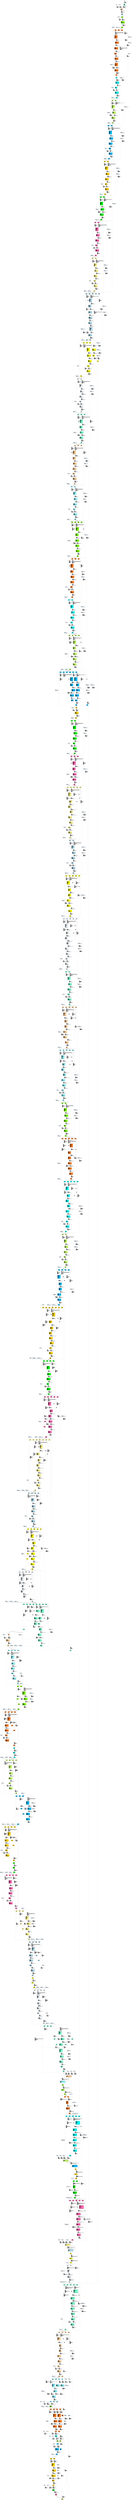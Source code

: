 digraph G {
graph [ fontsize=11 ];
node [ fontsize=11 ];
edge [ fontsize=10 ];
rankdir=BU
ranksep=1.5
nodesep=1
splines=spline
compound=true
Graphinfo [ label="" shape=plaintext, style=rounded, color=black, fontname="Arial-Bold" ];
subgraph cluster_1 { label="epoch 1"; fontsize=14; 
subgraph cluster_1_nodes { label="nodes "; peripheries=0;
Transpose_1 ;  }

subgraph cluster_dma_1_in { label=""; peripheries=0;
dummy_1[ style=invis ];  };
 }
subgraph cluster_2 { label="epoch 2"; fontsize=14; 
subgraph cluster_2_nodes { label="nodes "; peripheries=0;
Quantize_2 ;  }

subgraph cluster_dma_2_in { label=""; peripheries=0;
dummy_2[ style=invis ];  };
 }
Transpose_1:s -> dummy_2:n [ltail="cluster_1" lhead=cluster_2 strength=1000 penwidth=5];
subgraph cluster_3 { label="epoch 3"; fontsize=14; 
subgraph cluster_3_nodes { label="nodes "; peripheries=0;
Transpose_4 ;  }

subgraph cluster_dma_3_in { label=""; peripheries=0;
dummy_3[ style=invis ];  };
 }
Quantize_2:s -> dummy_3:n [ltail="cluster_2" lhead=cluster_3 strength=1000 penwidth=5];
subgraph cluster_4 { label="epoch 4"; fontsize=14; 
subgraph cluster_4_nodes { label="nodes "; peripheries=0;
Conv2D_6_suboff_24 ;  }

subgraph cluster_dma_4_in { label="dma inputs "; peripheries=0;
dma_3i4 ;  };

subgraph cluster_dma_4_out { label="dma outputs "; peripheries=0;
dma_6i4 ;  }
 }
Transpose_4:s -> dma_3i4:n [ltail="cluster_3" lhead=cluster_4 strength=1000 penwidth=5];
subgraph cluster_5 { label="epoch 5"; fontsize=14; 
subgraph cluster_5_nodes { label="nodes "; peripheries=0;
Conv2D_6 ; Conv2D_6_mul_scale_27 ; Conv2D_6_off_bias_30 ; Relu_9 ; Conv2D_11_suboff_33 ; Conv2D_11 ; Conv2D_11_mul_scale_36 ;  }

subgraph cluster_dma_5_in { label="dma inputs "; peripheries=0;
dma_0i5 ; dma_9i5 ; dma_7i5 ;  };

subgraph cluster_dma_5_out { label="dma outputs "; peripheries=0;
dma_2i5 ;  }
 }
dma_6i4:s -> dma_0i5:n [ltail="cluster_4" lhead=cluster_5 strength=1000 penwidth=5];
subgraph cluster_6 { label="epoch 6"; fontsize=14; 
subgraph cluster_6_nodes { label="nodes "; peripheries=0;
Conv2D_11_off_bias_39 ; Relu_14 ; Conv2D_15_suboff_42 ;  }

subgraph cluster_dma_6_in { label="dma inputs "; peripheries=0;
dma_7i6 ;  };

subgraph cluster_dma_6_out { label="dma outputs "; peripheries=0;
dma_3i6 ;  }
 }
dma_2i5:s -> dma_7i6:n [ltail="cluster_5" lhead=cluster_6 strength=1000 penwidth=5];
subgraph cluster_7 { label="epoch 7"; fontsize=14; 
subgraph cluster_7_nodes { label="nodes "; peripheries=0;
Conv2D_15 ; Conv2D_15_mul_scale_45 ; Conv2D_15_off_bias_48 ;  }

subgraph cluster_dma_7_in { label="dma inputs "; peripheries=0;
dma_5i7 ; dma_3i7 ;  };

subgraph cluster_dma_7_out { label="dma outputs "; peripheries=0;
dma_9i7 ;  }
 }
dma_3i6:s -> dma_5i7:n [ltail="cluster_6" lhead=cluster_7 strength=1000 penwidth=5];
subgraph cluster_8 { label="epoch 8"; fontsize=14; 
subgraph cluster_8_nodes { label="nodes "; peripheries=0;
Conv2D_18 ; Conv2D_18_mul_scale_54 ; Conv2D_18_off_bias_57 ; Relu_21 ; Conv2D_23_suboff_60 ;  }

subgraph cluster_dma_8_in { label="dma inputs "; peripheries=0;
dma_1i8 ; dma_2i8 ;  };

subgraph cluster_dma_8_out { label="dma outputs "; peripheries=0;
dma_6i8 ;  }
 }
dma_9i7:s -> dma_1i8:n [ltail="cluster_7" lhead=cluster_8 strength=1000 penwidth=5];
subgraph cluster_9 { label="epoch 9"; fontsize=14; 
subgraph cluster_9_nodes { label="nodes "; peripheries=0;
Conv2D_23 ; Conv2D_23_mul_scale_63 ; Conv2D_23_off_bias_66 ; Relu_26 ; Conv2D_27_suboff_69 ;  }

subgraph cluster_dma_9_in { label="dma inputs "; peripheries=0;
dma_6i9 ; dma_4i9 ;  };

subgraph cluster_dma_9_out { label="dma outputs "; peripheries=0;
dma_5i9 ;  }
 }
dma_6i8:s -> dma_6i9:n [ltail="cluster_8" lhead=cluster_9 strength=1000 penwidth=5];
subgraph cluster_10 { label="epoch 10"; fontsize=14; 
subgraph cluster_10_nodes { label="nodes "; peripheries=0;
Conv2D_27 ; Conv2D_27_mul_scale_72 ; Conv2D_27_off_bias_75 ;  }

subgraph cluster_dma_10_in { label="dma inputs "; peripheries=0;
dma_3i10 ; dma_7i10 ;  };

subgraph cluster_dma_10_out { label="dma outputs "; peripheries=0;
dma_0i10 ; dma_0i10 ;  }
 }
dma_5i9:s -> dma_3i10:n [ltail="cluster_9" lhead=cluster_10 strength=1000 penwidth=5];
subgraph cluster_11 { label="epoch 11"; fontsize=14; 
subgraph cluster_11_nodes { label="nodes "; peripheries=0;
Conv2D_30 ; Conv2D_30_mul_scale_81 ; Conv2D_30_off_bias_84 ; Relu_33 ; Conv2D_35_suboff_87 ;  }

subgraph cluster_dma_11_in { label="dma inputs "; peripheries=0;
dma_9i11 ; dma_2i11 ;  };

subgraph cluster_dma_11_out { label="dma outputs "; peripheries=0;
dma_6i11 ;  }
 }
dma_0i10:s -> dma_9i11:n [ltail="cluster_10" lhead=cluster_11 strength=1000 penwidth=5];
subgraph cluster_12 { label="epoch 12"; fontsize=14; 
subgraph cluster_12_nodes { label="nodes "; peripheries=0;
Conv2D_35 ; Conv2D_35_mul_scale_90 ; Conv2D_35_off_bias_93 ; Relu_38 ; Conv2D_39_suboff_96 ;  }

subgraph cluster_dma_12_in { label="dma inputs "; peripheries=0;
dma_6i12 ; dma_3i12 ;  };

subgraph cluster_dma_12_out { label="dma outputs "; peripheries=0;
dma_8i12 ; dma_8i12 ;  }
 }
dma_6i11:s -> dma_6i12:n [ltail="cluster_11" lhead=cluster_12 strength=1000 penwidth=5];
subgraph cluster_13 { label="epoch 13"; fontsize=14; 
subgraph cluster_13_nodes { label="nodes "; peripheries=0;
Conv2D_39 ; Conv2D_39_ca_pipe_1 ; Conv2D_39_mul_scale_99 ; Conv2D_39_off_bias_102 ; Add_42 ; Conv2D_45 ; Conv2D_45_mul_scale_108 ;  }

subgraph cluster_dma_13_in { label="dma inputs "; peripheries=0;
dma_6i13 ; dma_2i13 ; dma_5i13 ; dma_3i13 ; dma_0i13 ;  };

subgraph cluster_dma_13_out { label="dma outputs "; peripheries=0;
dma_1i13 ; dma_8i13 ;  }
 }
dma_8i12:s -> dma_6i13:n [ltail="cluster_12" lhead=cluster_13 strength=1000 penwidth=5];
subgraph cluster_14 { label="epoch 14"; fontsize=14; 
subgraph cluster_14_nodes { label="nodes "; peripheries=0;
Conv2D_45_off_bias_111 ; Relu_48 ; Conv2D_49 ; Conv2D_49_mul_scale_117 ; Conv2D_49_off_bias_120 ; Relu_52 ; Conv2D_54_suboff_123 ;  }

subgraph cluster_dma_14_in { label="dma inputs "; peripheries=0;
dma_0i14 ; dma_8i14 ; dma_4i14 ;  };

subgraph cluster_dma_14_out { label="dma outputs "; peripheries=0;
dma_6i14 ;  }
 }
dma_8i13:s -> dma_0i14:n [ltail="cluster_13" lhead=cluster_14 strength=1000 penwidth=5];
subgraph cluster_15 { label="epoch 15"; fontsize=14; 
subgraph cluster_15_nodes { label="nodes "; peripheries=0;
Conv2D_54 ; Conv2D_54_mul_scale_126 ; Conv2D_54_off_bias_129 ; Relu_57 ; Conv2D_58_suboff_132 ;  }

subgraph cluster_dma_15_in { label="dma inputs "; peripheries=0;
dma_8i15 ; dma_4i15 ;  };

subgraph cluster_dma_15_out { label="dma outputs "; peripheries=0;
dma_9i15 ; dma_9i15 ;  }
 }
dma_6i14:s -> dma_8i15:n [ltail="cluster_14" lhead=cluster_15 strength=1000 penwidth=5];
subgraph cluster_16 { label="epoch 16"; fontsize=14; 
subgraph cluster_16_nodes { label="nodes "; peripheries=0;
Conv2D_58 ; Conv2D_58_ca_pipe_1 ; Conv2D_58_mul_scale_135 ; Conv2D_58_off_bias_138 ;  }

subgraph cluster_dma_16_in { label="dma inputs "; peripheries=0;
dma_4i16 ; dma_6i16 ; dma_2i16 ;  };

subgraph cluster_dma_16_out { label="dma outputs "; peripheries=0;
dma_7i16 ; dma_7i16 ; dma_7i16 ;  }
 }
dma_9i15:s -> dma_4i16:n [ltail="cluster_15" lhead=cluster_16 strength=1000 penwidth=5];
subgraph cluster_17 { label="epoch 17"; fontsize=14; 
subgraph cluster_17_nodes { label="nodes "; peripheries=0;
Conv2D_61 ; Conv2D_61_ca_pipe_1 ; Conv2D_61_mul_scale_144 ; Conv2D_61_off_bias_147 ; Relu_64 ; Conv2D_66_suboff_150 ;  }

subgraph cluster_dma_17_in { label="dma inputs "; peripheries=0;
dma_6i17 ; dma_4i17 ; dma_0i17 ;  };

subgraph cluster_dma_17_out { label="dma outputs "; peripheries=0;
dma_5i17 ;  }
 }
dma_7i16:s -> dma_6i17:n [ltail="cluster_16" lhead=cluster_17 strength=1000 penwidth=5];
subgraph cluster_18 { label="epoch 18"; fontsize=14; 
subgraph cluster_18_nodes { label="nodes "; peripheries=0;
Conv2D_66 ; Conv2D_66_mul_scale_153 ; Conv2D_66_off_bias_156 ; Relu_69 ; Conv2D_70_suboff_159 ;  }

subgraph cluster_dma_18_in { label="dma inputs "; peripheries=0;
dma_1i18 ; dma_8i18 ;  };

subgraph cluster_dma_18_out { label="dma outputs "; peripheries=0;
dma_4i18 ; dma_4i18 ;  }
 }
dma_5i17:s -> dma_1i18:n [ltail="cluster_17" lhead=cluster_18 strength=1000 penwidth=5];
subgraph cluster_19 { label="epoch 19"; fontsize=14; 
subgraph cluster_19_nodes { label="nodes "; peripheries=0;
Conv2D_70 ; Conv2D_70_ca_pipe_1 ; Conv2D_70_mul_scale_162 ; Conv2D_70_off_bias_165 ; Add_73 ;  }

subgraph cluster_dma_19_in { label="dma inputs "; peripheries=0;
dma_1i19 ; dma_9i19 ; dma_3i19 ; dma_5i19 ;  };

subgraph cluster_dma_19_out { label="dma outputs "; peripheries=0;
dma_4i19 ; dma_4i19 ; dma_4i19 ;  }
 }
dma_4i18:s -> dma_5i19:n [ltail="cluster_18" lhead=cluster_19 strength=1000 penwidth=5];
subgraph cluster_20 { label="epoch 20"; fontsize=14; 
subgraph cluster_20_nodes { label="nodes "; peripheries=0;
Conv2D_76 ; Conv2D_76_ca_pipe_1 ; Conv2D_76_mul_scale_171 ; Conv2D_76_off_bias_174 ; Relu_79 ; Conv2D_81_suboff_177 ;  }

subgraph cluster_dma_20_in { label="dma inputs "; peripheries=0;
dma_5i20 ; dma_1i20 ; dma_0i20 ;  };

subgraph cluster_dma_20_out { label="dma outputs "; peripheries=0;
dma_9i20 ;  }
 }
dma_4i19:s -> dma_5i20:n [ltail="cluster_19" lhead=cluster_20 strength=1000 penwidth=5];
subgraph cluster_21 { label="epoch 21"; fontsize=14; 
subgraph cluster_21_nodes { label="nodes "; peripheries=0;
Conv2D_81 ; Conv2D_81_mul_scale_180 ; Conv2D_81_off_bias_183 ; Relu_84 ; Conv2D_85_suboff_186 ;  }

subgraph cluster_dma_21_in { label="dma inputs "; peripheries=0;
dma_6i21 ; dma_5i21 ;  };

subgraph cluster_dma_21_out { label="dma outputs "; peripheries=0;
dma_4i21 ; dma_4i21 ;  }
 }
dma_9i20:s -> dma_6i21:n [ltail="cluster_20" lhead=cluster_21 strength=1000 penwidth=5];
subgraph cluster_22 { label="epoch 22"; fontsize=14; 
subgraph cluster_22_nodes { label="nodes "; peripheries=0;
Conv2D_85 ; Conv2D_85_ca_pipe_1 ; Conv2D_85_mul_scale_189 ; Conv2D_85_off_bias_192 ; Add_88 ;  }

subgraph cluster_dma_22_in { label="dma inputs "; peripheries=0;
dma_3i22 ; dma_1i22 ; dma_5i22 ; dma_2i22 ;  };

subgraph cluster_dma_22_out { label="dma outputs "; peripheries=0;
dma_8i22 ; dma_8i22 ; dma_8i22 ; dma_8i22 ;  }
 }
dma_4i21:s -> dma_2i22:n [ltail="cluster_21" lhead=cluster_22 strength=1000 penwidth=5];
subgraph cluster_23 { label="epoch 23"; fontsize=14; 
subgraph cluster_23_nodes { label="nodes "; peripheries=0;
Conv2D_95 ; Conv2D_95_ca_pipe_1 ; Conv2D_91 ; Conv2D_91_ca_pipe_1 ; Conv2D_91_mul_scale_198 ; Conv2D_91_off_bias_201 ; Relu_94 ; Conv2D_95_mul_scale_207 ; Conv2D_95_off_bias_210 ; Relu_98 ;  }

subgraph cluster_dma_23_in { label="dma inputs "; peripheries=0;
dma_3i23 ; dma_5i23 ; dma_7i23 ; dma_6i23 ; dma_2i23 ; dma_1i23 ;  };

subgraph cluster_dma_23_out { label="dma outputs "; peripheries=0;
dma_4i23 ;  }
 }
dma_8i22:s -> dma_3i23:n [ltail="cluster_22" lhead=cluster_23 strength=1000 penwidth=5];
subgraph cluster_24 { label="epoch 24"; fontsize=14; 
subgraph cluster_24_nodes { label="nodes "; peripheries=0;
Conv2D_100_suboff_213 ;  }

subgraph cluster_dma_24_in { label="dma inputs "; peripheries=0;
dma_9i24 ;  };

subgraph cluster_dma_24_out { label="dma outputs "; peripheries=0;
dma_2i24 ;  }
 }
dma_4i23:s -> dma_9i24:n [ltail="cluster_23" lhead=cluster_24 strength=1000 penwidth=5];
subgraph cluster_25 { label="epoch 25"; fontsize=14; 
subgraph cluster_25_nodes { label="nodes "; peripheries=0;
Conv2D_100 ; Conv2D_100_mul_scale_216 ; Conv2D_100_off_bias_219 ; Relu_103 ; Conv2D_104_suboff_222 ;  }

subgraph cluster_dma_25_in { label="dma inputs "; peripheries=0;
dma_3i25 ; dma_8i25 ;  };

subgraph cluster_dma_25_out { label="dma outputs "; peripheries=0;
dma_0i25 ; dma_0i25 ;  }
 }
dma_2i24:s -> dma_3i25:n [ltail="cluster_24" lhead=cluster_25 strength=1000 penwidth=5];
subgraph cluster_26 { label="epoch 26"; fontsize=14; 
subgraph cluster_26_nodes { label="nodes "; peripheries=0;
Conv2D_104 ; Conv2D_104_ca_pipe_1 ; Conv2D_104_mul_scale_225 ; Conv2D_104_off_bias_228 ;  }

subgraph cluster_dma_26_in { label="dma inputs "; peripheries=0;
dma_5i26 ; dma_2i26 ; dma_9i26 ;  };

subgraph cluster_dma_26_out { label="dma outputs "; peripheries=0;
dma_4i26 ; dma_4i26 ; dma_4i26 ; dma_4i26 ; dma_4i26 ;  }
 }
dma_0i25:s -> dma_5i26:n [ltail="cluster_25" lhead=cluster_26 strength=1000 penwidth=5];
subgraph cluster_27 { label="epoch 27"; fontsize=14; 
subgraph cluster_27_nodes { label="nodes "; peripheries=0;
Conv2D_107 ; Conv2D_107_ca_pipe_1 ; Conv2D_107_ca_pipe_2 ; Conv2D_107_ca_pipe_3 ; Conv2D_107_mul_scale_234 ; Conv2D_107_off_bias_237 ; Relu_110 ; Conv2D_112_suboff_240 ;  }

subgraph cluster_dma_27_in { label="dma inputs "; peripheries=0;
dma_8i27 ; dma_7i27 ; dma_6i27 ; dma_5i27 ; dma_9i27 ;  };

subgraph cluster_dma_27_out { label="dma outputs "; peripheries=0;
dma_4i27 ;  }
 }
dma_4i26:s -> dma_8i27:n [ltail="cluster_26" lhead=cluster_27 strength=1000 penwidth=5];
subgraph cluster_28 { label="epoch 28"; fontsize=14; 
subgraph cluster_28_nodes { label="nodes "; peripheries=0;
Conv2D_112 ; Conv2D_112_mul_scale_243 ; Conv2D_112_off_bias_246 ; Relu_115 ; Conv2D_116_suboff_249 ;  }

subgraph cluster_dma_28_in { label="dma inputs "; peripheries=0;
dma_1i28 ; dma_5i28 ;  };

subgraph cluster_dma_28_out { label="dma outputs "; peripheries=0;
dma_2i28 ; dma_2i28 ; dma_2i28 ;  }
 }
dma_4i27:s -> dma_1i28:n [ltail="cluster_27" lhead=cluster_28 strength=1000 penwidth=5];
subgraph cluster_29 { label="epoch 29"; fontsize=14; 
subgraph cluster_29_nodes { label="nodes "; peripheries=0;
Conv2D_116 ; Conv2D_116_ca_pipe_1 ; Conv2D_116_ca_pipe_2 ; Conv2D_116_mul_scale_252 ; Conv2D_116_off_bias_255 ; Add_119 ;  }

subgraph cluster_dma_29_in { label="dma inputs "; peripheries=0;
dma_2i29 ; dma_1i29 ; dma_8i29 ; dma_9i29 ; dma_0i29 ;  };

subgraph cluster_dma_29_out { label="dma outputs "; peripheries=0;
dma_3i29 ; dma_3i29 ; dma_3i29 ; dma_3i29 ; dma_3i29 ;  }
 }
dma_2i28:s -> dma_0i29:n [ltail="cluster_28" lhead=cluster_29 strength=1000 penwidth=5];
subgraph cluster_30 { label="epoch 30"; fontsize=14; 
subgraph cluster_30_nodes { label="nodes "; peripheries=0;
Conv2D_122 ; Conv2D_122_ca_pipe_1 ; Conv2D_122_ca_pipe_2 ; Conv2D_122_ca_pipe_3 ; Conv2D_122_mul_scale_261 ; Conv2D_122_off_bias_264 ; Relu_125 ; Conv2D_127_suboff_267 ;  }

subgraph cluster_dma_30_in { label="dma inputs "; peripheries=0;
dma_3i30 ; dma_1i30 ; dma_2i30 ; dma_4i30 ; dma_0i30 ;  };

subgraph cluster_dma_30_out { label="dma outputs "; peripheries=0;
dma_7i30 ;  }
 }
dma_3i29:s -> dma_3i30:n [ltail="cluster_29" lhead=cluster_30 strength=1000 penwidth=5];
subgraph cluster_31 { label="epoch 31"; fontsize=14; 
subgraph cluster_31_nodes { label="nodes "; peripheries=0;
Conv2D_127 ; Conv2D_127_mul_scale_270 ; Conv2D_127_off_bias_273 ; Relu_130 ; Conv2D_131_suboff_276 ;  }

subgraph cluster_dma_31_in { label="dma inputs "; peripheries=0;
dma_8i31 ; dma_9i31 ;  };

subgraph cluster_dma_31_out { label="dma outputs "; peripheries=0;
dma_3i31 ; dma_3i31 ; dma_3i31 ;  }
 }
dma_7i30:s -> dma_8i31:n [ltail="cluster_30" lhead=cluster_31 strength=1000 penwidth=5];
subgraph cluster_32 { label="epoch 32"; fontsize=14; 
subgraph cluster_32_nodes { label="nodes "; peripheries=0;
Conv2D_131 ; Conv2D_131_ca_pipe_1 ; Conv2D_131_ca_pipe_2 ; Conv2D_131_mul_scale_279 ; Conv2D_131_off_bias_282 ; Add_134 ;  }

subgraph cluster_dma_32_in { label="dma inputs "; peripheries=0;
dma_8i32 ; dma_6i32 ; dma_1i32 ; dma_4i32 ; dma_7i32 ;  };

subgraph cluster_dma_32_out { label="dma outputs "; peripheries=0;
dma_5i32 ; dma_5i32 ; dma_5i32 ; dma_5i32 ; dma_5i32 ;  }
 }
dma_3i31:s -> dma_7i32:n [ltail="cluster_31" lhead=cluster_32 strength=1000 penwidth=5];
subgraph cluster_33 { label="epoch 33"; fontsize=14; 
subgraph cluster_33_nodes { label="nodes "; peripheries=0;
Conv2D_137 ; Conv2D_137_ca_pipe_1 ; Conv2D_137_ca_pipe_2 ; Conv2D_137_ca_pipe_3 ; Conv2D_137_mul_scale_288 ; Conv2D_137_off_bias_291 ; Relu_140 ; Conv2D_142_suboff_294 ;  }

subgraph cluster_dma_33_in { label="dma inputs "; peripheries=0;
dma_7i33 ; dma_5i33 ; dma_9i33 ; dma_6i33 ; dma_8i33 ;  };

subgraph cluster_dma_33_out { label="dma outputs "; peripheries=0;
dma_0i33 ;  }
 }
dma_5i32:s -> dma_7i33:n [ltail="cluster_32" lhead=cluster_33 strength=1000 penwidth=5];
subgraph cluster_34 { label="epoch 34"; fontsize=14; 
subgraph cluster_34_nodes { label="nodes "; peripheries=0;
Conv2D_142 ; Conv2D_142_mul_scale_297 ; Conv2D_142_off_bias_300 ; Relu_145 ; Conv2D_146_suboff_303 ;  }

subgraph cluster_dma_34_in { label="dma inputs "; peripheries=0;
dma_5i34 ; dma_3i34 ;  };

subgraph cluster_dma_34_out { label="dma outputs "; peripheries=0;
dma_9i34 ; dma_9i34 ; dma_9i34 ;  }
 }
dma_0i33:s -> dma_5i34:n [ltail="cluster_33" lhead=cluster_34 strength=1000 penwidth=5];
subgraph cluster_35 { label="epoch 35"; fontsize=14; 
subgraph cluster_35_nodes { label="nodes "; peripheries=0;
Conv2D_146 ; Conv2D_146_ca_pipe_1 ; Conv2D_146_ca_pipe_2 ; Conv2D_146_mul_scale_306 ; Conv2D_146_off_bias_309 ; Add_149 ;  }

subgraph cluster_dma_35_in { label="dma inputs "; peripheries=0;
dma_1i35 ; dma_7i35 ; dma_5i35 ; dma_0i35 ; dma_3i35 ;  };

subgraph cluster_dma_35_out { label="dma outputs "; peripheries=0;
dma_4i35 ; dma_4i35 ; dma_4i35 ; dma_4i35 ;  }
 }
dma_9i34:s -> dma_3i35:n [ltail="cluster_34" lhead=cluster_35 strength=1000 penwidth=5];
subgraph cluster_36 { label="epoch 36"; fontsize=14; 
subgraph cluster_36_nodes { label="nodes "; peripheries=0;
Conv2D_152 ; Conv2D_152_ca_pipe_1 ; Conv2D_152_ca_pipe_2 ; Conv2D_152_ca_pipe_3 ; Conv2D_152_mul_scale_315 ; Conv2D_152_off_bias_318 ; Relu_155 ; Conv2D_157_suboff_321 ;  }

subgraph cluster_dma_36_in { label="dma inputs "; peripheries=0;
dma_5i36 ; dma_7i36 ; dma_8i36 ; dma_9i36 ; dma_6i36 ;  };

subgraph cluster_dma_36_out { label="dma outputs "; peripheries=0;
dma_0i36 ;  }
 }
dma_4i35:s -> dma_5i36:n [ltail="cluster_35" lhead=cluster_36 strength=1000 penwidth=5];
subgraph cluster_37 { label="epoch 37"; fontsize=14; 
subgraph cluster_37_nodes { label="nodes "; peripheries=0;
Conv2D_157 ; Conv2D_157_mul_scale_324 ; Conv2D_157_off_bias_327 ; Relu_160 ; Conv2D_161_suboff_330 ;  }

subgraph cluster_dma_37_in { label="dma inputs "; peripheries=0;
dma_2i37 ; dma_4i37 ;  };

subgraph cluster_dma_37_out { label="dma outputs "; peripheries=0;
dma_6i37 ; dma_6i37 ; dma_6i37 ;  }
 }
dma_0i36:s -> dma_2i37:n [ltail="cluster_36" lhead=cluster_37 strength=1000 penwidth=5];
subgraph cluster_38 { label="epoch 38"; fontsize=14; 
subgraph cluster_38_nodes { label="nodes "; peripheries=0;
Conv2D_161 ; Conv2D_161_ca_pipe_1 ; Conv2D_161_ca_pipe_2 ; Conv2D_161_mul_scale_333 ; Conv2D_161_off_bias_336 ;  }

subgraph cluster_dma_38_in { label="dma inputs "; peripheries=0;
dma_8i38 ; dma_5i38 ; dma_0i38 ; dma_3i38 ;  };

subgraph cluster_dma_38_out { label="dma outputs "; peripheries=0;
dma_9i38 ; dma_9i38 ; dma_9i38 ; dma_9i38 ; dma_9i38 ;  }
 }
dma_6i37:s -> dma_8i38:n [ltail="cluster_37" lhead=cluster_38 strength=1000 penwidth=5];
subgraph cluster_39 { label="epoch 39"; fontsize=14; 
subgraph cluster_39_nodes { label="nodes "; peripheries=0;
Conv2D_164 ; Conv2D_164_ca_pipe_1 ; Conv2D_164_ca_pipe_2 ; Conv2D_164_ca_pipe_3 ; Conv2D_164_mul_scale_342 ; Conv2D_164_off_bias_345 ; Relu_167 ; Conv2D_169_suboff_348 ;  }

subgraph cluster_dma_39_in { label="dma inputs "; peripheries=0;
dma_7i39 ; dma_9i39 ; dma_8i39 ; dma_5i39 ; dma_1i39 ; dma_4i39 ; dma_6i39 ;  };

subgraph cluster_dma_39_out { label="dma outputs "; peripheries=0;
dma_2i39 ;  }
 }
dma_9i38:s -> dma_7i39:n [ltail="cluster_38" lhead=cluster_39 strength=1000 penwidth=5];
subgraph cluster_40 { label="epoch 40"; fontsize=14; 
subgraph cluster_40_nodes { label="nodes "; peripheries=0;
Conv2D_169 ; Conv2D_169_mul_scale_351 ; Conv2D_169_off_bias_354 ; Relu_172 ; Conv2D_173_suboff_357 ;  }

subgraph cluster_dma_40_in { label="dma inputs "; peripheries=0;
dma_7i40 ; dma_6i40 ; dma_3i40 ; dma_2i40 ;  };

subgraph cluster_dma_40_out { label="dma outputs "; peripheries=0;
dma_9i40 ; dma_9i40 ; dma_9i40 ;  }
 }
dma_2i39:s -> dma_7i40:n [ltail="cluster_39" lhead=cluster_40 strength=1000 penwidth=5];
subgraph cluster_41 { label="epoch 41"; fontsize=14; 
subgraph cluster_41_nodes { label="nodes "; peripheries=0;
Conv2D_173 ; Conv2D_173_ca_pipe_1 ; Conv2D_173_ca_pipe_2 ; Conv2D_173_mul_scale_360 ; Conv2D_173_off_bias_363 ; Add_176 ;  }

subgraph cluster_dma_41_in { label="dma inputs "; peripheries=0;
dma_8i41 ; dma_7i41 ; dma_2i41 ; dma_1i41 ; dma_0i41 ;  };

subgraph cluster_dma_41_out { label="dma outputs "; peripheries=0;
dma_3i41 ; dma_3i41 ; dma_3i41 ; dma_3i41 ; dma_3i41 ;  }
dma_6i41 ; dma_5i41 ;  }
dma_9i40:s -> dma_0i41:n [ltail="cluster_40" lhead=cluster_41 strength=1000 penwidth=5];
subgraph cluster_42 { label="epoch 42"; fontsize=14; 
subgraph cluster_42_nodes { label="nodes "; peripheries=0;
Conv2D_179 ; Conv2D_179_ca_pipe_1 ; Conv2D_179_ca_pipe_2 ; Conv2D_179_ca_pipe_3 ; Conv2D_179_mul_scale_369 ; Conv2D_179_off_bias_372 ; Relu_182 ; Conv2D_184_suboff_375 ;  }

subgraph cluster_dma_42_in { label="dma inputs "; peripheries=0;
dma_0i42 ; dma_7i42 ; dma_3i42 ; dma_4i42 ; dma_1i42 ; dma_2i42 ; dma_9i42 ;  };

subgraph cluster_dma_42_out { label="dma outputs "; peripheries=0;
dma_6i42 ;  }
 }
dma_3i41:s -> dma_0i42:n [ltail="cluster_41" lhead=cluster_42 strength=1000 penwidth=5];
subgraph cluster_43 { label="epoch 43"; fontsize=14; 
subgraph cluster_43_nodes { label="nodes "; peripheries=0;
Conv2D_184 ; Conv2D_184_mul_scale_378 ; Conv2D_184_off_bias_381 ; Relu_187 ; Conv2D_188_suboff_384 ;  }

subgraph cluster_dma_43_in { label="dma inputs "; peripheries=0;
dma_1i43 ; dma_0i43 ; dma_6i43 ; dma_5i43 ;  };

subgraph cluster_dma_43_out { label="dma outputs "; peripheries=0;
dma_3i43 ; dma_3i43 ; dma_3i43 ;  }
 }
dma_6i42:s -> dma_1i43:n [ltail="cluster_42" lhead=cluster_43 strength=1000 penwidth=5];
subgraph cluster_44 { label="epoch 44"; fontsize=14; 
subgraph cluster_44_nodes { label="nodes "; peripheries=0;
Conv2D_188 ; Conv2D_188_ca_pipe_1 ; Conv2D_188_ca_pipe_2 ; Conv2D_188_mul_scale_387 ; Conv2D_188_off_bias_390 ; Add_191 ;  }

subgraph cluster_dma_44_in { label="dma inputs "; peripheries=0;
dma_8i44 ; dma_9i44 ; dma_1i44 ; dma_0i44 ; dma_3i44 ;  };

subgraph cluster_dma_44_out { label="dma outputs "; peripheries=0;
dma_5i44 ; dma_5i44 ; dma_5i44 ; dma_5i44 ; dma_5i44 ; dma_5i44 ; dma_5i44 ; dma_5i44 ;  }
dma_6i44 ; dma_4i44 ;  }
dma_3i43:s -> dma_3i44:n [ltail="cluster_43" lhead=cluster_44 strength=1000 penwidth=5];
subgraph cluster_45 { label="epoch 45"; fontsize=14; 
subgraph cluster_45_nodes { label="nodes "; peripheries=0;
Conv2D_198 ; Conv2D_198_ca_pipe_1 ; Conv2D_198_ca_pipe_2 ; Conv2D_198_ca_pipe_3 ;  }

subgraph cluster_dma_45_in { label="dma inputs "; peripheries=0;
dma_2i45 ; dma_3i45 ; dma_0i45 ; dma_1i45 ; dma_4i45 ;  };

subgraph cluster_dma_45_out { label="dma outputs "; peripheries=0;
dma_7i45 ;  }
 }
dma_5i44:s -> dma_4i45:n [ltail="cluster_44" lhead=cluster_45 strength=1000 penwidth=5];
subgraph cluster_46 { label="epoch 46"; fontsize=14; 
subgraph cluster_46_nodes { label="nodes "; peripheries=0;
Conv2D_194 ; Conv2D_194_ca_pipe_1 ; Conv2D_194_ca_pipe_2 ; Conv2D_194_ca_pipe_3 ; Conv2D_194_mul_scale_396 ; Conv2D_194_off_bias_399 ; Relu_197 ; Conv2D_198_mul_scale_405 ; Conv2D_198_off_bias_408 ; Relu_201 ;  }

subgraph cluster_dma_46_in { label="dma inputs "; peripheries=0;
dma_1i46 ; dma_9i46 ; dma_3i46 ; dma_6i46 ; dma_8i46 ; dma_7i46 ; dma_4i46 ; dma_5i46 ;  };

subgraph cluster_dma_46_out { label="dma outputs "; peripheries=0;
dma_0i46 ;  }
 }
dma_7i45:s -> dma_1i46:n [ltail="cluster_45" lhead=cluster_46 strength=1000 penwidth=5];
subgraph cluster_47 { label="epoch 47"; fontsize=14; 
subgraph cluster_47_nodes { label="nodes "; peripheries=0;
Conv2D_203_suboff_411 ;  }

subgraph cluster_dma_47_in { label="dma inputs "; peripheries=0;
dma_8i47 ;  };

subgraph cluster_dma_47_out { label="dma outputs "; peripheries=0;
dma_0i47 ;  }
 }
dma_0i46:s -> dma_8i47:n [ltail="cluster_46" lhead=cluster_47 strength=1000 penwidth=5];
subgraph cluster_48 { label="epoch 48"; fontsize=14; 
subgraph cluster_48_nodes { label="nodes "; peripheries=0;
Conv2D_203 ; Conv2D_203_mul_scale_414 ; Conv2D_203_off_bias_417 ; Relu_206 ; Conv2D_207_suboff_420 ;  }

subgraph cluster_dma_48_in { label="dma inputs "; peripheries=0;
dma_7i48 ; dma_4i48 ; dma_9i48 ; dma_6i48 ;  };

subgraph cluster_dma_48_out { label="dma outputs "; peripheries=0;
dma_2i48 ;  }
 }
dma_0i47:s -> dma_7i48:n [ltail="cluster_47" lhead=cluster_48 strength=1000 penwidth=5];
subgraph cluster_49 { label="epoch 49"; fontsize=14; 
subgraph cluster_49_nodes { label="nodes "; peripheries=0;
Conv2D_207 ; Conv2D_207_mul_scale_423 ; Conv2D_207_off_bias_426 ;  }

subgraph cluster_dma_49_in { label="dma inputs "; peripheries=0;
dma_8i49 ; dma_0i49 ;  };

subgraph cluster_dma_49_out { label="dma outputs "; peripheries=0;
dma_4i49 ; dma_4i49 ;  }
dma_7i49 ; dma_3i49 ;  }
dma_2i48:s -> dma_8i49:n [ltail="cluster_48" lhead=cluster_49 strength=1000 penwidth=5];
subgraph cluster_50 { label="epoch 50"; fontsize=14; 
subgraph cluster_50_nodes { label="nodes "; peripheries=0;
Conv2D_210 ; Conv2D_210_mul_scale_432 ; Conv2D_210_off_bias_435 ; Relu_213 ; Conv2D_215_suboff_438 ;  }

subgraph cluster_dma_50_in { label="dma inputs "; peripheries=0;
dma_6i50 ; dma_3i50 ; dma_8i50 ; dma_9i50 ;  };

subgraph cluster_dma_50_out { label="dma outputs "; peripheries=0;
dma_7i50 ;  }
dma_4i50 ; dma_5i50 ;  }
dma_4i49:s -> dma_6i50:n [ltail="cluster_49" lhead=cluster_50 strength=1000 penwidth=5];
subgraph cluster_51 { label="epoch 51"; fontsize=14; 
subgraph cluster_51_nodes { label="nodes "; peripheries=0;
Conv2D_215_conv_identity ;  }

subgraph cluster_dma_51_in { label="dma inputs "; peripheries=0;
dma_8i51 ;  };

subgraph cluster_dma_51_out { label="dma outputs "; peripheries=0;
dma_3i51 ;  }
 }
dma_7i50:s -> dma_8i51:n [ltail="cluster_50" lhead=cluster_51 strength=1000 penwidth=5];
subgraph cluster_52 { label="epoch 52"; fontsize=14; 
subgraph cluster_52_nodes { label="nodes "; peripheries=0;
Conv2D_215 ; Conv2D_215_mul_scale_441 ; Conv2D_215_off_bias_444 ; Relu_218 ; Conv2D_219_suboff_447 ;  }

subgraph cluster_dma_52_in { label="dma inputs "; peripheries=0;
dma_4i52 ; dma_9i52 ; dma_8i52 ; dma_6i52 ;  };

subgraph cluster_dma_52_out { label="dma outputs "; peripheries=0;
dma_2i52 ;  }
 }
dma_3i51:s -> dma_4i52:n [ltail="cluster_51" lhead=cluster_52 strength=1000 penwidth=5];
subgraph cluster_53 { label="epoch 53"; fontsize=14; 
subgraph cluster_53_nodes { label="nodes "; peripheries=0;
Conv2D_219 ; Conv2D_219_mul_scale_450 ; Conv2D_219_off_bias_453 ; Add_222 ;  }

subgraph cluster_dma_53_in { label="dma inputs "; peripheries=0;
dma_4i53 ; dma_6i53 ; dma_8i53 ;  };

subgraph cluster_dma_53_out { label="dma outputs "; peripheries=0;
dma_3i53 ; dma_3i53 ;  }
dma_1i53 ; dma_2i53 ;  }
dma_2i52:s -> dma_8i53:n [ltail="cluster_52" lhead=cluster_53 strength=1000 penwidth=5];
subgraph cluster_54 { label="epoch 54"; fontsize=14; 
subgraph cluster_54_nodes { label="nodes "; peripheries=0;
Conv2D_225 ; Conv2D_225_mul_scale_459 ; Conv2D_225_off_bias_462 ; Relu_228 ; Conv2D_230_suboff_465 ;  }

subgraph cluster_dma_54_in { label="dma inputs "; peripheries=0;
dma_0i54 ; dma_7i54 ; dma_4i54 ; dma_2i54 ;  };

subgraph cluster_dma_54_out { label="dma outputs "; peripheries=0;
dma_1i54 ;  }
dma_6i54 ; dma_3i54 ;  }
dma_3i53:s -> dma_0i54:n [ltail="cluster_53" lhead=cluster_54 strength=1000 penwidth=5];
subgraph cluster_55 { label="epoch 55"; fontsize=14; 
subgraph cluster_55_nodes { label="nodes "; peripheries=0;
Conv2D_230_conv_identity ;  }

subgraph cluster_dma_55_in { label="dma inputs "; peripheries=0;
dma_6i55 ;  };

subgraph cluster_dma_55_out { label="dma outputs "; peripheries=0;
dma_1i55 ;  }
 }
dma_1i54:s -> dma_6i55:n [ltail="cluster_54" lhead=cluster_55 strength=1000 penwidth=5];
subgraph cluster_56 { label="epoch 56"; fontsize=14; 
subgraph cluster_56_nodes { label="nodes "; peripheries=0;
Conv2D_230 ; Conv2D_230_mul_scale_468 ; Conv2D_230_off_bias_471 ; Relu_233 ; Conv2D_234_suboff_474 ;  }

subgraph cluster_dma_56_in { label="dma inputs "; peripheries=0;
dma_2i56 ; dma_8i56 ; dma_5i56 ; dma_9i56 ;  };

subgraph cluster_dma_56_out { label="dma outputs "; peripheries=0;
dma_4i56 ;  }
 }
dma_1i55:s -> dma_2i56:n [ltail="cluster_55" lhead=cluster_56 strength=1000 penwidth=5];
subgraph cluster_57 { label="epoch 57"; fontsize=14; 
subgraph cluster_57_nodes { label="nodes "; peripheries=0;
Conv2D_234 ; Conv2D_234_mul_scale_477 ; Conv2D_234_off_bias_480 ; Add_237 ;  }

subgraph cluster_dma_57_in { label="dma inputs "; peripheries=0;
dma_4i57 ; dma_6i57 ; dma_8i57 ;  };

subgraph cluster_dma_57_out { label="dma outputs "; peripheries=0;
dma_1i57 ;  }
dma_0i57 ; dma_2i57 ;  }
dma_4i56:s -> dma_8i57:n [ltail="cluster_56" lhead=cluster_57 strength=1000 penwidth=5];
subgraph cluster_58 { label="epoch 58"; fontsize=14; 
subgraph cluster_58_nodes { label="nodes "; peripheries=0;
Conv2D_240 ; Conv2D_240_mul_scale_486 ; Conv2D_240_off_bias_489 ; Relu_243 ; Conv2D_245_suboff_492 ;  }

subgraph cluster_dma_58_in { label="dma inputs "; peripheries=0;
dma_2i58 ; dma_8i58 ; dma_0i58 ; dma_1i58 ;  };

subgraph cluster_dma_58_out { label="dma outputs "; peripheries=0;
dma_3i58 ;  }
dma_9i58 ; dma_4i58 ;  }
dma_1i57:s -> dma_2i58:n [ltail="cluster_57" lhead=cluster_58 strength=1000 penwidth=5];
subgraph cluster_59 { label="epoch 59"; fontsize=14; 
subgraph cluster_59_nodes { label="nodes "; peripheries=0;
Conv2D_245_conv_identity ;  }

subgraph cluster_dma_59_in { label="dma inputs "; peripheries=0;
dma_5i59 ;  };

subgraph cluster_dma_59_out { label="dma outputs "; peripheries=0;
dma_2i59 ;  }
 }
dma_3i58:s -> dma_5i59:n [ltail="cluster_58" lhead=cluster_59 strength=1000 penwidth=5];
subgraph cluster_60 { label="epoch 60"; fontsize=14; 
subgraph cluster_60_nodes { label="nodes "; peripheries=0;
Conv2D_245 ; Conv2D_245_mul_scale_495 ; Conv2D_245_off_bias_498 ; Relu_248 ; Conv2D_249_suboff_501 ;  }

subgraph cluster_dma_60_in { label="dma inputs "; peripheries=0;
dma_6i60 ; dma_9i60 ; dma_0i60 ; dma_3i60 ;  };

subgraph cluster_dma_60_out { label="dma outputs "; peripheries=0;
dma_2i60 ;  }
 }
dma_2i59:s -> dma_6i60:n [ltail="cluster_59" lhead=cluster_60 strength=1000 penwidth=5];
subgraph cluster_61 { label="epoch 61"; fontsize=14; 
subgraph cluster_61_nodes { label="nodes "; peripheries=0;
Conv2D_249 ; Conv2D_249_mul_scale_504 ; Conv2D_249_off_bias_507 ; Conv2D_252 ; Conv2D_252_mul_scale_513 ; Conv2D_252_off_bias_516 ; Relu_255 ;  }

subgraph cluster_dma_61_in { label="dma inputs "; peripheries=0;
dma_8i61 ; dma_4i61 ; dma_0i61 ;  };

subgraph cluster_dma_61_out { label="dma outputs "; peripheries=0;
dma_3i61 ;  }
dma_6i61 ; dma_9i61 ; dma_2i61 ;  }
dma_2i60:s -> dma_8i61:n [ltail="cluster_60" lhead=cluster_61 strength=1000 penwidth=5];
subgraph cluster_62 { label="epoch 62"; fontsize=14; 
subgraph cluster_62_nodes { label="nodes "; peripheries=0;
ConvTranspose_256_expanded_resize_0_resize_NN_expansion_concat_626 ;  }

subgraph cluster_dma_62_in { label=""; peripheries=0;
dummy_62[ style=invis ];  };
 }
dma_3i61:s -> dummy_62:n [ltail="cluster_61" lhead=cluster_62 strength=1000 penwidth=5];
subgraph cluster_63 { label="epoch 63"; fontsize=14; 
subgraph cluster_63_nodes { label="nodes "; peripheries=0;
ConvTranspose_256_expanded_resize_0_resize_NN_to_expansion_dts_628 ;  }

subgraph cluster_dma_63_in { label=""; peripheries=0;
dummy_63[ style=invis ];  };
 }
ConvTranspose_256_expanded_resize_0_resize_NN_expansion_concat_626:s -> dummy_63:n [ltail="cluster_62" lhead=cluster_63 strength=1000 penwidth=5];
subgraph cluster_64 { label="epoch 64"; fontsize=14; 
subgraph cluster_64_nodes { label="nodes "; peripheries=0;
Resize_Zeros_Crop_Pad_631_conv_identity ;  }

subgraph cluster_dma_64_in { label="dma inputs "; peripheries=0;
dma_0i64 ;  };

subgraph cluster_dma_64_out { label="dma outputs "; peripheries=0;
dma_8i64 ;  }
 }
ConvTranspose_256_expanded_resize_0_resize_NN_to_expansion_dts_628:s -> dma_0i64:n [ltail="cluster_63" lhead=cluster_64 strength=1000 penwidth=5];
subgraph cluster_65 { label="epoch 65"; fontsize=14; 
subgraph cluster_65_nodes { label="nodes "; peripheries=0;
Resize_Zeros_Crop_Pad_631 ; ConvTranspose_256_expanded_conv_6_suboff_519 ;  }

subgraph cluster_dma_65_in { label="dma inputs "; peripheries=0;
dma_2i65 ; dma_5i65 ;  };

subgraph cluster_dma_65_out { label="dma outputs "; peripheries=0;
dma_3i65 ; dma_3i65 ; dma_3i65 ;  }
 }
dma_8i64:s -> dma_2i65:n [ltail="cluster_64" lhead=cluster_65 strength=1000 penwidth=5];
subgraph cluster_66 { label="epoch 66"; fontsize=14; 
subgraph cluster_66_nodes { label="nodes "; peripheries=0;
ConvTranspose_256_expanded_conv_6 ; ConvTranspose_256_expanded_conv_6_ca_pipe_1 ; ConvTranspose_256_expanded_conv_6_ca_pipe_2 ; ConvTranspose_256_expanded_conv_6_mul_scale_522 ; ConvTranspose_256_expanded_conv_6_off_bias_525 ; Add_259 ;  }

subgraph cluster_dma_66_in { label="dma inputs "; peripheries=0;
dma_4i66 ; dma_7i66 ; dma_9i66 ; dma_8i66 ; dma_1i66 ;  };

subgraph cluster_dma_66_out { label="dma outputs "; peripheries=0;
dma_5i66 ;  }
 }
dma_3i65:s -> dma_1i66:n [ltail="cluster_65" lhead=cluster_66 strength=1000 penwidth=5];
subgraph cluster_67 { label="epoch 67"; fontsize=14; 
subgraph cluster_67_nodes { label="nodes "; peripheries=0;
ConvTranspose_262_expanded_resize_8_resize_NN_expansion_concat_633 ;  }

subgraph cluster_dma_67_in { label=""; peripheries=0;
dummy_67[ style=invis ];  };
 }
dma_5i66:s -> dummy_67:n [ltail="cluster_66" lhead=cluster_67 strength=1000 penwidth=5];
subgraph cluster_68 { label="epoch 68"; fontsize=14; 
subgraph cluster_68_nodes { label="nodes "; peripheries=0;
ConvTranspose_262_expanded_resize_8_resize_NN_to_expansion_dts_635 ;  }

subgraph cluster_dma_68_in { label=""; peripheries=0;
dummy_68[ style=invis ];  };
 }
ConvTranspose_262_expanded_resize_8_resize_NN_expansion_concat_633:s -> dummy_68:n [ltail="cluster_67" lhead=cluster_68 strength=1000 penwidth=5];
subgraph cluster_69 { label="epoch 69"; fontsize=14; 
subgraph cluster_69_nodes { label="nodes "; peripheries=0;
Resize_Zeros_Crop_Pad_638_conv_identity ;  }

subgraph cluster_dma_69_in { label="dma inputs "; peripheries=0;
dma_4i69 ;  };

subgraph cluster_dma_69_out { label="dma outputs "; peripheries=0;
dma_8i69 ;  }
 }
ConvTranspose_262_expanded_resize_8_resize_NN_to_expansion_dts_635:s -> dma_4i69:n [ltail="cluster_68" lhead=cluster_69 strength=1000 penwidth=5];
subgraph cluster_70 { label="epoch 70"; fontsize=14; 
subgraph cluster_70_nodes { label="nodes "; peripheries=0;
Resize_Zeros_Crop_Pad_638 ; ConvTranspose_262_expanded_conv_14_suboff_528 ;  }

subgraph cluster_dma_70_in { label="dma inputs "; peripheries=0;
dma_2i70 ; dma_6i70 ;  };

subgraph cluster_dma_70_out { label="dma outputs "; peripheries=0;
dma_3i70 ; dma_3i70 ; dma_3i70 ;  }
 }
dma_8i69:s -> dma_2i70:n [ltail="cluster_69" lhead=cluster_70 strength=1000 penwidth=5];
subgraph cluster_71 { label="epoch 71"; fontsize=14; 
subgraph cluster_71_nodes { label="nodes "; peripheries=0;
ConvTranspose_262_expanded_conv_14 ; ConvTranspose_262_expanded_conv_14_ca_pipe_1 ; ConvTranspose_262_expanded_conv_14_ca_pipe_2 ; ConvTranspose_262_expanded_conv_14_mul_scale_531 ; ConvTranspose_262_expanded_conv_14_off_bias_534 ; Add_265 ;  }

subgraph cluster_dma_71_in { label="dma inputs "; peripheries=0;
dma_6i71 ; dma_2i71 ; dma_7i71 ; dma_1i71 ; dma_9i71 ;  };

subgraph cluster_dma_71_out { label="dma outputs "; peripheries=0;
dma_0i71 ;  }
 }
dma_3i70:s -> dma_9i71:n [ltail="cluster_70" lhead=cluster_71 strength=1000 penwidth=5];
subgraph cluster_72 { label="epoch 72"; fontsize=14; 
subgraph cluster_72_nodes { label="nodes "; peripheries=0;
ConvTranspose_268_expanded_resize_16_resize_NN_expansion_concat_640 ;  }

subgraph cluster_dma_72_in { label=""; peripheries=0;
dummy_72[ style=invis ];  };
 }
dma_0i71:s -> dummy_72:n [ltail="cluster_71" lhead=cluster_72 strength=1000 penwidth=5];
subgraph cluster_73 { label="epoch 73"; fontsize=14; 
subgraph cluster_73_nodes { label="nodes "; peripheries=0;
ConvTranspose_268_expanded_resize_16_resize_NN_to_expansion_dts_642 ;  }

subgraph cluster_dma_73_in { label=""; peripheries=0;
dummy_73[ style=invis ];  };
 }
ConvTranspose_268_expanded_resize_16_resize_NN_expansion_concat_640:s -> dummy_73:n [ltail="cluster_72" lhead=cluster_73 strength=1000 penwidth=5];
subgraph cluster_74 { label="epoch 74"; fontsize=14; 
subgraph cluster_74_nodes { label="nodes "; peripheries=0;
Resize_Zeros_Crop_Pad_645_conv_identity ;  }

subgraph cluster_dma_74_in { label="dma inputs "; peripheries=0;
dma_7i74 ;  };

subgraph cluster_dma_74_out { label="dma outputs "; peripheries=0;
dma_4i74 ;  }
 }
ConvTranspose_268_expanded_resize_16_resize_NN_to_expansion_dts_642:s -> dma_7i74:n [ltail="cluster_73" lhead=cluster_74 strength=1000 penwidth=5];
subgraph cluster_75 { label="epoch 75"; fontsize=14; 
subgraph cluster_75_nodes { label="nodes "; peripheries=0;
Resize_Zeros_Crop_Pad_645 ; ConvTranspose_268_expanded_conv_22_suboff_537 ;  }

subgraph cluster_dma_75_in { label="dma inputs "; peripheries=0;
dma_0i75 ; dma_9i75 ;  };

subgraph cluster_dma_75_out { label="dma outputs "; peripheries=0;
dma_3i75 ; dma_3i75 ; dma_3i75 ;  }
 }
dma_4i74:s -> dma_0i75:n [ltail="cluster_74" lhead=cluster_75 strength=1000 penwidth=5];
subgraph cluster_76 { label="epoch 76"; fontsize=14; 
subgraph cluster_76_nodes { label="nodes "; peripheries=0;
ConvTranspose_268_expanded_conv_22 ; ConvTranspose_268_expanded_conv_22_ca_pipe_1 ; ConvTranspose_268_expanded_conv_22_ca_pipe_2 ; ConvTranspose_268_expanded_conv_22_mul_scale_540 ; ConvTranspose_268_expanded_conv_22_off_bias_543 ; Add_271 ; Conv2D_275_suboff_546 ;  }

subgraph cluster_dma_76_in { label="dma inputs "; peripheries=0;
dma_0i76 ; dma_5i76 ; dma_6i76 ; dma_7i76 ; dma_4i76 ;  };

subgraph cluster_dma_76_out { label="dma outputs "; peripheries=0;
dma_1i76 ; dma_1i76 ; dma_1i76 ;  }
 }
dma_3i75:s -> dma_0i76:n [ltail="cluster_75" lhead=cluster_76 strength=1000 penwidth=5];
subgraph cluster_77 { label="epoch 77"; fontsize=14; 
subgraph cluster_77_nodes { label="nodes "; peripheries=0;
Conv2D_275 ; Conv2D_275_ca_pipe_1 ; Conv2D_275_ca_pipe_2 ; Conv2D_275_mul_scale_549 ; Conv2D_275_off_bias_552 ; Relu_278 ; Conv2D_279_suboff_555 ;  }

subgraph cluster_dma_77_in { label="dma inputs "; peripheries=0;
dma_6i77 ; dma_0i77 ; dma_7i77 ; dma_4i77 ;  };

subgraph cluster_dma_77_out { label="dma outputs "; peripheries=0;
dma_8i77 ; dma_8i77 ; dma_8i77 ; dma_2i77 ;  }
 }
dma_1i76:s -> dma_6i77:n [ltail="cluster_76" lhead=cluster_77 strength=1000 penwidth=5];
subgraph cluster_78 { label="epoch 78"; fontsize=14; 
subgraph cluster_78_nodes { label="nodes "; peripheries=0;
Conv2D_279 ; Conv2D_279_mul_scale_558 ; Conv2D_279_off_bias_561 ; Conv2D_283_suboff_564 ; Conv2D_287_suboff_573 ;  }

subgraph cluster_dma_78_in { label="dma inputs "; peripheries=0;
dma_5i78 ; dma_1i78 ; dma_7i78 ; dma_8i78 ;  };

subgraph cluster_dma_78_out { label="dma outputs "; peripheries=0;
dma_9i78 ; dma_3i78 ; dma_2i78 ;  }
 }
dma_2i77:s -> dma_5i78:n [ltail="cluster_77" lhead=cluster_78 strength=1000 penwidth=5];
subgraph cluster_79 { label="epoch 79"; fontsize=14; 
subgraph cluster_79_nodes { label="nodes "; peripheries=0;
Dequantize_281 ;  }

subgraph cluster_dma_79_in { label=""; peripheries=0;
dummy_79[ style=invis ];  };
 }
dma_2i78:s -> dummy_79:n [ltail="cluster_78" lhead=cluster_79 strength=1000 penwidth=5];
subgraph cluster_80 { label="epoch 80"; fontsize=14; 
subgraph cluster_80_nodes { label="nodes "; peripheries=0;
Transpose_282 ; Conv2D_283 ; Conv2D_283_mul_scale_567 ; Conv2D_283_off_bias_570 ; Conv2D_287 ; Conv2D_287_mul_scale_576 ; Conv2D_287_off_bias_579 ;  }

subgraph cluster_dma_80_in { label="dma inputs "; peripheries=0;
dma_0i80 ; dma_3i80 ; dma_5i80 ; dma_9i80 ;  };

subgraph cluster_dma_80_out { label="dma outputs "; peripheries=0;
dma_6i80 ; dma_1i80 ;  }
 }
Dequantize_281:s -> dma_0i80:n [ltail="cluster_79" lhead=cluster_80 strength=1000 penwidth=5];
subgraph cluster_81 { label="epoch 81"; fontsize=14; 
subgraph cluster_81_nodes { label="nodes "; peripheries=0;
Dequantize_285 ;  }

subgraph cluster_dma_81_in { label=""; peripheries=0;
dummy_81[ style=invis ];  };
 }
dma_1i80:s -> dummy_81:n [ltail="cluster_80" lhead=cluster_81 strength=1000 penwidth=5];
subgraph cluster_82 { label="epoch 82"; fontsize=14; 
subgraph cluster_82_nodes { label="nodes "; peripheries=0;
Transpose_286 ; Dequantize_289 ;  }

subgraph cluster_dma_82_in { label=""; peripheries=0;
dummy_82[ style=invis ];  };
 }
Dequantize_285:s -> dummy_82:n [ltail="cluster_81" lhead=cluster_82 strength=1000 penwidth=5];
subgraph cluster_83 { label="epoch 83"; fontsize=14; 
subgraph cluster_83_nodes { label="nodes "; peripheries=0;
Transpose_290 ; Conv2D_291_suboff_582 ;  }

subgraph cluster_dma_83_in { label="dma inputs "; peripheries=0;
dma_9i83 ;  };

subgraph cluster_dma_83_out { label="dma outputs "; peripheries=0;
dma_2i83 ;  }
 }
Dequantize_289:s -> dma_9i83:n [ltail="cluster_82" lhead=cluster_83 strength=1000 penwidth=5];
subgraph cluster_84 { label="epoch 84"; fontsize=14; 
subgraph cluster_84_nodes { label="nodes "; peripheries=0;
Conv2D_291 ; Conv2D_291_mul_scale_585 ; Conv2D_291_off_bias_588 ; Sigmoid_294 ;  }

subgraph cluster_dma_84_in { label="dma inputs "; peripheries=0;
dma_1i84 ; dma_5i84 ;  };

subgraph cluster_dma_84_out { label="dma outputs "; peripheries=0;
dma_3i84 ;  }
 }
dma_2i83:s -> dma_1i84:n [ltail="cluster_83" lhead=cluster_84 strength=1000 penwidth=5];
subgraph cluster_85 { label="epoch 85"; fontsize=14; 
subgraph cluster_85_nodes { label="nodes "; peripheries=0;
Dequantize_296 ;  }

subgraph cluster_dma_85_in { label=""; peripheries=0;
dummy_85[ style=invis ];  };
 }
dma_3i84:s -> dummy_85:n [ltail="cluster_84" lhead=cluster_85 strength=1000 penwidth=5];
subgraph cluster_86 { label="epoch 86"; fontsize=14; 
subgraph cluster_86_nodes { label="nodes "; peripheries=0;
Transpose_297 ;  }

subgraph cluster_dma_86_in { label=""; peripheries=0;
dummy_86[ style=invis ];  };
 }
Dequantize_296:s -> dummy_86:n [ltail="cluster_85" lhead=cluster_86 strength=1000 penwidth=5];
subgraph cluster_87 { label="epoch 87"; fontsize=14; 
subgraph cluster_87_nodes { label="nodes "; peripheries=0;
__NN__RETURN__ ;  }

subgraph cluster_dma_87_in { label=""; peripheries=0;
dummy_87[ style=invis ];  };
 }
Transpose_297:s -> dummy_87:n [ltail="cluster_86" lhead=cluster_87 strength=1000 penwidth=5];
Conv2D_252_off_bias_518 [ label="{ { <i0> 0} |  [878]\lConv2D_252_off_bias_518\l(bytes=96 , 0.0042% of total)\l\l -195556906 -70455558 -71710435 -194093847 ... | { <o0> 0} }", shape=record, fillcolor="aliceblue", style="rounded,filled"  ] ;
Conv2D_49_mul_scale_119 [ label="{ { <i0> 0} |  [167]\lConv2D_49_mul_scale_119\l(bytes=144 , 0.0062% of total)\l\l 0.000171999 0.000173879 9.02219e-05 6.74981e-05 ... | { <o0> 0} }", shape=record, fillcolor="aliceblue", style="rounded,filled"  ] ;
Conv2D_188_off_bias_392 [ label="{ { <i0> 0} |  [652]\lConv2D_188_off_bias_392\l(bytes=384 , 0.017% of total)\l\l -5386682 5552256 -3581810 14856900 ... | { <o0> 0} }", shape=record, fillcolor="aliceblue", style="rounded,filled"  ] ;
Conv2D_157_mul_scale_326 [ label="{ { <i0> 0} |  [540]\lConv2D_157_mul_scale_326\l(bytes=384 , 0.017% of total)\l\l 0.000359455 0.000289213 0.000193844 0.000145629 ... | { <o0> 0} }", shape=record, fillcolor="aliceblue", style="rounded,filled"  ] ;
Conv2D_54_mul_scale_128 [ label="{ { <i0> 0} |  [182]\lConv2D_54_mul_scale_128\l(bytes=144 , 0.0062% of total)\l\l 0.000106101 9.57796e-05 0.000190943 0.000428775 ... | { <o0> 0} }", shape=record, fillcolor="aliceblue", style="rounded,filled"  ] ;
Conv2D_225_mul_scale_461 [ label="{ { <i0> 0} |  [781]\lConv2D_225_mul_scale_461\l(bytes=7680 , 0.33% of total)\l\l 1.79133e-05 1.79133e-05 1.79133e-05 1.79133e-05 ... | { <o0> 0} }", shape=record, fillcolor="aliceblue", style="rounded,filled"  ] ;
Resize_Zeros_Crop_Pad_638_pad_kern_917 [ label="{ { <i0> 0} |  [1099]\lResize_Zeros_Crop_Pad_638_pad_kern_917\l 1 1 1 1 ... | { <o0> 0} }", shape=record, fillcolor="aliceblue", style="rounded,filled"  ] ;
Conv2D_100_weights_inflated_604 [ label="{ { <i0> 0} |  [341]\lConv2D_100_weights_inflated_604\l(bytes=13824 , 0.6% of total)\l\l 0.203277 0.333374 0.365898 0.15449 ... | { <o0> 0} }", shape=record, fillcolor="aliceblue", style="rounded,filled"  ] ;
Conv2D_230_mul_scale_470 [ label="{ { <i0> 0} |  [796]\lConv2D_230_mul_scale_470\l(bytes=7680 , 0.33% of total)\l\l 0.000335964 0.000335964 0.000335964 0.000335964 ... | { <o0> 0} }", shape=record, fillcolor="aliceblue", style="rounded,filled"  ] ;
Conv2D_23_mul_scale_65 [ label="{ { <i0> 0} |  [72]\lConv2D_23_mul_scale_65\l(bytes=96 , 0.0042% of total)\l\l 0.000252618 0.000136542 0.00220907 0.000484825 ... | { <o0> 0} }", shape=record, fillcolor="aliceblue", style="rounded,filled"  ] ;
Conv2D_39_zero_off_98 [ label="{ { <i0> 0} |  [127]\lConv2D_39_zero_off_98\l(bytes=1 , 4.3e-05% of total)\l\l 0 | { <o0> 0} }", shape=record, fillcolor="aliceblue", style="rounded,filled"  ] ;
Conv2D_275_zero_off_548 [ label="{ { <i0> 0} |  [965]\lConv2D_275_zero_off_548\l(bytes=1 , 4.3e-05% of total)\l\l 0 | { <o0> 0} }", shape=record, fillcolor="aliceblue", style="rounded,filled"  ] ;
Conv2D_291_zero_off_584 [ label="{ { <i0> 0} |  [1025]\lConv2D_291_zero_off_584\l(bytes=1 , 4.3e-05% of total)\l\l 0 | { <o0> 0} }", shape=record, fillcolor="aliceblue", style="rounded,filled"  ] ;
Conv2D_164_mul_scale_344 [ label="{ { <i0> 0} |  [569]\lConv2D_164_mul_scale_344\l(bytes=9216 , 0.4% of total)\l\l 0 0 0 0 ... | { <o0> 0} }", shape=record, fillcolor="aliceblue", style="rounded,filled"  ] ;
Conv2D_203_weights_inflated_618 [ label="{ { <i0> 0} |  [699]\lConv2D_203_weights_inflated_618\l(bytes=41472 , 1.8% of total)\l\l -0.565913 -0.662532 -0.676335 -0.124225 ... | { <o0> 0} }", shape=record, fillcolor="aliceblue", style="rounded,filled"  ] ;
ConvTranspose_262_expanded_conv_14_zero_off_530 [ label="{ { <i0> 0} |  [918]\lConvTranspose_262_expanded_conv_14_zero_off_530\l(bytes=1 , 4.3e-05% of total)\l\l 0 | { <o0> 0} }", shape=record, fillcolor="aliceblue", style="rounded,filled"  ] ;
Conv2D_61_mul_scale_146 [ label="{ { <i0> 0} |  [211]\lConv2D_61_mul_scale_146\l(bytes=192 , 0.0083% of total)\l\l 3.21573e-05 5.85596e-05 1.83045e-05 1.53604e-05 ... | { <o0> 0} }", shape=record, fillcolor="aliceblue", style="rounded,filled"  ] ;
Conv2D_112_zero_off_242 [ label="{ { <i0> 0} |  [383]\lConv2D_112_zero_off_242\l(bytes=1 , 4.3e-05% of total)\l\l 0 | { <o0> 0} }", shape=record, fillcolor="aliceblue", style="rounded,filled"  ] ;
Conv2D_275_off_bias_554 [ label="{ { <i0> 0} |  [971]\lConv2D_275_off_bias_554\l(bytes=96 , 0.0042% of total)\l\l -88488823 -85019477 -102215132 -76086780 ... | { <o0> 0} }", shape=record, fillcolor="aliceblue", style="rounded,filled"  ] ;
Conv2D_27_mul_scale_74 [ label="{ { <i0> 0} |  [87]\lConv2D_27_mul_scale_74\l(bytes=24 , 0.001% of total)\l\l 0.000192225 0.000126393 0.000154849 0.000165492 ... | { <o0> 0} }", shape=record, fillcolor="aliceblue", style="rounded,filled"  ] ;
Conv2D_18_off_bias_59 [ label="{ { <i0> 0} |  [59]\lConv2D_18_off_bias_59\l(bytes=384 , 0.017% of total)\l\l -133633658 -132770929 -128555499 -132228721 ... | { <o0> 0} }", shape=record, fillcolor="aliceblue", style="rounded,filled"  ] ;
Conv2D_291_off_bias_590 [ label="{ { <i0> 0} |  [1031]\lConv2D_291_off_bias_590\l(bytes=2 , 8.7e-05% of total)\l\l -4.09896 | { <o0> 0} }", shape=record, fillcolor="aliceblue", style="rounded,filled"  ] ;
Quantize_2_y_zero_point [ label="{ { <i0> 0} |  [3]\lQuantize_2_y_zero_point\l -128 | { <o0> 0} }", shape=record, fillcolor="aliceblue", style="rounded,filled"  ] ;
ConvTranspose_262_expanded_conv_14_off_bias_536 [ label="{ { <i0> 0} |  [924]\lConvTranspose_262_expanded_conv_14_off_bias_536\l(bytes=96 , 0.0042% of total)\l\l -132985414 -113835863 -121923696 -93339814 ... | { <o0> 0} }", shape=record, fillcolor="aliceblue", style="rounded,filled"  ] ;
Conv2D_112_off_bias_248 [ label="{ { <i0> 0} |  [389]\lConv2D_112_off_bias_248\l(bytes=1536 , 0.067% of total)\l\l -127232287 -104898061 -58267841 -135569996 ... | { <o0> 0} }", shape=record, fillcolor="aliceblue", style="rounded,filled"  ] ;
Conv2D_279_zero_off_557 [ label="{ { <i0> 0} |  [980]\lConv2D_279_zero_off_557\l(bytes=1 , 4.3e-05% of total)\l\l 0 | { <o0> 0} }", shape=record, fillcolor="aliceblue", style="rounded,filled"  ] ;
Conv2D_230_weights_inflated_622 [ label="{ { <i0> 0} |  [794]\lConv2D_230_weights_inflated_622\l(bytes=69120 , 3% of total)\l\l -0.137072 1.24888 -0.167532 0.0304604 ... | { <o0> 0} }", shape=record, fillcolor="aliceblue", style="rounded,filled"  ] ;
Conv2D_45_off_bias_113 [ label="{ { <i0> 0} |  [154]\lConv2D_45_off_bias_113\l(bytes=96 , 0.0042% of total)\l\l -162099677 -160938203 -175471645 -157156875 ... | { <o0> 0} }", shape=record, fillcolor="aliceblue", style="rounded,filled"  ] ;
Conv2D_58_mul_scale_137 [ label="{ { <i0> 0} |  [197]\lConv2D_58_mul_scale_137\l(bytes=32 , 0.0014% of total)\l\l 0.000101926 9.34005e-05 9.2392e-05 9.04347e-05 ... | { <o0> 0} }", shape=record, fillcolor="aliceblue", style="rounded,filled"  ] ;
Conv2D_61_off_bias_149 [ label="{ { <i0> 0} |  [213]\lConv2D_61_off_bias_149\l(bytes=768 , 0.033% of total)\l\l -127513995 -139675057 -122151252 -117195015 ... | { <o0> 0} }", shape=record, fillcolor="aliceblue", style="rounded,filled"  ] ;
Conv2D_131_zero_off_278 [ label="{ { <i0> 0} |  [449]\lConv2D_131_zero_off_278\l(bytes=1 , 4.3e-05% of total)\l\l 0 | { <o0> 0} }", shape=record, fillcolor="aliceblue", style="rounded,filled"  ] ;
Conv2D_283_mul_scale_569 [ label="{ { <i0> 0} |  [999]\lConv2D_283_mul_scale_569\l(bytes=2 , 8.7e-05% of total)\l\l 4.21082e-05 3.03399e-05 | { <o0> 0} }", shape=record, fillcolor="aliceblue", style="rounded,filled"  ] ;
Conv2D_116_zero_off_251 [ label="{ { <i0> 0} |  [398]\lConv2D_116_zero_off_251\l(bytes=1 , 4.3e-05% of total)\l\l 0 | { <o0> 0} }", shape=record, fillcolor="aliceblue", style="rounded,filled"  ] ;
Conv2D_279_off_bias_563 [ label="{ { <i0> 0} |  [986]\lConv2D_279_off_bias_563\l(bytes=40 , 0.0017% of total)\l\l -108576069 -85536612 -111486264 -55902592 ... | { <o0> 0} }", shape=record, fillcolor="aliceblue", style="rounded,filled"  ] ;
Conv2D_112_weights_inflated_606 [ label="{ { <i0> 0} |  [385]\lConv2D_112_weights_inflated_606\l(bytes=27648 , 1.2% of total)\l\l -0.160143 -1.42349 -0.444841 1.85054 ... | { <o0> 0} }", shape=record, fillcolor="aliceblue", style="rounded,filled"  ] ;
Conv2D_234_mul_scale_479 [ label="{ { <i0> 0} |  [811]\lConv2D_234_mul_scale_479\l(bytes=160 , 0.0069% of total)\l\l 5.10534e-05 3.38085e-05 6.23785e-05 2.86763e-05 ... | { <o0> 0} }", shape=record, fillcolor="aliceblue", style="rounded,filled"  ] ;
Conv2D_131_off_bias_284 [ label="{ { <i0> 0} |  [455]\lConv2D_131_off_bias_284\l(bytes=256 , 0.011% of total)\l\l -19247410 -10608710 -3130649 -11822417 ... | { <o0> 0} }", shape=record, fillcolor="aliceblue", style="rounded,filled"  ] ;
Conv2D_81_zero_off_179 [ label="{ { <i0> 0} |  [273]\lConv2D_81_zero_off_179\l(bytes=1 , 4.3e-05% of total)\l\l 0 | { <o0> 0} }", shape=record, fillcolor="aliceblue", style="rounded,filled"  ] ;
Conv2D_116_off_bias_257 [ label="{ { <i0> 0} |  [404]\lConv2D_116_off_bias_257\l(bytes=256 , 0.011% of total)\l\l -1245845 9024085 5878623 10305261 ... | { <o0> 0} }", shape=record, fillcolor="aliceblue", style="rounded,filled"  ] ;
Conv2D_194_mul_scale_398 [ label="{ { <i0> 0} |  [671]\lConv2D_194_mul_scale_398\l(bytes=24 , 0.001% of total)\l\l 4.10938e-05 6.69125e-05 4.26902e-05 8.2383e-05 ... | { <o0> 0} }", shape=record, fillcolor="aliceblue", style="rounded,filled"  ] ;
Conv2D_66_zero_off_152 [ label="{ { <i0> 0} |  [222]\lConv2D_66_zero_off_152\l(bytes=1 , 4.3e-05% of total)\l\l 0 | { <o0> 0} }", shape=record, fillcolor="aliceblue", style="rounded,filled"  ] ;
Conv2D_122_mul_scale_263 [ label="{ { <i0> 0} |  [423]\lConv2D_122_mul_scale_263\l(bytes=384 , 0.017% of total)\l\l 5.75161e-05 3.8617e-05 1.89615e-05 5.15204e-05 ... | { <o0> 0} }", shape=record, fillcolor="aliceblue", style="rounded,filled"  ] ;
Conv2D_91_mul_scale_200 [ label="{ { <i0> 0} |  [313]\lConv2D_91_mul_scale_200\l(bytes=24 , 0.001% of total)\l\l 4.14012e-05 4.99904e-05 7.15309e-05 6.35728e-05 ... | { <o0> 0} }", shape=record, fillcolor="aliceblue", style="rounded,filled"  ] ;
Conv2D_49_off_bias_122 [ label="{ { <i0> 0} |  [169]\lConv2D_49_off_bias_122\l(bytes=576 , 0.025% of total)\l\l -135423187 -124139181 -139056480 -125337165 ... | { <o0> 0} }", shape=record, fillcolor="aliceblue", style="rounded,filled"  ] ;
Conv2D_27_zero_off_71 [ label="{ { <i0> 0} |  [83]\lConv2D_27_zero_off_71\l(bytes=1 , 4.3e-05% of total)\l\l 0 | { <o0> 0} }", shape=record, fillcolor="aliceblue", style="rounded,filled"  ] ;
Conv2D_27_off_bias_77 [ label="{ { <i0> 0} |  [89]\lConv2D_27_off_bias_77\l(bytes=96 , 0.0042% of total)\l\l 26116325 7894201 10844614 27294859 ... | { <o0> 0} }", shape=record, fillcolor="aliceblue", style="rounded,filled"  ] ;
Conv2D_81_off_bias_185 [ label="{ { <i0> 0} |  [279]\lConv2D_81_off_bias_185\l(bytes=768 , 0.033% of total)\l\l -127875050 -129424892 -136985135 -144878062 ... | { <o0> 0} }", shape=record, fillcolor="aliceblue", style="rounded,filled"  ] ;
Conv2D_66_off_bias_158 [ label="{ { <i0> 0} |  [228]\lConv2D_66_off_bias_158\l(bytes=768 , 0.033% of total)\l\l -135213332 -11538836 -159685214 115644 ... | { <o0> 0} }", shape=record, fillcolor="aliceblue", style="rounded,filled"  ] ;
Conv2D_215_weights_inflated_620 [ label="{ { <i0> 0} |  [743]\lConv2D_215_weights_inflated_620\l(bytes=69120 , 3% of total)\l\l -0.0485377 5.9216 -1.01929 -0.43684 ... | { <o0> 0} }", shape=record, fillcolor="aliceblue", style="rounded,filled"  ] ;
Conv2D_173_mul_scale_362 [ label="{ { <i0> 0} |  [599]\lConv2D_173_mul_scale_362\l(bytes=96 , 0.0042% of total)\l\l 6.60952e-05 5.12767e-05 7.36171e-05 5.67946e-05 ... | { <o0> 0} }", shape=record, fillcolor="aliceblue", style="rounded,filled"  ] ;
Conv2D_85_zero_off_188 [ label="{ { <i0> 0} |  [288]\lConv2D_85_zero_off_188\l(bytes=1 , 4.3e-05% of total)\l\l 0 | { <o0> 0} }", shape=record, fillcolor="aliceblue", style="rounded,filled"  ] ;
Conv2D_70_mul_scale_164 [ label="{ { <i0> 0} |  [241]\lConv2D_70_mul_scale_164\l(bytes=32 , 0.0014% of total)\l\l 6.08472e-05 6.51437e-05 4.7061e-05 6.12874e-05 ... | { <o0> 0} }", shape=record, fillcolor="aliceblue", style="rounded,filled"  ] ;
Conv2D_152_off_bias_320 [ label="{ { <i0> 0} |  [527]\lConv2D_152_off_bias_320\l(bytes=1536 , 0.067% of total)\l\l -122880699 -137596691 -137317079 -133454587 ... | { <o0> 0} }", shape=record, fillcolor="aliceblue", style="rounded,filled"  ] ;
Conv2D_39_mul_scale_101 [ label="{ { <i0> 0} |  [131]\lConv2D_39_mul_scale_101\l(bytes=24 , 0.001% of total)\l\l 0.000147847 0.000133062 0.000189049 0.000236339 ... | { <o0> 0} }", shape=record, fillcolor="aliceblue", style="rounded,filled"  ] ;
Conv2D_203_zero_off_413 [ label="{ { <i0> 0} |  [697]\lConv2D_203_zero_off_413\l(bytes=1 , 4.3e-05% of total)\l\l 0 | { <o0> 0} }", shape=record, fillcolor="aliceblue", style="rounded,filled"  ] ;
Conv2D_137_off_bias_293 [ label="{ { <i0> 0} |  [476]\lConv2D_137_off_bias_293\l(bytes=1536 , 0.067% of total)\l\l -138299510 -138093150 -136627124 -129859130 ... | { <o0> 0} }", shape=record, fillcolor="aliceblue", style="rounded,filled"  ] ;
Conv2D_85_off_bias_194 [ label="{ { <i0> 0} |  [294]\lConv2D_85_off_bias_194\l(bytes=128 , 0.0055% of total)\l\l 33641395 15841027 34152324 29205159 ... | { <o0> 0} }", shape=record, fillcolor="aliceblue", style="rounded,filled"  ] ;
Conv2D_287_mul_scale_578 [ label="{ { <i0> 0} |  [1014]\lConv2D_287_mul_scale_578\l(bytes=2 , 8.7e-05% of total)\l\l 5.14859e-05 6.11169e-05 | { <o0> 0} }", shape=record, fillcolor="aliceblue", style="rounded,filled"  ] ;
Conv2D_152_mul_scale_317 [ label="{ { <i0> 0} |  [525]\lConv2D_152_mul_scale_317\l(bytes=384 , 0.017% of total)\l\l 4.36817e-05 5.0285e-05 6.78367e-05 9.17823e-05 ... | { <o0> 0} }", shape=record, fillcolor="aliceblue", style="rounded,filled"  ] ;
Conv2D_203_off_bias_419 [ label="{ { <i0> 0} |  [703]\lConv2D_203_off_bias_419\l(bytes=4608 , 0.2% of total)\l\l 0.334616 0.334616 0.334616 0.334616 ... | { <o0> 0} }", shape=record, fillcolor="aliceblue", style="rounded,filled"  ] ;
Conv2D_215_mul_scale_443 [ label="{ { <i0> 0} |  [745]\lConv2D_215_mul_scale_443\l(bytes=7680 , 0.33% of total)\l\l 0.00124475 0.00124475 0.00124475 0.00124475 ... | { <o0> 0} }", shape=record, fillcolor="aliceblue", style="rounded,filled"  ] ;
Conv2D_157_zero_off_323 [ label="{ { <i0> 0} |  [536]\lConv2D_157_zero_off_323\l(bytes=1 , 4.3e-05% of total)\l\l 0 | { <o0> 0} }", shape=record, fillcolor="aliceblue", style="rounded,filled"  ] ;
ConvTranspose_262_expanded_conv_14_mul_scale_533 [ label="{ { <i0> 0} |  [922]\lConvTranspose_262_expanded_conv_14_mul_scale_533\l(bytes=24 , 0.001% of total)\l\l 0.000279083 0.000120652 0.000105696 0.000160418 ... | { <o0> 0} }", shape=record, fillcolor="aliceblue", style="rounded,filled"  ] ;
Conv2D_173_zero_off_359 [ label="{ { <i0> 0} |  [595]\lConv2D_173_zero_off_359\l(bytes=1 , 4.3e-05% of total)\l\l 0 | { <o0> 0} }", shape=record, fillcolor="aliceblue", style="rounded,filled"  ] ;
Conv2D_54_weights_inflated_598 [ label="{ { <i0> 0} |  [180]\lConv2D_54_weights_inflated_598\l(bytes=10368 , 0.45% of total)\l\l -0.0852214 -0.289144 -0.194792 -0.237403 ... | { <o0> 0} }", shape=record, fillcolor="aliceblue", style="rounded,filled"  ] ;
Conv2D_198_mul_scale_407 [ label="{ { <i0> 0} |  [686]\lConv2D_198_mul_scale_407\l(bytes=9216 , 0.4% of total)\l\l 4.14907e-05 4.14907e-05 4.14907e-05 4.14907e-05 ... | { <o0> 0} }", shape=record, fillcolor="aliceblue", style="rounded,filled"  ] ;
Conv2D_207_zero_off_422 [ label="{ { <i0> 0} |  [712]\lConv2D_207_zero_off_422\l(bytes=1 , 4.3e-05% of total)\l\l 0 | { <o0> 0} }", shape=record, fillcolor="aliceblue", style="rounded,filled"  ] ;
Conv2D_142_weights_inflated_610 [ label="{ { <i0> 0} |  [487]\lConv2D_142_weights_inflated_610\l(bytes=27648 , 1.2% of total)\l\l 0.485812 -0.995914 -1.38456 0.461521 ... | { <o0> 0} }", shape=record, fillcolor="aliceblue", style="rounded,filled"  ] ;
ConvTranspose_268_weights_flipped_on_axis_2_19_flipped_on_axis_3_20_transposed_21_6234 [ label="{ { <i0> 0} |  [946]\lConvTranspose_268_weights_flipped_on_axis_2_19_flipped_on_axis_3_20_transposed_21\l(bytes=2304 , 0.1% of total)\l\l 0.158541 -0.0221221 0.132732 0.0221221 ... | { <o0> 0} }", shape=record, fillcolor="aliceblue", style="rounded,filled"  ] ;
Conv2D_95_mul_scale_209 [ label="{ { <i0> 0} |  [328]\lConv2D_95_mul_scale_209\l(bytes=192 , 0.0083% of total)\l\l 0.000130044 1.29537e-05 5.45867e-05 9.38677e-05 ... | { <o0> 0} }", shape=record, fillcolor="aliceblue", style="rounded,filled"  ] ;
Conv2D_157_off_bias_329 [ label="{ { <i0> 0} |  [542]\lConv2D_157_off_bias_329\l(bytes=1536 , 0.067% of total)\l\l -138301945 -147533322 -122639302 -109196561 ... | { <o0> 0} }", shape=record, fillcolor="aliceblue", style="rounded,filled"  ] ;
Conv2D_173_off_bias_365 [ label="{ { <i0> 0} |  [601]\lConv2D_173_off_bias_365\l(bytes=384 , 0.017% of total)\l\l -7216008 -14472257 23628249 -14136845 ... | { <o0> 0} }", shape=record, fillcolor="aliceblue", style="rounded,filled"  ] ;
Conv2D_131_mul_scale_281 [ label="{ { <i0> 0} |  [453]\lConv2D_131_mul_scale_281\l(bytes=64 , 0.0028% of total)\l\l 4.89932e-05 4.88564e-05 7.33434e-05 7.37534e-05 ... | { <o0> 0} }", shape=record, fillcolor="aliceblue", style="rounded,filled"  ] ;
Dequantize_296_x_zero_point [ label="{ { <i0> 0} |  [1044]\lDequantize_296_x_zero_point\l -128 | { <o0> 0} }", shape=record, fillcolor="aliceblue", style="rounded,filled"  ] ;
Conv2D_15_zero_off_44 [ label="{ { <i0> 0} |  [39]\lConv2D_15_zero_off_44\l(bytes=1 , 4.3e-05% of total)\l\l 0 | { <o0> 0} }", shape=record, fillcolor="aliceblue", style="rounded,filled"  ] ;
Conv2D_15_off_bias_50 [ label="{ { <i0> 0} |  [45]\lConv2D_15_off_bias_50\l(bytes=64 , 0.0028% of total)\l\l 462098 -20954221 -19194012 -17001421 ... | { <o0> 0} }", shape=record, fillcolor="aliceblue", style="rounded,filled"  ] ;
Conv2D_207_off_bias_428 [ label="{ { <i0> 0} |  [718]\lConv2D_207_off_bias_428\l(bytes=640 , 0.028% of total)\l\l -10359118 -46643199 -3199957 -34537832 ... | { <o0> 0} }", shape=record, fillcolor="aliceblue", style="rounded,filled"  ] ;
Conv2D_81_weights_inflated_602 [ label="{ { <i0> 0} |  [275]\lConv2D_81_weights_inflated_602\l(bytes=13824 , 0.6% of total)\l\l 0.863569 0.27879 -0.0747973 0.163194 ... | { <o0> 0} }", shape=record, fillcolor="aliceblue", style="rounded,filled"  ] ;
Conv2D_245_weights_inflated_624 [ label="{ { <i0> 0} |  [845]\lConv2D_245_weights_inflated_624\l(bytes=69120 , 3% of total)\l\l 0.910131 0.989272 -0.316567 0.474851 ... | { <o0> 0} }", shape=record, fillcolor="aliceblue", style="rounded,filled"  ] ;
Conv2D_35_zero_off_89 [ label="{ { <i0> 0} |  [112]\lConv2D_35_zero_off_89\l(bytes=1 , 4.3e-05% of total)\l\l 0 | { <o0> 0} }", shape=record, fillcolor="aliceblue", style="rounded,filled"  ] ;
Conv2D_240_off_bias_491 [ label="{ { <i0> 0} |  [834]\lConv2D_240_off_bias_491\l(bytes=7680 , 0.33% of total)\l\l -0.341597 -0.341597 -0.341597 -0.341597 ... | { <o0> 0} }", shape=record, fillcolor="aliceblue", style="rounded,filled"  ] ;
Conv2D_35_off_bias_95 [ label="{ { <i0> 0} |  [118]\lConv2D_35_off_bias_95\l(bytes=576 , 0.025% of total)\l\l -161810250 -134344893 -133349706 -125689122 ... | { <o0> 0} }", shape=record, fillcolor="aliceblue", style="rounded,filled"  ] ;
Conv2D_225_off_bias_464 [ label="{ { <i0> 0} |  [783]\lConv2D_225_off_bias_464\l(bytes=7680 , 0.33% of total)\l\l -0.0604752 -0.0604752 -0.0604752 -0.0604752 ... | { <o0> 0} }", shape=record, fillcolor="aliceblue", style="rounded,filled"  ] ;
Conv2D_245_mul_scale_497 [ label="{ { <i0> 0} |  [847]\lConv2D_245_mul_scale_497\l(bytes=7680 , 0.33% of total)\l\l 0.000751507 0.000751507 0.000751507 0.000751507 ... | { <o0> 0} }", shape=record, fillcolor="aliceblue", style="rounded,filled"  ] ;
Sigmoid_294_activ_ROM1 [ label="{ { <i0> 0} |  [1118]\lSigmoid_294_activ_ROM1\l 137 3874 -9570 180 ... | { <o0> 0} }", shape=record, fillcolor="aliceblue", style="rounded,filled"  ] ;
Sigmoid_294_activ_ROM0 [ label="{ { <i0> 0} |  [1117]\lSigmoid_294_activ_ROM0\l -64 | { <o0> 0} }", shape=record, fillcolor="aliceblue", style="rounded,filled"  ] ;
Conv2D_127_weights_inflated_608 [ label="{ { <i0> 0} |  [436]\lConv2D_127_weights_inflated_608\l(bytes=27648 , 1.2% of total)\l\l -0.0110483 0.662901 -0.254112 0.364595 ... | { <o0> 0} }", shape=record, fillcolor="aliceblue", style="rounded,filled"  ] ;
ConvTranspose_256_weights_flipped_on_axis_2_3_flipped_on_axis_3_4_transposed_5_5878 [ label="{ { <i0> 0} |  [894]\lConvTranspose_256_weights_flipped_on_axis_2_3_flipped_on_axis_3_4_transposed_5\l(bytes=2304 , 0.1% of total)\l\l -0.0642895 -0.16876 0.0321447 0.0321447 ... | { <o0> 0} }", shape=record, fillcolor="aliceblue", style="rounded,filled"  ] ;
Conv2D_194_off_bias_401 [ label="{ { <i0> 0} |  [673]\lConv2D_194_off_bias_401\l(bytes=96 , 0.0042% of total)\l\l -127606487 -139867092 -133366440 -143933761 ... | { <o0> 0} }", shape=record, fillcolor="aliceblue", style="rounded,filled"  ] ;
Conv2D_219_mul_scale_452 [ label="{ { <i0> 0} |  [760]\lConv2D_219_mul_scale_452\l(bytes=160 , 0.0069% of total)\l\l 2.72037e-05 3.55151e-05 3.1808e-05 4.33668e-05 ... | { <o0> 0} }", shape=record, fillcolor="aliceblue", style="rounded,filled"  ] ;
Conv2D_245_zero_off_494 [ label="{ { <i0> 0} |  [843]\lConv2D_245_zero_off_494\l(bytes=1 , 4.3e-05% of total)\l\l 0 | { <o0> 0} }", shape=record, fillcolor="aliceblue", style="rounded,filled"  ] ;
Conv2D_179_off_bias_374 [ label="{ { <i0> 0} |  [622]\lConv2D_179_off_bias_374\l(bytes=9216 , 0.4% of total)\l\l -0.146579 -0.146579 -0.146579 -0.146579 ... | { <o0> 0} }", shape=record, fillcolor="aliceblue", style="rounded,filled"  ] ;
Conv2D_11_mul_scale_38 [ label="{ { <i0> 0} |  [28]\lConv2D_11_mul_scale_38\l(bytes=32 , 0.0014% of total)\l\l 0.00359361 0.00271303 0.00313947 0.00152276 ... | { <o0> 0} }", shape=record, fillcolor="aliceblue", style="rounded,filled"  ] ;
Conv2D_179_mul_scale_371 [ label="{ { <i0> 0} |  [620]\lConv2D_179_mul_scale_371\l(bytes=9216 , 0.4% of total)\l\l 3.33741e-05 3.33741e-05 3.33741e-05 3.33741e-05 ... | { <o0> 0} }", shape=record, fillcolor="aliceblue", style="rounded,filled"  ] ;
Conv2D_6_weights [ label="{ { <i0> 0} |  [11]\lConv2D_6_weights\l(bytes=864 , 0.037% of total)\l\l 3.90726e-05 0.000547016 -0.000273508 -3.90726e-05 ... | { <o0> 0} }", shape=record, fillcolor="aliceblue", style="rounded,filled"  ] ;
Conv2D_107_mul_scale_236 [ label="{ { <i0> 0} |  [372]\lConv2D_107_mul_scale_236\l(bytes=384 , 0.017% of total)\l\l 2.47618e-05 3.54049e-05 5.77498e-05 2.82853e-05 ... | { <o0> 0} }", shape=record, fillcolor="aliceblue", style="rounded,filled"  ] ;
Conv2D_161_mul_scale_335 [ label="{ { <i0> 0} |  [555]\lConv2D_161_mul_scale_335\l(bytes=96 , 0.0042% of total)\l\l 4.58437e-05 3.95356e-05 4.2508e-05 4.30856e-05 ... | { <o0> 0} }", shape=record, fillcolor="aliceblue", style="rounded,filled"  ] ;
Zero_Tensor_639_6185 [ label="{ { <i0> 0} |  [939]\lZero_Tensor_639\l(bytes=6144 , 0.27% of total)\l\l 0 0 0 0 ... | { <o0> 0} }", shape=record, fillcolor="aliceblue", style="rounded,filled"  ] ;
Zero_Tensor_639_6187 [ label="{ { <i0> 0} |  [939]\lZero_Tensor_639\l(bytes=6144 , 0.27% of total)\l\l 0 0 0 0 ... | { <o0> 0} }", shape=record, fillcolor="aliceblue", style="rounded,filled"  ] ;
Zero_Tensor_639_6189 [ label="{ { <i0> 0} |  [939]\lZero_Tensor_639\l(bytes=6144 , 0.27% of total)\l\l 0 0 0 0 ... | { <o0> 0} }", shape=record, fillcolor="aliceblue", style="rounded,filled"  ] ;
Zero_Tensor_632_6007 [ label="{ { <i0> 0} |  [913]\lZero_Tensor_632\l(bytes=1536 , 0.067% of total)\l\l 0 0 0 0 ... | { <o0> 0} }", shape=record, fillcolor="aliceblue", style="rounded,filled"  ] ;
Zero_Tensor_632_6009 [ label="{ { <i0> 0} |  [913]\lZero_Tensor_632\l(bytes=1536 , 0.067% of total)\l\l 0 0 0 0 ... | { <o0> 0} }", shape=record, fillcolor="aliceblue", style="rounded,filled"  ] ;
Zero_Tensor_632_6011 [ label="{ { <i0> 0} |  [913]\lZero_Tensor_632\l(bytes=1536 , 0.067% of total)\l\l 0 0 0 0 ... | { <o0> 0} }", shape=record, fillcolor="aliceblue", style="rounded,filled"  ] ;
Zero_Tensor_625_5829 [ label="{ { <i0> 0} |  [887]\lZero_Tensor_625\l(bytes=384 , 0.017% of total)\l\l 0 0 0 0 ... | { <o0> 0} }", shape=record, fillcolor="aliceblue", style="rounded,filled"  ] ;
Zero_Tensor_625_5831 [ label="{ { <i0> 0} |  [887]\lZero_Tensor_625\l(bytes=384 , 0.017% of total)\l\l 0 0 0 0 ... | { <o0> 0} }", shape=record, fillcolor="aliceblue", style="rounded,filled"  ] ;
Zero_Tensor_625_5833 [ label="{ { <i0> 0} |  [887]\lZero_Tensor_625\l(bytes=384 , 0.017% of total)\l\l 0 0 0 0 ... | { <o0> 0} }", shape=record, fillcolor="aliceblue", style="rounded,filled"  ] ;
Conv2D_76_mul_scale_173 [ label="{ { <i0> 0} |  [262]\lConv2D_76_mul_scale_173\l(bytes=192 , 0.0083% of total)\l\l 8.3709e-05 2.36332e-05 2.96823e-05 8.76088e-05 ... | { <o0> 0} }", shape=record, fillcolor="aliceblue", style="rounded,filled"  ] ;
Conv2D_66_weights_inflated_600 [ label="{ { <i0> 0} |  [224]\lConv2D_66_weights_inflated_600\l(bytes=13824 , 0.6% of total)\l\l 0.303456 -1.13397 -0.511084 -0.383313 ... | { <o0> 0} }", shape=record, fillcolor="aliceblue", style="rounded,filled"  ] ;
Conv2D_245_off_bias_500 [ label="{ { <i0> 0} |  [849]\lConv2D_245_off_bias_500\l(bytes=7680 , 0.33% of total)\l\l 0.0631266 0.0631266 0.0631266 0.0631266 ... | { <o0> 0} }", shape=record, fillcolor="aliceblue", style="rounded,filled"  ] ;
Conv2D_184_mul_scale_380 [ label="{ { <i0> 0} |  [635]\lConv2D_184_mul_scale_380\l(bytes=9216 , 0.4% of total)\l\l 0.000566845 0.000566845 0.000566845 0.000566845 ... | { <o0> 0} }", shape=record, fillcolor="aliceblue", style="rounded,filled"  ] ;
Conv2D_112_mul_scale_245 [ label="{ { <i0> 0} |  [387]\lConv2D_112_mul_scale_245\l(bytes=384 , 0.017% of total)\l\l 0.000407624 0.000161922 0.000286113 0.00046688 ... | { <o0> 0} }", shape=record, fillcolor="aliceblue", style="rounded,filled"  ] ;
Conv2D_6_zero_off_26 [ label="{ { <i0> 0} |  [9]\lConv2D_6_zero_off_26\l(bytes=1 , 4.3e-05% of total)\l\l 0 | { <o0> 0} }", shape=record, fillcolor="aliceblue", style="rounded,filled"  ] ;
Conv2D_6_off_bias_32 [ label="{ { <i0> 0} |  [15]\lConv2D_6_off_bias_32\l(bytes=128 , 0.0055% of total)\l\l -124335078 -150025755 -131610817 -115949013 ... | { <o0> 0} }", shape=record, fillcolor="aliceblue", style="rounded,filled"  ] ;
Conv2D_81_mul_scale_182 [ label="{ { <i0> 0} |  [277]\lConv2D_81_mul_scale_182\l(bytes=192 , 0.0083% of total)\l\l 0.000307862 0.000437903 0.000708527 0.000407161 ... | { <o0> 0} }", shape=record, fillcolor="aliceblue", style="rounded,filled"  ] ;
Resize_Zeros_Crop_Pad_645_pad_kern_943 [ label="{ { <i0> 0} |  [1104]\lResize_Zeros_Crop_Pad_645_pad_kern_943\l 1 1 1 1 ... | { <o0> 0} }", shape=record, fillcolor="aliceblue", style="rounded,filled"  ] ;
Conv2D_252_mul_scale_515 [ label="{ { <i0> 0} |  [876]\lConv2D_252_mul_scale_515\l(bytes=24 , 0.001% of total)\l\l 1.3071e-05 6.3028e-06 5.85445e-06 9.56464e-06 ... | { <o0> 0} }", shape=record, fillcolor="aliceblue", style="rounded,filled"  ] ;
Conv2D_198_off_bias_410 [ label="{ { <i0> 0} |  [688]\lConv2D_198_off_bias_410\l(bytes=9216 , 0.4% of total)\l\l -0.0948477 -0.0948477 -0.0948477 -0.0948477 ... | { <o0> 0} }", shape=record, fillcolor="aliceblue", style="rounded,filled"  ] ;
Conv2D_249_zero_off_503 [ label="{ { <i0> 0} |  [858]\lConv2D_249_zero_off_503\l(bytes=1 , 4.3e-05% of total)\l\l 0 | { <o0> 0} }", shape=record, fillcolor="aliceblue", style="rounded,filled"  ] ;
Conv2D_30_mul_scale_83 [ label="{ { <i0> 0} |  [101]\lConv2D_30_mul_scale_83\l(bytes=144 , 0.0062% of total)\l\l 1.55723e-05 9.4389e-05 0.000116254 0.000187653 ... | { <o0> 0} }", shape=record, fillcolor="aliceblue", style="rounded,filled"  ] ;
Conv2D_100_zero_off_215 [ label="{ { <i0> 0} |  [339]\lConv2D_100_zero_off_215\l(bytes=1 , 4.3e-05% of total)\l\l 0 | { <o0> 0} }", shape=record, fillcolor="aliceblue", style="rounded,filled"  ] ;
Input_0_out_0 [ label="{ { <i0> 0} |  [0]\lInput_0_out_0 | { <o0> 0} }", shape=record, fillcolor="aliceblue", style="rounded,filled"  ] ;
Conv2D_275_mul_scale_551 [ label="{ { <i0> 0} |  [969]\lConv2D_275_mul_scale_551\l(bytes=24 , 0.001% of total)\l\l 1.65317e-05 1.44127e-05 7.07447e-06 8.79597e-06 ... | { <o0> 0} }", shape=record, fillcolor="aliceblue", style="rounded,filled"  ] ;
Conv2D_15_mul_scale_47 [ label="{ { <i0> 0} |  [43]\lConv2D_15_mul_scale_47\l(bytes=16 , 0.00069% of total)\l\l 0.000830455 0.000523483 0.000777279 0.000604249 ... | { <o0> 0} }", shape=record, fillcolor="aliceblue", style="rounded,filled"  ] ;
Conv2D_203_mul_scale_416 [ label="{ { <i0> 0} |  [701]\lConv2D_203_mul_scale_416\l(bytes=4608 , 0.2% of total)\l\l 0.000133154 0.000133154 0.000133154 0.000133154 ... | { <o0> 0} }", shape=record, fillcolor="aliceblue", style="rounded,filled"  ] ;
Dequantize_296_x_scale [ label="{ { <i0> 0} |  [1043]\lDequantize_296_x_scale\l 0.00390625 | { <o0> 0} }", shape=record, fillcolor="aliceblue", style="rounded,filled"  ] ;
Dequantize_289_x_scale [ label="{ { <i0> 0} |  [1021]\lDequantize_289_x_scale\l 0.0120104 | { <o0> 0} }", shape=record, fillcolor="aliceblue", style="rounded,filled"  ] ;
Dequantize_285_x_scale [ label="{ { <i0> 0} |  [1006]\lDequantize_285_x_scale\l 0.00445085 | { <o0> 0} }", shape=record, fillcolor="aliceblue", style="rounded,filled"  ] ;
Dequantize_281_x_scale [ label="{ { <i0> 0} |  [991]\lDequantize_281_x_scale\l 0.00458805 | { <o0> 0} }", shape=record, fillcolor="aliceblue", style="rounded,filled"  ] ;
Conv2D_249_off_bias_509 [ label="{ { <i0> 0} |  [864]\lConv2D_249_off_bias_509\l(bytes=1280 , 0.055% of total)\l\l 5685422 56619681 19632213 31079735 ... | { <o0> 0} }", shape=record, fillcolor="aliceblue", style="rounded,filled"  ] ;
Conv2D_100_off_bias_221 [ label="{ { <i0> 0} |  [345]\lConv2D_100_off_bias_221\l(bytes=768 , 0.033% of total)\l\l -135444603 -129367632 -108407622 -132357149 ... | { <o0> 0} }", shape=record, fillcolor="aliceblue", style="rounded,filled"  ] ;
Conv2D_249_mul_scale_506 [ label="{ { <i0> 0} |  [862]\lConv2D_249_mul_scale_506\l(bytes=320 , 0.014% of total)\l\l 8.25179e-07 5.43185e-06 3.30134e-05 3.89495e-06 ... | { <o0> 0} }", shape=record, fillcolor="aliceblue", style="rounded,filled"  ] ;
Conv2D_23_zero_off_62 [ label="{ { <i0> 0} |  [68]\lConv2D_23_zero_off_62\l(bytes=1 , 4.3e-05% of total)\l\l 0 | { <o0> 0} }", shape=record, fillcolor="aliceblue", style="rounded,filled"  ] ;
Conv2D_283_zero_off_566 [ label="{ { <i0> 0} |  [995]\lConv2D_283_zero_off_566\l(bytes=1 , 4.3e-05% of total)\l\l 0 | { <o0> 0} }", shape=record, fillcolor="aliceblue", style="rounded,filled"  ] ;
Conv2D_23_off_bias_68 [ label="{ { <i0> 0} |  [74]\lConv2D_23_off_bias_68\l(bytes=384 , 0.017% of total)\l\l -135395845 -129698280 -126365717 -125576862 ... | { <o0> 0} }", shape=record, fillcolor="aliceblue", style="rounded,filled"  ] ;
ConvTranspose_268_expanded_conv_22_mul_scale_542 [ label="{ { <i0> 0} |  [948]\lConvTranspose_268_expanded_conv_22_mul_scale_542\l(bytes=24 , 0.001% of total)\l\l 0.000135712 0.000290497 0.000154171 0.000131243 ... | { <o0> 0} }", shape=record, fillcolor="aliceblue", style="rounded,filled"  ] ;
Conv2D_18_mul_scale_56 [ label="{ { <i0> 0} |  [57]\lConv2D_18_mul_scale_56\l(bytes=96 , 0.0042% of total)\l\l 0.000383583 0.00131274 5.84251e-05 0.000298818 ... | { <o0> 0} }", shape=record, fillcolor="aliceblue", style="rounded,filled"  ] ;
Conv2D_137_mul_scale_290 [ label="{ { <i0> 0} |  [474]\lConv2D_137_mul_scale_290\l(bytes=384 , 0.017% of total)\l\l 3.65861e-05 3.68138e-05 4.78773e-05 3.17713e-05 ... | { <o0> 0} }", shape=record, fillcolor="aliceblue", style="rounded,filled"  ] ;
Conv2D_104_zero_off_224 [ label="{ { <i0> 0} |  [354]\lConv2D_104_zero_off_224\l(bytes=1 , 4.3e-05% of total)\l\l 0 | { <o0> 0} }", shape=record, fillcolor="aliceblue", style="rounded,filled"  ] ;
Conv2D_283_off_bias_572 [ label="{ { <i0> 0} |  [1001]\lConv2D_283_off_bias_572\l(bytes=8 , 0.00035% of total)\l\l -11205964 31874906 | { <o0> 0} }", shape=record, fillcolor="aliceblue", style="rounded,filled"  ] ;
Conv2D_142_mul_scale_299 [ label="{ { <i0> 0} |  [489]\lConv2D_142_mul_scale_299\l(bytes=384 , 0.017% of total)\l\l 0.000639238 0.000450025 0.000309483 0.000401966 ... | { <o0> 0} }", shape=record, fillcolor="aliceblue", style="rounded,filled"  ] ;
Conv2D_35_mul_scale_92 [ label="{ { <i0> 0} |  [116]\lConv2D_35_mul_scale_92\l(bytes=144 , 0.0062% of total)\l\l 0.00250952 0.000530566 0.00047497 0.00459146 ... | { <o0> 0} }", shape=record, fillcolor="aliceblue", style="rounded,filled"  ] ;
ConvTranspose_262_weights_flipped_on_axis_2_11_flipped_on_axis_3_12_transposed_13_6056 [ label="{ { <i0> 0} |  [920]\lConvTranspose_262_weights_flipped_on_axis_2_11_flipped_on_axis_3_12_transposed_13\l(bytes=2304 , 0.1% of total)\l\l 0.35675 0.329308 0.329308 0.329308 ... | { <o0> 0} }", shape=record, fillcolor="aliceblue", style="rounded,filled"  ] ;
Conv2D_157_weights_inflated_612 [ label="{ { <i0> 0} |  [538]\lConv2D_157_weights_inflated_612\l(bytes=27648 , 1.2% of total)\l\l 0.363559 1.84688 1.38152 -0.538067 ... | { <o0> 0} }", shape=record, fillcolor="aliceblue", style="rounded,filled"  ] ;
Conv2D_6_mul_scale_29 [ label="{ { <i0> 0} |  [13]\lConv2D_6_mul_scale_29\l(bytes=32 , 0.0014% of total)\l\l 3.90726e-05 1.2158e-05 2.68383e-05 3.24126e-05 ... | { <o0> 0} }", shape=record, fillcolor="aliceblue", style="rounded,filled"  ] ;
Conv2D_104_off_bias_230 [ label="{ { <i0> 0} |  [360]\lConv2D_104_off_bias_230\l(bytes=256 , 0.011% of total)\l\l 8972455 15512254 -1340977 13986079 ... | { <o0> 0} }", shape=record, fillcolor="aliceblue", style="rounded,filled"  ] ;
Conv2D_54_zero_off_125 [ label="{ { <i0> 0} |  [178]\lConv2D_54_zero_off_125\l(bytes=1 , 4.3e-05% of total)\l\l 0 | { <o0> 0} }", shape=record, fillcolor="aliceblue", style="rounded,filled"  ] ;
Conv2D_210_mul_scale_434 [ label="{ { <i0> 0} |  [730]\lConv2D_210_mul_scale_434\l(bytes=7680 , 0.33% of total)\l\l 1.07812e-05 1.07812e-05 1.07812e-05 1.07812e-05 ... | { <o0> 0} }", shape=record, fillcolor="aliceblue", style="rounded,filled"  ] ;
Conv2D_188_mul_scale_389 [ label="{ { <i0> 0} |  [650]\lConv2D_188_mul_scale_389\l(bytes=96 , 0.0042% of total)\l\l 5.72358e-05 6.03549e-05 6.69364e-05 8.35238e-05 ... | { <o0> 0} }", shape=record, fillcolor="aliceblue", style="rounded,filled"  ] ;
Conv2D_70_zero_off_161 [ label="{ { <i0> 0} |  [237]\lConv2D_70_zero_off_161\l(bytes=1 , 4.3e-05% of total)\l\l 0 | { <o0> 0} }", shape=record, fillcolor="aliceblue", style="rounded,filled"  ] ;
Conv2D_287_zero_off_575 [ label="{ { <i0> 0} |  [1010]\lConv2D_287_zero_off_575\l(bytes=1 , 4.3e-05% of total)\l\l 0 | { <o0> 0} }", shape=record, fillcolor="aliceblue", style="rounded,filled"  ] ;
Conv2D_116_mul_scale_254 [ label="{ { <i0> 0} |  [402]\lConv2D_116_mul_scale_254\l(bytes=64 , 0.0028% of total)\l\l 4.74825e-05 4.43631e-05 6.64321e-05 5.43669e-05 ... | { <o0> 0} }", shape=record, fillcolor="aliceblue", style="rounded,filled"  ] ;
Conv2D_11_weights_inflated_592 [ label="{ { <i0> 0} |  [26]\lConv2D_11_weights_inflated_592\l(bytes=2304 , 0.1% of total)\l\l 0.105646 -0.792346 -0.845169 -0.105646 ... | { <o0> 0} }", shape=record, fillcolor="aliceblue", style="rounded,filled"  ] ;
Conv2D_85_mul_scale_191 [ label="{ { <i0> 0} |  [292]\lConv2D_85_mul_scale_191\l(bytes=32 , 0.0014% of total)\l\l 0.000102492 0.00017154 0.000109635 0.00016672 ... | { <o0> 0} }", shape=record, fillcolor="aliceblue", style="rounded,filled"  ] ;
Conv2D_54_off_bias_131 [ label="{ { <i0> 0} |  [184]\lConv2D_54_off_bias_131\l(bytes=576 , 0.025% of total)\l\l -104562845 -132436527 -130114098 -130897866 ... | { <o0> 0} }", shape=record, fillcolor="aliceblue", style="rounded,filled"  ] ;
Conv2D_122_off_bias_266 [ label="{ { <i0> 0} |  [425]\lConv2D_122_off_bias_266\l(bytes=1536 , 0.067% of total)\l\l -136991656 -127087682 -122217663 -139668811 ... | { <o0> 0} }", shape=record, fillcolor="aliceblue", style="rounded,filled"  ] ;
Conv2D_184_weights_inflated_616 [ label="{ { <i0> 0} |  [633]\lConv2D_184_weights_inflated_616\l(bytes=41472 , 1.8% of total)\l\l 2.00515 0.304354 2.2737 0.214838 ... | { <o0> 0} }", shape=record, fillcolor="aliceblue", style="rounded,filled"  ] ;
Conv2D_70_off_bias_167 [ label="{ { <i0> 0} |  [243]\lConv2D_70_off_bias_167\l(bytes=128 , 0.0055% of total)\l\l -556734 -7780846 21469247 5174728 ... | { <o0> 0} }", shape=record, fillcolor="aliceblue", style="rounded,filled"  ] ;
Conv2D_39_off_bias_104 [ label="{ { <i0> 0} |  [133]\lConv2D_39_off_bias_104\l(bytes=96 , 0.0042% of total)\l\l 11334988 18192262 30786769 27697762 ... | { <o0> 0} }", shape=record, fillcolor="aliceblue", style="rounded,filled"  ] ;
Conv2D_287_off_bias_581 [ label="{ { <i0> 0} |  [1016]\lConv2D_287_off_bias_581\l(bytes=8 , 0.00035% of total)\l\l -116502949 -104843951 | { <o0> 0} }", shape=record, fillcolor="aliceblue", style="rounded,filled"  ] ;
Conv2D_107_off_bias_239 [ label="{ { <i0> 0} |  [374]\lConv2D_107_off_bias_239\l(bytes=1536 , 0.067% of total)\l\l -125483671 -124363029 -107673200 -123596114 ... | { <o0> 0} }", shape=record, fillcolor="aliceblue", style="rounded,filled"  ] ;
Conv2D_279_mul_scale_560 [ label="{ { <i0> 0} |  [984]\lConv2D_279_mul_scale_560\l(bytes=10 , 0.00043% of total)\l\l 2.4837e-05 2.40744e-05 2.79944e-05 2.54383e-05 ... | { <o0> 0} }", shape=record, fillcolor="aliceblue", style="rounded,filled"  ] ;
Conv2D_207_mul_scale_425 [ label="{ { <i0> 0} |  [716]\lConv2D_207_mul_scale_425\l(bytes=160 , 0.0069% of total)\l\l 2.74386e-05 3.09951e-05 3.77952e-05 2.67308e-05 ... | { <o0> 0} }", shape=record, fillcolor="aliceblue", style="rounded,filled"  ] ;
Conv2D_58_zero_off_134 [ label="{ { <i0> 0} |  [193]\lConv2D_58_zero_off_134\l(bytes=1 , 4.3e-05% of total)\l\l 0 | { <o0> 0} }", shape=record, fillcolor="aliceblue", style="rounded,filled"  ] ;
Conv2D_291_weights [ label="{ { <i0> 0} |  [1027]\lConv2D_291_weights\l(bytes=24 , 0.001% of total)\l\l 0.0974445 -1.19099 -0.563013 -0.119099 ... | { <o0> 0} }", shape=record, fillcolor="aliceblue", style="rounded,filled"  ] ;
Conv2D_287_weights [ label="{ { <i0> 0} |  [1012]\lConv2D_287_weights\l(bytes=48 , 0.0021% of total)\l\l 0.177584 0.425268 0.186931 0.593506 ... | { <o0> 0} }", shape=record, fillcolor="aliceblue", style="rounded,filled"  ] ;
Conv2D_283_weights [ label="{ { <i0> 0} |  [997]\lConv2D_283_weights\l(bytes=48 , 0.0021% of total)\l\l 0.00382207 -0.236969 -0.485403 0.0917298 ... | { <o0> 0} }", shape=record, fillcolor="aliceblue", style="rounded,filled"  ] ;
Conv2D_279_weights [ label="{ { <i0> 0} |  [982]\lConv2D_279_weights\l(bytes=240 , 0.01% of total)\l\l -0.0180352 -0.151045 0.0924306 -0.0383249 ... | { <o0> 0} }", shape=record, fillcolor="aliceblue", style="rounded,filled"  ] ;
Conv2D_275_weights_6376 [ label="{ { <i0> 0} |  [967]\lConv2D_275_weights\l(bytes=5184 , 0.22% of total)\l\l -0.0278952 -0.0190862 -0.0198203 -0.0234907 ... | { <o0> 0} }", shape=record, fillcolor="aliceblue", style="rounded,filled"  ] ;
Conv2D_252_weights [ label="{ { <i0> 0} |  [874]\lConv2D_252_weights\l(bytes=7680 , 0.33% of total)\l\l -0.00392452 -0.0418615 -0.0209308 -0.00523269 ... | { <o0> 0} }", shape=record, fillcolor="aliceblue", style="rounded,filled"  ] ;
Conv2D_249_weights [ label="{ { <i0> 0} |  [860]\lConv2D_249_weights\l(bytes=307200 , 13% of total)\l\l 0.000820787 -0.000947062 -0.0030306 0.0035357 ... | { <o0> 0} }", shape=record, fillcolor="aliceblue", style="rounded,filled"  ] ;
Conv2D_240_weights [ label="{ { <i0> 0} |  [830]\lConv2D_240_weights\l(bytes=153600 , 6.7% of total)\l\l -0.00317321 0.000488185 0.000813642 -0.00406821 ... | { <o0> 0} }", shape=record, fillcolor="aliceblue", style="rounded,filled"  ] ;
Conv2D_234_weights [ label="{ { <i0> 0} |  [809]\lConv2D_234_weights\l(bytes=153600 , 6.7% of total)\l\l -0.00548919 -0.0603811 0.13723 0 ... | { <o0> 0} }", shape=record, fillcolor="aliceblue", style="rounded,filled"  ] ;
Conv2D_225_weights [ label="{ { <i0> 0} |  [779]\lConv2D_225_weights\l(bytes=153600 , 6.7% of total)\l\l 0.0212473 -0.0338025 0.0183499 -0.0497379 ... | { <o0> 0} }", shape=record, fillcolor="aliceblue", style="rounded,filled"  ] ;
Conv2D_219_weights [ label="{ { <i0> 0} |  [758]\lConv2D_219_weights\l(bytes=153600 , 6.7% of total)\l\l -0.0571568 -0.0185373 0.0401642 0.0308956 ... | { <o0> 0} }", shape=record, fillcolor="aliceblue", style="rounded,filled"  ] ;
Conv2D_210_weights [ label="{ { <i0> 0} |  [728]\lConv2D_210_weights\l(bytes=153600 , 6.7% of total)\l\l 0.00648606 0.0215064 -0.00273097 0.0112653 ... | { <o0> 0} }", shape=record, fillcolor="aliceblue", style="rounded,filled"  ] ;
Conv2D_207_weights [ label="{ { <i0> 0} |  [714]\lConv2D_207_weights\l(bytes=92160 , 4% of total)\l\l 0.00686177 0.0102927 0 -0.0331652 ... | { <o0> 0} }", shape=record, fillcolor="aliceblue", style="rounded,filled"  ] ;
Conv2D_198_weights_4496 [ label="{ { <i0> 0} |  [684]\lConv2D_198_weights\l(bytes=55296 , 2.4% of total)\l\l -0.0249923 0.00277693 -0.00111077 0.00277693 ... | { <o0> 0} }", shape=record, fillcolor="aliceblue", style="rounded,filled"  ] ;
Conv2D_194_weights_4400 [ label="{ { <i0> 0} |  [669]\lConv2D_194_weights\l(bytes=2304 , 0.1% of total)\l\l 0.0115515 0.00825108 0.000550072 -0.0143019 ... | { <o0> 0} }", shape=record, fillcolor="aliceblue", style="rounded,filled"  ] ;
Conv2D_188_weights_4260 [ label="{ { <i0> 0} |  [648]\lConv2D_188_weights\l(bytes=55296 , 2.4% of total)\l\l -0.0103239 -0.203897 -0.252935 0.0361336 ... | { <o0> 0} }", shape=record, fillcolor="aliceblue", style="rounded,filled"  ] ;
Conv2D_179_weights_4064 [ label="{ { <i0> 0} |  [618]\lConv2D_179_weights\l(bytes=55296 , 2.4% of total)\l\l -0.00844982 -0.00774566 0.00352076 0.00633736 ... | { <o0> 0} }", shape=record, fillcolor="aliceblue", style="rounded,filled"  ] ;
Conv2D_173_weights_3924 [ label="{ { <i0> 0} |  [597]\lConv2D_173_weights\l(bytes=55296 , 2.4% of total)\l\l 0 -0.0331191 -0.00220794 0.00662382 ... | { <o0> 0} }", shape=record, fillcolor="aliceblue", style="rounded,filled"  ] ;
Conv2D_164_weights_3728 [ label="{ { <i0> 0} |  [567]\lConv2D_164_weights\l(bytes=55296 , 2.4% of total)\l\l 7.25391e-06 6.36308e-06 1.27262e-06 -1.05627e-05 ... | { <o0> 0} }", shape=record, fillcolor="aliceblue", style="rounded,filled"  ] ;
Conv2D_161_weights_3636 [ label="{ { <i0> 0} |  [553]\lConv2D_161_weights\l(bytes=36864 , 1.6% of total)\l\l 0.0948669 -0.0103491 -0.0103491 -0.0258728 ... | { <o0> 0} }", shape=record, fillcolor="aliceblue", style="rounded,filled"  ] ;
Conv2D_152_weights_3440 [ label="{ { <i0> 0} |  [523]\lConv2D_152_weights\l(bytes=24576 , 1.1% of total)\l\l 0.019952 0.0243858 -0.0345835 -0.0226123 ... | { <o0> 0} }", shape=record, fillcolor="aliceblue", style="rounded,filled"  ] ;
Conv2D_146_weights_3300 [ label="{ { <i0> 0} |  [502]\lConv2D_146_weights\l(bytes=24576 , 1.1% of total)\l\l 0.0568867 0.0881744 -0.230391 -0.119462 ... | { <o0> 0} }", shape=record, fillcolor="aliceblue", style="rounded,filled"  ] ;
Conv2D_137_weights_3104 [ label="{ { <i0> 0} |  [472]\lConv2D_137_weights\l(bytes=24576 , 1.1% of total)\l\l -0.0271771 -0.00519563 0.0135886 -0.0507573 ... | { <o0> 0} }", shape=record, fillcolor="aliceblue", style="rounded,filled"  ] ;
Conv2D_131_weights_2964 [ label="{ { <i0> 0} |  [451]\lConv2D_131_weights\l(bytes=24576 , 1.1% of total)\l\l -0.0254499 -0.023329 0.156941 -0.0296915 ... | { <o0> 0} }", shape=record, fillcolor="aliceblue", style="rounded,filled"  ] ;
Conv2D_122_weights_2768 [ label="{ { <i0> 0} |  [421]\lConv2D_122_weights\l(bytes=24576 , 1.1% of total)\l\l -0.0303599 -0.0197339 -0.0144209 0.0425038 ... | { <o0> 0} }", shape=record, fillcolor="aliceblue", style="rounded,filled"  ] ;
Conv2D_116_weights_2628 [ label="{ { <i0> 0} |  [400]\lConv2D_116_weights\l(bytes=24576 , 1.1% of total)\l\l -0.00655783 0.0240454 -0.0655783 0.00655783 ... | { <o0> 0} }", shape=record, fillcolor="aliceblue", style="rounded,filled"  ] ;
Conv2D_107_weights_2432 [ label="{ { <i0> 0} |  [370]\lConv2D_107_weights\l(bytes=24576 , 1.1% of total)\l\l -0.011462 0.0188569 -0.0255123 0.0118318 ... | { <o0> 0} }", shape=record, fillcolor="aliceblue", style="rounded,filled"  ] ;
Conv2D_104_weights_2340 [ label="{ { <i0> 0} |  [356]\lConv2D_104_weights\l(bytes=12288 , 0.53% of total)\l\l -0.0602991 0.10641 0.113504 -0.0780341 ... | { <o0> 0} }", shape=record, fillcolor="aliceblue", style="rounded,filled"  ] ;
Conv2D_142_zero_off_296 [ label="{ { <i0> 0} |  [485]\lConv2D_142_zero_off_296\l(bytes=1 , 4.3e-05% of total)\l\l 0 | { <o0> 0} }", shape=record, fillcolor="aliceblue", style="rounded,filled"  ] ;
Conv2D_95_weights_2144 [ label="{ { <i0> 0} |  [326]\lConv2D_95_weights\l(bytes=6144 , 0.27% of total)\l\l 0.0589908 -0.026814 -0.0067035 0.0174291 ... | { <o0> 0} }", shape=record, fillcolor="aliceblue", style="rounded,filled"  ] ;
Conv2D_91_weights_2048 [ label="{ { <i0> 0} |  [311]\lConv2D_91_weights\l(bytes=768 , 0.033% of total)\l\l 0 -0.0542073 0.0260366 0.00469512 ... | { <o0> 0} }", shape=record, fillcolor="aliceblue", style="rounded,filled"  ] ;
Conv2D_85_weights_1908 [ label="{ { <i0> 0} |  [290]\lConv2D_85_weights\l(bytes=6144 , 0.27% of total)\l\l -0.0671249 -0.0964921 0.251719 -0.327234 ... | { <o0> 0} }", shape=record, fillcolor="aliceblue", style="rounded,filled"  ] ;
Conv2D_76_weights_1712 [ label="{ { <i0> 0} |  [260]\lConv2D_76_weights\l(bytes=6144 , 0.27% of total)\l\l -0.0221683 0.158134 0.0162567 0.07685 ... | { <o0> 0} }", shape=record, fillcolor="aliceblue", style="rounded,filled"  ] ;
Conv2D_70_weights_1572 [ label="{ { <i0> 0} |  [239]\lConv2D_70_weights\l(bytes=6144 , 0.27% of total)\l\l 0.152654 -0.203539 -0.254424 -0.156289 ... | { <o0> 0} }", shape=record, fillcolor="aliceblue", style="rounded,filled"  ] ;
Conv2D_61_weights_1376 [ label="{ { <i0> 0} |  [209]\lConv2D_61_weights\l(bytes=6144 , 0.27% of total)\l\l 0.0600171 -0.0336096 -0.00160046 0.045613 ... | { <o0> 0} }", shape=record, fillcolor="aliceblue", style="rounded,filled"  ] ;
Conv2D_58_weights_1284 [ label="{ { <i0> 0} |  [195]\lConv2D_58_weights\l(bytes=4608 , 0.2% of total)\l\l -0.0738555 -0.0211016 0.140677 0.00351693 ... | { <o0> 0} }", shape=record, fillcolor="aliceblue", style="rounded,filled"  ] ;
Conv2D_49_weights [ label="{ { <i0> 0} |  [165]\lConv2D_49_weights\l(bytes=3456 , 0.15% of total)\l\l -0.0278046 0.0111218 0.107048 -0.129291 ... | { <o0> 0} }", shape=record, fillcolor="aliceblue", style="rounded,filled"  ] ;
Conv2D_45_weights [ label="{ { <i0> 0} |  [150]\lConv2D_45_weights\l(bytes=576 , 0.025% of total)\l\l -0.0573663 0.040023 0.102726 0.129408 ... | { <o0> 0} }", shape=record, fillcolor="aliceblue", style="rounded,filled"  ] ;
Conv2D_39_weights_852 [ label="{ { <i0> 0} |  [129]\lConv2D_39_weights\l(bytes=3456 , 0.15% of total)\l\l 0.0802605 0.24923 0.0337939 0.114054 ... | { <o0> 0} }", shape=record, fillcolor="aliceblue", style="rounded,filled"  ] ;
Conv2D_30_weights [ label="{ { <i0> 0} |  [99]\lConv2D_30_weights\l(bytes=3456 , 0.15% of total)\l\l 0.00448091 -0.00209109 0.00358473 -0.00134427 ... | { <o0> 0} }", shape=record, fillcolor="aliceblue", style="rounded,filled"  ] ;
Conv2D_27_weights [ label="{ { <i0> 0} |  [85]\lConv2D_27_weights\l(bytes=2304 , 0.1% of total)\l\l 0.0462128 -0.0138638 -0.0693192 -0.0646979 ... | { <o0> 0} }", shape=record, fillcolor="aliceblue", style="rounded,filled"  ] ;
Conv2D_18_weights [ label="{ { <i0> 0} |  [55]\lConv2D_18_weights\l(bytes=1536 , 0.067% of total)\l\l 0.196021 0.00515844 0.206338 0.0541637 ... | { <o0> 0} }", shape=record, fillcolor="aliceblue", style="rounded,filled"  ] ;
Conv2D_15_weights [ label="{ { <i0> 0} |  [41]\lConv2D_15_weights\l(bytes=512 , 0.022% of total)\l\l -0.308275 -0.117438 0.308275 0.0587191 ... | { <o0> 0} }", shape=record, fillcolor="aliceblue", style="rounded,filled"  ] ;
Conv2D_127_zero_off_269 [ label="{ { <i0> 0} |  [434]\lConv2D_127_zero_off_269\l(bytes=1 , 4.3e-05% of total)\l\l 0 | { <o0> 0} }", shape=record, fillcolor="aliceblue", style="rounded,filled"  ] ;
Conv2D_100_mul_scale_218 [ label="{ { <i0> 0} |  [343]\lConv2D_100_mul_scale_218\l(bytes=192 , 0.0083% of total)\l\l 0.00012823 0.000695804 0.000254636 9.68943e-05 ... | { <o0> 0} }", shape=record, fillcolor="aliceblue", style="rounded,filled"  ] ;
Conv2D_58_off_bias_140 [ label="{ { <i0> 0} |  [199]\lConv2D_58_off_bias_140\l(bytes=128 , 0.0055% of total)\l\l 27208963 33261264 -27473834 -29276228 ... | { <o0> 0} }", shape=record, fillcolor="aliceblue", style="rounded,filled"  ] ;
Conv2D_11_zero_off_35 [ label="{ { <i0> 0} |  [24]\lConv2D_11_zero_off_35\l(bytes=1 , 4.3e-05% of total)\l\l 0 | { <o0> 0} }", shape=record, fillcolor="aliceblue", style="rounded,filled"  ] ;
Conv2D_11_off_bias_41 [ label="{ { <i0> 0} |  [30]\lConv2D_11_off_bias_41\l(bytes=128 , 0.0055% of total)\l\l -138347496 -135374334 -116818457 -134104828 ... | { <o0> 0} }", shape=record, fillcolor="aliceblue", style="rounded,filled"  ] ;
Conv2D_142_off_bias_302 [ label="{ { <i0> 0} |  [491]\lConv2D_142_off_bias_302\l(bytes=1536 , 0.067% of total)\l\l -128128143 -120592836 -110935906 -141325782 ... | { <o0> 0} }", shape=record, fillcolor="aliceblue", style="rounded,filled"  ] ;
Conv2D_240_mul_scale_488 [ label="{ { <i0> 0} |  [832]\lConv2D_240_mul_scale_488\l(bytes=7680 , 0.33% of total)\l\l 4.23775e-06 4.23775e-06 4.23775e-06 4.23775e-06 ... | { <o0> 0} }", shape=record, fillcolor="aliceblue", style="rounded,filled"  ] ;
Conv2D_127_off_bias_275 [ label="{ { <i0> 0} |  [440]\lConv2D_127_off_bias_275\l(bytes=1536 , 0.067% of total)\l\l -145910144 -156880423 -92925874 -159054317 ... | { <o0> 0} }", shape=record, fillcolor="aliceblue", style="rounded,filled"  ] ;
Dequantize_281_x_zero_point [ label="{ { <i0> 0} |  [992]\lDequantize_281_x_zero_point\l -118 | { <o0> 0} }", shape=record, fillcolor="aliceblue", style="rounded,filled"  ] ;
Conv2D_146_mul_scale_308 [ label="{ { <i0> 0} |  [504]\lConv2D_146_mul_scale_308\l(bytes=64 , 0.0028% of total)\l\l 0.000100186 9.25871e-05 0.000175076 0.000120784 ... | { <o0> 0} }", shape=record, fillcolor="aliceblue", style="rounded,filled"  ] ;
Conv2D_91_off_bias_203 [ label="{ { <i0> 0} |  [315]\lConv2D_91_off_bias_203\l(bytes=96 , 0.0042% of total)\l\l -142347437 -110290442 -151840180 -159118065 ... | { <o0> 0} }", shape=record, fillcolor="aliceblue", style="rounded,filled"  ] ;
Conv2D_169_weights_inflated_614 [ label="{ { <i0> 0} |  [582]\lConv2D_169_weights_inflated_614\l(bytes=41472 , 1.8% of total)\l\l 2.51939e-05 3.40118e-05 -1.38567e-05 5.29072e-05 ... | { <o0> 0} }", shape=record, fillcolor="aliceblue", style="rounded,filled"  ] ;
Conv2D_76_off_bias_176 [ label="{ { <i0> 0} |  [264]\lConv2D_76_off_bias_176\l(bytes=768 , 0.033% of total)\l\l -132377911 -128654531 -129632516 -135548759 ... | { <o0> 0} }", shape=record, fillcolor="aliceblue", style="rounded,filled"  ] ;
Conv2D_161_zero_off_332 [ label="{ { <i0> 0} |  [551]\lConv2D_161_zero_off_332\l(bytes=1 , 4.3e-05% of total)\l\l 0 | { <o0> 0} }", shape=record, fillcolor="aliceblue", style="rounded,filled"  ] ;
Conv2D_169_mul_scale_353 [ label="{ { <i0> 0} |  [584]\lConv2D_169_mul_scale_353\l(bytes=9216 , 0.4% of total)\l\l 0 0 0 0 ... | { <o0> 0} }", shape=record, fillcolor="aliceblue", style="rounded,filled"  ] ;
Conv2D_146_zero_off_305 [ label="{ { <i0> 0} |  [500]\lConv2D_146_zero_off_305\l(bytes=1 , 4.3e-05% of total)\l\l 0 | { <o0> 0} }", shape=record, fillcolor="aliceblue", style="rounded,filled"  ] ;
Conv2D_66_mul_scale_155 [ label="{ { <i0> 0} |  [226]\lConv2D_66_mul_scale_155\l(bytes=192 , 0.0083% of total)\l\l 0.000378458 0.000385935 0.000605059 0.000562616 ... | { <o0> 0} }", shape=record, fillcolor="aliceblue", style="rounded,filled"  ] ;
Conv2D_23_weights_inflated_594 [ label="{ { <i0> 0} |  [70]\lConv2D_23_weights_inflated_594\l(bytes=6912 , 0.3% of total)\l\l 0.394783 0.443694 0.0593921 0.345872 ... | { <o0> 0} }", shape=record, fillcolor="aliceblue", style="rounded,filled"  ] ;
Conv2D_291_mul_scale_587 [ label="{ { <i0> 0} |  [1029]\lConv2D_291_mul_scale_587\l(bytes=1 , 4.3e-05% of total)\l\l 0.000119284 | { <o0> 0} }", shape=record, fillcolor="aliceblue", style="rounded,filled"  ] ;
Conv2D_161_off_bias_338 [ label="{ { <i0> 0} |  [557]\lConv2D_161_off_bias_338\l(bytes=384 , 0.017% of total)\l\l 9957781 9574295 35138769 10391895 ... | { <o0> 0} }", shape=record, fillcolor="aliceblue", style="rounded,filled"  ] ;
Conv2D_210_off_bias_437 [ label="{ { <i0> 0} |  [732]\lConv2D_210_off_bias_437\l(bytes=7680 , 0.33% of total)\l\l -0.177145 -0.177145 -0.177145 -0.177145 ... | { <o0> 0} }", shape=record, fillcolor="aliceblue", style="rounded,filled"  ] ;
Conv2D_146_off_bias_311 [ label="{ { <i0> 0} |  [506]\lConv2D_146_off_bias_311\l(bytes=256 , 0.011% of total)\l\l -18799186 -15765020 -29221889 -21764654 ... | { <o0> 0} }", shape=record, fillcolor="aliceblue", style="rounded,filled"  ] ;
ConvTranspose_256_expanded_conv_6_mul_scale_524 [ label="{ { <i0> 0} |  [896]\lConvTranspose_256_expanded_conv_6_mul_scale_524\l(bytes=24 , 0.001% of total)\l\l 5.43418e-05 3.42843e-05 4.88396e-05 2.86488e-05 ... | { <o0> 0} }", shape=record, fillcolor="aliceblue", style="rounded,filled"  ] ;
Dequantize_285_x_zero_point [ label="{ { <i0> 0} |  [1007]\lDequantize_285_x_zero_point\l -8 | { <o0> 0} }", shape=record, fillcolor="aliceblue", style="rounded,filled"  ] ;
Conv2D_95_off_bias_212 [ label="{ { <i0> 0} |  [330]\lConv2D_95_off_bias_212\l(bytes=768 , 0.033% of total)\l\l -139976413 -124826601 -126946053 -139847373 ... | { <o0> 0} }", shape=record, fillcolor="aliceblue", style="rounded,filled"  ] ;
Conv2D_45_mul_scale_110 [ label="{ { <i0> 0} |  [152]\lConv2D_45_mul_scale_110\l(bytes=24 , 0.001% of total)\l\l 0.000165055 0.000147648 0.000195093 0.000220097 ... | { <o0> 0} }", shape=record, fillcolor="aliceblue", style="rounded,filled"  ] ;
Conv2D_230_zero_off_467 [ label="{ { <i0> 0} |  [792]\lConv2D_230_zero_off_467\l(bytes=1 , 4.3e-05% of total)\l\l 0 | { <o0> 0} }", shape=record, fillcolor="aliceblue", style="rounded,filled"  ] ;
Conv2D_164_off_bias_347 [ label="{ { <i0> 0} |  [571]\lConv2D_164_off_bias_347\l(bytes=9216 , 0.4% of total)\l\l -0.000777703 -0.000777703 -0.000777703 -0.000777703 ... | { <o0> 0} }", shape=record, fillcolor="aliceblue", style="rounded,filled"  ] ;
Conv2D_215_zero_off_440 [ label="{ { <i0> 0} |  [741]\lConv2D_215_zero_off_440\l(bytes=1 , 4.3e-05% of total)\l\l 0 | { <o0> 0} }", shape=record, fillcolor="aliceblue", style="rounded,filled"  ] ;
Conv2D_30_off_bias_86 [ label="{ { <i0> 0} |  [103]\lConv2D_30_off_bias_86\l(bytes=576 , 0.025% of total)\l\l -122532701 -115510063 -127531076 -145553399 ... | { <o0> 0} }", shape=record, fillcolor="aliceblue", style="rounded,filled"  ] ;
Conv2D_104_mul_scale_227 [ label="{ { <i0> 0} |  [358]\lConv2D_104_mul_scale_227\l(bytes=64 , 0.0028% of total)\l\l 0.000167544 0.000124479 0.000113708 0.000200587 ... | { <o0> 0} }", shape=record, fillcolor="aliceblue", style="rounded,filled"  ] ;
Conv2D_230_off_bias_473 [ label="{ { <i0> 0} |  [798]\lConv2D_230_off_bias_473\l(bytes=7680 , 0.33% of total)\l\l 0.338316 0.338316 0.338316 0.338316 ... | { <o0> 0} }", shape=record, fillcolor="aliceblue", style="rounded,filled"  ] ;
Dequantize_289_x_zero_point [ label="{ { <i0> 0} |  [1022]\lDequantize_289_x_zero_point\l -128 | { <o0> 0} }", shape=record, fillcolor="aliceblue", style="rounded,filled"  ] ;
Conv2D_215_off_bias_446 [ label="{ { <i0> 0} |  [747]\lConv2D_215_off_bias_446\l(bytes=7680 , 0.33% of total)\l\l 0.0896218 0.0896218 0.0896218 0.0896218 ... | { <o0> 0} }", shape=record, fillcolor="aliceblue", style="rounded,filled"  ] ;
Conv2D_127_mul_scale_272 [ label="{ { <i0> 0} |  [438]\lConv2D_127_mul_scale_272\l(bytes=384 , 0.017% of total)\l\l 0.000271438 0.000489489 0.000367703 0.000274547 ... | { <o0> 0} }", shape=record, fillcolor="aliceblue", style="rounded,filled"  ] ;
Conv2D_184_zero_off_377 [ label="{ { <i0> 0} |  [631]\lConv2D_184_zero_off_377\l(bytes=1 , 4.3e-05% of total)\l\l 0 | { <o0> 0} }", shape=record, fillcolor="aliceblue", style="rounded,filled"  ] ;
ConvTranspose_268_expanded_conv_22_zero_off_539 [ label="{ { <i0> 0} |  [944]\lConvTranspose_268_expanded_conv_22_zero_off_539\l(bytes=1 , 4.3e-05% of total)\l\l 0 | { <o0> 0} }", shape=record, fillcolor="aliceblue", style="rounded,filled"  ] ;
Conv2D_169_zero_off_350 [ label="{ { <i0> 0} |  [580]\lConv2D_169_zero_off_350\l(bytes=1 , 4.3e-05% of total)\l\l 0 | { <o0> 0} }", shape=record, fillcolor="aliceblue", style="rounded,filled"  ] ;
ConvTranspose_256_expanded_conv_6_zero_off_521 [ label="{ { <i0> 0} |  [892]\lConvTranspose_256_expanded_conv_6_zero_off_521\l(bytes=1 , 4.3e-05% of total)\l\l 0 | { <o0> 0} }", shape=record, fillcolor="aliceblue", style="rounded,filled"  ] ;
Conv2D_234_zero_off_476 [ label="{ { <i0> 0} |  [807]\lConv2D_234_zero_off_476\l(bytes=1 , 4.3e-05% of total)\l\l 0 | { <o0> 0} }", shape=record, fillcolor="aliceblue", style="rounded,filled"  ] ;
Resize_Zeros_Crop_Pad_631_pad_kern_891 [ label="{ { <i0> 0} |  [1094]\lResize_Zeros_Crop_Pad_631_pad_kern_891\l 1 1 1 1 ... | { <o0> 0} }", shape=record, fillcolor="aliceblue", style="rounded,filled"  ] ;
Conv2D_219_zero_off_449 [ label="{ { <i0> 0} |  [756]\lConv2D_219_zero_off_449\l(bytes=1 , 4.3e-05% of total)\l\l 0 | { <o0> 0} }", shape=record, fillcolor="aliceblue", style="rounded,filled"  ] ;
Conv2D_184_off_bias_383 [ label="{ { <i0> 0} |  [637]\lConv2D_184_off_bias_383\l(bytes=9216 , 0.4% of total)\l\l -0.462546 -0.462546 -0.462546 -0.462546 ... | { <o0> 0} }", shape=record, fillcolor="aliceblue", style="rounded,filled"  ] ;
ConvTranspose_268_expanded_conv_22_off_bias_545 [ label="{ { <i0> 0} |  [950]\lConvTranspose_268_expanded_conv_22_off_bias_545\l(bytes=96 , 0.0042% of total)\l\l -97087427 -95857934 -52627156 -87102937 ... | { <o0> 0} }", shape=record, fillcolor="aliceblue", style="rounded,filled"  ] ;
Conv2D_169_off_bias_356 [ label="{ { <i0> 0} |  [586]\lConv2D_169_off_bias_356\l(bytes=9216 , 0.4% of total)\l\l -0.000547661 -0.000547661 -0.000547661 -0.000547661 ... | { <o0> 0} }", shape=record, fillcolor="aliceblue", style="rounded,filled"  ] ;
ConvTranspose_256_expanded_conv_6_off_bias_527 [ label="{ { <i0> 0} |  [898]\lConvTranspose_256_expanded_conv_6_off_bias_527\l(bytes=96 , 0.0042% of total)\l\l -139077395 -157503522 -135493437 -150849047 ... | { <o0> 0} }", shape=record, fillcolor="aliceblue", style="rounded,filled"  ] ;
Conv2D_35_weights_inflated_596 [ label="{ { <i0> 0} |  [114]\lConv2D_35_weights_inflated_596\l(bytes=10368 , 0.45% of total)\l\l 2.53292 -2.33808 -1.16904 3.4097 ... | { <o0> 0} }", shape=record, fillcolor="aliceblue", style="rounded,filled"  ] ;
Conv2D_234_off_bias_482 [ label="{ { <i0> 0} |  [813]\lConv2D_234_off_bias_482\l(bytes=640 , 0.028% of total)\l\l -7314804 4336951 -23009236 -2650536 ... | { <o0> 0} }", shape=record, fillcolor="aliceblue", style="rounded,filled"  ] ;
Conv2D_219_off_bias_455 [ label="{ { <i0> 0} |  [762]\lConv2D_219_off_bias_455\l(bytes=640 , 0.028% of total)\l\l 10538784 -8470848 3488969 -5800908 ... | { <o0> 0} }", shape=record, fillcolor="aliceblue", style="rounded,filled"  ] ;
Conv2D_188_zero_off_386 [ label="{ { <i0> 0} |  [646]\lConv2D_188_zero_off_386\l(bytes=1 , 4.3e-05% of total)\l\l 0 | { <o0> 0} }", shape=record, fillcolor="aliceblue", style="rounded,filled"  ] ;
Quantize_2_y_scale [ label="{ { <i0> 0} |  [2]\lQuantize_2_y_scale\l 1 | { <o0> 0} }", shape=record, fillcolor="aliceblue", style="rounded,filled"  ] ;
Transpose_1 [ label="{ { < i0>  0 M } | id=[1] tid=[251]\lTranspose_1\lkind=Transpose\lsched epoch=1.\lhw unit=NULL_UNIT\lperm is 0 3 1 2\l | { < o0>  0 M } }", shape=record, fillcolor="aquamarine", style="rounded,filled"  ] ;
Quantize_2 [ label="{ { < i0>  0 M  | < i1>  1 M  | < i2>  2 M } | id=[4] tid=[252]\lQuantize_2\lkind=QuantizeLinear\llatency = 98.31 Kcycles\lsched epoch=2.\lsched unit= PROCESSOR 0\l | { < o0>  0 M } }", shape=record, fillcolor="burlywood1", style="rounded,filled"  ] ;
Transpose_4 [ label="{ { < i0>  0 M } | id=[8] tid=[253]\lTranspose_4\lkind=Transpose\lsched epoch=3.\lhw unit=NULL_UNIT\lperm is 0 2 3 1\l | { < o0>  0 M } }", shape=record, fillcolor="cadetblue1", style="rounded,filled"  ] ;
dma_6i4 [ label="Dma out\nepoch=4.\nsw=1-> mem=3
 axi port=1\nSTREAM_ENG_V2 6", shape=ellipse, width=0.1, fillcolor="chartreuse", style="rounded,filled"  ]
Conv2D_6_suboff_24:o0:s->dma_6i4:n [ label="edge id=[10]\ltid=75 76\lbatch: 3(in,L) 1(out,L) 0(mem,L) \l1x3x128x128\lbits=8\lin=out: (U8)\lscale=(1, )\loffset=(0, )\lConv2D_6_zero_off_out_25 FLOAT( 1 3 128 128 )\lConv2D_6_zero_off_out_25 live(4, 5, id=253)\lpool=1[262144, 311296]=48.00 KB\lnpuRAM5 edge bs=49152\l context[0](1,0)\lout bw=48.00 KB\l" ]; 
dma_3i4 [ label="Dma in\nepoch=4.\nmem=1-> sw=1
 axi port=0\nSTREAM_ENG_V2 3", shape=ellipse, width=0.1, fillcolor="chartreuse", style="rounded,filled"  ]
Conv2D_6_suboff_24 [ label="{ { < i0>  0 M  | < i1>  1 P } | id=[10] tid=[254]\lConv2D_6_suboff_24\lkind=Sub\lNUM_OPS = 49.15 KOPS\llatency = 49.15 Kcycles\lOPS/cycle = 1\lsched epoch=4.\lsched unit= ARITH_ACC_V2 0\lA=16384 B=32 C=0 B C combined= 2097152\lshifts: x=0 y=0 AX_RS=0 BY_RS=0 C_LS=0 o=14\lunit max power % 35\l | { < o0>  0 M } }", shape=record, fillcolor="chartreuse", style="rounded,filled"  ] ;
dma_9i5 [ label="Dma in\nepoch=5.\nmem=3-> sw=3
 axi port=1\nSTREAM_ENG_V2 9", shape=ellipse, width=0.1, fillcolor="chocolate1", style="rounded,filled"  ]
dma_0i5 [ label="Dma in\nepoch=5.\nmem=3-> sw=3
 axi port=0\nSTREAM_ENG_V2 0", shape=ellipse, width=0.1, fillcolor="chocolate1", style="rounded,filled"  ]
Conv2D_6 [ label="{ { < i0>  0 M  | < i1>  1 M } | id=[12] tid=[255]\lConv2D_6\lkind=Conv\lNUM_OPS = 7.08 MOPS( 2.4% of total )\llatency = 196.61 Kcycles\lOPS/cycle = 36\lsched epoch=5.\lsched unit= CONV_ACC_V2 0\lconv mode=K outer, F inner\lchoked ports=( feat  )\lshifts: f=0 a=4 o=4\lsimd mode:8x8\lunit max power % 74\ldilations is 1 1\lgroup i 1\lkernel_shape is 3 3\lpads is 1 1 1 1\lstrides is 2 2\l | { < o0>  0 S } }", shape=record, fillcolor="chocolate1", style="rounded,filled"  ] ;
Conv2D_6_mul_scale_27 [ label="{ { < i0>  0 S  | < i1>  1 P } | id=[14] tid=[256]\lConv2D_6_mul_scale_27\lkind=Mul\lNUM_OPS = 131.07 KOPS\llatency = 131.07 Kcycles\lOPS/cycle = 1\lsched epoch=5.\lsched unit= ARITH_ACC_V2 1\lA=1 B=0 C=0\lshifts: x=0 y=0 AX_RS=0 BY_RS=0 C_LS=0 o=14\lunit max power % 100\l | { < o0>  0 S } }", shape=record, fillcolor="chocolate1", style="rounded,filled"  ] ;
Conv2D_6_off_bias_30 [ label="{ { < i0>  0 S  | < i1>  1 P } | id=[16] tid=[257]\lConv2D_6_off_bias_30\lkind=Add\lNUM_OPS = 131.07 KOPS\llatency = 131.07 Kcycles\lOPS/cycle = 1\lsched epoch=5.\lsched unit= ARITH_ACC_V2 2\lA=30104 B=0 C=0 B C combined= 0\lshifts: x=0 y=0 AX_RS=0 BY_RS=0 C_LS=0 o=20\lunit max power % 100\l | { < o0>  0 S } }", shape=record, fillcolor="chocolate1", style="rounded,filled"  ] ;
Relu_9 [ label="{ { < i0>  0 S } | id=[23] tid=[258]\lRelu_9\lkind=Relu\llatency = 131.07 Kcycles\lsched epoch=5.\lsched unit= ACTIV_ACC_V2 0\lunit max power % 36\l | { < o0>  0 S } }", shape=record, fillcolor="chocolate1", style="rounded,filled"  ] ;
Conv2D_11_suboff_33 [ label="{ { < i0>  0 S  | < i1>  1 P } | id=[25] tid=[259]\lConv2D_11_suboff_33\lkind=Sub\lNUM_OPS = 131.07 KOPS\llatency = 131.07 Kcycles\lOPS/cycle = 1\lsched epoch=5.\lsched unit= ARITH_ACC_V2 3\lA=16384 B=32 C=0 B C combined= 2097152\lshifts: x=0 y=0 AX_RS=0 BY_RS=0 C_LS=0 o=14\lunit max power % 35\l | { < o0>  0 S } }", shape=record, fillcolor="chocolate1", style="rounded,filled"  ] ;
dma_7i5 [ label="Dma in\nepoch=5.\nmem=8-> sw=8
 axi port=1\nSTREAM_ENG_V2 7", shape=ellipse, width=0.1, fillcolor="chocolate1", style="rounded,filled"  ]
Conv2D_11 [ label="{ { < i0>  0 S  | < i1>  1 M } | id=[27] tid=[260]\lConv2D_11\lkind=Conv\lNUM_OPS = 18.87 MOPS( 6.4% of total )\llatency = 131.07 Kcycles\lOPS/cycle = 1.4e+02\lsched epoch=5.\lsched unit= CONV_ACC_V2 1\lconv mode=F outer, K inner\lchoked ports=( feat out )\lshifts: f=0 a=2 o=2\lsimd mode:8x8\lunit max power % 100\ldilations is 1 1\lgroup i 4\lkernel_shape is 3 3\lpads is 1 1 1 1\lstrides is 1 1\l | { < o0>  0 S } }", shape=record, fillcolor="chocolate1", style="rounded,filled"  ] ;
dma_2i5 [ label="Dma out\nepoch=5.\nsw=8-> mem=8
 axi port=0\nSTREAM_ENG_V2 2", shape=ellipse, width=0.1, fillcolor="chocolate1", style="rounded,filled"  ]
Conv2D_11_mul_scale_36:o0:s->dma_2i5:n [ label="edge id=[29]\ltid=199 200\lbatch: 8(in) 8(out,L) 8(mem) \l1x32x64x64\lin=out Q[6S.9]\lin=out: (S8) M=6 N=9 sign=true\lConv2D_11_mul_scale_out_37 FLOAT( 1 32 64 64 )\lConv2D_11_mul_scale_out_37 live(5, 6, id=259)\lpool=1[0, 262144]=256.00 KB\lnpuRAM5 edge bs=262144\l context[0](1,0)\lout bw=256.00 KB\l" ]; 
Conv2D_11_mul_scale_36 [ label="{ { < i0>  0 S  | < i1>  1 P } | id=[29] tid=[261]\lConv2D_11_mul_scale_36\lkind=Mul\lNUM_OPS = 131.07 KOPS\llatency = 131.07 Kcycles\lOPS/cycle = 1\lsched epoch=5.\lsched unit= ARITH_ACC_V2 0\lA=1 B=0 C=0\lshifts: x=0 y=0 AX_RS=0 BY_RS=0 C_LS=0 o=11\lunit max power % 100\l | { < o0>  0 M } }", shape=record, fillcolor="chocolate1", style="rounded,filled"  ] ;
dma_7i6 [ label="Dma in\nepoch=6.\nmem=8-> sw=8
 axi port=1\nSTREAM_ENG_V2 7", shape=ellipse, width=0.1, fillcolor="cyan", style="rounded,filled"  ]
Conv2D_11_off_bias_39 [ label="{ { < i0>  0 M  | < i1>  1 P } | id=[31] tid=[262]\lConv2D_11_off_bias_39\lkind=Add\lNUM_OPS = 131.07 KOPS\llatency = 131.07 Kcycles\lOPS/cycle = 1\lsched epoch=6.\lsched unit= ARITH_ACC_V2 0\lA=18101 B=0 C=0 B C combined= 0\lshifts: x=0 y=0 AX_RS=0 BY_RS=0 C_LS=0 o=20\lunit max power % 100\l | { < o0>  0 S } }", shape=record, fillcolor="cyan", style="rounded,filled"  ] ;
Relu_14 [ label="{ { < i0>  0 S } | id=[38] tid=[263]\lRelu_14\lkind=Relu\llatency = 131.07 Kcycles\lsched epoch=6.\lsched unit= ACTIV_ACC_V2 1\lunit max power % 36\l | { < o0>  0 S } }", shape=record, fillcolor="cyan", style="rounded,filled"  ] ;
dma_3i6 [ label="Dma out\nepoch=6.\nsw=8-> mem=32
 axi port=0\nSTREAM_ENG_V2 3", shape=ellipse, width=0.1, fillcolor="cyan", style="rounded,filled"  ]
Conv2D_15_suboff_42:o0:s->dma_3i6:n [ label="edge id=[40]\ltid=271 272\lbatch: 32(in,L) 8(out,L) 0(mem,L) \l1x32x64x64\lbits=8\lin=out: (U8)\lscale=(0.113143, )\loffset=(0, )\lConv2D_15_zero_off_out_43 FLOAT( 1 32 64 64 )\lConv2D_15_zero_off_out_43 live(6, 7, id=261)\lpool=1[262144, 393216]=128.00 KB\lnpuRAM5 edge bs=131072\l context[0](1,0)\lout bw=128.00 KB\l" ]; 
Conv2D_15_suboff_42 [ label="{ { < i0>  0 S  | < i1>  1 P } | id=[40] tid=[264]\lConv2D_15_suboff_42\lkind=Sub\lNUM_OPS = 131.07 KOPS\llatency = 131.07 Kcycles\lOPS/cycle = 1\lsched epoch=6.\lsched unit= ARITH_ACC_V2 1\lA=16384 B=32 C=0 B C combined= 2097152\lshifts: x=0 y=0 AX_RS=0 BY_RS=0 C_LS=0 o=14\lunit max power % 35\l | { < o0>  0 M } }", shape=record, fillcolor="cyan", style="rounded,filled"  ] ;
dma_3i7 [ label="Dma in\nepoch=7.\nmem=32-> sw=32
 axi port=0\nSTREAM_ENG_V2 3", shape=ellipse, width=0.1, fillcolor="darkolivegreen1", style="rounded,filled"  ]
dma_5i7 [ label="Dma in\nepoch=7.\nmem=32-> sw=32
 axi port=1\nSTREAM_ENG_V2 5", shape=ellipse, width=0.1, fillcolor="darkolivegreen1", style="rounded,filled"  ]
Conv2D_15 [ label="{ { < i0>  0 M (no clone)  | < i1>  1 M } | id=[42] tid=[265]\lConv2D_15\lkind=Conv\lNUM_OPS = 4.19 MOPS( 1.4% of total )\llatency = 65.54 Kcycles\lOPS/cycle = 64\lsched epoch=7.\lsched unit= CONV_ACC_V2 2\lconv mode=F outer, K inner\lchoked ports=( out )\lDeep mode kx3\lshifts: f=0 a=2 o=2\lsimd mode:8x8\lunit max power % 49\ldilations is 1 1\lgroup i 1\lkernel_shape is 1 1\lpads is 0 0 0 0\lstrides is 1 1\l | { < o0>  0 S } }", shape=record, fillcolor="darkolivegreen1", style="rounded,filled"  ] ;
Conv2D_15_mul_scale_45 [ label="{ { < i0>  0 S  | < i1>  1 P } | id=[44] tid=[266]\lConv2D_15_mul_scale_45\lkind=Mul\lNUM_OPS = 65.54 KOPS\llatency = 65.54 Kcycles\lOPS/cycle = 1\lsched epoch=7.\lsched unit= ARITH_ACC_V2 2\lA=1 B=0 C=0\lshifts: x=0 y=0 AX_RS=0 BY_RS=0 C_LS=0 o=14\lunit max power % 100\l | { < o0>  0 S } }", shape=record, fillcolor="darkolivegreen1", style="rounded,filled"  ] ;
dma_9i7 [ label="Dma out\nepoch=7.\nsw=16-> mem=16
 axi port=1\nSTREAM_ENG_V2 9", shape=ellipse, width=0.1, fillcolor="darkolivegreen1", style="rounded,filled"  ]
Conv2D_15_off_bias_48:o0:s->dma_9i7:n [ label="edge id=[1078]\ltid=6903 6904\lbatch: 16(in,L) 16(out,L) 0(mem,L) \l1x16x64x64\lbits=8\lin=out: (S8)\lscale=(0.14872, )\loffset=(-13, )\lDequantize_17_out_0 FLOAT( 1 16 64 64 )\lConv2D_15_off_bias_out_49 live(7, 8, id=264)\lpool=2[0, 65536]=64.00 KB\lnpuRAM4 edge bs=65536\l context[0](1,0)\lout bw=64.00 KB\l" ]; 
Conv2D_15_off_bias_48 [ label="{ { < i0>  0 S  | < i1>  1 P } | id=[46] tid=[267]\lConv2D_15_off_bias_48\lkind=Add\lNUM_OPS = 65.54 KOPS\llatency = 65.54 Kcycles\lOPS/cycle = 1\lsched epoch=7.\lsched unit= ARITH_ACC_V2 3\lA=27542 B=0 C=0 B C combined= 0\lshifts: x=0 y=0 AX_RS=0 BY_RS=0 C_LS=0 o=20\lunit max power % 100\l | { < o0>  0 M } }", shape=record, fillcolor="darkolivegreen1", style="rounded,filled"  ] ;
dma_2i8 [ label="Dma in\nepoch=8.\nmem=16-> sw=16
 axi port=0\nSTREAM_ENG_V2 2", shape=ellipse, width=0.1, fillcolor="deepskyblue1", style="rounded,filled"  ]
dma_1i8 [ label="Dma in\nepoch=8.\nmem=16-> sw=16
 axi port=0\nSTREAM_ENG_V2 1", shape=ellipse, width=0.1, fillcolor="deepskyblue1", style="rounded,filled"  ]
Conv2D_18 [ label="{ { < i0>  0 M (no clone)  | < i1>  1 M } | id=[56] tid=[268]\lConv2D_18\lkind=Conv\lNUM_OPS = 12.58 MOPS( 4.2% of total )\llatency = 393.22 Kcycles\lOPS/cycle = 32\lsched epoch=8.\lsched unit= CONV_ACC_V2 3\lconv mode=K outer, F inner\lchoked ports=( out )\lshifts: f=0 a=3 o=3\lsimd mode:16x8\lunit max power % 70\ldilations is 1 1\lgroup i 1\lkernel_shape is 1 1\lpads is 0 0 0 0\lstrides is 1 1\lConv_fsub f -13\lpad_constant_value f 0\l | { < o0>  0 S } }", shape=record, fillcolor="deepskyblue1", style="rounded,filled"  ] ;
Conv2D_18_mul_scale_54 [ label="{ { < i0>  0 S  | < i1>  1 P } | id=[58] tid=[269]\lConv2D_18_mul_scale_54\lkind=Mul\lNUM_OPS = 393.22 KOPS\llatency = 393.22 Kcycles\lOPS/cycle = 1\lsched epoch=8.\lsched unit= ARITH_ACC_V2 0\lA=1 B=0 C=0\lshifts: x=0 y=0 AX_RS=0 BY_RS=0 C_LS=0 o=12\lunit max power % 100\l | { < o0>  0 S } }", shape=record, fillcolor="deepskyblue1", style="rounded,filled"  ] ;
Conv2D_18_off_bias_57 [ label="{ { < i0>  0 S  | < i1>  1 P } | id=[60] tid=[270]\lConv2D_18_off_bias_57\lkind=Add\lNUM_OPS = 393.22 KOPS\llatency = 393.22 Kcycles\lOPS/cycle = 1\lsched epoch=8.\lsched unit= ARITH_ACC_V2 1\lA=28323 B=0 C=0 B C combined= 0\lshifts: x=0 y=0 AX_RS=0 BY_RS=0 C_LS=0 o=20\lunit max power % 100\l | { < o0>  0 S } }", shape=record, fillcolor="deepskyblue1", style="rounded,filled"  ] ;
Relu_21 [ label="{ { < i0>  0 S } | id=[67] tid=[271]\lRelu_21\lkind=Relu\llatency = 393.22 Kcycles\lsched epoch=8.\lsched unit= ACTIV_ACC_V2 0\lunit max power % 36\l | { < o0>  0 S } }", shape=record, fillcolor="deepskyblue1", style="rounded,filled"  ] ;
dma_6i8 [ label="Dma out\nepoch=8.\nsw=24-> mem=96
 axi port=1\nSTREAM_ENG_V2 6", shape=ellipse, width=0.1, fillcolor="deepskyblue1", style="rounded,filled"  ]
Conv2D_23_suboff_60:o0:s->dma_6i8:n [ label="edge id=[69]\ltid=461 462\lbatch: 8(in,L) 24(out,L) 0(mem,L) \l1x96x64x64\lbits=8\lin=out: (U8)\lscale=(0.0723075, )\loffset=(0, )\lConv2D_23_zero_off_out_61 FLOAT( 1 96 64 64 )\lConv2D_23_zero_off_out_61 live(8, 9, id=268)\lpool=1[0, 393216]=384.00 KB\lnpuRAM5 edge bs=393216\l context[0](1,0)\lout bw=384.00 KB\l" ]; 
Conv2D_23_suboff_60 [ label="{ { < i0>  0 S  | < i1>  1 P } | id=[69] tid=[272]\lConv2D_23_suboff_60\lkind=Sub\lNUM_OPS = 393.22 KOPS\llatency = 393.22 Kcycles\lOPS/cycle = 1\lsched epoch=8.\lsched unit= ARITH_ACC_V2 2\lA=16384 B=32 C=0 B C combined= 2097152\lshifts: x=0 y=0 AX_RS=0 BY_RS=0 C_LS=0 o=14\lunit max power % 35\l | { < o0>  0 M } }", shape=record, fillcolor="deepskyblue1", style="rounded,filled"  ] ;
dma_4i9 [ label="Dma in\nepoch=9.\nmem=96-> sw=8
 axi port=0\nSTREAM_ENG_V2 4", shape=ellipse, width=0.1, fillcolor="gold", style="rounded,filled"  ]
dma_6i9 [ label="Dma in\nepoch=9.\nmem=8-> sw=8
 axi port=1\nSTREAM_ENG_V2 6", shape=ellipse, width=0.1, fillcolor="gold", style="rounded,filled"  ]
Conv2D_23 [ label="{ { < i0>  0 M  | < i1>  1 M } | id=[71] tid=[273]\lConv2D_23\lkind=Conv\lNUM_OPS = 14.16 MOPS( 4.8% of total )\llatency = 393.22 Kcycles\lOPS/cycle = 36\lsched epoch=9.\lsched unit= CONV_ACC_V2 0\lconv mode=F outer, K inner\lchoked ports=( feat  )\lshifts: f=0 a=3 o=3\lsimd mode:8x8\lunit max power % 74\ldilations is 1 1\lgroup i 12\lkernel_shape is 3 3\lpads is 1 1 1 1\lstrides is 2 2\l | { < o0>  0 S } }", shape=record, fillcolor="gold", style="rounded,filled"  ] ;
Conv2D_23_mul_scale_63 [ label="{ { < i0>  0 S  | < i1>  1 P } | id=[73] tid=[274]\lConv2D_23_mul_scale_63\lkind=Mul\lNUM_OPS = 98.30 KOPS\llatency = 98.30 Kcycles\lOPS/cycle = 1\lsched epoch=9.\lsched unit= ARITH_ACC_V2 3\lA=1 B=0 C=0\lshifts: x=0 y=0 AX_RS=0 BY_RS=0 C_LS=0 o=8\lunit max power % 100\l | { < o0>  0 S } }", shape=record, fillcolor="gold", style="rounded,filled"  ] ;
Conv2D_23_off_bias_66 [ label="{ { < i0>  0 S  | < i1>  1 P } | id=[75] tid=[275]\lConv2D_23_off_bias_66\lkind=Add\lNUM_OPS = 98.30 KOPS\llatency = 98.30 Kcycles\lOPS/cycle = 1\lsched epoch=9.\lsched unit= ARITH_ACC_V2 0\lA=24618 B=0 C=0 B C combined= 0\lshifts: x=0 y=0 AX_RS=0 BY_RS=0 C_LS=0 o=20\lunit max power % 100\l | { < o0>  0 S } }", shape=record, fillcolor="gold", style="rounded,filled"  ] ;
Relu_26 [ label="{ { < i0>  0 S } | id=[82] tid=[276]\lRelu_26\lkind=Relu\llatency = 98.30 Kcycles\lsched epoch=9.\lsched unit= ACTIV_ACC_V2 1\lunit max power % 36\l | { < o0>  0 S } }", shape=record, fillcolor="gold", style="rounded,filled"  ] ;
dma_5i9 [ label="Dma out\nepoch=9.\nsw=8-> mem=96
 axi port=1\nSTREAM_ENG_V2 5", shape=ellipse, width=0.1, fillcolor="gold", style="rounded,filled"  ]
Conv2D_27_suboff_69:o0:s->dma_5i9:n [ label="edge id=[84]\ltid=559 560\lbatch: 96(in,L) 8(out,L) 0(mem,L) \l1x96x32x32\lbits=8\lin=out: (U8)\lscale=(0.0415955, )\loffset=(0, )\lConv2D_27_zero_off_out_70 FLOAT( 1 96 32 32 )\lConv2D_27_zero_off_out_70 live(9, 10, id=272)\lpool=2[0, 98304]=96.00 KB\lnpuRAM4 edge bs=98304\l context[0](1,0)\lout bw=96.00 KB\l" ]; 
Conv2D_27_suboff_69 [ label="{ { < i0>  0 S  | < i1>  1 P } | id=[84] tid=[277]\lConv2D_27_suboff_69\lkind=Sub\lNUM_OPS = 98.30 KOPS\llatency = 98.30 Kcycles\lOPS/cycle = 1\lsched epoch=9.\lsched unit= ARITH_ACC_V2 1\lA=16384 B=32 C=0 B C combined= 2097152\lshifts: x=0 y=0 AX_RS=0 BY_RS=0 C_LS=0 o=14\lunit max power % 35\l | { < o0>  0 M } }", shape=record, fillcolor="gold", style="rounded,filled"  ] ;
dma_7i10 [ label="Dma in\nepoch=10.\nmem=96-> sw=96
 axi port=1\nSTREAM_ENG_V2 7", shape=ellipse, width=0.1, fillcolor="green", style="rounded,filled"  ]
dma_3i10 [ label="Dma in\nepoch=10.\nmem=96-> sw=96
 axi port=0\nSTREAM_ENG_V2 3", shape=ellipse, width=0.1, fillcolor="green", style="rounded,filled"  ]
Conv2D_27 [ label="{ { < i0>  0 M (no clone)  | < i1>  1 M } | id=[86] tid=[278]\lConv2D_27\lkind=Conv\lNUM_OPS = 4.72 MOPS( 1.6% of total )\llatency = 32.77 Kcycles\lOPS/cycle = 1.4e+02\lsched epoch=10.\lsched unit= CONV_ACC_V2 1\lconv mode=F outer, K inner\lchoked ports=( feat  )\lDeep mode kx3\lshifts: f=0 a=4 o=4\lsimd mode:8x8\lunit max power % 74\ldilations is 1 1\lgroup i 1\lkernel_shape is 1 1\lpads is 0 0 0 0\lstrides is 1 1\l | { < o0>  0 S } }", shape=record, fillcolor="green", style="rounded,filled"  ] ;
Conv2D_27_mul_scale_72 [ label="{ { < i0>  0 S  | < i1>  1 P } | id=[88] tid=[279]\lConv2D_27_mul_scale_72\lkind=Mul\lNUM_OPS = 24.58 KOPS\llatency = 24.58 Kcycles\lOPS/cycle = 1\lsched epoch=10.\lsched unit= ARITH_ACC_V2 2\lA=1 B=0 C=0\lshifts: x=0 y=0 AX_RS=0 BY_RS=0 C_LS=0 o=13\lunit max power % 100\l | { < o0>  0 S } }", shape=record, fillcolor="green", style="rounded,filled"  ] ;
dma_0i10 [ label="Dma out\nepoch=10.\nsw=24-> mem=24
 axi port=0\nSTREAM_ENG_V2 0", shape=ellipse, width=0.1, fillcolor="green", style="rounded,filled"  ]
Conv2D_27_off_bias_75:o0:s->dma_0i10:n [ label="edge id=[1085]\ltid=6905 922\lbatch: 24(in) 24(out,L) 0(mem,L) \l1x24x32x32\lbits=8\lin=out: (S8)\lscale=(0.104257, )\loffset=(15, )\lDequantize_29_out_0 FLOAT( 1 24 32 32 )\lConv2D_27_off_bias_out_76 live(10, 13, id=275)\lpool=1[294912, 319488]=24.00 KB\lnpuRAM5 edge bs=24576\l context[0](1,0)\lout bw=24.00 KB\l" ]; 
Conv2D_27_off_bias_75 [ label="{ { < i0>  0 S  | < i1>  1 P } | id=[90] tid=[280]\lConv2D_27_off_bias_75\lkind=Add\lNUM_OPS = 24.58 KOPS\llatency = 24.58 Kcycles\lOPS/cycle = 1\lsched epoch=10.\lsched unit= ARITH_ACC_V2 0\lA=19644 B=0 C=0 B C combined= 0\lshifts: x=0 y=0 AX_RS=0 BY_RS=0 C_LS=0 o=20\lunit max power % 100\l | { < o0>  0 M } }", shape=record, fillcolor="green", style="rounded,filled"  ] ;
dma_2i11 [ label="Dma in\nepoch=11.\nmem=24-> sw=24
 axi port=0\nSTREAM_ENG_V2 2", shape=ellipse, width=0.1, fillcolor="hotpink", style="rounded,filled"  ]
dma_9i11 [ label="Dma in\nepoch=11.\nmem=24-> sw=24
 axi port=1\nSTREAM_ENG_V2 9", shape=ellipse, width=0.1, fillcolor="hotpink", style="rounded,filled"  ]
Conv2D_30 [ label="{ { < i0>  0 M (no clone)  | < i1>  1 M } | id=[100] tid=[281]\lConv2D_30\lkind=Conv\lNUM_OPS = 7.08 MOPS( 2.4% of total )\llatency = 147.46 Kcycles\lOPS/cycle = 48\lsched epoch=11.\lsched unit= CONV_ACC_V2 2\lconv mode=K outer, F inner\lchoked ports=( feat out )\lshifts: f=0 a=3 o=3\lsimd mode:16x8\lunit max power % 85\ldilations is 1 1\lgroup i 1\lkernel_shape is 1 1\lpads is 0 0 0 0\lstrides is 1 1\lConv_fsub f 15\lpad_constant_value f 0\l | { < o0>  0 S } }", shape=record, fillcolor="hotpink", style="rounded,filled"  ] ;
Conv2D_30_mul_scale_81 [ label="{ { < i0>  0 S  | < i1>  1 P } | id=[102] tid=[282]\lConv2D_30_mul_scale_81\lkind=Mul\lNUM_OPS = 147.46 KOPS\llatency = 147.46 Kcycles\lOPS/cycle = 1\lsched epoch=11.\lsched unit= ARITH_ACC_V2 1\lA=1 B=0 C=0\lshifts: x=0 y=0 AX_RS=0 BY_RS=0 C_LS=0 o=11\lunit max power % 100\l | { < o0>  0 S } }", shape=record, fillcolor="hotpink", style="rounded,filled"  ] ;
Conv2D_30_off_bias_84 [ label="{ { < i0>  0 S  | < i1>  1 P } | id=[104] tid=[283]\lConv2D_30_off_bias_84\lkind=Add\lNUM_OPS = 147.46 KOPS\llatency = 147.46 Kcycles\lOPS/cycle = 1\lsched epoch=11.\lsched unit= ARITH_ACC_V2 3\lA=19876 B=0 C=0 B C combined= 0\lshifts: x=0 y=0 AX_RS=0 BY_RS=0 C_LS=0 o=20\lunit max power % 100\l | { < o0>  0 S } }", shape=record, fillcolor="hotpink", style="rounded,filled"  ] ;
Relu_33 [ label="{ { < i0>  0 S } | id=[111] tid=[284]\lRelu_33\lkind=Relu\llatency = 147.46 Kcycles\lsched epoch=11.\lsched unit= ACTIV_ACC_V2 0\lunit max power % 36\l | { < o0>  0 S } }", shape=record, fillcolor="hotpink", style="rounded,filled"  ] ;
dma_6i11 [ label="Dma out\nepoch=11.\nsw=24-> mem=144
 axi port=1\nSTREAM_ENG_V2 6", shape=ellipse, width=0.1, fillcolor="hotpink", style="rounded,filled"  ]
Conv2D_35_suboff_87:o0:s->dma_6i11:n [ label="edge id=[113]\ltid=749 750\lbatch: 8(in,L) 24(out,L) 0(mem,L) \l1x144x32x32\lbits=8\lin=out: (U8)\lscale=(0.0257597, )\loffset=(0, )\lConv2D_35_zero_off_out_88 FLOAT( 1 144 32 32 )\lConv2D_35_zero_off_out_88 live(11, 12, id=279)\lpool=1[147456, 294912]=144.00 KB\lnpuRAM5 edge bs=147456\l context[0](1,0)\lout bw=144.00 KB\l" ]; 
Conv2D_35_suboff_87 [ label="{ { < i0>  0 S  | < i1>  1 P } | id=[113] tid=[285]\lConv2D_35_suboff_87\lkind=Sub\lNUM_OPS = 147.46 KOPS\llatency = 147.46 Kcycles\lOPS/cycle = 1\lsched epoch=11.\lsched unit= ARITH_ACC_V2 0\lA=16384 B=32 C=0 B C combined= 2097152\lshifts: x=0 y=0 AX_RS=0 BY_RS=0 C_LS=0 o=14\lunit max power % 35\l | { < o0>  0 M } }", shape=record, fillcolor="hotpink", style="rounded,filled"  ] ;
dma_3i12 [ label="Dma in\nepoch=12.\nmem=144-> sw=8
 axi port=0\nSTREAM_ENG_V2 3", shape=ellipse, width=0.1, fillcolor="khaki1", style="rounded,filled"  ]
dma_6i12 [ label="Dma in\nepoch=12.\nmem=8-> sw=8
 axi port=1\nSTREAM_ENG_V2 6", shape=ellipse, width=0.1, fillcolor="khaki1", style="rounded,filled"  ]
Conv2D_35 [ label="{ { < i0>  0 M  | < i1>  1 M } | id=[115] tid=[286]\lConv2D_35\lkind=Conv\lNUM_OPS = 21.23 MOPS( 7.2% of total )\llatency = 147.46 Kcycles\lOPS/cycle = 1.4e+02\lsched epoch=12.\lsched unit= CONV_ACC_V2 3\lconv mode=F outer, K inner\lchoked ports=( feat out )\lshifts: f=0 a=3 o=3\lsimd mode:8x8\lunit max power % 100\ldilations is 1 1\lgroup i 18\lkernel_shape is 3 3\lpads is 1 1 1 1\lstrides is 1 1\l | { < o0>  0 S } }", shape=record, fillcolor="khaki1", style="rounded,filled"  ] ;
Conv2D_35_mul_scale_90 [ label="{ { < i0>  0 S  | < i1>  1 P } | id=[117] tid=[287]\lConv2D_35_mul_scale_90\lkind=Mul\lNUM_OPS = 147.46 KOPS\llatency = 147.46 Kcycles\lOPS/cycle = 1\lsched epoch=12.\lsched unit= ARITH_ACC_V2 2\lA=1 B=0 C=0\lshifts: x=0 y=0 AX_RS=0 BY_RS=0 C_LS=0 o=9\lunit max power % 100\l | { < o0>  0 S } }", shape=record, fillcolor="khaki1", style="rounded,filled"  ] ;
Conv2D_35_off_bias_93 [ label="{ { < i0>  0 S  | < i1>  1 P } | id=[119] tid=[288]\lConv2D_35_off_bias_93\lkind=Add\lNUM_OPS = 147.46 KOPS\llatency = 147.46 Kcycles\lOPS/cycle = 1\lsched epoch=12.\lsched unit= ARITH_ACC_V2 0\lA=29257 B=0 C=0 B C combined= 0\lshifts: x=0 y=0 AX_RS=0 BY_RS=0 C_LS=0 o=20\lunit max power % 100\l | { < o0>  0 S } }", shape=record, fillcolor="khaki1", style="rounded,filled"  ] ;
Relu_38 [ label="{ { < i0>  0 S } | id=[126] tid=[289]\lRelu_38\lkind=Relu\llatency = 147.46 Kcycles\lsched epoch=12.\lsched unit= ACTIV_ACC_V2 1\lunit max power % 36\l | { < o0>  0 S } }", shape=record, fillcolor="khaki1", style="rounded,filled"  ] ;
dma_8i12 [ label="Dma out\nepoch=12.\nsw=8-> mem=144
 axi port=1\nSTREAM_ENG_V2 8", shape=ellipse, width=0.1, fillcolor="khaki1", style="rounded,filled"  ]
Conv2D_39_suboff_96:o0:s->dma_8i12:n [ label="edge id=[128]\ltid=6909 848\lbatch: 72(in,L) 8(out,L) 0(mem,L) \l1x144x32x32\lbits=8\lin=out: (U8)\lscale=(0.0349997, )\loffset=(0, )\lConv2D_39_zero_off_out_97 FLOAT( 1 144 32 32 )\lConv2D_39_zero_off_out_97 live(12, 13, id=283)\lpool=1[0, 147456]=144.00 KB\lnpuRAM5 edge bs=147456\l context[0](1,0)\lout bw=144.00 KB\l" ]; 
Conv2D_39_suboff_96 [ label="{ { < i0>  0 S  | < i1>  1 P } | id=[128] tid=[290]\lConv2D_39_suboff_96\lkind=Sub\lNUM_OPS = 147.46 KOPS\llatency = 147.46 Kcycles\lOPS/cycle = 1\lsched epoch=12.\lsched unit= ARITH_ACC_V2 1\lA=16384 B=32 C=0 B C combined= 2097152\lshifts: x=0 y=0 AX_RS=0 BY_RS=0 C_LS=0 o=14\lunit max power % 35\l | { < o0>  0 M } }", shape=record, fillcolor="khaki1", style="rounded,filled"  ] ;
dma_2i13 [ label="Dma in\nepoch=13.\nmem=144-> sw=72
 axi port=0\nSTREAM_ENG_V2 2", shape=ellipse, width=0.1, fillcolor="lightblue2", style="rounded,filled"  ]
dma_6i13 [ label="Dma in\nepoch=13.\nmem=72-> sw=72
 axi port=1\nSTREAM_ENG_V2 6", shape=ellipse, width=0.1, fillcolor="lightblue2", style="rounded,filled"  ]
Conv2D_39 [ label="{ { < i0>  0 M (no clone)  | < i1>  1 M } | id=[130] tid=[291]\lConv2D_39\lkind=Conv\lNUM_OPS = 7.08 MOPS( 2.4% of total )\llatency = 24.58 Kcycles\lOPS/cycle = 2.9e+02\lsched epoch=13.\lsched unit= CONV_ACC_V2 0\lconv mode=F outer, K inner\lchoked ports=( feat out )\lDeep mode kx3\lshifts: f=0 a=4 o=0\lsimd mode:8x8\lunit max power % 74\ldilations is 1 1\lgroup i 1\lkernel_shape is 1 1\lpads is 0 0 0 0\lstrides is 1 1\lConv_pipe_node_lead s Conv2D?39\l | { < o0>  0 S } }", shape=record, fillcolor="lightblue2", style="rounded,filled"  ] ;
dma_5i13 [ label="Dma in\nepoch=13.\nmem=144-> sw=72
 axi port=1\nSTREAM_ENG_V2 5", shape=ellipse, width=0.1, fillcolor="lightblue2", style="rounded,filled"  ]
Conv2D_39_ca_pipe_1 [ label="{ { < i0>  0 M (no clone)  | < i1>  1 M (must clone)  | < i2>  2 S } | id=[1049] tid=[292]\lConv2D_39_ca_pipe_1\lkind=Conv\llatency = 24.58 Kcycles\lsched epoch=13.\lsched unit= CONV_ACC_V2 1\lconv mode=F outer, K inner\lchoked ports=( feat out )\lDeep mode kx3\lshifts: f=0 a=0 o=4\lsimd mode:8x8\lunit max power % 74\lConv_pipe_node s Conv2D?39\l | { < o0>  0 S } }", shape=record, fillcolor="lightblue2", style="rounded,filled"  ] ;
Conv2D_39_mul_scale_99 [ label="{ { < i0>  0 S  | < i1>  1 P } | id=[132] tid=[293]\lConv2D_39_mul_scale_99\lkind=Mul\lNUM_OPS = 24.58 KOPS\llatency = 24.58 Kcycles\lOPS/cycle = 1\lsched epoch=13.\lsched unit= ARITH_ACC_V2 3\lA=1 B=0 C=0\lshifts: x=0 y=0 AX_RS=0 BY_RS=0 C_LS=0 o=13\lunit max power % 100\l | { < o0>  0 S } }", shape=record, fillcolor="lightblue2", style="rounded,filled"  ] ;
Conv2D_39_off_bias_102 [ label="{ { < i0>  0 S  | < i1>  1 P } | id=[134] tid=[294]\lConv2D_39_off_bias_102\lkind=Add\lNUM_OPS = 24.58 KOPS\llatency = 24.58 Kcycles\lOPS/cycle = 1\lsched epoch=13.\lsched unit= ARITH_ACC_V2 0\lA=16554 B=0 C=0 B C combined= 0\lshifts: x=0 y=0 AX_RS=0 BY_RS=0 C_LS=0 o=20\lunit max power % 100\l | { < o0>  0 S } }", shape=record, fillcolor="lightblue2", style="rounded,filled"  ] ;
dma_1i13 [ label="Dma out\nepoch=13.\nsw=24-> mem=24
 axi port=0\nSTREAM_ENG_V2 1", shape=ellipse, width=0.1, fillcolor="lightblue2", style="rounded,filled"  ]
Add_42:o0:s->dma_1i13:n [ label="edge id=[1100]\ltid=6921 6920\lbatch: 24(in,L) 24(out,L) 0(mem,L) \l1x24x32x32\lbits=8\lin=out: (S8)\lscale=(0.12372, )\loffset=(22, )\lDequantize_44_out_0 FLOAT( 1 24 32 32 )\lAdd_42_out_0 live(13, 14, id=288)\lpool=1[221184, 245760]=24.00 KB\lnpuRAM5 edge bs=24576\l context[0](1,0)\lout bw=24.00 KB\l" ]; 
dma_3i13 [ label="Dma in\nepoch=13.\nmem=24-> sw=24
 axi port=0\nSTREAM_ENG_V2 3", shape=ellipse, width=0.1, fillcolor="lightblue2", style="rounded,filled"  ]
Add_42 [ label="{ { < i0>  0 M  | < i1>  1 S } | id=[141] tid=[295]\lAdd_42\lkind=Add\lNUM_OPS = 24.58 KOPS\llatency = 24.58 Kcycles\lOPS/cycle = 1\lsched epoch=13.\lsched unit= ARITH_ACC_V2 1\lA=27613 B=16384 C=-25887\lshifts: x=0 y=0 AX_RS=1 BY_RS=0 C_LS=3 o=14\lunit max power % 35\l | { < o0>  0 M } }", shape=record, fillcolor="lightblue2", style="rounded,filled"  ] ;
dma_4i14 [ label="Dma in\nepoch=14.\nmem=24-> sw=24
 axi port=0\nSTREAM_ENG_V2 4", shape=ellipse, width=0.1, fillcolor="yellow", style="rounded,filled"  ]
dma_8i14 [ label="Dma in\nepoch=14.\nmem=24-> sw=24
 axi port=1\nSTREAM_ENG_V2 8", shape=ellipse, width=0.1, fillcolor="yellow", style="rounded,filled"  ]
Conv2D_49 [ label="{ { < i0>  0 M (no clone)  | < i1>  1 M } | id=[166] tid=[296]\lConv2D_49\lkind=Conv\lNUM_OPS = 7.08 MOPS( 2.4% of total )\llatency = 147.46 Kcycles\lOPS/cycle = 48\lsched epoch=14.\lsched unit= CONV_ACC_V2 3\lconv mode=K outer, F inner\lchoked ports=( feat out )\lshifts: f=0 a=3 o=3\lsimd mode:16x8\lunit max power % 85\ldilations is 1 1\lgroup i 1\lkernel_shape is 1 1\lpads is 0 0 0 0\lstrides is 1 1\lConv_fsub f 22\lpad_constant_value f 0\l | { < o0>  0 S } }", shape=record, fillcolor="yellow", style="rounded,filled"  ] ;
dma_0i13 [ label="Dma in\nepoch=13.\nmem=24-> sw=24
 axi port=0\nSTREAM_ENG_V2 0", shape=ellipse, width=0.1, fillcolor="lightblue2", style="rounded,filled"  ]
Conv2D_45 [ label="{ { < i0>  0 S  | < i1>  1 M } | id=[151] tid=[297]\lConv2D_45\lkind=Conv\lNUM_OPS = 1.18 MOPS( 0.4% of total )\llatency = 24.58 Kcycles\lOPS/cycle = 48\lsched epoch=13.\lsched unit= CONV_ACC_V2 2\lconv mode=K outer, F inner\lchoked ports=( feat out )\lshifts: f=0 a=3 o=3\lsimd mode:16x8\lunit max power % 85\ldilations is 1 1\lgroup i 1\lkernel_shape is 1 1\lpads is 0 0 0 0\lstrides is 1 1\lConv_fsub f 22\lpad_constant_value f 0\l | { < o0>  0 S } }", shape=record, fillcolor="lightblue2", style="rounded,filled"  ] ;
Conv2D_49_mul_scale_117 [ label="{ { < i0>  0 S  | < i1>  1 P } | id=[168] tid=[298]\lConv2D_49_mul_scale_117\lkind=Mul\lNUM_OPS = 147.46 KOPS\llatency = 147.46 Kcycles\lOPS/cycle = 1\lsched epoch=14.\lsched unit= ARITH_ACC_V2 1\lA=1 B=0 C=0\lshifts: x=0 y=0 AX_RS=0 BY_RS=0 C_LS=0 o=13\lunit max power % 100\l | { < o0>  0 S } }", shape=record, fillcolor="yellow", style="rounded,filled"  ] ;
dma_8i13 [ label="Dma out\nepoch=13.\nsw=24-> mem=24
 axi port=1\nSTREAM_ENG_V2 8", shape=ellipse, width=0.1, fillcolor="lightblue2", style="rounded,filled"  ]
Conv2D_45_mul_scale_108:o0:s->dma_8i13:n [ label="edge id=[154]\ltid=1013 1014\lbatch: 24(in) 24(out,L) \l1x24x32x32\lin=out Q[3S.12]\lin=out: (S8) M=3 N=12 sign=true\lConv2D_45_mul_scale_out_109 FLOAT( 1 24 32 32 )\lConv2D_45_mul_scale_out_109 live(13, 14, id=290)\lpool=1[147456, 196608]=48.00 KB\lnpuRAM5 edge bs=49152\l context[0](1,0)\lout bw=48.00 KB\l" ]; 
Conv2D_45_mul_scale_108 [ label="{ { < i0>  0 S  | < i1>  1 P } | id=[153] tid=[299]\lConv2D_45_mul_scale_108\lkind=Mul\lNUM_OPS = 24.58 KOPS\llatency = 24.58 Kcycles\lOPS/cycle = 1\lsched epoch=13.\lsched unit= ARITH_ACC_V2 2\lA=1 B=0 C=0\lshifts: x=0 y=0 AX_RS=0 BY_RS=0 C_LS=0 o=12\lunit max power % 100\l | { < o0>  0 M } }", shape=record, fillcolor="lightblue2", style="rounded,filled"  ] ;
Conv2D_49_off_bias_120 [ label="{ { < i0>  0 S  | < i1>  1 P } | id=[170] tid=[300]\lConv2D_49_off_bias_120\lkind=Add\lNUM_OPS = 147.46 KOPS\llatency = 147.46 Kcycles\lOPS/cycle = 1\lsched epoch=14.\lsched unit= ARITH_ACC_V2 2\lA=29374 B=0 C=0 B C combined= 0\lshifts: x=0 y=0 AX_RS=0 BY_RS=0 C_LS=0 o=20\lunit max power % 100\l | { < o0>  0 S } }", shape=record, fillcolor="yellow", style="rounded,filled"  ] ;
dma_0i14 [ label="Dma in\nepoch=14.\nmem=24-> sw=24
 axi port=0\nSTREAM_ENG_V2 0", shape=ellipse, width=0.1, fillcolor="yellow", style="rounded,filled"  ]
Conv2D_45_off_bias_111 [ label="{ { < i0>  0 M  | < i1>  1 P } | id=[155] tid=[301]\lConv2D_45_off_bias_111\lkind=Add\lNUM_OPS = 24.58 KOPS\llatency = 24.58 Kcycles\lOPS/cycle = 1\lsched epoch=14.\lsched unit= ARITH_ACC_V2 0\lA=29416 B=0 C=0 B C combined= 0\lshifts: x=0 y=0 AX_RS=0 BY_RS=0 C_LS=0 o=20\lunit max power % 100\l | { < o0>  0 S } }", shape=record, fillcolor="yellow", style="rounded,filled"  ] ;
Relu_52 [ label="{ { < i0>  0 S } | id=[177] tid=[302]\lRelu_52\lkind=Relu\llatency = 147.46 Kcycles\lsched epoch=14.\lsched unit= ACTIV_ACC_V2 1\lunit max power % 36\l | { < o0>  0 S } }", shape=record, fillcolor="yellow", style="rounded,filled"  ] ;
dma_9i14 [ label="Dma out\nepoch=14.\nsw=24-> mem=24
 axi port=1\nSTREAM_ENG_V2 9", shape=ellipse, width=0.1, fillcolor="yellow", style="rounded,filled"  ]
Relu_48:o0:s->dma_9i14:n [ label="edge id=[976]\ltid=6309 6310\lbatch: 8(in) 24(out,L) \l1x24x32x32\lbits=8\lin=out: (S8)\lscale=(0.00870268, )\loffset=(-128, )\lRelu_48_out_0 FLOAT( 1 24 32 32 )\lRelu_48_out_0 live(14, 76, id=292)\lpool=1[196608, 221184]=24.00 KB\lnpuRAM5 edge bs=24576\l context[0](1,0)\lout bw=24.00 KB\l" ]; 
Relu_48 [ label="{ { < i0>  0 S } | id=[162] tid=[303]\lRelu_48\lkind=Relu\llatency = 24.58 Kcycles\lsched epoch=14.\lsched unit= ACTIV_ACC_V2 0\lunit max power % 36\l | { < o0>  0 M } }", shape=record, fillcolor="yellow", style="rounded,filled"  ] ;
dma_6i14 [ label="Dma out\nepoch=14.\nsw=24-> mem=144
 axi port=1\nSTREAM_ENG_V2 6", shape=ellipse, width=0.1, fillcolor="yellow", style="rounded,filled"  ]
Conv2D_54_suboff_123:o0:s->dma_6i14:n [ label="edge id=[180]\ltid=1181 1182\lbatch: 8(in,L) 24(out,L) 0(mem,L) \l1x144x32x32\lbits=8\lin=out: (U8)\lscale=(0.0348602, )\loffset=(0, )\lConv2D_54_zero_off_out_124 FLOAT( 1 144 32 32 )\lConv2D_54_zero_off_out_124 live(14, 15, id=296)\lpool=1[0, 147456]=144.00 KB\lnpuRAM5 edge bs=147456\l context[0](1,0)\lout bw=144.00 KB\l" ]; 
Conv2D_54_suboff_123 [ label="{ { < i0>  0 S  | < i1>  1 P } | id=[179] tid=[304]\lConv2D_54_suboff_123\lkind=Sub\lNUM_OPS = 147.46 KOPS\llatency = 147.46 Kcycles\lOPS/cycle = 1\lsched epoch=14.\lsched unit= ARITH_ACC_V2 3\lA=16384 B=32 C=0 B C combined= 2097152\lshifts: x=0 y=0 AX_RS=0 BY_RS=0 C_LS=0 o=14\lunit max power % 35\l | { < o0>  0 M } }", shape=record, fillcolor="yellow", style="rounded,filled"  ] ;
dma_4i15 [ label="Dma in\nepoch=15.\nmem=144-> sw=8
 axi port=0\nSTREAM_ENG_V2 4", shape=ellipse, width=0.1, fillcolor="aliceblue", style="rounded,filled"  ]
dma_8i15 [ label="Dma in\nepoch=15.\nmem=8-> sw=8
 axi port=1\nSTREAM_ENG_V2 8", shape=ellipse, width=0.1, fillcolor="aliceblue", style="rounded,filled"  ]
Conv2D_54 [ label="{ { < i0>  0 M  | < i1>  1 M } | id=[181] tid=[305]\lConv2D_54\lkind=Conv\lNUM_OPS = 5.31 MOPS( 1.8% of total )\llatency = 147.46 Kcycles\lOPS/cycle = 36\lsched epoch=15.\lsched unit= CONV_ACC_V2 0\lconv mode=F outer, K inner\lchoked ports=( feat  )\lshifts: f=0 a=3 o=3\lsimd mode:8x8\lunit max power % 74\ldilations is 1 1\lgroup i 18\lkernel_shape is 3 3\lpads is 1 1 1 1\lstrides is 2 2\l | { < o0>  0 S } }", shape=record, fillcolor="aliceblue", style="rounded,filled"  ] ;
Conv2D_54_mul_scale_126 [ label="{ { < i0>  0 S  | < i1>  1 P } | id=[183] tid=[306]\lConv2D_54_mul_scale_126\lkind=Mul\lNUM_OPS = 36.86 KOPS\llatency = 36.86 Kcycles\lOPS/cycle = 1\lsched epoch=15.\lsched unit= ARITH_ACC_V2 0\lA=1 B=0 C=0\lshifts: x=0 y=0 AX_RS=0 BY_RS=0 C_LS=0 o=9\lunit max power % 100\l | { < o0>  0 S } }", shape=record, fillcolor="aliceblue", style="rounded,filled"  ] ;
Conv2D_54_off_bias_129 [ label="{ { < i0>  0 S  | < i1>  1 P } | id=[185] tid=[307]\lConv2D_54_off_bias_129\lkind=Add\lNUM_OPS = 36.86 KOPS\llatency = 36.86 Kcycles\lOPS/cycle = 1\lsched epoch=15.\lsched unit= ARITH_ACC_V2 1\lA=17666 B=0 C=0 B C combined= 0\lshifts: x=0 y=0 AX_RS=0 BY_RS=0 C_LS=0 o=20\lunit max power % 100\l | { < o0>  0 S } }", shape=record, fillcolor="aliceblue", style="rounded,filled"  ] ;
Relu_57 [ label="{ { < i0>  0 S } | id=[192] tid=[308]\lRelu_57\lkind=Relu\llatency = 36.86 Kcycles\lsched epoch=15.\lsched unit= ACTIV_ACC_V2 0\lunit max power % 36\l | { < o0>  0 S } }", shape=record, fillcolor="aliceblue", style="rounded,filled"  ] ;
dma_9i15 [ label="Dma out\nepoch=15.\nsw=8-> mem=144
 axi port=1\nSTREAM_ENG_V2 9", shape=ellipse, width=0.1, fillcolor="aliceblue", style="rounded,filled"  ]
Conv2D_58_suboff_132:o0:s->dma_9i15:n [ label="edge id=[195]\ltid=6925 1280\lbatch: 72(in,L) 8(out,L) 0(mem,L) \l1x144x16x16\lbits=8\lin=out: (U8)\lscale=(0.0289816, )\loffset=(0, )\lConv2D_58_zero_off_out_133 FLOAT( 1 144 16 16 )\lConv2D_58_zero_off_out_133 live(15, 16, id=300)\lpool=1[147456, 184320]=36.00 KB\lnpuRAM5 edge bs=36864\l context[0](1,0)\lout bw=36.00 KB\l" ]; 
Conv2D_58_suboff_132 [ label="{ { < i0>  0 S  | < i1>  1 P } | id=[194] tid=[309]\lConv2D_58_suboff_132\lkind=Sub\lNUM_OPS = 36.86 KOPS\llatency = 36.86 Kcycles\lOPS/cycle = 1\lsched epoch=15.\lsched unit= ARITH_ACC_V2 2\lA=16384 B=32 C=0 B C combined= 2097152\lshifts: x=0 y=0 AX_RS=0 BY_RS=0 C_LS=0 o=14\lunit max power % 35\l | { < o0>  0 M } }", shape=record, fillcolor="aliceblue", style="rounded,filled"  ] ;
dma_6i16 [ label="Dma in\nepoch=16.\nmem=144-> sw=72
 axi port=1\nSTREAM_ENG_V2 6", shape=ellipse, width=0.1, fillcolor="aquamarine", style="rounded,filled"  ]
dma_4i16 [ label="Dma in\nepoch=16.\nmem=72-> sw=72
 axi port=0\nSTREAM_ENG_V2 4", shape=ellipse, width=0.1, fillcolor="aquamarine", style="rounded,filled"  ]
Conv2D_58 [ label="{ { < i0>  0 M (no clone)  | < i1>  1 M } | id=[196] tid=[310]\lConv2D_58\lkind=Conv\lNUM_OPS = 2.36 MOPS( 0.79% of total )\llatency = 12.29 Kcycles\lOPS/cycle = 1.9e+02\lsched epoch=16.\lsched unit= CONV_ACC_V2 1\lconv mode=F outer, K inner\lchoked ports=( feat  )\lDeep mode kx3\lshifts: f=0 a=4 o=0\lsimd mode:8x8\lunit max power % 56\ldilations is 1 1\lgroup i 1\lkernel_shape is 1 1\lpads is 0 0 0 0\lstrides is 1 1\lConv_pipe_node_lead s Conv2D?58\l | { < o0>  0 S } }", shape=record, fillcolor="aquamarine", style="rounded,filled"  ] ;
dma_2i16 [ label="Dma in\nepoch=16.\nmem=144-> sw=72
 axi port=0\nSTREAM_ENG_V2 2", shape=ellipse, width=0.1, fillcolor="aquamarine", style="rounded,filled"  ]
Conv2D_58_ca_pipe_1 [ label="{ { < i0>  0 M (no clone)  | < i1>  1 M (must clone)  | < i2>  2 S } | id=[1050] tid=[311]\lConv2D_58_ca_pipe_1\lkind=Conv\llatency = 12.29 Kcycles\lsched epoch=16.\lsched unit= CONV_ACC_V2 2\lconv mode=F outer, K inner\lchoked ports=( feat  )\lDeep mode kx3\lshifts: f=0 a=0 o=4\lsimd mode:8x8\lunit max power % 56\lConv_pipe_node s Conv2D?58\l | { < o0>  0 S } }", shape=record, fillcolor="aquamarine", style="rounded,filled"  ] ;
Conv2D_58_mul_scale_135 [ label="{ { < i0>  0 S  | < i1>  1 P } | id=[198] tid=[312]\lConv2D_58_mul_scale_135\lkind=Mul\lNUM_OPS = 8.19 KOPS\llatency = 8.19 Kcycles\lOPS/cycle = 1\lsched epoch=16.\lsched unit= ARITH_ACC_V2 3\lA=1 B=0 C=0\lshifts: x=0 y=0 AX_RS=0 BY_RS=0 C_LS=0 o=13\lunit max power % 100\l | { < o0>  0 S } }", shape=record, fillcolor="aquamarine", style="rounded,filled"  ] ;
dma_7i16 [ label="Dma out\nepoch=16.\nsw=16-> mem=16
 axi port=1\nSTREAM_ENG_V2 7", shape=ellipse, width=0.1, fillcolor="aquamarine", style="rounded,filled"  ]
Conv2D_58_off_bias_138:o0:s->dma_7i16:n [ label="edge id=[1114]\ltid=6939 1642\lbatch: 16(in) 16(out,L) 16(mem,L) \l1x32x16x16\lbits=8\lin=out: (S8)\lscale=(0.0401852, )\loffset=(-18, )\lDequantize_60_out_0 FLOAT( 1 32 16 16 )\lConv2D_58_off_bias_out_139 live(16, 19, id=304)\lpool=1[184320, 192512]=8.00 KB\lnpuRAM5 edge bs=8192\l context[0](1,0)\lout bw=8.00 KB\l" ]; 
Conv2D_58_off_bias_138 [ label="{ { < i0>  0 S  | < i1>  1 P } | id=[200] tid=[313]\lConv2D_58_off_bias_138\lkind=Add\lNUM_OPS = 8.19 KOPS\llatency = 8.19 Kcycles\lOPS/cycle = 1\lsched epoch=16.\lsched unit= ARITH_ACC_V2 0\lA=25482 B=0 C=0 B C combined= 0\lshifts: x=0 y=0 AX_RS=0 BY_RS=0 C_LS=0 o=20\lunit max power % 100\l | { < o0>  0 M } }", shape=record, fillcolor="aquamarine", style="rounded,filled"  ] ;
dma_4i17 [ label="Dma in\nepoch=17.\nmem=16-> sw=16
 axi port=0\nSTREAM_ENG_V2 4", shape=ellipse, width=0.1, fillcolor="burlywood1", style="rounded,filled"  ]
dma_6i17 [ label="Dma in\nepoch=17.\nmem=16-> sw=16
 axi port=1\nSTREAM_ENG_V2 6", shape=ellipse, width=0.1, fillcolor="burlywood1", style="rounded,filled"  ]
Conv2D_61 [ label="{ { < i0>  0 M (no clone)  | < i1>  1 M } | id=[210] tid=[314]\lConv2D_61\lkind=Conv\lNUM_OPS = 3.15 MOPS( 1.1% of total )\llatency = 49.15 Kcycles\lOPS/cycle = 64\lsched epoch=17.\lsched unit= CONV_ACC_V2 3\lconv mode=K outer, F inner\lchoked ports=( out )\lshifts: f=0 a=3 o=0\lsimd mode:16x8\lunit max power % 70\ldilations is 1 1\lgroup i 1\lkernel_shape is 1 1\lpads is 0 0 0 0\lstrides is 1 1\lConv_fsub f -18\lpad_constant_value f 0\lConv_pipe_node_lead s Conv2D?61\l | { < o0>  0 S } }", shape=record, fillcolor="burlywood1", style="rounded,filled"  ] ;
dma_0i17 [ label="Dma in\nepoch=17.\nmem=16-> sw=16
 axi port=0\nSTREAM_ENG_V2 0", shape=ellipse, width=0.1, fillcolor="burlywood1", style="rounded,filled"  ]
Conv2D_61_ca_pipe_1 [ label="{ { < i0>  0 M (no clone)  | < i1>  1 M (must clone)  | < i2>  2 S } | id=[1051] tid=[315]\lConv2D_61_ca_pipe_1\lkind=Conv\llatency = 49.15 Kcycles\lsched epoch=17.\lsched unit= CONV_ACC_V2 0\lconv mode=K outer, F inner\lchoked ports=( out )\lshifts: f=0 a=0 o=3\lsimd mode:16x8\lunit max power % 70\lConv_pipe_node s Conv2D?61\l | { < o0>  0 S } }", shape=record, fillcolor="burlywood1", style="rounded,filled"  ] ;
Conv2D_61_mul_scale_144 [ label="{ { < i0>  0 S  | < i1>  1 P } | id=[212] tid=[316]\lConv2D_61_mul_scale_144\lkind=Mul\lNUM_OPS = 49.15 KOPS\llatency = 49.15 Kcycles\lOPS/cycle = 1\lsched epoch=17.\lsched unit= ARITH_ACC_V2 1\lA=1 B=0 C=0\lshifts: x=0 y=0 AX_RS=0 BY_RS=0 C_LS=0 o=13\lunit max power % 100\l | { < o0>  0 S } }", shape=record, fillcolor="burlywood1", style="rounded,filled"  ] ;
Conv2D_61_off_bias_147 [ label="{ { < i0>  0 S  | < i1>  1 P } | id=[214] tid=[317]\lConv2D_61_off_bias_147\lkind=Add\lNUM_OPS = 49.15 KOPS\llatency = 49.15 Kcycles\lOPS/cycle = 1\lsched epoch=17.\lsched unit= ARITH_ACC_V2 2\lA=21607 B=0 C=0 B C combined= 0\lshifts: x=0 y=0 AX_RS=0 BY_RS=0 C_LS=0 o=20\lunit max power % 100\l | { < o0>  0 S } }", shape=record, fillcolor="burlywood1", style="rounded,filled"  ] ;
Relu_64 [ label="{ { < i0>  0 S } | id=[221] tid=[318]\lRelu_64\lkind=Relu\llatency = 49.15 Kcycles\lsched epoch=17.\lsched unit= ACTIV_ACC_V2 1\lunit max power % 36\l | { < o0>  0 S } }", shape=record, fillcolor="burlywood1", style="rounded,filled"  ] ;
dma_5i17 [ label="Dma out\nepoch=17.\nsw=24-> mem=192
 axi port=1\nSTREAM_ENG_V2 5", shape=ellipse, width=0.1, fillcolor="burlywood1", style="rounded,filled"  ]
Conv2D_66_suboff_150:o0:s->dma_5i17:n [ label="edge id=[224]\ltid=1469 1470\lbatch: 8(in,L) 24(out,L) 0(mem,L) \l1x192x16x16\lbits=8\lin=out: (U8)\lscale=(0.0236961, )\loffset=(0, )\lConv2D_66_zero_off_out_151 FLOAT( 1 192 16 16 )\lConv2D_66_zero_off_out_151 live(17, 18, id=309)\lpool=1[0, 49152]=48.00 KB\lnpuRAM5 edge bs=49152\l context[0](1,0)\lout bw=48.00 KB\l" ]; 
Conv2D_66_suboff_150 [ label="{ { < i0>  0 S  | < i1>  1 P } | id=[223] tid=[319]\lConv2D_66_suboff_150\lkind=Sub\lNUM_OPS = 49.15 KOPS\llatency = 49.15 Kcycles\lOPS/cycle = 1\lsched epoch=17.\lsched unit= ARITH_ACC_V2 0\lA=16384 B=32 C=0 B C combined= 2097152\lshifts: x=0 y=0 AX_RS=0 BY_RS=0 C_LS=0 o=14\lunit max power % 35\l | { < o0>  0 M } }", shape=record, fillcolor="burlywood1", style="rounded,filled"  ] ;
dma_8i18 [ label="Dma in\nepoch=18.\nmem=192-> sw=8
 axi port=1\nSTREAM_ENG_V2 8", shape=ellipse, width=0.1, fillcolor="cadetblue1", style="rounded,filled"  ]
dma_1i18 [ label="Dma in\nepoch=18.\nmem=8-> sw=8
 axi port=0\nSTREAM_ENG_V2 1", shape=ellipse, width=0.1, fillcolor="cadetblue1", style="rounded,filled"  ]
Conv2D_66 [ label="{ { < i0>  0 M  | < i1>  1 M } | id=[225] tid=[320]\lConv2D_66\lkind=Conv\lNUM_OPS = 7.08 MOPS( 2.4% of total )\llatency = 49.15 Kcycles\lOPS/cycle = 1.4e+02\lsched epoch=18.\lsched unit= CONV_ACC_V2 1\lconv mode=F outer, K inner\lchoked ports=( feat out )\lshifts: f=0 a=3 o=3\lsimd mode:8x8\lunit max power % 100\ldilations is 1 1\lgroup i 24\lkernel_shape is 3 3\lpads is 1 1 1 1\lstrides is 1 1\l | { < o0>  0 S } }", shape=record, fillcolor="cadetblue1", style="rounded,filled"  ] ;
Conv2D_66_mul_scale_153 [ label="{ { < i0>  0 S  | < i1>  1 P } | id=[227] tid=[321]\lConv2D_66_mul_scale_153\lkind=Mul\lNUM_OPS = 49.15 KOPS\llatency = 49.15 Kcycles\lOPS/cycle = 1\lsched epoch=18.\lsched unit= ARITH_ACC_V2 3\lA=1 B=0 C=0\lshifts: x=0 y=0 AX_RS=0 BY_RS=0 C_LS=0 o=10\lunit max power % 100\l | { < o0>  0 S } }", shape=record, fillcolor="cadetblue1", style="rounded,filled"  ] ;
Conv2D_66_off_bias_156 [ label="{ { < i0>  0 S  | < i1>  1 P } | id=[229] tid=[322]\lConv2D_66_off_bias_156\lkind=Add\lNUM_OPS = 49.15 KOPS\llatency = 49.15 Kcycles\lOPS/cycle = 1\lsched epoch=18.\lsched unit= ARITH_ACC_V2 0\lA=30584 B=0 C=0 B C combined= 0\lshifts: x=0 y=0 AX_RS=0 BY_RS=0 C_LS=0 o=20\lunit max power % 100\l | { < o0>  0 S } }", shape=record, fillcolor="cadetblue1", style="rounded,filled"  ] ;
Relu_69 [ label="{ { < i0>  0 S } | id=[236] tid=[323]\lRelu_69\lkind=Relu\llatency = 49.15 Kcycles\lsched epoch=18.\lsched unit= ACTIV_ACC_V2 0\lunit max power % 36\l | { < o0>  0 S } }", shape=record, fillcolor="cadetblue1", style="rounded,filled"  ] ;
dma_4i18 [ label="Dma out\nepoch=18.\nsw=8-> mem=192
 axi port=0\nSTREAM_ENG_V2 4", shape=ellipse, width=0.1, fillcolor="cadetblue1", style="rounded,filled"  ]
Conv2D_70_suboff_159:o0:s->dma_4i18:n [ label="edge id=[239]\ltid=6951 1568\lbatch: 96(in,L) 8(out,L) 0(mem,L) \l1x192x16x16\lbits=8\lin=out: (U8)\lscale=(0.016741, )\loffset=(0, )\lConv2D_70_zero_off_out_160 FLOAT( 1 192 16 16 )\lConv2D_70_zero_off_out_160 live(18, 19, id=313)\lpool=1[49152, 98304]=48.00 KB\lnpuRAM5 edge bs=49152\l context[0](1,0)\lout bw=48.00 KB\l" ]; 
Conv2D_70_suboff_159 [ label="{ { < i0>  0 S  | < i1>  1 P } | id=[238] tid=[324]\lConv2D_70_suboff_159\lkind=Sub\lNUM_OPS = 49.15 KOPS\llatency = 49.15 Kcycles\lOPS/cycle = 1\lsched epoch=18.\lsched unit= ARITH_ACC_V2 1\lA=16384 B=32 C=0 B C combined= 2097152\lshifts: x=0 y=0 AX_RS=0 BY_RS=0 C_LS=0 o=14\lunit max power % 35\l | { < o0>  0 M } }", shape=record, fillcolor="cadetblue1", style="rounded,filled"  ] ;
dma_9i19 [ label="Dma in\nepoch=19.\nmem=192-> sw=96
 axi port=1\nSTREAM_ENG_V2 9", shape=ellipse, width=0.1, fillcolor="chartreuse", style="rounded,filled"  ]
dma_1i19 [ label="Dma in\nepoch=19.\nmem=96-> sw=96
 axi port=0\nSTREAM_ENG_V2 1", shape=ellipse, width=0.1, fillcolor="chartreuse", style="rounded,filled"  ]
Conv2D_70 [ label="{ { < i0>  0 M (no clone)  | < i1>  1 M } | id=[240] tid=[325]\lConv2D_70\lkind=Conv\lNUM_OPS = 3.15 MOPS( 1.1% of total )\llatency = 16.38 Kcycles\lOPS/cycle = 1.9e+02\lsched epoch=19.\lsched unit= CONV_ACC_V2 2\lconv mode=F outer, K inner\lchoked ports=( feat  )\lDeep mode kx3\lshifts: f=0 a=5 o=0\lsimd mode:8x8\lunit max power % 56\ldilations is 1 1\lgroup i 1\lkernel_shape is 1 1\lpads is 0 0 0 0\lstrides is 1 1\lConv_pipe_node_lead s Conv2D?70\l | { < o0>  0 S } }", shape=record, fillcolor="chartreuse", style="rounded,filled"  ] ;
dma_3i19 [ label="Dma in\nepoch=19.\nmem=192-> sw=96
 axi port=0\nSTREAM_ENG_V2 3", shape=ellipse, width=0.1, fillcolor="chartreuse", style="rounded,filled"  ]
Conv2D_70_ca_pipe_1 [ label="{ { < i0>  0 M (no clone)  | < i1>  1 M (must clone)  | < i2>  2 S } | id=[1052] tid=[326]\lConv2D_70_ca_pipe_1\lkind=Conv\llatency = 16.38 Kcycles\lsched epoch=19.\lsched unit= CONV_ACC_V2 0\lconv mode=F outer, K inner\lchoked ports=( feat  )\lDeep mode kx3\lshifts: f=0 a=0 o=5\lsimd mode:8x8\lunit max power % 56\lConv_pipe_node s Conv2D?70\l | { < o0>  0 S } }", shape=record, fillcolor="chartreuse", style="rounded,filled"  ] ;
Conv2D_70_mul_scale_162 [ label="{ { < i0>  0 S  | < i1>  1 P } | id=[242] tid=[327]\lConv2D_70_mul_scale_162\lkind=Mul\lNUM_OPS = 8.19 KOPS\llatency = 8.19 Kcycles\lOPS/cycle = 1\lsched epoch=19.\lsched unit= ARITH_ACC_V2 2\lA=1 B=0 C=0\lshifts: x=0 y=0 AX_RS=0 BY_RS=0 C_LS=0 o=13\lunit max power % 100\l | { < o0>  0 S } }", shape=record, fillcolor="chartreuse", style="rounded,filled"  ] ;
Conv2D_70_off_bias_165 [ label="{ { < i0>  0 S  | < i1>  1 P } | id=[244] tid=[328]\lConv2D_70_off_bias_165\lkind=Add\lNUM_OPS = 8.19 KOPS\llatency = 8.19 Kcycles\lOPS/cycle = 1\lsched epoch=19.\lsched unit= ARITH_ACC_V2 0\lA=18079 B=0 C=0 B C combined= 0\lshifts: x=0 y=0 AX_RS=0 BY_RS=0 C_LS=0 o=20\lunit max power % 100\l | { < o0>  0 S } }", shape=record, fillcolor="chartreuse", style="rounded,filled"  ] ;
dma_4i19 [ label="Dma out\nepoch=19.\nsw=16-> mem=16
 axi port=0\nSTREAM_ENG_V2 4", shape=ellipse, width=0.1, fillcolor="chartreuse", style="rounded,filled"  ]
Add_73:o0:s->dma_4i19:n [ label="edge id=[1132]\ltid=6965 1978\lbatch: 16(in) 16(out,L) 16(mem,L) \l1x32x16x16\lbits=8\lin=out: (S8)\lscale=(0.056641, )\loffset=(-6, )\lDequantize_75_out_0 FLOAT( 1 32 16 16 )\lAdd_73_out_0 live(19, 22, id=318)\lpool=1[98304, 106496]=8.00 KB\lnpuRAM5 edge bs=8192\l context[0](1,0)\lout bw=8.00 KB\l" ]; 
dma_5i19 [ label="Dma in\nepoch=19.\nmem=16-> sw=16
 axi port=1\nSTREAM_ENG_V2 5", shape=ellipse, width=0.1, fillcolor="chartreuse", style="rounded,filled"  ]
Add_73 [ label="{ { < i0>  0 M  | < i1>  1 S } | id=[251] tid=[329]\lAdd_73\lkind=Add\lNUM_OPS = 8.19 KOPS\llatency = 8.19 Kcycles\lOPS/cycle = 1\lsched epoch=19.\lsched unit= ARITH_ACC_V2 1\lA=23248 B=16384 C=26154\lshifts: x=0 y=0 AX_RS=1 BY_RS=0 C_LS=3 o=14\lunit max power % 35\l | { < o0>  0 M } }", shape=record, fillcolor="chartreuse", style="rounded,filled"  ] ;
dma_1i20 [ label="Dma in\nepoch=20.\nmem=16-> sw=16
 axi port=0\nSTREAM_ENG_V2 1", shape=ellipse, width=0.1, fillcolor="chocolate1", style="rounded,filled"  ]
dma_5i20 [ label="Dma in\nepoch=20.\nmem=16-> sw=16
 axi port=1\nSTREAM_ENG_V2 5", shape=ellipse, width=0.1, fillcolor="chocolate1", style="rounded,filled"  ]
Conv2D_76 [ label="{ { < i0>  0 M (no clone)  | < i1>  1 M } | id=[261] tid=[330]\lConv2D_76\lkind=Conv\lNUM_OPS = 3.15 MOPS( 1.1% of total )\llatency = 49.15 Kcycles\lOPS/cycle = 64\lsched epoch=20.\lsched unit= CONV_ACC_V2 3\lconv mode=K outer, F inner\lchoked ports=( out )\lshifts: f=0 a=3 o=0\lsimd mode:16x8\lunit max power % 70\ldilations is 1 1\lgroup i 1\lkernel_shape is 1 1\lpads is 0 0 0 0\lstrides is 1 1\lConv_fsub f -6\lpad_constant_value f 0\lConv_pipe_node_lead s Conv2D?76\l | { < o0>  0 S } }", shape=record, fillcolor="chocolate1", style="rounded,filled"  ] ;
dma_0i20 [ label="Dma in\nepoch=20.\nmem=16-> sw=16
 axi port=0\nSTREAM_ENG_V2 0", shape=ellipse, width=0.1, fillcolor="chocolate1", style="rounded,filled"  ]
Conv2D_76_ca_pipe_1 [ label="{ { < i0>  0 M (no clone)  | < i1>  1 M (must clone)  | < i2>  2 S } | id=[1053] tid=[331]\lConv2D_76_ca_pipe_1\lkind=Conv\llatency = 49.15 Kcycles\lsched epoch=20.\lsched unit= CONV_ACC_V2 1\lconv mode=K outer, F inner\lchoked ports=( out )\lshifts: f=0 a=0 o=3\lsimd mode:16x8\lunit max power % 70\lConv_pipe_node s Conv2D?76\l | { < o0>  0 S } }", shape=record, fillcolor="chocolate1", style="rounded,filled"  ] ;
Conv2D_76_mul_scale_171 [ label="{ { < i0>  0 S  | < i1>  1 P } | id=[263] tid=[332]\lConv2D_76_mul_scale_171\lkind=Mul\lNUM_OPS = 49.15 KOPS\llatency = 49.15 Kcycles\lOPS/cycle = 1\lsched epoch=20.\lsched unit= ARITH_ACC_V2 3\lA=1 B=0 C=0\lshifts: x=0 y=0 AX_RS=0 BY_RS=0 C_LS=0 o=14\lunit max power % 100\l | { < o0>  0 S } }", shape=record, fillcolor="chocolate1", style="rounded,filled"  ] ;
Conv2D_76_off_bias_174 [ label="{ { < i0>  0 S  | < i1>  1 P } | id=[265] tid=[333]\lConv2D_76_off_bias_174\lkind=Add\lNUM_OPS = 49.15 KOPS\llatency = 49.15 Kcycles\lOPS/cycle = 1\lsched epoch=20.\lsched unit= ARITH_ACC_V2 0\lA=22617 B=0 C=0 B C combined= 0\lshifts: x=0 y=0 AX_RS=0 BY_RS=0 C_LS=0 o=20\lunit max power % 100\l | { < o0>  0 S } }", shape=record, fillcolor="chocolate1", style="rounded,filled"  ] ;
Relu_79 [ label="{ { < i0>  0 S } | id=[272] tid=[334]\lRelu_79\lkind=Relu\llatency = 49.15 Kcycles\lsched epoch=20.\lsched unit= ACTIV_ACC_V2 1\lunit max power % 36\l | { < o0>  0 S } }", shape=record, fillcolor="chocolate1", style="rounded,filled"  ] ;
dma_9i20 [ label="Dma out\nepoch=20.\nsw=24-> mem=192
 axi port=1\nSTREAM_ENG_V2 9", shape=ellipse, width=0.1, fillcolor="chocolate1", style="rounded,filled"  ]
Conv2D_81_suboff_177:o0:s->dma_9i20:n [ label="edge id=[276]\ltid=1805 1806\lbatch: 8(in,L) 24(out,L) 0(mem,L) \l1x192x16x16\lbits=8\lin=out: (U8)\lscale=(0.0452755, )\loffset=(0, )\lConv2D_81_zero_off_out_178 FLOAT( 1 192 16 16 )\lConv2D_81_zero_off_out_178 live(20, 21, id=323)\lpool=1[0, 49152]=48.00 KB\lnpuRAM5 edge bs=49152\l context[0](1,0)\lout bw=48.00 KB\l" ]; 
Conv2D_81_suboff_177 [ label="{ { < i0>  0 S  | < i1>  1 P } | id=[274] tid=[335]\lConv2D_81_suboff_177\lkind=Sub\lNUM_OPS = 49.15 KOPS\llatency = 49.15 Kcycles\lOPS/cycle = 1\lsched epoch=20.\lsched unit= ARITH_ACC_V2 1\lA=16384 B=32 C=0 B C combined= 2097152\lshifts: x=0 y=0 AX_RS=0 BY_RS=0 C_LS=0 o=14\lunit max power % 35\l | { < o0>  0 M } }", shape=record, fillcolor="chocolate1", style="rounded,filled"  ] ;
dma_5i21 [ label="Dma in\nepoch=21.\nmem=192-> sw=8
 axi port=1\nSTREAM_ENG_V2 5", shape=ellipse, width=0.1, fillcolor="cyan", style="rounded,filled"  ]
dma_6i21 [ label="Dma in\nepoch=21.\nmem=8-> sw=8
 axi port=1\nSTREAM_ENG_V2 6", shape=ellipse, width=0.1, fillcolor="cyan", style="rounded,filled"  ]
Conv2D_81 [ label="{ { < i0>  0 M  | < i1>  1 M } | id=[276] tid=[336]\lConv2D_81\lkind=Conv\lNUM_OPS = 7.08 MOPS( 2.4% of total )\llatency = 49.15 Kcycles\lOPS/cycle = 1.4e+02\lsched epoch=21.\lsched unit= CONV_ACC_V2 0\lconv mode=F outer, K inner\lchoked ports=( feat out )\lshifts: f=0 a=3 o=3\lsimd mode:8x8\lunit max power % 100\ldilations is 1 1\lgroup i 24\lkernel_shape is 3 3\lpads is 1 1 1 1\lstrides is 1 1\l | { < o0>  0 S } }", shape=record, fillcolor="cyan", style="rounded,filled"  ] ;
Conv2D_81_mul_scale_180 [ label="{ { < i0>  0 S  | < i1>  1 P } | id=[278] tid=[337]\lConv2D_81_mul_scale_180\lkind=Mul\lNUM_OPS = 49.15 KOPS\llatency = 49.15 Kcycles\lOPS/cycle = 1\lsched epoch=21.\lsched unit= ARITH_ACC_V2 2\lA=1 B=0 C=0\lshifts: x=0 y=0 AX_RS=0 BY_RS=0 C_LS=0 o=8\lunit max power % 100\l | { < o0>  0 S } }", shape=record, fillcolor="cyan", style="rounded,filled"  ] ;
Conv2D_81_off_bias_183 [ label="{ { < i0>  0 S  | < i1>  1 P } | id=[280] tid=[338]\lConv2D_81_off_bias_183\lkind=Add\lNUM_OPS = 49.15 KOPS\llatency = 49.15 Kcycles\lOPS/cycle = 1\lsched epoch=21.\lsched unit= ARITH_ACC_V2 0\lA=20958 B=0 C=0 B C combined= 0\lshifts: x=0 y=0 AX_RS=0 BY_RS=0 C_LS=0 o=20\lunit max power % 100\l | { < o0>  0 S } }", shape=record, fillcolor="cyan", style="rounded,filled"  ] ;
Relu_84 [ label="{ { < i0>  0 S } | id=[287] tid=[339]\lRelu_84\lkind=Relu\llatency = 49.15 Kcycles\lsched epoch=21.\lsched unit= ACTIV_ACC_V2 0\lunit max power % 36\l | { < o0>  0 S } }", shape=record, fillcolor="cyan", style="rounded,filled"  ] ;
dma_4i21 [ label="Dma out\nepoch=21.\nsw=8-> mem=192
 axi port=0\nSTREAM_ENG_V2 4", shape=ellipse, width=0.1, fillcolor="cyan", style="rounded,filled"  ]
Conv2D_85_suboff_186:o0:s->dma_4i21:n [ label="edge id=[291]\ltid=6977 1904\lbatch: 96(in,L) 8(out,L) 0(mem,L) \l1x192x16x16\lbits=8\lin=out: (U8)\lscale=(0.0244301, )\loffset=(0, )\lConv2D_85_zero_off_out_187 FLOAT( 1 192 16 16 )\lConv2D_85_zero_off_out_187 live(21, 22, id=327)\lpool=1[49152, 98304]=48.00 KB\lnpuRAM5 edge bs=49152\l context[0](1,0)\lout bw=48.00 KB\l" ]; 
Conv2D_85_suboff_186 [ label="{ { < i0>  0 S  | < i1>  1 P } | id=[289] tid=[340]\lConv2D_85_suboff_186\lkind=Sub\lNUM_OPS = 49.15 KOPS\llatency = 49.15 Kcycles\lOPS/cycle = 1\lsched epoch=21.\lsched unit= ARITH_ACC_V2 1\lA=16384 B=32 C=0 B C combined= 2097152\lshifts: x=0 y=0 AX_RS=0 BY_RS=0 C_LS=0 o=14\lunit max power % 35\l | { < o0>  0 M } }", shape=record, fillcolor="cyan", style="rounded,filled"  ] ;
dma_1i22 [ label="Dma in\nepoch=22.\nmem=192-> sw=96
 axi port=0\nSTREAM_ENG_V2 1", shape=ellipse, width=0.1, fillcolor="darkolivegreen1", style="rounded,filled"  ]
dma_3i22 [ label="Dma in\nepoch=22.\nmem=96-> sw=96
 axi port=0\nSTREAM_ENG_V2 3", shape=ellipse, width=0.1, fillcolor="darkolivegreen1", style="rounded,filled"  ]
Conv2D_85 [ label="{ { < i0>  0 M (no clone)  | < i1>  1 M } | id=[291] tid=[341]\lConv2D_85\lkind=Conv\lNUM_OPS = 3.15 MOPS( 1.1% of total )\llatency = 16.38 Kcycles\lOPS/cycle = 1.9e+02\lsched epoch=22.\lsched unit= CONV_ACC_V2 2\lconv mode=F outer, K inner\lchoked ports=( feat  )\lDeep mode kx3\lshifts: f=0 a=4 o=0\lsimd mode:8x8\lunit max power % 56\ldilations is 1 1\lgroup i 1\lkernel_shape is 1 1\lpads is 0 0 0 0\lstrides is 1 1\lConv_pipe_node_lead s Conv2D?85\l | { < o0>  0 S } }", shape=record, fillcolor="darkolivegreen1", style="rounded,filled"  ] ;
dma_5i22 [ label="Dma in\nepoch=22.\nmem=192-> sw=96
 axi port=1\nSTREAM_ENG_V2 5", shape=ellipse, width=0.1, fillcolor="darkolivegreen1", style="rounded,filled"  ]
Conv2D_85_ca_pipe_1 [ label="{ { < i0>  0 M (no clone)  | < i1>  1 M (must clone)  | < i2>  2 S } | id=[1054] tid=[342]\lConv2D_85_ca_pipe_1\lkind=Conv\llatency = 16.38 Kcycles\lsched epoch=22.\lsched unit= CONV_ACC_V2 1\lconv mode=F outer, K inner\lchoked ports=( feat  )\lDeep mode kx3\lshifts: f=0 a=0 o=4\lsimd mode:8x8\lunit max power % 56\lConv_pipe_node s Conv2D?85\l | { < o0>  0 S } }", shape=record, fillcolor="darkolivegreen1", style="rounded,filled"  ] ;
Conv2D_85_mul_scale_189 [ label="{ { < i0>  0 S  | < i1>  1 P } | id=[293] tid=[343]\lConv2D_85_mul_scale_189\lkind=Mul\lNUM_OPS = 8.19 KOPS\llatency = 8.19 Kcycles\lOPS/cycle = 1\lsched epoch=22.\lsched unit= ARITH_ACC_V2 3\lA=1 B=0 C=0\lshifts: x=0 y=0 AX_RS=0 BY_RS=0 C_LS=0 o=14\lunit max power % 100\l | { < o0>  0 S } }", shape=record, fillcolor="darkolivegreen1", style="rounded,filled"  ] ;
Conv2D_85_off_bias_192 [ label="{ { < i0>  0 S  | < i1>  1 P } | id=[295] tid=[344]\lConv2D_85_off_bias_192\lkind=Add\lNUM_OPS = 8.19 KOPS\llatency = 8.19 Kcycles\lOPS/cycle = 1\lsched epoch=22.\lsched unit= ARITH_ACC_V2 0\lA=21114 B=0 C=0 B C combined= 0\lshifts: x=0 y=0 AX_RS=0 BY_RS=0 C_LS=0 o=20\lunit max power % 100\l | { < o0>  0 S } }", shape=record, fillcolor="darkolivegreen1", style="rounded,filled"  ] ;
dma_8i22 [ label="Dma out\nepoch=22.\nsw=16-> mem=16
 axi port=1\nSTREAM_ENG_V2 8", shape=ellipse, width=0.1, fillcolor="darkolivegreen1", style="rounded,filled"  ]
Add_88:o0:s->dma_8i22:n [ label="edge id=[1151]\ltid=7005 6988\lbatch: 16(in,L) 16(out,L) 16(mem,L) \l1x32x16x16\lbits=8\lin=out: (S8)\lscale=(0.0969972, )\loffset=(23, )\lDequantize_90_out_0 FLOAT( 1 32 16 16 )\lAdd_88_out_0 live(22, 23, id=332)\lpool=1[106496, 114688]=8.00 KB\lnpuRAM5 edge bs=8192\l context[0](1,0)\lout bw=8.00 KB\l" ]; 
dma_2i22 [ label="Dma in\nepoch=22.\nmem=16-> sw=16
 axi port=0\nSTREAM_ENG_V2 2", shape=ellipse, width=0.1, fillcolor="darkolivegreen1", style="rounded,filled"  ]
Add_88 [ label="{ { < i0>  0 M  | < i1>  1 S } | id=[302] tid=[345]\lAdd_88\lkind=Add\lNUM_OPS = 8.19 KOPS\llatency = 8.19 Kcycles\lOPS/cycle = 1\lsched epoch=22.\lsched unit= ARITH_ACC_V2 1\lA=19135 B=16384 C=28702\lshifts: x=0 y=0 AX_RS=1 BY_RS=0 C_LS=1 o=14\lunit max power % 35\l | { < o0>  0 M } }", shape=record, fillcolor="darkolivegreen1", style="rounded,filled"  ] ;
dma_5i23 [ label="Dma in\nepoch=23.\nmem=16-> sw=16
 axi port=1\nSTREAM_ENG_V2 5", shape=ellipse, width=0.1, fillcolor="deepskyblue1", style="rounded,filled"  ]
dma_3i23 [ label="Dma in\nepoch=23.\nmem=16-> sw=16
 axi port=0\nSTREAM_ENG_V2 3", shape=ellipse, width=0.1, fillcolor="deepskyblue1", style="rounded,filled"  ]
Conv2D_95 [ label="{ { < i0>  0 M (no clone)  | < i1>  1 M } | id=[327] tid=[346]\lConv2D_95\lkind=Conv\lNUM_OPS = 3.15 MOPS( 1.1% of total )\llatency = 49.15 Kcycles\lOPS/cycle = 64\lsched epoch=23.\lsched unit= CONV_ACC_V2 3\lconv mode=K outer, F inner\lchoked ports=( out )\lshifts: f=0 a=3 o=0\lsimd mode:16x8\lunit max power % 70\ldilations is 1 1\lgroup i 1\lkernel_shape is 1 1\lpads is 0 0 0 0\lstrides is 1 1\lConv_fsub f 23\lpad_constant_value f 0\lConv_pipe_node_lead s Conv2D?95\l | { < o0>  0 S } }", shape=record, fillcolor="deepskyblue1", style="rounded,filled"  ] ;
dma_2i23 [ label="Dma in\nepoch=23.\nmem=16-> sw=16
 axi port=0\nSTREAM_ENG_V2 2", shape=ellipse, width=0.1, fillcolor="deepskyblue1", style="rounded,filled"  ]
dma_6i23 [ label="Dma in\nepoch=23.\nmem=16-> sw=16
 axi port=1\nSTREAM_ENG_V2 6", shape=ellipse, width=0.1, fillcolor="deepskyblue1", style="rounded,filled"  ]
Conv2D_91 [ label="{ { < i0>  0 M (no clone)  | < i1>  1 M } | id=[312] tid=[347]\lConv2D_91\lkind=Conv\lNUM_OPS = 393.22 KOPS( 0.13% of total )\llatency = 6.14 Kcycles\lOPS/cycle = 64\lsched epoch=23.\lsched unit= CONV_ACC_V2 1\lconv mode=K outer, F inner\lchoked ports=( out )\lshifts: f=0 a=3 o=0\lsimd mode:16x8\lunit max power % 70\ldilations is 1 1\lgroup i 1\lkernel_shape is 1 1\lpads is 0 0 0 0\lstrides is 1 1\lConv_fsub f 23\lpad_constant_value f 0\lConv_pipe_node_lead s Conv2D?91\l | { < o0>  0 S } }", shape=record, fillcolor="deepskyblue1", style="rounded,filled"  ] ;
dma_7i23 [ label="Dma in\nepoch=23.\nmem=16-> sw=16
 axi port=1\nSTREAM_ENG_V2 7", shape=ellipse, width=0.1, fillcolor="deepskyblue1", style="rounded,filled"  ]
Conv2D_95_ca_pipe_1 [ label="{ { < i0>  0 M (no clone)  | < i1>  1 M (must clone)  | < i2>  2 S } | id=[1055] tid=[348]\lConv2D_95_ca_pipe_1\lkind=Conv\llatency = 49.15 Kcycles\lsched epoch=23.\lsched unit= CONV_ACC_V2 0\lconv mode=K outer, F inner\lchoked ports=( out )\lshifts: f=0 a=0 o=3\lsimd mode:16x8\lunit max power % 70\lConv_pipe_node s Conv2D?95\l | { < o0>  0 S } }", shape=record, fillcolor="deepskyblue1", style="rounded,filled"  ] ;
dma_1i23 [ label="Dma in\nepoch=23.\nmem=16-> sw=16
 axi port=0\nSTREAM_ENG_V2 1", shape=ellipse, width=0.1, fillcolor="deepskyblue1", style="rounded,filled"  ]
Conv2D_91_ca_pipe_1 [ label="{ { < i0>  0 M (no clone)  | < i1>  1 M (must clone)  | < i2>  2 S } | id=[1056] tid=[349]\lConv2D_91_ca_pipe_1\lkind=Conv\llatency = 6.14 Kcycles\lsched epoch=23.\lsched unit= CONV_ACC_V2 2\lconv mode=K outer, F inner\lchoked ports=( out )\lshifts: f=0 a=0 o=3\lsimd mode:16x8\lunit max power % 70\lConv_pipe_node s Conv2D?91\l | { < o0>  0 S } }", shape=record, fillcolor="deepskyblue1", style="rounded,filled"  ] ;
Conv2D_95_mul_scale_207 [ label="{ { < i0>  0 S  | < i1>  1 P } | id=[329] tid=[350]\lConv2D_95_mul_scale_207\lkind=Mul\lNUM_OPS = 49.15 KOPS\llatency = 49.15 Kcycles\lOPS/cycle = 1\lsched epoch=23.\lsched unit= ARITH_ACC_V2 1\lA=1 B=0 C=0\lshifts: x=0 y=0 AX_RS=0 BY_RS=0 C_LS=0 o=13\lunit max power % 100\l | { < o0>  0 S } }", shape=record, fillcolor="deepskyblue1", style="rounded,filled"  ] ;
Conv2D_91_mul_scale_198 [ label="{ { < i0>  0 S  | < i1>  1 P } | id=[314] tid=[351]\lConv2D_91_mul_scale_198\lkind=Mul\lNUM_OPS = 6.14 KOPS\llatency = 6.14 Kcycles\lOPS/cycle = 1\lsched epoch=23.\lsched unit= ARITH_ACC_V2 2\lA=1 B=0 C=0\lshifts: x=0 y=0 AX_RS=0 BY_RS=0 C_LS=0 o=12\lunit max power % 100\l | { < o0>  0 S } }", shape=record, fillcolor="deepskyblue1", style="rounded,filled"  ] ;
Conv2D_95_off_bias_210 [ label="{ { < i0>  0 S  | < i1>  1 P } | id=[331] tid=[352]\lConv2D_95_off_bias_210\lkind=Add\lNUM_OPS = 49.15 KOPS\llatency = 49.15 Kcycles\lOPS/cycle = 1\lsched epoch=23.\lsched unit= ARITH_ACC_V2 3\lA=32466 B=0 C=0 B C combined= 0\lshifts: x=0 y=0 AX_RS=0 BY_RS=0 C_LS=0 o=20\lunit max power % 100\l | { < o0>  0 S } }", shape=record, fillcolor="deepskyblue1", style="rounded,filled"  ] ;
Conv2D_91_off_bias_201 [ label="{ { < i0>  0 S  | < i1>  1 P } | id=[316] tid=[353]\lConv2D_91_off_bias_201\lkind=Add\lNUM_OPS = 6.14 KOPS\llatency = 6.14 Kcycles\lOPS/cycle = 1\lsched epoch=23.\lsched unit= ARITH_ACC_V2 0\lA=17024 B=0 C=0 B C combined= 0\lshifts: x=0 y=0 AX_RS=0 BY_RS=0 C_LS=0 o=20\lunit max power % 100\l | { < o0>  0 S } }", shape=record, fillcolor="deepskyblue1", style="rounded,filled"  ] ;
dma_4i23 [ label="Dma out\nepoch=23.\nsw=24-> mem=24
 axi port=0\nSTREAM_ENG_V2 4", shape=ellipse, width=0.1, fillcolor="deepskyblue1", style="rounded,filled"  ]
Relu_98:o0:s->dma_4i23:n [ label="edge id=[341]\ltid=2224 2225\lbatch: 24(in) 24(out,L) 24(mem) \l1x192x16x16\lbits=8\lin=out: (S8)\lscale=(0.0315407, )\loffset=(-128, )\lRelu_98_out_0 FLOAT( 1 192 16 16 )\lRelu_98_out_0 live(23, 24, id=342)\lpool=1[0, 49152]=48.00 KB\lnpuRAM5 edge bs=49152\l context[0](1,0)\lout bw=48.00 KB\l" ]; 
Relu_98 [ label="{ { < i0>  0 S } | id=[338] tid=[354]\lRelu_98\lkind=Relu\llatency = 49.15 Kcycles\lsched epoch=23.\lsched unit= ACTIV_ACC_V2 0\lunit max power % 36\l | { < o0>  0 M } }", shape=record, fillcolor="deepskyblue1", style="rounded,filled"  ] ;
dma_0i23 [ label="Dma out\nepoch=23.\nsw=24-> mem=24
 axi port=0\nSTREAM_ENG_V2 0", shape=ellipse, width=0.1, fillcolor="deepskyblue1", style="rounded,filled"  ]
Relu_94:o0:s->dma_0i23:n [ label="edge id=[947]\ltid=6131 6132\lbatch: 8(in) 24(out,L) \l1x24x16x16\lbits=8\lin=out: (S8)\lscale=(0.0150373, )\loffset=(-128, )\lRelu_94_out_0 FLOAT( 1 24 16 16 )\lRelu_94_out_0 live(23, 71, id=339)\lpool=1[116736, 122880]=6.00 KB\lnpuRAM5 edge bs=6144\l context[0](1,0)\lout bw=6.00 KB\l" ]; 
Relu_94 [ label="{ { < i0>  0 S } | id=[323] tid=[355]\lRelu_94\lkind=Relu\llatency = 6.14 Kcycles\lsched epoch=23.\lsched unit= ACTIV_ACC_V2 1\lunit max power % 36\l | { < o0>  0 M } }", shape=record, fillcolor="deepskyblue1", style="rounded,filled"  ] ;
dma_2i24 [ label="Dma out\nepoch=24.\nsw=24-> mem=192
 axi port=0\nSTREAM_ENG_V2 2", shape=ellipse, width=0.1, fillcolor="gold", style="rounded,filled"  ]
Conv2D_100_suboff_213:o0:s->dma_2i24:n [ label="edge id=[343]\ltid=2237 2238\lbatch: 8(in,L) 24(out,L) 0(mem,L) \l1x192x16x16\lbits=8\lin=out: (U8)\lscale=(0.0315407, )\loffset=(0, )\lConv2D_100_zero_off_out_214 FLOAT( 1 192 16 16 )\lConv2D_100_zero_off_out_214 live(24, 25, id=343)\lpool=1[49152, 98304]=48.00 KB\lnpuRAM5 edge bs=49152\l context[0](1,0)\lout bw=48.00 KB\l" ]; 
dma_9i24 [ label="Dma in\nepoch=24.\nmem=24-> sw=24
 axi port=1\nSTREAM_ENG_V2 9", shape=ellipse, width=0.1, fillcolor="gold", style="rounded,filled"  ]
Conv2D_100_suboff_213 [ label="{ { < i0>  0 M  | < i1>  1 P } | id=[340] tid=[356]\lConv2D_100_suboff_213\lkind=Sub\lNUM_OPS = 49.15 KOPS\llatency = 49.15 Kcycles\lOPS/cycle = 1\lsched epoch=24.\lsched unit= ARITH_ACC_V2 0\lA=16384 B=32 C=0 B C combined= 2097152\lshifts: x=0 y=0 AX_RS=0 BY_RS=0 C_LS=0 o=14\lunit max power % 35\l | { < o0>  0 M } }", shape=record, fillcolor="gold", style="rounded,filled"  ] ;
dma_8i25 [ label="Dma in\nepoch=25.\nmem=192-> sw=8
 axi port=1\nSTREAM_ENG_V2 8", shape=ellipse, width=0.1, fillcolor="green", style="rounded,filled"  ]
dma_3i25 [ label="Dma in\nepoch=25.\nmem=8-> sw=8
 axi port=0\nSTREAM_ENG_V2 3", shape=ellipse, width=0.1, fillcolor="green", style="rounded,filled"  ]
Conv2D_100 [ label="{ { < i0>  0 M  | < i1>  1 M } | id=[342] tid=[357]\lConv2D_100\lkind=Conv\lNUM_OPS = 1.77 MOPS( 0.6% of total )\llatency = 49.15 Kcycles\lOPS/cycle = 36\lsched epoch=25.\lsched unit= CONV_ACC_V2 0\lconv mode=F outer, K inner\lchoked ports=( feat  )\lshifts: f=0 a=3 o=3\lsimd mode:8x8\lunit max power % 74\ldilations is 1 1\lgroup i 24\lkernel_shape is 3 3\lpads is 1 1 1 1\lstrides is 2 2\l | { < o0>  0 S } }", shape=record, fillcolor="green", style="rounded,filled"  ] ;
Conv2D_100_mul_scale_216 [ label="{ { < i0>  0 S  | < i1>  1 P } | id=[344] tid=[358]\lConv2D_100_mul_scale_216\lkind=Mul\lNUM_OPS = 12.29 KOPS\llatency = 12.29 Kcycles\lOPS/cycle = 1\lsched epoch=25.\lsched unit= ARITH_ACC_V2 1\lA=1 B=0 C=0\lshifts: x=0 y=0 AX_RS=0 BY_RS=0 C_LS=0 o=10\lunit max power % 100\l | { < o0>  0 S } }", shape=record, fillcolor="green", style="rounded,filled"  ] ;
Conv2D_100_off_bias_219 [ label="{ { < i0>  0 S  | < i1>  1 P } | id=[346] tid=[359]\lConv2D_100_off_bias_219\lkind=Add\lNUM_OPS = 12.29 KOPS\llatency = 12.29 Kcycles\lOPS/cycle = 1\lsched epoch=25.\lsched unit= ARITH_ACC_V2 2\lA=21679 B=0 C=0 B C combined= 0\lshifts: x=0 y=0 AX_RS=0 BY_RS=0 C_LS=0 o=20\lunit max power % 100\l | { < o0>  0 S } }", shape=record, fillcolor="green", style="rounded,filled"  ] ;
Relu_103 [ label="{ { < i0>  0 S } | id=[353] tid=[360]\lRelu_103\lkind=Relu\llatency = 12.29 Kcycles\lsched epoch=25.\lsched unit= ACTIV_ACC_V2 0\lunit max power % 36\l | { < o0>  0 S } }", shape=record, fillcolor="green", style="rounded,filled"  ] ;
dma_0i25 [ label="Dma out\nepoch=25.\nsw=8-> mem=192
 axi port=0\nSTREAM_ENG_V2 0", shape=ellipse, width=0.1, fillcolor="green", style="rounded,filled"  ]
Conv2D_104_suboff_222:o0:s->dma_0i25:n [ label="edge id=[358]\ltid=7017 2336\lbatch: 96(in,L) 8(out,L) 0(mem,L) \l1x192x8x8\lbits=8\lin=out: (U8)\lscale=(0.0472352, )\loffset=(0, )\lConv2D_104_zero_off_out_223 FLOAT( 1 192 8 8 )\lConv2D_104_zero_off_out_223 live(25, 26, id=347)\lpool=1[0, 12288]=12.00 KB\lnpuRAM5 edge bs=12288\l context[0](1,0)\lout bw=12.00 KB\l" ]; 
Conv2D_104_suboff_222 [ label="{ { < i0>  0 S  | < i1>  1 P } | id=[355] tid=[361]\lConv2D_104_suboff_222\lkind=Sub\lNUM_OPS = 12.29 KOPS\llatency = 12.29 Kcycles\lOPS/cycle = 1\lsched epoch=25.\lsched unit= ARITH_ACC_V2 3\lA=16384 B=32 C=0 B C combined= 2097152\lshifts: x=0 y=0 AX_RS=0 BY_RS=0 C_LS=0 o=14\lunit max power % 35\l | { < o0>  0 M } }", shape=record, fillcolor="green", style="rounded,filled"  ] ;
dma_2i26 [ label="Dma in\nepoch=26.\nmem=192-> sw=96
 axi port=0\nSTREAM_ENG_V2 2", shape=ellipse, width=0.1, fillcolor="hotpink", style="rounded,filled"  ]
dma_5i26 [ label="Dma in\nepoch=26.\nmem=96-> sw=96
 axi port=1\nSTREAM_ENG_V2 5", shape=ellipse, width=0.1, fillcolor="hotpink", style="rounded,filled"  ]
Conv2D_104 [ label="{ { < i0>  0 M (no clone)  | < i1>  1 M } | id=[357] tid=[362]\lConv2D_104\lkind=Conv\lNUM_OPS = 1.57 MOPS( 0.53% of total )\llatency = 8.19 Kcycles\lOPS/cycle = 1.9e+02\lsched epoch=26.\lsched unit= CONV_ACC_V2 1\lconv mode=F outer, K inner\lchoked ports=( feat  )\lDeep mode kx3\lshifts: f=0 a=5 o=0\lsimd mode:8x8\lunit max power % 56\ldilations is 1 1\lgroup i 1\lkernel_shape is 1 1\lpads is 0 0 0 0\lstrides is 1 1\lConv_pipe_node_lead s Conv2D?104\l | { < o0>  0 S } }", shape=record, fillcolor="hotpink", style="rounded,filled"  ] ;
dma_9i26 [ label="Dma in\nepoch=26.\nmem=192-> sw=96
 axi port=1\nSTREAM_ENG_V2 9", shape=ellipse, width=0.1, fillcolor="hotpink", style="rounded,filled"  ]
Conv2D_104_ca_pipe_1 [ label="{ { < i0>  0 M (no clone)  | < i1>  1 M (must clone)  | < i2>  2 S } | id=[1057] tid=[363]\lConv2D_104_ca_pipe_1\lkind=Conv\llatency = 8.19 Kcycles\lsched epoch=26.\lsched unit= CONV_ACC_V2 2\lconv mode=F outer, K inner\lchoked ports=( feat  )\lDeep mode kx3\lshifts: f=0 a=0 o=5\lsimd mode:8x8\lunit max power % 56\lConv_pipe_node s Conv2D?104\l | { < o0>  0 S } }", shape=record, fillcolor="hotpink", style="rounded,filled"  ] ;
Conv2D_104_mul_scale_225 [ label="{ { < i0>  0 S  | < i1>  1 P } | id=[359] tid=[364]\lConv2D_104_mul_scale_225\lkind=Mul\lNUM_OPS = 4.10 KOPS\llatency = 4.10 Kcycles\lOPS/cycle = 1\lsched epoch=26.\lsched unit= ARITH_ACC_V2 0\lA=1 B=0 C=0\lshifts: x=0 y=0 AX_RS=0 BY_RS=0 C_LS=0 o=13\lunit max power % 100\l | { < o0>  0 S } }", shape=record, fillcolor="hotpink", style="rounded,filled"  ] ;
dma_4i26 [ label="Dma out\nepoch=26.\nsw=16-> mem=16
 axi port=0\nSTREAM_ENG_V2 4", shape=ellipse, width=0.1, fillcolor="hotpink", style="rounded,filled"  ]
Conv2D_104_off_bias_228:o0:s->dma_4i26:n [ label="edge id=[1173]\ltid=7051 2698\lbatch: 16(in) 16(out,L) 16(mem,L) \l1x64x8x8\lbits=8\lin=out: (S8)\lscale=(0.0669703, )\loffset=(6, )\lDequantize_106_out_0 FLOAT( 1 64 8 8 )\lConv2D_104_off_bias_out_229 live(26, 29, id=351)\lpool=1[122880, 126976]=4.00 KB\lnpuRAM5 edge bs=4096\l context[0](1,0)\lout bw=4.00 KB\l" ]; 
Conv2D_104_off_bias_228 [ label="{ { < i0>  0 S  | < i1>  1 P } | id=[361] tid=[365]\lConv2D_104_off_bias_228\lkind=Add\lNUM_OPS = 4.10 KOPS\llatency = 4.10 Kcycles\lOPS/cycle = 1\lsched epoch=26.\lsched unit= ARITH_ACC_V2 1\lA=30581 B=0 C=0 B C combined= 0\lshifts: x=0 y=0 AX_RS=0 BY_RS=0 C_LS=0 o=20\lunit max power % 100\l | { < o0>  0 M } }", shape=record, fillcolor="hotpink", style="rounded,filled"  ] ;
dma_7i27 [ label="Dma in\nepoch=27.\nmem=16-> sw=16
 axi port=1\nSTREAM_ENG_V2 7", shape=ellipse, width=0.1, fillcolor="khaki1", style="rounded,filled"  ]
dma_8i27 [ label="Dma in\nepoch=27.\nmem=16-> sw=16
 axi port=1\nSTREAM_ENG_V2 8", shape=ellipse, width=0.1, fillcolor="khaki1", style="rounded,filled"  ]
Conv2D_107 [ label="{ { < i0>  0 M (no clone)  | < i1>  1 M } | id=[371] tid=[366]\lConv2D_107\lkind=Conv\lNUM_OPS = 3.15 MOPS( 1.1% of total )\llatency = 24.58 Kcycles\lOPS/cycle = 1.3e+02\lsched epoch=27.\lsched unit= CONV_ACC_V2 3\lconv mode=K outer, F inner\lchoked ports=( weights out )\lshifts: f=0 a=4 o=0\lsimd mode:16x8\lunit max power % 70\ldilations is 1 1\lgroup i 1\lkernel_shape is 1 1\lpads is 0 0 0 0\lstrides is 1 1\lConv_fsub f 6\lpad_constant_value f 0\lConv_pipe_node_lead s Conv2D?107\l | { < o0>  0 S } }", shape=record, fillcolor="khaki1", style="rounded,filled"  ] ;
dma_6i27 [ label="Dma in\nepoch=27.\nmem=16-> sw=16
 axi port=1\nSTREAM_ENG_V2 6", shape=ellipse, width=0.1, fillcolor="khaki1", style="rounded,filled"  ]
Conv2D_107_ca_pipe_1 [ label="{ { < i0>  0 M (no clone)  | < i1>  1 M (must clone)  | < i2>  2 S } | id=[1058] tid=[367]\lConv2D_107_ca_pipe_1\lkind=Conv\llatency = 24.58 Kcycles\lsched epoch=27.\lsched unit= CONV_ACC_V2 0\lconv mode=K outer, F inner\lchoked ports=( weights out )\lshifts: f=0 a=0 o=0\lsimd mode:16x8\lunit max power % 70\lConv_pipe_node s Conv2D?107\l | { < o0>  0 S } }", shape=record, fillcolor="khaki1", style="rounded,filled"  ] ;
dma_5i27 [ label="Dma in\nepoch=27.\nmem=16-> sw=16
 axi port=1\nSTREAM_ENG_V2 5", shape=ellipse, width=0.1, fillcolor="khaki1", style="rounded,filled"  ]
Conv2D_107_ca_pipe_2 [ label="{ { < i0>  0 M (no clone)  | < i1>  1 M (must clone)  | < i2>  2 S } | id=[1059] tid=[368]\lConv2D_107_ca_pipe_2\lkind=Conv\llatency = 24.58 Kcycles\lsched epoch=27.\lsched unit= CONV_ACC_V2 1\lconv mode=K outer, F inner\lchoked ports=( weights out )\lshifts: f=0 a=0 o=0\lsimd mode:16x8\lunit max power % 70\lConv_pipe_node s Conv2D?107\l | { < o0>  0 S } }", shape=record, fillcolor="khaki1", style="rounded,filled"  ] ;
dma_9i27 [ label="Dma in\nepoch=27.\nmem=16-> sw=16
 axi port=1\nSTREAM_ENG_V2 9", shape=ellipse, width=0.1, fillcolor="khaki1", style="rounded,filled"  ]
Conv2D_107_ca_pipe_3 [ label="{ { < i0>  0 M (no clone)  | < i1>  1 M (must clone)  | < i2>  2 S } | id=[1060] tid=[369]\lConv2D_107_ca_pipe_3\lkind=Conv\llatency = 24.58 Kcycles\lsched epoch=27.\lsched unit= CONV_ACC_V2 2\lconv mode=K outer, F inner\lchoked ports=( weights out )\lshifts: f=0 a=0 o=4\lsimd mode:16x8\lunit max power % 70\lConv_pipe_node s Conv2D?107\l | { < o0>  0 S } }", shape=record, fillcolor="khaki1", style="rounded,filled"  ] ;
Conv2D_107_mul_scale_234 [ label="{ { < i0>  0 S  | < i1>  1 P } | id=[373] tid=[370]\lConv2D_107_mul_scale_234\lkind=Mul\lNUM_OPS = 24.58 KOPS\llatency = 24.58 Kcycles\lOPS/cycle = 1\lsched epoch=27.\lsched unit= ARITH_ACC_V2 2\lA=1 B=0 C=0\lshifts: x=0 y=0 AX_RS=0 BY_RS=0 C_LS=0 o=12\lunit max power % 100\l | { < o0>  0 S } }", shape=record, fillcolor="khaki1", style="rounded,filled"  ] ;
Conv2D_107_off_bias_237 [ label="{ { < i0>  0 S  | < i1>  1 P } | id=[375] tid=[371]\lConv2D_107_off_bias_237\lkind=Add\lNUM_OPS = 24.58 KOPS\llatency = 24.58 Kcycles\lOPS/cycle = 1\lsched epoch=27.\lsched unit= ARITH_ACC_V2 3\lA=22350 B=0 C=0 B C combined= 0\lshifts: x=0 y=0 AX_RS=0 BY_RS=0 C_LS=0 o=20\lunit max power % 100\l | { < o0>  0 S } }", shape=record, fillcolor="khaki1", style="rounded,filled"  ] ;
Relu_110 [ label="{ { < i0>  0 S } | id=[382] tid=[372]\lRelu_110\lkind=Relu\llatency = 24.58 Kcycles\lsched epoch=27.\lsched unit= ACTIV_ACC_V2 1\lunit max power % 36\l | { < o0>  0 S } }", shape=record, fillcolor="khaki1", style="rounded,filled"  ] ;
dma_4i27 [ label="Dma out\nepoch=27.\nsw=24-> mem=384
 axi port=0\nSTREAM_ENG_V2 4", shape=ellipse, width=0.1, fillcolor="khaki1", style="rounded,filled"  ]
Conv2D_112_suboff_240:o0:s->dma_4i27:n [ label="edge id=[387]\ltid=2525 2526\lbatch: 8(in,L) 24(out,L) 0(mem,L) \l1x384x8x8\lbits=8\lin=out: (U8)\lscale=(0.0229084, )\loffset=(0, )\lConv2D_112_zero_off_out_241 FLOAT( 1 384 8 8 )\lConv2D_112_zero_off_out_241 live(27, 28, id=358)\lpool=1[221184, 245760]=24.00 KB\lnpuRAM5 edge bs=24576\l context[0](1,0)\lout bw=24.00 KB\l" ]; 
Conv2D_112_suboff_240 [ label="{ { < i0>  0 S  | < i1>  1 P } | id=[384] tid=[373]\lConv2D_112_suboff_240\lkind=Sub\lNUM_OPS = 24.58 KOPS\llatency = 24.58 Kcycles\lOPS/cycle = 1\lsched epoch=27.\lsched unit= ARITH_ACC_V2 0\lA=16384 B=32 C=0 B C combined= 2097152\lshifts: x=0 y=0 AX_RS=0 BY_RS=0 C_LS=0 o=14\lunit max power % 35\l | { < o0>  0 M } }", shape=record, fillcolor="khaki1", style="rounded,filled"  ] ;
dma_5i28 [ label="Dma in\nepoch=28.\nmem=384-> sw=8
 axi port=1\nSTREAM_ENG_V2 5", shape=ellipse, width=0.1, fillcolor="lightblue2", style="rounded,filled"  ]
dma_1i28 [ label="Dma in\nepoch=28.\nmem=8-> sw=8
 axi port=0\nSTREAM_ENG_V2 1", shape=ellipse, width=0.1, fillcolor="lightblue2", style="rounded,filled"  ]
Conv2D_112 [ label="{ { < i0>  0 M  | < i1>  1 M } | id=[386] tid=[374]\lConv2D_112\lkind=Conv\lNUM_OPS = 3.54 MOPS( 1.2% of total )\llatency = 27.65 Kcycles\lOPS/cycle = 1.3e+02\lsched epoch=28.\lsched unit= CONV_ACC_V2 0\lconv mode=F outer, K inner\lchoked ports=( weights  )\lshifts: f=0 a=3 o=3\lsimd mode:8x8\lunit max power % 96\ldilations is 1 1\lgroup i 48\lkernel_shape is 3 3\lpads is 1 1 1 1\lstrides is 1 1\l | { < o0>  0 S } }", shape=record, fillcolor="lightblue2", style="rounded,filled"  ] ;
Conv2D_112_mul_scale_243 [ label="{ { < i0>  0 S  | < i1>  1 P } | id=[388] tid=[375]\lConv2D_112_mul_scale_243\lkind=Mul\lNUM_OPS = 24.58 KOPS\llatency = 24.58 Kcycles\lOPS/cycle = 1\lsched epoch=28.\lsched unit= ARITH_ACC_V2 1\lA=1 B=0 C=0\lshifts: x=0 y=0 AX_RS=0 BY_RS=0 C_LS=0 o=9\lunit max power % 100\l | { < o0>  0 S } }", shape=record, fillcolor="lightblue2", style="rounded,filled"  ] ;
Conv2D_112_off_bias_246 [ label="{ { < i0>  0 S  | < i1>  1 P } | id=[390] tid=[376]\lConv2D_112_off_bias_246\lkind=Add\lNUM_OPS = 24.58 KOPS\llatency = 24.58 Kcycles\lOPS/cycle = 1\lsched epoch=28.\lsched unit= ARITH_ACC_V2 0\lA=23571 B=0 C=0 B C combined= 0\lshifts: x=0 y=0 AX_RS=0 BY_RS=0 C_LS=0 o=20\lunit max power % 100\l | { < o0>  0 S } }", shape=record, fillcolor="lightblue2", style="rounded,filled"  ] ;
Relu_115 [ label="{ { < i0>  0 S } | id=[397] tid=[377]\lRelu_115\lkind=Relu\llatency = 24.58 Kcycles\lsched epoch=28.\lsched unit= ACTIV_ACC_V2 0\lunit max power % 36\l | { < o0>  0 S } }", shape=record, fillcolor="lightblue2", style="rounded,filled"  ] ;
dma_2i28 [ label="Dma out\nepoch=28.\nsw=8-> mem=384
 axi port=0\nSTREAM_ENG_V2 2", shape=ellipse, width=0.1, fillcolor="lightblue2", style="rounded,filled"  ]
Conv2D_116_suboff_249:o0:s->dma_2i28:n [ label="edge id=[402]\ltid=7073 2624\lbatch: 128(in,L) 8(out,L) 0(mem,L) \l1x384x8x8\lbits=8\lin=out: (U8)\lscale=(0.0217217, )\loffset=(0, )\lConv2D_116_zero_off_out_250 FLOAT( 1 384 8 8 )\lConv2D_116_zero_off_out_250 live(28, 29, id=362)\lpool=1[245760, 270336]=24.00 KB\lnpuRAM5 edge bs=24576\l context[0](1,0)\lout bw=24.00 KB\l" ]; 
Conv2D_116_suboff_249 [ label="{ { < i0>  0 S  | < i1>  1 P } | id=[399] tid=[378]\lConv2D_116_suboff_249\lkind=Sub\lNUM_OPS = 24.58 KOPS\llatency = 24.58 Kcycles\lOPS/cycle = 1\lsched epoch=28.\lsched unit= ARITH_ACC_V2 2\lA=16384 B=32 C=0 B C combined= 2097152\lshifts: x=0 y=0 AX_RS=0 BY_RS=0 C_LS=0 o=14\lunit max power % 35\l | { < o0>  0 M } }", shape=record, fillcolor="lightblue2", style="rounded,filled"  ] ;
dma_1i29 [ label="Dma in\nepoch=29.\nmem=384-> sw=128
 axi port=0\nSTREAM_ENG_V2 1", shape=ellipse, width=0.1, fillcolor="yellow", style="rounded,filled"  ]
dma_2i29 [ label="Dma in\nepoch=29.\nmem=128-> sw=128
 axi port=0\nSTREAM_ENG_V2 2", shape=ellipse, width=0.1, fillcolor="yellow", style="rounded,filled"  ]
Conv2D_116 [ label="{ { < i0>  0 M (no clone)  | < i1>  1 M } | id=[401] tid=[379]\lConv2D_116\lkind=Conv\lNUM_OPS = 3.15 MOPS( 1.1% of total )\llatency = 10.92 Kcycles\lOPS/cycle = 2.9e+02\lsched epoch=29.\lsched unit= CONV_ACC_V2 1\lconv mode=F outer, K inner\lchoked ports=( feat  )\lDeep mode kx3\lshifts: f=0 a=5 o=0\lsimd mode:8x8\lunit max power % 56\ldilations is 1 1\lgroup i 1\lkernel_shape is 1 1\lpads is 0 0 0 0\lstrides is 1 1\lConv_pipe_node_lead s Conv2D?116\l | { < o0>  0 S } }", shape=record, fillcolor="yellow", style="rounded,filled"  ] ;
dma_8i29 [ label="Dma in\nepoch=29.\nmem=384-> sw=128
 axi port=1\nSTREAM_ENG_V2 8", shape=ellipse, width=0.1, fillcolor="yellow", style="rounded,filled"  ]
Conv2D_116_ca_pipe_1 [ label="{ { < i0>  0 M (no clone)  | < i1>  1 M (must clone)  | < i2>  2 S } | id=[1061] tid=[380]\lConv2D_116_ca_pipe_1\lkind=Conv\llatency = 10.92 Kcycles\lsched epoch=29.\lsched unit= CONV_ACC_V2 2\lconv mode=F outer, K inner\lchoked ports=( feat  )\lDeep mode kx3\lshifts: f=0 a=0 o=0\lsimd mode:8x8\lunit max power % 56\lConv_pipe_node s Conv2D?116\l | { < o0>  0 S } }", shape=record, fillcolor="yellow", style="rounded,filled"  ] ;
dma_9i29 [ label="Dma in\nepoch=29.\nmem=384-> sw=128
 axi port=1\nSTREAM_ENG_V2 9", shape=ellipse, width=0.1, fillcolor="yellow", style="rounded,filled"  ]
Conv2D_116_ca_pipe_2 [ label="{ { < i0>  0 M (no clone)  | < i1>  1 M (must clone)  | < i2>  2 S } | id=[1062] tid=[381]\lConv2D_116_ca_pipe_2\lkind=Conv\llatency = 10.92 Kcycles\lsched epoch=29.\lsched unit= CONV_ACC_V2 3\lconv mode=F outer, K inner\lchoked ports=( feat  )\lDeep mode kx3\lshifts: f=0 a=0 o=5\lsimd mode:8x8\lunit max power % 56\lConv_pipe_node s Conv2D?116\l | { < o0>  0 S } }", shape=record, fillcolor="yellow", style="rounded,filled"  ] ;
Conv2D_116_mul_scale_252 [ label="{ { < i0>  0 S  | < i1>  1 P } | id=[403] tid=[382]\lConv2D_116_mul_scale_252\lkind=Mul\lNUM_OPS = 4.10 KOPS\llatency = 4.10 Kcycles\lOPS/cycle = 1\lsched epoch=29.\lsched unit= ARITH_ACC_V2 3\lA=1 B=0 C=0\lshifts: x=0 y=0 AX_RS=0 BY_RS=0 C_LS=0 o=14\lunit max power % 100\l | { < o0>  0 S } }", shape=record, fillcolor="yellow", style="rounded,filled"  ] ;
Conv2D_116_off_bias_255 [ label="{ { < i0>  0 S  | < i1>  1 P } | id=[405] tid=[383]\lConv2D_116_off_bias_255\lkind=Add\lNUM_OPS = 4.10 KOPS\llatency = 4.10 Kcycles\lOPS/cycle = 1\lsched epoch=29.\lsched unit= ARITH_ACC_V2 0\lA=27026 B=0 C=0 B C combined= 0\lshifts: x=0 y=0 AX_RS=0 BY_RS=0 C_LS=0 o=20\lunit max power % 100\l | { < o0>  0 S } }", shape=record, fillcolor="yellow", style="rounded,filled"  ] ;
dma_3i29 [ label="Dma out\nepoch=29.\nsw=16-> mem=16
 axi port=0\nSTREAM_ENG_V2 3", shape=ellipse, width=0.1, fillcolor="yellow", style="rounded,filled"  ]
Add_119:o0:s->dma_3i29:n [ label="edge id=[1203]\ltid=7107 3034\lbatch: 16(in) 16(out,L) 16(mem,L) \l1x64x8x8\lbits=8\lin=out: (S8)\lscale=(0.0757792, )\loffset=(3, )\lDequantize_121_out_0 FLOAT( 1 64 8 8 )\lAdd_119_out_0 live(29, 32, id=368)\lpool=1[126976, 131072]=4.00 KB\lnpuRAM5 edge bs=4096\l context[0](1,0)\lout bw=4.00 KB\l" ]; 
dma_0i29 [ label="Dma in\nepoch=29.\nmem=16-> sw=16
 axi port=0\nSTREAM_ENG_V2 0", shape=ellipse, width=0.1, fillcolor="yellow", style="rounded,filled"  ]
Add_119 [ label="{ { < i0>  0 M  | < i1>  1 S } | id=[412] tid=[384]\lAdd_119\lkind=Add\lNUM_OPS = 4.10 KOPS\llatency = 4.10 Kcycles\lOPS/cycle = 1\lsched epoch=29.\lsched unit= ARITH_ACC_V2 1\lA=28959 B=16384 C=-21719\lshifts: x=0 y=0 AX_RS=1 BY_RS=0 C_LS=2 o=14\lunit max power % 35\l | { < o0>  0 M } }", shape=record, fillcolor="yellow", style="rounded,filled"  ] ;
dma_1i30 [ label="Dma in\nepoch=30.\nmem=16-> sw=16
 axi port=0\nSTREAM_ENG_V2 1", shape=ellipse, width=0.1, fillcolor="aliceblue", style="rounded,filled"  ]
dma_3i30 [ label="Dma in\nepoch=30.\nmem=16-> sw=16
 axi port=0\nSTREAM_ENG_V2 3", shape=ellipse, width=0.1, fillcolor="aliceblue", style="rounded,filled"  ]
Conv2D_122 [ label="{ { < i0>  0 M (no clone)  | < i1>  1 M } | id=[422] tid=[385]\lConv2D_122\lkind=Conv\lNUM_OPS = 3.15 MOPS( 1.1% of total )\llatency = 24.58 Kcycles\lOPS/cycle = 1.3e+02\lsched epoch=30.\lsched unit= CONV_ACC_V2 0\lconv mode=K outer, F inner\lchoked ports=( weights out )\lshifts: f=0 a=4 o=0\lsimd mode:16x8\lunit max power % 70\ldilations is 1 1\lgroup i 1\lkernel_shape is 1 1\lpads is 0 0 0 0\lstrides is 1 1\lConv_fsub f 3\lpad_constant_value f 0\lConv_pipe_node_lead s Conv2D?122\l | { < o0>  0 S } }", shape=record, fillcolor="aliceblue", style="rounded,filled"  ] ;
dma_2i30 [ label="Dma in\nepoch=30.\nmem=16-> sw=16
 axi port=0\nSTREAM_ENG_V2 2", shape=ellipse, width=0.1, fillcolor="aliceblue", style="rounded,filled"  ]
Conv2D_122_ca_pipe_1 [ label="{ { < i0>  0 M (no clone)  | < i1>  1 M (must clone)  | < i2>  2 S } | id=[1063] tid=[386]\lConv2D_122_ca_pipe_1\lkind=Conv\llatency = 24.58 Kcycles\lsched epoch=30.\lsched unit= CONV_ACC_V2 1\lconv mode=K outer, F inner\lchoked ports=( weights out )\lshifts: f=0 a=0 o=0\lsimd mode:16x8\lunit max power % 70\lConv_pipe_node s Conv2D?122\l | { < o0>  0 S } }", shape=record, fillcolor="aliceblue", style="rounded,filled"  ] ;
dma_4i30 [ label="Dma in\nepoch=30.\nmem=16-> sw=16
 axi port=0\nSTREAM_ENG_V2 4", shape=ellipse, width=0.1, fillcolor="aliceblue", style="rounded,filled"  ]
Conv2D_122_ca_pipe_2 [ label="{ { < i0>  0 M (no clone)  | < i1>  1 M (must clone)  | < i2>  2 S } | id=[1064] tid=[387]\lConv2D_122_ca_pipe_2\lkind=Conv\llatency = 24.58 Kcycles\lsched epoch=30.\lsched unit= CONV_ACC_V2 2\lconv mode=K outer, F inner\lchoked ports=( weights out )\lshifts: f=0 a=0 o=0\lsimd mode:16x8\lunit max power % 70\lConv_pipe_node s Conv2D?122\l | { < o0>  0 S } }", shape=record, fillcolor="aliceblue", style="rounded,filled"  ] ;
dma_0i30 [ label="Dma in\nepoch=30.\nmem=16-> sw=16
 axi port=0\nSTREAM_ENG_V2 0", shape=ellipse, width=0.1, fillcolor="aliceblue", style="rounded,filled"  ]
Conv2D_122_ca_pipe_3 [ label="{ { < i0>  0 M (no clone)  | < i1>  1 M (must clone)  | < i2>  2 S } | id=[1065] tid=[388]\lConv2D_122_ca_pipe_3\lkind=Conv\llatency = 24.58 Kcycles\lsched epoch=30.\lsched unit= CONV_ACC_V2 3\lconv mode=K outer, F inner\lchoked ports=( weights out )\lshifts: f=0 a=0 o=4\lsimd mode:16x8\lunit max power % 70\lConv_pipe_node s Conv2D?122\l | { < o0>  0 S } }", shape=record, fillcolor="aliceblue", style="rounded,filled"  ] ;
Conv2D_122_mul_scale_261 [ label="{ { < i0>  0 S  | < i1>  1 P } | id=[424] tid=[389]\lConv2D_122_mul_scale_261\lkind=Mul\lNUM_OPS = 24.58 KOPS\llatency = 24.58 Kcycles\lOPS/cycle = 1\lsched epoch=30.\lsched unit= ARITH_ACC_V2 2\lA=1 B=0 C=0\lshifts: x=0 y=0 AX_RS=0 BY_RS=0 C_LS=0 o=12\lunit max power % 100\l | { < o0>  0 S } }", shape=record, fillcolor="aliceblue", style="rounded,filled"  ] ;
Conv2D_122_off_bias_264 [ label="{ { < i0>  0 S  | < i1>  1 P } | id=[426] tid=[390]\lConv2D_122_off_bias_264\lkind=Add\lNUM_OPS = 24.58 KOPS\llatency = 24.58 Kcycles\lOPS/cycle = 1\lsched epoch=30.\lsched unit= ARITH_ACC_V2 0\lA=20840 B=0 C=0 B C combined= 0\lshifts: x=0 y=0 AX_RS=0 BY_RS=0 C_LS=0 o=20\lunit max power % 100\l | { < o0>  0 S } }", shape=record, fillcolor="aliceblue", style="rounded,filled"  ] ;
Relu_125 [ label="{ { < i0>  0 S } | id=[433] tid=[391]\lRelu_125\lkind=Relu\llatency = 24.58 Kcycles\lsched epoch=30.\lsched unit= ACTIV_ACC_V2 1\lunit max power % 36\l | { < o0>  0 S } }", shape=record, fillcolor="aliceblue", style="rounded,filled"  ] ;
dma_7i30 [ label="Dma out\nepoch=30.\nsw=24-> mem=384
 axi port=1\nSTREAM_ENG_V2 7", shape=ellipse, width=0.1, fillcolor="aliceblue", style="rounded,filled"  ]
Conv2D_127_suboff_267:o0:s->dma_7i30:n [ label="edge id=[439]\ltid=2861 2862\lbatch: 8(in,L) 24(out,L) 0(mem,L) \l1x384x8x8\lbits=8\lin=out: (U8)\lscale=(0.0245682, )\loffset=(0, )\lConv2D_127_zero_off_out_268 FLOAT( 1 384 8 8 )\lConv2D_127_zero_off_out_268 live(30, 31, id=375)\lpool=1[221184, 245760]=24.00 KB\lnpuRAM5 edge bs=24576\l context[0](1,0)\lout bw=24.00 KB\l" ]; 
Conv2D_127_suboff_267 [ label="{ { < i0>  0 S  | < i1>  1 P } | id=[435] tid=[392]\lConv2D_127_suboff_267\lkind=Sub\lNUM_OPS = 24.58 KOPS\llatency = 24.58 Kcycles\lOPS/cycle = 1\lsched epoch=30.\lsched unit= ARITH_ACC_V2 1\lA=16384 B=32 C=0 B C combined= 2097152\lshifts: x=0 y=0 AX_RS=0 BY_RS=0 C_LS=0 o=14\lunit max power % 35\l | { < o0>  0 M } }", shape=record, fillcolor="aliceblue", style="rounded,filled"  ] ;
dma_9i31 [ label="Dma in\nepoch=31.\nmem=384-> sw=8
 axi port=1\nSTREAM_ENG_V2 9", shape=ellipse, width=0.1, fillcolor="aquamarine", style="rounded,filled"  ]
dma_8i31 [ label="Dma in\nepoch=31.\nmem=8-> sw=8
 axi port=1\nSTREAM_ENG_V2 8", shape=ellipse, width=0.1, fillcolor="aquamarine", style="rounded,filled"  ]
Conv2D_127 [ label="{ { < i0>  0 M  | < i1>  1 M } | id=[437] tid=[393]\lConv2D_127\lkind=Conv\lNUM_OPS = 3.54 MOPS( 1.2% of total )\llatency = 27.65 Kcycles\lOPS/cycle = 1.3e+02\lsched epoch=31.\lsched unit= CONV_ACC_V2 0\lconv mode=F outer, K inner\lchoked ports=( weights  )\lshifts: f=0 a=3 o=3\lsimd mode:8x8\lunit max power % 96\ldilations is 1 1\lgroup i 48\lkernel_shape is 3 3\lpads is 1 1 1 1\lstrides is 1 1\l | { < o0>  0 S } }", shape=record, fillcolor="aquamarine", style="rounded,filled"  ] ;
Conv2D_127_mul_scale_270 [ label="{ { < i0>  0 S  | < i1>  1 P } | id=[439] tid=[394]\lConv2D_127_mul_scale_270\lkind=Mul\lNUM_OPS = 24.58 KOPS\llatency = 24.58 Kcycles\lOPS/cycle = 1\lsched epoch=31.\lsched unit= ARITH_ACC_V2 3\lA=1 B=0 C=0\lshifts: x=0 y=0 AX_RS=0 BY_RS=0 C_LS=0 o=10\lunit max power % 100\l | { < o0>  0 S } }", shape=record, fillcolor="aquamarine", style="rounded,filled"  ] ;
Conv2D_127_off_bias_273 [ label="{ { < i0>  0 S  | < i1>  1 P } | id=[441] tid=[395]\lConv2D_127_off_bias_273\lkind=Add\lNUM_OPS = 24.58 KOPS\llatency = 24.58 Kcycles\lOPS/cycle = 1\lsched epoch=31.\lsched unit= ARITH_ACC_V2 0\lA=22163 B=0 C=0 B C combined= 0\lshifts: x=0 y=0 AX_RS=0 BY_RS=0 C_LS=0 o=20\lunit max power % 100\l | { < o0>  0 S } }", shape=record, fillcolor="aquamarine", style="rounded,filled"  ] ;
Relu_130 [ label="{ { < i0>  0 S } | id=[448] tid=[396]\lRelu_130\lkind=Relu\llatency = 24.58 Kcycles\lsched epoch=31.\lsched unit= ACTIV_ACC_V2 0\lunit max power % 36\l | { < o0>  0 S } }", shape=record, fillcolor="aquamarine", style="rounded,filled"  ] ;
dma_3i31 [ label="Dma out\nepoch=31.\nsw=8-> mem=384
 axi port=0\nSTREAM_ENG_V2 3", shape=ellipse, width=0.1, fillcolor="aquamarine", style="rounded,filled"  ]
Conv2D_131_suboff_276:o0:s->dma_3i31:n [ label="edge id=[454]\ltid=7129 2960\lbatch: 128(in,L) 8(out,L) 0(mem,L) \l1x384x8x8\lbits=8\lin=out: (U8)\lscale=(0.0231011, )\loffset=(0, )\lConv2D_131_zero_off_out_277 FLOAT( 1 384 8 8 )\lConv2D_131_zero_off_out_277 live(31, 32, id=379)\lpool=1[245760, 270336]=24.00 KB\lnpuRAM5 edge bs=24576\l context[0](1,0)\lout bw=24.00 KB\l" ]; 
Conv2D_131_suboff_276 [ label="{ { < i0>  0 S  | < i1>  1 P } | id=[450] tid=[397]\lConv2D_131_suboff_276\lkind=Sub\lNUM_OPS = 24.58 KOPS\llatency = 24.58 Kcycles\lOPS/cycle = 1\lsched epoch=31.\lsched unit= ARITH_ACC_V2 1\lA=16384 B=32 C=0 B C combined= 2097152\lshifts: x=0 y=0 AX_RS=0 BY_RS=0 C_LS=0 o=14\lunit max power % 35\l | { < o0>  0 M } }", shape=record, fillcolor="aquamarine", style="rounded,filled"  ] ;
dma_6i32 [ label="Dma in\nepoch=32.\nmem=384-> sw=128
 axi port=1\nSTREAM_ENG_V2 6", shape=ellipse, width=0.1, fillcolor="burlywood1", style="rounded,filled"  ]
dma_8i32 [ label="Dma in\nepoch=32.\nmem=128-> sw=128
 axi port=1\nSTREAM_ENG_V2 8", shape=ellipse, width=0.1, fillcolor="burlywood1", style="rounded,filled"  ]
Conv2D_131 [ label="{ { < i0>  0 M (no clone)  | < i1>  1 M } | id=[452] tid=[398]\lConv2D_131\lkind=Conv\lNUM_OPS = 3.15 MOPS( 1.1% of total )\llatency = 10.92 Kcycles\lOPS/cycle = 2.9e+02\lsched epoch=32.\lsched unit= CONV_ACC_V2 1\lconv mode=F outer, K inner\lchoked ports=( feat  )\lDeep mode kx3\lshifts: f=0 a=5 o=0\lsimd mode:8x8\lunit max power % 56\ldilations is 1 1\lgroup i 1\lkernel_shape is 1 1\lpads is 0 0 0 0\lstrides is 1 1\lConv_pipe_node_lead s Conv2D?131\l | { < o0>  0 S } }", shape=record, fillcolor="burlywood1", style="rounded,filled"  ] ;
dma_1i32 [ label="Dma in\nepoch=32.\nmem=384-> sw=128
 axi port=0\nSTREAM_ENG_V2 1", shape=ellipse, width=0.1, fillcolor="burlywood1", style="rounded,filled"  ]
Conv2D_131_ca_pipe_1 [ label="{ { < i0>  0 M (no clone)  | < i1>  1 M (must clone)  | < i2>  2 S } | id=[1066] tid=[399]\lConv2D_131_ca_pipe_1\lkind=Conv\llatency = 10.92 Kcycles\lsched epoch=32.\lsched unit= CONV_ACC_V2 2\lconv mode=F outer, K inner\lchoked ports=( feat  )\lDeep mode kx3\lshifts: f=0 a=0 o=0\lsimd mode:8x8\lunit max power % 56\lConv_pipe_node s Conv2D?131\l | { < o0>  0 S } }", shape=record, fillcolor="burlywood1", style="rounded,filled"  ] ;
dma_4i32 [ label="Dma in\nepoch=32.\nmem=384-> sw=128
 axi port=0\nSTREAM_ENG_V2 4", shape=ellipse, width=0.1, fillcolor="burlywood1", style="rounded,filled"  ]
Conv2D_131_ca_pipe_2 [ label="{ { < i0>  0 M (no clone)  | < i1>  1 M (must clone)  | < i2>  2 S } | id=[1067] tid=[400]\lConv2D_131_ca_pipe_2\lkind=Conv\llatency = 10.92 Kcycles\lsched epoch=32.\lsched unit= CONV_ACC_V2 3\lconv mode=F outer, K inner\lchoked ports=( feat  )\lDeep mode kx3\lshifts: f=0 a=0 o=5\lsimd mode:8x8\lunit max power % 56\lConv_pipe_node s Conv2D?131\l | { < o0>  0 S } }", shape=record, fillcolor="burlywood1", style="rounded,filled"  ] ;
Conv2D_131_mul_scale_279 [ label="{ { < i0>  0 S  | < i1>  1 P } | id=[454] tid=[401]\lConv2D_131_mul_scale_279\lkind=Mul\lNUM_OPS = 4.10 KOPS\llatency = 4.10 Kcycles\lOPS/cycle = 1\lsched epoch=32.\lsched unit= ARITH_ACC_V2 2\lA=1 B=0 C=0\lshifts: x=0 y=0 AX_RS=0 BY_RS=0 C_LS=0 o=14\lunit max power % 100\l | { < o0>  0 S } }", shape=record, fillcolor="burlywood1", style="rounded,filled"  ] ;
Conv2D_131_off_bias_282 [ label="{ { < i0>  0 S  | < i1>  1 P } | id=[456] tid=[402]\lConv2D_131_off_bias_282\lkind=Add\lNUM_OPS = 4.10 KOPS\llatency = 4.10 Kcycles\lOPS/cycle = 1\lsched epoch=32.\lsched unit= ARITH_ACC_V2 0\lA=22372 B=0 C=0 B C combined= 0\lshifts: x=0 y=0 AX_RS=0 BY_RS=0 C_LS=0 o=20\lunit max power % 100\l | { < o0>  0 S } }", shape=record, fillcolor="burlywood1", style="rounded,filled"  ] ;
dma_5i32 [ label="Dma out\nepoch=32.\nsw=16-> mem=16
 axi port=1\nSTREAM_ENG_V2 5", shape=ellipse, width=0.1, fillcolor="burlywood1", style="rounded,filled"  ]
Add_134:o0:s->dma_5i32:n [ label="edge id=[1233]\ltid=7163 3370\lbatch: 16(in) 16(out,L) 16(mem,L) \l1x64x8x8\lbits=8\lin=out: (S8)\lscale=(0.0915423, )\loffset=(-11, )\lDequantize_136_out_0 FLOAT( 1 64 8 8 )\lAdd_134_out_0 live(32, 35, id=385)\lpool=1[131072, 135168]=4.00 KB\lnpuRAM5 edge bs=4096\l context[0](1,0)\lout bw=4.00 KB\l" ]; 
dma_7i32 [ label="Dma in\nepoch=32.\nmem=16-> sw=16
 axi port=1\nSTREAM_ENG_V2 7", shape=ellipse, width=0.1, fillcolor="burlywood1", style="rounded,filled"  ]
Add_134 [ label="{ { < i0>  0 M  | < i1>  1 S } | id=[463] tid=[403]\lAdd_134\lkind=Add\lNUM_OPS = 4.10 KOPS\llatency = 4.10 Kcycles\lOPS/cycle = 1\lsched epoch=32.\lsched unit= ARITH_ACC_V2 1\lA=27126 B=16384 C=-20344\lshifts: x=0 y=0 AX_RS=1 BY_RS=0 C_LS=1 o=14\lunit max power % 35\l | { < o0>  0 M } }", shape=record, fillcolor="burlywood1", style="rounded,filled"  ] ;
dma_5i33 [ label="Dma in\nepoch=33.\nmem=16-> sw=16
 axi port=1\nSTREAM_ENG_V2 5", shape=ellipse, width=0.1, fillcolor="cadetblue1", style="rounded,filled"  ]
dma_7i33 [ label="Dma in\nepoch=33.\nmem=16-> sw=16
 axi port=1\nSTREAM_ENG_V2 7", shape=ellipse, width=0.1, fillcolor="cadetblue1", style="rounded,filled"  ]
Conv2D_137 [ label="{ { < i0>  0 M (no clone)  | < i1>  1 M } | id=[473] tid=[404]\lConv2D_137\lkind=Conv\lNUM_OPS = 3.15 MOPS( 1.1% of total )\llatency = 24.58 Kcycles\lOPS/cycle = 1.3e+02\lsched epoch=33.\lsched unit= CONV_ACC_V2 0\lconv mode=K outer, F inner\lchoked ports=( weights out )\lshifts: f=0 a=4 o=0\lsimd mode:16x8\lunit max power % 70\ldilations is 1 1\lgroup i 1\lkernel_shape is 1 1\lpads is 0 0 0 0\lstrides is 1 1\lConv_fsub f -11\lpad_constant_value f 0\lConv_pipe_node_lead s Conv2D?137\l | { < o0>  0 S } }", shape=record, fillcolor="cadetblue1", style="rounded,filled"  ] ;
dma_9i33 [ label="Dma in\nepoch=33.\nmem=16-> sw=16
 axi port=1\nSTREAM_ENG_V2 9", shape=ellipse, width=0.1, fillcolor="cadetblue1", style="rounded,filled"  ]
Conv2D_137_ca_pipe_1 [ label="{ { < i0>  0 M (no clone)  | < i1>  1 M (must clone)  | < i2>  2 S } | id=[1068] tid=[405]\lConv2D_137_ca_pipe_1\lkind=Conv\llatency = 24.58 Kcycles\lsched epoch=33.\lsched unit= CONV_ACC_V2 1\lconv mode=K outer, F inner\lchoked ports=( weights out )\lshifts: f=0 a=0 o=0\lsimd mode:16x8\lunit max power % 70\lConv_pipe_node s Conv2D?137\l | { < o0>  0 S } }", shape=record, fillcolor="cadetblue1", style="rounded,filled"  ] ;
dma_6i33 [ label="Dma in\nepoch=33.\nmem=16-> sw=16
 axi port=1\nSTREAM_ENG_V2 6", shape=ellipse, width=0.1, fillcolor="cadetblue1", style="rounded,filled"  ]
Conv2D_137_ca_pipe_2 [ label="{ { < i0>  0 M (no clone)  | < i1>  1 M (must clone)  | < i2>  2 S } | id=[1069] tid=[406]\lConv2D_137_ca_pipe_2\lkind=Conv\llatency = 24.58 Kcycles\lsched epoch=33.\lsched unit= CONV_ACC_V2 2\lconv mode=K outer, F inner\lchoked ports=( weights out )\lshifts: f=0 a=0 o=0\lsimd mode:16x8\lunit max power % 70\lConv_pipe_node s Conv2D?137\l | { < o0>  0 S } }", shape=record, fillcolor="cadetblue1", style="rounded,filled"  ] ;
dma_8i33 [ label="Dma in\nepoch=33.\nmem=16-> sw=16
 axi port=1\nSTREAM_ENG_V2 8", shape=ellipse, width=0.1, fillcolor="cadetblue1", style="rounded,filled"  ]
Conv2D_137_ca_pipe_3 [ label="{ { < i0>  0 M (no clone)  | < i1>  1 M (must clone)  | < i2>  2 S } | id=[1070] tid=[407]\lConv2D_137_ca_pipe_3\lkind=Conv\llatency = 24.58 Kcycles\lsched epoch=33.\lsched unit= CONV_ACC_V2 3\lconv mode=K outer, F inner\lchoked ports=( weights out )\lshifts: f=0 a=0 o=4\lsimd mode:16x8\lunit max power % 70\lConv_pipe_node s Conv2D?137\l | { < o0>  0 S } }", shape=record, fillcolor="cadetblue1", style="rounded,filled"  ] ;
Conv2D_137_mul_scale_288 [ label="{ { < i0>  0 S  | < i1>  1 P } | id=[475] tid=[408]\lConv2D_137_mul_scale_288\lkind=Mul\lNUM_OPS = 24.58 KOPS\llatency = 24.58 Kcycles\lOPS/cycle = 1\lsched epoch=33.\lsched unit= ARITH_ACC_V2 3\lA=1 B=0 C=0\lshifts: x=0 y=0 AX_RS=0 BY_RS=0 C_LS=0 o=12\lunit max power % 100\l | { < o0>  0 S } }", shape=record, fillcolor="cadetblue1", style="rounded,filled"  ] ;
Conv2D_137_off_bias_291 [ label="{ { < i0>  0 S  | < i1>  1 P } | id=[477] tid=[409]\lConv2D_137_off_bias_291\lkind=Add\lNUM_OPS = 24.58 KOPS\llatency = 24.58 Kcycles\lOPS/cycle = 1\lsched epoch=33.\lsched unit= ARITH_ACC_V2 0\lA=19456 B=0 C=0 B C combined= 0\lshifts: x=0 y=0 AX_RS=0 BY_RS=0 C_LS=0 o=20\lunit max power % 100\l | { < o0>  0 S } }", shape=record, fillcolor="cadetblue1", style="rounded,filled"  ] ;
Relu_140 [ label="{ { < i0>  0 S } | id=[484] tid=[410]\lRelu_140\lkind=Relu\llatency = 24.58 Kcycles\lsched epoch=33.\lsched unit= ACTIV_ACC_V2 1\lunit max power % 36\l | { < o0>  0 S } }", shape=record, fillcolor="cadetblue1", style="rounded,filled"  ] ;
dma_0i33 [ label="Dma out\nepoch=33.\nsw=24-> mem=384
 axi port=0\nSTREAM_ENG_V2 0", shape=ellipse, width=0.1, fillcolor="cadetblue1", style="rounded,filled"  ]
Conv2D_142_suboff_294:o0:s->dma_0i33:n [ label="edge id=[491]\ltid=3197 3198\lbatch: 8(in,L) 24(out,L) 0(mem,L) \l1x384x8x8\lbits=8\lin=out: (U8)\lscale=(0.0263163, )\loffset=(0, )\lConv2D_142_zero_off_out_295 FLOAT( 1 384 8 8 )\lConv2D_142_zero_off_out_295 live(33, 34, id=392)\lpool=1[221184, 245760]=24.00 KB\lnpuRAM5 edge bs=24576\l context[0](1,0)\lout bw=24.00 KB\l" ]; 
Conv2D_142_suboff_294 [ label="{ { < i0>  0 S  | < i1>  1 P } | id=[486] tid=[411]\lConv2D_142_suboff_294\lkind=Sub\lNUM_OPS = 24.58 KOPS\llatency = 24.58 Kcycles\lOPS/cycle = 1\lsched epoch=33.\lsched unit= ARITH_ACC_V2 1\lA=16384 B=32 C=0 B C combined= 2097152\lshifts: x=0 y=0 AX_RS=0 BY_RS=0 C_LS=0 o=14\lunit max power % 35\l | { < o0>  0 M } }", shape=record, fillcolor="cadetblue1", style="rounded,filled"  ] ;
dma_3i34 [ label="Dma in\nepoch=34.\nmem=384-> sw=8
 axi port=0\nSTREAM_ENG_V2 3", shape=ellipse, width=0.1, fillcolor="chartreuse", style="rounded,filled"  ]
dma_5i34 [ label="Dma in\nepoch=34.\nmem=8-> sw=8
 axi port=1\nSTREAM_ENG_V2 5", shape=ellipse, width=0.1, fillcolor="chartreuse", style="rounded,filled"  ]
Conv2D_142 [ label="{ { < i0>  0 M  | < i1>  1 M } | id=[488] tid=[412]\lConv2D_142\lkind=Conv\lNUM_OPS = 3.54 MOPS( 1.2% of total )\llatency = 27.65 Kcycles\lOPS/cycle = 1.3e+02\lsched epoch=34.\lsched unit= CONV_ACC_V2 0\lconv mode=F outer, K inner\lchoked ports=( weights  )\lshifts: f=0 a=3 o=3\lsimd mode:8x8\lunit max power % 96\ldilations is 1 1\lgroup i 48\lkernel_shape is 3 3\lpads is 1 1 1 1\lstrides is 1 1\l | { < o0>  0 S } }", shape=record, fillcolor="chartreuse", style="rounded,filled"  ] ;
Conv2D_142_mul_scale_297 [ label="{ { < i0>  0 S  | < i1>  1 P } | id=[490] tid=[413]\lConv2D_142_mul_scale_297\lkind=Mul\lNUM_OPS = 24.58 KOPS\llatency = 24.58 Kcycles\lOPS/cycle = 1\lsched epoch=34.\lsched unit= ARITH_ACC_V2 2\lA=1 B=0 C=0\lshifts: x=0 y=0 AX_RS=0 BY_RS=0 C_LS=0 o=11\lunit max power % 100\l | { < o0>  0 S } }", shape=record, fillcolor="chartreuse", style="rounded,filled"  ] ;
Conv2D_142_off_bias_300 [ label="{ { < i0>  0 S  | < i1>  1 P } | id=[492] tid=[414]\lConv2D_142_off_bias_300\lkind=Add\lNUM_OPS = 24.58 KOPS\llatency = 24.58 Kcycles\lOPS/cycle = 1\lsched epoch=34.\lsched unit= ARITH_ACC_V2 0\lA=29072 B=0 C=0 B C combined= 0\lshifts: x=0 y=0 AX_RS=0 BY_RS=0 C_LS=0 o=20\lunit max power % 100\l | { < o0>  0 S } }", shape=record, fillcolor="chartreuse", style="rounded,filled"  ] ;
Relu_145 [ label="{ { < i0>  0 S } | id=[499] tid=[415]\lRelu_145\lkind=Relu\llatency = 24.58 Kcycles\lsched epoch=34.\lsched unit= ACTIV_ACC_V2 0\lunit max power % 36\l | { < o0>  0 S } }", shape=record, fillcolor="chartreuse", style="rounded,filled"  ] ;
dma_9i34 [ label="Dma out\nepoch=34.\nsw=8-> mem=384
 axi port=1\nSTREAM_ENG_V2 9", shape=ellipse, width=0.1, fillcolor="chartreuse", style="rounded,filled"  ]
Conv2D_146_suboff_303:o0:s->dma_9i34:n [ label="edge id=[506]\ltid=7185 3296\lbatch: 128(in,L) 8(out,L) 0(mem,L) \l1x384x8x8\lbits=8\lin=out: (U8)\lscale=(0.0352229, )\loffset=(0, )\lConv2D_146_zero_off_out_304 FLOAT( 1 384 8 8 )\lConv2D_146_zero_off_out_304 live(34, 35, id=396)\lpool=1[245760, 270336]=24.00 KB\lnpuRAM5 edge bs=24576\l context[0](1,0)\lout bw=24.00 KB\l" ]; 
Conv2D_146_suboff_303 [ label="{ { < i0>  0 S  | < i1>  1 P } | id=[501] tid=[416]\lConv2D_146_suboff_303\lkind=Sub\lNUM_OPS = 24.58 KOPS\llatency = 24.58 Kcycles\lOPS/cycle = 1\lsched epoch=34.\lsched unit= ARITH_ACC_V2 1\lA=16384 B=32 C=0 B C combined= 2097152\lshifts: x=0 y=0 AX_RS=0 BY_RS=0 C_LS=0 o=14\lunit max power % 35\l | { < o0>  0 M } }", shape=record, fillcolor="chartreuse", style="rounded,filled"  ] ;
dma_7i35 [ label="Dma in\nepoch=35.\nmem=384-> sw=128
 axi port=1\nSTREAM_ENG_V2 7", shape=ellipse, width=0.1, fillcolor="chocolate1", style="rounded,filled"  ]
dma_1i35 [ label="Dma in\nepoch=35.\nmem=128-> sw=128
 axi port=0\nSTREAM_ENG_V2 1", shape=ellipse, width=0.1, fillcolor="chocolate1", style="rounded,filled"  ]
Conv2D_146 [ label="{ { < i0>  0 M (no clone)  | < i1>  1 M } | id=[503] tid=[417]\lConv2D_146\lkind=Conv\lNUM_OPS = 3.15 MOPS( 1.1% of total )\llatency = 10.92 Kcycles\lOPS/cycle = 2.9e+02\lsched epoch=35.\lsched unit= CONV_ACC_V2 1\lconv mode=F outer, K inner\lchoked ports=( feat  )\lDeep mode kx3\lshifts: f=0 a=5 o=0\lsimd mode:8x8\lunit max power % 56\ldilations is 1 1\lgroup i 1\lkernel_shape is 1 1\lpads is 0 0 0 0\lstrides is 1 1\lConv_pipe_node_lead s Conv2D?146\l | { < o0>  0 S } }", shape=record, fillcolor="chocolate1", style="rounded,filled"  ] ;
dma_5i35 [ label="Dma in\nepoch=35.\nmem=384-> sw=128
 axi port=1\nSTREAM_ENG_V2 5", shape=ellipse, width=0.1, fillcolor="chocolate1", style="rounded,filled"  ]
Conv2D_146_ca_pipe_1 [ label="{ { < i0>  0 M (no clone)  | < i1>  1 M (must clone)  | < i2>  2 S } | id=[1071] tid=[418]\lConv2D_146_ca_pipe_1\lkind=Conv\llatency = 10.92 Kcycles\lsched epoch=35.\lsched unit= CONV_ACC_V2 2\lconv mode=F outer, K inner\lchoked ports=( feat  )\lDeep mode kx3\lshifts: f=0 a=0 o=0\lsimd mode:8x8\lunit max power % 56\lConv_pipe_node s Conv2D?146\l | { < o0>  0 S } }", shape=record, fillcolor="chocolate1", style="rounded,filled"  ] ;
dma_0i35 [ label="Dma in\nepoch=35.\nmem=384-> sw=128
 axi port=0\nSTREAM_ENG_V2 0", shape=ellipse, width=0.1, fillcolor="chocolate1", style="rounded,filled"  ]
Conv2D_146_ca_pipe_2 [ label="{ { < i0>  0 M (no clone)  | < i1>  1 M (must clone)  | < i2>  2 S } | id=[1072] tid=[419]\lConv2D_146_ca_pipe_2\lkind=Conv\llatency = 10.92 Kcycles\lsched epoch=35.\lsched unit= CONV_ACC_V2 3\lconv mode=F outer, K inner\lchoked ports=( feat  )\lDeep mode kx3\lshifts: f=0 a=0 o=5\lsimd mode:8x8\lunit max power % 56\lConv_pipe_node s Conv2D?146\l | { < o0>  0 S } }", shape=record, fillcolor="chocolate1", style="rounded,filled"  ] ;
Conv2D_146_mul_scale_306 [ label="{ { < i0>  0 S  | < i1>  1 P } | id=[505] tid=[420]\lConv2D_146_mul_scale_306\lkind=Mul\lNUM_OPS = 4.10 KOPS\llatency = 4.10 Kcycles\lOPS/cycle = 1\lsched epoch=35.\lsched unit= ARITH_ACC_V2 3\lA=1 B=0 C=0\lshifts: x=0 y=0 AX_RS=0 BY_RS=0 C_LS=0 o=12\lunit max power % 100\l | { < o0>  0 S } }", shape=record, fillcolor="chocolate1", style="rounded,filled"  ] ;
Conv2D_146_off_bias_309 [ label="{ { < i0>  0 S  | < i1>  1 P } | id=[507] tid=[421]\lConv2D_146_off_bias_309\lkind=Add\lNUM_OPS = 4.10 KOPS\llatency = 4.10 Kcycles\lOPS/cycle = 1\lsched epoch=35.\lsched unit= ARITH_ACC_V2 0\lA=20788 B=0 C=0 B C combined= 0\lshifts: x=0 y=0 AX_RS=0 BY_RS=0 C_LS=0 o=20\lunit max power % 100\l | { < o0>  0 S } }", shape=record, fillcolor="chocolate1", style="rounded,filled"  ] ;
dma_4i35 [ label="Dma out\nepoch=35.\nsw=16-> mem=16
 axi port=0\nSTREAM_ENG_V2 4", shape=ellipse, width=0.1, fillcolor="chocolate1", style="rounded,filled"  ]
Add_149:o0:s->dma_4i35:n [ label="edge id=[1263]\ltid=7219 7196\lbatch: 16(in,L) 16(out,L) 16(mem,L) \l1x64x8x8\lbits=8\lin=out: (S8)\lscale=(0.0985203, )\loffset=(-14, )\lDequantize_151_out_0 FLOAT( 1 64 8 8 )\lAdd_149_out_0 live(35, 36, id=402)\lpool=1[122880, 126976]=4.00 KB\lnpuRAM5 edge bs=4096\l context[0](1,0)\lout bw=4.00 KB\l" ]; 
dma_3i35 [ label="Dma in\nepoch=35.\nmem=16-> sw=16
 axi port=0\nSTREAM_ENG_V2 3", shape=ellipse, width=0.1, fillcolor="chocolate1", style="rounded,filled"  ]
Add_149 [ label="{ { < i0>  0 M  | < i1>  1 S } | id=[514] tid=[422]\lAdd_149\lkind=Add\lNUM_OPS = 4.10 KOPS\llatency = 4.10 Kcycles\lOPS/cycle = 1\lsched epoch=35.\lsched unit= ARITH_ACC_V2 1\lA=30447 B=16384 C=20932\lshifts: x=0 y=0 AX_RS=1 BY_RS=0 C_LS=3 o=14\lunit max power % 35\l | { < o0>  0 M } }", shape=record, fillcolor="chocolate1", style="rounded,filled"  ] ;
dma_7i36 [ label="Dma in\nepoch=36.\nmem=16-> sw=16
 axi port=1\nSTREAM_ENG_V2 7", shape=ellipse, width=0.1, fillcolor="cyan", style="rounded,filled"  ]
dma_5i36 [ label="Dma in\nepoch=36.\nmem=16-> sw=16
 axi port=1\nSTREAM_ENG_V2 5", shape=ellipse, width=0.1, fillcolor="cyan", style="rounded,filled"  ]
Conv2D_152 [ label="{ { < i0>  0 M (no clone)  | < i1>  1 M } | id=[524] tid=[423]\lConv2D_152\lkind=Conv\lNUM_OPS = 3.15 MOPS( 1.1% of total )\llatency = 24.58 Kcycles\lOPS/cycle = 1.3e+02\lsched epoch=36.\lsched unit= CONV_ACC_V2 0\lconv mode=K outer, F inner\lchoked ports=( weights out )\lshifts: f=0 a=4 o=0\lsimd mode:16x8\lunit max power % 70\ldilations is 1 1\lgroup i 1\lkernel_shape is 1 1\lpads is 0 0 0 0\lstrides is 1 1\lConv_fsub f -14\lpad_constant_value f 0\l | { < o0>  0 S } }", shape=record, fillcolor="cyan", style="rounded,filled"  ] ;
dma_8i36 [ label="Dma in\nepoch=36.\nmem=16-> sw=16
 axi port=1\nSTREAM_ENG_V2 8", shape=ellipse, width=0.1, fillcolor="cyan", style="rounded,filled"  ]
Conv2D_152_ca_pipe_1 [ label="{ { < i0>  0 M (no clone)  | < i1>  1 M (must clone)  | < i2>  2 S } | id=[1073] tid=[424]\lConv2D_152_ca_pipe_1\lkind=Conv\llatency = 24.58 Kcycles\lsched epoch=36.\lsched unit= CONV_ACC_V2 1\lconv mode=K outer, F inner\lchoked ports=( weights out )\lshifts: f=0 a=0 o=0\lsimd mode:16x8\lunit max power % 70\lConv_pipe_node s Conv2D?152\l | { < o0>  0 S } }", shape=record, fillcolor="cyan", style="rounded,filled"  ] ;
dma_9i36 [ label="Dma in\nepoch=36.\nmem=16-> sw=16
 axi port=1\nSTREAM_ENG_V2 9", shape=ellipse, width=0.1, fillcolor="cyan", style="rounded,filled"  ]
Conv2D_152_ca_pipe_2 [ label="{ { < i0>  0 M (no clone)  | < i1>  1 M (must clone)  | < i2>  2 S } | id=[1074] tid=[425]\lConv2D_152_ca_pipe_2\lkind=Conv\llatency = 24.58 Kcycles\lsched epoch=36.\lsched unit= CONV_ACC_V2 2\lconv mode=K outer, F inner\lchoked ports=( weights out )\lshifts: f=0 a=0 o=0\lsimd mode:16x8\lunit max power % 70\lConv_pipe_node s Conv2D?152\l | { < o0>  0 S } }", shape=record, fillcolor="cyan", style="rounded,filled"  ] ;
dma_6i36 [ label="Dma in\nepoch=36.\nmem=16-> sw=16
 axi port=1\nSTREAM_ENG_V2 6", shape=ellipse, width=0.1, fillcolor="cyan", style="rounded,filled"  ]
Conv2D_152_ca_pipe_3 [ label="{ { < i0>  0 M (no clone)  | < i1>  1 M (must clone)  | < i2>  2 S } | id=[1075] tid=[426]\lConv2D_152_ca_pipe_3\lkind=Conv\llatency = 24.58 Kcycles\lsched epoch=36.\lsched unit= CONV_ACC_V2 3\lconv mode=K outer, F inner\lchoked ports=( weights out )\lshifts: f=0 a=0 o=4\lsimd mode:16x8\lunit max power % 70\lConv_pipe_node s Conv2D?152\l | { < o0>  0 S } }", shape=record, fillcolor="cyan", style="rounded,filled"  ] ;
Conv2D_152_mul_scale_315 [ label="{ { < i0>  0 S  | < i1>  1 P } | id=[526] tid=[427]\lConv2D_152_mul_scale_315\lkind=Mul\lNUM_OPS = 24.58 KOPS\llatency = 24.58 Kcycles\lOPS/cycle = 1\lsched epoch=36.\lsched unit= ARITH_ACC_V2 2\lA=1 B=0 C=0\lshifts: x=0 y=0 AX_RS=0 BY_RS=0 C_LS=0 o=11\lunit max power % 100\l | { < o0>  0 S } }", shape=record, fillcolor="cyan", style="rounded,filled"  ] ;
Conv2D_152_off_bias_318 [ label="{ { < i0>  0 S  | < i1>  1 P } | id=[528] tid=[428]\lConv2D_152_off_bias_318\lkind=Add\lNUM_OPS = 24.58 KOPS\llatency = 24.58 Kcycles\lOPS/cycle = 1\lsched epoch=36.\lsched unit= ARITH_ACC_V2 0\lA=20714 B=0 C=0 B C combined= 0\lshifts: x=0 y=0 AX_RS=0 BY_RS=0 C_LS=0 o=20\lunit max power % 100\l | { < o0>  0 S } }", shape=record, fillcolor="cyan", style="rounded,filled"  ] ;
Relu_155 [ label="{ { < i0>  0 S } | id=[535] tid=[429]\lRelu_155\lkind=Relu\llatency = 24.58 Kcycles\lsched epoch=36.\lsched unit= ACTIV_ACC_V2 1\lunit max power % 36\l | { < o0>  0 S } }", shape=record, fillcolor="cyan", style="rounded,filled"  ] ;
dma_0i36 [ label="Dma out\nepoch=36.\nsw=24-> mem=384
 axi port=0\nSTREAM_ENG_V2 0", shape=ellipse, width=0.1, fillcolor="cyan", style="rounded,filled"  ]
Conv2D_157_suboff_321:o0:s->dma_0i36:n [ label="edge id=[543]\ltid=3533 3534\lbatch: 8(in,L) 24(out,L) 0(mem,L) \l1x384x8x8\lbits=8\lin=out: (U8)\lscale=(0.0247178, )\loffset=(0, )\lConv2D_157_zero_off_out_322 FLOAT( 1 384 8 8 )\lConv2D_157_zero_off_out_322 live(36, 37, id=409)\lpool=1[221184, 245760]=24.00 KB\lnpuRAM5 edge bs=24576\l context[0](1,0)\lout bw=24.00 KB\l" ]; 
Conv2D_157_suboff_321 [ label="{ { < i0>  0 S  | < i1>  1 P } | id=[537] tid=[430]\lConv2D_157_suboff_321\lkind=Sub\lNUM_OPS = 24.58 KOPS\llatency = 24.58 Kcycles\lOPS/cycle = 1\lsched epoch=36.\lsched unit= ARITH_ACC_V2 1\lA=16384 B=32 C=0 B C combined= 2097152\lshifts: x=0 y=0 AX_RS=0 BY_RS=0 C_LS=0 o=14\lunit max power % 35\l | { < o0>  0 M } }", shape=record, fillcolor="cyan", style="rounded,filled"  ] ;
dma_4i37 [ label="Dma in\nepoch=37.\nmem=384-> sw=8
 axi port=0\nSTREAM_ENG_V2 4", shape=ellipse, width=0.1, fillcolor="darkolivegreen1", style="rounded,filled"  ]
dma_2i37 [ label="Dma in\nepoch=37.\nmem=8-> sw=8
 axi port=0\nSTREAM_ENG_V2 2", shape=ellipse, width=0.1, fillcolor="darkolivegreen1", style="rounded,filled"  ]
Conv2D_157 [ label="{ { < i0>  0 M  | < i1>  1 M } | id=[539] tid=[431]\lConv2D_157\lkind=Conv\lNUM_OPS = 3.54 MOPS( 1.2% of total )\llatency = 27.65 Kcycles\lOPS/cycle = 1.3e+02\lsched epoch=37.\lsched unit= CONV_ACC_V2 0\lconv mode=F outer, K inner\lchoked ports=( weights  )\lshifts: f=0 a=3 o=3\lsimd mode:8x8\lunit max power % 96\ldilations is 1 1\lgroup i 48\lkernel_shape is 3 3\lpads is 1 1 1 1\lstrides is 1 1\l | { < o0>  0 S } }", shape=record, fillcolor="darkolivegreen1", style="rounded,filled"  ] ;
Conv2D_157_mul_scale_324 [ label="{ { < i0>  0 S  | < i1>  1 P } | id=[541] tid=[432]\lConv2D_157_mul_scale_324\lkind=Mul\lNUM_OPS = 24.58 KOPS\llatency = 24.58 Kcycles\lOPS/cycle = 1\lsched epoch=37.\lsched unit= ARITH_ACC_V2 3\lA=1 B=0 C=0\lshifts: x=0 y=0 AX_RS=0 BY_RS=0 C_LS=0 o=10\lunit max power % 100\l | { < o0>  0 S } }", shape=record, fillcolor="darkolivegreen1", style="rounded,filled"  ] ;
Conv2D_157_off_bias_327 [ label="{ { < i0>  0 S  | < i1>  1 P } | id=[543] tid=[433]\lConv2D_157_off_bias_327\lkind=Add\lNUM_OPS = 24.58 KOPS\llatency = 24.58 Kcycles\lOPS/cycle = 1\lsched epoch=37.\lsched unit= ARITH_ACC_V2 0\lA=19264 B=0 C=0 B C combined= 0\lshifts: x=0 y=0 AX_RS=0 BY_RS=0 C_LS=0 o=20\lunit max power % 100\l | { < o0>  0 S } }", shape=record, fillcolor="darkolivegreen1", style="rounded,filled"  ] ;
Relu_160 [ label="{ { < i0>  0 S } | id=[550] tid=[434]\lRelu_160\lkind=Relu\llatency = 24.58 Kcycles\lsched epoch=37.\lsched unit= ACTIV_ACC_V2 0\lunit max power % 36\l | { < o0>  0 S } }", shape=record, fillcolor="darkolivegreen1", style="rounded,filled"  ] ;
dma_6i37 [ label="Dma out\nepoch=37.\nsw=8-> mem=384
 axi port=1\nSTREAM_ENG_V2 6", shape=ellipse, width=0.1, fillcolor="darkolivegreen1", style="rounded,filled"  ]
Conv2D_161_suboff_330:o0:s->dma_6i37:n [ label="edge id=[558]\ltid=7241 3632\lbatch: 128(in,L) 8(out,L) 0(mem,L) \l1x384x8x8\lbits=8\lin=out: (U8)\lscale=(0.0265783, )\loffset=(0, )\lConv2D_161_zero_off_out_331 FLOAT( 1 384 8 8 )\lConv2D_161_zero_off_out_331 live(37, 38, id=413)\lpool=1[245760, 270336]=24.00 KB\lnpuRAM5 edge bs=24576\l context[0](1,0)\lout bw=24.00 KB\l" ]; 
Conv2D_161_suboff_330 [ label="{ { < i0>  0 S  | < i1>  1 P } | id=[552] tid=[435]\lConv2D_161_suboff_330\lkind=Sub\lNUM_OPS = 24.58 KOPS\llatency = 24.58 Kcycles\lOPS/cycle = 1\lsched epoch=37.\lsched unit= ARITH_ACC_V2 1\lA=16384 B=32 C=0 B C combined= 2097152\lshifts: x=0 y=0 AX_RS=0 BY_RS=0 C_LS=0 o=14\lunit max power % 35\l | { < o0>  0 M } }", shape=record, fillcolor="darkolivegreen1", style="rounded,filled"  ] ;
dma_5i38 [ label="Dma in\nepoch=38.\nmem=384-> sw=128
 axi port=1\nSTREAM_ENG_V2 5", shape=ellipse, width=0.1, fillcolor="deepskyblue1", style="rounded,filled"  ]
dma_8i38 [ label="Dma in\nepoch=38.\nmem=128-> sw=128
 axi port=1\nSTREAM_ENG_V2 8", shape=ellipse, width=0.1, fillcolor="deepskyblue1", style="rounded,filled"  ]
Conv2D_161 [ label="{ { < i0>  0 M (no clone)  | < i1>  1 M } | id=[554] tid=[436]\lConv2D_161\lkind=Conv\lNUM_OPS = 4.72 MOPS( 1.6% of total )\llatency = 12.29 Kcycles\lOPS/cycle = 3.8e+02\lsched epoch=38.\lsched unit= CONV_ACC_V2 1\lconv mode=F outer, K inner\lchoked ports=( weights  )\lDeep mode kx3\lshifts: f=0 a=5 o=0\lsimd mode:8x8\lunit max power % 70\ldilations is 1 1\lgroup i 1\lkernel_shape is 1 1\lpads is 0 0 0 0\lstrides is 1 1\lConv_pipe_node_lead s Conv2D?161\l | { < o0>  0 S } }", shape=record, fillcolor="deepskyblue1", style="rounded,filled"  ] ;
dma_0i38 [ label="Dma in\nepoch=38.\nmem=384-> sw=128
 axi port=0\nSTREAM_ENG_V2 0", shape=ellipse, width=0.1, fillcolor="deepskyblue1", style="rounded,filled"  ]
Conv2D_161_ca_pipe_1 [ label="{ { < i0>  0 M (no clone)  | < i1>  1 M (must clone)  | < i2>  2 S } | id=[1076] tid=[437]\lConv2D_161_ca_pipe_1\lkind=Conv\llatency = 12.29 Kcycles\lsched epoch=38.\lsched unit= CONV_ACC_V2 2\lconv mode=F outer, K inner\lchoked ports=( weights  )\lDeep mode kx3\lshifts: f=0 a=0 o=0\lsimd mode:8x8\lunit max power % 70\lConv_pipe_node s Conv2D?161\l | { < o0>  0 S } }", shape=record, fillcolor="deepskyblue1", style="rounded,filled"  ] ;
dma_3i38 [ label="Dma in\nepoch=38.\nmem=384-> sw=128
 axi port=0\nSTREAM_ENG_V2 3", shape=ellipse, width=0.1, fillcolor="deepskyblue1", style="rounded,filled"  ]
Conv2D_161_ca_pipe_2 [ label="{ { < i0>  0 M (no clone)  | < i1>  1 M (must clone)  | < i2>  2 S } | id=[1077] tid=[438]\lConv2D_161_ca_pipe_2\lkind=Conv\llatency = 12.29 Kcycles\lsched epoch=38.\lsched unit= CONV_ACC_V2 3\lconv mode=F outer, K inner\lchoked ports=( weights  )\lDeep mode kx3\lshifts: f=0 a=0 o=5\lsimd mode:8x8\lunit max power % 70\lConv_pipe_node s Conv2D?161\l | { < o0>  0 S } }", shape=record, fillcolor="deepskyblue1", style="rounded,filled"  ] ;
Conv2D_161_mul_scale_333 [ label="{ { < i0>  0 S  | < i1>  1 P } | id=[556] tid=[439]\lConv2D_161_mul_scale_333\lkind=Mul\lNUM_OPS = 6.14 KOPS\llatency = 6.14 Kcycles\lOPS/cycle = 1\lsched epoch=38.\lsched unit= ARITH_ACC_V2 2\lA=1 B=0 C=0\lshifts: x=0 y=0 AX_RS=0 BY_RS=0 C_LS=0 o=13\lunit max power % 100\l | { < o0>  0 S } }", shape=record, fillcolor="deepskyblue1", style="rounded,filled"  ] ;
dma_9i38 [ label="Dma out\nepoch=38.\nsw=24-> mem=24
 axi port=1\nSTREAM_ENG_V2 9", shape=ellipse, width=0.1, fillcolor="deepskyblue1", style="rounded,filled"  ]
Conv2D_161_off_bias_336:o0:s->dma_9i38:n [ label="edge id=[1290]\ltid=7275 3994\lbatch: 24(in) 24(out,L) 24(mem,L) \l1x96x8x8\lbits=8\lin=out: (S8)\lscale=(0.039799, )\loffset=(16, )\lDequantize_163_out_0 FLOAT( 1 96 8 8 )\lConv2D_161_off_bias_out_337 live(38, 41, id=418)\lpool=1[221184, 227328]=6.00 KB\lnpuRAM5 edge bs=6144\l context[0](1,0)\lout bw=6.00 KB\l" ]; 
Conv2D_161_off_bias_336 [ label="{ { < i0>  0 S  | < i1>  1 P } | id=[558] tid=[440]\lConv2D_161_off_bias_336\lkind=Add\lNUM_OPS = 6.14 KOPS\llatency = 6.14 Kcycles\lOPS/cycle = 1\lsched epoch=38.\lsched unit= ARITH_ACC_V2 0\lA=25729 B=0 C=0 B C combined= 0\lshifts: x=0 y=0 AX_RS=0 BY_RS=0 C_LS=0 o=20\lunit max power % 100\l | { < o0>  0 M } }", shape=record, fillcolor="deepskyblue1", style="rounded,filled"  ] ;
dma_9i39 [ label="Dma in\nepoch=39.\nmem=24-> sw=24
 axi port=1\nSTREAM_ENG_V2 9", shape=ellipse, width=0.1, fillcolor="gold", style="rounded,filled"  ]
dma_7i39 [ label="Dma in\nepoch=39.\nmem=24-> sw=24
 axi port=1\nSTREAM_ENG_V2 7", shape=ellipse, width=0.1, fillcolor="gold", style="rounded,filled"  ]
Conv2D_164 [ label="{ { < i0>  0 M (no clone)  | < i1>  1 M } | id=[568] tid=[441]\lConv2D_164\lkind=Conv\lNUM_OPS = 7.08 MOPS( 2.4% of total )\llatency = 55.30 Kcycles\lOPS/cycle = 1.3e+02\lsched epoch=39.\lsched unit= CONV_ACC_V2 0\lconv mode=K outer, F inner\lchoked ports=( weights  )\lshifts: f=0 a=4 o=0\lsimd mode:16x8\lunit max power % 70\ldilations is 1 1\lgroup i 1\lkernel_shape is 1 1\lpads is 0 0 0 0\lstrides is 1 1\lConv_fsub f 16\lpad_constant_value f 0\lConv_pipe_node_lead s Conv2D?164\l | { < o0>  0 S } }", shape=record, fillcolor="gold", style="rounded,filled"  ] ;
dma_8i39 [ label="Dma in\nepoch=39.\nmem=24-> sw=24
 axi port=1\nSTREAM_ENG_V2 8", shape=ellipse, width=0.1, fillcolor="gold", style="rounded,filled"  ]
Conv2D_164_ca_pipe_1 [ label="{ { < i0>  0 M (no clone)  | < i1>  1 M (must clone)  | < i2>  2 S } | id=[1078] tid=[442]\lConv2D_164_ca_pipe_1\lkind=Conv\llatency = 55.30 Kcycles\lsched epoch=39.\lsched unit= CONV_ACC_V2 1\lconv mode=K outer, F inner\lchoked ports=( weights  )\lshifts: f=0 a=0 o=0\lsimd mode:16x8\lunit max power % 70\lConv_pipe_node s Conv2D?164\l | { < o0>  0 S } }", shape=record, fillcolor="gold", style="rounded,filled"  ] ;
dma_5i39 [ label="Dma in\nepoch=39.\nmem=24-> sw=24
 axi port=1\nSTREAM_ENG_V2 5", shape=ellipse, width=0.1, fillcolor="gold", style="rounded,filled"  ]
Conv2D_164_ca_pipe_2 [ label="{ { < i0>  0 M (no clone)  | < i1>  1 M (must clone)  | < i2>  2 S } | id=[1079] tid=[443]\lConv2D_164_ca_pipe_2\lkind=Conv\llatency = 55.30 Kcycles\lsched epoch=39.\lsched unit= CONV_ACC_V2 2\lconv mode=K outer, F inner\lchoked ports=( weights  )\lshifts: f=0 a=0 o=0\lsimd mode:16x8\lunit max power % 70\lConv_pipe_node s Conv2D?164\l | { < o0>  0 S } }", shape=record, fillcolor="gold", style="rounded,filled"  ] ;
dma_1i39 [ label="Dma in\nepoch=39.\nmem=24-> sw=24
 axi port=0\nSTREAM_ENG_V2 1", shape=ellipse, width=0.1, fillcolor="gold", style="rounded,filled"  ]
Conv2D_164_ca_pipe_3 [ label="{ { < i0>  0 M (no clone)  | < i1>  1 M (must clone)  | < i2>  2 S } | id=[1080] tid=[444]\lConv2D_164_ca_pipe_3\lkind=Conv\llatency = 55.30 Kcycles\lsched epoch=39.\lsched unit= CONV_ACC_V2 3\lconv mode=K outer, F inner\lchoked ports=( weights  )\lshifts: f=0 a=0 o=4\lsimd mode:16x8\lunit max power % 70\lConv_pipe_node s Conv2D?164\l | { < o0>  0 S } }", shape=record, fillcolor="gold", style="rounded,filled"  ] ;
dma_4i39 [ label="Dma in\nepoch=39.\nmem=24-> sw=24
 axi port=0\nSTREAM_ENG_V2 4", shape=ellipse, width=0.1, fillcolor="gold", style="rounded,filled"  ]
Conv2D_164_mul_scale_342 [ label="{ { < i0>  0 S  | < i1>  1 M } | id=[570] tid=[445]\lConv2D_164_mul_scale_342\lkind=Mul\lNUM_OPS = 36.86 KOPS\llatency = 36.86 Kcycles\lOPS/cycle = 1\lsched epoch=39.\lsched unit= ARITH_ACC_V2 1\lA=1 B=1 C=1\lshifts: x=0 y=0 AX_RS=0 BY_RS=0 C_LS=0 o=12\lunit max power % 35\l | { < o0>  0 S } }", shape=record, fillcolor="gold", style="rounded,filled"  ] ;
dma_6i39 [ label="Dma in\nepoch=39.\nmem=24-> sw=24
 axi port=1\nSTREAM_ENG_V2 6", shape=ellipse, width=0.1, fillcolor="gold", style="rounded,filled"  ]
Conv2D_164_off_bias_345 [ label="{ { < i0>  0 S  | < i1>  1 M } | id=[572] tid=[446]\lConv2D_164_off_bias_345\lkind=Add\lNUM_OPS = 36.86 KOPS\llatency = 36.86 Kcycles\lOPS/cycle = 1\lsched epoch=39.\lsched unit= ARITH_ACC_V2 3\lA=19307 B=19307 C=-32768\lshifts: x=0 y=0 AX_RS=0 BY_RS=0 C_LS=12 o=20\lunit max power % 35\l | { < o0>  0 S } }", shape=record, fillcolor="gold", style="rounded,filled"  ] ;
Relu_167 [ label="{ { < i0>  0 S } | id=[579] tid=[447]\lRelu_167\lkind=Relu\llatency = 36.86 Kcycles\lsched epoch=39.\lsched unit= ACTIV_ACC_V2 1\lunit max power % 36\l | { < o0>  0 S } }", shape=record, fillcolor="gold", style="rounded,filled"  ] ;
dma_2i39 [ label="Dma out\nepoch=39.\nsw=24-> mem=576
 axi port=0\nSTREAM_ENG_V2 2", shape=ellipse, width=0.1, fillcolor="gold", style="rounded,filled"  ]
Conv2D_169_suboff_348:o0:s->dma_2i39:n [ label="edge id=[587]\ltid=3821 3822\lbatch: 8(in,L) 24(out,L) 0(mem,L) \l1x576x8x8\lbits=8\lin=out: (U8)\lscale=(0.0265192, )\loffset=(0, )\lConv2D_169_zero_off_out_349 FLOAT( 1 576 8 8 )\lConv2D_169_zero_off_out_349 live(39, 40, id=425)\lpool=1[0, 36864]=36.00 KB\lnpuRAM5 edge bs=36864\l context[0](1,0)\lout bw=36.00 KB\l" ]; 
Conv2D_169_suboff_348 [ label="{ { < i0>  0 S  | < i1>  1 P } | id=[581] tid=[448]\lConv2D_169_suboff_348\lkind=Sub\lNUM_OPS = 36.86 KOPS\llatency = 36.86 Kcycles\lOPS/cycle = 1\lsched epoch=39.\lsched unit= ARITH_ACC_V2 0\lA=16384 B=32 C=0 B C combined= 2097152\lshifts: x=0 y=0 AX_RS=0 BY_RS=0 C_LS=0 o=14\lunit max power % 35\l | { < o0>  0 M } }", shape=record, fillcolor="gold", style="rounded,filled"  ] ;
dma_6i40 [ label="Dma in\nepoch=40.\nmem=576-> sw=8
 axi port=1\nSTREAM_ENG_V2 6", shape=ellipse, width=0.1, fillcolor="green", style="rounded,filled"  ]
dma_7i40 [ label="Dma in\nepoch=40.\nmem=8-> sw=8
 axi port=1\nSTREAM_ENG_V2 7", shape=ellipse, width=0.1, fillcolor="green", style="rounded,filled"  ]
Conv2D_169 [ label="{ { < i0>  0 M  | < i1>  1 M } | id=[583] tid=[449]\lConv2D_169\lkind=Conv\lNUM_OPS = 5.31 MOPS( 1.8% of total )\llatency = 41.47 Kcycles\lOPS/cycle = 1.3e+02\lsched epoch=40.\lsched unit= CONV_ACC_V2 0\lconv mode=F outer, K inner\lchoked ports=( weights  )\lshifts: f=0 a=3 o=3\lsimd mode:8x8\lunit max power % 96\ldilations is 1 1\lgroup i 72\lkernel_shape is 3 3\lpads is 1 1 1 1\lstrides is 1 1\l | { < o0>  0 S } }", shape=record, fillcolor="green", style="rounded,filled"  ] ;
dma_3i40 [ label="Dma in\nepoch=40.\nmem=8-> sw=8
 axi port=0\nSTREAM_ENG_V2 3", shape=ellipse, width=0.1, fillcolor="green", style="rounded,filled"  ]
Conv2D_169_mul_scale_351 [ label="{ { < i0>  0 S  | < i1>  1 M } | id=[585] tid=[450]\lConv2D_169_mul_scale_351\lkind=Mul\lNUM_OPS = 36.86 KOPS\llatency = 36.86 Kcycles\lOPS/cycle = 1\lsched epoch=40.\lsched unit= ARITH_ACC_V2 2\lA=1 B=1 C=1\lshifts: x=0 y=0 AX_RS=0 BY_RS=0 C_LS=0 o=8\lunit max power % 35\l | { < o0>  0 S } }", shape=record, fillcolor="green", style="rounded,filled"  ] ;
dma_2i40 [ label="Dma in\nepoch=40.\nmem=8-> sw=8
 axi port=0\nSTREAM_ENG_V2 2", shape=ellipse, width=0.1, fillcolor="green", style="rounded,filled"  ]
Conv2D_169_off_bias_354 [ label="{ { < i0>  0 S  | < i1>  1 M } | id=[587] tid=[451]\lConv2D_169_off_bias_354\lkind=Add\lNUM_OPS = 36.86 KOPS\llatency = 36.86 Kcycles\lOPS/cycle = 1\lsched epoch=40.\lsched unit= ARITH_ACC_V2 0\lA=17104 B=17104 C=-32768\lshifts: x=0 y=0 AX_RS=0 BY_RS=0 C_LS=12 o=20\lunit max power % 35\l | { < o0>  0 S } }", shape=record, fillcolor="green", style="rounded,filled"  ] ;
Relu_172 [ label="{ { < i0>  0 S } | id=[594] tid=[452]\lRelu_172\lkind=Relu\llatency = 36.86 Kcycles\lsched epoch=40.\lsched unit= ACTIV_ACC_V2 0\lunit max power % 36\l | { < o0>  0 S } }", shape=record, fillcolor="green", style="rounded,filled"  ] ;
dma_9i40 [ label="Dma out\nepoch=40.\nsw=8-> mem=576
 axi port=1\nSTREAM_ENG_V2 9", shape=ellipse, width=0.1, fillcolor="green", style="rounded,filled"  ]
Conv2D_173_suboff_357:o0:s->dma_9i40:n [ label="edge id=[602]\ltid=7301 3920\lbatch: 96(in,L) 8(out,L) 0(mem,L) \l1x576x8x8\lbits=8\lin=out: (U8)\lscale=(0.0299352, )\loffset=(0, )\lConv2D_173_zero_off_out_358 FLOAT( 1 576 8 8 )\lConv2D_173_zero_off_out_358 live(40, 41, id=429)\lpool=1[36864, 73728]=36.00 KB\lnpuRAM5 edge bs=36864\l context[0](1,0)\lout bw=36.00 KB\l" ]; 
Conv2D_173_suboff_357 [ label="{ { < i0>  0 S  | < i1>  1 P } | id=[596] tid=[453]\lConv2D_173_suboff_357\lkind=Sub\lNUM_OPS = 36.86 KOPS\llatency = 36.86 Kcycles\lOPS/cycle = 1\lsched epoch=40.\lsched unit= ARITH_ACC_V2 1\lA=16384 B=32 C=0 B C combined= 2097152\lshifts: x=0 y=0 AX_RS=0 BY_RS=0 C_LS=0 o=14\lunit max power % 35\l | { < o0>  0 M } }", shape=record, fillcolor="green", style="rounded,filled"  ] ;
dma_7i41 [ label="Dma in\nepoch=41.\nmem=576-> sw=96
 axi port=1\nSTREAM_ENG_V2 7", shape=ellipse, width=0.1, fillcolor="hotpink", style="rounded,filled"  ]
dma_8i41 [ label="Dma in\nepoch=41.\nmem=96-> sw=96
 axi port=1\nSTREAM_ENG_V2 8", shape=ellipse, width=0.1, fillcolor="hotpink", style="rounded,filled"  ]
dma_6i41 [ label="Dma in\nepoch=41.\nmem=24-> sw=24
 axi port=1\nSTREAM_ENG_V2 6", shape=ellipse, width=0.1, fillcolor="hotpink", style="rounded,filled"  ]
Conv2D_173 [ label="{ { < i0>  0 M (no clone)  | < i1>  1 M  | < i2>  2 M (no clone) } | id=[598] tid=[454]\lConv2D_173\lkind=Conv\lNUM_OPS = 7.08 MOPS( 2.4% of total )\llatency = 18.43 Kcycles\lOPS/cycle = 3.8e+02\lsched epoch=41.\lsched unit= CONV_ACC_V2 1\lconv mode=K outer, F inner\lchoked ports=( weights  )\lDeep mode kx3\lshifts: f=0 a=6 o=0\lsimd mode:8x8\lunit max power % 70\ldilations is 1 1\lgroup i 1\lkernel_shape is 1 1\lpads is 0 0 0 0\lstrides is 1 1\lConv_pipe_node_lead s Conv2D?173\l | { < o0>  0 S } }", shape=record, fillcolor="hotpink", style="rounded,filled"  ] ;
dma_2i41 [ label="Dma in\nepoch=41.\nmem=576-> sw=96
 axi port=0\nSTREAM_ENG_V2 2", shape=ellipse, width=0.1, fillcolor="hotpink", style="rounded,filled"  ]
Conv2D_173_ca_pipe_1 [ label="{ { < i0>  0 M (no clone)  | < i1>  1 M (must clone)  | < i2>  2 S } | id=[1081] tid=[455]\lConv2D_173_ca_pipe_1\lkind=Conv\llatency = 18.43 Kcycles\lsched epoch=41.\lsched unit= CONV_ACC_V2 2\lconv mode=K outer, F inner\lchoked ports=( weights  )\lDeep mode kx3\lshifts: f=0 a=0 o=0\lsimd mode:8x8\lunit max power % 70\lConv_pipe_node s Conv2D?173\l | { < o0>  0 S } }", shape=record, fillcolor="hotpink", style="rounded,filled"  ] ;
dma_5i41 [ label="Dma out\nepoch=41.\nsw=24-> mem=24
 axi port=1\nSTREAM_ENG_V2 5", shape=ellipse, width=0.1, fillcolor="hotpink", style="rounded,filled"  ]
Conv2D_173_ca_pipe_2:o0:s->dma_5i41:n [ label="edge id=[1315]\ltid=7311 7308\lbatch: 24(in) 24(out,L) 24(mem,L) \l1x96x8x8\lin=out Q[21S.-6]\lin=out: (S16) M=21 N=-6 sign=true\lConv2D_173_out_0 FLOAT( 1 96 8 8 )\lConv2D_173_out_0_cp_in_33_cp_in_34 live(41, 42, id=432) edge bs=12288\l context[0](1,0)\lout bw=6.00 KB\l" ]; 
dma_1i41 [ label="Dma in\nepoch=41.\nmem=576-> sw=96
 axi port=0\nSTREAM_ENG_V2 1", shape=ellipse, width=0.1, fillcolor="hotpink", style="rounded,filled"  ]
Conv2D_173_ca_pipe_2 [ label="{ { < i0>  0 M (no clone)  | < i1>  1 M (must clone)  | < i2>  2 S } | id=[1082] tid=[456]\lConv2D_173_ca_pipe_2\lkind=Conv\llatency = 18.43 Kcycles\lsched epoch=41.\lsched unit= CONV_ACC_V2 3\lconv mode=K outer, F inner\lchoked ports=( weights  )\lDeep mode kx3\lshifts: f=0 a=0 o=6\lsimd mode:8x8\lunit max power % 70\lConv_pipe_node s Conv2D?173\l | { < o0>  0 M } }", shape=record, fillcolor="hotpink", style="rounded,filled"  ] ;
Conv2D_173_mul_scale_360 [ label="{ { < i0>  0 S  | < i1>  1 P } | id=[600] tid=[457]\lConv2D_173_mul_scale_360\lkind=Mul\lNUM_OPS = 6.14 KOPS\llatency = 6.14 Kcycles\lOPS/cycle = 1\lsched epoch=41.\lsched unit= ARITH_ACC_V2 3\lA=1 B=0 C=0\lshifts: x=0 y=0 AX_RS=0 BY_RS=0 C_LS=0 o=12\lunit max power % 100\l | { < o0>  0 S } }", shape=record, fillcolor="hotpink", style="rounded,filled"  ] ;
Conv2D_173_off_bias_363 [ label="{ { < i0>  0 S  | < i1>  1 P } | id=[602] tid=[458]\lConv2D_173_off_bias_363\lkind=Add\lNUM_OPS = 6.14 KOPS\llatency = 6.14 Kcycles\lOPS/cycle = 1\lsched epoch=41.\lsched unit= ARITH_ACC_V2 0\lA=21605 B=0 C=0 B C combined= 0\lshifts: x=0 y=0 AX_RS=0 BY_RS=0 C_LS=0 o=20\lunit max power % 100\l | { < o0>  0 S } }", shape=record, fillcolor="hotpink", style="rounded,filled"  ] ;
dma_3i41 [ label="Dma out\nepoch=41.\nsw=24-> mem=24
 axi port=0\nSTREAM_ENG_V2 3", shape=ellipse, width=0.1, fillcolor="hotpink", style="rounded,filled"  ]
Add_176:o0:s->dma_3i41:n [ label="edge id=[1321]\ltid=7337 4330\lbatch: 24(in) 24(out,L) 24(mem,L) \l1x96x8x8\lbits=8\lin=out: (S8)\lscale=(0.0473962, )\loffset=(2, )\lDequantize_178_out_0 FLOAT( 1 96 8 8 )\lAdd_176_out_0 live(41, 44, id=435)\lpool=1[73728, 79872]=6.00 KB\lnpuRAM5 edge bs=6144\l context[0](1,0)\lout bw=6.00 KB\l" ]; 
dma_0i41 [ label="Dma in\nepoch=41.\nmem=24-> sw=24
 axi port=0\nSTREAM_ENG_V2 0", shape=ellipse, width=0.1, fillcolor="hotpink", style="rounded,filled"  ]
Add_176 [ label="{ { < i0>  0 M  | < i1>  1 S } | id=[609] tid=[459]\lAdd_176\lkind=Add\lNUM_OPS = 6.14 KOPS\llatency = 6.14 Kcycles\lOPS/cycle = 1\lsched epoch=41.\lsched unit= ARITH_ACC_V2 1\lA=27516 B=16384 C=-27516\lshifts: x=0 y=0 AX_RS=1 BY_RS=0 C_LS=3 o=14\lunit max power % 35\l | { < o0>  0 M } }", shape=record, fillcolor="hotpink", style="rounded,filled"  ] ;
dma_7i42 [ label="Dma in\nepoch=42.\nmem=24-> sw=24
 axi port=1\nSTREAM_ENG_V2 7", shape=ellipse, width=0.1, fillcolor="khaki1", style="rounded,filled"  ]
dma_0i42 [ label="Dma in\nepoch=42.\nmem=24-> sw=24
 axi port=0\nSTREAM_ENG_V2 0", shape=ellipse, width=0.1, fillcolor="khaki1", style="rounded,filled"  ]
Conv2D_179 [ label="{ { < i0>  0 M (no clone)  | < i1>  1 M } | id=[619] tid=[460]\lConv2D_179\lkind=Conv\lNUM_OPS = 7.08 MOPS( 2.4% of total )\llatency = 55.30 Kcycles\lOPS/cycle = 1.3e+02\lsched epoch=42.\lsched unit= CONV_ACC_V2 0\lconv mode=K outer, F inner\lchoked ports=( weights  )\lshifts: f=0 a=4 o=0\lsimd mode:16x8\lunit max power % 70\ldilations is 1 1\lgroup i 1\lkernel_shape is 1 1\lpads is 0 0 0 0\lstrides is 1 1\lConv_fsub f 2\lpad_constant_value f 0\lConv_pipe_node_lead s Conv2D?179\l | { < o0>  0 S } }", shape=record, fillcolor="khaki1", style="rounded,filled"  ] ;
dma_3i42 [ label="Dma in\nepoch=42.\nmem=24-> sw=24
 axi port=0\nSTREAM_ENG_V2 3", shape=ellipse, width=0.1, fillcolor="khaki1", style="rounded,filled"  ]
Conv2D_179_ca_pipe_1 [ label="{ { < i0>  0 M (no clone)  | < i1>  1 M (must clone)  | < i2>  2 S } | id=[1083] tid=[461]\lConv2D_179_ca_pipe_1\lkind=Conv\llatency = 55.30 Kcycles\lsched epoch=42.\lsched unit= CONV_ACC_V2 1\lconv mode=K outer, F inner\lchoked ports=( weights  )\lshifts: f=0 a=0 o=0\lsimd mode:16x8\lunit max power % 70\lConv_pipe_node s Conv2D?179\l | { < o0>  0 S } }", shape=record, fillcolor="khaki1", style="rounded,filled"  ] ;
dma_4i42 [ label="Dma in\nepoch=42.\nmem=24-> sw=24
 axi port=0\nSTREAM_ENG_V2 4", shape=ellipse, width=0.1, fillcolor="khaki1", style="rounded,filled"  ]
Conv2D_179_ca_pipe_2 [ label="{ { < i0>  0 M (no clone)  | < i1>  1 M (must clone)  | < i2>  2 S } | id=[1084] tid=[462]\lConv2D_179_ca_pipe_2\lkind=Conv\llatency = 55.30 Kcycles\lsched epoch=42.\lsched unit= CONV_ACC_V2 2\lconv mode=K outer, F inner\lchoked ports=( weights  )\lshifts: f=0 a=0 o=0\lsimd mode:16x8\lunit max power % 70\lConv_pipe_node s Conv2D?179\l | { < o0>  0 S } }", shape=record, fillcolor="khaki1", style="rounded,filled"  ] ;
dma_1i42 [ label="Dma in\nepoch=42.\nmem=24-> sw=24
 axi port=0\nSTREAM_ENG_V2 1", shape=ellipse, width=0.1, fillcolor="khaki1", style="rounded,filled"  ]
Conv2D_179_ca_pipe_3 [ label="{ { < i0>  0 M (no clone)  | < i1>  1 M (must clone)  | < i2>  2 S } | id=[1085] tid=[463]\lConv2D_179_ca_pipe_3\lkind=Conv\llatency = 55.30 Kcycles\lsched epoch=42.\lsched unit= CONV_ACC_V2 3\lconv mode=K outer, F inner\lchoked ports=( weights  )\lshifts: f=0 a=0 o=4\lsimd mode:16x8\lunit max power % 70\lConv_pipe_node s Conv2D?179\l | { < o0>  0 S } }", shape=record, fillcolor="khaki1", style="rounded,filled"  ] ;
dma_2i42 [ label="Dma in\nepoch=42.\nmem=24-> sw=24
 axi port=0\nSTREAM_ENG_V2 2", shape=ellipse, width=0.1, fillcolor="khaki1", style="rounded,filled"  ]
Conv2D_179_mul_scale_369 [ label="{ { < i0>  0 S  | < i1>  1 M } | id=[621] tid=[464]\lConv2D_179_mul_scale_369\lkind=Mul\lNUM_OPS = 36.86 KOPS\llatency = 36.86 Kcycles\lOPS/cycle = 1\lsched epoch=42.\lsched unit= ARITH_ACC_V2 2\lA=1 B=1 C=1\lshifts: x=0 y=0 AX_RS=0 BY_RS=0 C_LS=0 o=13\lunit max power % 35\l | { < o0>  0 S } }", shape=record, fillcolor="khaki1", style="rounded,filled"  ] ;
dma_9i42 [ label="Dma in\nepoch=42.\nmem=24-> sw=24
 axi port=1\nSTREAM_ENG_V2 9", shape=ellipse, width=0.1, fillcolor="khaki1", style="rounded,filled"  ]
Conv2D_179_off_bias_372 [ label="{ { < i0>  0 S  | < i1>  1 M } | id=[623] tid=[465]\lConv2D_179_off_bias_372\lkind=Add\lNUM_OPS = 36.86 KOPS\llatency = 36.86 Kcycles\lOPS/cycle = 1\lsched epoch=42.\lsched unit= ARITH_ACC_V2 0\lA=32342 B=32342 C=-32768\lshifts: x=0 y=0 AX_RS=0 BY_RS=0 C_LS=12 o=20\lunit max power % 35\l | { < o0>  0 S } }", shape=record, fillcolor="khaki1", style="rounded,filled"  ] ;
Relu_182 [ label="{ { < i0>  0 S } | id=[630] tid=[466]\lRelu_182\lkind=Relu\llatency = 36.86 Kcycles\lsched epoch=42.\lsched unit= ACTIV_ACC_V2 1\lunit max power % 36\l | { < o0>  0 S } }", shape=record, fillcolor="khaki1", style="rounded,filled"  ] ;
dma_6i42 [ label="Dma out\nepoch=42.\nsw=24-> mem=576
 axi port=1\nSTREAM_ENG_V2 6", shape=ellipse, width=0.1, fillcolor="khaki1", style="rounded,filled"  ]
Conv2D_184_suboff_375:o0:s->dma_6i42:n [ label="edge id=[639]\ltid=4157 4158\lbatch: 8(in,L) 24(out,L) 0(mem,L) \l1x576x8x8\lbits=8\lin=out: (U8)\lscale=(0.0316618, )\loffset=(0, )\lConv2D_184_zero_off_out_376 FLOAT( 1 576 8 8 )\lConv2D_184_zero_off_out_376 live(42, 43, id=442)\lpool=1[0, 36864]=36.00 KB\lnpuRAM5 edge bs=36864\l context[0](1,0)\lout bw=36.00 KB\l" ]; 
Conv2D_184_suboff_375 [ label="{ { < i0>  0 S  | < i1>  1 P } | id=[632] tid=[467]\lConv2D_184_suboff_375\lkind=Sub\lNUM_OPS = 36.86 KOPS\llatency = 36.86 Kcycles\lOPS/cycle = 1\lsched epoch=42.\lsched unit= ARITH_ACC_V2 1\lA=16384 B=32 C=0 B C combined= 2097152\lshifts: x=0 y=0 AX_RS=0 BY_RS=0 C_LS=0 o=14\lunit max power % 35\l | { < o0>  0 M } }", shape=record, fillcolor="khaki1", style="rounded,filled"  ] ;
dma_0i43 [ label="Dma in\nepoch=43.\nmem=576-> sw=8
 axi port=0\nSTREAM_ENG_V2 0", shape=ellipse, width=0.1, fillcolor="lightblue2", style="rounded,filled"  ]
dma_1i43 [ label="Dma in\nepoch=43.\nmem=8-> sw=8
 axi port=0\nSTREAM_ENG_V2 1", shape=ellipse, width=0.1, fillcolor="lightblue2", style="rounded,filled"  ]
Conv2D_184 [ label="{ { < i0>  0 M  | < i1>  1 M } | id=[634] tid=[468]\lConv2D_184\lkind=Conv\lNUM_OPS = 5.31 MOPS( 1.8% of total )\llatency = 41.47 Kcycles\lOPS/cycle = 1.3e+02\lsched epoch=43.\lsched unit= CONV_ACC_V2 0\lconv mode=F outer, K inner\lchoked ports=( weights  )\lshifts: f=0 a=3 o=3\lsimd mode:8x8\lunit max power % 96\ldilations is 1 1\lgroup i 72\lkernel_shape is 3 3\lpads is 1 1 1 1\lstrides is 1 1\l | { < o0>  0 S } }", shape=record, fillcolor="lightblue2", style="rounded,filled"  ] ;
dma_6i43 [ label="Dma in\nepoch=43.\nmem=8-> sw=8
 axi port=1\nSTREAM_ENG_V2 6", shape=ellipse, width=0.1, fillcolor="lightblue2", style="rounded,filled"  ]
Conv2D_184_mul_scale_378 [ label="{ { < i0>  0 S  | < i1>  1 M } | id=[636] tid=[469]\lConv2D_184_mul_scale_378\lkind=Mul\lNUM_OPS = 36.86 KOPS\llatency = 36.86 Kcycles\lOPS/cycle = 1\lsched epoch=43.\lsched unit= ARITH_ACC_V2 3\lA=1 B=1 C=1\lshifts: x=0 y=0 AX_RS=0 BY_RS=0 C_LS=0 o=7\lunit max power % 35\l | { < o0>  0 S } }", shape=record, fillcolor="lightblue2", style="rounded,filled"  ] ;
dma_5i43 [ label="Dma in\nepoch=43.\nmem=8-> sw=8
 axi port=1\nSTREAM_ENG_V2 5", shape=ellipse, width=0.1, fillcolor="lightblue2", style="rounded,filled"  ]
Conv2D_184_off_bias_381 [ label="{ { < i0>  0 S  | < i1>  1 M } | id=[638] tid=[470]\lConv2D_184_off_bias_381\lkind=Add\lNUM_OPS = 36.86 KOPS\llatency = 36.86 Kcycles\lOPS/cycle = 1\lsched epoch=43.\lsched unit= ARITH_ACC_V2 0\lA=23088 B=23088 C=-32768\lshifts: x=0 y=0 AX_RS=0 BY_RS=0 C_LS=12 o=20\lunit max power % 35\l | { < o0>  0 S } }", shape=record, fillcolor="lightblue2", style="rounded,filled"  ] ;
Relu_187 [ label="{ { < i0>  0 S } | id=[645] tid=[471]\lRelu_187\lkind=Relu\llatency = 36.86 Kcycles\lsched epoch=43.\lsched unit= ACTIV_ACC_V2 0\lunit max power % 36\l | { < o0>  0 S } }", shape=record, fillcolor="lightblue2", style="rounded,filled"  ] ;
dma_3i43 [ label="Dma out\nepoch=43.\nsw=8-> mem=576
 axi port=0\nSTREAM_ENG_V2 3", shape=ellipse, width=0.1, fillcolor="lightblue2", style="rounded,filled"  ]
Conv2D_188_suboff_384:o0:s->dma_3i43:n [ label="edge id=[654]\ltid=7363 4256\lbatch: 96(in,L) 8(out,L) 0(mem,L) \l1x576x8x8\lbits=8\lin=out: (U8)\lscale=(0.0221761, )\loffset=(0, )\lConv2D_188_zero_off_out_385 FLOAT( 1 576 8 8 )\lConv2D_188_zero_off_out_385 live(43, 44, id=446)\lpool=1[36864, 73728]=36.00 KB\lnpuRAM5 edge bs=36864\l context[0](1,0)\lout bw=36.00 KB\l" ]; 
Conv2D_188_suboff_384 [ label="{ { < i0>  0 S  | < i1>  1 P } | id=[647] tid=[472]\lConv2D_188_suboff_384\lkind=Sub\lNUM_OPS = 36.86 KOPS\llatency = 36.86 Kcycles\lOPS/cycle = 1\lsched epoch=43.\lsched unit= ARITH_ACC_V2 1\lA=16384 B=32 C=0 B C combined= 2097152\lshifts: x=0 y=0 AX_RS=0 BY_RS=0 C_LS=0 o=14\lunit max power % 35\l | { < o0>  0 M } }", shape=record, fillcolor="lightblue2", style="rounded,filled"  ] ;
dma_9i44 [ label="Dma in\nepoch=44.\nmem=576-> sw=96
 axi port=1\nSTREAM_ENG_V2 9", shape=ellipse, width=0.1, fillcolor="yellow", style="rounded,filled"  ]
dma_8i44 [ label="Dma in\nepoch=44.\nmem=96-> sw=96
 axi port=1\nSTREAM_ENG_V2 8", shape=ellipse, width=0.1, fillcolor="yellow", style="rounded,filled"  ]
dma_6i44 [ label="Dma in\nepoch=44.\nmem=24-> sw=24
 axi port=1\nSTREAM_ENG_V2 6", shape=ellipse, width=0.1, fillcolor="yellow", style="rounded,filled"  ]
Conv2D_188 [ label="{ { < i0>  0 M (no clone)  | < i1>  1 M  | < i2>  2 M (no clone) } | id=[649] tid=[473]\lConv2D_188\lkind=Conv\lNUM_OPS = 7.08 MOPS( 2.4% of total )\llatency = 18.43 Kcycles\lOPS/cycle = 3.8e+02\lsched epoch=44.\lsched unit= CONV_ACC_V2 1\lconv mode=K outer, F inner\lchoked ports=( weights  )\lDeep mode kx3\lshifts: f=0 a=6 o=0\lsimd mode:8x8\lunit max power % 70\ldilations is 1 1\lgroup i 1\lkernel_shape is 1 1\lpads is 0 0 0 0\lstrides is 1 1\lConv_pipe_node_lead s Conv2D?188\l | { < o0>  0 S } }", shape=record, fillcolor="yellow", style="rounded,filled"  ] ;
dma_1i44 [ label="Dma in\nepoch=44.\nmem=576-> sw=96
 axi port=0\nSTREAM_ENG_V2 1", shape=ellipse, width=0.1, fillcolor="yellow", style="rounded,filled"  ]
Conv2D_188_ca_pipe_1 [ label="{ { < i0>  0 M (no clone)  | < i1>  1 M (must clone)  | < i2>  2 S } | id=[1086] tid=[474]\lConv2D_188_ca_pipe_1\lkind=Conv\llatency = 18.43 Kcycles\lsched epoch=44.\lsched unit= CONV_ACC_V2 2\lconv mode=K outer, F inner\lchoked ports=( weights  )\lDeep mode kx3\lshifts: f=0 a=0 o=0\lsimd mode:8x8\lunit max power % 70\lConv_pipe_node s Conv2D?188\l | { < o0>  0 S } }", shape=record, fillcolor="yellow", style="rounded,filled"  ] ;
dma_4i44 [ label="Dma out\nepoch=44.\nsw=24-> mem=24
 axi port=0\nSTREAM_ENG_V2 4", shape=ellipse, width=0.1, fillcolor="yellow", style="rounded,filled"  ]
Conv2D_188_ca_pipe_2:o0:s->dma_4i44:n [ label="edge id=[1346]\ltid=7373 7370\lbatch: 24(in) 24(out,L) 24(mem,L) \l1x96x8x8\lin=out Q[21S.-6]\lin=out: (S16) M=21 N=-6 sign=true\lConv2D_188_out_0 FLOAT( 1 96 8 8 )\lConv2D_188_out_0_cp_in_38_cp_in_39 live(44, 45, id=449) edge bs=12288\l context[0](1,0)\lout bw=6.00 KB\l" ]; 
dma_0i44 [ label="Dma in\nepoch=44.\nmem=576-> sw=96
 axi port=0\nSTREAM_ENG_V2 0", shape=ellipse, width=0.1, fillcolor="yellow", style="rounded,filled"  ]
Conv2D_188_ca_pipe_2 [ label="{ { < i0>  0 M (no clone)  | < i1>  1 M (must clone)  | < i2>  2 S } | id=[1087] tid=[475]\lConv2D_188_ca_pipe_2\lkind=Conv\llatency = 18.43 Kcycles\lsched epoch=44.\lsched unit= CONV_ACC_V2 3\lconv mode=K outer, F inner\lchoked ports=( weights  )\lDeep mode kx3\lshifts: f=0 a=0 o=6\lsimd mode:8x8\lunit max power % 70\lConv_pipe_node s Conv2D?188\l | { < o0>  0 M } }", shape=record, fillcolor="yellow", style="rounded,filled"  ] ;
Conv2D_188_mul_scale_387 [ label="{ { < i0>  0 S  | < i1>  1 P } | id=[651] tid=[476]\lConv2D_188_mul_scale_387\lkind=Mul\lNUM_OPS = 6.14 KOPS\llatency = 6.14 Kcycles\lOPS/cycle = 1\lsched epoch=44.\lsched unit= ARITH_ACC_V2 2\lA=1 B=0 C=0\lshifts: x=0 y=0 AX_RS=0 BY_RS=0 C_LS=0 o=12\lunit max power % 100\l | { < o0>  0 S } }", shape=record, fillcolor="yellow", style="rounded,filled"  ] ;
Conv2D_188_off_bias_390 [ label="{ { < i0>  0 S  | < i1>  1 P } | id=[653] tid=[477]\lConv2D_188_off_bias_390\lkind=Add\lNUM_OPS = 6.14 KOPS\llatency = 6.14 Kcycles\lOPS/cycle = 1\lsched epoch=44.\lsched unit= ARITH_ACC_V2 0\lA=27414 B=0 C=0 B C combined= 0\lshifts: x=0 y=0 AX_RS=0 BY_RS=0 C_LS=0 o=20\lunit max power % 100\l | { < o0>  0 S } }", shape=record, fillcolor="yellow", style="rounded,filled"  ] ;
dma_5i44 [ label="Dma out\nepoch=44.\nsw=24-> mem=24
 axi port=1\nSTREAM_ENG_V2 5", shape=ellipse, width=0.1, fillcolor="yellow", style="rounded,filled"  ]
Add_191:o0:s->dma_5i44:n [ label="edge id=[1353]\ltid=7433 7376\lbatch: 24(in,L) 24(out,L) 24(mem,L) \l1x96x8x8\lbits=8\lin=out: (S8)\lscale=(0.0747061, )\loffset=(-5, )\lDequantize_193_out_0 FLOAT( 1 96 8 8 )\lAdd_191_out_0 live(44, 46, id=452)\lpool=1[110592, 116736]=6.00 KB\lnpuRAM5 edge bs=6144\l context[0](1,0)\lout bw=6.00 KB\l" ]; 
dma_3i44 [ label="Dma in\nepoch=44.\nmem=24-> sw=24
 axi port=0\nSTREAM_ENG_V2 3", shape=ellipse, width=0.1, fillcolor="yellow", style="rounded,filled"  ]
Add_191 [ label="{ { < i0>  0 M  | < i1>  1 S } | id=[660] tid=[478]\lAdd_191\lkind=Add\lNUM_OPS = 6.14 KOPS\llatency = 6.14 Kcycles\lOPS/cycle = 1\lsched epoch=44.\lsched unit= ARITH_ACC_V2 1\lA=20789 B=16384 C=-20789\lshifts: x=0 y=0 AX_RS=1 BY_RS=0 C_LS=0 o=14\lunit max power % 35\l | { < o0>  0 M } }", shape=record, fillcolor="yellow", style="rounded,filled"  ] ;
dma_3i45 [ label="Dma in\nepoch=45.\nmem=24-> sw=24
 axi port=0\nSTREAM_ENG_V2 3", shape=ellipse, width=0.1, fillcolor="aliceblue", style="rounded,filled"  ]
dma_2i45 [ label="Dma in\nepoch=45.\nmem=24-> sw=24
 axi port=0\nSTREAM_ENG_V2 2", shape=ellipse, width=0.1, fillcolor="aliceblue", style="rounded,filled"  ]
Conv2D_198 [ label="{ { < i0>  0 M (no clone)  | < i1>  1 M } | id=[685] tid=[479]\lConv2D_198\lkind=Conv\lNUM_OPS = 7.08 MOPS( 2.4% of total )\llatency = 55.30 Kcycles\lOPS/cycle = 1.3e+02\lsched epoch=45.\lsched unit= CONV_ACC_V2 0\lconv mode=K outer, F inner\lchoked ports=( weights  )\lshifts: f=0 a=4 o=0\lsimd mode:16x8\lunit max power % 70\ldilations is 1 1\lgroup i 1\lkernel_shape is 1 1\lpads is 0 0 0 0\lstrides is 1 1\lConv_fsub f -5\lpad_constant_value f 0\lConv_pipe_node_lead s Conv2D?198\l | { < o0>  0 S } }", shape=record, fillcolor="aliceblue", style="rounded,filled"  ] ;
dma_9i46 [ label="Dma in\nepoch=46.\nmem=24-> sw=24
 axi port=1\nSTREAM_ENG_V2 9", shape=ellipse, width=0.1, fillcolor="aquamarine", style="rounded,filled"  ]
dma_1i46 [ label="Dma in\nepoch=46.\nmem=24-> sw=24
 axi port=0\nSTREAM_ENG_V2 1", shape=ellipse, width=0.1, fillcolor="aquamarine", style="rounded,filled"  ]
Conv2D_194 [ label="{ { < i0>  0 M (no clone)  | < i1>  1 M } | id=[670] tid=[480]\lConv2D_194\lkind=Conv\lNUM_OPS = 294.91 KOPS( 0.099% of total )\llatency = 2.30 Kcycles\lOPS/cycle = 1.3e+02\lsched epoch=46.\lsched unit= CONV_ACC_V2 0\lconv mode=K outer, F inner\lchoked ports=( weights  )\lshifts: f=0 a=4 o=0\lsimd mode:16x8\lunit max power % 70\ldilations is 1 1\lgroup i 1\lkernel_shape is 1 1\lpads is 0 0 0 0\lstrides is 1 1\lConv_fsub f -5\lpad_constant_value f 0\lConv_pipe_node_lead s Conv2D?194\l | { < o0>  0 S } }", shape=record, fillcolor="aquamarine", style="rounded,filled"  ] ;
dma_0i45 [ label="Dma in\nepoch=45.\nmem=24-> sw=24
 axi port=0\nSTREAM_ENG_V2 0", shape=ellipse, width=0.1, fillcolor="aliceblue", style="rounded,filled"  ]
Conv2D_198_ca_pipe_1 [ label="{ { < i0>  0 M (no clone)  | < i1>  1 M (must clone)  | < i2>  2 S } | id=[1088] tid=[481]\lConv2D_198_ca_pipe_1\lkind=Conv\llatency = 55.30 Kcycles\lsched epoch=45.\lsched unit= CONV_ACC_V2 1\lconv mode=K outer, F inner\lchoked ports=( weights  )\lshifts: f=0 a=0 o=0\lsimd mode:16x8\lunit max power % 70\lConv_pipe_node s Conv2D?198\l | { < o0>  0 S } }", shape=record, fillcolor="aliceblue", style="rounded,filled"  ] ;
dma_3i46 [ label="Dma in\nepoch=46.\nmem=24-> sw=24
 axi port=0\nSTREAM_ENG_V2 3", shape=ellipse, width=0.1, fillcolor="aquamarine", style="rounded,filled"  ]
Conv2D_194_ca_pipe_1 [ label="{ { < i0>  0 M (no clone)  | < i1>  1 M (must clone)  | < i2>  2 S } | id=[1091] tid=[482]\lConv2D_194_ca_pipe_1\lkind=Conv\llatency = 2.30 Kcycles\lsched epoch=46.\lsched unit= CONV_ACC_V2 1\lconv mode=K outer, F inner\lchoked ports=( weights  )\lshifts: f=0 a=0 o=0\lsimd mode:16x8\lunit max power % 70\lConv_pipe_node s Conv2D?194\l | { < o0>  0 S } }", shape=record, fillcolor="aquamarine", style="rounded,filled"  ] ;
dma_1i45 [ label="Dma in\nepoch=45.\nmem=24-> sw=24
 axi port=0\nSTREAM_ENG_V2 1", shape=ellipse, width=0.1, fillcolor="aliceblue", style="rounded,filled"  ]
Conv2D_198_ca_pipe_2 [ label="{ { < i0>  0 M (no clone)  | < i1>  1 M (must clone)  | < i2>  2 S } | id=[1089] tid=[483]\lConv2D_198_ca_pipe_2\lkind=Conv\llatency = 55.30 Kcycles\lsched epoch=45.\lsched unit= CONV_ACC_V2 2\lconv mode=K outer, F inner\lchoked ports=( weights  )\lshifts: f=0 a=0 o=0\lsimd mode:16x8\lunit max power % 70\lConv_pipe_node s Conv2D?198\l | { < o0>  0 S } }", shape=record, fillcolor="aliceblue", style="rounded,filled"  ] ;
dma_6i46 [ label="Dma in\nepoch=46.\nmem=24-> sw=24
 axi port=1\nSTREAM_ENG_V2 6", shape=ellipse, width=0.1, fillcolor="aquamarine", style="rounded,filled"  ]
Conv2D_194_ca_pipe_2 [ label="{ { < i0>  0 M (no clone)  | < i1>  1 M (must clone)  | < i2>  2 S } | id=[1092] tid=[484]\lConv2D_194_ca_pipe_2\lkind=Conv\llatency = 2.30 Kcycles\lsched epoch=46.\lsched unit= CONV_ACC_V2 2\lconv mode=K outer, F inner\lchoked ports=( weights  )\lshifts: f=0 a=0 o=0\lsimd mode:16x8\lunit max power % 70\lConv_pipe_node s Conv2D?194\l | { < o0>  0 S } }", shape=record, fillcolor="aquamarine", style="rounded,filled"  ] ;
dma_7i45 [ label="Dma out\nepoch=45.\nsw=24-> mem=24
 axi port=1\nSTREAM_ENG_V2 7", shape=ellipse, width=0.1, fillcolor="aliceblue", style="rounded,filled"  ]
Conv2D_198_ca_pipe_3:o0:s->dma_7i45:n [ label="edge id=[1365]\ltid=7405 7406\lbatch: 24(in) 24(out,L) 24(mem) \l1x576x8x8\lin=out Q[19S.-4]\lin=out: (S8) M=19 N=-4 sign=true\lConv2D_198_out_0 FLOAT( 1 576 8 8 )\lConv2D_198_out_0_cp_in_40_cp_in_41_cp_in_42 live(45, 46, id=456)\lpool=1[0, 73728]=72.00 KB\lnpuRAM5 edge bs=73728\l context[0](1,0)\lout bw=36.00 KB\l" ]; 
dma_4i45 [ label="Dma in\nepoch=45.\nmem=24-> sw=24
 axi port=0\nSTREAM_ENG_V2 4", shape=ellipse, width=0.1, fillcolor="aliceblue", style="rounded,filled"  ]
Conv2D_198_ca_pipe_3 [ label="{ { < i0>  0 M (no clone)  | < i1>  1 M (must clone)  | < i2>  2 S } | id=[1090] tid=[485]\lConv2D_198_ca_pipe_3\lkind=Conv\llatency = 55.30 Kcycles\lsched epoch=45.\lsched unit= CONV_ACC_V2 3\lconv mode=K outer, F inner\lchoked ports=( weights  )\lshifts: f=0 a=0 o=4\lsimd mode:16x8\lunit max power % 70\lConv_pipe_node s Conv2D?198\l | { < o0>  0 M } }", shape=record, fillcolor="aliceblue", style="rounded,filled"  ] ;
dma_8i46 [ label="Dma in\nepoch=46.\nmem=24-> sw=24
 axi port=1\nSTREAM_ENG_V2 8", shape=ellipse, width=0.1, fillcolor="aquamarine", style="rounded,filled"  ]
Conv2D_194_ca_pipe_3 [ label="{ { < i0>  0 M (no clone)  | < i1>  1 M (must clone)  | < i2>  2 S } | id=[1093] tid=[486]\lConv2D_194_ca_pipe_3\lkind=Conv\llatency = 2.30 Kcycles\lsched epoch=46.\lsched unit= CONV_ACC_V2 3\lconv mode=K outer, F inner\lchoked ports=( weights  )\lshifts: f=0 a=0 o=4\lsimd mode:16x8\lunit max power % 70\lConv_pipe_node s Conv2D?194\l | { < o0>  0 S } }", shape=record, fillcolor="aquamarine", style="rounded,filled"  ] ;
dma_4i46 [ label="Dma in\nepoch=46.\nmem=24-> sw=24
 axi port=0\nSTREAM_ENG_V2 4", shape=ellipse, width=0.1, fillcolor="aquamarine", style="rounded,filled"  ]
dma_7i46 [ label="Dma in\nepoch=46.\nmem=24-> sw=24
 axi port=1\nSTREAM_ENG_V2 7", shape=ellipse, width=0.1, fillcolor="aquamarine", style="rounded,filled"  ]
Conv2D_198_mul_scale_405 [ label="{ { < i0>  0 M  | < i1>  1 M } | id=[687] tid=[487]\lConv2D_198_mul_scale_405\lkind=Mul\lNUM_OPS = 36.86 KOPS\llatency = 36.86 Kcycles\lOPS/cycle = 1\lsched epoch=46.\lsched unit= ARITH_ACC_V2 1\lA=1 B=1 C=1\lshifts: x=0 y=0 AX_RS=0 BY_RS=0 C_LS=0 o=12\lunit max power % 35\l | { < o0>  0 S } }", shape=record, fillcolor="aquamarine", style="rounded,filled"  ] ;
Conv2D_194_mul_scale_396 [ label="{ { < i0>  0 S  | < i1>  1 P } | id=[672] tid=[488]\lConv2D_194_mul_scale_396\lkind=Mul\lNUM_OPS = 1.54 KOPS\llatency = 1.54 Kcycles\lOPS/cycle = 1\lsched epoch=46.\lsched unit= ARITH_ACC_V2 3\lA=1 B=0 C=0\lshifts: x=0 y=0 AX_RS=0 BY_RS=0 C_LS=0 o=13\lunit max power % 100\l | { < o0>  0 S } }", shape=record, fillcolor="aquamarine", style="rounded,filled"  ] ;
dma_5i46 [ label="Dma in\nepoch=46.\nmem=24-> sw=24
 axi port=1\nSTREAM_ENG_V2 5", shape=ellipse, width=0.1, fillcolor="aquamarine", style="rounded,filled"  ]
Conv2D_198_off_bias_408 [ label="{ { < i0>  0 S  | < i1>  1 M } | id=[689] tid=[489]\lConv2D_198_off_bias_408\lkind=Add\lNUM_OPS = 36.86 KOPS\llatency = 36.86 Kcycles\lOPS/cycle = 1\lsched epoch=46.\lsched unit= ARITH_ACC_V2 2\lA=26537 B=26537 C=-32768\lshifts: x=0 y=0 AX_RS=0 BY_RS=0 C_LS=12 o=20\lunit max power % 35\l | { < o0>  0 S } }", shape=record, fillcolor="aquamarine", style="rounded,filled"  ] ;
Conv2D_194_off_bias_399 [ label="{ { < i0>  0 S  | < i1>  1 P } | id=[674] tid=[490]\lConv2D_194_off_bias_399\lkind=Add\lNUM_OPS = 1.54 KOPS\llatency = 1.54 Kcycles\lOPS/cycle = 1\lsched epoch=46.\lsched unit= ARITH_ACC_V2 0\lA=17387 B=0 C=0 B C combined= 0\lshifts: x=0 y=0 AX_RS=0 BY_RS=0 C_LS=0 o=20\lunit max power % 100\l | { < o0>  0 S } }", shape=record, fillcolor="aquamarine", style="rounded,filled"  ] ;
dma_0i46 [ label="Dma out\nepoch=46.\nsw=24-> mem=24
 axi port=0\nSTREAM_ENG_V2 0", shape=ellipse, width=0.1, fillcolor="aquamarine", style="rounded,filled"  ]
Relu_201:o0:s->dma_0i46:n [ label="edge id=[704]\ltid=4576 4577\lbatch: 24(in) 24(out,L) 24(mem) \l1x576x8x8\lbits=8\lin=out: (S8)\lscale=(0.0192938, )\loffset=(-128, )\lRelu_201_out_0 FLOAT( 1 576 8 8 )\lRelu_201_out_0 live(46, 47, id=466)\lpool=1[73728, 110592]=36.00 KB\lnpuRAM5 edge bs=36864\l context[0](1,0)\lout bw=36.00 KB\l" ]; 
Relu_201 [ label="{ { < i0>  0 S } | id=[696] tid=[491]\lRelu_201\lkind=Relu\llatency = 36.86 Kcycles\lsched epoch=46.\lsched unit= ACTIV_ACC_V2 0\lunit max power % 36\l | { < o0>  0 M } }", shape=record, fillcolor="aquamarine", style="rounded,filled"  ] ;
dma_2i46 [ label="Dma out\nepoch=46.\nsw=24-> mem=24
 axi port=0\nSTREAM_ENG_V2 2", shape=ellipse, width=0.1, fillcolor="aquamarine", style="rounded,filled"  ]
Relu_197:o0:s->dma_2i46:n [ label="edge id=[918]\ltid=5953 5954\lbatch: 8(in) 24(out,L) \l1x24x8x8\lbits=8\lin=out: (S8)\lscale=(0.0294469, )\loffset=(-128, )\lRelu_197_out_0 FLOAT( 1 24 8 8 )\lRelu_197_out_0 live(46, 66, id=463)\lpool=1[128000, 129536]=1.50 KB\lnpuRAM5 edge bs=1536\l context[0](1,0)\lout bw=1.50 KB\l" ]; 
Relu_197 [ label="{ { < i0>  0 S } | id=[681] tid=[492]\lRelu_197\lkind=Relu\llatency = 1.54 Kcycles\lsched epoch=46.\lsched unit= ACTIV_ACC_V2 1\lunit max power % 36\l | { < o0>  0 M } }", shape=record, fillcolor="aquamarine", style="rounded,filled"  ] ;
dma_0i47 [ label="Dma out\nepoch=47.\nsw=24-> mem=576
 axi port=0\nSTREAM_ENG_V2 0", shape=ellipse, width=0.1, fillcolor="burlywood1", style="rounded,filled"  ]
Conv2D_203_suboff_411:o0:s->dma_0i47:n [ label="edge id=[706]\ltid=4589 4590\lbatch: 8(in,L) 24(out,L) 0(mem,L) \l1x576x8x8\lbits=8\lin=out: (U8)\lscale=(0.0192938, )\loffset=(0, )\lConv2D_203_zero_off_out_412 FLOAT( 1 576 8 8 )\lConv2D_203_zero_off_out_412 live(47, 48, id=467)\lpool=1[0, 36864]=36.00 KB\lnpuRAM5 edge bs=36864\l context[0](1,0)\lout bw=36.00 KB\l" ]; 
dma_8i47 [ label="Dma in\nepoch=47.\nmem=24-> sw=24
 axi port=1\nSTREAM_ENG_V2 8", shape=ellipse, width=0.1, fillcolor="burlywood1", style="rounded,filled"  ]
Conv2D_203_suboff_411 [ label="{ { < i0>  0 M  | < i1>  1 P } | id=[698] tid=[493]\lConv2D_203_suboff_411\lkind=Sub\lNUM_OPS = 36.86 KOPS\llatency = 36.86 Kcycles\lOPS/cycle = 1\lsched epoch=47.\lsched unit= ARITH_ACC_V2 0\lA=16384 B=32 C=0 B C combined= 2097152\lshifts: x=0 y=0 AX_RS=0 BY_RS=0 C_LS=0 o=14\lunit max power % 35\l | { < o0>  0 M } }", shape=record, fillcolor="burlywood1", style="rounded,filled"  ] ;
dma_4i48 [ label="Dma in\nepoch=48.\nmem=576-> sw=8
 axi port=0\nSTREAM_ENG_V2 4", shape=ellipse, width=0.1, fillcolor="cadetblue1", style="rounded,filled"  ]
dma_7i48 [ label="Dma in\nepoch=48.\nmem=8-> sw=8
 axi port=1\nSTREAM_ENG_V2 7", shape=ellipse, width=0.1, fillcolor="cadetblue1", style="rounded,filled"  ]
Conv2D_203 [ label="{ { < i0>  0 M  | < i1>  1 M } | id=[700] tid=[494]\lConv2D_203\lkind=Conv\lNUM_OPS = 1.33 MOPS( 0.45% of total )\llatency = 41.47 Kcycles\lOPS/cycle = 32\lsched epoch=48.\lsched unit= CONV_ACC_V2 0\lconv mode=F outer, K inner\lchoked ports=( weights  )\lshifts: f=0 a=3 o=3\lsimd mode:8x8\lunit max power % 73\ldilations is 1 1\lgroup i 72\lkernel_shape is 3 3\lpads is 1 1 1 1\lstrides is 2 2\l | { < o0>  0 S } }", shape=record, fillcolor="cadetblue1", style="rounded,filled"  ] ;
dma_9i48 [ label="Dma in\nepoch=48.\nmem=8-> sw=8
 axi port=1\nSTREAM_ENG_V2 9", shape=ellipse, width=0.1, fillcolor="cadetblue1", style="rounded,filled"  ]
Conv2D_203_mul_scale_414 [ label="{ { < i0>  0 S  | < i1>  1 M } | id=[702] tid=[495]\lConv2D_203_mul_scale_414\lkind=Mul\lNUM_OPS = 9.22 KOPS\llatency = 9.22 Kcycles\lOPS/cycle = 1\lsched epoch=48.\lsched unit= ARITH_ACC_V2 1\lA=1 B=1 C=1\lshifts: x=0 y=0 AX_RS=0 BY_RS=0 C_LS=0 o=10\lunit max power % 35\l | { < o0>  0 S } }", shape=record, fillcolor="cadetblue1", style="rounded,filled"  ] ;
dma_6i48 [ label="Dma in\nepoch=48.\nmem=8-> sw=8
 axi port=1\nSTREAM_ENG_V2 6", shape=ellipse, width=0.1, fillcolor="cadetblue1", style="rounded,filled"  ]
Conv2D_203_off_bias_417 [ label="{ { < i0>  0 S  | < i1>  1 M } | id=[704] tid=[496]\lConv2D_203_off_bias_417\lkind=Add\lNUM_OPS = 9.22 KOPS\llatency = 9.22 Kcycles\lOPS/cycle = 1\lsched epoch=48.\lsched unit= ARITH_ACC_V2 2\lA=21340 B=21340 C=-32768\lshifts: x=0 y=0 AX_RS=0 BY_RS=0 C_LS=12 o=20\lunit max power % 35\l | { < o0>  0 S } }", shape=record, fillcolor="cadetblue1", style="rounded,filled"  ] ;
Relu_206 [ label="{ { < i0>  0 S } | id=[711] tid=[497]\lRelu_206\lkind=Relu\llatency = 9.22 Kcycles\lsched epoch=48.\lsched unit= ACTIV_ACC_V2 0\lunit max power % 36\l | { < o0>  0 S } }", shape=record, fillcolor="cadetblue1", style="rounded,filled"  ] ;
dma_2i48 [ label="Dma out\nepoch=48.\nsw=8-> mem=576
 axi port=0\nSTREAM_ENG_V2 2", shape=ellipse, width=0.1, fillcolor="cadetblue1", style="rounded,filled"  ]
Conv2D_207_suboff_420:o0:s->dma_2i48:n [ label="edge id=[721]\ltid=4687 4688\lbatch: 96(in,L) 8(out,L) 0(mem,L) \l1x576x4x4\lbits=8\lin=out: (U8)\lscale=(0.0239926, )\loffset=(0, )\lConv2D_207_zero_off_out_421 FLOAT( 1 576 4 4 )\lConv2D_207_zero_off_out_421 live(48, 49, id=471)\lpool=1[36864, 46080]=9.00 KB\lnpuRAM5 edge bs=9216\l context[0](1,0)\lout bw=9.00 KB\l" ]; 
Conv2D_207_suboff_420 [ label="{ { < i0>  0 S  | < i1>  1 P } | id=[713] tid=[498]\lConv2D_207_suboff_420\lkind=Sub\lNUM_OPS = 9.22 KOPS\llatency = 9.22 Kcycles\lOPS/cycle = 1\lsched epoch=48.\lsched unit= ARITH_ACC_V2 3\lA=16384 B=32 C=0 B C combined= 2097152\lshifts: x=0 y=0 AX_RS=0 BY_RS=0 C_LS=0 o=14\lunit max power % 35\l | { < o0>  0 M } }", shape=record, fillcolor="cadetblue1", style="rounded,filled"  ] ;
dma_3i49 [ label="Dma out\nepoch=49.\nsw=20-> mem=20
 axi port=0\nSTREAM_ENG_V2 3", shape=ellipse, width=0.1, fillcolor="chartreuse", style="rounded,filled"  ]
Conv2D_207:o0:s->dma_3i49:n [ label="edge id=[723]\ltid=7447 4701\lbatch: 20(in) 20(out,L) 20(mem,L) \l1x160x4x4\lin=out Q[21S.-6]\lin=out: (S16) M=21 N=-6 sign=true\lConv2D_207_out_0 FLOAT( 1 160 4 4 )\lConv2D_207_out_0 live(49, 50, id=472) edge bs=5120\l context[0](1,0)\lout bw=2.50 KB\l" ]; 
dma_0i49 [ label="Dma in\nepoch=49.\nmem=576-> sw=96
 axi port=0\nSTREAM_ENG_V2 0", shape=ellipse, width=0.1, fillcolor="chartreuse", style="rounded,filled"  ]
dma_8i49 [ label="Dma in\nepoch=49.\nmem=96-> sw=96
 axi port=1\nSTREAM_ENG_V2 8", shape=ellipse, width=0.1, fillcolor="chartreuse", style="rounded,filled"  ]
dma_7i49 [ label="Dma in\nepoch=49.\nmem=20-> sw=20
 axi port=1\nSTREAM_ENG_V2 7", shape=ellipse, width=0.1, fillcolor="chartreuse", style="rounded,filled"  ]
Conv2D_207 [ label="{ { < i0>  0 M (no clone)  | < i1>  1 M  | < i2>  2 M (no clone) } | id=[715] tid=[499]\lConv2D_207\lkind=Conv\lNUM_OPS = 2.95 MOPS( 0.99% of total )\llatency = 30.72 Kcycles\lOPS/cycle = 96\lsched epoch=49.\lsched unit= CONV_ACC_V2 1\lconv mode=K outer, F inner\lchoked ports=( weights  )\lDeep mode kx3\lshifts: f=0 a=6 o=6\lsimd mode:8x8\lunit max power % 63\ldilations is 1 1\lgroup i 1\lkernel_shape is 1 1\lpads is 0 0 0 0\lstrides is 1 1\l | { < o0>  0 M } }", shape=record, fillcolor="chartreuse", style="rounded,filled"  ] ;
Conv2D_207_mul_scale_423 [ label="{ { < i0>  0 S  | < i1>  1 P } | id=[717] tid=[500]\lConv2D_207_mul_scale_423\lkind=Mul\lNUM_OPS = 2.56 KOPS\llatency = 2.56 Kcycles\lOPS/cycle = 1\lsched epoch=49.\lsched unit= ARITH_ACC_V2 0\lA=1 B=0 C=0\lshifts: x=0 y=0 AX_RS=0 BY_RS=0 C_LS=0 o=13\lunit max power % 100\l | { < o0>  0 S } }", shape=record, fillcolor="chartreuse", style="rounded,filled"  ] ;
dma_4i49 [ label="Dma out\nepoch=49.\nsw=20-> mem=20
 axi port=0\nSTREAM_ENG_V2 4", shape=ellipse, width=0.1, fillcolor="chartreuse", style="rounded,filled"  ]
Conv2D_207_off_bias_426:o0:s->dma_4i49:n [ label="edge id=[1388]\ltid=7449 5050\lbatch: 20(in) 20(out,L) 20(mem,L) \l1x160x4x4\lbits=8\lin=out: (S8)\lscale=(0.0315819, )\loffset=(-5, )\lDequantize_209_out_0 FLOAT( 1 160 4 4 )\lConv2D_207_off_bias_out_427 live(49, 53, id=474)\lpool=1[0, 2560]=2.50 KB\lnpuRAM5 edge bs=2560\l context[0](1,0)\lout bw=2.50 KB\l" ]; 
Conv2D_207_off_bias_426 [ label="{ { < i0>  0 S  | < i1>  1 P } | id=[719] tid=[501]\lConv2D_207_off_bias_426\lkind=Add\lNUM_OPS = 2.56 KOPS\llatency = 2.56 Kcycles\lOPS/cycle = 1\lsched epoch=49.\lsched unit= ARITH_ACC_V2 1\lA=32424 B=0 C=0 B C combined= 0\lshifts: x=0 y=0 AX_RS=0 BY_RS=0 C_LS=0 o=20\lunit max power % 100\l | { < o0>  0 M } }", shape=record, fillcolor="chartreuse", style="rounded,filled"  ] ;
dma_5i50 [ label="Dma out\nepoch=50.\nsw=24-> mem=24
 axi port=1\nSTREAM_ENG_V2 5", shape=ellipse, width=0.1, fillcolor="chocolate1", style="rounded,filled"  ]
Conv2D_210:o0:s->dma_5i50:n [ label="edge id=[737]\ltid=7451 4793\lbatch: 24(in) 24(out,L) 24(mem,L) \l1x960x4x4\lin=out Q[19S.-4]\lin=out: (S16) M=19 N=-4 sign=true\lConv2D_210_out_0 FLOAT( 1 960 4 4 )\lConv2D_210_out_0 live(50, 51, id=475) edge bs=30720\l context[0](1,0)\lout bw=15.00 KB\l" ]; 
dma_3i50 [ label="Dma in\nepoch=50.\nmem=20-> sw=20
 axi port=0\nSTREAM_ENG_V2 3", shape=ellipse, width=0.1, fillcolor="chocolate1", style="rounded,filled"  ]
dma_6i50 [ label="Dma in\nepoch=50.\nmem=20-> sw=20
 axi port=1\nSTREAM_ENG_V2 6", shape=ellipse, width=0.1, fillcolor="chocolate1", style="rounded,filled"  ]
dma_4i50 [ label="Dma in\nepoch=50.\nmem=24-> sw=24
 axi port=0\nSTREAM_ENG_V2 4", shape=ellipse, width=0.1, fillcolor="chocolate1", style="rounded,filled"  ]
Conv2D_210 [ label="{ { < i0>  0 M (no clone)  | < i1>  1 M  | < i2>  2 M (no clone) } | id=[729] tid=[502]\lConv2D_210\lkind=Conv\lNUM_OPS = 4.92 MOPS( 1.7% of total )\llatency = 153.60 Kcycles\lOPS/cycle = 32\lsched epoch=50.\lsched unit= CONV_ACC_V2 2\lconv mode=K outer, F inner\lchoked ports=( weights  )\lshifts: f=0 a=4 o=4\lsimd mode:16x8\lunit max power % 70\ldilations is 1 1\lgroup i 1\lkernel_shape is 1 1\lpads is 0 0 0 0\lstrides is 1 1\lConv_fsub f -5\lpad_constant_value f 0\l | { < o0>  0 M } }", shape=record, fillcolor="chocolate1", style="rounded,filled"  ] ;
dma_8i50 [ label="Dma in\nepoch=50.\nmem=24-> sw=24
 axi port=1\nSTREAM_ENG_V2 8", shape=ellipse, width=0.1, fillcolor="chocolate1", style="rounded,filled"  ]
Conv2D_210_mul_scale_432 [ label="{ { < i0>  0 S  | < i1>  1 M } | id=[731] tid=[503]\lConv2D_210_mul_scale_432\lkind=Mul\lNUM_OPS = 15.36 KOPS\llatency = 15.36 Kcycles\lOPS/cycle = 1\lsched epoch=50.\lsched unit= ARITH_ACC_V2 2\lA=1 B=1 C=1\lshifts: x=0 y=0 AX_RS=0 BY_RS=0 C_LS=0 o=13\lunit max power % 35\l | { < o0>  0 S } }", shape=record, fillcolor="chocolate1", style="rounded,filled"  ] ;
dma_9i50 [ label="Dma in\nepoch=50.\nmem=24-> sw=24
 axi port=1\nSTREAM_ENG_V2 9", shape=ellipse, width=0.1, fillcolor="chocolate1", style="rounded,filled"  ]
Conv2D_210_off_bias_435 [ label="{ { < i0>  0 S  | < i1>  1 M } | id=[733] tid=[504]\lConv2D_210_off_bias_435\lkind=Add\lNUM_OPS = 15.36 KOPS\llatency = 15.36 Kcycles\lOPS/cycle = 1\lsched epoch=50.\lsched unit= ARITH_ACC_V2 3\lA=19965 B=19965 C=-32768\lshifts: x=0 y=0 AX_RS=0 BY_RS=0 C_LS=12 o=20\lunit max power % 35\l | { < o0>  0 S } }", shape=record, fillcolor="chocolate1", style="rounded,filled"  ] ;
Relu_213 [ label="{ { < i0>  0 S } | id=[740] tid=[505]\lRelu_213\lkind=Relu\llatency = 15.36 Kcycles\lsched epoch=50.\lsched unit= ACTIV_ACC_V2 1\lunit max power % 36\l | { < o0>  0 S } }", shape=record, fillcolor="chocolate1", style="rounded,filled"  ] ;
dma_7i50 [ label="Dma out\nepoch=50.\nsw=24-> mem=960
 axi port=1\nSTREAM_ENG_V2 7", shape=ellipse, width=0.1, fillcolor="chocolate1", style="rounded,filled"  ]
Conv2D_215_suboff_438:o0:s->dma_7i50:n [ label="edge id=[1493]\ltid=7663 7664\lbatch: 8(in,L) 24(out,L) 0(mem,L) \l1x960x4x4\lbits=8\lin=out: (U8)\lscale=(0.0256449, )\loffset=(0, )\lConv2D_215_zero_off_out_439 FLOAT( 1 960 4 4 )\lConv2D_215_zero_off_out_439 live(50, 51, id=478)\lpool=1[221184, 236544]=15.00 KB\lnpuRAM5 edge bs=15360\l context[0](1,0)\lout bw=15.00 KB\l" ]; 
Conv2D_215_suboff_438 [ label="{ { < i0>  0 S  | < i1>  1 P } | id=[742] tid=[506]\lConv2D_215_suboff_438\lkind=Sub\lNUM_OPS = 15.36 KOPS\llatency = 15.36 Kcycles\lOPS/cycle = 1\lsched epoch=50.\lsched unit= ARITH_ACC_V2 0\lA=16384 B=32 C=0 B C combined= 2097152\lshifts: x=0 y=0 AX_RS=0 BY_RS=0 C_LS=0 o=14\lunit max power % 35\l | { < o0>  0 M } }", shape=record, fillcolor="chocolate1", style="rounded,filled"  ] ;
dma_3i51 [ label="Dma out\nepoch=51.\nsw=8-> mem=8
 axi port=0\nSTREAM_ENG_V2 3", shape=ellipse, width=0.1, fillcolor="cyan", style="rounded,filled"  ]
Conv2D_215_conv_identity:o0:s->dma_3i51:n [ label="edge id=[1494]\ltid=7665 7666\lbatch: 8(in,L) 8(out,L) 8(mem,L) \l1x960x4x4\lbits=8\lin=out: (U8)\lscale=(0.0256449, )\loffset=(0, )\lConv2D_215_zero_off_out_439 FLOAT( 1 960 4 4 )\lConv2D_215_zero_off_out_439_cp_in_57 live(51, 52, id=479)\lpool=1[236544, 251904]=15.00 KB\lnpuRAM5 edge bs=15360\l context[0](1,0)\lout bw=15.00 KB\l" ]; 
dma_8i51 [ label="Dma in\nepoch=51.\nmem=960-> sw=8
 axi port=1\nSTREAM_ENG_V2 8", shape=ellipse, width=0.1, fillcolor="cyan", style="rounded,filled"  ]
Conv2D_215_conv_identity [ label="{ { < i0>  0 M } | id=[1111] tid=[507]\lConv2D_215_conv_identity\lkind=Identity\lsched epoch=51.\lsched unit= NULL_UNIT 0\l | { < o0>  0 M } }", shape=record, fillcolor="cyan", style="rounded,filled"  ] ;
dma_9i52 [ label="Dma in\nepoch=52.\nmem=8-> sw=8
 axi port=1\nSTREAM_ENG_V2 9", shape=ellipse, width=0.1, fillcolor="darkolivegreen1", style="rounded,filled"  ]
dma_4i52 [ label="Dma in\nepoch=52.\nmem=8-> sw=8
 axi port=0\nSTREAM_ENG_V2 4", shape=ellipse, width=0.1, fillcolor="darkolivegreen1", style="rounded,filled"  ]
Conv2D_215 [ label="{ { < i0>  0 M  | < i1>  1 M } | id=[744] tid=[508]\lConv2D_215\lkind=Conv\lNUM_OPS = 2.21 MOPS( 0.75% of total )\llatency = 69.12 Kcycles\lOPS/cycle = 32\lsched epoch=52.\lsched unit= CONV_ACC_V2 3\lconv mode=F outer, K inner\lchoked ports=( weights  )\lshifts: f=0 a=3 o=3\lsimd mode:8x8\lunit max power % 73\ldilations is 1 1\lgroup i 120\lkernel_shape is 3 3\lpads is 1 1 1 1\lstrides is 1 1\l | { < o0>  0 S } }", shape=record, fillcolor="darkolivegreen1", style="rounded,filled"  ] ;
dma_8i52 [ label="Dma in\nepoch=52.\nmem=8-> sw=8
 axi port=1\nSTREAM_ENG_V2 8", shape=ellipse, width=0.1, fillcolor="darkolivegreen1", style="rounded,filled"  ]
Conv2D_215_mul_scale_441 [ label="{ { < i0>  0 S  | < i1>  1 M } | id=[746] tid=[509]\lConv2D_215_mul_scale_441\lkind=Mul\lNUM_OPS = 15.36 KOPS\llatency = 15.36 Kcycles\lOPS/cycle = 1\lsched epoch=52.\lsched unit= ARITH_ACC_V2 1\lA=1 B=1 C=1\lshifts: x=0 y=0 AX_RS=0 BY_RS=0 C_LS=0 o=9\lunit max power % 35\l | { < o0>  0 S } }", shape=record, fillcolor="darkolivegreen1", style="rounded,filled"  ] ;
dma_6i52 [ label="Dma in\nepoch=52.\nmem=8-> sw=8
 axi port=1\nSTREAM_ENG_V2 6", shape=ellipse, width=0.1, fillcolor="darkolivegreen1", style="rounded,filled"  ]
Conv2D_215_off_bias_444 [ label="{ { < i0>  0 S  | < i1>  1 M } | id=[748] tid=[510]\lConv2D_215_off_bias_444\lkind=Add\lNUM_OPS = 15.36 KOPS\llatency = 15.36 Kcycles\lOPS/cycle = 1\lsched epoch=52.\lsched unit= ARITH_ACC_V2 0\lA=29074 B=29074 C=-32768\lshifts: x=0 y=0 AX_RS=0 BY_RS=0 C_LS=12 o=20\lunit max power % 35\l | { < o0>  0 S } }", shape=record, fillcolor="darkolivegreen1", style="rounded,filled"  ] ;
Relu_218 [ label="{ { < i0>  0 S } | id=[755] tid=[511]\lRelu_218\lkind=Relu\llatency = 15.36 Kcycles\lsched epoch=52.\lsched unit= ACTIV_ACC_V2 0\lunit max power % 36\l | { < o0>  0 S } }", shape=record, fillcolor="darkolivegreen1", style="rounded,filled"  ] ;
dma_2i52 [ label="Dma out\nepoch=52.\nsw=8-> mem=960
 axi port=0\nSTREAM_ENG_V2 2", shape=ellipse, width=0.1, fillcolor="darkolivegreen1", style="rounded,filled"  ]
Conv2D_219_suboff_447:o0:s->dma_2i52:n [ label="edge id=[765]\ltid=4975 4976\lbatch: 120(in,L) 8(out,L) 0(mem,L) \l1x960x4x4\lbits=8\lin=out: (U8)\lscale=(0.0176101, )\loffset=(0, )\lConv2D_219_zero_off_out_448 FLOAT( 1 960 4 4 )\lConv2D_219_zero_off_out_448 live(52, 53, id=483)\lpool=1[221184, 236544]=15.00 KB\lnpuRAM5 edge bs=15360\l context[0](1,0)\lout bw=15.00 KB\l" ]; 
Conv2D_219_suboff_447 [ label="{ { < i0>  0 S  | < i1>  1 P } | id=[757] tid=[512]\lConv2D_219_suboff_447\lkind=Sub\lNUM_OPS = 15.36 KOPS\llatency = 15.36 Kcycles\lOPS/cycle = 1\lsched epoch=52.\lsched unit= ARITH_ACC_V2 2\lA=16384 B=32 C=0 B C combined= 2097152\lshifts: x=0 y=0 AX_RS=0 BY_RS=0 C_LS=0 o=14\lunit max power % 35\l | { < o0>  0 M } }", shape=record, fillcolor="darkolivegreen1", style="rounded,filled"  ] ;
dma_2i53 [ label="Dma out\nepoch=53.\nsw=20-> mem=20
 axi port=0\nSTREAM_ENG_V2 2", shape=ellipse, width=0.1, fillcolor="deepskyblue1", style="rounded,filled"  ]
Conv2D_219:o0:s->dma_2i53:n [ label="edge id=[767]\ltid=7457 4989\lbatch: 20(in) 20(out,L) 20(mem,L) \l1x160x4x4\lin=out Q[22S.-7]\lin=out: (S16) M=22 N=-7 sign=true\lConv2D_219_out_0 FLOAT( 1 160 4 4 )\lConv2D_219_out_0 live(53, 54, id=484) edge bs=5120\l context[0](1,0)\lout bw=2.50 KB\l" ]; 
dma_6i53 [ label="Dma in\nepoch=53.\nmem=960-> sw=120
 axi port=1\nSTREAM_ENG_V2 6", shape=ellipse, width=0.1, fillcolor="deepskyblue1", style="rounded,filled"  ]
dma_4i53 [ label="Dma in\nepoch=53.\nmem=120-> sw=120
 axi port=0\nSTREAM_ENG_V2 4", shape=ellipse, width=0.1, fillcolor="deepskyblue1", style="rounded,filled"  ]
dma_1i53 [ label="Dma in\nepoch=53.\nmem=20-> sw=20
 axi port=0\nSTREAM_ENG_V2 1", shape=ellipse, width=0.1, fillcolor="deepskyblue1", style="rounded,filled"  ]
Conv2D_219 [ label="{ { < i0>  0 M (no clone)  | < i1>  1 M  | < i2>  2 M (no clone) } | id=[759] tid=[513]\lConv2D_219\lkind=Conv\lNUM_OPS = 4.92 MOPS( 1.7% of total )\llatency = 51.20 Kcycles\lOPS/cycle = 96\lsched epoch=53.\lsched unit= CONV_ACC_V2 0\lconv mode=K outer, F inner\lchoked ports=( weights  )\lDeep mode kx3\lshifts: f=0 a=7 o=7\lsimd mode:8x8\lunit max power % 63\ldilations is 1 1\lgroup i 1\lkernel_shape is 1 1\lpads is 0 0 0 0\lstrides is 1 1\l | { < o0>  0 M } }", shape=record, fillcolor="deepskyblue1", style="rounded,filled"  ] ;
Conv2D_219_mul_scale_450 [ label="{ { < i0>  0 S  | < i1>  1 P } | id=[761] tid=[514]\lConv2D_219_mul_scale_450\lkind=Mul\lNUM_OPS = 2.56 KOPS\llatency = 2.56 Kcycles\lOPS/cycle = 1\lsched epoch=53.\lsched unit= ARITH_ACC_V2 3\lA=1 B=0 C=0\lshifts: x=0 y=0 AX_RS=0 BY_RS=0 C_LS=0 o=11\lunit max power % 100\l | { < o0>  0 S } }", shape=record, fillcolor="deepskyblue1", style="rounded,filled"  ] ;
Conv2D_219_off_bias_453 [ label="{ { < i0>  0 S  | < i1>  1 P } | id=[763] tid=[515]\lConv2D_219_off_bias_453\lkind=Add\lNUM_OPS = 2.56 KOPS\llatency = 2.56 Kcycles\lOPS/cycle = 1\lsched epoch=53.\lsched unit= ARITH_ACC_V2 0\lA=27604 B=0 C=0 B C combined= 0\lshifts: x=0 y=0 AX_RS=0 BY_RS=0 C_LS=0 o=20\lunit max power % 100\l | { < o0>  0 S } }", shape=record, fillcolor="deepskyblue1", style="rounded,filled"  ] ;
dma_3i53 [ label="Dma out\nepoch=53.\nsw=20-> mem=20
 axi port=0\nSTREAM_ENG_V2 3", shape=ellipse, width=0.1, fillcolor="deepskyblue1", style="rounded,filled"  ]
Add_222:o0:s->dma_3i53:n [ label="edge id=[1400]\ltid=7459 5386\lbatch: 20(in) 20(out,L) 20(mem,L) \l1x160x4x4\lbits=8\lin=out: (S8)\lscale=(0.0370958, )\loffset=(2, )\lDequantize_224_out_0 FLOAT( 1 160 4 4 )\lAdd_222_out_0 live(53, 57, id=487)\lpool=1[122880, 125440]=2.50 KB\lnpuRAM5 edge bs=2560\l context[0](1,0)\lout bw=2.50 KB\l" ]; 
dma_8i53 [ label="Dma in\nepoch=53.\nmem=20-> sw=20
 axi port=1\nSTREAM_ENG_V2 8", shape=ellipse, width=0.1, fillcolor="deepskyblue1", style="rounded,filled"  ]
Add_222 [ label="{ { < i0>  0 M  | < i1>  1 S } | id=[770] tid=[516]\lAdd_222\lkind=Add\lNUM_OPS = 2.56 KOPS\llatency = 2.56 Kcycles\lOPS/cycle = 1\lsched epoch=53.\lsched unit= ARITH_ACC_V2 1\lA=27897 B=16384 C=17436\lshifts: x=0 y=0 AX_RS=1 BY_RS=0 C_LS=2 o=14\lunit max power % 35\l | { < o0>  0 M } }", shape=record, fillcolor="deepskyblue1", style="rounded,filled"  ] ;
dma_3i54 [ label="Dma out\nepoch=54.\nsw=24-> mem=24
 axi port=0\nSTREAM_ENG_V2 3", shape=ellipse, width=0.1, fillcolor="gold", style="rounded,filled"  ]
Conv2D_225:o0:s->dma_3i54:n [ label="edge id=[789]\ltid=7461 5129\lbatch: 24(in) 24(out,L) 24(mem,L) \l1x960x4x4\lin=out Q[20S.-5]\lin=out: (S16) M=20 N=-5 sign=true\lConv2D_225_out_0 FLOAT( 1 960 4 4 )\lConv2D_225_out_0 live(54, 55, id=488) edge bs=30720\l context[0](1,0)\lout bw=15.00 KB\l" ]; 
dma_7i54 [ label="Dma in\nepoch=54.\nmem=20-> sw=20
 axi port=1\nSTREAM_ENG_V2 7", shape=ellipse, width=0.1, fillcolor="gold", style="rounded,filled"  ]
dma_0i54 [ label="Dma in\nepoch=54.\nmem=20-> sw=20
 axi port=0\nSTREAM_ENG_V2 0", shape=ellipse, width=0.1, fillcolor="gold", style="rounded,filled"  ]
dma_6i54 [ label="Dma in\nepoch=54.\nmem=24-> sw=24
 axi port=1\nSTREAM_ENG_V2 6", shape=ellipse, width=0.1, fillcolor="gold", style="rounded,filled"  ]
Conv2D_225 [ label="{ { < i0>  0 M (no clone)  | < i1>  1 M  | < i2>  2 M (no clone) } | id=[780] tid=[517]\lConv2D_225\lkind=Conv\lNUM_OPS = 4.92 MOPS( 1.7% of total )\llatency = 153.60 Kcycles\lOPS/cycle = 32\lsched epoch=54.\lsched unit= CONV_ACC_V2 1\lconv mode=K outer, F inner\lchoked ports=( weights  )\lshifts: f=0 a=5 o=5\lsimd mode:16x8\lunit max power % 70\ldilations is 1 1\lgroup i 1\lkernel_shape is 1 1\lpads is 0 0 0 0\lstrides is 1 1\lConv_fsub f 2\lpad_constant_value f 0\l | { < o0>  0 M } }", shape=record, fillcolor="gold", style="rounded,filled"  ] ;
dma_4i54 [ label="Dma in\nepoch=54.\nmem=24-> sw=24
 axi port=0\nSTREAM_ENG_V2 4", shape=ellipse, width=0.1, fillcolor="gold", style="rounded,filled"  ]
Conv2D_225_mul_scale_459 [ label="{ { < i0>  0 S  | < i1>  1 M } | id=[782] tid=[518]\lConv2D_225_mul_scale_459\lkind=Mul\lNUM_OPS = 15.36 KOPS\llatency = 15.36 Kcycles\lOPS/cycle = 1\lsched epoch=54.\lsched unit= ARITH_ACC_V2 2\lA=1 B=1 C=1\lshifts: x=0 y=0 AX_RS=0 BY_RS=0 C_LS=0 o=12\lunit max power % 35\l | { < o0>  0 S } }", shape=record, fillcolor="gold", style="rounded,filled"  ] ;
dma_2i54 [ label="Dma in\nepoch=54.\nmem=24-> sw=24
 axi port=0\nSTREAM_ENG_V2 2", shape=ellipse, width=0.1, fillcolor="gold", style="rounded,filled"  ]
Conv2D_225_off_bias_462 [ label="{ { < i0>  0 S  | < i1>  1 M } | id=[784] tid=[519]\lConv2D_225_off_bias_462\lkind=Add\lNUM_OPS = 15.36 KOPS\llatency = 15.36 Kcycles\lOPS/cycle = 1\lsched epoch=54.\lsched unit= ARITH_ACC_V2 0\lA=23210 B=23210 C=-32768\lshifts: x=0 y=0 AX_RS=0 BY_RS=0 C_LS=12 o=20\lunit max power % 35\l | { < o0>  0 S } }", shape=record, fillcolor="gold", style="rounded,filled"  ] ;
Relu_228 [ label="{ { < i0>  0 S } | id=[791] tid=[520]\lRelu_228\lkind=Relu\llatency = 15.36 Kcycles\lsched epoch=54.\lsched unit= ACTIV_ACC_V2 1\lunit max power % 36\l | { < o0>  0 S } }", shape=record, fillcolor="gold", style="rounded,filled"  ] ;
dma_1i54 [ label="Dma out\nepoch=54.\nsw=24-> mem=960
 axi port=0\nSTREAM_ENG_V2 1", shape=ellipse, width=0.1, fillcolor="gold", style="rounded,filled"  ]
Conv2D_230_suboff_465:o0:s->dma_1i54:n [ label="edge id=[1495]\ltid=7670 7671\lbatch: 8(in,L) 24(out,L) 0(mem,L) \l1x960x4x4\lbits=8\lin=out: (U8)\lscale=(0.0220591, )\loffset=(0, )\lConv2D_230_zero_off_out_466 FLOAT( 1 960 4 4 )\lConv2D_230_zero_off_out_466 live(54, 55, id=491)\lpool=1[221184, 236544]=15.00 KB\lnpuRAM5 edge bs=15360\l context[0](1,0)\lout bw=15.00 KB\l" ]; 
Conv2D_230_suboff_465 [ label="{ { < i0>  0 S  | < i1>  1 P } | id=[793] tid=[521]\lConv2D_230_suboff_465\lkind=Sub\lNUM_OPS = 15.36 KOPS\llatency = 15.36 Kcycles\lOPS/cycle = 1\lsched epoch=54.\lsched unit= ARITH_ACC_V2 1\lA=16384 B=32 C=0 B C combined= 2097152\lshifts: x=0 y=0 AX_RS=0 BY_RS=0 C_LS=0 o=14\lunit max power % 35\l | { < o0>  0 M } }", shape=record, fillcolor="gold", style="rounded,filled"  ] ;
dma_1i55 [ label="Dma out\nepoch=55.\nsw=8-> mem=8
 axi port=0\nSTREAM_ENG_V2 1", shape=ellipse, width=0.1, fillcolor="green", style="rounded,filled"  ]
Conv2D_230_conv_identity:o0:s->dma_1i55:n [ label="edge id=[1496]\ltid=7672 7673\lbatch: 8(in,L) 8(out,L) 8(mem,L) \l1x960x4x4\lbits=8\lin=out: (U8)\lscale=(0.0220591, )\loffset=(0, )\lConv2D_230_zero_off_out_466 FLOAT( 1 960 4 4 )\lConv2D_230_zero_off_out_466_cp_in_58 live(55, 56, id=492)\lpool=1[236544, 251904]=15.00 KB\lnpuRAM5 edge bs=15360\l context[0](1,0)\lout bw=15.00 KB\l" ]; 
dma_6i55 [ label="Dma in\nepoch=55.\nmem=960-> sw=8
 axi port=1\nSTREAM_ENG_V2 6", shape=ellipse, width=0.1, fillcolor="green", style="rounded,filled"  ]
Conv2D_230_conv_identity [ label="{ { < i0>  0 M } | id=[1112] tid=[522]\lConv2D_230_conv_identity\lkind=Identity\lsched epoch=55.\lsched unit= NULL_UNIT 0\l | { < o0>  0 M } }", shape=record, fillcolor="green", style="rounded,filled"  ] ;
dma_8i56 [ label="Dma in\nepoch=56.\nmem=8-> sw=8
 axi port=1\nSTREAM_ENG_V2 8", shape=ellipse, width=0.1, fillcolor="hotpink", style="rounded,filled"  ]
dma_2i56 [ label="Dma in\nepoch=56.\nmem=8-> sw=8
 axi port=0\nSTREAM_ENG_V2 2", shape=ellipse, width=0.1, fillcolor="hotpink", style="rounded,filled"  ]
Conv2D_230 [ label="{ { < i0>  0 M  | < i1>  1 M } | id=[795] tid=[523]\lConv2D_230\lkind=Conv\lNUM_OPS = 2.21 MOPS( 0.75% of total )\llatency = 69.12 Kcycles\lOPS/cycle = 32\lsched epoch=56.\lsched unit= CONV_ACC_V2 2\lconv mode=F outer, K inner\lchoked ports=( weights  )\lshifts: f=0 a=3 o=3\lsimd mode:8x8\lunit max power % 73\ldilations is 1 1\lgroup i 120\lkernel_shape is 3 3\lpads is 1 1 1 1\lstrides is 1 1\l | { < o0>  0 S } }", shape=record, fillcolor="hotpink", style="rounded,filled"  ] ;
dma_5i56 [ label="Dma in\nepoch=56.\nmem=8-> sw=8
 axi port=1\nSTREAM_ENG_V2 5", shape=ellipse, width=0.1, fillcolor="hotpink", style="rounded,filled"  ]
Conv2D_230_mul_scale_468 [ label="{ { < i0>  0 S  | < i1>  1 M } | id=[797] tid=[524]\lConv2D_230_mul_scale_468\lkind=Mul\lNUM_OPS = 15.36 KOPS\llatency = 15.36 Kcycles\lOPS/cycle = 1\lsched epoch=56.\lsched unit= ARITH_ACC_V2 3\lA=1 B=1 C=1\lshifts: x=0 y=0 AX_RS=0 BY_RS=0 C_LS=0 o=9\lunit max power % 35\l | { < o0>  0 S } }", shape=record, fillcolor="hotpink", style="rounded,filled"  ] ;
dma_9i56 [ label="Dma in\nepoch=56.\nmem=8-> sw=8
 axi port=1\nSTREAM_ENG_V2 9", shape=ellipse, width=0.1, fillcolor="hotpink", style="rounded,filled"  ]
Conv2D_230_off_bias_471 [ label="{ { < i0>  0 S  | < i1>  1 M } | id=[799] tid=[525]\lConv2D_230_off_bias_471\lkind=Add\lNUM_OPS = 15.36 KOPS\llatency = 15.36 Kcycles\lOPS/cycle = 1\lsched epoch=56.\lsched unit= ARITH_ACC_V2 0\lA=27525 B=27525 C=-32768\lshifts: x=0 y=0 AX_RS=0 BY_RS=0 C_LS=12 o=20\lunit max power % 35\l | { < o0>  0 S } }", shape=record, fillcolor="hotpink", style="rounded,filled"  ] ;
Relu_233 [ label="{ { < i0>  0 S } | id=[806] tid=[526]\lRelu_233\lkind=Relu\llatency = 15.36 Kcycles\lsched epoch=56.\lsched unit= ACTIV_ACC_V2 0\lunit max power % 36\l | { < o0>  0 S } }", shape=record, fillcolor="hotpink", style="rounded,filled"  ] ;
dma_4i56 [ label="Dma out\nepoch=56.\nsw=8-> mem=960
 axi port=0\nSTREAM_ENG_V2 4", shape=ellipse, width=0.1, fillcolor="hotpink", style="rounded,filled"  ]
Conv2D_234_suboff_474:o0:s->dma_4i56:n [ label="edge id=[817]\ltid=5311 5312\lbatch: 120(in,L) 8(out,L) 0(mem,L) \l1x960x4x4\lbits=8\lin=out: (U8)\lscale=(0.0186014, )\loffset=(0, )\lConv2D_234_zero_off_out_475 FLOAT( 1 960 4 4 )\lConv2D_234_zero_off_out_475 live(56, 57, id=496)\lpool=1[221184, 236544]=15.00 KB\lnpuRAM5 edge bs=15360\l context[0](1,0)\lout bw=15.00 KB\l" ]; 
Conv2D_234_suboff_474 [ label="{ { < i0>  0 S  | < i1>  1 P } | id=[808] tid=[527]\lConv2D_234_suboff_474\lkind=Sub\lNUM_OPS = 15.36 KOPS\llatency = 15.36 Kcycles\lOPS/cycle = 1\lsched epoch=56.\lsched unit= ARITH_ACC_V2 1\lA=16384 B=32 C=0 B C combined= 2097152\lshifts: x=0 y=0 AX_RS=0 BY_RS=0 C_LS=0 o=14\lunit max power % 35\l | { < o0>  0 M } }", shape=record, fillcolor="hotpink", style="rounded,filled"  ] ;
dma_2i57 [ label="Dma out\nepoch=57.\nsw=20-> mem=20
 axi port=0\nSTREAM_ENG_V2 2", shape=ellipse, width=0.1, fillcolor="khaki1", style="rounded,filled"  ]
Conv2D_234:o0:s->dma_2i57:n [ label="edge id=[819]\ltid=7467 5325\lbatch: 20(in) 20(out,L) 20(mem,L) \l1x160x4x4\lin=out Q[21S.-6]\lin=out: (S16) M=21 N=-6 sign=true\lConv2D_234_out_0 FLOAT( 1 160 4 4 )\lConv2D_234_out_0 live(57, 58, id=497) edge bs=5120\l context[0](1,0)\lout bw=2.50 KB\l" ]; 
dma_6i57 [ label="Dma in\nepoch=57.\nmem=960-> sw=120
 axi port=1\nSTREAM_ENG_V2 6", shape=ellipse, width=0.1, fillcolor="khaki1", style="rounded,filled"  ]
dma_4i57 [ label="Dma in\nepoch=57.\nmem=120-> sw=120
 axi port=0\nSTREAM_ENG_V2 4", shape=ellipse, width=0.1, fillcolor="khaki1", style="rounded,filled"  ]
dma_0i57 [ label="Dma in\nepoch=57.\nmem=20-> sw=20
 axi port=0\nSTREAM_ENG_V2 0", shape=ellipse, width=0.1, fillcolor="khaki1", style="rounded,filled"  ]
Conv2D_234 [ label="{ { < i0>  0 M (no clone)  | < i1>  1 M  | < i2>  2 M (no clone) } | id=[810] tid=[528]\lConv2D_234\lkind=Conv\lNUM_OPS = 4.92 MOPS( 1.7% of total )\llatency = 51.20 Kcycles\lOPS/cycle = 96\lsched epoch=57.\lsched unit= CONV_ACC_V2 3\lconv mode=K outer, F inner\lchoked ports=( weights  )\lDeep mode kx3\lshifts: f=0 a=6 o=6\lsimd mode:8x8\lunit max power % 63\ldilations is 1 1\lgroup i 1\lkernel_shape is 1 1\lpads is 0 0 0 0\lstrides is 1 1\l | { < o0>  0 M } }", shape=record, fillcolor="khaki1", style="rounded,filled"  ] ;
Conv2D_234_mul_scale_477 [ label="{ { < i0>  0 S  | < i1>  1 P } | id=[812] tid=[529]\lConv2D_234_mul_scale_477\lkind=Mul\lNUM_OPS = 2.56 KOPS\llatency = 2.56 Kcycles\lOPS/cycle = 1\lsched epoch=57.\lsched unit= ARITH_ACC_V2 2\lA=1 B=0 C=0\lshifts: x=0 y=0 AX_RS=0 BY_RS=0 C_LS=0 o=11\lunit max power % 100\l | { < o0>  0 S } }", shape=record, fillcolor="khaki1", style="rounded,filled"  ] ;
Conv2D_234_off_bias_480 [ label="{ { < i0>  0 S  | < i1>  1 P } | id=[814] tid=[530]\lConv2D_234_off_bias_480\lkind=Add\lNUM_OPS = 2.56 KOPS\llatency = 2.56 Kcycles\lOPS/cycle = 1\lsched epoch=57.\lsched unit= ARITH_ACC_V2 0\lA=19661 B=0 C=0 B C combined= 0\lshifts: x=0 y=0 AX_RS=0 BY_RS=0 C_LS=0 o=20\lunit max power % 100\l | { < o0>  0 S } }", shape=record, fillcolor="khaki1", style="rounded,filled"  ] ;
dma_1i57 [ label="Dma out\nepoch=57.\nsw=20-> mem=20
 axi port=0\nSTREAM_ENG_V2 1", shape=ellipse, width=0.1, fillcolor="khaki1", style="rounded,filled"  ]
Add_237:o0:s->dma_1i57:n [ label="edge id=[1412]\ltid=7469 7470\lbatch: 20(in,L) 20(out,L) 20(mem,L) \l1x160x4x4\lbits=8\lin=out: (S8)\lscale=(0.0520837, )\loffset=(-4, )\lDequantize_239_out_0 FLOAT( 1 160 4 4 )\lAdd_237_out_0 live(57, 58, id=500)\lpool=1[125440, 128000]=2.50 KB\lnpuRAM5 edge bs=2560\l context[0](1,0)\lout bw=2.50 KB\l" ]; 
dma_8i57 [ label="Dma in\nepoch=57.\nmem=20-> sw=20
 axi port=1\nSTREAM_ENG_V2 8", shape=ellipse, width=0.1, fillcolor="khaki1", style="rounded,filled"  ]
Add_237 [ label="{ { < i0>  0 M  | < i1>  1 S } | id=[821] tid=[531]\lAdd_237\lkind=Add\lNUM_OPS = 2.56 KOPS\llatency = 2.56 Kcycles\lOPS/cycle = 1\lsched epoch=57.\lsched unit= ARITH_ACC_V2 1\lA=23338 B=16384 C=-23338\lshifts: x=0 y=0 AX_RS=1 BY_RS=0 C_LS=0 o=14\lunit max power % 35\l | { < o0>  0 M } }", shape=record, fillcolor="khaki1", style="rounded,filled"  ] ;
dma_4i58 [ label="Dma out\nepoch=58.\nsw=24-> mem=24
 axi port=0\nSTREAM_ENG_V2 4", shape=ellipse, width=0.1, fillcolor="lightblue2", style="rounded,filled"  ]
Conv2D_240:o0:s->dma_4i58:n [ label="edge id=[841]\ltid=7471 5465\lbatch: 24(in) 24(out,L) 24(mem,L) \l1x960x4x4\lin=out Q[19S.-4]\lin=out: (S16) M=19 N=-4 sign=true\lConv2D_240_out_0 FLOAT( 1 960 4 4 )\lConv2D_240_out_0 live(58, 59, id=501) edge bs=30720\l context[0](1,0)\lout bw=15.00 KB\l" ]; 
dma_8i58 [ label="Dma in\nepoch=58.\nmem=20-> sw=20
 axi port=1\nSTREAM_ENG_V2 8", shape=ellipse, width=0.1, fillcolor="lightblue2", style="rounded,filled"  ]
dma_2i58 [ label="Dma in\nepoch=58.\nmem=20-> sw=20
 axi port=0\nSTREAM_ENG_V2 2", shape=ellipse, width=0.1, fillcolor="lightblue2", style="rounded,filled"  ]
dma_9i58 [ label="Dma in\nepoch=58.\nmem=24-> sw=24
 axi port=1\nSTREAM_ENG_V2 9", shape=ellipse, width=0.1, fillcolor="lightblue2", style="rounded,filled"  ]
Conv2D_240 [ label="{ { < i0>  0 M (no clone)  | < i1>  1 M  | < i2>  2 M (no clone) } | id=[831] tid=[532]\lConv2D_240\lkind=Conv\lNUM_OPS = 4.92 MOPS( 1.7% of total )\llatency = 153.60 Kcycles\lOPS/cycle = 32\lsched epoch=58.\lsched unit= CONV_ACC_V2 0\lconv mode=K outer, F inner\lchoked ports=( weights  )\lshifts: f=0 a=4 o=4\lsimd mode:16x8\lunit max power % 70\ldilations is 1 1\lgroup i 1\lkernel_shape is 1 1\lpads is 0 0 0 0\lstrides is 1 1\lConv_fsub f -4\lpad_constant_value f 0\l | { < o0>  0 M } }", shape=record, fillcolor="lightblue2", style="rounded,filled"  ] ;
dma_0i58 [ label="Dma in\nepoch=58.\nmem=24-> sw=24
 axi port=0\nSTREAM_ENG_V2 0", shape=ellipse, width=0.1, fillcolor="lightblue2", style="rounded,filled"  ]
Conv2D_240_mul_scale_486 [ label="{ { < i0>  0 S  | < i1>  1 M } | id=[833] tid=[533]\lConv2D_240_mul_scale_486\lkind=Mul\lNUM_OPS = 15.36 KOPS\llatency = 15.36 Kcycles\lOPS/cycle = 1\lsched epoch=58.\lsched unit= ARITH_ACC_V2 3\lA=1 B=1 C=1\lshifts: x=0 y=0 AX_RS=0 BY_RS=0 C_LS=0 o=13\lunit max power % 35\l | { < o0>  0 S } }", shape=record, fillcolor="lightblue2", style="rounded,filled"  ] ;
dma_1i58 [ label="Dma in\nepoch=58.\nmem=24-> sw=24
 axi port=0\nSTREAM_ENG_V2 1", shape=ellipse, width=0.1, fillcolor="lightblue2", style="rounded,filled"  ]
Conv2D_240_off_bias_489 [ label="{ { < i0>  0 S  | < i1>  1 M } | id=[835] tid=[534]\lConv2D_240_off_bias_489\lkind=Add\lNUM_OPS = 15.36 KOPS\llatency = 15.36 Kcycles\lOPS/cycle = 1\lsched epoch=58.\lsched unit= ARITH_ACC_V2 0\lA=26960 B=26960 C=-32768\lshifts: x=0 y=0 AX_RS=0 BY_RS=0 C_LS=12 o=20\lunit max power % 35\l | { < o0>  0 S } }", shape=record, fillcolor="lightblue2", style="rounded,filled"  ] ;
Relu_243 [ label="{ { < i0>  0 S } | id=[842] tid=[535]\lRelu_243\lkind=Relu\llatency = 15.36 Kcycles\lsched epoch=58.\lsched unit= ACTIV_ACC_V2 1\lunit max power % 36\l | { < o0>  0 S } }", shape=record, fillcolor="lightblue2", style="rounded,filled"  ] ;
dma_3i58 [ label="Dma out\nepoch=58.\nsw=24-> mem=960
 axi port=0\nSTREAM_ENG_V2 3", shape=ellipse, width=0.1, fillcolor="lightblue2", style="rounded,filled"  ]
Conv2D_245_suboff_492:o0:s->dma_3i58:n [ label="edge id=[1497]\ltid=7677 7678\lbatch: 8(in,L) 24(out,L) 0(mem,L) \l1x960x4x4\lbits=8\lin=out: (U8)\lscale=(0.0189914, )\loffset=(0, )\lConv2D_245_zero_off_out_493 FLOAT( 1 960 4 4 )\lConv2D_245_zero_off_out_493 live(58, 59, id=504)\lpool=1[221184, 236544]=15.00 KB\lnpuRAM5 edge bs=15360\l context[0](1,0)\lout bw=15.00 KB\l" ]; 
Conv2D_245_suboff_492 [ label="{ { < i0>  0 S  | < i1>  1 P } | id=[844] tid=[536]\lConv2D_245_suboff_492\lkind=Sub\lNUM_OPS = 15.36 KOPS\llatency = 15.36 Kcycles\lOPS/cycle = 1\lsched epoch=58.\lsched unit= ARITH_ACC_V2 1\lA=16384 B=32 C=0 B C combined= 2097152\lshifts: x=0 y=0 AX_RS=0 BY_RS=0 C_LS=0 o=14\lunit max power % 35\l | { < o0>  0 M } }", shape=record, fillcolor="lightblue2", style="rounded,filled"  ] ;
dma_2i59 [ label="Dma out\nepoch=59.\nsw=8-> mem=8
 axi port=0\nSTREAM_ENG_V2 2", shape=ellipse, width=0.1, fillcolor="yellow", style="rounded,filled"  ]
Conv2D_245_conv_identity:o0:s->dma_2i59:n [ label="edge id=[1498]\ltid=7679 7680\lbatch: 8(in,L) 8(out,L) 8(mem,L) \l1x960x4x4\lbits=8\lin=out: (U8)\lscale=(0.0189914, )\loffset=(0, )\lConv2D_245_zero_off_out_493 FLOAT( 1 960 4 4 )\lConv2D_245_zero_off_out_493_cp_in_59 live(59, 60, id=505)\lpool=1[236544, 251904]=15.00 KB\lnpuRAM5 edge bs=15360\l context[0](1,0)\lout bw=15.00 KB\l" ]; 
dma_5i59 [ label="Dma in\nepoch=59.\nmem=960-> sw=8
 axi port=1\nSTREAM_ENG_V2 5", shape=ellipse, width=0.1, fillcolor="yellow", style="rounded,filled"  ]
Conv2D_245_conv_identity [ label="{ { < i0>  0 M } | id=[1113] tid=[537]\lConv2D_245_conv_identity\lkind=Identity\lsched epoch=59.\lsched unit= NULL_UNIT 0\l | { < o0>  0 M } }", shape=record, fillcolor="yellow", style="rounded,filled"  ] ;
dma_9i60 [ label="Dma in\nepoch=60.\nmem=8-> sw=8
 axi port=1\nSTREAM_ENG_V2 9", shape=ellipse, width=0.1, fillcolor="aliceblue", style="rounded,filled"  ]
dma_6i60 [ label="Dma in\nepoch=60.\nmem=8-> sw=8
 axi port=1\nSTREAM_ENG_V2 6", shape=ellipse, width=0.1, fillcolor="aliceblue", style="rounded,filled"  ]
Conv2D_245 [ label="{ { < i0>  0 M  | < i1>  1 M } | id=[846] tid=[538]\lConv2D_245\lkind=Conv\lNUM_OPS = 2.21 MOPS( 0.75% of total )\llatency = 69.12 Kcycles\lOPS/cycle = 32\lsched epoch=60.\lsched unit= CONV_ACC_V2 1\lconv mode=F outer, K inner\lchoked ports=( weights  )\lshifts: f=0 a=3 o=3\lsimd mode:8x8\lunit max power % 73\ldilations is 1 1\lgroup i 120\lkernel_shape is 3 3\lpads is 1 1 1 1\lstrides is 1 1\l | { < o0>  0 S } }", shape=record, fillcolor="aliceblue", style="rounded,filled"  ] ;
dma_0i60 [ label="Dma in\nepoch=60.\nmem=8-> sw=8
 axi port=0\nSTREAM_ENG_V2 0", shape=ellipse, width=0.1, fillcolor="aliceblue", style="rounded,filled"  ]
Conv2D_245_mul_scale_495 [ label="{ { < i0>  0 S  | < i1>  1 M } | id=[848] tid=[539]\lConv2D_245_mul_scale_495\lkind=Mul\lNUM_OPS = 15.36 KOPS\llatency = 15.36 Kcycles\lOPS/cycle = 1\lsched epoch=60.\lsched unit= ARITH_ACC_V2 2\lA=1 B=1 C=1\lshifts: x=0 y=0 AX_RS=0 BY_RS=0 C_LS=0 o=6\lunit max power % 35\l | { < o0>  0 S } }", shape=record, fillcolor="aliceblue", style="rounded,filled"  ] ;
dma_3i60 [ label="Dma in\nepoch=60.\nmem=8-> sw=8
 axi port=0\nSTREAM_ENG_V2 3", shape=ellipse, width=0.1, fillcolor="aliceblue", style="rounded,filled"  ]
Conv2D_245_off_bias_498 [ label="{ { < i0>  0 S  | < i1>  1 M } | id=[850] tid=[540]\lConv2D_245_off_bias_498\lkind=Add\lNUM_OPS = 15.36 KOPS\llatency = 15.36 Kcycles\lOPS/cycle = 1\lsched epoch=60.\lsched unit= ARITH_ACC_V2 0\lA=19587 B=19587 C=-32768\lshifts: x=0 y=0 AX_RS=0 BY_RS=0 C_LS=12 o=20\lunit max power % 35\l | { < o0>  0 S } }", shape=record, fillcolor="aliceblue", style="rounded,filled"  ] ;
Relu_248 [ label="{ { < i0>  0 S } | id=[857] tid=[541]\lRelu_248\lkind=Relu\llatency = 15.36 Kcycles\lsched epoch=60.\lsched unit= ACTIV_ACC_V2 0\lunit max power % 36\l | { < o0>  0 S } }", shape=record, fillcolor="aliceblue", style="rounded,filled"  ] ;
dma_2i60 [ label="Dma out\nepoch=60.\nsw=8-> mem=960
 axi port=0\nSTREAM_ENG_V2 2", shape=ellipse, width=0.1, fillcolor="aliceblue", style="rounded,filled"  ]
Conv2D_249_suboff_501:o0:s->dma_2i60:n [ label="edge id=[869]\ltid=5647 5648\lbatch: 120(in,L) 8(out,L) 0(mem,L) \l1x960x4x4\lbits=8\lin=out: (U8)\lscale=(0.0130696, )\loffset=(0, )\lConv2D_249_zero_off_out_502 FLOAT( 1 960 4 4 )\lConv2D_249_zero_off_out_502 live(60, 61, id=509)\lpool=1[221184, 236544]=15.00 KB\lnpuRAM5 edge bs=15360\l context[0](1,0)\lout bw=15.00 KB\l" ]; 
Conv2D_249_suboff_501 [ label="{ { < i0>  0 S  | < i1>  1 P } | id=[859] tid=[542]\lConv2D_249_suboff_501\lkind=Sub\lNUM_OPS = 15.36 KOPS\llatency = 15.36 Kcycles\lOPS/cycle = 1\lsched epoch=60.\lsched unit= ARITH_ACC_V2 1\lA=16384 B=32 C=0 B C combined= 2097152\lshifts: x=0 y=0 AX_RS=0 BY_RS=0 C_LS=0 o=14\lunit max power % 35\l | { < o0>  0 M } }", shape=record, fillcolor="aliceblue", style="rounded,filled"  ] ;
dma_2i61 [ label="Dma out\nepoch=61.\nsw=20-> mem=20
 axi port=0\nSTREAM_ENG_V2 2", shape=ellipse, width=0.1, fillcolor="aquamarine", style="rounded,filled"  ]
Conv2D_249:o0:s->dma_2i61:n [ label="edge id=[871]\ltid=7477 5661\lbatch: 20(in) 20(out,L) 20(mem,L) \l1x320x4x4\lin=out Q[21S.-6]\lin=out: (S16) M=21 N=-6 sign=true\lConv2D_249_out_0 FLOAT( 1 320 4 4 )\lConv2D_249_out_0 live(61, 62, id=510) edge bs=10240\l context[0](1,0)\lout bw=5.00 KB\l" ]; 
dma_4i61 [ label="Dma in\nepoch=61.\nmem=960-> sw=120
 axi port=0\nSTREAM_ENG_V2 4", shape=ellipse, width=0.1, fillcolor="aquamarine", style="rounded,filled"  ]
dma_8i61 [ label="Dma in\nepoch=61.\nmem=120-> sw=120
 axi port=1\nSTREAM_ENG_V2 8", shape=ellipse, width=0.1, fillcolor="aquamarine", style="rounded,filled"  ]
dma_6i61 [ label="Dma in\nepoch=61.\nmem=20-> sw=20
 axi port=1\nSTREAM_ENG_V2 6", shape=ellipse, width=0.1, fillcolor="aquamarine", style="rounded,filled"  ]
Conv2D_249 [ label="{ { < i0>  0 M (no clone)  | < i1>  1 M  | < i2>  2 M (no clone) } | id=[861] tid=[543]\lConv2D_249\lkind=Conv\lNUM_OPS = 9.83 MOPS( 3.3% of total )\llatency = 102.40 Kcycles\lOPS/cycle = 96\lsched epoch=61.\lsched unit= CONV_ACC_V2 2\lconv mode=K outer, F inner\lchoked ports=( weights  )\lDeep mode kx3\lshifts: f=0 a=6 o=6\lsimd mode:8x8\lunit max power % 63\ldilations is 1 1\lgroup i 1\lkernel_shape is 1 1\lpads is 0 0 0 0\lstrides is 1 1\l | { < o0>  0 M } }", shape=record, fillcolor="aquamarine", style="rounded,filled"  ] ;
Conv2D_249_mul_scale_504 [ label="{ { < i0>  0 S  | < i1>  1 P } | id=[863] tid=[544]\lConv2D_249_mul_scale_504\lkind=Mul\lNUM_OPS = 5.12 KOPS\llatency = 5.12 Kcycles\lOPS/cycle = 1\lsched epoch=61.\lsched unit= ARITH_ACC_V2 3\lA=1 B=0 C=0\lshifts: x=0 y=0 AX_RS=0 BY_RS=0 C_LS=0 o=11\lunit max power % 100\l | { < o0>  0 S } }", shape=record, fillcolor="aquamarine", style="rounded,filled"  ] ;
Conv2D_249_off_bias_507 [ label="{ { < i0>  0 S  | < i1>  1 P } | id=[865] tid=[545]\lConv2D_249_off_bias_507\lkind=Add\lNUM_OPS = 5.12 KOPS\llatency = 5.12 Kcycles\lOPS/cycle = 1\lsched epoch=61.\lsched unit= ARITH_ACC_V2 0\lA=25621 B=0 C=0 B C combined= 0\lshifts: x=0 y=0 AX_RS=0 BY_RS=0 C_LS=0 o=20\lunit max power % 100\l | { < o0>  0 S } }", shape=record, fillcolor="aquamarine", style="rounded,filled"  ] ;
dma_1i61 [ label="Dma out\nepoch=61.\nsw=24-> mem=24
 axi port=0\nSTREAM_ENG_V2 1", shape=ellipse, width=0.1, fillcolor="aquamarine", style="rounded,filled"  ]
Conv2D_252:o0:s->dma_1i61:n [ label="edge id=[885]\ltid=7481 5753\lbatch: 24(in) 24(out,L) 0(mem,L) \l1x24x4x4\lin=out Q[19S.-4]\lin=out: (S16) M=19 N=-4 sign=true\lConv2D_252_out_0 FLOAT( 1 24 4 4 )\lConv2D_252_out_0 live(61, 62, id=513) edge bs=768\l context[0](1,0)\lout bw=384 B\l" ]; 
dma_0i61 [ label="Dma in\nepoch=61.\nmem=20-> sw=20
 axi port=0\nSTREAM_ENG_V2 0", shape=ellipse, width=0.1, fillcolor="aquamarine", style="rounded,filled"  ]
dma_9i61 [ label="Dma in\nepoch=61.\nmem=24-> sw=24
 axi port=1\nSTREAM_ENG_V2 9", shape=ellipse, width=0.1, fillcolor="aquamarine", style="rounded,filled"  ]
Conv2D_252 [ label="{ { < i0>  0 S  | < i1>  1 M  | < i2>  2 M (no clone) } | id=[875] tid=[546]\lConv2D_252\lkind=Conv\lNUM_OPS = 245.76 KOPS( 0.083% of total )\llatency = 7.68 Kcycles\lOPS/cycle = 32\lsched epoch=61.\lsched unit= CONV_ACC_V2 3\lconv mode=K outer, F inner\lchoked ports=( weights  )\lshifts: f=0 a=4 o=4\lsimd mode:16x8\lunit max power % 70\ldilations is 1 1\lgroup i 1\lkernel_shape is 1 1\lpads is 0 0 0 0\lstrides is 1 1\lConv_fsub f 7\lpad_constant_value f 0\l | { < o0>  0 M } }", shape=record, fillcolor="aquamarine", style="rounded,filled"  ] ;
Conv2D_252_mul_scale_513 [ label="{ { < i0>  0 S  | < i1>  1 P } | id=[877] tid=[547]\lConv2D_252_mul_scale_513\lkind=Mul\lNUM_OPS = 384 OPS\llatency = 384 cycles\lOPS/cycle = 1\lsched epoch=61.\lsched unit= ARITH_ACC_V2 1\lA=1 B=0 C=0\lshifts: x=0 y=0 AX_RS=0 BY_RS=0 C_LS=0 o=14\lunit max power % 100\l | { < o0>  0 S } }", shape=record, fillcolor="aquamarine", style="rounded,filled"  ] ;
Conv2D_252_off_bias_516 [ label="{ { < i0>  0 S  | < i1>  1 P } | id=[879] tid=[548]\lConv2D_252_off_bias_516\lkind=Add\lNUM_OPS = 384 OPS\llatency = 384 cycles\lOPS/cycle = 1\lsched epoch=61.\lsched unit= ARITH_ACC_V2 2\lA=18929 B=0 C=0 B C combined= 0\lshifts: x=0 y=0 AX_RS=0 BY_RS=0 C_LS=0 o=20\lunit max power % 100\l | { < o0>  0 S } }", shape=record, fillcolor="aquamarine", style="rounded,filled"  ] ;
dma_3i61 [ label="Dma out\nepoch=61.\nsw=24-> mem=24
 axi port=0\nSTREAM_ENG_V2 3", shape=ellipse, width=0.1, fillcolor="aquamarine", style="rounded,filled"  ]
Relu_255:o0:s->dma_3i61:n [ label="edge id=[896]\ltid=5824 5825\lbatch: 0(in,L) 24(out,L) \l1x24x4x4\lbits=8\lin=out: (S8)\lscale=(0.00676214, )\loffset=(-128, )\lRelu_255_out_0 FLOAT( 1 24 4 4 )\lRelu_255_out_0 live(61, 62, id=516)\lpool=1[125824, 126208]=384 B\lnpuRAM5 edge bs=384\l context[0](1,0)\lout bw=384 B\l" ]; 
Relu_255 [ label="{ { < i0>  0 S } | id=[886] tid=[549]\lRelu_255\lkind=Relu\llatency = 384 cycles\lsched epoch=61.\lsched unit= ACTIV_ACC_V2 1\lunit max power % 36\l | { < o0>  0 M } }", shape=record, fillcolor="aquamarine", style="rounded,filled"  ] ;
ConvTranspose_256_expanded_resize_0_resize_NN_expansion_concat_626 [ label="{ { < i0>  0 M  | < i1>  1 M  | < i2>  2 M  | < i3>  3 M } | id=[888] tid=[550]\lConvTranspose_256_expanded_resize_0_resize_NN_expansion_concat_626\lkind=Concat\llatency = 1.54 Kcycles\lsched epoch=62.\lsched unit= PROCESSOR 0\lextra DMAs (3 9 )\laxis i 1\l | { < o0>  0 M } }", shape=record, fillcolor="burlywood1", style="rounded,filled"  ] ;
ConvTranspose_256_expanded_resize_0_resize_NN_to_expansion_dts_628 [ label="{ { < i0>  0 M } | id=[889] tid=[551]\lConvTranspose_256_expanded_resize_0_resize_NN_to_expansion_dts_628\lkind=DepthToSpace\llatency = 1.54 Kcycles\lsched epoch=63.\lsched unit= PROCESSOR 0\lextra DMAs (0 1 )\lmode s DCR\lblocksize_w i 2\lblocksize_h i 2\l | { < o0>  0 M } }", shape=record, fillcolor="cadetblue1", style="rounded,filled"  ] ;
dma_8i64 [ label="Dma out\nepoch=64.\nsw=1-> mem=1
 axi port=1\nSTREAM_ENG_V2 8", shape=ellipse, width=0.1, fillcolor="chartreuse", style="rounded,filled"  ]
Resize_Zeros_Crop_Pad_631_conv_identity:o0:s->dma_8i64:n [ label="edge id=[1501]\ltid=7687 7688\lbatch: 1(in,L) 1(out,L) 1(mem,L) \l1x24x8x8\lin=out Q[7S.0]\lin=out: (S8) M=7 N=0 sign=true\lConvTranspose_256_expanded_resize_0_resize_NN_expansion_concat_626_out_629 FLOAT( 1 24 8 8 )\lConvTranspose_256_expanded_resize_0_resize_NN_expansion_concat_626_out_629_cp_in_60 live(64, 65, id=519)\lpool=1[122880, 124416]=1.50 KB\lnpuRAM5 edge bs=1536\l context[0](1,0)\lout bw=1.50 KB\l" ]; 
dma_0i64 [ label="Dma in\nepoch=64.\nmem=24-> sw=1
 axi port=0\nSTREAM_ENG_V2 0", shape=ellipse, width=0.1, fillcolor="chartreuse", style="rounded,filled"  ]
Resize_Zeros_Crop_Pad_631_conv_identity [ label="{ { < i0>  0 M } | id=[1114] tid=[552]\lResize_Zeros_Crop_Pad_631_conv_identity\lkind=Identity\lsched epoch=64.\lsched unit= NULL_UNIT 0\l | { < o0>  0 M } }", shape=record, fillcolor="chartreuse", style="rounded,filled"  ] ;
dma_5i65 [ label="Dma in\nepoch=65.\nmem=1-> sw=1
 axi port=1\nSTREAM_ENG_V2 5", shape=ellipse, width=0.1, fillcolor="chocolate1", style="rounded,filled"  ]
dma_2i65 [ label="Dma in\nepoch=65.\nmem=1-> sw=1
 axi port=0\nSTREAM_ENG_V2 2", shape=ellipse, width=0.1, fillcolor="chocolate1", style="rounded,filled"  ]
Resize_Zeros_Crop_Pad_631 [ label="{ { < i0>  0 M  | < i1>  1 M } | id=[891] tid=[553]\lResize_Zeros_Crop_Pad_631\lkind=Conv\llatency = 1.54 Kcycles\lsched epoch=65.\lsched unit= CONV_ACC_V2 0\lconv mode=F outer, K inner\lchoked ports=( feat  )\lshifts: f=0 a=0 o=0\lsimd mode:8x8\lunit max power % 21\lpads is 0 0 0 0\lcrops is 0 0 -1 -1\lpad_constant_value f -128\lgroup i 24\lkernel_shape is 1 1\l | { < o0>  0 S } }", shape=record, fillcolor="chocolate1", style="rounded,filled"  ] ;
dma_3i65 [ label="Dma out\nepoch=65.\nsw=1-> mem=24
 axi port=0\nSTREAM_ENG_V2 3", shape=ellipse, width=0.1, fillcolor="chocolate1", style="rounded,filled"  ]
ConvTranspose_256_expanded_conv_6_suboff_519:o0:s->dma_3i65:n [ label="edge id=[905]\ltid=7512 5874\lbatch: 8(in,L) 1(out,L) 0(mem,L) \l1x24x7x7\lbits=8\lin=out: (U8)\lscale=(0.00676214, )\loffset=(0, )\lConvTranspose_256_expanded_conv_6_zero_off_out_520 FLOAT( 1 24 7 7 )\lConvTranspose_256_expanded_conv_6_zero_off_out_520 live(65, 66, id=521)\lpool=1[124416, 125592]=1.15 KB\lnpuRAM5 edge bs=1176\l context[0](1,0)\lout bw=1.15 KB\l" ]; 
ConvTranspose_256_expanded_conv_6_suboff_519 [ label="{ { < i0>  0 S  | < i1>  1 P } | id=[893] tid=[554]\lConvTranspose_256_expanded_conv_6_suboff_519\lkind=Sub\lNUM_OPS = 1.18 KOPS\llatency = 1.18 Kcycles\lOPS/cycle = 1\lsched epoch=65.\lsched unit= ARITH_ACC_V2 0\lA=16384 B=32 C=0 B C combined= 2097152\lshifts: x=0 y=0 AX_RS=0 BY_RS=0 C_LS=0 o=14\lunit max power % 35\l | { < o0>  0 M } }", shape=record, fillcolor="chocolate1", style="rounded,filled"  ] ;
dma_7i66 [ label="Dma in\nepoch=66.\nmem=24-> sw=8
 axi port=1\nSTREAM_ENG_V2 7", shape=ellipse, width=0.1, fillcolor="cyan", style="rounded,filled"  ]
dma_4i66 [ label="Dma in\nepoch=66.\nmem=8-> sw=8
 axi port=0\nSTREAM_ENG_V2 4", shape=ellipse, width=0.1, fillcolor="cyan", style="rounded,filled"  ]
ConvTranspose_256_expanded_conv_6 [ label="{ { < i0>  0 M  | < i1>  1 M } | id=[895] tid=[555]\lConvTranspose_256_expanded_conv_6\lkind=Conv\lNUM_OPS = 294.91 KOPS( 0.099% of total )\llatency = 2.30 Kcycles\lOPS/cycle = 1.3e+02\lsched epoch=66.\lsched unit= CONV_ACC_V2 1\lconv mode=K outer, F inner\lchoked ports=( weights  )\lshifts: f=0 a=5 o=0\lsimd mode:8x8\lunit max power % 75\lpads is 1 1 1 1\lstrides is 1 1\lkernel_shape is 2 2\ldilations is 1 1\lgroup i 1\lConv_pipe_node_lead s ConvTranspose?256?expanded?conv?6\l | { < o0>  0 S } }", shape=record, fillcolor="cyan", style="rounded,filled"  ] ;
dma_9i66 [ label="Dma in\nepoch=66.\nmem=24-> sw=8
 axi port=1\nSTREAM_ENG_V2 9", shape=ellipse, width=0.1, fillcolor="cyan", style="rounded,filled"  ]
ConvTranspose_256_expanded_conv_6_ca_pipe_1 [ label="{ { < i0>  0 M  | < i1>  1 M (must clone)  | < i2>  2 S } | id=[1097] tid=[556]\lConvTranspose_256_expanded_conv_6_ca_pipe_1\lkind=Conv\llatency = 2.30 Kcycles\lsched epoch=66.\lsched unit= CONV_ACC_V2 2\lconv mode=K outer, F inner\lchoked ports=( weights  )\lshifts: f=0 a=0 o=0\lsimd mode:8x8\lunit max power % 75\lConv_pipe_node s ConvTranspose?256?expanded?conv?6\l | { < o0>  0 S } }", shape=record, fillcolor="cyan", style="rounded,filled"  ] ;
dma_8i66 [ label="Dma in\nepoch=66.\nmem=24-> sw=8
 axi port=1\nSTREAM_ENG_V2 8", shape=ellipse, width=0.1, fillcolor="cyan", style="rounded,filled"  ]
ConvTranspose_256_expanded_conv_6_ca_pipe_2 [ label="{ { < i0>  0 M  | < i1>  1 M (must clone)  | < i2>  2 S } | id=[1098] tid=[557]\lConvTranspose_256_expanded_conv_6_ca_pipe_2\lkind=Conv\llatency = 2.30 Kcycles\lsched epoch=66.\lsched unit= CONV_ACC_V2 3\lconv mode=K outer, F inner\lchoked ports=( weights  )\lshifts: f=0 a=0 o=5\lsimd mode:8x8\lunit max power % 75\lConv_pipe_node s ConvTranspose?256?expanded?conv?6\l | { < o0>  0 S } }", shape=record, fillcolor="cyan", style="rounded,filled"  ] ;
ConvTranspose_256_expanded_conv_6_mul_scale_522 [ label="{ { < i0>  0 S  | < i1>  1 P } | id=[897] tid=[558]\lConvTranspose_256_expanded_conv_6_mul_scale_522\lkind=Mul\lNUM_OPS = 1.54 KOPS\llatency = 1.54 Kcycles\lOPS/cycle = 1\lsched epoch=66.\lsched unit= ARITH_ACC_V2 1\lA=1 B=0 C=0\lshifts: x=0 y=0 AX_RS=0 BY_RS=0 C_LS=0 o=13\lunit max power % 100\l | { < o0>  0 S } }", shape=record, fillcolor="cyan", style="rounded,filled"  ] ;
ConvTranspose_256_expanded_conv_6_off_bias_525 [ label="{ { < i0>  0 S  | < i1>  1 P } | id=[899] tid=[559]\lConvTranspose_256_expanded_conv_6_off_bias_525\lkind=Add\lNUM_OPS = 1.54 KOPS\llatency = 1.54 Kcycles\lOPS/cycle = 1\lsched epoch=66.\lsched unit= ARITH_ACC_V2 2\lA=16782 B=0 C=0 B C combined= 0\lshifts: x=0 y=0 AX_RS=0 BY_RS=0 C_LS=0 o=20\lunit max power % 100\l | { < o0>  0 S } }", shape=record, fillcolor="cyan", style="rounded,filled"  ] ;
dma_5i66 [ label="Dma out\nepoch=66.\nsw=8-> mem=24
 axi port=1\nSTREAM_ENG_V2 5", shape=ellipse, width=0.1, fillcolor="cyan", style="rounded,filled"  ]
Add_259:o0:s->dma_5i66:n [ label="edge id=[1441]\ltid=5965 6003\lbatch: 0(in,L) 8(out,L) \l1x24x8x8\lbits=8\lin=out: (S8)\lscale=(0.0305095, )\loffset=(-128, )\lDequantize_261_out_0 FLOAT( 1 24 8 8 )\lAdd_259_out_0 live(66, 67, id=527)\lpool=1[129536, 131072]=1.50 KB\lnpuRAM5 edge bs=1536\l context[0](1,0)\lout bw=1.50 KB\l" ]; 
dma_1i66 [ label="Dma in\nepoch=66.\nmem=24-> sw=8
 axi port=0\nSTREAM_ENG_V2 1", shape=ellipse, width=0.1, fillcolor="cyan", style="rounded,filled"  ]
Add_259 [ label="{ { < i0>  0 S  | < i1>  1 M } | id=[906] tid=[560]\lAdd_259\lkind=Add\lNUM_OPS = 1.54 KOPS\llatency = 1.54 Kcycles\lOPS/cycle = 1\lsched epoch=66.\lsched unit= ARITH_ACC_V2 3\lA=16384 B=31627 C=31627\lshifts: x=0 y=0 AX_RS=0 BY_RS=1 C_LS=6 o=14\lunit max power % 35\l | { < o0>  0 M } }", shape=record, fillcolor="cyan", style="rounded,filled"  ] ;
ConvTranspose_262_expanded_resize_8_resize_NN_expansion_concat_633 [ label="{ { < i0>  0 M  | < i1>  1 M  | < i2>  2 M  | < i3>  3 M } | id=[914] tid=[561]\lConvTranspose_262_expanded_resize_8_resize_NN_expansion_concat_633\lkind=Concat\llatency = 6.14 Kcycles\lsched epoch=67.\lsched unit= PROCESSOR 0\lextra DMAs (4 5 )\laxis i 1\l | { < o0>  0 M } }", shape=record, fillcolor="darkolivegreen1", style="rounded,filled"  ] ;
ConvTranspose_262_expanded_resize_8_resize_NN_to_expansion_dts_635 [ label="{ { < i0>  0 M } | id=[915] tid=[562]\lConvTranspose_262_expanded_resize_8_resize_NN_to_expansion_dts_635\lkind=DepthToSpace\llatency = 6.14 Kcycles\lsched epoch=68.\lsched unit= PROCESSOR 0\lextra DMAs (6 7 )\lmode s DCR\lblocksize_w i 2\lblocksize_h i 2\l | { < o0>  0 M } }", shape=record, fillcolor="deepskyblue1", style="rounded,filled"  ] ;
dma_8i69 [ label="Dma out\nepoch=69.\nsw=1-> mem=1
 axi port=1\nSTREAM_ENG_V2 8", shape=ellipse, width=0.1, fillcolor="gold", style="rounded,filled"  ]
Resize_Zeros_Crop_Pad_638_conv_identity:o0:s->dma_8i69:n [ label="edge id=[1505]\ltid=7694 7695\lbatch: 1(in,L) 1(out,L) 1(mem,L) \l1x24x16x16\lin=out Q[7S.0]\lin=out: (S8) M=7 N=0 sign=true\lConvTranspose_262_expanded_resize_8_resize_NN_expansion_concat_633_out_636 FLOAT( 1 24 16 16 )\lConvTranspose_262_expanded_resize_8_resize_NN_expansion_concat_633_out_636_cp_in_61 live(69, 70, id=530)\lpool=1[122880, 129024]=6.00 KB\lnpuRAM5 edge bs=6144\l context[0](1,0)\lout bw=6.00 KB\l" ]; 
dma_4i69 [ label="Dma in\nepoch=69.\nmem=24-> sw=1
 axi port=0\nSTREAM_ENG_V2 4", shape=ellipse, width=0.1, fillcolor="gold", style="rounded,filled"  ]
Resize_Zeros_Crop_Pad_638_conv_identity [ label="{ { < i0>  0 M } | id=[1115] tid=[563]\lResize_Zeros_Crop_Pad_638_conv_identity\lkind=Identity\lsched epoch=69.\lsched unit= NULL_UNIT 0\l | { < o0>  0 M } }", shape=record, fillcolor="gold", style="rounded,filled"  ] ;
dma_6i70 [ label="Dma in\nepoch=70.\nmem=1-> sw=1
 axi port=1\nSTREAM_ENG_V2 6", shape=ellipse, width=0.1, fillcolor="green", style="rounded,filled"  ]
dma_2i70 [ label="Dma in\nepoch=70.\nmem=1-> sw=1
 axi port=0\nSTREAM_ENG_V2 2", shape=ellipse, width=0.1, fillcolor="green", style="rounded,filled"  ]
Resize_Zeros_Crop_Pad_638 [ label="{ { < i0>  0 M  | < i1>  1 M } | id=[917] tid=[564]\lResize_Zeros_Crop_Pad_638\lkind=Conv\llatency = 6.14 Kcycles\lsched epoch=70.\lsched unit= CONV_ACC_V2 0\lconv mode=F outer, K inner\lchoked ports=( feat  )\lshifts: f=0 a=0 o=0\lsimd mode:8x8\lunit max power % 21\lpads is 0 0 0 0\lcrops is 0 0 -1 -1\lpad_constant_value f -128\lgroup i 24\lkernel_shape is 1 1\l | { < o0>  0 S } }", shape=record, fillcolor="green", style="rounded,filled"  ] ;
dma_3i70 [ label="Dma out\nepoch=70.\nsw=1-> mem=24
 axi port=0\nSTREAM_ENG_V2 3", shape=ellipse, width=0.1, fillcolor="green", style="rounded,filled"  ]
ConvTranspose_262_expanded_conv_14_suboff_528:o0:s->dma_3i70:n [ label="edge id=[934]\ltid=7551 6052\lbatch: 8(in,L) 1(out,L) 0(mem,L) \l1x24x15x15\lbits=8\lin=out: (U8)\lscale=(0.0305095, )\loffset=(0, )\lConvTranspose_262_expanded_conv_14_zero_off_out_529 FLOAT( 1 24 15 15 )\lConvTranspose_262_expanded_conv_14_zero_off_out_529 live(70, 71, id=532)\lpool=1[129024, 134424]=5.27 KB\lnpuRAM5 edge bs=5400\l context[0](1,0)\lout bw=5.27 KB\l" ]; 
ConvTranspose_262_expanded_conv_14_suboff_528 [ label="{ { < i0>  0 S  | < i1>  1 P } | id=[919] tid=[565]\lConvTranspose_262_expanded_conv_14_suboff_528\lkind=Sub\lNUM_OPS = 5.40 KOPS\llatency = 5.40 Kcycles\lOPS/cycle = 1\lsched epoch=70.\lsched unit= ARITH_ACC_V2 0\lA=16384 B=32 C=0 B C combined= 2097152\lshifts: x=0 y=0 AX_RS=0 BY_RS=0 C_LS=0 o=14\lunit max power % 35\l | { < o0>  0 M } }", shape=record, fillcolor="green", style="rounded,filled"  ] ;
dma_2i71 [ label="Dma in\nepoch=71.\nmem=24-> sw=8
 axi port=0\nSTREAM_ENG_V2 2", shape=ellipse, width=0.1, fillcolor="hotpink", style="rounded,filled"  ]
dma_6i71 [ label="Dma in\nepoch=71.\nmem=8-> sw=8
 axi port=1\nSTREAM_ENG_V2 6", shape=ellipse, width=0.1, fillcolor="hotpink", style="rounded,filled"  ]
ConvTranspose_262_expanded_conv_14 [ label="{ { < i0>  0 M  | < i1>  1 M } | id=[921] tid=[566]\lConvTranspose_262_expanded_conv_14\lkind=Conv\lNUM_OPS = 1.18 MOPS( 0.4% of total )\llatency = 6.14 Kcycles\lOPS/cycle = 1.9e+02\lsched epoch=71.\lsched unit= CONV_ACC_V2 1\lconv mode=K outer, F inner\lchoked ports=( out )\lshifts: f=0 a=4 o=0\lsimd mode:8x8\lunit max power % 81\lpads is 1 1 1 1\lstrides is 1 1\lkernel_shape is 2 2\ldilations is 1 1\lgroup i 1\lConv_pipe_node_lead s ConvTranspose?262?expanded?conv?14\l | { < o0>  0 S } }", shape=record, fillcolor="hotpink", style="rounded,filled"  ] ;
dma_7i71 [ label="Dma in\nepoch=71.\nmem=24-> sw=8
 axi port=1\nSTREAM_ENG_V2 7", shape=ellipse, width=0.1, fillcolor="hotpink", style="rounded,filled"  ]
ConvTranspose_262_expanded_conv_14_ca_pipe_1 [ label="{ { < i0>  0 M  | < i1>  1 M (must clone)  | < i2>  2 S } | id=[1102] tid=[567]\lConvTranspose_262_expanded_conv_14_ca_pipe_1\lkind=Conv\llatency = 6.14 Kcycles\lsched epoch=71.\lsched unit= CONV_ACC_V2 2\lconv mode=K outer, F inner\lchoked ports=( out )\lshifts: f=0 a=0 o=0\lsimd mode:8x8\lunit max power % 81\lConv_pipe_node s ConvTranspose?262?expanded?conv?14\l | { < o0>  0 S } }", shape=record, fillcolor="hotpink", style="rounded,filled"  ] ;
dma_1i71 [ label="Dma in\nepoch=71.\nmem=24-> sw=8
 axi port=0\nSTREAM_ENG_V2 1", shape=ellipse, width=0.1, fillcolor="hotpink", style="rounded,filled"  ]
ConvTranspose_262_expanded_conv_14_ca_pipe_2 [ label="{ { < i0>  0 M  | < i1>  1 M (must clone)  | < i2>  2 S } | id=[1103] tid=[568]\lConvTranspose_262_expanded_conv_14_ca_pipe_2\lkind=Conv\llatency = 6.14 Kcycles\lsched epoch=71.\lsched unit= CONV_ACC_V2 3\lconv mode=K outer, F inner\lchoked ports=( out )\lshifts: f=0 a=0 o=4\lsimd mode:8x8\lunit max power % 81\lConv_pipe_node s ConvTranspose?262?expanded?conv?14\l | { < o0>  0 S } }", shape=record, fillcolor="hotpink", style="rounded,filled"  ] ;
ConvTranspose_262_expanded_conv_14_mul_scale_531 [ label="{ { < i0>  0 S  | < i1>  1 P } | id=[923] tid=[569]\lConvTranspose_262_expanded_conv_14_mul_scale_531\lkind=Mul\lNUM_OPS = 6.14 KOPS\llatency = 6.14 Kcycles\lOPS/cycle = 1\lsched epoch=71.\lsched unit= ARITH_ACC_V2 1\lA=1 B=0 C=0\lshifts: x=0 y=0 AX_RS=0 BY_RS=0 C_LS=0 o=12\lunit max power % 100\l | { < o0>  0 S } }", shape=record, fillcolor="hotpink", style="rounded,filled"  ] ;
ConvTranspose_262_expanded_conv_14_off_bias_534 [ label="{ { < i0>  0 S  | < i1>  1 P } | id=[925] tid=[570]\lConvTranspose_262_expanded_conv_14_off_bias_534\lkind=Add\lNUM_OPS = 6.14 KOPS\llatency = 6.14 Kcycles\lOPS/cycle = 1\lsched epoch=71.\lsched unit= ARITH_ACC_V2 2\lA=27820 B=0 C=0 B C combined= 0\lshifts: x=0 y=0 AX_RS=0 BY_RS=0 C_LS=0 o=20\lunit max power % 100\l | { < o0>  0 S } }", shape=record, fillcolor="hotpink", style="rounded,filled"  ] ;
dma_0i71 [ label="Dma out\nepoch=71.\nsw=8-> mem=24
 axi port=0\nSTREAM_ENG_V2 0", shape=ellipse, width=0.1, fillcolor="hotpink", style="rounded,filled"  ]
Add_265:o0:s->dma_0i71:n [ label="edge id=[1458]\ltid=6143 6181\lbatch: 0(in,L) 8(out,L) \l1x24x16x16\lbits=8\lin=out: (S8)\lscale=(0.0368082, )\loffset=(-128, )\lDequantize_267_out_0 FLOAT( 1 24 16 16 )\lAdd_265_out_0 live(71, 72, id=538)\lpool=1[122880, 129024]=6.00 KB\lnpuRAM5 edge bs=6144\l context[0](1,0)\lout bw=6.00 KB\l" ]; 
dma_9i71 [ label="Dma in\nepoch=71.\nmem=24-> sw=8
 axi port=1\nSTREAM_ENG_V2 9", shape=ellipse, width=0.1, fillcolor="hotpink", style="rounded,filled"  ]
Add_265 [ label="{ { < i0>  0 S  | < i1>  1 M } | id=[932] tid=[571]\lAdd_265\lkind=Add\lNUM_OPS = 6.14 KOPS\llatency = 6.14 Kcycles\lOPS/cycle = 1\lsched epoch=71.\lsched unit= ARITH_ACC_V2 3\lA=16384 B=26774 C=26774\lshifts: x=0 y=0 AX_RS=0 BY_RS=2 C_LS=5 o=14\lunit max power % 35\l | { < o0>  0 M } }", shape=record, fillcolor="hotpink", style="rounded,filled"  ] ;
ConvTranspose_268_expanded_resize_16_resize_NN_expansion_concat_640 [ label="{ { < i0>  0 M  | < i1>  1 M  | < i2>  2 M  | < i3>  3 M } | id=[940] tid=[572]\lConvTranspose_268_expanded_resize_16_resize_NN_expansion_concat_640\lkind=Concat\llatency = 24.58 Kcycles\lsched epoch=72.\lsched unit= PROCESSOR 0\lextra DMAs (1 2 )\laxis i 1\l | { < o0>  0 M } }", shape=record, fillcolor="khaki1", style="rounded,filled"  ] ;
ConvTranspose_268_expanded_resize_16_resize_NN_to_expansion_dts_642 [ label="{ { < i0>  0 M } | id=[941] tid=[573]\lConvTranspose_268_expanded_resize_16_resize_NN_to_expansion_dts_642\lkind=DepthToSpace\llatency = 24.58 Kcycles\lsched epoch=73.\lsched unit= PROCESSOR 0\lextra DMAs (3 8 )\lmode s DCR\lblocksize_w i 2\lblocksize_h i 2\l | { < o0>  0 M } }", shape=record, fillcolor="lightblue2", style="rounded,filled"  ] ;
dma_4i74 [ label="Dma out\nepoch=74.\nsw=1-> mem=1
 axi port=0\nSTREAM_ENG_V2 4", shape=ellipse, width=0.1, fillcolor="yellow", style="rounded,filled"  ]
Resize_Zeros_Crop_Pad_645_conv_identity:o0:s->dma_4i74:n [ label="edge id=[1509]\ltid=7701 7702\lbatch: 1(in,L) 1(out,L) 1(mem,L) \l1x24x32x32\lin=out Q[7S.0]\lin=out: (S8) M=7 N=0 sign=true\lConvTranspose_268_expanded_resize_16_resize_NN_expansion_concat_640_out_643 FLOAT( 1 24 32 32 )\lConvTranspose_268_expanded_resize_16_resize_NN_expansion_concat_640_out_643_cp_in_62 live(74, 75, id=541)\lpool=1[221184, 245760]=24.00 KB\lnpuRAM5 edge bs=24576\l context[0](1,0)\lout bw=24.00 KB\l" ]; 
dma_7i74 [ label="Dma in\nepoch=74.\nmem=24-> sw=1
 axi port=1\nSTREAM_ENG_V2 7", shape=ellipse, width=0.1, fillcolor="yellow", style="rounded,filled"  ]
Resize_Zeros_Crop_Pad_645_conv_identity [ label="{ { < i0>  0 M } | id=[1116] tid=[574]\lResize_Zeros_Crop_Pad_645_conv_identity\lkind=Identity\lsched epoch=74.\lsched unit= NULL_UNIT 0\l | { < o0>  0 M } }", shape=record, fillcolor="yellow", style="rounded,filled"  ] ;
dma_9i75 [ label="Dma in\nepoch=75.\nmem=1-> sw=1
 axi port=1\nSTREAM_ENG_V2 9", shape=ellipse, width=0.1, fillcolor="aliceblue", style="rounded,filled"  ]
dma_0i75 [ label="Dma in\nepoch=75.\nmem=1-> sw=1
 axi port=0\nSTREAM_ENG_V2 0", shape=ellipse, width=0.1, fillcolor="aliceblue", style="rounded,filled"  ]
Resize_Zeros_Crop_Pad_645 [ label="{ { < i0>  0 M  | < i1>  1 M } | id=[943] tid=[575]\lResize_Zeros_Crop_Pad_645\lkind=Conv\llatency = 24.58 Kcycles\lsched epoch=75.\lsched unit= CONV_ACC_V2 0\lconv mode=F outer, K inner\lchoked ports=( feat  )\lshifts: f=0 a=0 o=0\lsimd mode:8x8\lunit max power % 21\lpads is 0 0 0 0\lcrops is 0 0 -1 -1\lpad_constant_value f -128\lgroup i 24\lkernel_shape is 1 1\l | { < o0>  0 S } }", shape=record, fillcolor="aliceblue", style="rounded,filled"  ] ;
dma_3i75 [ label="Dma out\nepoch=75.\nsw=1-> mem=24
 axi port=0\nSTREAM_ENG_V2 3", shape=ellipse, width=0.1, fillcolor="aliceblue", style="rounded,filled"  ]
ConvTranspose_268_expanded_conv_22_suboff_537:o0:s->dma_3i75:n [ label="edge id=[963]\ltid=7590 6230\lbatch: 8(in,L) 1(out,L) 0(mem,L) \l1x24x31x31\lbits=8\lin=out: (U8)\lscale=(0.0368082, )\loffset=(0, )\lConvTranspose_268_expanded_conv_22_zero_off_out_538 FLOAT( 1 24 31 31 )\lConvTranspose_268_expanded_conv_22_zero_off_out_538 live(75, 76, id=543)\lpool=1[245760, 268824]=22.52 KB\lnpuRAM5 edge bs=23064\l context[0](1,0)\lout bw=22.52 KB\l" ]; 
ConvTranspose_268_expanded_conv_22_suboff_537 [ label="{ { < i0>  0 S  | < i1>  1 P } | id=[945] tid=[576]\lConvTranspose_268_expanded_conv_22_suboff_537\lkind=Sub\lNUM_OPS = 23.06 KOPS\llatency = 23.06 Kcycles\lOPS/cycle = 1\lsched epoch=75.\lsched unit= ARITH_ACC_V2 0\lA=16384 B=32 C=0 B C combined= 2097152\lshifts: x=0 y=0 AX_RS=0 BY_RS=0 C_LS=0 o=14\lunit max power % 35\l | { < o0>  0 M } }", shape=record, fillcolor="aliceblue", style="rounded,filled"  ] ;
dma_5i76 [ label="Dma in\nepoch=76.\nmem=24-> sw=8
 axi port=1\nSTREAM_ENG_V2 5", shape=ellipse, width=0.1, fillcolor="aquamarine", style="rounded,filled"  ]
dma_0i76 [ label="Dma in\nepoch=76.\nmem=8-> sw=8
 axi port=0\nSTREAM_ENG_V2 0", shape=ellipse, width=0.1, fillcolor="aquamarine", style="rounded,filled"  ]
ConvTranspose_268_expanded_conv_22 [ label="{ { < i0>  0 M  | < i1>  1 M } | id=[947] tid=[577]\lConvTranspose_268_expanded_conv_22\lkind=Conv\lNUM_OPS = 4.72 MOPS( 1.6% of total )\llatency = 24.58 Kcycles\lOPS/cycle = 1.9e+02\lsched epoch=76.\lsched unit= CONV_ACC_V2 1\lconv mode=K outer, F inner\lchoked ports=( out )\lshifts: f=0 a=5 o=0\lsimd mode:8x8\lunit max power % 81\lpads is 1 1 1 1\lstrides is 1 1\lkernel_shape is 2 2\ldilations is 1 1\lgroup i 1\lConv_pipe_node_lead s ConvTranspose?268?expanded?conv?22\l | { < o0>  0 S } }", shape=record, fillcolor="aquamarine", style="rounded,filled"  ] ;
dma_6i76 [ label="Dma in\nepoch=76.\nmem=24-> sw=8
 axi port=1\nSTREAM_ENG_V2 6", shape=ellipse, width=0.1, fillcolor="aquamarine", style="rounded,filled"  ]
ConvTranspose_268_expanded_conv_22_ca_pipe_1 [ label="{ { < i0>  0 M  | < i1>  1 M (must clone)  | < i2>  2 S } | id=[1107] tid=[578]\lConvTranspose_268_expanded_conv_22_ca_pipe_1\lkind=Conv\llatency = 24.58 Kcycles\lsched epoch=76.\lsched unit= CONV_ACC_V2 2\lconv mode=K outer, F inner\lchoked ports=( out )\lshifts: f=0 a=0 o=0\lsimd mode:8x8\lunit max power % 81\lConv_pipe_node s ConvTranspose?268?expanded?conv?22\l | { < o0>  0 S } }", shape=record, fillcolor="aquamarine", style="rounded,filled"  ] ;
dma_7i76 [ label="Dma in\nepoch=76.\nmem=24-> sw=8
 axi port=1\nSTREAM_ENG_V2 7", shape=ellipse, width=0.1, fillcolor="aquamarine", style="rounded,filled"  ]
ConvTranspose_268_expanded_conv_22_ca_pipe_2 [ label="{ { < i0>  0 M  | < i1>  1 M (must clone)  | < i2>  2 S } | id=[1108] tid=[579]\lConvTranspose_268_expanded_conv_22_ca_pipe_2\lkind=Conv\llatency = 24.58 Kcycles\lsched epoch=76.\lsched unit= CONV_ACC_V2 3\lconv mode=K outer, F inner\lchoked ports=( out )\lshifts: f=0 a=0 o=5\lsimd mode:8x8\lunit max power % 81\lConv_pipe_node s ConvTranspose?268?expanded?conv?22\l | { < o0>  0 S } }", shape=record, fillcolor="aquamarine", style="rounded,filled"  ] ;
ConvTranspose_268_expanded_conv_22_mul_scale_540 [ label="{ { < i0>  0 S  | < i1>  1 P } | id=[949] tid=[580]\lConvTranspose_268_expanded_conv_22_mul_scale_540\lkind=Mul\lNUM_OPS = 24.58 KOPS\llatency = 24.58 Kcycles\lOPS/cycle = 1\lsched epoch=76.\lsched unit= ARITH_ACC_V2 1\lA=1 B=0 C=0\lshifts: x=0 y=0 AX_RS=0 BY_RS=0 C_LS=0 o=10\lunit max power % 100\l | { < o0>  0 S } }", shape=record, fillcolor="aquamarine", style="rounded,filled"  ] ;
ConvTranspose_268_expanded_conv_22_off_bias_543 [ label="{ { < i0>  0 S  | < i1>  1 P } | id=[951] tid=[581]\lConvTranspose_268_expanded_conv_22_off_bias_543\lkind=Add\lNUM_OPS = 24.58 KOPS\llatency = 24.58 Kcycles\lOPS/cycle = 1\lsched epoch=76.\lsched unit= ARITH_ACC_V2 2\lA=22735 B=0 C=0 B C combined= 0\lshifts: x=0 y=0 AX_RS=0 BY_RS=0 C_LS=0 o=20\lunit max power % 100\l | { < o0>  0 S } }", shape=record, fillcolor="aquamarine", style="rounded,filled"  ] ;
dma_4i76 [ label="Dma in\nepoch=76.\nmem=24-> sw=8
 axi port=0\nSTREAM_ENG_V2 4", shape=ellipse, width=0.1, fillcolor="aquamarine", style="rounded,filled"  ]
Add_271 [ label="{ { < i0>  0 S  | < i1>  1 M } | id=[958] tid=[582]\lAdd_271\lkind=Add\lNUM_OPS = 24.58 KOPS\llatency = 24.58 Kcycles\lOPS/cycle = 1\lsched epoch=76.\lsched unit= ARITH_ACC_V2 3\lA=16384 B=25326 C=25326\lshifts: x=0 y=0 AX_RS=0 BY_RS=2 C_LS=5 o=14\lunit max power % 35\l | { < o0>  0 S } }", shape=record, fillcolor="aquamarine", style="rounded,filled"  ] ;
dma_1i76 [ label="Dma out\nepoch=76.\nsw=8-> mem=8
 axi port=0\nSTREAM_ENG_V2 1", shape=ellipse, width=0.1, fillcolor="aquamarine", style="rounded,filled"  ]
Conv2D_275_suboff_546:o0:s->dma_1i76:n [ label="edge id=[985]\ltid=7612 6372\lbatch: 8(in,L) 8(out,L) 8(mem,L) \l1x24x32x32\lbits=8\lin=out: (U8)\lscale=(0.0225202, )\loffset=(0, )\lConv2D_275_zero_off_out_547 FLOAT( 1 24 32 32 )\lConv2D_275_zero_off_out_547 live(76, 77, id=550)\lpool=1[0, 24576]=24.00 KB\lnpuRAM5 edge bs=24576\l context[0](1,0)\lout bw=24.00 KB\l" ]; 
Conv2D_275_suboff_546 [ label="{ { < i0>  0 S  | < i1>  1 P } | id=[966] tid=[583]\lConv2D_275_suboff_546\lkind=Sub\lNUM_OPS = 24.58 KOPS\llatency = 24.58 Kcycles\lOPS/cycle = 1\lsched epoch=76.\lsched unit= ARITH_ACC_V2 0\lA=16384 B=32 C=0 B C combined= 2097152\lshifts: x=0 y=0 AX_RS=0 BY_RS=0 C_LS=0 o=14\lunit max power % 35\l | { < o0>  0 M } }", shape=record, fillcolor="aquamarine", style="rounded,filled"  ] ;
dma_0i77 [ label="Dma in\nepoch=77.\nmem=8-> sw=8
 axi port=0\nSTREAM_ENG_V2 0", shape=ellipse, width=0.1, fillcolor="burlywood1", style="rounded,filled"  ]
dma_6i77 [ label="Dma in\nepoch=77.\nmem=8-> sw=8
 axi port=1\nSTREAM_ENG_V2 6", shape=ellipse, width=0.1, fillcolor="burlywood1", style="rounded,filled"  ]
Conv2D_275 [ label="{ { < i0>  0 M  | < i1>  1 M } | id=[968] tid=[584]\lConv2D_275\lkind=Conv\lNUM_OPS = 10.62 MOPS( 3.6% of total )\llatency = 24.58 Kcycles\lOPS/cycle = 4.3e+02\lsched epoch=77.\lsched unit= CONV_ACC_V2 0\lconv mode=K outer, F inner\lchoked ports=( feat out )\lshifts: f=0 a=5 o=0\lsimd mode:8x8\lunit max power % 100\ldilations is 1 1\lgroup i 1\lkernel_shape is 3 3\lpads is 1 1 1 1\lstrides is 1 1\l | { < o0>  0 S } }", shape=record, fillcolor="burlywood1", style="rounded,filled"  ] ;
dma_7i77 [ label="Dma in\nepoch=77.\nmem=8-> sw=8
 axi port=1\nSTREAM_ENG_V2 7", shape=ellipse, width=0.1, fillcolor="burlywood1", style="rounded,filled"  ]
Conv2D_275_ca_pipe_1 [ label="{ { < i0>  0 M  | < i1>  1 M (must clone)  | < i2>  2 S } | id=[1109] tid=[585]\lConv2D_275_ca_pipe_1\lkind=Conv\llatency = 24.58 Kcycles\lsched epoch=77.\lsched unit= CONV_ACC_V2 1\lconv mode=K outer, F inner\lchoked ports=( feat out )\lshifts: f=0 a=0 o=0\lsimd mode:8x8\lunit max power % 100\lConv_pipe_node s Conv2D?275\l | { < o0>  0 S } }", shape=record, fillcolor="burlywood1", style="rounded,filled"  ] ;
dma_4i77 [ label="Dma in\nepoch=77.\nmem=8-> sw=8
 axi port=0\nSTREAM_ENG_V2 4", shape=ellipse, width=0.1, fillcolor="burlywood1", style="rounded,filled"  ]
Conv2D_275_ca_pipe_2 [ label="{ { < i0>  0 M  | < i1>  1 M (must clone)  | < i2>  2 S } | id=[1110] tid=[586]\lConv2D_275_ca_pipe_2\lkind=Conv\llatency = 24.58 Kcycles\lsched epoch=77.\lsched unit= CONV_ACC_V2 2\lconv mode=K outer, F inner\lchoked ports=( feat out )\lshifts: f=0 a=0 o=5\lsimd mode:8x8\lunit max power % 100\lConv_pipe_node s Conv2D?275\l | { < o0>  0 S } }", shape=record, fillcolor="burlywood1", style="rounded,filled"  ] ;
Conv2D_275_mul_scale_549 [ label="{ { < i0>  0 S  | < i1>  1 P } | id=[970] tid=[587]\lConv2D_275_mul_scale_549\lkind=Mul\lNUM_OPS = 24.58 KOPS\llatency = 24.58 Kcycles\lOPS/cycle = 1\lsched epoch=77.\lsched unit= ARITH_ACC_V2 0\lA=1 B=0 C=0\lshifts: x=0 y=0 AX_RS=0 BY_RS=0 C_LS=0 o=13\lunit max power % 100\l | { < o0>  0 S } }", shape=record, fillcolor="burlywood1", style="rounded,filled"  ] ;
Conv2D_275_off_bias_552 [ label="{ { < i0>  0 S  | < i1>  1 P } | id=[972] tid=[588]\lConv2D_275_off_bias_552\lkind=Add\lNUM_OPS = 24.58 KOPS\llatency = 24.58 Kcycles\lOPS/cycle = 1\lsched epoch=77.\lsched unit= ARITH_ACC_V2 1\lA=23237 B=0 C=0 B C combined= 0\lshifts: x=0 y=0 AX_RS=0 BY_RS=0 C_LS=0 o=20\lunit max power % 100\l | { < o0>  0 S } }", shape=record, fillcolor="burlywood1", style="rounded,filled"  ] ;
dma_8i77 [ label="Dma out\nepoch=77.\nsw=8-> mem=8
 axi port=1\nSTREAM_ENG_V2 8", shape=ellipse, width=0.1, fillcolor="burlywood1", style="rounded,filled"  ]
Relu_278:o0:s->dma_8i77:n [ label="edge id=[998]\ltid=6744 6457\lbatch: 8(in) 8(out,L) 8(mem) \l1x24x32x32\lbits=8\lin=out: (S8)\lscale=(0.0110171, )\loffset=(-128, )\lRelu_278_out_0 FLOAT( 1 24 32 32 )\lRelu_278_out_0 live(77, 83, id=556) edge bs=24576\l context[0](1,0)\lout bw=24.00 KB\l" ]; 
Relu_278 [ label="{ { < i0>  0 S } | id=[979] tid=[589]\lRelu_278\lkind=Relu\llatency = 24.58 Kcycles\lsched epoch=77.\lsched unit= ACTIV_ACC_V2 0\lunit max power % 36\l | { < o0>  0 M } }", shape=record, fillcolor="burlywood1", style="rounded,filled"  ] ;
dma_2i83 [ label="Dma out\nepoch=83.\nsw=8-> mem=24
 axi port=0\nSTREAM_ENG_V2 2", shape=ellipse, width=0.1, fillcolor="deepskyblue1", style="rounded,filled"  ]
Conv2D_291_suboff_582:o0:s->dma_2i83:n [ label="edge id=[1045]\ltid=6757 6758\lbatch: 24(in,L) 8(out,L) 0(mem,L) \l1x24x32x32\lbits=8\lin=out: (U8)\lscale=(0.0110171, )\loffset=(0, )\lConv2D_291_zero_off_out_583 FLOAT( 1 24 32 32 )\lConv2D_291_zero_off_out_583 live(83, 84, id=572)\lpool=1[65536, 90112]=24.00 KB\lnpuRAM5 edge bs=24576\l context[0](1,0)\lout bw=24.00 KB\l" ]; 
dma_9i83 [ label="Dma in\nepoch=83.\nmem=8-> sw=8
 axi port=1\nSTREAM_ENG_V2 9", shape=ellipse, width=0.1, fillcolor="deepskyblue1", style="rounded,filled"  ]
Conv2D_291_suboff_582 [ label="{ { < i0>  0 M  | < i1>  1 P } | id=[1026] tid=[590]\lConv2D_291_suboff_582\lkind=Sub\lNUM_OPS = 24.58 KOPS\llatency = 24.58 Kcycles\lOPS/cycle = 1\lsched epoch=83.\lsched unit= ARITH_ACC_V2 0\lA=16384 B=32 C=0 B C combined= 2097152\lshifts: x=0 y=0 AX_RS=0 BY_RS=0 C_LS=0 o=14\lunit max power % 35\l | { < o0>  0 M } }", shape=record, fillcolor="deepskyblue1", style="rounded,filled"  ] ;
dma_2i78 [ label="Dma out\nepoch=78.\nsw=8-> mem=24
 axi port=0\nSTREAM_ENG_V2 2", shape=ellipse, width=0.1, fillcolor="cadetblue1", style="rounded,filled"  ]
Conv2D_287_suboff_573:o0:s->dma_2i78:n [ label="edge id=[1030]\ltid=6661 6662\lbatch: 24(in,L) 8(out,L) 0(mem,L) \l1x24x32x32\lbits=8\lin=out: (U8)\lscale=(0.0110171, )\loffset=(0, )\lConv2D_287_zero_off_out_574 FLOAT( 1 24 32 32 )\lConv2D_287_zero_off_out_574 live(78, 80, id=562)\lpool=1[114688, 139264]=24.00 KB\lnpuRAM5 edge bs=24576\l context[0](1,0)\lout bw=24.00 KB\l" ]; 
dma_8i78 [ label="Dma in\nepoch=78.\nmem=8-> sw=8
 axi port=1\nSTREAM_ENG_V2 8", shape=ellipse, width=0.1, fillcolor="cadetblue1", style="rounded,filled"  ]
Conv2D_287_suboff_573 [ label="{ { < i0>  0 M  | < i1>  1 P } | id=[1011] tid=[591]\lConv2D_287_suboff_573\lkind=Sub\lNUM_OPS = 24.58 KOPS\llatency = 24.58 Kcycles\lOPS/cycle = 1\lsched epoch=78.\lsched unit= ARITH_ACC_V2 2\lA=16384 B=32 C=0 B C combined= 2097152\lshifts: x=0 y=0 AX_RS=0 BY_RS=0 C_LS=0 o=14\lunit max power % 35\l | { < o0>  0 M } }", shape=record, fillcolor="cadetblue1", style="rounded,filled"  ] ;
dma_3i78 [ label="Dma out\nepoch=78.\nsw=8-> mem=24
 axi port=0\nSTREAM_ENG_V2 3", shape=ellipse, width=0.1, fillcolor="cadetblue1", style="rounded,filled"  ]
Conv2D_283_suboff_564:o0:s->dma_3i78:n [ label="edge id=[1015]\ltid=6565 6566\lbatch: 24(in,L) 8(out,L) 0(mem,L) \l1x24x32x32\lbits=8\lin=out: (U8)\lscale=(0.0110171, )\loffset=(0, )\lConv2D_283_zero_off_out_565 FLOAT( 1 24 32 32 )\lConv2D_283_zero_off_out_565 live(78, 80, id=561)\lpool=1[90112, 114688]=24.00 KB\lnpuRAM5 edge bs=24576\l context[0](1,0)\lout bw=24.00 KB\l" ]; 
dma_7i78 [ label="Dma in\nepoch=78.\nmem=8-> sw=8
 axi port=1\nSTREAM_ENG_V2 7", shape=ellipse, width=0.1, fillcolor="cadetblue1", style="rounded,filled"  ]
Conv2D_283_suboff_564 [ label="{ { < i0>  0 M  | < i1>  1 P } | id=[996] tid=[592]\lConv2D_283_suboff_564\lkind=Sub\lNUM_OPS = 24.58 KOPS\llatency = 24.58 Kcycles\lOPS/cycle = 1\lsched epoch=78.\lsched unit= ARITH_ACC_V2 1\lA=16384 B=32 C=0 B C combined= 2097152\lshifts: x=0 y=0 AX_RS=0 BY_RS=0 C_LS=0 o=14\lunit max power % 35\l | { < o0>  0 M } }", shape=record, fillcolor="cadetblue1", style="rounded,filled"  ] ;
dma_2i77 [ label="Dma out\nepoch=77.\nsw=8-> mem=24
 axi port=0\nSTREAM_ENG_V2 2", shape=ellipse, width=0.1, fillcolor="burlywood1", style="rounded,filled"  ]
Conv2D_279_suboff_555:o0:s->dma_2i77:n [ label="edge id=[1000]\ltid=6469 6470\lbatch: 24(in,L) 8(out,L) 0(mem,L) \l1x24x32x32\lbits=8\lin=out: (U8)\lscale=(0.0110171, )\loffset=(0, )\lConv2D_279_zero_off_out_556 FLOAT( 1 24 32 32 )\lConv2D_279_zero_off_out_556 live(77, 78, id=557)\lpool=1[65536, 90112]=24.00 KB\lnpuRAM5 edge bs=24576\l context[0](1,0)\lout bw=24.00 KB\l" ]; 
Conv2D_279_suboff_555 [ label="{ { < i0>  0 S  | < i1>  1 P } | id=[981] tid=[593]\lConv2D_279_suboff_555\lkind=Sub\lNUM_OPS = 24.58 KOPS\llatency = 24.58 Kcycles\lOPS/cycle = 1\lsched epoch=77.\lsched unit= ARITH_ACC_V2 2\lA=16384 B=32 C=0 B C combined= 2097152\lshifts: x=0 y=0 AX_RS=0 BY_RS=0 C_LS=0 o=14\lunit max power % 35\l | { < o0>  0 M } }", shape=record, fillcolor="burlywood1", style="rounded,filled"  ] ;
dma_5i84 [ label="Dma in\nepoch=84.\nmem=24-> sw=24
 axi port=1\nSTREAM_ENG_V2 5", shape=ellipse, width=0.1, fillcolor="gold", style="rounded,filled"  ]
dma_1i84 [ label="Dma in\nepoch=84.\nmem=24-> sw=24
 axi port=0\nSTREAM_ENG_V2 1", shape=ellipse, width=0.1, fillcolor="gold", style="rounded,filled"  ]
Conv2D_291 [ label="{ { < i0>  0 M  | < i1>  1 M } | id=[1028] tid=[594]\lConv2D_291\lkind=Conv\lNUM_OPS = 49.15 KOPS( 0.017% of total )\llatency = 24.58 Kcycles\lOPS/cycle = 2\lsched epoch=84.\lsched unit= CONV_ACC_V2 2\lconv mode=K outer, F inner\lchoked ports=( feat  )\lshifts: f=0 a=1 o=1\lsimd mode:8x8\lunit max power % 21\ldilations is 1 1\lgroup i 1\lkernel_shape is 1 1\lpads is 0 0 0 0\lstrides is 1 1\l | { < o0>  0 S } }", shape=record, fillcolor="gold", style="rounded,filled"  ] ;
dma_9i80 [ label="Dma in\nepoch=80.\nmem=24-> sw=24
 axi port=1\nSTREAM_ENG_V2 9", shape=ellipse, width=0.1, fillcolor="chocolate1", style="rounded,filled"  ]
dma_5i80 [ label="Dma in\nepoch=80.\nmem=24-> sw=24
 axi port=1\nSTREAM_ENG_V2 5", shape=ellipse, width=0.1, fillcolor="chocolate1", style="rounded,filled"  ]
Conv2D_287 [ label="{ { < i0>  0 M  | < i1>  1 M } | id=[1013] tid=[595]\lConv2D_287\lkind=Conv\lNUM_OPS = 98.30 KOPS( 0.033% of total )\llatency = 24.58 Kcycles\lOPS/cycle = 4\lsched epoch=80.\lsched unit= CONV_ACC_V2 1\lconv mode=K outer, F inner\lchoked ports=( feat  )\lshifts: f=0 a=4 o=4\lsimd mode:8x8\lunit max power % 21\ldilations is 1 1\lgroup i 1\lkernel_shape is 1 1\lpads is 0 0 0 0\lstrides is 1 1\l | { < o0>  0 S } }", shape=record, fillcolor="chocolate1", style="rounded,filled"  ] ;
dma_3i80 [ label="Dma in\nepoch=80.\nmem=24-> sw=24
 axi port=0\nSTREAM_ENG_V2 3", shape=ellipse, width=0.1, fillcolor="chocolate1", style="rounded,filled"  ]
dma_0i80 [ label="Dma in\nepoch=80.\nmem=24-> sw=24
 axi port=0\nSTREAM_ENG_V2 0", shape=ellipse, width=0.1, fillcolor="chocolate1", style="rounded,filled"  ]
Conv2D_283 [ label="{ { < i0>  0 M  | < i1>  1 M } | id=[998] tid=[596]\lConv2D_283\lkind=Conv\lNUM_OPS = 98.30 KOPS( 0.033% of total )\llatency = 24.58 Kcycles\lOPS/cycle = 4\lsched epoch=80.\lsched unit= CONV_ACC_V2 0\lconv mode=K outer, F inner\lchoked ports=( feat  )\lshifts: f=0 a=0 o=0\lsimd mode:8x8\lunit max power % 21\ldilations is 1 1\lgroup i 1\lkernel_shape is 1 1\lpads is 0 0 0 0\lstrides is 1 1\l | { < o0>  0 S } }", shape=record, fillcolor="chocolate1", style="rounded,filled"  ] ;
dma_1i78 [ label="Dma in\nepoch=78.\nmem=24-> sw=24
 axi port=0\nSTREAM_ENG_V2 1", shape=ellipse, width=0.1, fillcolor="cadetblue1", style="rounded,filled"  ]
dma_5i78 [ label="Dma in\nepoch=78.\nmem=24-> sw=24
 axi port=1\nSTREAM_ENG_V2 5", shape=ellipse, width=0.1, fillcolor="cadetblue1", style="rounded,filled"  ]
Conv2D_279 [ label="{ { < i0>  0 M  | < i1>  1 M } | id=[983] tid=[597]\lConv2D_279\lkind=Conv\lNUM_OPS = 491.52 KOPS( 0.17% of total )\llatency = 24.58 Kcycles\lOPS/cycle = 20\lsched epoch=78.\lsched unit= CONV_ACC_V2 3\lconv mode=K outer, F inner\lchoked ports=( feat  )\lshifts: f=0 a=2 o=2\lsimd mode:8x8\lunit max power % 32\ldilations is 1 1\lgroup i 1\lkernel_shape is 1 1\lpads is 0 0 0 0\lstrides is 1 1\l | { < o0>  0 S } }", shape=record, fillcolor="cadetblue1", style="rounded,filled"  ] ;
Conv2D_291_mul_scale_585 [ label="{ { < i0>  0 S  | < i1>  1 P } | id=[1030] tid=[598]\lConv2D_291_mul_scale_585\lkind=Mul\lNUM_OPS = 1.02 KOPS\llatency = 1.02 Kcycles\lOPS/cycle = 1\lsched epoch=84.\lsched unit= ARITH_ACC_V2 1\lA=32020 B=0 C=0\lshifts: x=0 y=0 AX_RS=0 BY_RS=0 C_LS=0 o=17\lunit max power % 35\l | { < o0>  0 S } }", shape=record, fillcolor="gold", style="rounded,filled"  ] ;
Conv2D_287_mul_scale_576 [ label="{ { < i0>  0 S  | < i1>  1 P } | id=[1015] tid=[599]\lConv2D_287_mul_scale_576\lkind=Mul\lNUM_OPS = 2.05 KOPS\llatency = 2.05 Kcycles\lOPS/cycle = 1\lsched epoch=80.\lsched unit= ARITH_ACC_V2 2\lA=1 B=0 C=0\lshifts: x=0 y=0 AX_RS=0 BY_RS=0 C_LS=0 o=12\lunit max power % 100\l | { < o0>  0 S } }", shape=record, fillcolor="chocolate1", style="rounded,filled"  ] ;
Conv2D_283_mul_scale_567 [ label="{ { < i0>  0 S  | < i1>  1 P } | id=[1000] tid=[600]\lConv2D_283_mul_scale_567\lkind=Mul\lNUM_OPS = 2.05 KOPS\llatency = 2.05 Kcycles\lOPS/cycle = 1\lsched epoch=80.\lsched unit= ARITH_ACC_V2 0\lA=1 B=0 C=0\lshifts: x=0 y=0 AX_RS=0 BY_RS=0 C_LS=0 o=16\lunit max power % 100\l | { < o0>  0 S } }", shape=record, fillcolor="chocolate1", style="rounded,filled"  ] ;
Conv2D_279_mul_scale_558 [ label="{ { < i0>  0 S  | < i1>  1 P } | id=[985] tid=[601]\lConv2D_279_mul_scale_558\lkind=Mul\lNUM_OPS = 10.24 KOPS\llatency = 10.24 Kcycles\lOPS/cycle = 1\lsched epoch=78.\lsched unit= ARITH_ACC_V2 3\lA=1 B=0 C=0\lshifts: x=0 y=0 AX_RS=0 BY_RS=0 C_LS=0 o=14\lunit max power % 100\l | { < o0>  0 S } }", shape=record, fillcolor="cadetblue1", style="rounded,filled"  ] ;
Conv2D_291_off_bias_588 [ label="{ { < i0>  0 S  | < i1>  1 P } | id=[1032] tid=[602]\lConv2D_291_off_bias_588\lkind=Add\lNUM_OPS = 1.02 KOPS\llatency = 1.02 Kcycles\lOPS/cycle = 1\lsched epoch=84.\lsched unit= ARITH_ACC_V2 2\lA=26174 B=-701 C=42850 B C combined= -45897886\lshifts: x=0 y=0 AX_RS=0 BY_RS=0 C_LS=0 o=20\lunit max power % 35\l | { < o0>  0 S } }", shape=record, fillcolor="gold", style="rounded,filled"  ] ;
dma_1i80 [ label="Dma out\nepoch=80.\nsw=2-> mem=2
 axi port=0\nSTREAM_ENG_V2 1", shape=ellipse, width=0.1, fillcolor="chocolate1", style="rounded,filled"  ]
Conv2D_287_off_bias_579:o0:s->dma_1i80:n [ label="edge id=[1488]\ltid=6703 6724\lbatch: 0(in,L) 2(out,L) 0(mem,L) \l1x2x32x32\lbits=8\lin=out: (S8)\lscale=(0.0120104, )\loffset=(-128, )\lQuantize_288_out_0 INT8( 1 2 32 32 )\lConv2D_287_off_bias_out_580 live(80, 82, id=569)\lpool=1[67584, 69632]=2.00 KB\lnpuRAM5 edge bs=2048\l context[0](1,0)\lout bw=2.00 KB\l" ]; 
Conv2D_287_off_bias_579 [ label="{ { < i0>  0 S  | < i1>  1 P } | id=[1017] tid=[603]\lConv2D_287_off_bias_579\lkind=Add\lNUM_OPS = 2.05 KOPS\llatency = 2.05 Kcycles\lOPS/cycle = 1\lsched epoch=80.\lsched unit= ARITH_ACC_V2 3\lA=21315 B=0 C=0 B C combined= 0\lshifts: x=0 y=0 AX_RS=0 BY_RS=0 C_LS=0 o=20\lunit max power % 100\l | { < o0>  0 M } }", shape=record, fillcolor="chocolate1", style="rounded,filled"  ] ;
dma_6i80 [ label="Dma out\nepoch=80.\nsw=2-> mem=2
 axi port=1\nSTREAM_ENG_V2 6", shape=ellipse, width=0.1, fillcolor="chocolate1", style="rounded,filled"  ]
Conv2D_283_off_bias_570:o0:s->dma_6i80:n [ label="edge id=[1489]\ltid=6607 6628\lbatch: 0(in,L) 2(out,L) 0(mem,L) \l1x2x32x32\lbits=8\lin=out: (S8)\lscale=(0.00445085, )\loffset=(-8, )\lQuantize_284_out_0 INT8( 1 2 32 32 )\lConv2D_283_off_bias_out_571 live(80, 81, id=566)\lpool=1[65536, 67584]=2.00 KB\lnpuRAM5 edge bs=2048\l context[0](1,0)\lout bw=2.00 KB\l" ]; 
Conv2D_283_off_bias_570 [ label="{ { < i0>  0 S  | < i1>  1 P } | id=[1002] tid=[604]\lConv2D_283_off_bias_570\lkind=Add\lNUM_OPS = 2.05 KOPS\llatency = 2.05 Kcycles\lOPS/cycle = 1\lsched epoch=80.\lsched unit= ARITH_ACC_V2 1\lA=28759 B=0 C=0 B C combined= 0\lshifts: x=0 y=0 AX_RS=0 BY_RS=0 C_LS=0 o=20\lunit max power % 100\l | { < o0>  0 M } }", shape=record, fillcolor="chocolate1", style="rounded,filled"  ] ;
dma_9i78 [ label="Dma out\nepoch=78.\nsw=10-> mem=10
 axi port=1\nSTREAM_ENG_V2 9", shape=ellipse, width=0.1, fillcolor="cadetblue1", style="rounded,filled"  ]
Conv2D_279_off_bias_561:o0:s->dma_9i78:n [ label="edge id=[1490]\ltid=6511 6532\lbatch: 0(in,L) 10(out,L) 0(mem,L) \l1x10x32x32\lbits=8\lin=out: (S8)\lscale=(0.00458805, )\loffset=(-118, )\lQuantize_280_out_0 INT8( 1 10 32 32 )\lConv2D_279_off_bias_out_562 live(78, 79, id=560)\lpool=1[139264, 149504]=10.00 KB\lnpuRAM5 edge bs=10240\l context[0](1,0)\lout bw=10.00 KB\l" ]; 
Conv2D_279_off_bias_561 [ label="{ { < i0>  0 S  | < i1>  1 P } | id=[987] tid=[605]\lConv2D_279_off_bias_561\lkind=Add\lNUM_OPS = 10.24 KOPS\llatency = 10.24 Kcycles\lOPS/cycle = 1\lsched epoch=78.\lsched unit= ARITH_ACC_V2 0\lA=27899 B=0 C=0 B C combined= 0\lshifts: x=0 y=0 AX_RS=0 BY_RS=0 C_LS=0 o=20\lunit max power % 100\l | { < o0>  0 M } }", shape=record, fillcolor="cadetblue1", style="rounded,filled"  ] ;
dma_3i84 [ label="Dma out\nepoch=84.\nsw=1-> mem=1
 axi port=0\nSTREAM_ENG_V2 3", shape=ellipse, width=0.1, fillcolor="gold", style="rounded,filled"  ]
Sigmoid_294:o0:s->dma_3i84:n [ label="edge id=[1491]\ltid=6845 6866\lbatch: 0(in,L) 1(out,L) 0(mem,L) \l1x1x32x32\lbits=8\lin=out: (S8)\lscale=(0.00390625, )\loffset=(-128, )\lQuantize_295_out_0 INT8( 1 1 32 32 )\lSigmoid_294_out_0 live(84, 85, id=576)\lpool=1[45056, 46080]=1.00 KB\lnpuRAM5 edge bs=1024\l context[0](1,0)\lout bw=1.00 KB\l" ]; 
Sigmoid_294 [ label="{ { < i0>  0 S  | < i1>  1 P  | < i2>  2 P } | id=[1039] tid=[606]\lSigmoid_294\lkind=Sigmoid\llatency = 1.02 Kcycles\lsched epoch=84.\lsched unit= ACTIV_ACC_V2 1\lunit max power % 100\l | { < o0>  0 M } }", shape=record, fillcolor="gold", style="rounded,filled"  ] ;
Dequantize_289 [ label="{ { < i0>  0 M  | < i1>  1 M  | < i2>  2 M } | id=[1023] tid=[607]\lDequantize_289\lkind=DequantizeLinear\llatency = 4.10 Kcycles\lsched epoch=82.\lsched unit= PROCESSOR 0\l | { < o0>  0 M } }", shape=record, fillcolor="darkolivegreen1", style="rounded,filled"  ] ;
Dequantize_285 [ label="{ { < i0>  0 M  | < i1>  1 M  | < i2>  2 M } | id=[1008] tid=[608]\lDequantize_285\lkind=DequantizeLinear\llatency = 4.10 Kcycles\lsched epoch=81.\lsched unit= PROCESSOR 0\l | { < o0>  0 M } }", shape=record, fillcolor="cyan", style="rounded,filled"  ] ;
Dequantize_281 [ label="{ { < i0>  0 M  | < i1>  1 M  | < i2>  2 M } | id=[993] tid=[609]\lDequantize_281\lkind=DequantizeLinear\llatency = 20.48 Kcycles\lsched epoch=79.\lsched unit= PROCESSOR 0\l | { < o0>  0 M } }", shape=record, fillcolor="chartreuse", style="rounded,filled"  ] ;
Dequantize_296 [ label="{ { < i0>  0 M  | < i1>  1 M  | < i2>  2 M } | id=[1045] tid=[610]\lDequantize_296\lkind=DequantizeLinear\llatency = 2.05 Kcycles\lsched epoch=85.\lsched unit= PROCESSOR 0\l | { < o0>  0 M } }", shape=record, fillcolor="green", style="rounded,filled"  ] ;
Transpose_290 [ label="{ { < i0>  0 M } | id=[1024] tid=[611]\lTranspose_290\lkind=Transpose\lsched epoch=83.\lhw unit=NULL_UNIT\lperm is 0 2 3 1\l | { < o0>  0 M } }", shape=record, fillcolor="deepskyblue1", style="rounded,filled"  ] ;
Transpose_286 [ label="{ { < i0>  0 M } | id=[1009] tid=[612]\lTranspose_286\lkind=Transpose\lsched epoch=82.\lhw unit=NULL_UNIT\lperm is 0 2 3 1\l | { < o0>  0 M } }", shape=record, fillcolor="darkolivegreen1", style="rounded,filled"  ] ;
Transpose_282 [ label="{ { < i0>  0 M } | id=[994] tid=[613]\lTranspose_282\lkind=Transpose\lsched epoch=80.\lhw unit=NULL_UNIT\lperm is 0 2 3 1\l | { < o0>  0 M } }", shape=record, fillcolor="chocolate1", style="rounded,filled"  ] ;
Transpose_297 [ label="{ { < i0>  0 M } | id=[1046] tid=[614]\lTranspose_297\lkind=Transpose\lsched epoch=86.\lhw unit=NULL_UNIT\lperm is 0 2 3 1\l | { < o0>  0 M } }", shape=record, fillcolor="hotpink", style="rounded,filled"  ] ;
__NN__RETURN__ [ label="{ { < i0>  0 M  | < i1>  1 M  | < i2>  2 M  | < i3>  3 M } | id=[1047] tid=[615]\l__NN__RETURN__\lkind=Return\lsched epoch=87.\lsched unit= PROCESSOR 0\l}", shape=record, fillcolor="khaki1", style="rounded,filled"  ] ;
Transpose_1:o0:s->Quantize_2:i0:n [ label="edge id=[1]\ltid=19 20\lbatch: 0(in,L) 128(out,L) 0(mem,L) \l1x128x3x128\lbits=32\lin=out: Float\lTranspose_1_out_0 FLOAT( 1 128 3 128 )\lTranspose_1_out_0 live(0, 2, id=117)\lpool=1[0, 196608]=192.00 KB\lnpuRAM5 edge bs=196608\l context[0](1,0)\lout bw=?\l" ]; 
Quantize_2_y_scale:o0:s->Quantize_2:i1:n [ label="edge id=[2]\ltid=23 24\lbatch: 0(in,L) 0(mem,L) \l1\lbits=32\lin=out: Float\lQuantize_2_y_scale FLOAT( )\lQuantize_2_y_scale live(0, inf, id=118)\lpool=8[2455280, 2455284]=4 B\loctoFlash edge bs=4\l context[0](1,0)\lout bw=?\l" ]; 
Quantize_2_y_zero_point:o0:s->Quantize_2:i2:n [ label="edge id=[3]\ltid=27 28\lbatch: 0(in,L) 0(mem,L) \l1\lbits=8\lin=out: No format info\lQuantize_2_y_zero_point INT8( )\lQuantize_2_y_zero_point live(0, inf, id=76)\lpool=8[2455360, 2455361]=1 B\loctoFlash edge bs=1\l context[0](1,0)\lout bw=?\l" ]; 
Transpose_4:o0:s->dma_3i4:n [ penwidth=2, style=dashed  ]; 
dma_3i4:s->Conv2D_6_suboff_24:i0:n [ label="cloned=0\ledge id=[8]\ltid=62 63\lbatch: 1(in) 1(out,L) 1(mem,L) \l1x3x128x128\lbits=8\lin=out: (S8)\lscale=(1, )\loffset=(-128, )\lTranspose_4_out_0 FLOAT( 1 3 128 128 )\lTranspose_4_out_0 live(2, 4, id=252)\lpool=1[196608, 245760]=48.00 KB\lnpuRAM5 edge bs=49152\l context[0](1,0)\lin bw=48.00 KB\l"   ]; 
Conv2D_6_zero_off_26:o0:s->Conv2D_6_suboff_24:i1:n [ label="edge id=[9]\ltid=66 67\lbatch: 1(in,L) 1(out,L) 1(mem,L) \l1\lbits=8\lin=out: (S8)\lscale=(1, )\loffset=(0, )\lConv2D_6_zero_off_26 FLOAT( 1 )\lConv2D_6_zero_off_26 live(0, inf, id=77)\lpool=10[40832, 40833]=1 B\lec params pool edge bs=1\l context[0](1,0)\lout bw=?\l" ]; 
dma_6i4:s->dma_9i5:n [ penwidth=2, style=dashed  ]; 
dma_9i5:s->Conv2D_6:i0:n [ label="cloned=0\ledge id=[10]\ltid=75 76\lbatch: 3(in,L) 1(out,L) 0(mem,L) \l1x3x128x128\lbits=8\lin=out: (U8)\lscale=(1, )\loffset=(0, )\lConv2D_6_zero_off_out_25 FLOAT( 1 3 128 128 )\lConv2D_6_zero_off_out_25 live(4, 5, id=253)\lpool=1[262144, 311296]=48.00 KB\lnpuRAM5 edge bs=49152\l context[0](1,0)\lin bw=192.00 KB\lbatch depth=3\lbatch iter=1\ltotal iter=4\l"   ]; 
Conv2D_6_weights:o0:s->dma_0i5:n [ penwidth=2, style=dashed  ]; 
dma_0i5:s->Conv2D_6:i1:n [ label="cloned=0\ledge id=[11]\ltid=79 80\lbatch: 3(in,L) 3(out,L) 3(mem,L) \l32(nkern) \l32x3x3x3\lbits=8\lin=out: (S8)\lscale=(3.90726e-05, 1.2158e-05, 2.68383e-05, 3.24126e-05, 4.57293e-05, 4.07485e-05, 3.90824e-05, 4.21307e-05, 3.51011e-08, 3.53917e-05, \l2.8913e-06, 1.27975e-08, 3.85435e-06, 7.58465e-09, 1.78093e-05, 1.63781e-05, 2.24395e-05, 4.68377e-06, 3.93701e-09, 2.61477e-05, \l3.93701e-09, 6.90188e-05, 0.000160904, 2.50578e-08, 3.65103e-05, 2.1445e-05, 3.93701e-09, 1.10173e-08, 5.66648e-05, 5.26914e-06, \l3.64073e-05,  ... )\loffset=(0, 0, 0, 0, 0, 0, 0, 0, 0, 0, \l0, 0, 0, 0, 0, 0, 0, 0, 0, 0, \l0, 0, 0, 0, 0, 0, 0, 0, 0, 0, \l0,  ... )\lConv2D_6_weights FLOAT( 32 3 3 3 )\lConv2D_6_weights live(0, inf, id=78)\lpool=8[2451696, 2452560]=864 B\loctoFlash edge bs=864\l context[0](1,0)\lin bw=864 B\lis cache path\l"   ]; 
Conv2D_6:o0:s->Conv2D_6_mul_scale_27:i0:n [ label="edge id=[12]\ltid=88 89\lbatch: 8(in) 8(out,L) 8(mem) \l1x32x64x64\lin=out Q[19S.-4]\lin=out: (S8) M=19 N=-4 sign=true\lConv2D_6_out_0 FLOAT( 1 32 64 64 )\lConv2D_6_out_0 live(5, 5, id=254) edge bs=262144\l context[0](1,0)\lout bw=?\l" ]; 
Conv2D_6_mul_scale_29:o0:s->Conv2D_6_mul_scale_27:i1:n [ label="edge id=[13]\ltid=92 93\lbatch: 8(in,L) 8(out,L) 8(mem,L) \l32x1x1\lin=out Q[-12S.27]\lin=out: (S8) M=-12 N=27 sign=true\lConv2D_6_mul_scale_29 FLOAT( 32 1 1 )\lConv2D_6_mul_scale_29 live(0, inf, id=18)\lpool=10[39744, 39808]=64 B\lec params pool edge bs=64\l context[0](1,0)\lout bw=?\l" ]; 
Conv2D_6_mul_scale_27:o0:s->Conv2D_6_off_bias_30:i0:n [ label="edge id=[14]\ltid=101 102\lbatch: 8(in) 8(out,L) 8(mem) \l1x32x64x64\lin=out Q[6S.9]\lin=out: (S8) M=6 N=9 sign=true\lConv2D_6_mul_scale_out_28 FLOAT( 1 32 64 64 )\lConv2D_6_mul_scale_out_28 live(5, 5, id=255) edge bs=262144\l context[0](1,0)\lout bw=?\l" ]; 
Conv2D_6_off_bias_32:o0:s->Conv2D_6_off_bias_30:i1:n [ label="edge id=[15]\ltid=105 106\lbatch: 8(in,L) 8(out,L) 8(mem,L) \l32x1x1\lin=out Q[11S.20]\lin=out: (S32) M=11 N=20 sign=true\lConv2D_6_off_bias_32 FLOAT( 32 1 1 )\lConv2D_6_off_bias_32 live(0, inf, id=19)\lpool=10[37632, 37760]=128 B\lec params pool edge bs=128\l context[0](1,0)\lout bw=?\l" ]; 
Relu_9:o0:s->Conv2D_11_suboff_33:i0:n [ label="edge id=[23]\ltid=160 161\lbatch: 8(in) 8(out,L) 8(mem) \l1x32x64x64\lbits=8\lin=out: (S8)\lscale=(0.068031, )\loffset=(-128, )\lRelu_9_out_0 FLOAT( 1 32 64 64 )\lRelu_9_out_0 live(5, 5, id=256) edge bs=131072\l context[0](1,0)\lout bw=?\l" ]; 
Conv2D_11_zero_off_35:o0:s->Conv2D_11_suboff_33:i1:n [ label="edge id=[24]\ltid=164 165\l1\lbits=8\lin=out: (S8)\lscale=(0.068031, )\loffset=(0, )\lConv2D_11_zero_off_35 FLOAT( 1 )\lConv2D_11_zero_off_35 live(0, inf, id=20)\lpool=10[41424, 41425]=1 B\lec params pool edge bs=1\l context[0](1,0)\lout bw=?\l" ]; 
Conv2D_11_suboff_33:o0:s->Conv2D_11:i0:n [ label="edge id=[25]\ltid=173 174\lbatch: 8(in,L) 8(out,L) 8(mem,L) \l1x32x64x64\lbits=8\lin=out: (U8)\lscale=(0.068031, )\loffset=(0, )\lConv2D_11_zero_off_out_34 FLOAT( 1 32 64 64 )\lConv2D_11_zero_off_out_34 live(5, 5, id=257) edge bs=131072\l context[0](1,4)\l context[1](0,255)\lout bw=?\l" ]; 
Conv2D_11_weights_inflated_592:o0:s->dma_7i5:n [ penwidth=2, style=dashed  ]; 
dma_7i5:s->Conv2D_11:i1:n [ label="cloned=0\ledge id=[26]\ltid=177 178\lbatch: 8(in,L) 8(out,L) 8(mem,L) \l8(nkern) \l32x8x3x3\lbits=8\lin=out: (S8)\lscale=(0.0528231, 0.0398793, 0.0461476, 0.0223833, 0.0427197, 0.0112796, 0.00889364, 0.0143531, 2.15543e-05, 0.00423842, \l0.065386, 1.33756e-06, 0.0899257, 8.91287e-08, 0.0318001, 0.0632142, 0.0178571, 0.0500182, 2.79299e-07, 0.064996, \l2.85227e-07, 0.00640103, 0.00990757, 2.22379e-05, 0.0145032, 0.0129931, 5.10887e-07, 9.69986e-07, 0.0280795, 0.100448, \l0.0784966,  ... )\loffset=(0, 0, 0, 0, 0, 0, 0, 0, 0, 0, \l0, 0, 0, 0, 0, 0, 0, 0, 0, 0, \l0, 0, 0, 0, 0, 0, 0, 0, 0, 0, \l0,  ... )\lConv2D_11_weights_inflated_592 FLOAT( 32 8 3 3 )\lConv2D_11_weights_inflated_592 live(0, inf, id=61)\lpool=8[2434800, 2437104]=2.25 KB\loctoFlash edge bs=2304\l context[0](1,0)\lin bw=2.25 KB\lis cache path\l"   ]; 
Conv2D_11:o0:s->Conv2D_11_mul_scale_36:i0:n [ label="edge id=[27]\ltid=186 187\lbatch: 8(in) 8(out,L) 8(mem) \l1x32x64x64\lin=out Q[17S.-2]\lin=out: (S8) M=17 N=-2 sign=true\lConv2D_11_out_0 FLOAT( 1 32 64 64 )\lConv2D_11_out_0 live(5, 5, id=258) edge bs=262144\l context[0](1,0)\lout bw=?\l" ]; 
Conv2D_11_mul_scale_38:o0:s->Conv2D_11_mul_scale_36:i1:n [ label="edge id=[28]\ltid=190 191\lbatch: 8(in,L) 8(out,L) 8(mem,L) \l32x1x1\lin=out Q[-7S.22]\lin=out: (S8) M=-7 N=22 sign=true\lConv2D_11_mul_scale_38 FLOAT( 32 1 1 )\lConv2D_11_mul_scale_38 live(0, inf, id=62)\lpool=10[39616, 39680]=64 B\lec params pool edge bs=64\l context[0](1,0)\lout bw=?\l" ]; 
dma_2i5:s->dma_7i6:n [ penwidth=2, style=dashed  ]; 
dma_7i6:s->Conv2D_11_off_bias_39:i0:n [ label="cloned=0\ledge id=[29]\ltid=199 200\lbatch: 8(in) 8(out,L) 8(mem) \l1x32x64x64\lin=out Q[6S.9]\lin=out: (S8) M=6 N=9 sign=true\lConv2D_11_mul_scale_out_37 FLOAT( 1 32 64 64 )\lConv2D_11_mul_scale_out_37 live(5, 6, id=259)\lpool=1[0, 262144]=256.00 KB\lnpuRAM5 edge bs=262144\l context[0](1,0)\lin bw=256.00 KB\l"   ]; 
Conv2D_11_off_bias_41:o0:s->Conv2D_11_off_bias_39:i1:n [ label="edge id=[30]\ltid=203 204\lbatch: 8(in,L) 8(out,L) 8(mem,L) \l32x1x1\lin=out Q[11S.20]\lin=out: (S32) M=11 N=20 sign=true\lConv2D_11_off_bias_41 FLOAT( 32 1 1 )\lConv2D_11_off_bias_41 live(0, inf, id=63)\lpool=10[37760, 37888]=128 B\lec params pool edge bs=128\l context[0](1,0)\lout bw=?\l" ]; 
Relu_14:o0:s->Conv2D_15_suboff_42:i0:n [ label="edge id=[38]\ltid=258 259\lbatch: 8(in) 8(out,L) 8(mem) \l1x32x64x64\lbits=8\lin=out: (S8)\lscale=(0.113143, )\loffset=(-128, )\lRelu_14_out_0 FLOAT( 1 32 64 64 )\lRelu_14_out_0 live(6, 6, id=260) edge bs=131072\l context[0](1,0)\lout bw=?\l" ]; 
Conv2D_15_zero_off_44:o0:s->Conv2D_15_suboff_42:i1:n [ label="edge id=[39]\ltid=262 263\l1\lbits=8\lin=out: (S8)\lscale=(0.113143, )\loffset=(0, )\lConv2D_15_zero_off_44 FLOAT( 1 )\lConv2D_15_zero_off_44 live(0, inf, id=14)\lpool=10[40800, 40801]=1 B\lec params pool edge bs=1\l context[0](1,0)\lout bw=?\l" ]; 
dma_3i6:s->dma_3i7:n [ penwidth=2, style=dashed  ]; 
dma_3i7:s->Conv2D_15:i0:n [ label="cloned=0\ledge id=[40]\ltid=271 272\lbatch: 32(in,L) 8(out,L) 0(mem,L) \l1x32x64x64\lbits=8\lin=out: (U8)\lscale=(0.113143, )\loffset=(0, )\lConv2D_15_zero_off_out_43 FLOAT( 1 32 64 64 )\lConv2D_15_zero_off_out_43 live(6, 7, id=261)\lpool=1[262144, 393216]=128.00 KB\lnpuRAM5 edge bs=131072\l context[0](1,0)\lin bw=128.00 KB\lbatch depth=32\lbatch iter=1\ltotal iter=1\l"   ]; 
Conv2D_15_weights:o0:s->dma_5i7:n [ penwidth=2, style=dashed  ]; 
dma_5i7:s->Conv2D_15:i1:n [ label="cloned=0\ledge id=[41]\ltid=275 276\lbatch: 32(in,L) 32(out,L) 32(mem,L) \l16(nkern)  (deep knr=16 nk=8) (pad dim val=1 off=512)\l16x32x1x1\lbits=8\lin=out: (S8)\lscale=(0.00733989, 0.00462675, 0.00686989, 0.00534059, 0.00863974, 0.00586225, 0.00546988, 0.00610541, 0.00680056, 0.00895463, \l0.00943104, 0.00599175, 0.00807905, 0.00773516, 0.00610342, 0.0086021, )\loffset=(0, 0, 0, 0, 0, 0, 0, 0, 0, 0, \l0, 0, 0, 0, 0, 0, )\lConv2D_15_weights FLOAT( 16 32 1 1 )\lConv2D_15_weights live(0, inf, id=15)\lpool=8[2453904, 2454417]=513 B\loctoFlash edge bs=513\l context[0](1,0)\lin bw=512 B\lis cache path\l"   ]; 
Conv2D_15:o0:s->Conv2D_15_mul_scale_45:i0:n [ label="edge id=[42]\ltid=284 285\lbatch: 16(in) 16(out,L) \l1x16x64x64\lin=out Q[17S.-2]\lin=out: (S8) M=17 N=-2 sign=true\lConv2D_15_out_0 FLOAT( 1 16 64 64 )\lConv2D_15_out_0 live(7, 7, id=262) edge bs=131072\l context[0](1,0)\lout bw=?\l" ]; 
Conv2D_15_mul_scale_47:o0:s->Conv2D_15_mul_scale_45:i1:n [ label="edge id=[43]\ltid=288 289\lbatch: 16(in,L) 16(out,L) 16(mem,L) \l16x1x1\lin=out Q[-9S.24]\lin=out: (S8) M=-9 N=24 sign=true\lConv2D_15_mul_scale_47 FLOAT( 16 1 1 )\lConv2D_15_mul_scale_47 live(0, inf, id=16)\lpool=10[40576, 40608]=32 B\lec params pool edge bs=32\l context[0](1,0)\lout bw=?\l" ]; 
Conv2D_15_mul_scale_45:o0:s->Conv2D_15_off_bias_48:i0:n [ label="edge id=[44]\ltid=297 298\lbatch: 16(in) 16(out,L) \l1x16x64x64\lin=out Q[7S.8]\lin=out: (S8) M=7 N=8 sign=true\lConv2D_15_mul_scale_out_46 FLOAT( 1 16 64 64 )\lConv2D_15_mul_scale_out_46 live(7, 7, id=263) edge bs=131072\l context[0](1,0)\lout bw=?\l" ]; 
Conv2D_15_off_bias_50:o0:s->Conv2D_15_off_bias_48:i1:n [ label="edge id=[45]\ltid=301 302\lbatch: 16(in,L) 16(out,L) 16(mem,L) \l16x1x1\lin=out Q[11S.20]\lin=out: (S32) M=11 N=20 sign=true\lConv2D_15_off_bias_50 FLOAT( 16 1 1 )\lConv2D_15_off_bias_50 live(0, inf, id=17)\lpool=10[39680, 39744]=64 B\lec params pool edge bs=64\l context[0](1,0)\lout bw=?\l" ]; 
Conv2D_18_weights:o0:s->dma_1i8:n [ penwidth=2, style=dashed  ]; 
dma_1i8:s->Conv2D_18:i1:n [ label="cloned=0\ledge id=[55]\ltid=367 368\lbatch: 16(in,L) 16(out,L) 16(mem,L) \l96(nkern) \l96x16x1x1\lbits=8\lin=out: (S8)\lscale=(0.00257922, 0.00882689, 0.000392852, 0.00200926, 0.00112538, 0.00520796, 0.00201012, 0.00120679, 0.00512368, 0.00181586, \l0.000977115, 0.00107626, 0.000810515, 0.000748883, 0.000512498, 0.00334086, 0.000811987, 0.00077893, 0.000407947, 0.00089991, \l0.000686975, 0.000555175, 0.00349122, 0.00316418, 0.000802099, 0.000431495, 0.00403575, 0.006009, 0.00182457, 0.000423458, \l0.000476402,  ... )\loffset=(0, 0, 0, 0, 0, 0, 0, 0, 0, 0, \l0, 0, 0, 0, 0, 0, 0, 0, 0, 0, \l0, 0, 0, 0, 0, 0, 0, 0, 0, 0, \l0,  ... )\lConv2D_18_weights FLOAT( 96 16 1 1 )\lConv2D_18_weights live(0, inf, id=249)\lpool=8[2450160, 2451696]=1.50 KB\loctoFlash edge bs=1536\l context[0](1,0)\lin bw=1.50 KB\lis cache path\l"   ]; 
Conv2D_18:o0:s->Conv2D_18_mul_scale_54:i0:n [ label="edge id=[56]\ltid=376 377\lbatch: 24(in) 24(out,L) 24(mem) \l1x96x64x64\lin=out Q[18S.-3]\lin=out: (S8) M=18 N=-3 sign=true\lConv2D_18_out_0 FLOAT( 1 96 64 64 )\lConv2D_18_out_0 live(8, 8, id=265) edge bs=786432\l context[0](1,0)\lout bw=?\l" ]; 
Conv2D_18_mul_scale_56:o0:s->Conv2D_18_mul_scale_54:i1:n [ label="edge id=[57]\ltid=380 381\lbatch: 24(in,L) 24(out,L) 24(mem,L) \l96x1x1\lin=out Q[-9S.24]\lin=out: (S8) M=-9 N=24 sign=true\lConv2D_18_mul_scale_56 FLOAT( 96 1 1 )\lConv2D_18_mul_scale_56 live(0, inf, id=250)\lpool=10[36544, 36736]=192 B\lec params pool edge bs=192\l context[0](1,0)\lout bw=?\l" ]; 
Conv2D_18_mul_scale_54:o0:s->Conv2D_18_off_bias_57:i0:n [ label="edge id=[58]\ltid=389 390\lbatch: 24(in) 24(out,L) 24(mem) \l1x96x64x64\lin=out Q[6S.9]\lin=out: (S8) M=6 N=9 sign=true\lConv2D_18_mul_scale_out_55 FLOAT( 1 96 64 64 )\lConv2D_18_mul_scale_out_55 live(8, 8, id=266) edge bs=786432\l context[0](1,0)\lout bw=?\l" ]; 
Conv2D_18_off_bias_59:o0:s->Conv2D_18_off_bias_57:i1:n [ label="edge id=[59]\ltid=393 394\lbatch: 24(in,L) 24(out,L) 24(mem,L) \l96x1x1\lin=out Q[11S.20]\lin=out: (S32) M=11 N=20 sign=true\lConv2D_18_off_bias_59 FLOAT( 96 1 1 )\lConv2D_18_off_bias_59 live(0, inf, id=251)\lpool=10[29568, 29952]=384 B\lec params pool edge bs=384\l context[0](1,0)\lout bw=?\l" ]; 
Relu_21:o0:s->Conv2D_23_suboff_60:i0:n [ label="edge id=[67]\ltid=448 449\lbatch: 24(in) 24(out,L) 24(mem) \l1x96x64x64\lbits=8\lin=out: (S8)\lscale=(0.0723075, )\loffset=(-128, )\lRelu_21_out_0 FLOAT( 1 96 64 64 )\lRelu_21_out_0 live(8, 8, id=267) edge bs=393216\l context[0](1,0)\lout bw=?\l" ]; 
Conv2D_23_zero_off_62:o0:s->Conv2D_23_suboff_60:i1:n [ label="edge id=[68]\ltid=452 453\l1\lbits=8\lin=out: (S8)\lscale=(0.0723075, )\loffset=(0, )\lConv2D_23_zero_off_62 FLOAT( 1 )\lConv2D_23_zero_off_62 live(0, inf, id=21)\lpool=10[40736, 40737]=1 B\lec params pool edge bs=1\l context[0](1,0)\lout bw=?\l" ]; 
dma_6i8:s->dma_4i9:n [ penwidth=2, style=dashed  ]; 
dma_4i9:s->Conv2D_23:i0:n [ label="cloned=0\ledge id=[69]\ltid=461 462\lbatch: 8(in,L) 24(out,L) 0(mem,L) \l1x96x64x64\lbits=8\lin=out: (U8)\lscale=(0.0723075, )\loffset=(0, )\lConv2D_23_zero_off_out_61 FLOAT( 1 96 64 64 )\lConv2D_23_zero_off_out_61 live(8, 9, id=268)\lpool=1[0, 393216]=384.00 KB\lnpuRAM5 edge bs=393216\l context[0](1,0)\lin bw=384.00 KB\lbatch depth=8\lbatch iter=1\ltotal iter=12\l"   ]; 
Conv2D_23_weights_inflated_594:o0:s->dma_6i9:n [ penwidth=2, style=dashed  ]; 
dma_6i9:s->Conv2D_23:i1:n [ label="cloned=0\ledge id=[70]\ltid=465 466\lbatch: 8(in,L) 8(out,L) 8(mem,L) \l8(nkern) \l96x8x3x3\lbits=8\lin=out: (S8)\lscale=(0.00349365, 0.00188836, 0.030551, 0.00670504, 0.0151734, 0.00250485, 0.00354534, 0.012454, 0.00335345, 0.00441063, \l0.0130978, 0.0110639, 0.0101975, 0.0134642, 0.00946147, 0.0024853, 0.0100405, 0.0177931, 0.0252565, 0.0135923, \l0.0153138, 0.0332859, 0.00285041, 0.00300486, 0.0171472, 0.0235062, 0.00235689, 0.00278993, 0.00661169, 0.0245915, \l0.0246398,  ... )\loffset=(0, 0, 0, 0, 0, 0, 0, 0, 0, 0, \l0, 0, 0, 0, 0, 0, 0, 0, 0, 0, \l0, 0, 0, 0, 0, 0, 0, 0, 0, 0, \l0,  ... )\lConv2D_23_weights_inflated_594 FLOAT( 96 8 3 3 )\lConv2D_23_weights_inflated_594 live(0, inf, id=22)\lpool=8[2361648, 2368560]=6.75 KB\loctoFlash edge bs=6912\l context[0](1,0)\lin bw=6.75 KB\lis cache path\l"   ]; 
Conv2D_23:o0:s->Conv2D_23_mul_scale_63:i0:n [ label="edge id=[71]\ltid=474 475\lbatch: 8(in) 8(out,L) 8(mem) \l1x96x32x32\lin=out Q[18S.-3]\lin=out: (S8) M=18 N=-3 sign=true\lConv2D_23_out_0 FLOAT( 1 96 32 32 )\lConv2D_23_out_0 live(9, 9, id=269) edge bs=196608\l context[0](1,0)\lout bw=?\l" ]; 
Conv2D_23_mul_scale_65:o0:s->Conv2D_23_mul_scale_63:i1:n [ label="edge id=[72]\ltid=478 479\lbatch: 8(in,L) 8(out,L) 8(mem,L) \l96x1x1\lin=out Q[-6S.21]\lin=out: (S8) M=-6 N=21 sign=true\lConv2D_23_mul_scale_65 FLOAT( 96 1 1 )\lConv2D_23_mul_scale_65 live(0, inf, id=23)\lpool=10[36736, 36928]=192 B\lec params pool edge bs=192\l context[0](1,0)\lout bw=?\l" ]; 
Conv2D_23_mul_scale_63:o0:s->Conv2D_23_off_bias_66:i0:n [ label="edge id=[73]\ltid=487 488\lbatch: 8(in) 8(out,L) 8(mem) \l1x96x32x32\lin=out Q[5S.10]\lin=out: (S8) M=5 N=10 sign=true\lConv2D_23_mul_scale_out_64 FLOAT( 1 96 32 32 )\lConv2D_23_mul_scale_out_64 live(9, 9, id=270) edge bs=196608\l context[0](1,0)\lout bw=?\l" ]; 
Conv2D_23_off_bias_68:o0:s->Conv2D_23_off_bias_66:i1:n [ label="edge id=[74]\ltid=491 492\lbatch: 8(in,L) 8(out,L) 8(mem,L) \l96x1x1\lin=out Q[11S.20]\lin=out: (S32) M=11 N=20 sign=true\lConv2D_23_off_bias_68 FLOAT( 96 1 1 )\lConv2D_23_off_bias_68 live(0, inf, id=24)\lpool=10[29952, 30336]=384 B\lec params pool edge bs=384\l context[0](1,0)\lout bw=?\l" ]; 
Relu_26:o0:s->Conv2D_27_suboff_69:i0:n [ label="edge id=[82]\ltid=546 547\lbatch: 8(in) 8(out,L) 8(mem) \l1x96x32x32\lbits=8\lin=out: (S8)\lscale=(0.0415955, )\loffset=(-128, )\lRelu_26_out_0 FLOAT( 1 96 32 32 )\lRelu_26_out_0 live(9, 9, id=271) edge bs=98304\l context[0](1,0)\lout bw=?\l" ]; 
Conv2D_27_zero_off_71:o0:s->Conv2D_27_suboff_69:i1:n [ label="edge id=[83]\ltid=550 551\l1\lbits=8\lin=out: (S8)\lscale=(0.0415955, )\loffset=(0, )\lConv2D_27_zero_off_71 FLOAT( 1 )\lConv2D_27_zero_off_71 live(0, inf, id=25)\lpool=10[40816, 40817]=1 B\lec params pool edge bs=1\l context[0](1,0)\lout bw=?\l" ]; 
dma_5i9:s->dma_7i10:n [ penwidth=2, style=dashed  ]; 
dma_7i10:s->Conv2D_27:i0:n [ label="cloned=0\ledge id=[84]\ltid=559 560\lbatch: 96(in,L) 8(out,L) 0(mem,L) \l1x96x32x32\lbits=8\lin=out: (U8)\lscale=(0.0415955, )\loffset=(0, )\lConv2D_27_zero_off_out_70 FLOAT( 1 96 32 32 )\lConv2D_27_zero_off_out_70 live(9, 10, id=272)\lpool=2[0, 98304]=96.00 KB\lnpuRAM4 edge bs=98304\l context[0](1,0)\lin bw=96.00 KB\lbatch depth=96\lbatch iter=1\ltotal iter=1\l"   ]; 
Conv2D_27_weights:o0:s->dma_3i10:n [ penwidth=2, style=dashed  ]; 
dma_3i10:s->Conv2D_27:i1:n [ label="cloned=0\ledge id=[85]\ltid=563 564\lbatch: 96(in,L) 96(out,L) 96(mem,L) \l24(nkern)  (deep knr=24 nk=8)\l24x96x1x1\lbits=8\lin=out: (S8)\lscale=(0.00462128, 0.00303862, 0.00372274, 0.00397859, 0.00405481, 0.0056399, 0.00264911, 0.0044899, 0.00341618, 0.00346595, \l0.00503962, 0.00305825, 0.00351176, 0.00439272, 0.00407002, 0.0035691, 0.0031042, 0.00654719, 0.00594255, 0.00311758, \l0.00494228, 0.0027712, 0.00687517, 0.0040068, )\loffset=(0, 0, 0, 0, 0, 0, 0, 0, 0, 0, \l0, 0, 0, 0, 0, 0, 0, 0, 0, 0, \l0, 0, 0, 0, )\lConv2D_27_weights FLOAT( 24 96 1 1 )\lConv2D_27_weights live(0, inf, id=26)\lpool=8[2437104, 2439408]=2.25 KB\loctoFlash edge bs=2304\l context[0](1,0)\lin bw=2.25 KB\lis cache path\l"   ]; 
Conv2D_27:o0:s->Conv2D_27_mul_scale_72:i0:n [ label="edge id=[86]\ltid=572 573\lbatch: 24(in) 24(out,L) \l1x24x32x32\lin=out Q[19S.-4]\lin=out: (S8) M=19 N=-4 sign=true\lConv2D_27_out_0 FLOAT( 1 24 32 32 )\lConv2D_27_out_0 live(10, 10, id=273) edge bs=49152\l context[0](1,0)\lout bw=?\l" ]; 
Conv2D_27_mul_scale_74:o0:s->Conv2D_27_mul_scale_72:i1:n [ label="edge id=[87]\ltid=576 577\lbatch: 24(in,L) 24(out,L) 24(mem,L) \l24x1x1\lin=out Q[-11S.26]\lin=out: (S8) M=-11 N=26 sign=true\lConv2D_27_mul_scale_74 FLOAT( 24 1 1 )\lConv2D_27_mul_scale_74 live(0, inf, id=35)\lpool=10[40096, 40144]=48 B\lec params pool edge bs=48\l context[0](1,0)\lout bw=?\l" ]; 
Conv2D_27_mul_scale_72:o0:s->Conv2D_27_off_bias_75:i0:n [ label="edge id=[88]\ltid=585 586\lbatch: 24(in) 24(out,L) \l1x24x32x32\lin=out Q[6S.9]\lin=out: (S8) M=6 N=9 sign=true\lConv2D_27_mul_scale_out_73 FLOAT( 1 24 32 32 )\lConv2D_27_mul_scale_out_73 live(10, 10, id=274) edge bs=49152\l context[0](1,0)\lout bw=?\l" ]; 
Conv2D_27_off_bias_77:o0:s->Conv2D_27_off_bias_75:i1:n [ label="edge id=[89]\ltid=589 590\lbatch: 24(in,L) 24(out,L) 24(mem,L) \l24x1x1\lin=out Q[11S.20]\lin=out: (S32) M=11 N=20 sign=true\lConv2D_27_off_bias_77 FLOAT( 24 1 1 )\lConv2D_27_off_bias_77 live(0, inf, id=36)\lpool=10[38656, 38752]=96 B\lec params pool edge bs=96\l context[0](1,0)\lout bw=?\l" ]; 
Conv2D_30_weights:o0:s->dma_9i11:n [ penwidth=2, style=dashed  ]; 
dma_9i11:s->Conv2D_30:i1:n [ label="cloned=0\ledge id=[99]\ltid=655 656\lbatch: 24(in,L) 24(out,L) 24(mem,L) \l144(nkern) \l144x24x1x1\lbits=8\lin=out: (S8)\lscale=(0.000149364, 0.000905346, 0.00111507, 0.0017999, 0.0015366, 0.00340901, 0.00049745, 0.00116524, 0.000163002, 0.00271095, \l0.00360292, 0.000969703, 0.00152115, 0.00146435, 0.000598121, 0.00301263, 0.00211881, 0.000932872, 0.00212008, 0.000624199, \l0.000555544, 0.000530508, 0.00070996, 0.000771525, 0.00752297, 0.000853124, 0.000342395, 0.00116071, 1.07152e-06, 0.00142996, \l0.00304135,  ... )\loffset=(0, 0, 0, 0, 0, 0, 0, 0, 0, 0, \l0, 0, 0, 0, 0, 0, 0, 0, 0, 0, \l0, 0, 0, 0, 0, 0, 0, 0, 0, 0, \l0,  ... )\lConv2D_30_weights FLOAT( 144 24 1 1 )\lConv2D_30_weights live(0, inf, id=37)\lpool=8[2424432, 2427888]=3.38 KB\loctoFlash edge bs=3456\l context[0](1,0)\lin bw=3.38 KB\lis cache path\l"   ]; 
Conv2D_30:o0:s->Conv2D_30_mul_scale_81:i0:n [ label="edge id=[100]\ltid=664 665\lbatch: 24(in) 24(out,L) 24(mem) \l1x144x32x32\lin=out Q[18S.-3]\lin=out: (S8) M=18 N=-3 sign=true\lConv2D_30_out_0 FLOAT( 1 144 32 32 )\lConv2D_30_out_0 live(11, 11, id=276) edge bs=294912\l context[0](1,0)\lout bw=?\l" ]; 
Conv2D_30_mul_scale_83:o0:s->Conv2D_30_mul_scale_81:i1:n [ label="edge id=[101]\ltid=668 669\lbatch: 24(in,L) 24(out,L) 24(mem,L) \l144x1x1\lin=out Q[-10S.25]\lin=out: (S8) M=-10 N=25 sign=true\lConv2D_30_mul_scale_83 FLOAT( 144 1 1 )\lConv2D_30_mul_scale_83 live(0, inf, id=27)\lpool=10[34368, 34656]=288 B\lec params pool edge bs=288\l context[0](1,0)\lout bw=?\l" ]; 
Conv2D_30_mul_scale_81:o0:s->Conv2D_30_off_bias_84:i0:n [ label="edge id=[102]\ltid=677 678\lbatch: 24(in) 24(out,L) 24(mem) \l1x144x32x32\lin=out Q[4S.11]\lin=out: (S8) M=4 N=11 sign=true\lConv2D_30_mul_scale_out_82 FLOAT( 1 144 32 32 )\lConv2D_30_mul_scale_out_82 live(11, 11, id=277) edge bs=294912\l context[0](1,0)\lout bw=?\l" ]; 
Conv2D_30_off_bias_86:o0:s->Conv2D_30_off_bias_84:i1:n [ label="edge id=[103]\ltid=681 682\lbatch: 24(in,L) 24(out,L) 24(mem,L) \l144x1x1\lin=out Q[11S.20]\lin=out: (S32) M=11 N=20 sign=true\lConv2D_30_off_bias_86 FLOAT( 144 1 1 )\lConv2D_30_off_bias_86 live(0, inf, id=28)\lpool=10[26880, 27456]=576 B\lec params pool edge bs=576\l context[0](1,0)\lout bw=?\l" ]; 
Relu_33:o0:s->Conv2D_35_suboff_87:i0:n [ label="edge id=[111]\ltid=736 737\lbatch: 24(in) 24(out,L) 24(mem) \l1x144x32x32\lbits=8\lin=out: (S8)\lscale=(0.0257597, )\loffset=(-128, )\lRelu_33_out_0 FLOAT( 1 144 32 32 )\lRelu_33_out_0 live(11, 11, id=278) edge bs=147456\l context[0](1,0)\lout bw=?\l" ]; 
Conv2D_35_zero_off_89:o0:s->Conv2D_35_suboff_87:i1:n [ label="edge id=[112]\ltid=740 741\l1\lbits=8\lin=out: (S8)\lscale=(0.0257597, )\loffset=(0, )\lConv2D_35_zero_off_89 FLOAT( 1 )\lConv2D_35_zero_off_89 live(0, inf, id=29)\lpool=10[40752, 40753]=1 B\lec params pool edge bs=1\l context[0](1,0)\lout bw=?\l" ]; 
dma_6i11:s->dma_3i12:n [ penwidth=2, style=dashed  ]; 
dma_3i12:s->Conv2D_35:i0:n [ label="cloned=0\ledge id=[113]\ltid=749 750\lbatch: 8(in,L) 24(out,L) 0(mem,L) \l1x144x32x32\lbits=8\lin=out: (U8)\lscale=(0.0257597, )\loffset=(0, )\lConv2D_35_zero_off_out_88 FLOAT( 1 144 32 32 )\lConv2D_35_zero_off_out_88 live(11, 12, id=279)\lpool=1[147456, 294912]=144.00 KB\lnpuRAM5 edge bs=147456\l context[0](1,0)\lin bw=144.00 KB\lbatch depth=8\lbatch iter=1\ltotal iter=18\l"   ]; 
Conv2D_35_weights_inflated_596:o0:s->dma_6i12:n [ penwidth=2, style=dashed  ]; 
dma_6i12:s->Conv2D_35:i1:n [ label="cloned=0\ledge id=[114]\ltid=753 754\lbatch: 8(in,L) 8(out,L) 8(mem,L) \l8(nkern) \l144x8x3x3\lbits=8\lin=out: (S8)\lscale=(0.09742, 0.0205967, 0.0184384, 0.178242, 0.0156653, 0.00955527, 0.02972, 0.00990528, 0.0606921, 0.00298058, \l0.00689458, 0.0192467, 0.025945, 0.00912085, 0.0289365, 0.0147286, 0.00980532, 0.0195214, 0.0460326, 0.0291792, \l0.0433555, 0.0397114, 0.009659, 0.0188504, 0.00193904, 0.0236914, 0.0578348, 0.0155095, 7.74341e-06, 0.0075359, \l0.00352479,  ... )\loffset=(0, 0, 0, 0, 0, 0, 0, 0, 0, 0, \l0, 0, 0, 0, 0, 0, 0, 0, 0, 0, \l0, 0, 0, 0, 0, 0, 0, 0, 0, 0, \l0,  ... )\lConv2D_35_weights_inflated_596 FLOAT( 144 8 3 3 )\lConv2D_35_weights_inflated_596 live(0, inf, id=30)\lpool=8[2148912, 2159280]=10.12 KB\loctoFlash edge bs=10368\l context[0](1,0)\lin bw=10.12 KB\lis cache path\l"   ]; 
Conv2D_35:o0:s->Conv2D_35_mul_scale_90:i0:n [ label="edge id=[115]\ltid=762 763\lbatch: 8(in) 8(out,L) 8(mem) \l1x144x32x32\lin=out Q[18S.-3]\lin=out: (S8) M=18 N=-3 sign=true\lConv2D_35_out_0 FLOAT( 1 144 32 32 )\lConv2D_35_out_0 live(12, 12, id=280) edge bs=294912\l context[0](1,0)\lout bw=?\l" ]; 
Conv2D_35_mul_scale_92:o0:s->Conv2D_35_mul_scale_90:i1:n [ label="edge id=[116]\ltid=766 767\lbatch: 8(in,L) 8(out,L) 8(mem,L) \l144x1x1\lin=out Q[-7S.22]\lin=out: (S8) M=-7 N=22 sign=true\lConv2D_35_mul_scale_92 FLOAT( 144 1 1 )\lConv2D_35_mul_scale_92 live(0, inf, id=175)\lpool=10[34656, 34944]=288 B\lec params pool edge bs=288\l context[0](1,0)\lout bw=?\l" ]; 
Conv2D_35_mul_scale_90:o0:s->Conv2D_35_off_bias_93:i0:n [ label="edge id=[117]\ltid=775 776\lbatch: 8(in) 8(out,L) 8(mem) \l1x144x32x32\lin=out Q[5S.10]\lin=out: (S8) M=5 N=10 sign=true\lConv2D_35_mul_scale_out_91 FLOAT( 1 144 32 32 )\lConv2D_35_mul_scale_out_91 live(12, 12, id=281) edge bs=294912\l context[0](1,0)\lout bw=?\l" ]; 
Conv2D_35_off_bias_95:o0:s->Conv2D_35_off_bias_93:i1:n [ label="edge id=[118]\ltid=779 780\lbatch: 8(in,L) 8(out,L) 8(mem,L) \l144x1x1\lin=out Q[11S.20]\lin=out: (S32) M=11 N=20 sign=true\lConv2D_35_off_bias_95 FLOAT( 144 1 1 )\lConv2D_35_off_bias_95 live(0, inf, id=176)\lpool=10[27456, 28032]=576 B\lec params pool edge bs=576\l context[0](1,0)\lout bw=?\l" ]; 
Relu_38:o0:s->Conv2D_39_suboff_96:i0:n [ label="edge id=[126]\ltid=834 835\lbatch: 8(in) 8(out,L) 8(mem) \l1x144x32x32\lbits=8\lin=out: (S8)\lscale=(0.0349997, )\loffset=(-128, )\lRelu_38_out_0 FLOAT( 1 144 32 32 )\lRelu_38_out_0 live(12, 12, id=282) edge bs=147456\l context[0](1,0)\lout bw=?\l" ]; 
Conv2D_39_zero_off_98:o0:s->Conv2D_39_suboff_96:i1:n [ label="edge id=[127]\ltid=838 839\l1\lbits=8\lin=out: (S8)\lscale=(0.0349997, )\loffset=(0, )\lConv2D_39_zero_off_98 FLOAT( 1 )\lConv2D_39_zero_off_98 live(0, inf, id=177)\lpool=10[40768, 40769]=1 B\lec params pool edge bs=1\l context[0](1,0)\lout bw=?\l" ]; 
dma_8i12:s->dma_2i13:n [ penwidth=2, style=dashed  ]; 
dma_2i13:s->Conv2D_39:i0:n [ label="cloned=0\ledge id=[128]\ltid=6909 848\lbatch: 72(in,L) 8(out,L) 0(mem,L) \l1x144x32x32\lbits=8\lin=out: (U8)\lscale=(0.0349997, )\loffset=(0, )\lConv2D_39_zero_off_out_97 FLOAT( 1 144 32 32 )\lConv2D_39_zero_off_out_97 live(12, 13, id=283)\lpool=1[0, 147456]=144.00 KB\lnpuRAM5 edge bs=147456\l context[0](1,0)\lin bw=72.00 KB\lbatch depth=72\lbatch iter=1\lbatch stride=2\ltotal iter=1\l"   ]; 
Conv2D_39_weights_852:o0:s->dma_6i13:n [ penwidth=2, style=dashed  ]; 
dma_6i13:s->Conv2D_39:i1:n [ label="cloned=0\ledge id=[129]\ltid=6911 852\lbatch: 72(in,L) 72(out,L) 72(mem,L) \l24(nkern) 1(kern groups) (deep knr=24 nk=8)\l24x144x1x1\lbits=8\lin=out: (S8)\lscale=(0.00422424, 0.00380181, 0.00540143, 0.0067526, 0.00504384, 0.00460345, 0.00601353, 0.00334943, 0.00710907, 0.00512878, \l0.00520445, 0.00466508, 0.00455301, 0.00466597, 0.00407515, 0.00428181, 0.00479415, 0.00436158, 0.0050147, 0.00409379, \l0.00519228, 0.00566861, 0.00592305, 0.00621558, )\loffset=(0, 0, 0, 0, 0, 0, 0, 0, 0, 0, \l0, 0, 0, 0, 0, 0, 0, 0, 0, 0, \l0, 0, 0, 0, )\lConv2D_39_weights FLOAT( 24 144 1 1 )\lConv2D_39_weights live(0, inf, id=178)\lpool=8[2427888, 2431344]=3.38 KB\loctoFlash edge bs=3456\l context[0](1,0)\lin bw=3.38 KB\lis cache path\l"   ]; 
Conv2D_39_mul_scale_101:o0:s->Conv2D_39_mul_scale_99:i1:n [ label="edge id=[131]\ltid=864 865\lbatch: 24(in,L) 24(out,L) 24(mem,L) \l24x1x1\lin=out Q[-11S.26]\lin=out: (S8) M=-11 N=26 sign=true\lConv2D_39_mul_scale_101 FLOAT( 24 1 1 )\lConv2D_39_mul_scale_101 live(0, inf, id=179)\lpool=10[40144, 40192]=48 B\lec params pool edge bs=48\l context[0](1,0)\lout bw=?\l" ]; 
Conv2D_39_mul_scale_99:o0:s->Conv2D_39_off_bias_102:i0:n [ label="edge id=[132]\ltid=873 874\lbatch: 24(in) 24(out,L) \l1x24x32x32\lin=out Q[6S.9]\lin=out: (S8) M=6 N=9 sign=true\lConv2D_39_mul_scale_out_100 FLOAT( 1 24 32 32 )\lConv2D_39_mul_scale_out_100 live(13, 13, id=286) edge bs=49152\l context[0](1,0)\lout bw=?\l" ]; 
Conv2D_39_off_bias_104:o0:s->Conv2D_39_off_bias_102:i1:n [ label="edge id=[133]\ltid=877 878\lbatch: 24(in,L) 24(out,L) 24(mem,L) \l24x1x1\lin=out Q[11S.20]\lin=out: (S32) M=11 N=20 sign=true\lConv2D_39_off_bias_104 FLOAT( 24 1 1 )\lConv2D_39_off_bias_104 live(0, inf, id=173)\lpool=10[38752, 38848]=96 B\lec params pool edge bs=96\l context[0](1,0)\lout bw=?\l" ]; 
Conv2D_45_weights:o0:s->dma_0i13:n [ penwidth=2, style=dashed  ]; 
dma_0i13:s->Conv2D_45:i1:n [ label="cloned=0\ledge id=[151]\ltid=991 992\lbatch: 24(in,L) 24(out,L) 24(mem,L) \l24(nkern) \l24x24x1x1\lbits=8\lin=out: (S8)\lscale=(0.0013341, 0.0011934, 0.00157689, 0.00177899, 0.00161478, 0.000278279, 0.000469736, 0.000281916, 0.00113559, 0.000459782, \l0.000881896, 0.00173203, 0.0016795, 0.00118839, 0.000333194, 0.0012907, 0.000462834, 0.000107595, 0.000266455, 0.000561647, \l0.000874653, 0.000116792, 0.000339365, 0.00134174, )\loffset=(0, 0, 0, 0, 0, 0, 0, 0, 0, 0, \l0, 0, 0, 0, 0, 0, 0, 0, 0, 0, \l0, 0, 0, 0, )\lConv2D_45_weights FLOAT( 24 24 1 1 )\lConv2D_45_weights live(0, inf, id=174)\lpool=8[2453328, 2453904]=576 B\loctoFlash edge bs=576\l context[0](1,0)\lin bw=576 B\lis cache path\l"   ]; 
Conv2D_45:o0:s->Conv2D_45_mul_scale_108:i0:n [ label="edge id=[152]\ltid=1000 1001\lbatch: 24(in) 24(out,L) \l1x24x32x32\lin=out Q[18S.-3]\lin=out: (S8) M=18 N=-3 sign=true\lConv2D_45_out_0 FLOAT( 1 24 32 32 )\lConv2D_45_out_0 live(13, 13, id=289) edge bs=49152\l context[0](1,0)\lout bw=?\l" ]; 
Conv2D_45_mul_scale_110:o0:s->Conv2D_45_mul_scale_108:i1:n [ label="edge id=[153]\ltid=1004 1005\lbatch: 24(in,L) 24(out,L) 24(mem,L) \l24x1x1\lin=out Q[-12S.27]\lin=out: (S8) M=-12 N=27 sign=true\lConv2D_45_mul_scale_110 FLOAT( 24 1 1 )\lConv2D_45_mul_scale_110 live(0, inf, id=9)\lpool=10[40000, 40048]=48 B\lec params pool edge bs=48\l context[0](1,0)\lout bw=?\l" ]; 
dma_8i13:s->dma_0i14:n [ penwidth=2, style=dashed  ]; 
dma_0i14:s->Conv2D_45_off_bias_111:i0:n [ label="cloned=0\ledge id=[154]\ltid=1013 1014\lbatch: 24(in) 24(out,L) \l1x24x32x32\lin=out Q[3S.12]\lin=out: (S8) M=3 N=12 sign=true\lConv2D_45_mul_scale_out_109 FLOAT( 1 24 32 32 )\lConv2D_45_mul_scale_out_109 live(13, 14, id=290)\lpool=1[147456, 196608]=48.00 KB\lnpuRAM5 edge bs=49152\l context[0](1,0)\lin bw=48.00 KB\l"   ]; 
Conv2D_45_off_bias_113:o0:s->Conv2D_45_off_bias_111:i1:n [ label="edge id=[155]\ltid=1017 1018\lbatch: 24(in,L) 24(out,L) 24(mem,L) \l24x1x1\lin=out Q[11S.20]\lin=out: (S32) M=11 N=20 sign=true\lConv2D_45_off_bias_113 FLOAT( 24 1 1 )\lConv2D_45_off_bias_113 live(0, inf, id=10)\lpool=10[38848, 38944]=96 B\lec params pool edge bs=96\l context[0](1,0)\lout bw=?\l" ]; 
Conv2D_49_weights:o0:s->dma_8i14:n [ penwidth=2, style=dashed  ]; 
dma_8i14:s->Conv2D_49:i1:n [ label="cloned=0\ledge id=[166]\ltid=1087 1088\lbatch: 24(in,L) 24(out,L) 24(mem,L) \l144(nkern) \l144x24x1x1\lbits=8\lin=out: (S8)\lscale=(0.00139023, 0.00140542, 0.000729243, 0.000545572, 0.00113097, 0.00161326, 0.00225079, 0.000233436, 0.00171007, 0.000535348, \l0.000411289, 0.00123549, 0.00128841, 0.00121453, 0.00122707, 0.00138301, 0.00106004, 0.00159589, 0.0011497, 0.000996544, \l0.000691938, 0.000405704, 0.00233821, 0.000491086, 0.00106493, 0.00228858, 0.000850201, 0.000961424, 0.000819968, 0.00107733, \l0.00268037,  ... )\loffset=(0, 0, 0, 0, 0, 0, 0, 0, 0, 0, \l0, 0, 0, 0, 0, 0, 0, 0, 0, 0, \l0, 0, 0, 0, 0, 0, 0, 0, 0, 0, \l0,  ... )\lConv2D_49_weights FLOAT( 144 24 1 1 )\lConv2D_49_weights live(0, inf, id=11)\lpool=8[2431344, 2434800]=3.38 KB\loctoFlash edge bs=3456\l context[0](1,0)\lin bw=3.38 KB\lis cache path\l"   ]; 
Conv2D_49:o0:s->Conv2D_49_mul_scale_117:i0:n [ label="edge id=[167]\ltid=1096 1097\lbatch: 24(in) 24(out,L) 24(mem) \l1x144x32x32\lin=out Q[18S.-3]\lin=out: (S8) M=18 N=-3 sign=true\lConv2D_49_out_0 FLOAT( 1 144 32 32 )\lConv2D_49_out_0 live(14, 14, id=293) edge bs=294912\l context[0](1,0)\lout bw=?\l" ]; 
Conv2D_49_mul_scale_119:o0:s->Conv2D_49_mul_scale_117:i1:n [ label="edge id=[168]\ltid=1100 1101\lbatch: 24(in,L) 24(out,L) 24(mem,L) \l144x1x1\lin=out Q[-11S.26]\lin=out: (S8) M=-11 N=26 sign=true\lConv2D_49_mul_scale_119 FLOAT( 144 1 1 )\lConv2D_49_mul_scale_119 live(0, inf, id=12)\lpool=10[34944, 35232]=288 B\lec params pool edge bs=288\l context[0](1,0)\lout bw=?\l" ]; 
Conv2D_49_mul_scale_117:o0:s->Conv2D_49_off_bias_120:i0:n [ label="edge id=[169]\ltid=1109 1110\lbatch: 24(in) 24(out,L) 24(mem) \l1x144x32x32\lin=out Q[5S.10]\lin=out: (S8) M=5 N=10 sign=true\lConv2D_49_mul_scale_out_118 FLOAT( 1 144 32 32 )\lConv2D_49_mul_scale_out_118 live(14, 14, id=294) edge bs=294912\l context[0](1,0)\lout bw=?\l" ]; 
Conv2D_49_off_bias_122:o0:s->Conv2D_49_off_bias_120:i1:n [ label="edge id=[170]\ltid=1113 1114\lbatch: 24(in,L) 24(out,L) 24(mem,L) \l144x1x1\lin=out Q[11S.20]\lin=out: (S32) M=11 N=20 sign=true\lConv2D_49_off_bias_122 FLOAT( 144 1 1 )\lConv2D_49_off_bias_122 live(0, inf, id=13)\lpool=10[28032, 28608]=576 B\lec params pool edge bs=576\l context[0](1,0)\lout bw=?\l" ]; 
Relu_52:o0:s->Conv2D_54_suboff_123:i0:n [ label="edge id=[178]\ltid=1168 1169\lbatch: 24(in) 24(out,L) 24(mem) \l1x144x32x32\lbits=8\lin=out: (S8)\lscale=(0.0348602, )\loffset=(-128, )\lRelu_52_out_0 FLOAT( 1 144 32 32 )\lRelu_52_out_0 live(14, 14, id=295) edge bs=147456\l context[0](1,0)\lout bw=?\l" ]; 
Conv2D_54_zero_off_125:o0:s->Conv2D_54_suboff_123:i1:n [ label="edge id=[179]\ltid=1172 1173\l1\lbits=8\lin=out: (S8)\lscale=(0.0348602, )\loffset=(0, )\lConv2D_54_zero_off_125 FLOAT( 1 )\lConv2D_54_zero_off_125 live(0, inf, id=57)\lpool=10[40784, 40785]=1 B\lec params pool edge bs=1\l context[0](1,0)\lout bw=?\l" ]; 
dma_6i14:s->dma_4i15:n [ penwidth=2, style=dashed  ]; 
dma_4i15:s->Conv2D_54:i0:n [ label="cloned=0\ledge id=[180]\ltid=1181 1182\lbatch: 8(in,L) 24(out,L) 0(mem,L) \l1x144x32x32\lbits=8\lin=out: (U8)\lscale=(0.0348602, )\loffset=(0, )\lConv2D_54_zero_off_out_124 FLOAT( 1 144 32 32 )\lConv2D_54_zero_off_out_124 live(14, 15, id=296)\lpool=1[0, 147456]=144.00 KB\lnpuRAM5 edge bs=147456\l context[0](1,0)\lin bw=144.00 KB\lbatch depth=8\lbatch iter=1\ltotal iter=18\l"   ]; 
Conv2D_54_weights_inflated_598:o0:s->dma_8i15:n [ penwidth=2, style=dashed  ]; 
dma_8i15:s->Conv2D_54:i1:n [ label="cloned=0\ledge id=[181]\ltid=1185 1186\lbatch: 8(in,L) 8(out,L) 8(mem,L) \l8(nkern) \l144x8x3x3\lbits=8\lin=out: (S8)\lscale=(0.00304362, 0.00274753, 0.0054774, 0.0122998, 0.00288002, 0.0027762, 0.00213291, 0.0187062, 0.00234269, 0.00657114, \l0.00881596, 0.00733082, 0.00748386, 0.0055851, 0.0074709, 0.00371097, 0.00782311, 0.00382541, 0.00708509, 0.00466346, \l0.00514535, 0.0102779, 0.0025814, 0.00538089, 0.00787295, 0.00138798, 0.00730684, 0.00341016, 0.00826848, 0.00686713, \l0.00519985,  ... )\loffset=(0, 0, 0, 0, 0, 0, 0, 0, 0, 0, \l0, 0, 0, 0, 0, 0, 0, 0, 0, 0, \l0, 0, 0, 0, 0, 0, 0, 0, 0, 0, \l0,  ... )\lConv2D_54_weights_inflated_598 FLOAT( 144 8 3 3 )\lConv2D_54_weights_inflated_598 live(0, inf, id=58)\lpool=8[2159280, 2169648]=10.12 KB\loctoFlash edge bs=10368\l context[0](1,0)\lin bw=10.12 KB\lis cache path\l"   ]; 
Conv2D_54:o0:s->Conv2D_54_mul_scale_126:i0:n [ label="edge id=[182]\ltid=1194 1195\lbatch: 8(in) 8(out,L) 8(mem) \l1x144x16x16\lin=out Q[18S.-3]\lin=out: (S8) M=18 N=-3 sign=true\lConv2D_54_out_0 FLOAT( 1 144 16 16 )\lConv2D_54_out_0 live(15, 15, id=297) edge bs=73728\l context[0](1,0)\lout bw=?\l" ]; 
Conv2D_54_mul_scale_128:o0:s->Conv2D_54_mul_scale_126:i1:n [ label="edge id=[183]\ltid=1198 1199\lbatch: 8(in,L) 8(out,L) 8(mem,L) \l144x1x1\lin=out Q[-8S.23]\lin=out: (S8) M=-8 N=23 sign=true\lConv2D_54_mul_scale_128 FLOAT( 144 1 1 )\lConv2D_54_mul_scale_128 live(0, inf, id=59)\lpool=10[35232, 35520]=288 B\lec params pool edge bs=288\l context[0](1,0)\lout bw=?\l" ]; 
Conv2D_54_mul_scale_126:o0:s->Conv2D_54_off_bias_129:i0:n [ label="edge id=[184]\ltid=1207 1208\lbatch: 8(in) 8(out,L) 8(mem) \l1x144x16x16\lin=out Q[4S.11]\lin=out: (S8) M=4 N=11 sign=true\lConv2D_54_mul_scale_out_127 FLOAT( 1 144 16 16 )\lConv2D_54_mul_scale_out_127 live(15, 15, id=298) edge bs=73728\l context[0](1,0)\lout bw=?\l" ]; 
Conv2D_54_off_bias_131:o0:s->Conv2D_54_off_bias_129:i1:n [ label="edge id=[185]\ltid=1211 1212\lbatch: 8(in,L) 8(out,L) 8(mem,L) \l144x1x1\lin=out Q[11S.20]\lin=out: (S32) M=11 N=20 sign=true\lConv2D_54_off_bias_131 FLOAT( 144 1 1 )\lConv2D_54_off_bias_131 live(0, inf, id=60)\lpool=10[28608, 29184]=576 B\lec params pool edge bs=576\l context[0](1,0)\lout bw=?\l" ]; 
Relu_57:o0:s->Conv2D_58_suboff_132:i0:n [ label="edge id=[193]\ltid=1266 1267\lbatch: 8(in) 8(out,L) 8(mem) \l1x144x16x16\lbits=8\lin=out: (S8)\lscale=(0.0289816, )\loffset=(-128, )\lRelu_57_out_0 FLOAT( 1 144 16 16 )\lRelu_57_out_0 live(15, 15, id=299) edge bs=36864\l context[0](1,0)\lout bw=?\l" ]; 
Conv2D_58_zero_off_134:o0:s->Conv2D_58_suboff_132:i1:n [ label="edge id=[194]\ltid=1270 1271\l1\lbits=8\lin=out: (S8)\lscale=(0.0289816, )\loffset=(0, )\lConv2D_58_zero_off_134 FLOAT( 1 )\lConv2D_58_zero_off_134 live(0, inf, id=64)\lpool=10[40928, 40929]=1 B\lec params pool edge bs=1\l context[0](1,0)\lout bw=?\l" ]; 
dma_9i15:s->dma_6i16:n [ penwidth=2, style=dashed  ]; 
dma_6i16:s->Conv2D_58:i0:n [ label="cloned=0\ledge id=[195]\ltid=6925 1280\lbatch: 72(in,L) 8(out,L) 0(mem,L) \l1x144x16x16\lbits=8\lin=out: (U8)\lscale=(0.0289816, )\loffset=(0, )\lConv2D_58_zero_off_out_133 FLOAT( 1 144 16 16 )\lConv2D_58_zero_off_out_133 live(15, 16, id=300)\lpool=1[147456, 184320]=36.00 KB\lnpuRAM5 edge bs=36864\l context[0](1,0)\lin bw=36.00 KB\lbatch depth=72\lbatch iter=2\lbatch stride=2\ltotal iter=2\l"   ]; 
Conv2D_58_weights_1284:o0:s->dma_4i16:n [ penwidth=2, style=dashed  ]; 
dma_4i16:s->Conv2D_58:i1:n [ label="cloned=0\ledge id=[196]\ltid=6927 1284\lbatch: 72(in,L) 72(out,L) 72(mem,L) \l16(nkern) 1(kern groups) (deep knr=16 nk=8)\l32x144x1x1\lbits=8\lin=out: (S8)\lscale=(0.00351693, 0.00322275, 0.00318795, 0.00312042, 0.0036673, 0.00380417, 0.00696596, 0.00391189, 0.0050751, 0.00401421, \l0.00330389, 0.0062855, 0.00293507, 0.00310831, 0.00316653, 0.00375301, 0.00424504, 0.00339871, 0.00383125, 0.00333594, \l0.00347857, 0.00332187, 0.00448134, 0.00272716, 0.00324166, 0.00243931, 0.00331087, 0.0026514, 0.00337413, 0.00385765, \l0.00458758,  ... )\loffset=(0, 0, 0, 0, 0, 0, 0, 0, 0, 0, \l0, 0, 0, 0, 0, 0, 0, 0, 0, 0, \l0, 0, 0, 0, 0, 0, 0, 0, 0, 0, \l0,  ... )\lConv2D_58_weights FLOAT( 32 144 1 1 )\lConv2D_58_weights live(0, inf, id=65)\lpool=8[2410608, 2415216]=4.50 KB\loctoFlash edge bs=4608\l context[0](1,0)\lin bw=4.50 KB\lis cache path\l"   ]; 
Conv2D_58_mul_scale_137:o0:s->Conv2D_58_mul_scale_135:i1:n [ label="edge id=[198]\ltid=1296 1297\lbatch: 16(in,L) 16(out,L) 16(mem,L) \l32x1x1\lin=out Q[-12S.27]\lin=out: (S8) M=-12 N=27 sign=true\lConv2D_58_mul_scale_137 FLOAT( 32 1 1 )\lConv2D_58_mul_scale_137 live(0, inf, id=66)\lpool=10[39808, 39872]=64 B\lec params pool edge bs=64\l context[0](1,0)\lout bw=?\l" ]; 
Conv2D_58_mul_scale_135:o0:s->Conv2D_58_off_bias_138:i0:n [ label="edge id=[199]\ltid=1305 1306\lbatch: 16(in) 16(out,L) 16(mem) \l1x32x16x16\lin=out Q[5S.10]\lin=out: (S8) M=5 N=10 sign=true\lConv2D_58_mul_scale_out_136 FLOAT( 1 32 16 16 )\lConv2D_58_mul_scale_out_136 live(16, 16, id=303) edge bs=16384\l context[0](1,0)\lout bw=?\l" ]; 
Conv2D_58_off_bias_140:o0:s->Conv2D_58_off_bias_138:i1:n [ label="edge id=[200]\ltid=1309 1310\lbatch: 16(in,L) 16(out,L) 16(mem,L) \l32x1x1\lin=out Q[11S.20]\lin=out: (S32) M=11 N=20 sign=true\lConv2D_58_off_bias_140 FLOAT( 32 1 1 )\lConv2D_58_off_bias_140 live(0, inf, id=67)\lpool=10[37504, 37632]=128 B\lec params pool edge bs=128\l context[0](1,0)\lout bw=?\l" ]; 
Conv2D_61_weights_1376:o0:s->dma_6i17:n [ penwidth=2, style=dashed  ]; 
dma_6i17:s->Conv2D_61:i1:n [ label="cloned=0\ledge id=[210]\ltid=6941 1376\lbatch: 16(in,L) 16(out,L) 16(mem,L) \l24(nkern) \l192x32x1x1\lbits=8\lin=out: (S8)\lscale=(0.000800228, 0.00145724, 0.000455504, 0.000382239, 0.00142641, 0.000455343, 0.00046769, 0.000670962, 0.000562156, 0.00315652, \l0.00059192, 0.00130138, 0.000220863, 0.000478571, 0.00139077, 0.000370507, 0.000977417, 0.00102751, 0.00062308, 0.00155528, \l0.00139542, 0.000291029, 0.000526531, 0.000814172, 0.000430301, 0.000491167, 0.00100274, 0.000834928, 0.000692876, 0.000609742, \l0.00116204,  ... )\loffset=(0, 0, 0, 0, 0, 0, 0, 0, 0, 0, \l0, 0, 0, 0, 0, 0, 0, 0, 0, 0, \l0, 0, 0, 0, 0, 0, 0, 0, 0, 0, \l0,  ... )\lConv2D_61_weights FLOAT( 192 32 1 1 )\lConv2D_61_weights live(0, inf, id=68)\lpool=8[2374704, 2380848]=6.00 KB\loctoFlash edge bs=6144\l context[0](1,0)\lin bw=6.00 KB\lis cache path\l"   ]; 
Conv2D_61_mul_scale_146:o0:s->Conv2D_61_mul_scale_144:i1:n [ label="edge id=[212]\ltid=1388 1389\lbatch: 24(in,L) 24(out,L) 24(mem,L) \l192x1x1\lin=out Q[-12S.27]\lin=out: (S8) M=-12 N=27 sign=true\lConv2D_61_mul_scale_146 FLOAT( 192 1 1 )\lConv2D_61_mul_scale_146 live(0, inf, id=38)\lpool=10[30336, 30720]=384 B\lec params pool edge bs=384\l context[0](1,0)\lout bw=?\l" ]; 
Conv2D_61_mul_scale_144:o0:s->Conv2D_61_off_bias_147:i0:n [ label="edge id=[213]\ltid=1397 1398\lbatch: 24(in) 24(out,L) 24(mem) \l1x192x16x16\lin=out Q[4S.11]\lin=out: (S8) M=4 N=11 sign=true\lConv2D_61_mul_scale_out_145 FLOAT( 1 192 16 16 )\lConv2D_61_mul_scale_out_145 live(17, 17, id=307) edge bs=98304\l context[0](1,0)\lout bw=?\l" ]; 
Conv2D_61_off_bias_149:o0:s->Conv2D_61_off_bias_147:i1:n [ label="edge id=[214]\ltid=1401 1402\lbatch: 24(in,L) 24(out,L) 24(mem,L) \l192x1x1\lin=out Q[11S.20]\lin=out: (S32) M=11 N=20 sign=true\lConv2D_61_off_bias_149 FLOAT( 192 1 1 )\lConv2D_61_off_bias_149 live(0, inf, id=39)\lpool=10[13568, 14336]=768 B\lec params pool edge bs=768\l context[0](1,0)\lout bw=?\l" ]; 
Relu_64:o0:s->Conv2D_66_suboff_150:i0:n [ label="edge id=[222]\ltid=1456 1457\lbatch: 24(in) 24(out,L) 24(mem) \l1x192x16x16\lbits=8\lin=out: (S8)\lscale=(0.0236961, )\loffset=(-128, )\lRelu_64_out_0 FLOAT( 1 192 16 16 )\lRelu_64_out_0 live(17, 17, id=308) edge bs=49152\l context[0](1,0)\lout bw=?\l" ]; 
Conv2D_66_zero_off_152:o0:s->Conv2D_66_suboff_150:i1:n [ label="edge id=[223]\ltid=1460 1461\l1\lbits=8\lin=out: (S8)\lscale=(0.0236961, )\loffset=(0, )\lConv2D_66_zero_off_152 FLOAT( 1 )\lConv2D_66_zero_off_152 live(0, inf, id=40)\lpool=10[40848, 40849]=1 B\lec params pool edge bs=1\l context[0](1,0)\lout bw=?\l" ]; 
dma_5i17:s->dma_8i18:n [ penwidth=2, style=dashed  ]; 
dma_8i18:s->Conv2D_66:i0:n [ label="cloned=0\ledge id=[224]\ltid=1469 1470\lbatch: 8(in,L) 24(out,L) 0(mem,L) \l1x192x16x16\lbits=8\lin=out: (U8)\lscale=(0.0236961, )\loffset=(0, )\lConv2D_66_zero_off_out_151 FLOAT( 1 192 16 16 )\lConv2D_66_zero_off_out_151 live(17, 18, id=309)\lpool=1[0, 49152]=48.00 KB\lnpuRAM5 edge bs=49152\l context[0](1,0)\lin bw=48.00 KB\lbatch depth=8\lbatch iter=1\ltotal iter=24\l"   ]; 
Conv2D_66_weights_inflated_600:o0:s->dma_1i18:n [ penwidth=2, style=dashed  ]; 
dma_1i18:s->Conv2D_66:i1:n [ label="cloned=0\ledge id=[225]\ltid=1473 1474\lbatch: 8(in,L) 8(out,L) 8(mem,L) \l8(nkern) \l192x8x3x3\lbits=8\lin=out: (S8)\lscale=(0.0159714, 0.0162869, 0.0255342, 0.023743, 0.00720444, 0.0380971, 0.0183155, 0.0105164, 0.0204646, 0.00197595, \l0.016581, 0.0144439, 0.0458838, 0.0295914, 0.0123377, 0.0269559, 0.00730469, 0.0103224, 0.0185344, 0.010144, \l0.00991579, 0.0564924, 0.0206289, 0.0122719, 0.0194193, 0.0171051, 0.0132095, 0.0218865, 0.0155467, 0.0352007, \l0.00967669,  ... )\loffset=(0, 0, 0, 0, 0, 0, 0, 0, 0, 0, \l0, 0, 0, 0, 0, 0, 0, 0, 0, 0, \l0, 0, 0, 0, 0, 0, 0, 0, 0, 0, \l0,  ... )\lConv2D_66_weights_inflated_600 FLOAT( 192 8 3 3 )\lConv2D_66_weights_inflated_600 live(0, inf, id=41)\lpool=8[2095152, 2108976]=13.50 KB\loctoFlash edge bs=13824\l context[0](1,0)\lin bw=13.50 KB\lis cache path\l"   ]; 
Conv2D_66:o0:s->Conv2D_66_mul_scale_153:i0:n [ label="edge id=[226]\ltid=1482 1483\lbatch: 8(in) 8(out,L) 8(mem) \l1x192x16x16\lin=out Q[18S.-3]\lin=out: (S8) M=18 N=-3 sign=true\lConv2D_66_out_0 FLOAT( 1 192 16 16 )\lConv2D_66_out_0 live(18, 18, id=310) edge bs=98304\l context[0](1,0)\lout bw=?\l" ]; 
Conv2D_66_mul_scale_155:o0:s->Conv2D_66_mul_scale_153:i1:n [ label="edge id=[227]\ltid=1486 1487\lbatch: 8(in,L) 8(out,L) 8(mem,L) \l192x1x1\lin=out Q[-9S.24]\lin=out: (S8) M=-9 N=24 sign=true\lConv2D_66_mul_scale_155 FLOAT( 192 1 1 )\lConv2D_66_mul_scale_155 live(0, inf, id=42)\lpool=10[30720, 31104]=384 B\lec params pool edge bs=384\l context[0](1,0)\lout bw=?\l" ]; 
Conv2D_66_mul_scale_153:o0:s->Conv2D_66_off_bias_156:i0:n [ label="edge id=[228]\ltid=1495 1496\lbatch: 8(in) 8(out,L) 8(mem) \l1x192x16x16\lin=out Q[4S.11]\lin=out: (S8) M=4 N=11 sign=true\lConv2D_66_mul_scale_out_154 FLOAT( 1 192 16 16 )\lConv2D_66_mul_scale_out_154 live(18, 18, id=311) edge bs=98304\l context[0](1,0)\lout bw=?\l" ]; 
Conv2D_66_off_bias_158:o0:s->Conv2D_66_off_bias_156:i1:n [ label="edge id=[229]\ltid=1499 1500\lbatch: 8(in,L) 8(out,L) 8(mem,L) \l192x1x1\lin=out Q[11S.20]\lin=out: (S32) M=11 N=20 sign=true\lConv2D_66_off_bias_158 FLOAT( 192 1 1 )\lConv2D_66_off_bias_158 live(0, inf, id=88)\lpool=10[14336, 15104]=768 B\lec params pool edge bs=768\l context[0](1,0)\lout bw=?\l" ]; 
Relu_69:o0:s->Conv2D_70_suboff_159:i0:n [ label="edge id=[237]\ltid=1554 1555\lbatch: 8(in) 8(out,L) 8(mem) \l1x192x16x16\lbits=8\lin=out: (S8)\lscale=(0.016741, )\loffset=(-128, )\lRelu_69_out_0 FLOAT( 1 192 16 16 )\lRelu_69_out_0 live(18, 18, id=312) edge bs=49152\l context[0](1,0)\lout bw=?\l" ]; 
Conv2D_70_zero_off_161:o0:s->Conv2D_70_suboff_159:i1:n [ label="edge id=[238]\ltid=1558 1559\l1\lbits=8\lin=out: (S8)\lscale=(0.016741, )\loffset=(0, )\lConv2D_70_zero_off_161 FLOAT( 1 )\lConv2D_70_zero_off_161 live(0, inf, id=89)\lpool=10[40864, 40865]=1 B\lec params pool edge bs=1\l context[0](1,0)\lout bw=?\l" ]; 
dma_4i18:s->dma_9i19:n [ penwidth=2, style=dashed  ]; 
dma_9i19:s->Conv2D_70:i0:n [ label="cloned=0\ledge id=[239]\ltid=6951 1568\lbatch: 96(in,L) 8(out,L) 0(mem,L) \l1x192x16x16\lbits=8\lin=out: (U8)\lscale=(0.016741, )\loffset=(0, )\lConv2D_70_zero_off_out_160 FLOAT( 1 192 16 16 )\lConv2D_70_zero_off_out_160 live(18, 19, id=313)\lpool=1[49152, 98304]=48.00 KB\lnpuRAM5 edge bs=49152\l context[0](1,0)\lin bw=48.00 KB\lbatch depth=96\lbatch iter=2\lbatch stride=2\ltotal iter=2\l"   ]; 
Conv2D_70_weights_1572:o0:s->dma_1i19:n [ penwidth=2, style=dashed  ]; 
dma_1i19:s->Conv2D_70:i1:n [ label="cloned=0\ledge id=[240]\ltid=6953 1572\lbatch: 96(in,L) 96(out,L) 96(mem,L) \l16(nkern) 1(kern groups) (deep knr=16 nk=8)\l32x192x1x1\lbits=8\lin=out: (S8)\lscale=(0.00363463, 0.00389128, 0.00281113, 0.00366092, 0.00360205, 0.0039284, 0.00342508, 0.00335304, 0.00399119, 0.00373931, \l0.00393202, 0.00316524, 0.00443405, 0.00436293, 0.0038383, 0.00351611, 0.00306214, 0.00392813, 0.00368985, 0.00325507, \l0.00386289, 0.00541691, 0.00388309, 0.00419871, 0.00289218, 0.00422037, 0.00390561, 0.00532026, 0.00463042, 0.00298146, \l0.00327712,  ... )\loffset=(0, 0, 0, 0, 0, 0, 0, 0, 0, 0, \l0, 0, 0, 0, 0, 0, 0, 0, 0, 0, \l0, 0, 0, 0, 0, 0, 0, 0, 0, 0, \l0,  ... )\lConv2D_70_weights FLOAT( 32 192 1 1 )\lConv2D_70_weights live(0, inf, id=90)\lpool=8[2380848, 2386992]=6.00 KB\loctoFlash edge bs=6144\l context[0](1,0)\lin bw=6.00 KB\lis cache path\l"   ]; 
Conv2D_70_mul_scale_164:o0:s->Conv2D_70_mul_scale_162:i1:n [ label="edge id=[242]\ltid=1584 1585\lbatch: 16(in,L) 16(out,L) 16(mem,L) \l32x1x1\lin=out Q[-13S.28]\lin=out: (S8) M=-13 N=28 sign=true\lConv2D_70_mul_scale_164 FLOAT( 32 1 1 )\lConv2D_70_mul_scale_164 live(0, inf, id=91)\lpool=10[39872, 39936]=64 B\lec params pool edge bs=64\l context[0](1,0)\lout bw=?\l" ]; 
Conv2D_70_mul_scale_162:o0:s->Conv2D_70_off_bias_165:i0:n [ label="edge id=[243]\ltid=1593 1594\lbatch: 16(in) 16(out,L) 16(mem) \l1x32x16x16\lin=out Q[5S.10]\lin=out: (S8) M=5 N=10 sign=true\lConv2D_70_mul_scale_out_163 FLOAT( 1 32 16 16 )\lConv2D_70_mul_scale_out_163 live(19, 19, id=316) edge bs=16384\l context[0](1,0)\lout bw=?\l" ]; 
Conv2D_70_off_bias_167:o0:s->Conv2D_70_off_bias_165:i1:n [ label="edge id=[244]\ltid=1597 1598\lbatch: 16(in,L) 16(out,L) 16(mem,L) \l32x1x1\lin=out Q[11S.20]\lin=out: (S32) M=11 N=20 sign=true\lConv2D_70_off_bias_167 FLOAT( 32 1 1 )\lConv2D_70_off_bias_167 live(0, inf, id=92)\lpool=10[37888, 38016]=128 B\lec params pool edge bs=128\l context[0](1,0)\lout bw=?\l" ]; 
Conv2D_76_weights_1712:o0:s->dma_5i20:n [ penwidth=2, style=dashed  ]; 
dma_5i20:s->Conv2D_76:i1:n [ label="cloned=0\ledge id=[262]\ltid=6967 1712\lbatch: 16(in,L) 16(out,L) 16(mem,L) \l24(nkern) \l192x32x1x1\lbits=8\lin=out: (S8)\lscale=(0.00147789, 0.000417246, 0.000524042, 0.00154674, 0.00106743, 0.000781572, 0.000173025, 1.74871e-05, 0.000158585, 0.00160955, \l0.00028859, 0.000362509, 0.000792319, 0.000142038, 0.00108962, 0.0014528, 0.000240802, 7.65167e-07, 0.000139801, 0.000404108, \l0.000289745, 0.000187146, 0.000693479, 0.000510208, 0.000524656, 0.00126265, 0.00142967, 0.000813911, 0.000679632, 0.00118317, \l0.00260731,  ... )\loffset=(0, 0, 0, 0, 0, 0, 0, 0, 0, 0, \l0, 0, 0, 0, 0, 0, 0, 0, 0, 0, \l0, 0, 0, 0, 0, 0, 0, 0, 0, 0, \l0,  ... )\lConv2D_76_weights FLOAT( 192 32 1 1 )\lConv2D_76_weights live(0, inf, id=246)\lpool=8[2386992, 2393136]=6.00 KB\loctoFlash edge bs=6144\l context[0](1,0)\lin bw=6.00 KB\lis cache path\l"   ]; 
Conv2D_76_mul_scale_173:o0:s->Conv2D_76_mul_scale_171:i1:n [ label="edge id=[264]\ltid=1724 1725\lbatch: 24(in,L) 24(out,L) 24(mem,L) \l192x1x1\lin=out Q[-12S.27]\lin=out: (S8) M=-12 N=27 sign=true\lConv2D_76_mul_scale_173 FLOAT( 192 1 1 )\lConv2D_76_mul_scale_173 live(0, inf, id=247)\lpool=10[31104, 31488]=384 B\lec params pool edge bs=384\l context[0](1,0)\lout bw=?\l" ]; 
Conv2D_76_mul_scale_171:o0:s->Conv2D_76_off_bias_174:i0:n [ label="edge id=[265]\ltid=1733 1734\lbatch: 24(in) 24(out,L) 24(mem) \l1x192x16x16\lin=out Q[5S.10]\lin=out: (S8) M=5 N=10 sign=true\lConv2D_76_mul_scale_out_172 FLOAT( 1 192 16 16 )\lConv2D_76_mul_scale_out_172 live(20, 20, id=321) edge bs=98304\l context[0](1,0)\lout bw=?\l" ]; 
Conv2D_76_off_bias_176:o0:s->Conv2D_76_off_bias_174:i1:n [ label="edge id=[266]\ltid=1737 1738\lbatch: 24(in,L) 24(out,L) 24(mem,L) \l192x1x1\lin=out Q[11S.20]\lin=out: (S32) M=11 N=20 sign=true\lConv2D_76_off_bias_176 FLOAT( 192 1 1 )\lConv2D_76_off_bias_176 live(0, inf, id=248)\lpool=10[15104, 15872]=768 B\lec params pool edge bs=768\l context[0](1,0)\lout bw=?\l" ]; 
Relu_79:o0:s->Conv2D_81_suboff_177:i0:n [ label="edge id=[274]\ltid=1792 1793\lbatch: 24(in) 24(out,L) 24(mem) \l1x192x16x16\lbits=8\lin=out: (S8)\lscale=(0.0452755, )\loffset=(-128, )\lRelu_79_out_0 FLOAT( 1 192 16 16 )\lRelu_79_out_0 live(20, 20, id=322) edge bs=49152\l context[0](1,0)\lout bw=?\l" ]; 
Conv2D_81_zero_off_179:o0:s->Conv2D_81_suboff_177:i1:n [ label="edge id=[275]\ltid=1796 1797\l1\lbits=8\lin=out: (S8)\lscale=(0.0452755, )\loffset=(0, )\lConv2D_81_zero_off_179 FLOAT( 1 )\lConv2D_81_zero_off_179 live(0, inf, id=166)\lpool=10[40880, 40881]=1 B\lec params pool edge bs=1\l context[0](1,0)\lout bw=?\l" ]; 
dma_9i20:s->dma_5i21:n [ penwidth=2, style=dashed  ]; 
dma_5i21:s->Conv2D_81:i0:n [ label="cloned=0\ledge id=[276]\ltid=1805 1806\lbatch: 8(in,L) 24(out,L) 0(mem,L) \l1x192x16x16\lbits=8\lin=out: (U8)\lscale=(0.0452755, )\loffset=(0, )\lConv2D_81_zero_off_out_178 FLOAT( 1 192 16 16 )\lConv2D_81_zero_off_out_178 live(20, 21, id=323)\lpool=1[0, 49152]=48.00 KB\lnpuRAM5 edge bs=49152\l context[0](1,0)\lin bw=48.00 KB\lbatch depth=8\lbatch iter=1\ltotal iter=24\l"   ]; 
Conv2D_81_weights_inflated_602:o0:s->dma_6i21:n [ penwidth=2, style=dashed  ]; 
dma_6i21:s->Conv2D_81:i1:n [ label="cloned=0\ledge id=[277]\ltid=1809 1810\lbatch: 8(in,L) 8(out,L) 8(mem,L) \l8(nkern) \l192x8x3x3\lbits=8\lin=out: (S8)\lscale=(0.00679975, 0.00967195, 0.0156492, 0.00899296, 0.00644295, 0.0135938, 0.0516736, 0.000113421, 0.0340012, 0.00407377, \l0.0172652, 0.0201097, 0.0158108, 0.0456505, 0.0121524, 0.00392852, 0.0179388, 1.27872e-05, 0.0256675, 0.0157447, \l0.0278132, 0.0422896, 0.0368577, 0.0100482, 0.017483, 0.00685268, 0.00558988, 0.0190455, 0.0158785, 0.0119836, \l0.00678039,  ... )\loffset=(0, 0, 0, 0, 0, 0, 0, 0, 0, 0, \l0, 0, 0, 0, 0, 0, 0, 0, 0, 0, \l0, 0, 0, 0, 0, 0, 0, 0, 0, 0, \l0,  ... )\lConv2D_81_weights_inflated_602 FLOAT( 192 8 3 3 )\lConv2D_81_weights_inflated_602 live(0, inf, id=167)\lpool=8[2108976, 2122800]=13.50 KB\loctoFlash edge bs=13824\l context[0](1,0)\lin bw=13.50 KB\lis cache path\l"   ]; 
Conv2D_81:o0:s->Conv2D_81_mul_scale_180:i0:n [ label="edge id=[278]\ltid=1818 1819\lbatch: 8(in) 8(out,L) 8(mem) \l1x192x16x16\lin=out Q[18S.-3]\lin=out: (S8) M=18 N=-3 sign=true\lConv2D_81_out_0 FLOAT( 1 192 16 16 )\lConv2D_81_out_0 live(21, 21, id=324) edge bs=98304\l context[0](1,0)\lout bw=?\l" ]; 
Conv2D_81_mul_scale_182:o0:s->Conv2D_81_mul_scale_180:i1:n [ label="edge id=[279]\ltid=1822 1823\lbatch: 8(in,L) 8(out,L) 8(mem,L) \l192x1x1\lin=out Q[-7S.22]\lin=out: (S8) M=-7 N=22 sign=true\lConv2D_81_mul_scale_182 FLOAT( 192 1 1 )\lConv2D_81_mul_scale_182 live(0, inf, id=168)\lpool=10[31488, 31872]=384 B\lec params pool edge bs=384\l context[0](1,0)\lout bw=?\l" ]; 
Conv2D_81_mul_scale_180:o0:s->Conv2D_81_off_bias_183:i0:n [ label="edge id=[280]\ltid=1831 1832\lbatch: 8(in) 8(out,L) 8(mem) \l1x192x16x16\lin=out Q[4S.11]\lin=out: (S8) M=4 N=11 sign=true\lConv2D_81_mul_scale_out_181 FLOAT( 1 192 16 16 )\lConv2D_81_mul_scale_out_181 live(21, 21, id=325) edge bs=98304\l context[0](1,0)\lout bw=?\l" ]; 
Conv2D_81_off_bias_185:o0:s->Conv2D_81_off_bias_183:i1:n [ label="edge id=[281]\ltid=1835 1836\lbatch: 8(in,L) 8(out,L) 8(mem,L) \l192x1x1\lin=out Q[11S.20]\lin=out: (S32) M=11 N=20 sign=true\lConv2D_81_off_bias_185 FLOAT( 192 1 1 )\lConv2D_81_off_bias_185 live(0, inf, id=169)\lpool=10[15872, 16640]=768 B\lec params pool edge bs=768\l context[0](1,0)\lout bw=?\l" ]; 
Relu_84:o0:s->Conv2D_85_suboff_186:i0:n [ label="edge id=[289]\ltid=1890 1891\lbatch: 8(in) 8(out,L) 8(mem) \l1x192x16x16\lbits=8\lin=out: (S8)\lscale=(0.0244301, )\loffset=(-128, )\lRelu_84_out_0 FLOAT( 1 192 16 16 )\lRelu_84_out_0 live(21, 21, id=326) edge bs=49152\l context[0](1,0)\lout bw=?\l" ]; 
Conv2D_85_zero_off_188:o0:s->Conv2D_85_suboff_186:i1:n [ label="edge id=[290]\ltid=1894 1895\l1\lbits=8\lin=out: (S8)\lscale=(0.0244301, )\loffset=(0, )\lConv2D_85_zero_off_188 FLOAT( 1 )\lConv2D_85_zero_off_188 live(0, inf, id=170)\lpool=10[40896, 40897]=1 B\lec params pool edge bs=1\l context[0](1,0)\lout bw=?\l" ]; 
dma_4i21:s->dma_1i22:n [ penwidth=2, style=dashed  ]; 
dma_1i22:s->Conv2D_85:i0:n [ label="cloned=0\ledge id=[291]\ltid=6977 1904\lbatch: 96(in,L) 8(out,L) 0(mem,L) \l1x192x16x16\lbits=8\lin=out: (U8)\lscale=(0.0244301, )\loffset=(0, )\lConv2D_85_zero_off_out_187 FLOAT( 1 192 16 16 )\lConv2D_85_zero_off_out_187 live(21, 22, id=327)\lpool=1[49152, 98304]=48.00 KB\lnpuRAM5 edge bs=49152\l context[0](1,0)\lin bw=48.00 KB\lbatch depth=96\lbatch iter=2\lbatch stride=2\ltotal iter=2\l"   ]; 
Conv2D_85_weights_1908:o0:s->dma_3i22:n [ penwidth=2, style=dashed  ]; 
dma_3i22:s->Conv2D_85:i1:n [ label="cloned=0\ledge id=[292]\ltid=6979 1908\lbatch: 96(in,L) 96(out,L) 96(mem,L) \l16(nkern) 1(kern groups) (deep knr=16 nk=8)\l32x192x1x1\lbits=8\lin=out: (S8)\lscale=(0.00419531, 0.00702165, 0.00448772, 0.00682438, 0.00403141, 0.00474862, 0.00318237, 0.00413032, 0.00280577, 0.00649816, \l0.0051785, 0.00271958, 0.00458869, 0.00555249, 0.00619145, 0.00383919, 0.00422474, 0.0056863, 0.00481756, 0.00345376, \l0.00458829, 0.00579405, 0.00407214, 0.00619472, 0.00481609, 0.00699642, 0.00441392, 0.00451349, 0.00736531, 0.00344037, \l0.00312431,  ... )\loffset=(0, 0, 0, 0, 0, 0, 0, 0, 0, 0, \l0, 0, 0, 0, 0, 0, 0, 0, 0, 0, \l0, 0, 0, 0, 0, 0, 0, 0, 0, 0, \l0,  ... )\lConv2D_85_weights FLOAT( 32 192 1 1 )\lConv2D_85_weights live(0, inf, id=171)\lpool=8[2393136, 2399280]=6.00 KB\loctoFlash edge bs=6144\l context[0](1,0)\lin bw=6.00 KB\lis cache path\l"   ]; 
Conv2D_85_mul_scale_191:o0:s->Conv2D_85_mul_scale_189:i1:n [ label="edge id=[294]\ltid=1920 1921\lbatch: 16(in,L) 16(out,L) 16(mem,L) \l32x1x1\lin=out Q[-12S.27]\lin=out: (S8) M=-12 N=27 sign=true\lConv2D_85_mul_scale_191 FLOAT( 32 1 1 )\lConv2D_85_mul_scale_191 live(0, inf, id=172)\lpool=10[39936, 40000]=64 B\lec params pool edge bs=64\l context[0](1,0)\lout bw=?\l" ]; 
Conv2D_85_mul_scale_189:o0:s->Conv2D_85_off_bias_192:i0:n [ label="edge id=[295]\ltid=1929 1930\lbatch: 16(in) 16(out,L) 16(mem) \l1x32x16x16\lin=out Q[6S.9]\lin=out: (S8) M=6 N=9 sign=true\lConv2D_85_mul_scale_out_190 FLOAT( 1 32 16 16 )\lConv2D_85_mul_scale_out_190 live(22, 22, id=330) edge bs=16384\l context[0](1,0)\lout bw=?\l" ]; 
Conv2D_85_off_bias_194:o0:s->Conv2D_85_off_bias_192:i1:n [ label="edge id=[296]\ltid=1933 1934\lbatch: 16(in,L) 16(out,L) 16(mem,L) \l32x1x1\lin=out Q[11S.20]\lin=out: (S32) M=11 N=20 sign=true\lConv2D_85_off_bias_194 FLOAT( 32 1 1 )\lConv2D_85_off_bias_194 live(0, inf, id=31)\lpool=10[38016, 38144]=128 B\lec params pool edge bs=128\l context[0](1,0)\lout bw=?\l" ]; 
Conv2D_91_weights_2048:o0:s->dma_6i23:n [ penwidth=2, style=dashed  ]; 
dma_6i23:s->Conv2D_91:i1:n [ label="cloned=0\ledge id=[314]\ltid=7007 2048\lbatch: 16(in,L) 16(out,L) 16(mem,L) \l24(nkern) \l24x32x1x1\lbits=8\lin=out: (S8)\lscale=(0.000426829, 0.00051538, 0.000737453, 0.000655409, 0.00145627, 0.000743944, 0.00132773, 0.000921582, 0.000970813, 0.00140814, \l0.000652869, 0.00187884, 0.00118586, 0.00126605, 0.00057211, 0.00111694, 0.0011727, 0.00098613, 0.00131639, 0.000412376, \l0.00087244, 0.00109805, 0.00121962, 0.00161643, )\loffset=(0, 0, 0, 0, 0, 0, 0, 0, 0, 0, \l0, 0, 0, 0, 0, 0, 0, 0, 0, 0, \l0, 0, 0, 0, )\lConv2D_91_weights FLOAT( 24 32 1 1 )\lConv2D_91_weights live(0, inf, id=32)\lpool=8[2452560, 2453328]=768 B\loctoFlash edge bs=768\l context[0](1,0)\lin bw=768 B\lis cache path\l"   ]; 
Conv2D_91_mul_scale_200:o0:s->Conv2D_91_mul_scale_198:i1:n [ label="edge id=[316]\ltid=2060 2061\lbatch: 24(in,L) 24(out,L) 24(mem,L) \l24x1x1\lin=out Q[-12S.27]\lin=out: (S8) M=-12 N=27 sign=true\lConv2D_91_mul_scale_200 FLOAT( 24 1 1 )\lConv2D_91_mul_scale_200 live(0, inf, id=33)\lpool=10[40192, 40240]=48 B\lec params pool edge bs=48\l context[0](1,0)\lout bw=?\l" ]; 
Conv2D_91_mul_scale_198:o0:s->Conv2D_91_off_bias_201:i0:n [ label="edge id=[317]\ltid=2069 2070\lbatch: 24(in) 24(out,L) \l1x24x16x16\lin=out Q[3S.12]\lin=out: (S8) M=3 N=12 sign=true\lConv2D_91_mul_scale_out_199 FLOAT( 1 24 16 16 )\lConv2D_91_mul_scale_out_199 live(23, 23, id=337) edge bs=12288\l context[0](1,0)\lout bw=?\l" ]; 
Conv2D_91_off_bias_203:o0:s->Conv2D_91_off_bias_201:i1:n [ label="edge id=[318]\ltid=2073 2074\lbatch: 24(in,L) 24(out,L) 24(mem,L) \l24x1x1\lin=out Q[11S.20]\lin=out: (S32) M=11 N=20 sign=true\lConv2D_91_off_bias_203 FLOAT( 24 1 1 )\lConv2D_91_off_bias_203 live(0, inf, id=34)\lpool=10[38944, 39040]=96 B\lec params pool edge bs=96\l context[0](1,0)\lout bw=?\l" ]; 
Conv2D_95_weights_2144:o0:s->dma_3i23:n [ penwidth=2, style=dashed  ]; 
dma_3i23:s->Conv2D_95:i1:n [ label="cloned=0\ledge id=[329]\ltid=6993 2144\lbatch: 16(in,L) 16(out,L) 16(mem,L) \l24(nkern) \l192x32x1x1\lbits=8\lin=out: (S8)\lscale=(0.0013407, 0.000133547, 0.000562766, 0.000967736, 0.000853445, 0.000926945, 0.00104089, 0.00121215, 0.00117215, 0.000372951, \l0.000904184, 0.000704836, 0.000749754, 0.000629674, 0.00079003, 0.000832768, 0.000489848, 0.000353282, 0.000610712, 0.000674657, \l0.000804697, 0.000742716, 0.000506985, 0.000377927, 0.000463224, 0.000823958, 0.000375894, 0.00122282, 0.00106473, 0.000676942, \l0.000534889,  ... )\loffset=(0, 0, 0, 0, 0, 0, 0, 0, 0, 0, \l0, 0, 0, 0, 0, 0, 0, 0, 0, 0, \l0, 0, 0, 0, 0, 0, 0, 0, 0, 0, \l0,  ... )\lConv2D_95_weights FLOAT( 192 32 1 1 )\lConv2D_95_weights live(0, inf, id=43)\lpool=8[2399280, 2405424]=6.00 KB\loctoFlash edge bs=6144\l context[0](1,0)\lin bw=6.00 KB\lis cache path\l"   ]; 
Conv2D_95_mul_scale_209:o0:s->Conv2D_95_mul_scale_207:i1:n [ label="edge id=[331]\ltid=2156 2157\lbatch: 24(in,L) 24(out,L) 24(mem,L) \l192x1x1\lin=out Q[-11S.26]\lin=out: (S8) M=-11 N=26 sign=true\lConv2D_95_mul_scale_209 FLOAT( 192 1 1 )\lConv2D_95_mul_scale_209 live(0, inf, id=44)\lpool=10[31872, 32256]=384 B\lec params pool edge bs=384\l context[0](1,0)\lout bw=?\l" ]; 
Conv2D_95_mul_scale_207:o0:s->Conv2D_95_off_bias_210:i0:n [ label="edge id=[332]\ltid=2165 2166\lbatch: 24(in) 24(out,L) 24(mem) \l1x192x16x16\lin=out Q[5S.10]\lin=out: (S8) M=5 N=10 sign=true\lConv2D_95_mul_scale_out_208 FLOAT( 1 192 16 16 )\lConv2D_95_mul_scale_out_208 live(23, 23, id=340) edge bs=98304\l context[0](1,0)\lout bw=?\l" ]; 
Conv2D_95_off_bias_212:o0:s->Conv2D_95_off_bias_210:i1:n [ label="edge id=[333]\ltid=2169 2170\lbatch: 24(in,L) 24(out,L) 24(mem,L) \l192x1x1\lin=out Q[11S.20]\lin=out: (S32) M=11 N=20 sign=true\lConv2D_95_off_bias_212 FLOAT( 192 1 1 )\lConv2D_95_off_bias_212 live(0, inf, id=45)\lpool=10[16640, 17408]=768 B\lec params pool edge bs=768\l context[0](1,0)\lout bw=?\l" ]; 
dma_4i23:s->dma_9i24:n [ penwidth=2, style=dashed  ]; 
dma_9i24:s->Conv2D_100_suboff_213:i0:n [ label="cloned=0\ledge id=[341]\ltid=2224 2225\lbatch: 24(in) 24(out,L) 24(mem) \l1x192x16x16\lbits=8\lin=out: (S8)\lscale=(0.0315407, )\loffset=(-128, )\lRelu_98_out_0 FLOAT( 1 192 16 16 )\lRelu_98_out_0 live(23, 24, id=342)\lpool=1[0, 49152]=48.00 KB\lnpuRAM5 edge bs=49152\l context[0](1,0)\lin bw=48.00 KB\l"   ]; 
Conv2D_100_zero_off_215:o0:s->Conv2D_100_suboff_213:i1:n [ label="edge id=[342]\ltid=2228 2229\l1\lbits=8\lin=out: (S8)\lscale=(0.0315407, )\loffset=(0, )\lConv2D_100_zero_off_215 FLOAT( 1 )\lConv2D_100_zero_off_215 live(0, inf, id=46)\lpool=10[40912, 40913]=1 B\lec params pool edge bs=1\l context[0](1,0)\lout bw=?\l" ]; 
dma_2i24:s->dma_8i25:n [ penwidth=2, style=dashed  ]; 
dma_8i25:s->Conv2D_100:i0:n [ label="cloned=0\ledge id=[343]\ltid=2237 2238\lbatch: 8(in,L) 24(out,L) 0(mem,L) \l1x192x16x16\lbits=8\lin=out: (U8)\lscale=(0.0315407, )\loffset=(0, )\lConv2D_100_zero_off_out_214 FLOAT( 1 192 16 16 )\lConv2D_100_zero_off_out_214 live(24, 25, id=343)\lpool=1[49152, 98304]=48.00 KB\lnpuRAM5 edge bs=49152\l context[0](1,0)\lin bw=48.00 KB\lbatch depth=8\lbatch iter=1\ltotal iter=24\l"   ]; 
Conv2D_100_weights_inflated_604:o0:s->dma_3i25:n [ penwidth=2, style=dashed  ]; 
dma_3i25:s->Conv2D_100:i1:n [ label="cloned=0\ledge id=[344]\ltid=2241 2242\lbatch: 8(in,L) 8(out,L) 8(mem,L) \l8(nkern) \l192x8x3x3\lbits=8\lin=out: (S8)\lscale=(0.00406553, 0.0220605, 0.00807325, 0.00307204, 0.0126925, 0.00291131, 0.00478042, 0.00293277, 0.00286142, 0.0106565, \l0.0051879, 0.0040378, 0.00925033, 0.00266218, 0.00579543, 0.00443703, 0.00690345, 0.0412978, 0.00666481, 0.00537349, \l0.0148606, 0.00446607, 0.02071, 0.0120282, 0.00823021, 0.0129589, 0.00537673, 0.0052982, 0.00322251, 0.0127903, \l0.0038679,  ... )\loffset=(0, 0, 0, 0, 0, 0, 0, 0, 0, 0, \l0, 0, 0, 0, 0, 0, 0, 0, 0, 0, \l0, 0, 0, 0, 0, 0, 0, 0, 0, 0, \l0,  ... )\lConv2D_100_weights_inflated_604 FLOAT( 192 8 3 3 )\lConv2D_100_weights_inflated_604 live(0, inf, id=47)\lpool=8[2122800, 2136624]=13.50 KB\loctoFlash edge bs=13824\l context[0](1,0)\lin bw=13.50 KB\lis cache path\l"   ]; 
Conv2D_100:o0:s->Conv2D_100_mul_scale_216:i0:n [ label="edge id=[345]\ltid=2250 2251\lbatch: 8(in) 8(out,L) 8(mem) \l1x192x8x8\lin=out Q[18S.-3]\lin=out: (S8) M=18 N=-3 sign=true\lConv2D_100_out_0 FLOAT( 1 192 8 8 )\lConv2D_100_out_0 live(25, 25, id=344) edge bs=24576\l context[0](1,0)\lout bw=?\l" ]; 
Conv2D_100_mul_scale_218:o0:s->Conv2D_100_mul_scale_216:i1:n [ label="edge id=[346]\ltid=2254 2255\lbatch: 8(in,L) 8(out,L) 8(mem,L) \l192x1x1\lin=out Q[-8S.23]\lin=out: (S8) M=-8 N=23 sign=true\lConv2D_100_mul_scale_218 FLOAT( 192 1 1 )\lConv2D_100_mul_scale_218 live(0, inf, id=48)\lpool=10[32256, 32640]=384 B\lec params pool edge bs=384\l context[0](1,0)\lout bw=?\l" ]; 
Conv2D_100_mul_scale_216:o0:s->Conv2D_100_off_bias_219:i0:n [ label="edge id=[347]\ltid=2263 2264\lbatch: 8(in) 8(out,L) 8(mem) \l1x192x8x8\lin=out Q[5S.10]\lin=out: (S8) M=5 N=10 sign=true\lConv2D_100_mul_scale_out_217 FLOAT( 1 192 8 8 )\lConv2D_100_mul_scale_out_217 live(25, 25, id=345) edge bs=24576\l context[0](1,0)\lout bw=?\l" ]; 
Conv2D_100_off_bias_221:o0:s->Conv2D_100_off_bias_219:i1:n [ label="edge id=[348]\ltid=2267 2268\lbatch: 8(in,L) 8(out,L) 8(mem,L) \l192x1x1\lin=out Q[11S.20]\lin=out: (S32) M=11 N=20 sign=true\lConv2D_100_off_bias_221 FLOAT( 192 1 1 )\lConv2D_100_off_bias_221 live(0, inf, id=1)\lpool=10[17408, 18176]=768 B\lec params pool edge bs=768\l context[0](1,0)\lout bw=?\l" ]; 
Relu_103:o0:s->Conv2D_104_suboff_222:i0:n [ label="edge id=[356]\ltid=2322 2323\lbatch: 8(in) 8(out,L) 8(mem) \l1x192x8x8\lbits=8\lin=out: (S8)\lscale=(0.0472352, )\loffset=(-128, )\lRelu_103_out_0 FLOAT( 1 192 8 8 )\lRelu_103_out_0 live(25, 25, id=346) edge bs=12288\l context[0](1,0)\lout bw=?\l" ]; 
Conv2D_104_zero_off_224:o0:s->Conv2D_104_suboff_222:i1:n [ label="edge id=[357]\ltid=2326 2327\l1\lbits=8\lin=out: (S8)\lscale=(0.0472352, )\loffset=(0, )\lConv2D_104_zero_off_224 FLOAT( 1 )\lConv2D_104_zero_off_224 live(0, inf, id=2)\lpool=10[41344, 41345]=1 B\lec params pool edge bs=1\l context[0](1,0)\lout bw=?\l" ]; 
dma_0i25:s->dma_2i26:n [ penwidth=2, style=dashed  ]; 
dma_2i26:s->Conv2D_104:i0:n [ label="cloned=0\ledge id=[358]\ltid=7017 2336\lbatch: 96(in,L) 8(out,L) 0(mem,L) \l1x192x8x8\lbits=8\lin=out: (U8)\lscale=(0.0472352, )\loffset=(0, )\lConv2D_104_zero_off_out_223 FLOAT( 1 192 8 8 )\lConv2D_104_zero_off_out_223 live(25, 26, id=347)\lpool=1[0, 12288]=12.00 KB\lnpuRAM5 edge bs=12288\l context[0](1,0)\lin bw=24.00 KB\lbatch depth=96\lbatch iter=4\lbatch stride=2\ltotal iter=4\l"   ]; 
Conv2D_104_weights_2340:o0:s->dma_5i26:n [ penwidth=2, style=dashed  ]; 
dma_5i26:s->Conv2D_104:i1:n [ label="cloned=0\ledge id=[359]\ltid=7019 2340\lbatch: 96(in,L) 96(out,L) 96(mem,L) \l16(nkern) 1(kern groups) (deep knr=16 nk=8)\l64x192x1x1\lbits=8\lin=out: (S8)\lscale=(0.00354701, 0.00263531, 0.00240727, 0.00424656, 0.00249038, 0.00356343, 0.00289842, 0.00184418, 0.00232253, 0.00335831, \l0.00307669, 0.00234472, 0.00270323, 0.00282264, 0.00286156, 0.0026623, 0.00350169, 0.00465372, 0.00301691, 0.00242703, \l0.00241752, 0.00342673, 0.00184518, 0.00375775, 0.00241428, 0.00244199, 0.00193169, 0.00214147, 0.00289281, 0.00263975, \l0.00261294,  ... )\loffset=(0, 0, 0, 0, 0, 0, 0, 0, 0, 0, \l0, 0, 0, 0, 0, 0, 0, 0, 0, 0, \l0, 0, 0, 0, 0, 0, 0, 0, 0, 0, \l0,  ... )\lConv2D_104_weights FLOAT( 64 192 1 1 )\lConv2D_104_weights live(0, inf, id=3)\lpool=8[2136624, 2148912]=12.00 KB\loctoFlash edge bs=12288\l context[0](1,0)\lin bw=12.00 KB\lis cache path\l"   ]; 
Conv2D_104_mul_scale_227:o0:s->Conv2D_104_mul_scale_225:i1:n [ label="edge id=[361]\ltid=2352 2353\lbatch: 16(in,L) 16(out,L) 16(mem,L) \l64x1x1\lin=out Q[-12S.27]\lin=out: (S8) M=-12 N=27 sign=true\lConv2D_104_mul_scale_227 FLOAT( 64 1 1 )\lConv2D_104_mul_scale_227 live(0, inf, id=4)\lpool=10[38144, 38272]=128 B\lec params pool edge bs=128\l context[0](1,0)\lout bw=?\l" ]; 
Conv2D_104_mul_scale_225:o0:s->Conv2D_104_off_bias_228:i0:n [ label="edge id=[362]\ltid=2361 2362\lbatch: 16(in) 16(out,L) 16(mem) \l1x64x8x8\lin=out Q[6S.9]\lin=out: (S8) M=6 N=9 sign=true\lConv2D_104_mul_scale_out_226 FLOAT( 1 64 8 8 )\lConv2D_104_mul_scale_out_226 live(26, 26, id=350) edge bs=8192\l context[0](1,0)\lout bw=?\l" ]; 
Conv2D_104_off_bias_230:o0:s->Conv2D_104_off_bias_228:i1:n [ label="edge id=[363]\ltid=2365 2366\lbatch: 16(in,L) 16(out,L) 16(mem,L) \l64x1x1\lin=out Q[11S.20]\lin=out: (S32) M=11 N=20 sign=true\lConv2D_104_off_bias_230 FLOAT( 64 1 1 )\lConv2D_104_off_bias_230 live(0, inf, id=5)\lpool=10[35520, 35776]=256 B\lec params pool edge bs=256\l context[0](1,0)\lout bw=?\l" ]; 
Conv2D_107_weights_2432:o0:s->dma_8i27:n [ penwidth=2, style=dashed  ]; 
dma_8i27:s->Conv2D_107:i1:n [ label="cloned=0\ledge id=[373]\ltid=7053 2432\lbatch: 16(in,L) 16(out,L) 16(mem,L) \l24(nkern) \l384x64x1x1\lbits=8\lin=out: (S8)\lscale=(0.000369743, 0.000528667, 0.00086232, 0.000422356, 0.00168804, 0.000729312, 0.000520327, 0.000728788, 0.000535778, 0.000274572, \l0.000566577, 0.000368754, 0.000464988, 0.000573129, 0.00048012, 0.000236137, 0.000837351, 0.000529227, 0.000666893, 0.000544804, \l1.63703e-07, 0.000864118, 0.00064536, 0.000576504, 0.000266551, 0.000293023, 0.000455569, 0.000428737, 0.000515279, 0.00114633, \l0.000460697,  ... )\loffset=(0, 0, 0, 0, 0, 0, 0, 0, 0, 0, \l0, 0, 0, 0, 0, 0, 0, 0, 0, 0, \l0, 0, 0, 0, 0, 0, 0, 0, 0, 0, \l0,  ... )\lConv2D_107_weights FLOAT( 384 64 1 1 )\lConv2D_107_weights live(0, inf, id=6)\lpool=8[1996848, 2021424]=24.00 KB\loctoFlash edge bs=24576\l context[0](1,0)\lin bw=24.00 KB\lis cache path\l"   ]; 
Conv2D_107_mul_scale_236:o0:s->Conv2D_107_mul_scale_234:i1:n [ label="edge id=[375]\ltid=2444 2445\lbatch: 24(in,L) 24(out,L) 24(mem,L) \l384x1x1\lin=out Q[-12S.27]\lin=out: (S8) M=-12 N=27 sign=true\lConv2D_107_mul_scale_236 FLOAT( 384 1 1 )\lConv2D_107_mul_scale_236 live(0, inf, id=8)\lpool=10[18176, 18944]=768 B\lec params pool edge bs=768\l context[0](1,0)\lout bw=?\l" ]; 
Conv2D_107_mul_scale_234:o0:s->Conv2D_107_off_bias_237:i0:n [ label="edge id=[376]\ltid=2453 2454\lbatch: 24(in) 24(out,L) 24(mem) \l1x384x8x8\lin=out Q[4S.11]\lin=out: (S8) M=4 N=11 sign=true\lConv2D_107_mul_scale_out_235 FLOAT( 1 384 8 8 )\lConv2D_107_mul_scale_out_235 live(27, 27, id=356) edge bs=49152\l context[0](1,0)\lout bw=?\l" ]; 
Conv2D_107_off_bias_239:o0:s->Conv2D_107_off_bias_237:i1:n [ label="edge id=[377]\ltid=2457 2458\lbatch: 24(in,L) 24(out,L) 24(mem,L) \l384x1x1\lin=out Q[11S.20]\lin=out: (S32) M=11 N=20 sign=true\lConv2D_107_off_bias_239 FLOAT( 384 1 1 )\lConv2D_107_off_bias_239 live(0, inf, id=7)\lpool=10[0, 1536]=1.50 KB\lec params pool edge bs=1536\l context[0](1,0)\lout bw=?\l" ]; 
Relu_110:o0:s->Conv2D_112_suboff_240:i0:n [ label="edge id=[385]\ltid=2512 2513\lbatch: 24(in) 24(out,L) 24(mem) \l1x384x8x8\lbits=8\lin=out: (S8)\lscale=(0.0229084, )\loffset=(-128, )\lRelu_110_out_0 FLOAT( 1 384 8 8 )\lRelu_110_out_0 live(27, 27, id=357) edge bs=24576\l context[0](1,0)\lout bw=?\l" ]; 
Conv2D_112_zero_off_242:o0:s->Conv2D_112_suboff_240:i1:n [ label="edge id=[386]\ltid=2516 2517\l1\lbits=8\lin=out: (S8)\lscale=(0.0229084, )\loffset=(0, )\lConv2D_112_zero_off_242 FLOAT( 1 )\lConv2D_112_zero_off_242 live(0, inf, id=49)\lpool=10[41024, 41025]=1 B\lec params pool edge bs=1\l context[0](1,0)\lout bw=?\l" ]; 
dma_4i27:s->dma_5i28:n [ penwidth=2, style=dashed  ]; 
dma_5i28:s->Conv2D_112:i0:n [ label="cloned=0\ledge id=[387]\ltid=2525 2526\lbatch: 8(in,L) 24(out,L) 0(mem,L) \l1x384x8x8\lbits=8\lin=out: (U8)\lscale=(0.0229084, )\loffset=(0, )\lConv2D_112_zero_off_out_241 FLOAT( 1 384 8 8 )\lConv2D_112_zero_off_out_241 live(27, 28, id=358)\lpool=1[221184, 245760]=24.00 KB\lnpuRAM5 edge bs=24576\l context[0](1,0)\lin bw=24.00 KB\lbatch depth=8\lbatch iter=1\ltotal iter=48\l"   ]; 
Conv2D_112_weights_inflated_606:o0:s->dma_1i28:n [ penwidth=2, style=dashed  ]; 
dma_1i28:s->Conv2D_112:i1:n [ label="cloned=0\ledge id=[388]\ltid=2529 2530\lbatch: 8(in,L) 8(out,L) 8(mem,L) \l8(nkern) \l384x8x3x3\lbits=8\lin=out: (S8)\lscale=(0.0177936, 0.00706823, 0.0124894, 0.0203803, 0.00509185, 0.00691644, 0.0118746, 0.00503363, 0.0160938, 0.0237367, \l0.0150202, 0.0253486, 0.0100692, 0.0064659, 0.0032442, 0.0446232, 0.0119129, 0.0145975, 0.00755749, 0.0135841, \l2.15363e-06, 0.00773183, 0.0101699, 0.0138907, 0.0208485, 0.0196197, 0.0183525, 0.0273857, 0.0154866, 0.00969211, \l0.0152133,  ... )\loffset=(0, 0, 0, 0, 0, 0, 0, 0, 0, 0, \l0, 0, 0, 0, 0, 0, 0, 0, 0, 0, \l0, 0, 0, 0, 0, 0, 0, 0, 0, 0, \l0,  ... )\lConv2D_112_weights_inflated_606 FLOAT( 384 8 3 3 )\lConv2D_112_weights_inflated_606 live(0, inf, id=50)\lpool=8[1812480, 1840128]=27.00 KB\loctoFlash edge bs=27648\l context[0](1,0)\lin bw=27.00 KB\lis cache path\l"   ]; 
Conv2D_112:o0:s->Conv2D_112_mul_scale_243:i0:n [ label="edge id=[389]\ltid=2538 2539\lbatch: 8(in) 8(out,L) 8(mem) \l1x384x8x8\lin=out Q[18S.-3]\lin=out: (S8) M=18 N=-3 sign=true\lConv2D_112_out_0 FLOAT( 1 384 8 8 )\lConv2D_112_out_0 live(28, 28, id=359) edge bs=49152\l context[0](1,0)\lout bw=?\l" ]; 
Conv2D_112_mul_scale_245:o0:s->Conv2D_112_mul_scale_243:i1:n [ label="edge id=[390]\ltid=2542 2543\lbatch: 8(in,L) 8(out,L) 8(mem,L) \l384x1x1\lin=out Q[-8S.23]\lin=out: (S8) M=-8 N=23 sign=true\lConv2D_112_mul_scale_245 FLOAT( 384 1 1 )\lConv2D_112_mul_scale_245 live(0, inf, id=51)\lpool=10[18944, 19712]=768 B\lec params pool edge bs=768\l context[0](1,0)\lout bw=?\l" ]; 
Conv2D_112_mul_scale_243:o0:s->Conv2D_112_off_bias_246:i0:n [ label="edge id=[391]\ltid=2551 2552\lbatch: 8(in) 8(out,L) 8(mem) \l1x384x8x8\lin=out Q[4S.11]\lin=out: (S8) M=4 N=11 sign=true\lConv2D_112_mul_scale_out_244 FLOAT( 1 384 8 8 )\lConv2D_112_mul_scale_out_244 live(28, 28, id=360) edge bs=49152\l context[0](1,0)\lout bw=?\l" ]; 
Conv2D_112_off_bias_248:o0:s->Conv2D_112_off_bias_246:i1:n [ label="edge id=[392]\ltid=2555 2556\lbatch: 8(in,L) 8(out,L) 8(mem,L) \l384x1x1\lin=out Q[11S.20]\lin=out: (S32) M=11 N=20 sign=true\lConv2D_112_off_bias_248 FLOAT( 384 1 1 )\lConv2D_112_off_bias_248 live(0, inf, id=52)\lpool=10[1536, 3072]=1.50 KB\lec params pool edge bs=1536\l context[0](1,0)\lout bw=?\l" ]; 
Relu_115:o0:s->Conv2D_116_suboff_249:i0:n [ label="edge id=[400]\ltid=2610 2611\lbatch: 8(in) 8(out,L) 8(mem) \l1x384x8x8\lbits=8\lin=out: (S8)\lscale=(0.0217217, )\loffset=(-128, )\lRelu_115_out_0 FLOAT( 1 384 8 8 )\lRelu_115_out_0 live(28, 28, id=361) edge bs=24576\l context[0](1,0)\lout bw=?\l" ]; 
Conv2D_116_zero_off_251:o0:s->Conv2D_116_suboff_249:i1:n [ label="edge id=[401]\ltid=2614 2615\l1\lbits=8\lin=out: (S8)\lscale=(0.0217217, )\loffset=(0, )\lConv2D_116_zero_off_251 FLOAT( 1 )\lConv2D_116_zero_off_251 live(0, inf, id=53)\lpool=10[41040, 41041]=1 B\lec params pool edge bs=1\l context[0](1,0)\lout bw=?\l" ]; 
dma_2i28:s->dma_1i29:n [ penwidth=2, style=dashed  ]; 
dma_1i29:s->Conv2D_116:i0:n [ label="cloned=0\ledge id=[402]\ltid=7073 2624\lbatch: 128(in,L) 8(out,L) 0(mem,L) \l1x384x8x8\lbits=8\lin=out: (U8)\lscale=(0.0217217, )\loffset=(0, )\lConv2D_116_zero_off_out_250 FLOAT( 1 384 8 8 )\lConv2D_116_zero_off_out_250 live(28, 29, id=362)\lpool=1[245760, 270336]=24.00 KB\lnpuRAM5 edge bs=24576\l context[0](1,0)\lin bw=32.00 KB\lbatch depth=128\lbatch iter=4\lbatch stride=3\ltotal iter=4\l"   ]; 
Conv2D_116_weights_2628:o0:s->dma_2i29:n [ penwidth=2, style=dashed  ]; 
dma_2i29:s->Conv2D_116:i1:n [ label="cloned=0\ledge id=[403]\ltid=7075 2628\lbatch: 128(in,L) 128(out,L) 128(mem,L) \l16(nkern) 1(kern groups) (deep knr=16 nk=8) (pad dim val=1 off=2048)\l64x384x1x1\lbits=8\lin=out: (S8)\lscale=(0.00218594, 0.00204234, 0.00305833, 0.00250288, 0.00177354, 0.00243689, 0.00228044, 0.00237975, 0.00264113, 0.00247501, \l0.00249018, 0.00341029, 0.00313401, 0.00181927, 0.00267761, 0.00288921, 0.00209658, 0.00165882, 0.00212963, 0.00293844, \l0.0027113, 0.00236142, 0.00230673, 0.00256568, 0.00215799, 0.00231631, 0.00363467, 0.00314383, 0.00224624, 0.00229374, \l0.00269384,  ... )\loffset=(0, 0, 0, 0, 0, 0, 0, 0, 0, 0, \l0, 0, 0, 0, 0, 0, 0, 0, 0, 0, \l0, 0, 0, 0, 0, 0, 0, 0, 0, 0, \l0,  ... )\lConv2D_116_weights FLOAT( 64 384 1 1 )\lConv2D_116_weights live(0, inf, id=54)\lpool=8[1923072, 1947660]=24.01 KB\loctoFlash edge bs=24588\l context[0](1,0)\lin bw=24.00 KB\lis cache path\l"   ]; 
Conv2D_116_mul_scale_254:o0:s->Conv2D_116_mul_scale_252:i1:n [ label="edge id=[405]\ltid=2640 2641\lbatch: 16(in,L) 16(out,L) 16(mem,L) \l64x1x1\lin=out Q[-13S.28]\lin=out: (S8) M=-13 N=28 sign=true\lConv2D_116_mul_scale_254 FLOAT( 64 1 1 )\lConv2D_116_mul_scale_254 live(0, inf, id=55)\lpool=10[38272, 38400]=128 B\lec params pool edge bs=128\l context[0](1,0)\lout bw=?\l" ]; 
Conv2D_116_mul_scale_252:o0:s->Conv2D_116_off_bias_255:i0:n [ label="edge id=[406]\ltid=2649 2650\lbatch: 16(in) 16(out,L) 16(mem) \l1x64x8x8\lin=out Q[6S.9]\lin=out: (S8) M=6 N=9 sign=true\lConv2D_116_mul_scale_out_253 FLOAT( 1 64 8 8 )\lConv2D_116_mul_scale_out_253 live(29, 29, id=366) edge bs=8192\l context[0](1,0)\lout bw=?\l" ]; 
Conv2D_116_off_bias_257:o0:s->Conv2D_116_off_bias_255:i1:n [ label="edge id=[407]\ltid=2653 2654\lbatch: 16(in,L) 16(out,L) 16(mem,L) \l64x1x1\lin=out Q[11S.20]\lin=out: (S32) M=11 N=20 sign=true\lConv2D_116_off_bias_257 FLOAT( 64 1 1 )\lConv2D_116_off_bias_257 live(0, inf, id=56)\lpool=10[35776, 36032]=256 B\lec params pool edge bs=256\l context[0](1,0)\lout bw=?\l" ]; 
Conv2D_122_weights_2768:o0:s->dma_3i30:n [ penwidth=2, style=dashed  ]; 
dma_3i30:s->Conv2D_122:i1:n [ label="cloned=0\ledge id=[425]\ltid=7109 2768\lbatch: 16(in,L) 16(out,L) 16(mem,L) \l24(nkern) \l384x64x1x1\lbits=8\lin=out: (S8)\lscale=(0.000758996, 0.000509599, 0.000250221, 0.000679875, 0.000349032, 0.000787422, 0.00046181, 0.000790481, 0.000193901, 0.000349506, \l0.000465872, 0.00210397, 0.000505848, 0.000391415, 0.000524303, 0.000614839, 0.000472919, 0.000597574, 0.000686776, 1.71871e-06, \l1.83853e-06, 8.95982e-07, 0.000729689, 1.66056e-06, 0.000333721, 0.00093872, 0.00031491, 0.000672755, 0.000404947, 0.000320981, \l0.000371204,  ... )\loffset=(0, 0, 0, 0, 0, 0, 0, 0, 0, 0, \l0, 0, 0, 0, 0, 0, 0, 0, 0, 0, \l0, 0, 0, 0, 0, 0, 0, 0, 0, 0, \l0,  ... )\lConv2D_122_weights FLOAT( 384 64 1 1 )\lConv2D_122_weights live(0, inf, id=69)\lpool=8[2021424, 2046000]=24.00 KB\loctoFlash edge bs=24576\l context[0](1,0)\lin bw=24.00 KB\lis cache path\l"   ]; 
Conv2D_122_mul_scale_263:o0:s->Conv2D_122_mul_scale_261:i1:n [ label="edge id=[427]\ltid=2780 2781\lbatch: 24(in,L) 24(out,L) 24(mem,L) \l384x1x1\lin=out Q[-12S.27]\lin=out: (S8) M=-12 N=27 sign=true\lConv2D_122_mul_scale_263 FLOAT( 384 1 1 )\lConv2D_122_mul_scale_263 live(0, inf, id=70)\lpool=10[19712, 20480]=768 B\lec params pool edge bs=768\l context[0](1,0)\lout bw=?\l" ]; 
Conv2D_122_mul_scale_261:o0:s->Conv2D_122_off_bias_264:i0:n [ label="edge id=[428]\ltid=2789 2790\lbatch: 24(in) 24(out,L) 24(mem) \l1x384x8x8\lin=out Q[4S.11]\lin=out: (S8) M=4 N=11 sign=true\lConv2D_122_mul_scale_out_262 FLOAT( 1 384 8 8 )\lConv2D_122_mul_scale_out_262 live(30, 30, id=373) edge bs=49152\l context[0](1,0)\lout bw=?\l" ]; 
Conv2D_122_off_bias_266:o0:s->Conv2D_122_off_bias_264:i1:n [ label="edge id=[429]\ltid=2793 2794\lbatch: 24(in,L) 24(out,L) 24(mem,L) \l384x1x1\lin=out Q[11S.20]\lin=out: (S32) M=11 N=20 sign=true\lConv2D_122_off_bias_266 FLOAT( 384 1 1 )\lConv2D_122_off_bias_266 live(0, inf, id=71)\lpool=10[3072, 4608]=1.50 KB\lec params pool edge bs=1536\l context[0](1,0)\lout bw=?\l" ]; 
Relu_125:o0:s->Conv2D_127_suboff_267:i0:n [ label="edge id=[437]\ltid=2848 2849\lbatch: 24(in) 24(out,L) 24(mem) \l1x384x8x8\lbits=8\lin=out: (S8)\lscale=(0.0245682, )\loffset=(-128, )\lRelu_125_out_0 FLOAT( 1 384 8 8 )\lRelu_125_out_0 live(30, 30, id=374) edge bs=24576\l context[0](1,0)\lout bw=?\l" ]; 
Conv2D_127_zero_off_269:o0:s->Conv2D_127_suboff_267:i1:n [ label="edge id=[438]\ltid=2852 2853\l1\lbits=8\lin=out: (S8)\lscale=(0.0245682, )\loffset=(0, )\lConv2D_127_zero_off_269 FLOAT( 1 )\lConv2D_127_zero_off_269 live(0, inf, id=72)\lpool=10[41056, 41057]=1 B\lec params pool edge bs=1\l context[0](1,0)\lout bw=?\l" ]; 
dma_7i30:s->dma_9i31:n [ penwidth=2, style=dashed  ]; 
dma_9i31:s->Conv2D_127:i0:n [ label="cloned=0\ledge id=[439]\ltid=2861 2862\lbatch: 8(in,L) 24(out,L) 0(mem,L) \l1x384x8x8\lbits=8\lin=out: (U8)\lscale=(0.0245682, )\loffset=(0, )\lConv2D_127_zero_off_out_268 FLOAT( 1 384 8 8 )\lConv2D_127_zero_off_out_268 live(30, 31, id=375)\lpool=1[221184, 245760]=24.00 KB\lnpuRAM5 edge bs=24576\l context[0](1,0)\lin bw=24.00 KB\lbatch depth=8\lbatch iter=1\ltotal iter=48\l"   ]; 
Conv2D_127_weights_inflated_608:o0:s->dma_8i31:n [ penwidth=2, style=dashed  ]; 
dma_8i31:s->Conv2D_127:i1:n [ label="cloned=0\ledge id=[440]\ltid=2865 2866\lbatch: 8(in,L) 8(out,L) 8(mem,L) \l8(nkern) \l384x8x3x3\lbits=8\lin=out: (S8)\lscale=(0.0110483, 0.0199237, 0.0149666, 0.0111749, 0.0274325, 0.0103318, 0.0156011, 0.00578086, 0.011714, 0.0204377, \l0.00666281, 0.00522494, 0.0124534, 0.0177903, 0.0113392, 0.0058719, 0.0195556, 0.0237021, 0.0172205, 0.000119848, \l6.41375e-05, 0.000133804, 0.00669582, 0.00026346, 0.0164413, 0.00618972, 0.0158965, 0.0167567, 0.00728195, 0.0225773, \l0.014101,  ... )\loffset=(0, 0, 0, 0, 0, 0, 0, 0, 0, 0, \l0, 0, 0, 0, 0, 0, 0, 0, 0, 0, \l0, 0, 0, 0, 0, 0, 0, 0, 0, 0, \l0,  ... )\lConv2D_127_weights_inflated_608 FLOAT( 384 8 3 3 )\lConv2D_127_weights_inflated_608 live(0, inf, id=73)\lpool=8[1840128, 1867776]=27.00 KB\loctoFlash edge bs=27648\l context[0](1,0)\lin bw=27.00 KB\lis cache path\l"   ]; 
Conv2D_127:o0:s->Conv2D_127_mul_scale_270:i0:n [ label="edge id=[441]\ltid=2874 2875\lbatch: 8(in) 8(out,L) 8(mem) \l1x384x8x8\lin=out Q[18S.-3]\lin=out: (S8) M=18 N=-3 sign=true\lConv2D_127_out_0 FLOAT( 1 384 8 8 )\lConv2D_127_out_0 live(31, 31, id=376) edge bs=49152\l context[0](1,0)\lout bw=?\l" ]; 
Conv2D_127_mul_scale_272:o0:s->Conv2D_127_mul_scale_270:i1:n [ label="edge id=[442]\ltid=2878 2879\lbatch: 8(in,L) 8(out,L) 8(mem,L) \l384x1x1\lin=out Q[-9S.24]\lin=out: (S8) M=-9 N=24 sign=true\lConv2D_127_mul_scale_272 FLOAT( 384 1 1 )\lConv2D_127_mul_scale_272 live(0, inf, id=75)\lpool=10[20480, 21248]=768 B\lec params pool edge bs=768\l context[0](1,0)\lout bw=?\l" ]; 
Conv2D_127_mul_scale_270:o0:s->Conv2D_127_off_bias_273:i0:n [ label="edge id=[443]\ltid=2887 2888\lbatch: 8(in) 8(out,L) 8(mem) \l1x384x8x8\lin=out Q[4S.11]\lin=out: (S8) M=4 N=11 sign=true\lConv2D_127_mul_scale_out_271 FLOAT( 1 384 8 8 )\lConv2D_127_mul_scale_out_271 live(31, 31, id=377) edge bs=49152\l context[0](1,0)\lout bw=?\l" ]; 
Conv2D_127_off_bias_275:o0:s->Conv2D_127_off_bias_273:i1:n [ label="edge id=[444]\ltid=2891 2892\lbatch: 8(in,L) 8(out,L) 8(mem,L) \l384x1x1\lin=out Q[11S.20]\lin=out: (S32) M=11 N=20 sign=true\lConv2D_127_off_bias_275 FLOAT( 384 1 1 )\lConv2D_127_off_bias_275 live(0, inf, id=74)\lpool=10[4608, 6144]=1.50 KB\lec params pool edge bs=1536\l context[0](1,0)\lout bw=?\l" ]; 
Relu_130:o0:s->Conv2D_131_suboff_276:i0:n [ label="edge id=[452]\ltid=2946 2947\lbatch: 8(in) 8(out,L) 8(mem) \l1x384x8x8\lbits=8\lin=out: (S8)\lscale=(0.0231011, )\loffset=(-128, )\lRelu_130_out_0 FLOAT( 1 384 8 8 )\lRelu_130_out_0 live(31, 31, id=378) edge bs=24576\l context[0](1,0)\lout bw=?\l" ]; 
Conv2D_131_zero_off_278:o0:s->Conv2D_131_suboff_276:i1:n [ label="edge id=[453]\ltid=2950 2951\l1\lbits=8\lin=out: (S8)\lscale=(0.0231011, )\loffset=(0, )\lConv2D_131_zero_off_278 FLOAT( 1 )\lConv2D_131_zero_off_278 live(0, inf, id=101)\lpool=10[41072, 41073]=1 B\lec params pool edge bs=1\l context[0](1,0)\lout bw=?\l" ]; 
dma_3i31:s->dma_6i32:n [ penwidth=2, style=dashed  ]; 
dma_6i32:s->Conv2D_131:i0:n [ label="cloned=0\ledge id=[454]\ltid=7129 2960\lbatch: 128(in,L) 8(out,L) 0(mem,L) \l1x384x8x8\lbits=8\lin=out: (U8)\lscale=(0.0231011, )\loffset=(0, )\lConv2D_131_zero_off_out_277 FLOAT( 1 384 8 8 )\lConv2D_131_zero_off_out_277 live(31, 32, id=379)\lpool=1[245760, 270336]=24.00 KB\lnpuRAM5 edge bs=24576\l context[0](1,0)\lin bw=32.00 KB\lbatch depth=128\lbatch iter=4\lbatch stride=3\ltotal iter=4\l"   ]; 
Conv2D_131_weights_2964:o0:s->dma_8i32:n [ penwidth=2, style=dashed  ]; 
dma_8i32:s->Conv2D_131:i1:n [ label="cloned=0\ledge id=[455]\ltid=7131 2964\lbatch: 128(in,L) 128(out,L) 128(mem,L) \l16(nkern) 1(kern groups) (deep knr=16 nk=8) (pad dim val=1 off=2048)\l64x384x1x1\lbits=8\lin=out: (S8)\lscale=(0.00212082, 0.0021149, 0.0031749, 0.00319264, 0.00276229, 0.00296291, 0.0022056, 0.00483896, 0.00253351, 0.00242696, \l0.00258617, 0.00313966, 0.00298856, 0.00285008, 0.00290791, 0.00266784, 0.00250017, 0.00183272, 0.00229903, 0.00295093, \l0.00317837, 0.00244109, 0.00303037, 0.00416106, 0.00368879, 0.0032361, 0.00398116, 0.00399512, 0.00216958, 0.00321019, \l0.00253923,  ... )\loffset=(0, 0, 0, 0, 0, 0, 0, 0, 0, 0, \l0, 0, 0, 0, 0, 0, 0, 0, 0, 0, \l0, 0, 0, 0, 0, 0, 0, 0, 0, 0, \l0,  ... )\lConv2D_131_weights FLOAT( 64 384 1 1 )\lConv2D_131_weights live(0, inf, id=102)\lpool=8[1947664, 1972252]=24.01 KB\loctoFlash edge bs=24588\l context[0](1,0)\lin bw=24.00 KB\lis cache path\l"   ]; 
Conv2D_131_mul_scale_281:o0:s->Conv2D_131_mul_scale_279:i1:n [ label="edge id=[457]\ltid=2976 2977\lbatch: 16(in,L) 16(out,L) 16(mem,L) \l64x1x1\lin=out Q[-13S.28]\lin=out: (S8) M=-13 N=28 sign=true\lConv2D_131_mul_scale_281 FLOAT( 64 1 1 )\lConv2D_131_mul_scale_281 live(0, inf, id=103)\lpool=10[38400, 38528]=128 B\lec params pool edge bs=128\l context[0](1,0)\lout bw=?\l" ]; 
Conv2D_131_mul_scale_279:o0:s->Conv2D_131_off_bias_282:i0:n [ label="edge id=[458]\ltid=2985 2986\lbatch: 16(in) 16(out,L) 16(mem) \l1x64x8x8\lin=out Q[6S.9]\lin=out: (S8) M=6 N=9 sign=true\lConv2D_131_mul_scale_out_280 FLOAT( 1 64 8 8 )\lConv2D_131_mul_scale_out_280 live(32, 32, id=383) edge bs=8192\l context[0](1,0)\lout bw=?\l" ]; 
Conv2D_131_off_bias_284:o0:s->Conv2D_131_off_bias_282:i1:n [ label="edge id=[459]\ltid=2989 2990\lbatch: 16(in,L) 16(out,L) 16(mem,L) \l64x1x1\lin=out Q[11S.20]\lin=out: (S32) M=11 N=20 sign=true\lConv2D_131_off_bias_284 FLOAT( 64 1 1 )\lConv2D_131_off_bias_284 live(0, inf, id=104)\lpool=10[36032, 36288]=256 B\lec params pool edge bs=256\l context[0](1,0)\lout bw=?\l" ]; 
Conv2D_137_weights_3104:o0:s->dma_7i33:n [ penwidth=2, style=dashed  ]; 
dma_7i33:s->Conv2D_137:i1:n [ label="cloned=0\ledge id=[477]\ltid=7165 3104\lbatch: 16(in,L) 16(out,L) 16(mem,L) \l24(nkern) \l384x64x1x1\lbits=8\lin=out: (S8)\lscale=(0.000399664, 0.000402151, 0.000523008, 0.000347067, 0.000396421, 0.000696249, 0.00111974, 0.000160838, 0.000290096, 0.000356045, \l0.000412196, 0.000741409, 0.000269247, 0.000614606, 0.000150358, 0.00021377, 0.000226823, 0.000341843, 1.29386e-06, 0.00051496, \l0.000224528, 0.000247138, 0.000371343, 0.000272313, 0.00037693, 0.000723766, 0.000450356, 0.00045274, 0.000340005, 0.000581686, \l0.00141509,  ... )\loffset=(0, 0, 0, 0, 0, 0, 0, 0, 0, 0, \l0, 0, 0, 0, 0, 0, 0, 0, 0, 0, \l0, 0, 0, 0, 0, 0, 0, 0, 0, 0, \l0,  ... )\lConv2D_137_weights FLOAT( 384 64 1 1 )\lConv2D_137_weights live(0, inf, id=105)\lpool=8[2046000, 2070576]=24.00 KB\loctoFlash edge bs=24576\l context[0](1,0)\lin bw=24.00 KB\lis cache path\l"   ]; 
Conv2D_137_mul_scale_290:o0:s->Conv2D_137_mul_scale_288:i1:n [ label="edge id=[479]\ltid=3116 3117\lbatch: 24(in,L) 24(out,L) 24(mem,L) \l384x1x1\lin=out Q[-12S.27]\lin=out: (S8) M=-12 N=27 sign=true\lConv2D_137_mul_scale_290 FLOAT( 384 1 1 )\lConv2D_137_mul_scale_290 live(0, inf, id=107)\lpool=10[21248, 22016]=768 B\lec params pool edge bs=768\l context[0](1,0)\lout bw=?\l" ]; 
Conv2D_137_mul_scale_288:o0:s->Conv2D_137_off_bias_291:i0:n [ label="edge id=[480]\ltid=3125 3126\lbatch: 24(in) 24(out,L) 24(mem) \l1x384x8x8\lin=out Q[4S.11]\lin=out: (S8) M=4 N=11 sign=true\lConv2D_137_mul_scale_out_289 FLOAT( 1 384 8 8 )\lConv2D_137_mul_scale_out_289 live(33, 33, id=390) edge bs=49152\l context[0](1,0)\lout bw=?\l" ]; 
Conv2D_137_off_bias_293:o0:s->Conv2D_137_off_bias_291:i1:n [ label="edge id=[481]\ltid=3129 3130\lbatch: 24(in,L) 24(out,L) 24(mem,L) \l384x1x1\lin=out Q[11S.20]\lin=out: (S32) M=11 N=20 sign=true\lConv2D_137_off_bias_293 FLOAT( 384 1 1 )\lConv2D_137_off_bias_293 live(0, inf, id=106)\lpool=10[6144, 7680]=1.50 KB\lec params pool edge bs=1536\l context[0](1,0)\lout bw=?\l" ]; 
Relu_140:o0:s->Conv2D_142_suboff_294:i0:n [ label="edge id=[489]\ltid=3184 3185\lbatch: 24(in) 24(out,L) 24(mem) \l1x384x8x8\lbits=8\lin=out: (S8)\lscale=(0.0263163, )\loffset=(-128, )\lRelu_140_out_0 FLOAT( 1 384 8 8 )\lRelu_140_out_0 live(33, 33, id=391) edge bs=24576\l context[0](1,0)\lout bw=?\l" ]; 
Conv2D_142_zero_off_296:o0:s->Conv2D_142_suboff_294:i1:n [ label="edge id=[490]\ltid=3188 3189\l1\lbits=8\lin=out: (S8)\lscale=(0.0263163, )\loffset=(0, )\lConv2D_142_zero_off_296 FLOAT( 1 )\lConv2D_142_zero_off_296 live(0, inf, id=93)\lpool=10[41088, 41089]=1 B\lec params pool edge bs=1\l context[0](1,0)\lout bw=?\l" ]; 
dma_0i33:s->dma_3i34:n [ penwidth=2, style=dashed  ]; 
dma_3i34:s->Conv2D_142:i0:n [ label="cloned=0\ledge id=[491]\ltid=3197 3198\lbatch: 8(in,L) 24(out,L) 0(mem,L) \l1x384x8x8\lbits=8\lin=out: (U8)\lscale=(0.0263163, )\loffset=(0, )\lConv2D_142_zero_off_out_295 FLOAT( 1 384 8 8 )\lConv2D_142_zero_off_out_295 live(33, 34, id=392)\lpool=1[221184, 245760]=24.00 KB\lnpuRAM5 edge bs=24576\l context[0](1,0)\lin bw=24.00 KB\lbatch depth=8\lbatch iter=1\ltotal iter=48\l"   ]; 
Conv2D_142_weights_inflated_610:o0:s->dma_5i34:n [ penwidth=2, style=dashed  ]; 
dma_5i34:s->Conv2D_142:i1:n [ label="cloned=0\ledge id=[492]\ltid=3201 3202\lbatch: 8(in,L) 8(out,L) 8(mem,L) \l8(nkern) \l384x8x3x3\lbits=8\lin=out: (S8)\lscale=(0.0242906, 0.0171006, 0.0117601, 0.0152744, 0.0128485, 0.00342994, 0.00447108, 0.0538414, 0.0322162, 0.0120098, \l0.0155571, 0.00865451, 0.0214342, 0.00607492, 0.0288266, 0.0201425, 0.00953487, 0.0151377, 1.53706e-05, 0.01962, \l0.0369225, 0.0271658, 0.0117216, 0.0451048, 0.0121945, 0.0100599, 0.0159145, 0.0138659, 0.0165435, 0.0130929, \l0.00614106,  ... )\loffset=(0, 0, 0, 0, 0, 0, 0, 0, 0, 0, \l0, 0, 0, 0, 0, 0, 0, 0, 0, 0, \l0, 0, 0, 0, 0, 0, 0, 0, 0, 0, \l0,  ... )\lConv2D_142_weights_inflated_610 FLOAT( 384 8 3 3 )\lConv2D_142_weights_inflated_610 live(0, inf, id=94)\lpool=8[1867776, 1895424]=27.00 KB\loctoFlash edge bs=27648\l context[0](1,0)\lin bw=27.00 KB\lis cache path\l"   ]; 
Conv2D_142:o0:s->Conv2D_142_mul_scale_297:i0:n [ label="edge id=[493]\ltid=3210 3211\lbatch: 8(in) 8(out,L) 8(mem) \l1x384x8x8\lin=out Q[18S.-3]\lin=out: (S8) M=18 N=-3 sign=true\lConv2D_142_out_0 FLOAT( 1 384 8 8 )\lConv2D_142_out_0 live(34, 34, id=393) edge bs=49152\l context[0](1,0)\lout bw=?\l" ]; 
Conv2D_142_mul_scale_299:o0:s->Conv2D_142_mul_scale_297:i1:n [ label="edge id=[494]\ltid=3214 3215\lbatch: 8(in,L) 8(out,L) 8(mem,L) \l384x1x1\lin=out Q[-9S.24]\lin=out: (S8) M=-9 N=24 sign=true\lConv2D_142_mul_scale_299 FLOAT( 384 1 1 )\lConv2D_142_mul_scale_299 live(0, inf, id=95)\lpool=10[22016, 22784]=768 B\lec params pool edge bs=768\l context[0](1,0)\lout bw=?\l" ]; 
Conv2D_142_mul_scale_297:o0:s->Conv2D_142_off_bias_300:i0:n [ label="edge id=[495]\ltid=3223 3224\lbatch: 8(in) 8(out,L) 8(mem) \l1x384x8x8\lin=out Q[5S.10]\lin=out: (S8) M=5 N=10 sign=true\lConv2D_142_mul_scale_out_298 FLOAT( 1 384 8 8 )\lConv2D_142_mul_scale_out_298 live(34, 34, id=394) edge bs=49152\l context[0](1,0)\lout bw=?\l" ]; 
Conv2D_142_off_bias_302:o0:s->Conv2D_142_off_bias_300:i1:n [ label="edge id=[496]\ltid=3227 3228\lbatch: 8(in,L) 8(out,L) 8(mem,L) \l384x1x1\lin=out Q[11S.20]\lin=out: (S32) M=11 N=20 sign=true\lConv2D_142_off_bias_302 FLOAT( 384 1 1 )\lConv2D_142_off_bias_302 live(0, inf, id=96)\lpool=10[7680, 9216]=1.50 KB\lec params pool edge bs=1536\l context[0](1,0)\lout bw=?\l" ]; 
Relu_145:o0:s->Conv2D_146_suboff_303:i0:n [ label="edge id=[504]\ltid=3282 3283\lbatch: 8(in) 8(out,L) 8(mem) \l1x384x8x8\lbits=8\lin=out: (S8)\lscale=(0.0352229, )\loffset=(-128, )\lRelu_145_out_0 FLOAT( 1 384 8 8 )\lRelu_145_out_0 live(34, 34, id=395) edge bs=24576\l context[0](1,0)\lout bw=?\l" ]; 
Conv2D_146_zero_off_305:o0:s->Conv2D_146_suboff_303:i1:n [ label="edge id=[505]\ltid=3286 3287\l1\lbits=8\lin=out: (S8)\lscale=(0.0352229, )\loffset=(0, )\lConv2D_146_zero_off_305 FLOAT( 1 )\lConv2D_146_zero_off_305 live(0, inf, id=97)\lpool=10[41104, 41105]=1 B\lec params pool edge bs=1\l context[0](1,0)\lout bw=?\l" ]; 
dma_9i34:s->dma_7i35:n [ penwidth=2, style=dashed  ]; 
dma_7i35:s->Conv2D_146:i0:n [ label="cloned=0\ledge id=[506]\ltid=7185 3296\lbatch: 128(in,L) 8(out,L) 0(mem,L) \l1x384x8x8\lbits=8\lin=out: (U8)\lscale=(0.0352229, )\loffset=(0, )\lConv2D_146_zero_off_out_304 FLOAT( 1 384 8 8 )\lConv2D_146_zero_off_out_304 live(34, 35, id=396)\lpool=1[245760, 270336]=24.00 KB\lnpuRAM5 edge bs=24576\l context[0](1,0)\lin bw=32.00 KB\lbatch depth=128\lbatch iter=4\lbatch stride=3\ltotal iter=4\l"   ]; 
Conv2D_146_weights_3300:o0:s->dma_1i35:n [ penwidth=2, style=dashed  ]; 
dma_1i35:s->Conv2D_146:i1:n [ label="cloned=0\ledge id=[507]\ltid=7187 3300\lbatch: 128(in,L) 128(out,L) 128(mem,L) \l16(nkern) 1(kern groups) (deep knr=16 nk=8) (pad dim val=1 off=2048)\l64x384x1x1\lbits=8\lin=out: (S8)\lscale=(0.00284434, 0.00262861, 0.00497053, 0.00342914, 0.00355731, 0.00280905, 0.00262735, 0.00470404, 0.00288163, 0.00334398, \l0.00486956, 0.00426733, 0.00249994, 0.00446928, 0.00331217, 0.00292104, 0.00244742, 0.00187094, 0.00219673, 0.0043973, \l0.00322156, 0.00307742, 0.00349276, 0.00346609, 0.00371612, 0.00364762, 0.0046911, 0.00694963, 0.00310982, 0.00375127, \l0.00282836,  ... )\loffset=(0, 0, 0, 0, 0, 0, 0, 0, 0, 0, \l0, 0, 0, 0, 0, 0, 0, 0, 0, 0, \l0, 0, 0, 0, 0, 0, 0, 0, 0, 0, \l0,  ... )\lConv2D_146_weights FLOAT( 64 384 1 1 )\lConv2D_146_weights live(0, inf, id=98)\lpool=8[1972256, 1996844]=24.01 KB\loctoFlash edge bs=24588\l context[0](1,0)\lin bw=24.00 KB\lis cache path\l"   ]; 
Conv2D_146_mul_scale_308:o0:s->Conv2D_146_mul_scale_306:i1:n [ label="edge id=[509]\ltid=3312 3313\lbatch: 16(in,L) 16(out,L) 16(mem,L) \l64x1x1\lin=out Q[-11S.26]\lin=out: (S8) M=-11 N=26 sign=true\lConv2D_146_mul_scale_308 FLOAT( 64 1 1 )\lConv2D_146_mul_scale_308 live(0, inf, id=99)\lpool=10[38528, 38656]=128 B\lec params pool edge bs=128\l context[0](1,0)\lout bw=?\l" ]; 
Conv2D_146_mul_scale_306:o0:s->Conv2D_146_off_bias_309:i0:n [ label="edge id=[510]\ltid=3321 3322\lbatch: 16(in) 16(out,L) 16(mem) \l1x64x8x8\lin=out Q[6S.9]\lin=out: (S8) M=6 N=9 sign=true\lConv2D_146_mul_scale_out_307 FLOAT( 1 64 8 8 )\lConv2D_146_mul_scale_out_307 live(35, 35, id=400) edge bs=8192\l context[0](1,0)\lout bw=?\l" ]; 
Conv2D_146_off_bias_311:o0:s->Conv2D_146_off_bias_309:i1:n [ label="edge id=[511]\ltid=3325 3326\lbatch: 16(in,L) 16(out,L) 16(mem,L) \l64x1x1\lin=out Q[11S.20]\lin=out: (S32) M=11 N=20 sign=true\lConv2D_146_off_bias_311 FLOAT( 64 1 1 )\lConv2D_146_off_bias_311 live(0, inf, id=100)\lpool=10[36288, 36544]=256 B\lec params pool edge bs=256\l context[0](1,0)\lout bw=?\l" ]; 
Conv2D_152_weights_3440:o0:s->dma_5i36:n [ penwidth=2, style=dashed  ]; 
dma_5i36:s->Conv2D_152:i1:n [ label="cloned=0\ledge id=[529]\ltid=7221 3440\lbatch: 16(in,L) 16(out,L) 16(mem,L) \l24(nkern) \l384x64x1x1\lbits=8\lin=out: (S8)\lscale=(0.000443378, 0.000510402, 0.000688556, 0.000931607, 0.000205426, 0.000387621, 0.000325212, 0.0010917, 0.000323467, 0.000847823, \l0.000234998, 0.000500671, 0.00121285, 0.000438001, 0.000535583, 0.000357596, 0.000266162, 0.000301492, 0.000448939, 0.000541246, \l0.000519763, 0.00107612, 0.000560255, 0.000324217, 0.000452936, 0.000519592, 0.00103595, 0.000465284, 0.000251974, 0.000578394, \l0.000726546,  ... )\loffset=(0, 0, 0, 0, 0, 0, 0, 0, 0, 0, \l0, 0, 0, 0, 0, 0, 0, 0, 0, 0, \l0, 0, 0, 0, 0, 0, 0, 0, 0, 0, \l0,  ... )\lConv2D_152_weights FLOAT( 384 64 1 1 )\lConv2D_152_weights live(0, inf, id=108)\lpool=8[2070576, 2095152]=24.00 KB\loctoFlash edge bs=24576\l context[0](1,0)\lin bw=24.00 KB\lis cache path\l"   ]; 
Conv2D_152_mul_scale_317:o0:s->Conv2D_152_mul_scale_315:i1:n [ label="edge id=[531]\ltid=3452 3453\lbatch: 24(in,L) 24(out,L) 24(mem,L) \l384x1x1\lin=out Q[-11S.26]\lin=out: (S8) M=-11 N=26 sign=true\lConv2D_152_mul_scale_317 FLOAT( 384 1 1 )\lConv2D_152_mul_scale_317 live(0, inf, id=109)\lpool=10[22784, 23552]=768 B\lec params pool edge bs=768\l context[0](1,0)\lout bw=?\l" ]; 
Conv2D_152_mul_scale_315:o0:s->Conv2D_152_off_bias_318:i0:n [ label="edge id=[532]\ltid=3461 3462\lbatch: 24(in) 24(out,L) 24(mem) \l1x384x8x8\lin=out Q[4S.11]\lin=out: (S8) M=4 N=11 sign=true\lConv2D_152_mul_scale_out_316 FLOAT( 1 384 8 8 )\lConv2D_152_mul_scale_out_316 live(36, 36, id=407) edge bs=49152\l context[0](1,0)\lout bw=?\l" ]; 
Conv2D_152_off_bias_320:o0:s->Conv2D_152_off_bias_318:i1:n [ label="edge id=[533]\ltid=3465 3466\lbatch: 24(in,L) 24(out,L) 24(mem,L) \l384x1x1\lin=out Q[11S.20]\lin=out: (S32) M=11 N=20 sign=true\lConv2D_152_off_bias_320 FLOAT( 384 1 1 )\lConv2D_152_off_bias_320 live(0, inf, id=110)\lpool=10[9216, 10752]=1.50 KB\lec params pool edge bs=1536\l context[0](1,0)\lout bw=?\l" ]; 
Relu_155:o0:s->Conv2D_157_suboff_321:i0:n [ label="edge id=[541]\ltid=3520 3521\lbatch: 24(in) 24(out,L) 24(mem) \l1x384x8x8\lbits=8\lin=out: (S8)\lscale=(0.0247178, )\loffset=(-128, )\lRelu_155_out_0 FLOAT( 1 384 8 8 )\lRelu_155_out_0 live(36, 36, id=408) edge bs=24576\l context[0](1,0)\lout bw=?\l" ]; 
Conv2D_157_zero_off_323:o0:s->Conv2D_157_suboff_321:i1:n [ label="edge id=[542]\ltid=3524 3525\l1\lbits=8\lin=out: (S8)\lscale=(0.0247178, )\loffset=(0, )\lConv2D_157_zero_off_323 FLOAT( 1 )\lConv2D_157_zero_off_323 live(0, inf, id=111)\lpool=10[41120, 41121]=1 B\lec params pool edge bs=1\l context[0](1,0)\lout bw=?\l" ]; 
dma_0i36:s->dma_4i37:n [ penwidth=2, style=dashed  ]; 
dma_4i37:s->Conv2D_157:i0:n [ label="cloned=0\ledge id=[543]\ltid=3533 3534\lbatch: 8(in,L) 24(out,L) 0(mem,L) \l1x384x8x8\lbits=8\lin=out: (U8)\lscale=(0.0247178, )\loffset=(0, )\lConv2D_157_zero_off_out_322 FLOAT( 1 384 8 8 )\lConv2D_157_zero_off_out_322 live(36, 37, id=409)\lpool=1[221184, 245760]=24.00 KB\lnpuRAM5 edge bs=24576\l context[0](1,0)\lin bw=24.00 KB\lbatch depth=8\lbatch iter=1\ltotal iter=48\l"   ]; 
Conv2D_157_weights_inflated_612:o0:s->dma_2i37:n [ penwidth=2, style=dashed  ]; 
dma_2i37:s->Conv2D_157:i1:n [ label="cloned=0\ledge id=[544]\ltid=3537 3538\lbatch: 8(in,L) 8(out,L) 8(mem,L) \l8(nkern) \l384x8x3x3\lbits=8\lin=out: (S8)\lscale=(0.0145423, 0.0117006, 0.00784227, 0.00589166, 0.0149544, 0.00900869, 0.018391, 0.00523002, 0.0122596, 0.0105182, \l0.0131952, 0.0145926, 0.00289919, 0.0207323, 0.00775897, 0.0247468, 0.0137869, 0.0121868, 0.0166799, 0.0129469, \l0.00554246, 0.00703441, 0.00529868, 0.0185959, 0.00498159, 0.0154192, 0.00707372, 0.0151037, 0.0112221, 0.0110676, \l0.0148189,  ... )\loffset=(0, 0, 0, 0, 0, 0, 0, 0, 0, 0, \l0, 0, 0, 0, 0, 0, 0, 0, 0, 0, \l0, 0, 0, 0, 0, 0, 0, 0, 0, 0, \l0,  ... )\lConv2D_157_weights_inflated_612 FLOAT( 384 8 3 3 )\lConv2D_157_weights_inflated_612 live(0, inf, id=112)\lpool=8[1895424, 1923072]=27.00 KB\loctoFlash edge bs=27648\l context[0](1,0)\lin bw=27.00 KB\lis cache path\l"   ]; 
Conv2D_157:o0:s->Conv2D_157_mul_scale_324:i0:n [ label="edge id=[545]\ltid=3546 3547\lbatch: 8(in) 8(out,L) 8(mem) \l1x384x8x8\lin=out Q[18S.-3]\lin=out: (S8) M=18 N=-3 sign=true\lConv2D_157_out_0 FLOAT( 1 384 8 8 )\lConv2D_157_out_0 live(37, 37, id=410) edge bs=49152\l context[0](1,0)\lout bw=?\l" ]; 
Conv2D_157_mul_scale_326:o0:s->Conv2D_157_mul_scale_324:i1:n [ label="edge id=[546]\ltid=3550 3551\lbatch: 8(in,L) 8(out,L) 8(mem,L) \l384x1x1\lin=out Q[-9S.24]\lin=out: (S8) M=-9 N=24 sign=true\lConv2D_157_mul_scale_326 FLOAT( 384 1 1 )\lConv2D_157_mul_scale_326 live(0, inf, id=113)\lpool=10[23552, 24320]=768 B\lec params pool edge bs=768\l context[0](1,0)\lout bw=?\l" ]; 
Conv2D_157_mul_scale_324:o0:s->Conv2D_157_off_bias_327:i0:n [ label="edge id=[547]\ltid=3559 3560\lbatch: 8(in) 8(out,L) 8(mem) \l1x384x8x8\lin=out Q[4S.11]\lin=out: (S8) M=4 N=11 sign=true\lConv2D_157_mul_scale_out_325 FLOAT( 1 384 8 8 )\lConv2D_157_mul_scale_out_325 live(37, 37, id=411) edge bs=49152\l context[0](1,0)\lout bw=?\l" ]; 
Conv2D_157_off_bias_329:o0:s->Conv2D_157_off_bias_327:i1:n [ label="edge id=[548]\ltid=3563 3564\lbatch: 8(in,L) 8(out,L) 8(mem,L) \l384x1x1\lin=out Q[11S.20]\lin=out: (S32) M=11 N=20 sign=true\lConv2D_157_off_bias_329 FLOAT( 384 1 1 )\lConv2D_157_off_bias_329 live(0, inf, id=114)\lpool=10[10752, 12288]=1.50 KB\lec params pool edge bs=1536\l context[0](1,0)\lout bw=?\l" ]; 
Relu_160:o0:s->Conv2D_161_suboff_330:i0:n [ label="edge id=[556]\ltid=3618 3619\lbatch: 8(in) 8(out,L) 8(mem) \l1x384x8x8\lbits=8\lin=out: (S8)\lscale=(0.0265783, )\loffset=(-128, )\lRelu_160_out_0 FLOAT( 1 384 8 8 )\lRelu_160_out_0 live(37, 37, id=412) edge bs=24576\l context[0](1,0)\lout bw=?\l" ]; 
Conv2D_161_zero_off_332:o0:s->Conv2D_161_suboff_330:i1:n [ label="edge id=[557]\ltid=3622 3623\l1\lbits=8\lin=out: (S8)\lscale=(0.0265783, )\loffset=(0, )\lConv2D_161_zero_off_332 FLOAT( 1 )\lConv2D_161_zero_off_332 live(0, inf, id=115)\lpool=10[41136, 41137]=1 B\lec params pool edge bs=1\l context[0](1,0)\lout bw=?\l" ]; 
dma_6i37:s->dma_5i38:n [ penwidth=2, style=dashed  ]; 
dma_5i38:s->Conv2D_161:i0:n [ label="cloned=0\ledge id=[558]\ltid=7241 3632\lbatch: 128(in,L) 8(out,L) 0(mem,L) \l1x384x8x8\lbits=8\lin=out: (U8)\lscale=(0.0265783, )\loffset=(0, )\lConv2D_161_zero_off_out_331 FLOAT( 1 384 8 8 )\lConv2D_161_zero_off_out_331 live(37, 38, id=413)\lpool=1[245760, 270336]=24.00 KB\lnpuRAM5 edge bs=24576\l context[0](1,0)\lin bw=32.00 KB\lbatch depth=128\lbatch iter=4\lbatch stride=3\ltotal iter=4\l"   ]; 
Conv2D_161_weights_3636:o0:s->dma_8i38:n [ penwidth=2, style=dashed  ]; 
dma_8i38:s->Conv2D_161:i1:n [ label="cloned=0\ledge id=[559]\ltid=7243 3636\lbatch: 128(in,L) 128(out,L) 128(mem,L) \l24(nkern) 1(kern groups) (deep knr=24 nk=8)\l96x384x1x1\lbits=8\lin=out: (S8)\lscale=(0.00172485, 0.00148751, 0.00159935, 0.00162108, 0.00154251, 0.00158757, 0.0025255, 0.00154981, 0.00161166, 0.00183935, \l0.00151133, 0.0016357, 0.00167804, 0.00186815, 0.00140955, 0.0015516, 0.00168662, 0.00160004, 0.00191228, 0.00298305, \l0.00154371, 0.00174097, 0.00171937, 0.0016588, 0.00172312, 0.00199836, 0.00160707, 0.0014253, 0.00162913, 0.00157407, \l0.00222243,  ... )\loffset=(0, 0, 0, 0, 0, 0, 0, 0, 0, 0, \l0, 0, 0, 0, 0, 0, 0, 0, 0, 0, \l0, 0, 0, 0, 0, 0, 0, 0, 0, 0, \l0,  ... )\lConv2D_161_weights FLOAT( 96 384 1 1 )\lConv2D_161_weights live(0, inf, id=116)\lpool=8[1775616, 1812480]=36.00 KB\loctoFlash edge bs=36864\l context[0](1,0)\lin bw=36.00 KB\lis cache path\l"   ]; 
Conv2D_161_mul_scale_335:o0:s->Conv2D_161_mul_scale_333:i1:n [ label="edge id=[561]\ltid=3648 3649\lbatch: 24(in,L) 24(out,L) 24(mem,L) \l96x1x1\lin=out Q[-13S.28]\lin=out: (S8) M=-13 N=28 sign=true\lConv2D_161_mul_scale_335 FLOAT( 96 1 1 )\lConv2D_161_mul_scale_335 live(0, inf, id=79)\lpool=10[36928, 37120]=192 B\lec params pool edge bs=192\l context[0](1,0)\lout bw=?\l" ]; 
Conv2D_161_mul_scale_333:o0:s->Conv2D_161_off_bias_336:i0:n [ label="edge id=[562]\ltid=3657 3658\lbatch: 24(in) 24(out,L) 24(mem) \l1x96x8x8\lin=out Q[5S.10]\lin=out: (S8) M=5 N=10 sign=true\lConv2D_161_mul_scale_out_334 FLOAT( 1 96 8 8 )\lConv2D_161_mul_scale_out_334 live(38, 38, id=417) edge bs=12288\l context[0](1,0)\lout bw=?\l" ]; 
Conv2D_161_off_bias_338:o0:s->Conv2D_161_off_bias_336:i1:n [ label="edge id=[563]\ltid=3661 3662\lbatch: 24(in,L) 24(out,L) 24(mem,L) \l96x1x1\lin=out Q[11S.20]\lin=out: (S32) M=11 N=20 sign=true\lConv2D_161_off_bias_338 FLOAT( 96 1 1 )\lConv2D_161_off_bias_338 live(0, inf, id=80)\lpool=10[29184, 29568]=384 B\lec params pool edge bs=384\l context[0](1,0)\lout bw=?\l" ]; 
Conv2D_164_weights_3728:o0:s->dma_7i39:n [ penwidth=2, style=dashed  ]; 
dma_7i39:s->Conv2D_164:i1:n [ label="cloned=0\ledge id=[573]\ltid=7277 3728\lbatch: 24(in,L) 24(out,L) 24(mem,L) \l24(nkern) \l576x96x1x1\lbits=8\lin=out: (S8)\lscale=(1.27262e-07, 0.000565333, 2.74131e-05, 0.000760239, 0.00277819, 5.64946e-06, 1.14678e-07, 0.000628394, 0.000873366, 0.00117133, \l0.00132256, 0.000694476, 0.000773137, 0.00142021, 0.000253063, 0.00111371, 0.000344624, 0.000597273, 3.81062e-08, 0.000626278, \l0.000333438, 0.000840815, 0.000949947, 0.000612366, 0.000666491, 0.000808691, 0.00354046, 1.67381e-06, 0.00236419, 0.000427651, \l0.0010525,  ... )\loffset=(0, 0, 0, 0, 0, 0, 0, 0, 0, 0, \l0, 0, 0, 0, 0, 0, 0, 0, 0, 0, \l0, 0, 0, 0, 0, 0, 0, 0, 0, 0, \l0,  ... )\lConv2D_164_weights FLOAT( 576 96 1 1 )\lConv2D_164_weights live(0, inf, id=82)\lpool=8[1430016, 1485312]=54.00 KB\loctoFlash edge bs=55296\l context[0](1,0)\lin bw=54.00 KB\lis cache path\l"   ]; 
Conv2D_164_mul_scale_344:o0:s->dma_4i39:n [ penwidth=2, style=dashed  ]; 
dma_4i39:s->Conv2D_164_mul_scale_342:i1:n [ label="cloned=0\ledge id=[575]\ltid=3740 3741\lbatch: 24(in,L) 24(out,L) 24(mem,L) \l576x1x8\lin=out Q[-12S.27]\lin=out: (S8) M=-12 N=27 sign=true\lConv2D_164_mul_scale_344 FLOAT( 576 1 1 )\lConv2D_164_mul_scale_344 live(0, inf, id=81)\lpool=8[2169648, 2178864]=9.00 KB\loctoFlash edge bs=9216\l context[0](1,0)\lin bw=72.00 KB\lbatch depth=24\lbatch iter=8\ltotal iter=24\lis cached\l"   ]; 
Conv2D_164_mul_scale_342:o0:s->Conv2D_164_off_bias_345:i0:n [ label="edge id=[576]\ltid=3749 3750\lbatch: 24(in) 24(out,L) 24(mem) \l1x576x8x8\lin=out Q[4S.11]\lin=out: (S8) M=4 N=11 sign=true\lConv2D_164_mul_scale_out_343 FLOAT( 1 576 8 8 )\lConv2D_164_mul_scale_out_343 live(39, 39, id=423) edge bs=73728\l context[0](1,0)\lout bw=?\l" ]; 
Conv2D_164_off_bias_347:o0:s->dma_6i39:n [ penwidth=2, style=dashed  ]; 
dma_6i39:s->Conv2D_164_off_bias_345:i1:n [ label="cloned=0\ledge id=[577]\ltid=3753 3754\lbatch: 24(in,L) 24(out,L) 24(mem,L) \l576x1x8\lin=out Q[4S.11]\lin=out: (S16) M=4 N=11 sign=true\lConv2D_164_off_bias_347 FLOAT( 576 1 1 )\lConv2D_164_off_bias_347 live(0, inf, id=83)\lpool=8[2178864, 2188080]=9.00 KB\loctoFlash edge bs=9216\l context[0](1,0)\lin bw=72.00 KB\lbatch depth=24\lbatch iter=8\ltotal iter=24\lis cached\l"   ]; 
Relu_167:o0:s->Conv2D_169_suboff_348:i0:n [ label="edge id=[585]\ltid=3808 3809\lbatch: 24(in) 24(out,L) 24(mem) \l1x576x8x8\lbits=8\lin=out: (S8)\lscale=(0.0265192, )\loffset=(-128, )\lRelu_167_out_0 FLOAT( 1 576 8 8 )\lRelu_167_out_0 live(39, 39, id=424) edge bs=36864\l context[0](1,0)\lout bw=?\l" ]; 
Conv2D_169_zero_off_350:o0:s->Conv2D_169_suboff_348:i1:n [ label="edge id=[586]\ltid=3812 3813\l1\lbits=8\lin=out: (S8)\lscale=(0.0265192, )\loffset=(0, )\lConv2D_169_zero_off_350 FLOAT( 1 )\lConv2D_169_zero_off_350 live(0, inf, id=84)\lpool=10[40944, 40945]=1 B\lec params pool edge bs=1\l context[0](1,0)\lout bw=?\l" ]; 
dma_2i39:s->dma_6i40:n [ penwidth=2, style=dashed  ]; 
dma_6i40:s->Conv2D_169:i0:n [ label="cloned=0\ledge id=[587]\ltid=3821 3822\lbatch: 8(in,L) 24(out,L) 0(mem,L) \l1x576x8x8\lbits=8\lin=out: (U8)\lscale=(0.0265192, )\loffset=(0, )\lConv2D_169_zero_off_out_349 FLOAT( 1 576 8 8 )\lConv2D_169_zero_off_out_349 live(39, 40, id=425)\lpool=1[0, 36864]=36.00 KB\lnpuRAM5 edge bs=36864\l context[0](1,0)\lin bw=36.00 KB\lbatch depth=8\lbatch iter=1\ltotal iter=72\l"   ]; 
Conv2D_169_weights_inflated_614:o0:s->dma_7i40:n [ penwidth=2, style=dashed  ]; 
dma_7i40:s->Conv2D_169:i1:n [ label="cloned=0\ledge id=[588]\ltid=3825 3826\lbatch: 8(in,L) 8(out,L) 8(mem,L) \l8(nkern) \l576x8x3x3\lbits=8\lin=out: (S8)\lscale=(1.2597e-06, 0.0167192, 0.00140534, 0.0323454, 0.00444487, 0.000216595, 4.97912e-05, 0.0187306, 0.0139389, 0.00903428, \l0.00934643, 0.00850375, 0.0169502, 0.00709265, 0.0281845, 0.0122315, 0.143521, 0.0141612, 2.42542e-06, 0.00852527, \l0.0214688, 0.017658, 0.0258157, 0.049313, 0.0210331, 0.00564752, 0.00483499, 0.000454254, 0.0110124, 0.0282451, \l0.00973466,  ... )\loffset=(0, 0, 0, 0, 0, 0, 0, 0, 0, 0, \l0, 0, 0, 0, 0, 0, 0, 0, 0, 0, \l0, 0, 0, 0, 0, 0, 0, 0, 0, 0, \l0,  ... )\lConv2D_169_weights_inflated_614 FLOAT( 576 8 3 3 )\lConv2D_169_weights_inflated_614 live(0, inf, id=86)\lpool=8[1651200, 1692672]=40.50 KB\loctoFlash edge bs=41472\l context[0](1,0)\lin bw=40.50 KB\lis cache path\l"   ]; 
Conv2D_169:o0:s->Conv2D_169_mul_scale_351:i0:n [ label="edge id=[589]\ltid=3834 3835\lbatch: 8(in) 8(out,L) 8(mem) \l1x576x8x8\lin=out Q[18S.-3]\lin=out: (S8) M=18 N=-3 sign=true\lConv2D_169_out_0 FLOAT( 1 576 8 8 )\lConv2D_169_out_0 live(40, 40, id=426) edge bs=73728\l context[0](1,0)\lout bw=?\l" ]; 
Conv2D_169_mul_scale_353:o0:s->dma_3i40:n [ penwidth=2, style=dashed  ]; 
dma_3i40:s->Conv2D_169_mul_scale_351:i1:n [ label="cloned=0\ledge id=[590]\ltid=3838 3839\lbatch: 8(in,L) 8(out,L) 8(mem,L) \l576x1x8\lin=out Q[-7S.22]\lin=out: (S8) M=-7 N=22 sign=true\lConv2D_169_mul_scale_353 FLOAT( 576 1 1 )\lConv2D_169_mul_scale_353 live(0, inf, id=85)\lpool=8[2188080, 2197296]=9.00 KB\loctoFlash edge bs=9216\l context[0](1,0)\lin bw=72.00 KB\lbatch depth=8\lbatch iter=8\ltotal iter=72\lis cached\l"   ]; 
Conv2D_169_mul_scale_351:o0:s->Conv2D_169_off_bias_354:i0:n [ label="edge id=[591]\ltid=3847 3848\lbatch: 8(in) 8(out,L) 8(mem) \l1x576x8x8\lin=out Q[4S.11]\lin=out: (S8) M=4 N=11 sign=true\lConv2D_169_mul_scale_out_352 FLOAT( 1 576 8 8 )\lConv2D_169_mul_scale_out_352 live(40, 40, id=427) edge bs=73728\l context[0](1,0)\lout bw=?\l" ]; 
Conv2D_169_off_bias_356:o0:s->dma_2i40:n [ penwidth=2, style=dashed  ]; 
dma_2i40:s->Conv2D_169_off_bias_354:i1:n [ label="cloned=0\ledge id=[592]\ltid=3851 3852\lbatch: 8(in,L) 8(out,L) 8(mem,L) \l576x1x8\lin=out Q[4S.11]\lin=out: (S16) M=4 N=11 sign=true\lConv2D_169_off_bias_356 FLOAT( 576 1 1 )\lConv2D_169_off_bias_356 live(0, inf, id=87)\lpool=8[2197296, 2206512]=9.00 KB\loctoFlash edge bs=9216\l context[0](1,0)\lin bw=72.00 KB\lbatch depth=8\lbatch iter=8\ltotal iter=72\lis cached\l"   ]; 
Relu_172:o0:s->Conv2D_173_suboff_357:i0:n [ label="edge id=[600]\ltid=3906 3907\lbatch: 8(in) 8(out,L) 8(mem) \l1x576x8x8\lbits=8\lin=out: (S8)\lscale=(0.0299352, )\loffset=(-128, )\lRelu_172_out_0 FLOAT( 1 576 8 8 )\lRelu_172_out_0 live(40, 40, id=428) edge bs=36864\l context[0](1,0)\lout bw=?\l" ]; 
Conv2D_173_zero_off_359:o0:s->Conv2D_173_suboff_357:i1:n [ label="edge id=[601]\ltid=3910 3911\l1\lbits=8\lin=out: (S8)\lscale=(0.0299352, )\loffset=(0, )\lConv2D_173_zero_off_359 FLOAT( 1 )\lConv2D_173_zero_off_359 live(0, inf, id=119)\lpool=10[40960, 40961]=1 B\lec params pool edge bs=1\l context[0](1,0)\lout bw=?\l" ]; 
dma_9i40:s->dma_7i41:n [ penwidth=2, style=dashed  ]; 
dma_7i41:s->Conv2D_173:i0:n [ label="cloned=0\ledge id=[602]\ltid=7301 3920\lbatch: 96(in,L) 8(out,L) 0(mem,L) \l1x576x8x8\lbits=8\lin=out: (U8)\lscale=(0.0299352, )\loffset=(0, )\lConv2D_173_zero_off_out_358 FLOAT( 1 576 8 8 )\lConv2D_173_zero_off_out_358 live(40, 41, id=429)\lpool=1[36864, 73728]=36.00 KB\lnpuRAM5 edge bs=36864\l context[0](1,0)\lin bw=48.00 KB\lbatch depth=96\lbatch iter=1\lbatch stride=3\ltotal iter=8\l"   ]; 
Conv2D_173_weights_3924:o0:s->dma_8i41:n [ penwidth=2, style=dashed  ]; 
dma_8i41:s->Conv2D_173:i1:n [ label="cloned=0\ledge id=[603]\ltid=7303 3924\lbatch: 96(in,L) 96(out,L) 96(mem,L) \l24(nkern)  (deep knr=24 nk=8)\l96x576x1x1\lbits=8\lin=out: (S8)\lscale=(0.00220794, 0.00171292, 0.00245921, 0.00189725, 0.00161021, 0.00234398, 0.0027569, 0.00216735, 0.00278649, 0.00202457, \l0.00221661, 0.00271222, 0.00251844, 0.00166933, 0.00223182, 0.00193245, 0.00199183, 0.0021365, 0.00225511, 0.00132256, \l0.00277539, 0.00249163, 0.00303006, 0.00255705, 0.00229473, 0.0021816, 0.0019184, 0.0020645, 0.00220526, 0.00183394, \l0.00199063,  ... )\loffset=(0, 0, 0, 0, 0, 0, 0, 0, 0, 0, \l0, 0, 0, 0, 0, 0, 0, 0, 0, 0, \l0, 0, 0, 0, 0, 0, 0, 0, 0, 0, \l0,  ... )\lConv2D_173_weights FLOAT( 96 576 1 1 )\lConv2D_173_weights live(0, inf, id=120)\lpool=8[1485312, 1540608]=54.00 KB\loctoFlash edge bs=55296\l context[0](1,0)\lin bw=54.00 KB\lis cache path\l"   ]; 
Conv2D_173_mul_scale_362:o0:s->Conv2D_173_mul_scale_360:i1:n [ label="edge id=[605]\ltid=3936 3937\lbatch: 24(in,L) 24(out,L) 24(mem,L) \l96x1x1\lin=out Q[-13S.28]\lin=out: (S8) M=-13 N=28 sign=true\lConv2D_173_mul_scale_362 FLOAT( 96 1 1 )\lConv2D_173_mul_scale_362 live(0, inf, id=121)\lpool=10[37120, 37312]=192 B\lec params pool edge bs=192\l context[0](1,0)\lout bw=?\l" ]; 
Conv2D_173_mul_scale_360:o0:s->Conv2D_173_off_bias_363:i0:n [ label="edge id=[606]\ltid=3945 3946\lbatch: 24(in) 24(out,L) 24(mem) \l1x96x8x8\lin=out Q[5S.10]\lin=out: (S8) M=5 N=10 sign=true\lConv2D_173_mul_scale_out_361 FLOAT( 1 96 8 8 )\lConv2D_173_mul_scale_out_361 live(41, 41, id=433) edge bs=12288\l context[0](1,0)\lout bw=?\l" ]; 
Conv2D_173_off_bias_365:o0:s->Conv2D_173_off_bias_363:i1:n [ label="edge id=[607]\ltid=3949 3950\lbatch: 24(in,L) 24(out,L) 24(mem,L) \l96x1x1\lin=out Q[11S.20]\lin=out: (S32) M=11 N=20 sign=true\lConv2D_173_off_bias_365 FLOAT( 96 1 1 )\lConv2D_173_off_bias_365 live(0, inf, id=122)\lpool=10[32640, 33024]=384 B\lec params pool edge bs=384\l context[0](1,0)\lout bw=?\l" ]; 
Conv2D_179_weights_4064:o0:s->dma_0i42:n [ penwidth=2, style=dashed  ]; 
dma_0i42:s->Conv2D_179:i1:n [ label="cloned=0\ledge id=[625]\ltid=7339 4064\lbatch: 24(in,L) 24(out,L) 24(mem,L) \l24(nkern) \l576x96x1x1\lbits=8\lin=out: (S8)\lscale=(0.000704151, 0.000507967, 0.000775495, 0.000745648, 8.5606e-08, 0.000409671, 0.000701498, 0.000272785, 0.000432693, 0.00153959, \l1.43638e-07, 1.53246e-07, 0.000643869, 1.75615e-05, 0.000144801, 0.000335339, 0.000879595, 0.000132393, 0.000852535, 0.000510968, \l0.00178511, 0.000691797, 0.000270538, 0.000357386, 0.00033126, 1.06131e-06, 9.23664e-08, 3.5716e-06, 1.40069e-07, 0.000438182, \l0.000961934,  ... )\loffset=(0, 0, 0, 0, 0, 0, 0, 0, 0, 0, \l0, 0, 0, 0, 0, 0, 0, 0, 0, 0, \l0, 0, 0, 0, 0, 0, 0, 0, 0, 0, \l0,  ... )\lConv2D_179_weights FLOAT( 576 96 1 1 )\lConv2D_179_weights live(0, inf, id=124)\lpool=8[1540608, 1595904]=54.00 KB\loctoFlash edge bs=55296\l context[0](1,0)\lin bw=54.00 KB\lis cache path\l"   ]; 
Conv2D_179_mul_scale_371:o0:s->dma_2i42:n [ penwidth=2, style=dashed  ]; 
dma_2i42:s->Conv2D_179_mul_scale_369:i1:n [ label="cloned=0\ledge id=[627]\ltid=4076 4077\lbatch: 24(in,L) 24(out,L) 24(mem,L) \l576x1x8\lin=out Q[-12S.27]\lin=out: (S8) M=-12 N=27 sign=true\lConv2D_179_mul_scale_371 FLOAT( 576 1 1 )\lConv2D_179_mul_scale_371 live(0, inf, id=123)\lpool=8[2206512, 2215728]=9.00 KB\loctoFlash edge bs=9216\l context[0](1,0)\lin bw=72.00 KB\lbatch depth=24\lbatch iter=8\ltotal iter=24\lis cached\l"   ]; 
Conv2D_179_mul_scale_369:o0:s->Conv2D_179_off_bias_372:i0:n [ label="edge id=[628]\ltid=4085 4086\lbatch: 24(in) 24(out,L) 24(mem) \l1x576x8x8\lin=out Q[5S.10]\lin=out: (S8) M=5 N=10 sign=true\lConv2D_179_mul_scale_out_370 FLOAT( 1 576 8 8 )\lConv2D_179_mul_scale_out_370 live(42, 42, id=440) edge bs=73728\l context[0](1,0)\lout bw=?\l" ]; 
Conv2D_179_off_bias_374:o0:s->dma_9i42:n [ penwidth=2, style=dashed  ]; 
dma_9i42:s->Conv2D_179_off_bias_372:i1:n [ label="cloned=0\ledge id=[629]\ltid=4089 4090\lbatch: 24(in,L) 24(out,L) 24(mem,L) \l576x1x8\lin=out Q[5S.10]\lin=out: (S16) M=5 N=10 sign=true\lConv2D_179_off_bias_374 FLOAT( 576 1 1 )\lConv2D_179_off_bias_374 live(0, inf, id=125)\lpool=8[2215728, 2224944]=9.00 KB\loctoFlash edge bs=9216\l context[0](1,0)\lin bw=72.00 KB\lbatch depth=24\lbatch iter=8\ltotal iter=24\lis cached\l"   ]; 
Relu_182:o0:s->Conv2D_184_suboff_375:i0:n [ label="edge id=[637]\ltid=4144 4145\lbatch: 24(in) 24(out,L) 24(mem) \l1x576x8x8\lbits=8\lin=out: (S8)\lscale=(0.0316618, )\loffset=(-128, )\lRelu_182_out_0 FLOAT( 1 576 8 8 )\lRelu_182_out_0 live(42, 42, id=441) edge bs=36864\l context[0](1,0)\lout bw=?\l" ]; 
Conv2D_184_zero_off_377:o0:s->Conv2D_184_suboff_375:i1:n [ label="edge id=[638]\ltid=4148 4149\l1\lbits=8\lin=out: (S8)\lscale=(0.0316618, )\loffset=(0, )\lConv2D_184_zero_off_377 FLOAT( 1 )\lConv2D_184_zero_off_377 live(0, inf, id=126)\lpool=10[40976, 40977]=1 B\lec params pool edge bs=1\l context[0](1,0)\lout bw=?\l" ]; 
dma_6i42:s->dma_0i43:n [ penwidth=2, style=dashed  ]; 
dma_0i43:s->Conv2D_184:i0:n [ label="cloned=0\ledge id=[639]\ltid=4157 4158\lbatch: 8(in,L) 24(out,L) 0(mem,L) \l1x576x8x8\lbits=8\lin=out: (U8)\lscale=(0.0316618, )\loffset=(0, )\lConv2D_184_zero_off_out_376 FLOAT( 1 576 8 8 )\lConv2D_184_zero_off_out_376 live(42, 43, id=442)\lpool=1[0, 36864]=36.00 KB\lnpuRAM5 edge bs=36864\l context[0](1,0)\lin bw=36.00 KB\lbatch depth=8\lbatch iter=1\ltotal iter=72\l"   ]; 
Conv2D_184_weights_inflated_616:o0:s->dma_1i43:n [ penwidth=2, style=dashed  ]; 
dma_1i43:s->Conv2D_184:i1:n [ label="cloned=0\ledge id=[640]\ltid=4161 4162\lbatch: 8(in,L) 8(out,L) 8(mem,L) \l8(nkern) \l576x8x3x3\lbits=8\lin=out: (S8)\lscale=(0.0179032, 0.0113537, 0.0152016, 0.00422521, 1.2568e-06, 0.0548312, 0.00838967, 0.00938507, 0.0132475, 0.00378709, \l1.61349e-06, 5.55081e-07, 0.0156804, 0.00211945, 0.0470125, 0.0306149, 0.00660698, 0.0197014, 0.00960688, 0.020365, \l0.00633767, 0.00970688, 0.0776526, 0.112831, 0.0448859, 9.49719e-06, 3.65627e-07, 9.74857e-05, 2.57048e-06, 0.0193011, \l0.00715117,  ... )\loffset=(0, 0, 0, 0, 0, 0, 0, 0, 0, 0, \l0, 0, 0, 0, 0, 0, 0, 0, 0, 0, \l0, 0, 0, 0, 0, 0, 0, 0, 0, 0, \l0,  ... )\lConv2D_184_weights_inflated_616 FLOAT( 576 8 3 3 )\lConv2D_184_weights_inflated_616 live(0, inf, id=127)\lpool=8[1692672, 1734144]=40.50 KB\loctoFlash edge bs=41472\l context[0](1,0)\lin bw=40.50 KB\lis cache path\l"   ]; 
Conv2D_184:o0:s->Conv2D_184_mul_scale_378:i0:n [ label="edge id=[641]\ltid=4170 4171\lbatch: 8(in) 8(out,L) 8(mem) \l1x576x8x8\lin=out Q[18S.-3]\lin=out: (S8) M=18 N=-3 sign=true\lConv2D_184_out_0 FLOAT( 1 576 8 8 )\lConv2D_184_out_0 live(43, 43, id=443) edge bs=73728\l context[0](1,0)\lout bw=?\l" ]; 
Conv2D_184_mul_scale_380:o0:s->dma_6i43:n [ penwidth=2, style=dashed  ]; 
dma_6i43:s->Conv2D_184_mul_scale_378:i1:n [ label="cloned=0\ledge id=[642]\ltid=4174 4175\lbatch: 8(in,L) 8(out,L) 8(mem,L) \l576x1x8\lin=out Q[-6S.21]\lin=out: (S8) M=-6 N=21 sign=true\lConv2D_184_mul_scale_380 FLOAT( 576 1 1 )\lConv2D_184_mul_scale_380 live(0, inf, id=128)\lpool=8[2224944, 2234160]=9.00 KB\loctoFlash edge bs=9216\l context[0](1,0)\lin bw=72.00 KB\lbatch depth=8\lbatch iter=8\ltotal iter=72\lis cached\l"   ]; 
Conv2D_184_mul_scale_378:o0:s->Conv2D_184_off_bias_381:i0:n [ label="edge id=[643]\ltid=4183 4184\lbatch: 8(in) 8(out,L) 8(mem) \l1x576x8x8\lin=out Q[4S.11]\lin=out: (S8) M=4 N=11 sign=true\lConv2D_184_mul_scale_out_379 FLOAT( 1 576 8 8 )\lConv2D_184_mul_scale_out_379 live(43, 43, id=444) edge bs=73728\l context[0](1,0)\lout bw=?\l" ]; 
Conv2D_184_off_bias_383:o0:s->dma_5i43:n [ penwidth=2, style=dashed  ]; 
dma_5i43:s->Conv2D_184_off_bias_381:i1:n [ label="cloned=0\ledge id=[644]\ltid=4187 4188\lbatch: 8(in,L) 8(out,L) 8(mem,L) \l576x1x8\lin=out Q[4S.11]\lin=out: (S16) M=4 N=11 sign=true\lConv2D_184_off_bias_383 FLOAT( 576 1 1 )\lConv2D_184_off_bias_383 live(0, inf, id=180)\lpool=8[2234160, 2243376]=9.00 KB\loctoFlash edge bs=9216\l context[0](1,0)\lin bw=72.00 KB\lbatch depth=8\lbatch iter=8\ltotal iter=72\lis cached\l"   ]; 
Relu_187:o0:s->Conv2D_188_suboff_384:i0:n [ label="edge id=[652]\ltid=4242 4243\lbatch: 8(in) 8(out,L) 8(mem) \l1x576x8x8\lbits=8\lin=out: (S8)\lscale=(0.0221761, )\loffset=(-128, )\lRelu_187_out_0 FLOAT( 1 576 8 8 )\lRelu_187_out_0 live(43, 43, id=445) edge bs=36864\l context[0](1,0)\lout bw=?\l" ]; 
Conv2D_188_zero_off_386:o0:s->Conv2D_188_suboff_384:i1:n [ label="edge id=[653]\ltid=4246 4247\l1\lbits=8\lin=out: (S8)\lscale=(0.0221761, )\loffset=(0, )\lConv2D_188_zero_off_386 FLOAT( 1 )\lConv2D_188_zero_off_386 live(0, inf, id=181)\lpool=10[40992, 40993]=1 B\lec params pool edge bs=1\l context[0](1,0)\lout bw=?\l" ]; 
dma_3i43:s->dma_9i44:n [ penwidth=2, style=dashed  ]; 
dma_9i44:s->Conv2D_188:i0:n [ label="cloned=0\ledge id=[654]\ltid=7363 4256\lbatch: 96(in,L) 8(out,L) 0(mem,L) \l1x576x8x8\lbits=8\lin=out: (U8)\lscale=(0.0221761, )\loffset=(0, )\lConv2D_188_zero_off_out_385 FLOAT( 1 576 8 8 )\lConv2D_188_zero_off_out_385 live(43, 44, id=446)\lpool=1[36864, 73728]=36.00 KB\lnpuRAM5 edge bs=36864\l context[0](1,0)\lin bw=48.00 KB\lbatch depth=96\lbatch iter=1\lbatch stride=3\ltotal iter=8\l"   ]; 
Conv2D_188_weights_4260:o0:s->dma_8i44:n [ penwidth=2, style=dashed  ]; 
dma_8i44:s->Conv2D_188:i1:n [ label="cloned=0\ledge id=[655]\ltid=7365 4260\lbatch: 96(in,L) 96(out,L) 96(mem,L) \l24(nkern)  (deep knr=24 nk=8)\l96x576x1x1\lbits=8\lin=out: (S8)\lscale=(0.00258097, 0.00272163, 0.00301841, 0.00376639, 0.00153998, 0.00255863, 0.00267584, 0.00300571, 0.00375988, 0.00174573, \l0.00350533, 0.00332495, 0.00337556, 0.00244734, 0.0028331, 0.00336013, 0.00268624, 0.00284332, 0.00386775, 0.0011663, \l0.00581148, 0.00328899, 0.00269212, 0.00196537, 0.00318496, 0.00190369, 0.00338179, 0.00360014, 0.00321894, 0.00276111, \l0.00200151,  ... )\loffset=(0, 0, 0, 0, 0, 0, 0, 0, 0, 0, \l0, 0, 0, 0, 0, 0, 0, 0, 0, 0, \l0, 0, 0, 0, 0, 0, 0, 0, 0, 0, \l0,  ... )\lConv2D_188_weights FLOAT( 96 576 1 1 )\lConv2D_188_weights live(0, inf, id=182)\lpool=8[1595904, 1651200]=54.00 KB\loctoFlash edge bs=55296\l context[0](1,0)\lin bw=54.00 KB\lis cache path\l"   ]; 
Conv2D_188_mul_scale_389:o0:s->Conv2D_188_mul_scale_387:i1:n [ label="edge id=[657]\ltid=4272 4273\lbatch: 24(in,L) 24(out,L) 24(mem,L) \l96x1x1\lin=out Q[-12S.27]\lin=out: (S8) M=-12 N=27 sign=true\lConv2D_188_mul_scale_389 FLOAT( 96 1 1 )\lConv2D_188_mul_scale_389 live(0, inf, id=183)\lpool=10[37312, 37504]=192 B\lec params pool edge bs=192\l context[0](1,0)\lout bw=?\l" ]; 
Conv2D_188_mul_scale_387:o0:s->Conv2D_188_off_bias_390:i0:n [ label="edge id=[658]\ltid=4281 4282\lbatch: 24(in) 24(out,L) 24(mem) \l1x96x8x8\lin=out Q[6S.9]\lin=out: (S8) M=6 N=9 sign=true\lConv2D_188_mul_scale_out_388 FLOAT( 1 96 8 8 )\lConv2D_188_mul_scale_out_388 live(44, 44, id=450) edge bs=12288\l context[0](1,0)\lout bw=?\l" ]; 
Conv2D_188_off_bias_392:o0:s->Conv2D_188_off_bias_390:i1:n [ label="edge id=[659]\ltid=4285 4286\lbatch: 24(in,L) 24(out,L) 24(mem,L) \l96x1x1\lin=out Q[11S.20]\lin=out: (S32) M=11 N=20 sign=true\lConv2D_188_off_bias_392 FLOAT( 96 1 1 )\lConv2D_188_off_bias_392 live(0, inf, id=184)\lpool=10[33024, 33408]=384 B\lec params pool edge bs=384\l context[0](1,0)\lout bw=?\l" ]; 
Conv2D_194_weights_4400:o0:s->dma_1i46:n [ penwidth=2, style=dashed  ]; 
dma_1i46:s->Conv2D_194:i1:n [ label="cloned=0\ledge id=[677]\ltid=7435 4400\lbatch: 24(in,L) 24(out,L) 24(mem,L) \l24(nkern) \l24x96x1x1\lbits=8\lin=out: (S8)\lscale=(0.000550072, 0.000895676, 0.000571441, 0.00110276, 0.000534386, 0.000697518, 0.000759623, 0.000878345, 0.00100039, 0.0012969, \l0.00115203, 0.0006707, 0.00078976, 0.000910115, 0.000844824, 0.000963372, 0.00101889, 0.000879402, 0.000596242, 0.000865722, \l0.000801112, 0.000800063, 0.000727804, 0.000791909, )\loffset=(0, 0, 0, 0, 0, 0, 0, 0, 0, 0, \l0, 0, 0, 0, 0, 0, 0, 0, 0, 0, \l0, 0, 0, 0, )\lConv2D_194_weights FLOAT( 24 96 1 1 )\lConv2D_194_weights live(0, inf, id=186)\lpool=8[2439408, 2441712]=2.25 KB\loctoFlash edge bs=2304\l context[0](1,0)\lin bw=2.25 KB\lis cache path\l"   ]; 
Conv2D_194_mul_scale_398:o0:s->Conv2D_194_mul_scale_396:i1:n [ label="edge id=[679]\ltid=4412 4413\lbatch: 24(in,L) 24(out,L) 24(mem,L) \l24x1x1\lin=out Q[-13S.28]\lin=out: (S8) M=-13 N=28 sign=true\lConv2D_194_mul_scale_398 FLOAT( 24 1 1 )\lConv2D_194_mul_scale_398 live(0, inf, id=187)\lpool=10[40240, 40288]=48 B\lec params pool edge bs=48\l context[0](1,0)\lout bw=?\l" ]; 
Conv2D_194_mul_scale_396:o0:s->Conv2D_194_off_bias_399:i0:n [ label="edge id=[680]\ltid=4421 4422\lbatch: 24(in) 24(out,L) \l1x24x8x8\lin=out Q[4S.11]\lin=out: (S8) M=4 N=11 sign=true\lConv2D_194_mul_scale_out_397 FLOAT( 1 24 8 8 )\lConv2D_194_mul_scale_out_397 live(46, 46, id=461) edge bs=3072\l context[0](1,0)\lout bw=?\l" ]; 
Conv2D_194_off_bias_401:o0:s->Conv2D_194_off_bias_399:i1:n [ label="edge id=[681]\ltid=4425 4426\lbatch: 24(in,L) 24(out,L) 24(mem,L) \l24x1x1\lin=out Q[11S.20]\lin=out: (S32) M=11 N=20 sign=true\lConv2D_194_off_bias_401 FLOAT( 24 1 1 )\lConv2D_194_off_bias_401 live(0, inf, id=188)\lpool=10[39040, 39136]=96 B\lec params pool edge bs=96\l context[0](1,0)\lout bw=?\l" ]; 
Conv2D_198_weights_4496:o0:s->dma_2i45:n [ penwidth=2, style=dashed  ]; 
dma_2i45:s->Conv2D_198:i1:n [ label="cloned=0\ledge id=[692]\ltid=7401 4496\lbatch: 24(in,L) 24(out,L) 24(mem,L) \l24(nkern) \l576x96x1x1\lbits=8\lin=out: (S8)\lscale=(0.000555385, 0.000446406, 0.00046534, 0.000518105, 0.000670888, 0.000574712, 0.000482135, 0.000967837, 0.000599991, 0.000273991, \l0.000486399, 0.00066121, 0.000466963, 0.00046041, 0.000443146, 0.000607634, 0.000741952, 0.00102515, 0.000660441, 0.000578807, \l0.000643255, 0.000410327, 0.000496083, 0.00039681, 0.000666589, 0.000335071, 0.000627242, 0.000185009, 0.000780323, 0.000537416, \l0.000196263,  ... )\loffset=(0, 0, 0, 0, 0, 0, 0, 0, 0, 0, \l0, 0, 0, 0, 0, 0, 0, 0, 0, 0, \l0, 0, 0, 0, 0, 0, 0, 0, 0, 0, \l0,  ... )\lConv2D_198_weights FLOAT( 576 96 1 1 )\lConv2D_198_weights live(0, inf, id=190)\lpool=8[1374720, 1430016]=54.00 KB\loctoFlash edge bs=55296\l context[0](1,0)\lin bw=54.00 KB\lis cache path\l"   ]; 
Conv2D_198_mul_scale_407:o0:s->dma_7i46:n [ penwidth=2, style=dashed  ]; 
dma_7i46:s->Conv2D_198_mul_scale_405:i1:n [ label="cloned=0\ledge id=[694]\ltid=4508 4509\lbatch: 24(in,L) 24(out,L) 24(mem,L) \l576x1x8\lin=out Q[-12S.27]\lin=out: (S8) M=-12 N=27 sign=true\lConv2D_198_mul_scale_407 FLOAT( 576 1 1 )\lConv2D_198_mul_scale_407 live(0, inf, id=189)\lpool=8[2243376, 2252592]=9.00 KB\loctoFlash edge bs=9216\l context[0](1,0)\lin bw=72.00 KB\lbatch depth=24\lbatch iter=8\ltotal iter=24\lis cached\l"   ]; 
Conv2D_198_mul_scale_405:o0:s->Conv2D_198_off_bias_408:i0:n [ label="edge id=[695]\ltid=4517 4518\lbatch: 24(in) 24(out,L) 24(mem) \l1x576x8x8\lin=out Q[4S.11]\lin=out: (S8) M=4 N=11 sign=true\lConv2D_198_mul_scale_out_406 FLOAT( 1 576 8 8 )\lConv2D_198_mul_scale_out_406 live(46, 46, id=464) edge bs=73728\l context[0](1,0)\lout bw=?\l" ]; 
Conv2D_198_off_bias_410:o0:s->dma_5i46:n [ penwidth=2, style=dashed  ]; 
dma_5i46:s->Conv2D_198_off_bias_408:i1:n [ label="cloned=0\ledge id=[696]\ltid=4521 4522\lbatch: 24(in,L) 24(out,L) 24(mem,L) \l576x1x8\lin=out Q[4S.11]\lin=out: (S16) M=4 N=11 sign=true\lConv2D_198_off_bias_410 FLOAT( 576 1 1 )\lConv2D_198_off_bias_410 live(0, inf, id=191)\lpool=8[2252592, 2261808]=9.00 KB\loctoFlash edge bs=9216\l context[0](1,0)\lin bw=72.00 KB\lbatch depth=24\lbatch iter=8\ltotal iter=24\lis cached\l"   ]; 
dma_0i46:s->dma_8i47:n [ penwidth=2, style=dashed  ]; 
dma_8i47:s->Conv2D_203_suboff_411:i0:n [ label="cloned=0\ledge id=[704]\ltid=4576 4577\lbatch: 24(in) 24(out,L) 24(mem) \l1x576x8x8\lbits=8\lin=out: (S8)\lscale=(0.0192938, )\loffset=(-128, )\lRelu_201_out_0 FLOAT( 1 576 8 8 )\lRelu_201_out_0 live(46, 47, id=466)\lpool=1[73728, 110592]=36.00 KB\lnpuRAM5 edge bs=36864\l context[0](1,0)\lin bw=36.00 KB\l"   ]; 
Conv2D_203_zero_off_413:o0:s->Conv2D_203_suboff_411:i1:n [ label="edge id=[705]\ltid=4580 4581\l1\lbits=8\lin=out: (S8)\lscale=(0.0192938, )\loffset=(0, )\lConv2D_203_zero_off_413 FLOAT( 1 )\lConv2D_203_zero_off_413 live(0, inf, id=129)\lpool=10[41008, 41009]=1 B\lec params pool edge bs=1\l context[0](1,0)\lout bw=?\l" ]; 
dma_0i47:s->dma_4i48:n [ penwidth=2, style=dashed  ]; 
dma_4i48:s->Conv2D_203:i0:n [ label="cloned=0\ledge id=[706]\ltid=4589 4590\lbatch: 8(in,L) 24(out,L) 0(mem,L) \l1x576x8x8\lbits=8\lin=out: (U8)\lscale=(0.0192938, )\loffset=(0, )\lConv2D_203_zero_off_out_412 FLOAT( 1 576 8 8 )\lConv2D_203_zero_off_out_412 live(47, 48, id=467)\lpool=1[0, 36864]=36.00 KB\lnpuRAM5 edge bs=36864\l context[0](1,0)\lin bw=36.00 KB\lbatch depth=8\lbatch iter=1\ltotal iter=72\l"   ]; 
Conv2D_203_weights_inflated_618:o0:s->dma_7i48:n [ penwidth=2, style=dashed  ]; 
dma_7i48:s->Conv2D_203:i1:n [ label="cloned=0\ledge id=[707]\ltid=4593 4594\lbatch: 8(in,L) 8(out,L) 8(mem,L) \l8(nkern) \l576x8x3x3\lbits=8\lin=out: (S8)\lscale=(0.00690137, 0.00688872, 0.0171082, 0.0114125, 0.00553296, 0.00575168, 0.00499219, 0.00388677, 0.00669942, 0.00464501, \l0.0146108, 0.008656, 0.0147747, 0.0115909, 0.00549949, 0.00696498, 0.00276868, 0.00427088, 0.0374988, 0.0115583, \l0.0133759, 0.0151228, 0.00472312, 0.00642294, 0.0123964, 0.0373846, 0.0100784, 0.0147164, 0.00734389, 0.0083609, \l0.0125383,  ... )\loffset=(0, 0, 0, 0, 0, 0, 0, 0, 0, 0, \l0, 0, 0, 0, 0, 0, 0, 0, 0, 0, \l0, 0, 0, 0, 0, 0, 0, 0, 0, 0, \l0,  ... )\lConv2D_203_weights_inflated_618 FLOAT( 576 8 3 3 )\lConv2D_203_weights_inflated_618 live(0, inf, id=131)\lpool=8[1734144, 1775616]=40.50 KB\loctoFlash edge bs=41472\l context[0](1,0)\lin bw=40.50 KB\lis cache path\l"   ]; 
Conv2D_203:o0:s->Conv2D_203_mul_scale_414:i0:n [ label="edge id=[708]\ltid=4602 4603\lbatch: 8(in) 8(out,L) 8(mem) \l1x576x4x4\lin=out Q[18S.-3]\lin=out: (S8) M=18 N=-3 sign=true\lConv2D_203_out_0 FLOAT( 1 576 4 4 )\lConv2D_203_out_0 live(48, 48, id=468) edge bs=18432\l context[0](1,0)\lout bw=?\l" ]; 
Conv2D_203_mul_scale_416:o0:s->dma_9i48:n [ penwidth=2, style=dashed  ]; 
dma_9i48:s->Conv2D_203_mul_scale_414:i1:n [ label="cloned=0\ledge id=[709]\ltid=4606 4607\lbatch: 8(in,L) 8(out,L) 8(mem,L) \l576x1x4\lin=out Q[-9S.24]\lin=out: (S8) M=-9 N=24 sign=true\lConv2D_203_mul_scale_416 FLOAT( 576 1 1 )\lConv2D_203_mul_scale_416 live(0, inf, id=130)\lpool=8[2415216, 2419824]=4.50 KB\loctoFlash edge bs=4608\l context[0](1,0)\lin bw=18.00 KB\lbatch depth=8\lbatch iter=4\ltotal iter=72\lis cached\l"   ]; 
Conv2D_203_mul_scale_414:o0:s->Conv2D_203_off_bias_417:i0:n [ label="edge id=[710]\ltid=4615 4616\lbatch: 8(in) 8(out,L) 8(mem) \l1x576x4x4\lin=out Q[4S.11]\lin=out: (S8) M=4 N=11 sign=true\lConv2D_203_mul_scale_out_415 FLOAT( 1 576 4 4 )\lConv2D_203_mul_scale_out_415 live(48, 48, id=469) edge bs=18432\l context[0](1,0)\lout bw=?\l" ]; 
Conv2D_203_off_bias_419:o0:s->dma_6i48:n [ penwidth=2, style=dashed  ]; 
dma_6i48:s->Conv2D_203_off_bias_417:i1:n [ label="cloned=0\ledge id=[711]\ltid=4619 4620\lbatch: 8(in,L) 8(out,L) 8(mem,L) \l576x1x4\lin=out Q[4S.11]\lin=out: (S16) M=4 N=11 sign=true\lConv2D_203_off_bias_419 FLOAT( 576 1 1 )\lConv2D_203_off_bias_419 live(0, inf, id=132)\lpool=8[2419824, 2424432]=4.50 KB\loctoFlash edge bs=4608\l context[0](1,0)\lin bw=18.00 KB\lbatch depth=8\lbatch iter=4\ltotal iter=72\lis cached\l"   ]; 
Relu_206:o0:s->Conv2D_207_suboff_420:i0:n [ label="edge id=[719]\ltid=4674 4675\lbatch: 8(in) 8(out,L) 8(mem) \l1x576x4x4\lbits=8\lin=out: (S8)\lscale=(0.0239926, )\loffset=(-128, )\lRelu_206_out_0 FLOAT( 1 576 4 4 )\lRelu_206_out_0 live(48, 48, id=470) edge bs=9216\l context[0](1,0)\lout bw=?\l" ]; 
Conv2D_207_zero_off_422:o0:s->Conv2D_207_suboff_420:i1:n [ label="edge id=[720]\ltid=4678 4679\l1\lbits=8\lin=out: (S8)\lscale=(0.0239926, )\loffset=(0, )\lConv2D_207_zero_off_422 FLOAT( 1 )\lConv2D_207_zero_off_422 live(0, inf, id=133)\lpool=10[41360, 41361]=1 B\lec params pool edge bs=1\l context[0](1,0)\lout bw=?\l" ]; 
dma_2i48:s->dma_0i49:n [ penwidth=2, style=dashed  ]; 
dma_0i49:s->Conv2D_207:i0:n [ label="cloned=0\ledge id=[721]\ltid=4687 4688\lbatch: 96(in,L) 8(out,L) 0(mem,L) \l1x576x4x4\lbits=8\lin=out: (U8)\lscale=(0.0239926, )\loffset=(0, )\lConv2D_207_zero_off_out_421 FLOAT( 1 576 4 4 )\lConv2D_207_zero_off_out_421 live(48, 49, id=471)\lpool=1[36864, 46080]=9.00 KB\lnpuRAM5 edge bs=9216\l context[0](1,0)\lin bw=72.00 KB\lbatch depth=96\lbatch iter=1\ltotal iter=48\l"   ]; 
Conv2D_207_weights:o0:s->dma_8i49:n [ penwidth=2, style=dashed  ]; 
dma_8i49:s->Conv2D_207:i1:n [ label="cloned=0\ledge id=[722]\ltid=4691 4692\lbatch: 96(in,L) 96(out,L) 96(mem,L) \l20(nkern)  (deep knr=20 nk=8,rem=4)\l160x576x1x1\lbits=8\lin=out: (S8)\lscale=(0.00114363, 0.00129186, 0.00157529, 0.00111413, 0.00100246, 0.00124319, 0.00154002, 0.00117624, 0.00153343, 0.00115418, \l0.000835938, 0.000996757, 0.0011151, 0.00130047, 0.00102939, 0.000808065, 0.00148641, 0.000956621, 0.00126112, 0.001482, \l0.000943736, 0.00115106, 0.00074506, 0.00114037, 0.00155859, 0.000984307, 0.00113023, 0.00129883, 0.00104344, 0.000947496, \l0.00101391,  ... )\loffset=(0, 0, 0, 0, 0, 0, 0, 0, 0, 0, \l0, 0, 0, 0, 0, 0, 0, 0, 0, 0, \l0, 0, 0, 0, 0, 0, 0, 0, 0, 0, \l0,  ... )\lConv2D_207_weights FLOAT( 160 576 1 1 )\lConv2D_207_weights live(0, inf, id=135)\lpool=8[1075200, 1167360]=90.00 KB\loctoFlash edge bs=92160\l context[0](1,0)\lin bw=90.00 KB\lis cache path\l"   ]; 
Conv2D_207:o0:s->Conv2D_207_mul_scale_423:i0:n [ label="edge id=[723]\ltid=7447 4701\lbatch: 20(in) 20(out,L) 20(mem,L) \l1x160x4x4\lin=out Q[21S.-6]\lin=out: (S16) M=21 N=-6 sign=true\lConv2D_207_out_0 FLOAT( 1 160 4 4 )\lConv2D_207_out_0 live(49, 50, id=472) edge bs=5120\l context[0](0,5)\l context[1](1,1)\lout bw=2.50 KB\l" ]; 
Conv2D_207_mul_scale_425:o0:s->Conv2D_207_mul_scale_423:i1:n [ label="edge id=[724]\ltid=4704 4705\lbatch: 20(in,L) 20(out,L) 20(mem,L) \l160x1x1\lin=out Q[-14S.29]\lin=out: (S8) M=-14 N=29 sign=true\lConv2D_207_mul_scale_425 FLOAT( 160 1 1 )\lConv2D_207_mul_scale_425 live(0, inf, id=136)\lpool=10[33408, 33728]=320 B\lec params pool edge bs=320\l context[0](1,0)\lout bw=?\l" ]; 
Conv2D_207_mul_scale_423:o0:s->Conv2D_207_off_bias_426:i0:n [ label="edge id=[725]\ltid=4713 4714\lbatch: 20(in) 20(out,L) 20(mem) \l1x160x4x4\lin=out Q[5S.10]\lin=out: (S8) M=5 N=10 sign=true\lConv2D_207_mul_scale_out_424 FLOAT( 1 160 4 4 )\lConv2D_207_mul_scale_out_424 live(49, 49, id=473) edge bs=5120\l context[0](1,0)\lout bw=?\l" ]; 
Conv2D_207_off_bias_428:o0:s->Conv2D_207_off_bias_426:i1:n [ label="edge id=[726]\ltid=4717 4718\lbatch: 20(in,L) 20(out,L) 20(mem,L) \l160x1x1\lin=out Q[11S.20]\lin=out: (S32) M=11 N=20 sign=true\lConv2D_207_off_bias_428 FLOAT( 160 1 1 )\lConv2D_207_off_bias_428 live(0, inf, id=134)\lpool=10[24320, 24960]=640 B\lec params pool edge bs=640\l context[0](1,0)\lout bw=?\l" ]; 
Conv2D_210_weights:o0:s->dma_6i50:n [ penwidth=2, style=dashed  ]; 
dma_6i50:s->Conv2D_210:i1:n [ label="cloned=0\ledge id=[736]\ltid=4783 4784\lbatch: 20(in,L) 20(out,L) 20(mem,L) \l24(nkern) \l960x160x1x1\lbits=8\lin=out: (S8)\lscale=(0.000341371, 0.000279384, 0.000600824, 0.00171374, 0.000481049, 0.00134391, 2.10803e-06, 0.000485426, 0.000676656, 0.00183498, \l0.000679482, 0.00129677, 0.00156288, 4.71237e-05, 0.00172236, 0.000898536, 0.00101942, 0.000450851, 0.000599883, 2.49132e-06, \l0.00202832, 0.000302268, 0.000398397, 0.00106564, 0.00140066, 0.00121998, 0.000366993, 0.000437012, 0.000761867, 0.000528647, \l0.000776175,  ... )\loffset=(0, 0, 0, 0, 0, 0, 0, 0, 0, 0, \l0, 0, 0, 0, 0, 0, 0, 0, 0, 0, \l0, 0, 0, 0, 0, 0, 0, 0, 0, 0, \l0,  ... )\lConv2D_210_weights FLOAT( 960 160 1 1 )\lConv2D_210_weights live(0, inf, id=137)\lpool=8[307200, 460800]=150.00 KB\loctoFlash edge bs=153600\l context[0](1,0)\lin bw=150.00 KB\lis cache path\l"   ]; 
Conv2D_210:o0:s->Conv2D_210_mul_scale_432:i0:n [ label="edge id=[737]\ltid=7451 4793\lbatch: 24(in) 24(out,L) 24(mem,L) \l1x960x4x4\lin=out Q[19S.-4]\lin=out: (S16) M=19 N=-4 sign=true\lConv2D_210_out_0 FLOAT( 1 960 4 4 )\lConv2D_210_out_0 live(50, 51, id=475) edge bs=30720\l context[0](0,7)\l context[1](1,1)\lout bw=15.00 KB\l" ]; 
Conv2D_210_mul_scale_434:o0:s->dma_8i50:n [ penwidth=2, style=dashed  ]; 
dma_8i50:s->Conv2D_210_mul_scale_432:i1:n [ label="cloned=0\ledge id=[738]\ltid=4796 4797\lbatch: 24(in,L) 24(out,L) 24(mem,L) \l960x1x4\lin=out Q[-13S.28]\lin=out: (S8) M=-13 N=28 sign=true\lConv2D_210_mul_scale_434 FLOAT( 960 1 1 )\lConv2D_210_mul_scale_434 live(0, inf, id=139)\lpool=8[2269488, 2277168]=7.50 KB\loctoFlash edge bs=7680\l context[0](1,0)\lin bw=30.00 KB\lbatch depth=24\lbatch iter=4\ltotal iter=40\lis cached\l"   ]; 
Conv2D_210_mul_scale_432:o0:s->Conv2D_210_off_bias_435:i0:n [ label="edge id=[739]\ltid=4805 4806\lbatch: 24(in) 24(out,L) 24(mem) \l1x960x4x4\lin=out Q[4S.11]\lin=out: (S8) M=4 N=11 sign=true\lConv2D_210_mul_scale_out_433 FLOAT( 1 960 4 4 )\lConv2D_210_mul_scale_out_433 live(50, 50, id=476) edge bs=30720\l context[0](1,0)\lout bw=?\l" ]; 
Conv2D_210_off_bias_437:o0:s->dma_9i50:n [ penwidth=2, style=dashed  ]; 
dma_9i50:s->Conv2D_210_off_bias_435:i1:n [ label="cloned=0\ledge id=[740]\ltid=4809 4810\lbatch: 24(in,L) 24(out,L) 24(mem,L) \l960x1x4\lin=out Q[4S.11]\lin=out: (S16) M=4 N=11 sign=true\lConv2D_210_off_bias_437 FLOAT( 960 1 1 )\lConv2D_210_off_bias_437 live(0, inf, id=138)\lpool=8[2277168, 2284848]=7.50 KB\loctoFlash edge bs=7680\l context[0](1,0)\lin bw=30.00 KB\lbatch depth=24\lbatch iter=4\ltotal iter=40\lis cached\l"   ]; 
Relu_213:o0:s->Conv2D_215_suboff_438:i0:n [ label="edge id=[748]\ltid=4864 4865\lbatch: 24(in) 24(out,L) 24(mem) \l1x960x4x4\lbits=8\lin=out: (S8)\lscale=(0.0256449, )\loffset=(-128, )\lRelu_213_out_0 FLOAT( 1 960 4 4 )\lRelu_213_out_0 live(50, 50, id=477) edge bs=15360\l context[0](1,0)\lout bw=?\l" ]; 
Conv2D_215_zero_off_440:o0:s->Conv2D_215_suboff_438:i1:n [ label="edge id=[749]\ltid=4868 4869\l1\lbits=8\lin=out: (S8)\lscale=(0.0256449, )\loffset=(0, )\lConv2D_215_zero_off_440 FLOAT( 1 )\lConv2D_215_zero_off_440 live(0, inf, id=235)\lpool=10[41248, 41249]=1 B\lec params pool edge bs=1\l context[0](1,0)\lout bw=?\l" ]; 
Conv2D_215_weights_inflated_620:o0:s->dma_4i52:n [ penwidth=2, style=dashed  ]; 
dma_4i52:s->Conv2D_215:i1:n [ label="cloned=0\ledge id=[751]\ltid=4881 4882\lbatch: 8(in,L) 8(out,L) 8(mem,L) \l8(nkern) \l960x8x3x3\lbits=8\lin=out: (S8)\lscale=(0.0485377, 0.0167148, 0.0110592, 0.0045045, 0.0123734, 0.00478412, 0.000118945, 0.00815361, 0.0122679, 0.0020962, \l0.0090109, 0.00232042, 0.00237243, 0.0408556, 0.00465883, 0.00780743, 0.0138914, 0.0119762, 0.0136205, 5.53607e-06, \l0.00402132, 0.0255653, 0.0163524, 0.00500396, 0.00620086, 0.00564626, 0.0171998, 0.0139355, 0.00591693, 0.016543, \l0.00792972,  ... )\loffset=(0, 0, 0, 0, 0, 0, 0, 0, 0, 0, \l0, 0, 0, 0, 0, 0, 0, 0, 0, 0, \l0, 0, 0, 0, 0, 0, 0, 0, 0, 0, \l0,  ... )\lConv2D_215_weights_inflated_620 FLOAT( 960 8 3 3 )\lConv2D_215_weights_inflated_620 live(0, inf, id=237)\lpool=8[1167360, 1236480]=67.50 KB\loctoFlash edge bs=69120\l context[0](1,0)\lin bw=67.50 KB\lis cache path\l"   ]; 
Conv2D_215:o0:s->Conv2D_215_mul_scale_441:i0:n [ label="edge id=[752]\ltid=4890 4891\lbatch: 8(in) 8(out,L) 8(mem) \l1x960x4x4\lin=out Q[18S.-3]\lin=out: (S8) M=18 N=-3 sign=true\lConv2D_215_out_0 FLOAT( 1 960 4 4 )\lConv2D_215_out_0 live(52, 52, id=480) edge bs=30720\l context[0](1,0)\lout bw=?\l" ]; 
Conv2D_215_mul_scale_443:o0:s->dma_8i52:n [ penwidth=2, style=dashed  ]; 
dma_8i52:s->Conv2D_215_mul_scale_441:i1:n [ label="cloned=0\ledge id=[753]\ltid=4894 4895\lbatch: 8(in,L) 8(out,L) 8(mem,L) \l960x1x4\lin=out Q[-8S.23]\lin=out: (S8) M=-8 N=23 sign=true\lConv2D_215_mul_scale_443 FLOAT( 960 1 1 )\lConv2D_215_mul_scale_443 live(0, inf, id=236)\lpool=8[2284848, 2292528]=7.50 KB\loctoFlash edge bs=7680\l context[0](1,0)\lin bw=30.00 KB\lbatch depth=8\lbatch iter=4\ltotal iter=120\lis cached\l"   ]; 
Conv2D_215_mul_scale_441:o0:s->Conv2D_215_off_bias_444:i0:n [ label="edge id=[754]\ltid=4903 4904\lbatch: 8(in) 8(out,L) 8(mem) \l1x960x4x4\lin=out Q[4S.11]\lin=out: (S8) M=4 N=11 sign=true\lConv2D_215_mul_scale_out_442 FLOAT( 1 960 4 4 )\lConv2D_215_mul_scale_out_442 live(52, 52, id=481) edge bs=30720\l context[0](1,0)\lout bw=?\l" ]; 
Conv2D_215_off_bias_446:o0:s->dma_6i52:n [ penwidth=2, style=dashed  ]; 
dma_6i52:s->Conv2D_215_off_bias_444:i1:n [ label="cloned=0\ledge id=[755]\ltid=4907 4908\lbatch: 8(in,L) 8(out,L) 8(mem,L) \l960x1x4\lin=out Q[4S.11]\lin=out: (S16) M=4 N=11 sign=true\lConv2D_215_off_bias_446 FLOAT( 960 1 1 )\lConv2D_215_off_bias_446 live(0, inf, id=238)\lpool=8[2292528, 2300208]=7.50 KB\loctoFlash edge bs=7680\l context[0](1,0)\lin bw=30.00 KB\lbatch depth=8\lbatch iter=4\ltotal iter=120\lis cached\l"   ]; 
Relu_218:o0:s->Conv2D_219_suboff_447:i0:n [ label="edge id=[763]\ltid=4962 4963\lbatch: 8(in) 8(out,L) 8(mem) \l1x960x4x4\lbits=8\lin=out: (S8)\lscale=(0.0176101, )\loffset=(-128, )\lRelu_218_out_0 FLOAT( 1 960 4 4 )\lRelu_218_out_0 live(52, 52, id=482) edge bs=15360\l context[0](1,0)\lout bw=?\l" ]; 
Conv2D_219_zero_off_449:o0:s->Conv2D_219_suboff_447:i1:n [ label="edge id=[764]\ltid=4966 4967\l1\lbits=8\lin=out: (S8)\lscale=(0.0176101, )\loffset=(0, )\lConv2D_219_zero_off_449 FLOAT( 1 )\lConv2D_219_zero_off_449 live(0, inf, id=239)\lpool=10[41264, 41265]=1 B\lec params pool edge bs=1\l context[0](1,0)\lout bw=?\l" ]; 
dma_2i52:s->dma_6i53:n [ penwidth=2, style=dashed  ]; 
dma_6i53:s->Conv2D_219:i0:n [ label="cloned=0\ledge id=[765]\ltid=4975 4976\lbatch: 120(in,L) 8(out,L) 0(mem,L) \l1x960x4x4\lbits=8\lin=out: (U8)\lscale=(0.0176101, )\loffset=(0, )\lConv2D_219_zero_off_out_448 FLOAT( 1 960 4 4 )\lConv2D_219_zero_off_out_448 live(52, 53, id=483)\lpool=1[221184, 236544]=15.00 KB\lnpuRAM5 edge bs=15360\l context[0](1,0)\lin bw=120.00 KB\lbatch depth=120\lbatch iter=1\ltotal iter=64\l"   ]; 
Conv2D_219_weights:o0:s->dma_4i53:n [ penwidth=2, style=dashed  ]; 
dma_4i53:s->Conv2D_219:i1:n [ label="cloned=0\ledge id=[766]\ltid=4979 4980\lbatch: 120(in,L) 120(out,L) 120(mem,L) \l20(nkern)  (deep knr=20 nk=8,rem=4)\l160x960x1x1\lbits=8\lin=out: (S8)\lscale=(0.00154478, 0.00201675, 0.00180624, 0.00246261, 0.00223233, 0.00166151, 0.00154678, 0.00376892, 0.00195895, 0.00188586, \l0.00167307, 0.00220364, 0.0028308, 0.00208823, 0.00237614, 0.00181641, 0.00211788, 0.000443429, 0.00235431, 0.00240308, \l0.00123388, 0.00249551, 0.00212259, 0.00132051, 0.00201409, 0.00181558, 0.0032882, 0.0018962, 0.00136847, 0.00228712, \l0.00334688,  ... )\loffset=(0, 0, 0, 0, 0, 0, 0, 0, 0, 0, \l0, 0, 0, 0, 0, 0, 0, 0, 0, 0, \l0, 0, 0, 0, 0, 0, 0, 0, 0, 0, \l0,  ... )\lConv2D_219_weights FLOAT( 160 960 1 1 )\lConv2D_219_weights live(0, inf, id=241)\lpool=8[460800, 614400]=150.00 KB\loctoFlash edge bs=153600\l context[0](1,0)\lin bw=150.00 KB\lis cache path\l"   ]; 
Conv2D_219:o0:s->Conv2D_219_mul_scale_450:i0:n [ label="edge id=[767]\ltid=7457 4989\lbatch: 20(in) 20(out,L) 20(mem,L) \l1x160x4x4\lin=out Q[22S.-7]\lin=out: (S16) M=22 N=-7 sign=true\lConv2D_219_out_0 FLOAT( 1 160 4 4 )\lConv2D_219_out_0 live(53, 54, id=484) edge bs=5120\l context[0](0,7)\l context[1](1,1)\lout bw=2.50 KB\l" ]; 
Conv2D_219_mul_scale_452:o0:s->Conv2D_219_mul_scale_450:i1:n [ label="edge id=[768]\ltid=4992 4993\lbatch: 20(in,L) 20(out,L) 20(mem,L) \l160x1x1\lin=out Q[-13S.28]\lin=out: (S8) M=-13 N=28 sign=true\lConv2D_219_mul_scale_452 FLOAT( 160 1 1 )\lConv2D_219_mul_scale_452 live(0, inf, id=242)\lpool=10[33728, 34048]=320 B\lec params pool edge bs=320\l context[0](1,0)\lout bw=?\l" ]; 
Conv2D_219_mul_scale_450:o0:s->Conv2D_219_off_bias_453:i0:n [ label="edge id=[769]\ltid=5001 5002\lbatch: 20(in) 20(out,L) 20(mem) \l1x160x4x4\lin=out Q[5S.10]\lin=out: (S8) M=5 N=10 sign=true\lConv2D_219_mul_scale_out_451 FLOAT( 1 160 4 4 )\lConv2D_219_mul_scale_out_451 live(53, 53, id=485) edge bs=5120\l context[0](1,0)\lout bw=?\l" ]; 
Conv2D_219_off_bias_455:o0:s->Conv2D_219_off_bias_453:i1:n [ label="edge id=[770]\ltid=5005 5006\lbatch: 20(in,L) 20(out,L) 20(mem,L) \l160x1x1\lin=out Q[11S.20]\lin=out: (S32) M=11 N=20 sign=true\lConv2D_219_off_bias_455 FLOAT( 160 1 1 )\lConv2D_219_off_bias_455 live(0, inf, id=240)\lpool=10[24960, 25600]=640 B\lec params pool edge bs=640\l context[0](1,0)\lout bw=?\l" ]; 
Conv2D_225_weights:o0:s->dma_0i54:n [ penwidth=2, style=dashed  ]; 
dma_0i54:s->Conv2D_225:i1:n [ label="cloned=0\ledge id=[788]\ltid=5119 5120\lbatch: 20(in,L) 20(out,L) 20(mem,L) \l24(nkern) \l960x160x1x1\lbits=8\lin=out: (S8)\lscale=(0.000482892, 0.000732975, 0.000323573, 0.00129259, 0.000272079, 0.000367994, 0.00137708, 0.000278619, 0.000422892, 0.000375229, \l0.000598953, 0.00147444, 0.000326687, 0.000251862, 0.000519346, 0.00046999, 1.50634e-07, 1.09861e-06, 0.00190448, 2.06586e-07, \l0.00142239, 0.000413918, 0.000698279, 8.28675e-07, 8.70902e-05, 0.000334995, 0.000488563, 0.000989738, 0.000504913, 0.000285546, \l0.000352574,  ... )\loffset=(0, 0, 0, 0, 0, 0, 0, 0, 0, 0, \l0, 0, 0, 0, 0, 0, 0, 0, 0, 0, \l0, 0, 0, 0, 0, 0, 0, 0, 0, 0, \l0,  ... )\lConv2D_225_weights FLOAT( 960 160 1 1 )\lConv2D_225_weights live(0, inf, id=244)\lpool=8[614400, 768000]=150.00 KB\loctoFlash edge bs=153600\l context[0](1,0)\lin bw=150.00 KB\lis cache path\l"   ]; 
Conv2D_225:o0:s->Conv2D_225_mul_scale_459:i0:n [ label="edge id=[789]\ltid=7461 5129\lbatch: 24(in) 24(out,L) 24(mem,L) \l1x960x4x4\lin=out Q[20S.-5]\lin=out: (S16) M=20 N=-5 sign=true\lConv2D_225_out_0 FLOAT( 1 960 4 4 )\lConv2D_225_out_0 live(54, 55, id=488) edge bs=30720\l context[0](0,7)\l context[1](1,1)\lout bw=15.00 KB\l" ]; 
Conv2D_225_mul_scale_461:o0:s->dma_4i54:n [ penwidth=2, style=dashed  ]; 
dma_4i54:s->Conv2D_225_mul_scale_459:i1:n [ label="cloned=0\ledge id=[790]\ltid=5132 5133\lbatch: 24(in,L) 24(out,L) 24(mem,L) \l960x1x4\lin=out Q[-13S.28]\lin=out: (S8) M=-13 N=28 sign=true\lConv2D_225_mul_scale_461 FLOAT( 960 1 1 )\lConv2D_225_mul_scale_461 live(0, inf, id=243)\lpool=8[2300208, 2307888]=7.50 KB\loctoFlash edge bs=7680\l context[0](1,0)\lin bw=30.00 KB\lbatch depth=24\lbatch iter=4\ltotal iter=40\lis cached\l"   ]; 
Conv2D_225_mul_scale_459:o0:s->Conv2D_225_off_bias_462:i0:n [ label="edge id=[791]\ltid=5141 5142\lbatch: 24(in) 24(out,L) 24(mem) \l1x960x4x4\lin=out Q[4S.11]\lin=out: (S8) M=4 N=11 sign=true\lConv2D_225_mul_scale_out_460 FLOAT( 1 960 4 4 )\lConv2D_225_mul_scale_out_460 live(54, 54, id=489) edge bs=30720\l context[0](1,0)\lout bw=?\l" ]; 
Conv2D_225_off_bias_464:o0:s->dma_2i54:n [ penwidth=2, style=dashed  ]; 
dma_2i54:s->Conv2D_225_off_bias_462:i1:n [ label="cloned=0\ledge id=[792]\ltid=5145 5146\lbatch: 24(in,L) 24(out,L) 24(mem,L) \l960x1x4\lin=out Q[4S.11]\lin=out: (S16) M=4 N=11 sign=true\lConv2D_225_off_bias_464 FLOAT( 960 1 1 )\lConv2D_225_off_bias_464 live(0, inf, id=245)\lpool=8[2307888, 2315568]=7.50 KB\loctoFlash edge bs=7680\l context[0](1,0)\lin bw=30.00 KB\lbatch depth=24\lbatch iter=4\ltotal iter=40\lis cached\l"   ]; 
Relu_228:o0:s->Conv2D_230_suboff_465:i0:n [ label="edge id=[800]\ltid=5200 5201\lbatch: 24(in) 24(out,L) 24(mem) \l1x960x4x4\lbits=8\lin=out: (S8)\lscale=(0.0220591, )\loffset=(-128, )\lRelu_228_out_0 FLOAT( 1 960 4 4 )\lRelu_228_out_0 live(54, 54, id=490) edge bs=15360\l context[0](1,0)\lout bw=?\l" ]; 
Conv2D_230_zero_off_467:o0:s->Conv2D_230_suboff_465:i1:n [ label="edge id=[801]\ltid=5204 5205\l1\lbits=8\lin=out: (S8)\lscale=(0.0220591, )\loffset=(0, )\lConv2D_230_zero_off_467 FLOAT( 1 )\lConv2D_230_zero_off_467 live(0, inf, id=210)\lpool=10[41280, 41281]=1 B\lec params pool edge bs=1\l context[0](1,0)\lout bw=?\l" ]; 
Conv2D_230_weights_inflated_622:o0:s->dma_2i56:n [ penwidth=2, style=dashed  ]; 
dma_2i56:s->Conv2D_230:i1:n [ label="cloned=0\ledge id=[803]\ltid=5217 5218\lbatch: 8(in,L) 8(out,L) 8(mem,L) \l8(nkern) \l960x8x3x3\lbits=8\lin=out: (S8)\lscale=(0.0152302, 0.00667307, 0.0084997, 0.00624084, 0.0203825, 0.016455, 0.00291731, 0.0216432, 0.0120851, 0.0156746, \l0.0135647, 0.0020762, 0.0100779, 0.0171707, 0.0217381, 0.00811424, 6.34758e-07, 0.000131623, 0.00162489, 3.2624e-06, \l0.00197207, 0.00885597, 0.0130288, 1.72258e-05, 0.0821943, 0.031036, 0.0131974, 0.0043618, 0.00905907, 0.0131258, \l0.0155556,  ... )\loffset=(0, 0, 0, 0, 0, 0, 0, 0, 0, 0, \l0, 0, 0, 0, 0, 0, 0, 0, 0, 0, \l0, 0, 0, 0, 0, 0, 0, 0, 0, 0, \l0,  ... )\lConv2D_230_weights_inflated_622 FLOAT( 960 8 3 3 )\lConv2D_230_weights_inflated_622 live(0, inf, id=212)\lpool=8[1236480, 1305600]=67.50 KB\loctoFlash edge bs=69120\l context[0](1,0)\lin bw=67.50 KB\lis cache path\l"   ]; 
Conv2D_230:o0:s->Conv2D_230_mul_scale_468:i0:n [ label="edge id=[804]\ltid=5226 5227\lbatch: 8(in) 8(out,L) 8(mem) \l1x960x4x4\lin=out Q[18S.-3]\lin=out: (S8) M=18 N=-3 sign=true\lConv2D_230_out_0 FLOAT( 1 960 4 4 )\lConv2D_230_out_0 live(56, 56, id=493) edge bs=30720\l context[0](1,0)\lout bw=?\l" ]; 
Conv2D_230_mul_scale_470:o0:s->dma_5i56:n [ penwidth=2, style=dashed  ]; 
dma_5i56:s->Conv2D_230_mul_scale_468:i1:n [ label="cloned=0\ledge id=[805]\ltid=5230 5231\lbatch: 8(in,L) 8(out,L) 8(mem,L) \l960x1x4\lin=out Q[-8S.23]\lin=out: (S8) M=-8 N=23 sign=true\lConv2D_230_mul_scale_470 FLOAT( 960 1 1 )\lConv2D_230_mul_scale_470 live(0, inf, id=211)\lpool=8[2315568, 2323248]=7.50 KB\loctoFlash edge bs=7680\l context[0](1,0)\lin bw=30.00 KB\lbatch depth=8\lbatch iter=4\ltotal iter=120\lis cached\l"   ]; 
Conv2D_230_mul_scale_468:o0:s->Conv2D_230_off_bias_471:i0:n [ label="edge id=[806]\ltid=5239 5240\lbatch: 8(in) 8(out,L) 8(mem) \l1x960x4x4\lin=out Q[4S.11]\lin=out: (S8) M=4 N=11 sign=true\lConv2D_230_mul_scale_out_469 FLOAT( 1 960 4 4 )\lConv2D_230_mul_scale_out_469 live(56, 56, id=494) edge bs=30720\l context[0](1,0)\lout bw=?\l" ]; 
Conv2D_230_off_bias_473:o0:s->dma_9i56:n [ penwidth=2, style=dashed  ]; 
dma_9i56:s->Conv2D_230_off_bias_471:i1:n [ label="cloned=0\ledge id=[807]\ltid=5243 5244\lbatch: 8(in,L) 8(out,L) 8(mem,L) \l960x1x4\lin=out Q[4S.11]\lin=out: (S16) M=4 N=11 sign=true\lConv2D_230_off_bias_473 FLOAT( 960 1 1 )\lConv2D_230_off_bias_473 live(0, inf, id=213)\lpool=8[2323248, 2330928]=7.50 KB\loctoFlash edge bs=7680\l context[0](1,0)\lin bw=30.00 KB\lbatch depth=8\lbatch iter=4\ltotal iter=120\lis cached\l"   ]; 
Relu_233:o0:s->Conv2D_234_suboff_474:i0:n [ label="edge id=[815]\ltid=5298 5299\lbatch: 8(in) 8(out,L) 8(mem) \l1x960x4x4\lbits=8\lin=out: (S8)\lscale=(0.0186014, )\loffset=(-128, )\lRelu_233_out_0 FLOAT( 1 960 4 4 )\lRelu_233_out_0 live(56, 56, id=495) edge bs=15360\l context[0](1,0)\lout bw=?\l" ]; 
Conv2D_234_zero_off_476:o0:s->Conv2D_234_suboff_474:i1:n [ label="edge id=[816]\ltid=5302 5303\l1\lbits=8\lin=out: (S8)\lscale=(0.0186014, )\loffset=(0, )\lConv2D_234_zero_off_476 FLOAT( 1 )\lConv2D_234_zero_off_476 live(0, inf, id=214)\lpool=10[41296, 41297]=1 B\lec params pool edge bs=1\l context[0](1,0)\lout bw=?\l" ]; 
dma_4i56:s->dma_6i57:n [ penwidth=2, style=dashed  ]; 
dma_6i57:s->Conv2D_234:i0:n [ label="cloned=0\ledge id=[817]\ltid=5311 5312\lbatch: 120(in,L) 8(out,L) 0(mem,L) \l1x960x4x4\lbits=8\lin=out: (U8)\lscale=(0.0186014, )\loffset=(0, )\lConv2D_234_zero_off_out_475 FLOAT( 1 960 4 4 )\lConv2D_234_zero_off_out_475 live(56, 57, id=496)\lpool=1[221184, 236544]=15.00 KB\lnpuRAM5 edge bs=15360\l context[0](1,0)\lin bw=120.00 KB\lbatch depth=120\lbatch iter=1\ltotal iter=64\l"   ]; 
Conv2D_234_weights:o0:s->dma_4i57:n [ penwidth=2, style=dashed  ]; 
dma_4i57:s->Conv2D_234:i1:n [ label="cloned=0\ledge id=[818]\ltid=5315 5316\lbatch: 120(in,L) 120(out,L) 120(mem,L) \l20(nkern)  (deep knr=20 nk=8,rem=4)\l160x960x1x1\lbits=8\lin=out: (S8)\lscale=(0.0027446, 0.00181752, 0.00335343, 0.00154162, 0.00255809, 0.00256855, 0.00239521, 0.0054835, 0.00245228, 0.0041816, \l0.00515015, 0.00500245, 0.00389813, 0.00204782, 0.00380274, 0.00308201, 0.00242972, 0.00136769, 0.00212314, 0.00323046, \l0.00234759, 0.0022861, 0.00313562, 0.00230078, 0.00262527, 0.00156252, 0.00246262, 0.00352949, 0.00337725, 0.0027425, \l0.0032166,  ... )\loffset=(0, 0, 0, 0, 0, 0, 0, 0, 0, 0, \l0, 0, 0, 0, 0, 0, 0, 0, 0, 0, \l0, 0, 0, 0, 0, 0, 0, 0, 0, 0, \l0,  ... )\lConv2D_234_weights FLOAT( 160 960 1 1 )\lConv2D_234_weights live(0, inf, id=216)\lpool=8[768000, 921600]=150.00 KB\loctoFlash edge bs=153600\l context[0](1,0)\lin bw=150.00 KB\lis cache path\l"   ]; 
Conv2D_234:o0:s->Conv2D_234_mul_scale_477:i0:n [ label="edge id=[819]\ltid=7467 5325\lbatch: 20(in) 20(out,L) 20(mem,L) \l1x160x4x4\lin=out Q[21S.-6]\lin=out: (S16) M=21 N=-6 sign=true\lConv2D_234_out_0 FLOAT( 1 160 4 4 )\lConv2D_234_out_0 live(57, 58, id=497) edge bs=5120\l context[0](0,7)\l context[1](1,1)\lout bw=2.50 KB\l" ]; 
Conv2D_234_mul_scale_479:o0:s->Conv2D_234_mul_scale_477:i1:n [ label="edge id=[820]\ltid=5328 5329\lbatch: 20(in,L) 20(out,L) 20(mem,L) \l160x1x1\lin=out Q[-12S.27]\lin=out: (S8) M=-12 N=27 sign=true\lConv2D_234_mul_scale_479 FLOAT( 160 1 1 )\lConv2D_234_mul_scale_479 live(0, inf, id=217)\lpool=10[34048, 34368]=320 B\lec params pool edge bs=320\l context[0](1,0)\lout bw=?\l" ]; 
Conv2D_234_mul_scale_477:o0:s->Conv2D_234_off_bias_480:i0:n [ label="edge id=[821]\ltid=5337 5338\lbatch: 20(in) 20(out,L) 20(mem) \l1x160x4x4\lin=out Q[5S.10]\lin=out: (S8) M=5 N=10 sign=true\lConv2D_234_mul_scale_out_478 FLOAT( 1 160 4 4 )\lConv2D_234_mul_scale_out_478 live(57, 57, id=498) edge bs=5120\l context[0](1,0)\lout bw=?\l" ]; 
Conv2D_234_off_bias_482:o0:s->Conv2D_234_off_bias_480:i1:n [ label="edge id=[822]\ltid=5341 5342\lbatch: 20(in,L) 20(out,L) 20(mem,L) \l160x1x1\lin=out Q[11S.20]\lin=out: (S32) M=11 N=20 sign=true\lConv2D_234_off_bias_482 FLOAT( 160 1 1 )\lConv2D_234_off_bias_482 live(0, inf, id=215)\lpool=10[25600, 26240]=640 B\lec params pool edge bs=640\l context[0](1,0)\lout bw=?\l" ]; 
Conv2D_240_weights:o0:s->dma_2i58:n [ penwidth=2, style=dashed  ]; 
dma_2i58:s->Conv2D_240:i1:n [ label="cloned=0\ledge id=[840]\ltid=5455 5456\lbatch: 20(in,L) 20(out,L) 20(mem,L) \l24(nkern) \l960x160x1x1\lbits=8\lin=out: (S8)\lscale=(8.13642e-05, 0.000362449, 0.000548105, 0.000215528, 0.000267156, 0.000322318, 0.000157466, 0.000116828, 0.000506245, 0.000656116, \l0.000280522, 0.000162711, 0.00137671, 9.29388e-05, 0.000988505, 0.000259799, 0.000299057, 0.000595307, 0.000383379, 0.000200296, \l0.00071803, 0.000441311, 7.25968e-05, 0.000237908, 0.000234562, 0.000796578, 0.000546939, 0.000190919, 0.000413831, 0.000575502, \l0.000599793,  ... )\loffset=(0, 0, 0, 0, 0, 0, 0, 0, 0, 0, \l0, 0, 0, 0, 0, 0, 0, 0, 0, 0, \l0, 0, 0, 0, 0, 0, 0, 0, 0, 0, \l0,  ... )\lConv2D_240_weights FLOAT( 960 160 1 1 )\lConv2D_240_weights live(0, inf, id=219)\lpool=8[921600, 1075200]=150.00 KB\loctoFlash edge bs=153600\l context[0](1,0)\lin bw=150.00 KB\lis cache path\l"   ]; 
Conv2D_240:o0:s->Conv2D_240_mul_scale_486:i0:n [ label="edge id=[841]\ltid=7471 5465\lbatch: 24(in) 24(out,L) 24(mem,L) \l1x960x4x4\lin=out Q[19S.-4]\lin=out: (S16) M=19 N=-4 sign=true\lConv2D_240_out_0 FLOAT( 1 960 4 4 )\lConv2D_240_out_0 live(58, 59, id=501) edge bs=30720\l context[0](0,7)\l context[1](1,1)\lout bw=15.00 KB\l" ]; 
Conv2D_240_mul_scale_488:o0:s->dma_0i58:n [ penwidth=2, style=dashed  ]; 
dma_0i58:s->Conv2D_240_mul_scale_486:i1:n [ label="cloned=0\ledge id=[842]\ltid=5468 5469\lbatch: 24(in,L) 24(out,L) 24(mem,L) \l960x1x4\lin=out Q[-13S.28]\lin=out: (S8) M=-13 N=28 sign=true\lConv2D_240_mul_scale_488 FLOAT( 960 1 1 )\lConv2D_240_mul_scale_488 live(0, inf, id=218)\lpool=8[2330928, 2338608]=7.50 KB\loctoFlash edge bs=7680\l context[0](1,0)\lin bw=30.00 KB\lbatch depth=24\lbatch iter=4\ltotal iter=40\lis cached\l"   ]; 
Conv2D_240_mul_scale_486:o0:s->Conv2D_240_off_bias_489:i0:n [ label="edge id=[843]\ltid=5477 5478\lbatch: 24(in) 24(out,L) 24(mem) \l1x960x4x4\lin=out Q[4S.11]\lin=out: (S8) M=4 N=11 sign=true\lConv2D_240_mul_scale_out_487 FLOAT( 1 960 4 4 )\lConv2D_240_mul_scale_out_487 live(58, 58, id=502) edge bs=30720\l context[0](1,0)\lout bw=?\l" ]; 
Conv2D_240_off_bias_491:o0:s->dma_1i58:n [ penwidth=2, style=dashed  ]; 
dma_1i58:s->Conv2D_240_off_bias_489:i1:n [ label="cloned=0\ledge id=[844]\ltid=5481 5482\lbatch: 24(in,L) 24(out,L) 24(mem,L) \l960x1x4\lin=out Q[4S.11]\lin=out: (S16) M=4 N=11 sign=true\lConv2D_240_off_bias_491 FLOAT( 960 1 1 )\lConv2D_240_off_bias_491 live(0, inf, id=192)\lpool=8[2338608, 2346288]=7.50 KB\loctoFlash edge bs=7680\l context[0](1,0)\lin bw=30.00 KB\lbatch depth=24\lbatch iter=4\ltotal iter=40\lis cached\l"   ]; 
Relu_243:o0:s->Conv2D_245_suboff_492:i0:n [ label="edge id=[852]\ltid=5536 5537\lbatch: 24(in) 24(out,L) 24(mem) \l1x960x4x4\lbits=8\lin=out: (S8)\lscale=(0.0189914, )\loffset=(-128, )\lRelu_243_out_0 FLOAT( 1 960 4 4 )\lRelu_243_out_0 live(58, 58, id=503) edge bs=15360\l context[0](1,0)\lout bw=?\l" ]; 
Conv2D_245_zero_off_494:o0:s->Conv2D_245_suboff_492:i1:n [ label="edge id=[853]\ltid=5540 5541\l1\lbits=8\lin=out: (S8)\lscale=(0.0189914, )\loffset=(0, )\lConv2D_245_zero_off_494 FLOAT( 1 )\lConv2D_245_zero_off_494 live(0, inf, id=193)\lpool=10[41312, 41313]=1 B\lec params pool edge bs=1\l context[0](1,0)\lout bw=?\l" ]; 
Conv2D_245_weights_inflated_624:o0:s->dma_6i60:n [ penwidth=2, style=dashed  ]; 
dma_6i60:s->Conv2D_245:i1:n [ label="cloned=0\ledge id=[855]\ltid=5553 5554\lbatch: 8(in,L) 8(out,L) 8(mem,L) \l8(nkern) \l960x8x3x3\lbits=8\lin=out: (S8)\lscale=(0.0395709, 0.0121813, 0.00310103, 0.0105259, 0.0218468, 0.00773959, 0.0197763, 0.0289212, 0.00489277, 0.00370925, \l0.00702262, 0.100634, 0.00176218, 0.014501, 0.006318, 0.0139091, 0.00488043, 0.00513349, 0.0497479, 0.0166876, \l0.00587105, 0.0679571, 0.00449985, 0.0199809, 0.00586712, 0.00272307, 0.00306975, 0.00574658, 0.00581303, 0.00260232, \l0.00427476,  ... )\loffset=(0, 0, 0, 0, 0, 0, 0, 0, 0, 0, \l0, 0, 0, 0, 0, 0, 0, 0, 0, 0, \l0, 0, 0, 0, 0, 0, 0, 0, 0, 0, \l0,  ... )\lConv2D_245_weights_inflated_624 FLOAT( 960 8 3 3 )\lConv2D_245_weights_inflated_624 live(0, inf, id=195)\lpool=8[1305600, 1374720]=67.50 KB\loctoFlash edge bs=69120\l context[0](1,0)\lin bw=67.50 KB\lis cache path\l"   ]; 
Conv2D_245:o0:s->Conv2D_245_mul_scale_495:i0:n [ label="edge id=[856]\ltid=5562 5563\lbatch: 8(in) 8(out,L) 8(mem) \l1x960x4x4\lin=out Q[18S.-3]\lin=out: (S8) M=18 N=-3 sign=true\lConv2D_245_out_0 FLOAT( 1 960 4 4 )\lConv2D_245_out_0 live(60, 60, id=506) edge bs=30720\l context[0](1,0)\lout bw=?\l" ]; 
Conv2D_245_mul_scale_497:o0:s->dma_0i60:n [ penwidth=2, style=dashed  ]; 
dma_0i60:s->Conv2D_245_mul_scale_495:i1:n [ label="cloned=0\ledge id=[857]\ltid=5566 5567\lbatch: 8(in,L) 8(out,L) 8(mem,L) \l960x1x4\lin=out Q[-6S.21]\lin=out: (S8) M=-6 N=21 sign=true\lConv2D_245_mul_scale_497 FLOAT( 960 1 1 )\lConv2D_245_mul_scale_497 live(0, inf, id=194)\lpool=8[2346288, 2353968]=7.50 KB\loctoFlash edge bs=7680\l context[0](1,0)\lin bw=30.00 KB\lbatch depth=8\lbatch iter=4\ltotal iter=120\lis cached\l"   ]; 
Conv2D_245_mul_scale_495:o0:s->Conv2D_245_off_bias_498:i0:n [ label="edge id=[858]\ltid=5575 5576\lbatch: 8(in) 8(out,L) 8(mem) \l1x960x4x4\lin=out Q[3S.12]\lin=out: (S8) M=3 N=12 sign=true\lConv2D_245_mul_scale_out_496 FLOAT( 1 960 4 4 )\lConv2D_245_mul_scale_out_496 live(60, 60, id=507) edge bs=30720\l context[0](1,0)\lout bw=?\l" ]; 
Conv2D_245_off_bias_500:o0:s->dma_3i60:n [ penwidth=2, style=dashed  ]; 
dma_3i60:s->Conv2D_245_off_bias_498:i1:n [ label="cloned=0\ledge id=[859]\ltid=5579 5580\lbatch: 8(in,L) 8(out,L) 8(mem,L) \l960x1x4\lin=out Q[3S.12]\lin=out: (S16) M=3 N=12 sign=true\lConv2D_245_off_bias_500 FLOAT( 960 1 1 )\lConv2D_245_off_bias_500 live(0, inf, id=196)\lpool=8[2353968, 2361648]=7.50 KB\loctoFlash edge bs=7680\l context[0](1,0)\lin bw=30.00 KB\lbatch depth=8\lbatch iter=4\ltotal iter=120\lis cached\l"   ]; 
Relu_248:o0:s->Conv2D_249_suboff_501:i0:n [ label="edge id=[867]\ltid=5634 5635\lbatch: 8(in) 8(out,L) 8(mem) \l1x960x4x4\lbits=8\lin=out: (S8)\lscale=(0.0130696, )\loffset=(-128, )\lRelu_248_out_0 FLOAT( 1 960 4 4 )\lRelu_248_out_0 live(60, 60, id=508) edge bs=15360\l context[0](1,0)\lout bw=?\l" ]; 
Conv2D_249_zero_off_503:o0:s->Conv2D_249_suboff_501:i1:n [ label="edge id=[868]\ltid=5638 5639\l1\lbits=8\lin=out: (S8)\lscale=(0.0130696, )\loffset=(0, )\lConv2D_249_zero_off_503 FLOAT( 1 )\lConv2D_249_zero_off_503 live(0, inf, id=197)\lpool=10[41328, 41329]=1 B\lec params pool edge bs=1\l context[0](1,0)\lout bw=?\l" ]; 
dma_2i60:s->dma_4i61:n [ penwidth=2, style=dashed  ]; 
dma_4i61:s->Conv2D_249:i0:n [ label="cloned=0\ledge id=[869]\ltid=5647 5648\lbatch: 120(in,L) 8(out,L) 0(mem,L) \l1x960x4x4\lbits=8\lin=out: (U8)\lscale=(0.0130696, )\loffset=(0, )\lConv2D_249_zero_off_out_502 FLOAT( 1 960 4 4 )\lConv2D_249_zero_off_out_502 live(60, 61, id=509)\lpool=1[221184, 236544]=15.00 KB\lnpuRAM5 edge bs=15360\l context[0](1,0)\lin bw=240.00 KB\lbatch depth=120\lbatch iter=1\ltotal iter=128\l"   ]; 
Conv2D_249_weights:o0:s->dma_8i61:n [ penwidth=2, style=dashed  ]; 
dma_8i61:s->Conv2D_249:i1:n [ label="cloned=0\ledge id=[870]\ltid=5651 5652\lbatch: 120(in,L) 120(out,L) 120(mem,L) \l20(nkern)  (deep knr=20 nk=8,rem=4)\l320x960x1x1\lbits=8\lin=out: (S8)\lscale=(6.31375e-05, 0.000415611, 0.00252598, 0.000298017, 0.000361865, 0.000367529, 0.00159579, 0.00129623, 0.000693448, 0.000269399, \l0.000545592, 0.000216193, 0.000456055, 0.000491031, 0.00101833, 0.000395937, 0.000343293, 0.00135354, 0.000453744, 0.00040106, \l0.000781166, 0.00035103, 0.00137683, 0.000378569, 0.000214912, 0.00202726, 0.000233896, 0.000227029, 0.000298086, 0.000759247, \l0.000315299,  ... )\loffset=(0, 0, 0, 0, 0, 0, 0, 0, 0, 0, \l0, 0, 0, 0, 0, 0, 0, 0, 0, 0, \l0, 0, 0, 0, 0, 0, 0, 0, 0, 0, \l0,  ... )\lConv2D_249_weights FLOAT( 320 960 1 1 )\lConv2D_249_weights live(0, inf, id=198)\lpool=8[0, 307200]=300.00 KB\loctoFlash edge bs=307200\l context[0](1,0)\lin bw=300.00 KB\lis cache path\l"   ]; 
Conv2D_249:o0:s->Conv2D_249_mul_scale_504:i0:n [ label="edge id=[871]\ltid=7477 5661\lbatch: 20(in) 20(out,L) 20(mem,L) \l1x320x4x4\lin=out Q[21S.-6]\lin=out: (S16) M=21 N=-6 sign=true\lConv2D_249_out_0 FLOAT( 1 320 4 4 )\lConv2D_249_out_0 live(61, 62, id=510) edge bs=10240\l context[0](0,7)\l context[1](1,1)\lout bw=5.00 KB\l" ]; 
Conv2D_249_mul_scale_506:o0:s->Conv2D_249_mul_scale_504:i1:n [ label="edge id=[872]\ltid=5664 5665\lbatch: 20(in,L) 20(out,L) 20(mem,L) \l320x1x1\lin=out Q[-14S.29]\lin=out: (S8) M=-14 N=29 sign=true\lConv2D_249_mul_scale_506 FLOAT( 320 1 1 )\lConv2D_249_mul_scale_506 live(0, inf, id=199)\lpool=10[26240, 26880]=640 B\lec params pool edge bs=640\l context[0](1,0)\lout bw=?\l" ]; 
Conv2D_249_mul_scale_504:o0:s->Conv2D_249_off_bias_507:i0:n [ label="edge id=[873]\ltid=5673 5674\lbatch: 20(in) 20(out,L) 20(mem) \l1x320x4x4\lin=out Q[3S.12]\lin=out: (S8) M=3 N=12 sign=true\lConv2D_249_mul_scale_out_505 FLOAT( 1 320 4 4 )\lConv2D_249_mul_scale_out_505 live(61, 61, id=511) edge bs=10240\l context[0](1,0)\lout bw=?\l" ]; 
Conv2D_249_off_bias_509:o0:s->Conv2D_249_off_bias_507:i1:n [ label="edge id=[874]\ltid=5677 5678\lbatch: 20(in,L) 20(out,L) 20(mem,L) \l320x1x1\lin=out Q[11S.20]\lin=out: (S32) M=11 N=20 sign=true\lConv2D_249_off_bias_509 FLOAT( 320 1 1 )\lConv2D_249_off_bias_509 live(0, inf, id=200)\lpool=10[12288, 13568]=1.25 KB\lec params pool edge bs=1280\l context[0](1,0)\lout bw=?\l" ]; 
Conv2D_252_weights:o0:s->dma_0i61:n [ penwidth=2, style=dashed  ]; 
dma_0i61:s->Conv2D_252:i1:n [ label="cloned=0\ledge id=[884]\ltid=5743 5744\lbatch: 20(in,L) 20(out,L) 20(mem,L) \l24(nkern) \l24x320x1x1\lbits=8\lin=out: (S8)\lscale=(0.00130817, 0.000630795, 0.000585923, 0.000957246, 0.000787192, 0.000905522, 0.000643441, 0.000550005, 0.000904571, 0.000723903, \l0.000644812, 0.00118299, 0.000827191, 0.000940749, 0.000892832, 0.000732425, 0.00101534, 0.000900443, 0.000534154, 0.00106108, \l0.0015203, 0.000943104, 0.00125982, 0.000801573, )\loffset=(0, 0, 0, 0, 0, 0, 0, 0, 0, 0, \l0, 0, 0, 0, 0, 0, 0, 0, 0, 0, \l0, 0, 0, 0, )\lConv2D_252_weights FLOAT( 24 320 1 1 )\lConv2D_252_weights live(0, inf, id=201)\lpool=8[2261808, 2269488]=7.50 KB\loctoFlash edge bs=7680\l context[0](1,0)\lin bw=7.50 KB\lis cache path\l"   ]; 
Conv2D_252:o0:s->Conv2D_252_mul_scale_513:i0:n [ label="edge id=[885]\ltid=7481 5753\lbatch: 24(in) 24(out,L) 0(mem,L) \l1x24x4x4\lin=out Q[19S.-4]\lin=out: (S16) M=19 N=-4 sign=true\lConv2D_252_out_0 FLOAT( 1 24 4 4 )\lConv2D_252_out_0 live(61, 62, id=513) edge bs=768\l context[0](0,15)\l context[1](1,1)\lout bw=384 B\l" ]; 
Conv2D_252_mul_scale_515:o0:s->Conv2D_252_mul_scale_513:i1:n [ label="edge id=[886]\ltid=5756 5757\lbatch: 24(in,L) 24(out,L) 24(mem,L) \l24x1x1\lin=out Q[-16S.31]\lin=out: (S8) M=-16 N=31 sign=true\lConv2D_252_mul_scale_515 FLOAT( 24 1 1 )\lConv2D_252_mul_scale_515 live(0, inf, id=202)\lpool=10[40288, 40336]=48 B\lec params pool edge bs=48\l context[0](1,0)\lout bw=?\l" ]; 
Conv2D_252_mul_scale_513:o0:s->Conv2D_252_off_bias_516:i0:n [ label="edge id=[887]\ltid=5765 5766\lbatch: 24(in) 24(out,L) \l1x24x4x4\lin=out Q[2S.13]\lin=out: (S8) M=2 N=13 sign=true\lConv2D_252_mul_scale_out_514 FLOAT( 1 24 4 4 )\lConv2D_252_mul_scale_out_514 live(61, 61, id=514) edge bs=768\l context[0](1,0)\lout bw=?\l" ]; 
Conv2D_252_off_bias_518:o0:s->Conv2D_252_off_bias_516:i1:n [ label="edge id=[888]\ltid=5769 5770\lbatch: 24(in,L) 24(out,L) 24(mem,L) \l24x1x1\lin=out Q[11S.20]\lin=out: (S32) M=11 N=20 sign=true\lConv2D_252_off_bias_518 FLOAT( 24 1 1 )\lConv2D_252_off_bias_518 live(0, inf, id=203)\lpool=10[39136, 39232]=96 B\lec params pool edge bs=96\l context[0](1,0)\lout bw=?\l" ]; 
dma_3i61->ConvTranspose_256_expanded_resize_0_resize_NN_expansion_concat_626:i0:n [ label="edge id=[896]\ltid=5824 5825\lbatch: 0(in,L) 24(out,L) \l1x24x4x4\lbits=8\lin=out: (S8)\lscale=(0.00676214, )\loffset=(-128, )\lRelu_255_out_0 FLOAT( 1 24 4 4 )\lRelu_255_out_0 live(61, 62, id=516)\lpool=1[125824, 126208]=384 B\lnpuRAM5 edge bs=384\l context[0](1,0)\lout bw=384 B\l" ]; 
Zero_Tensor_625_5829:o0:s->ConvTranspose_256_expanded_resize_0_resize_NN_expansion_concat_626:i1:n [ label="edge id=[897]\ltid=5832 5829\lbatch: 0(in,L) 0(mem,L) \l1x24x4x4\lbits=8\lin=out: (S8)\lscale=(0.00676214, )\loffset=(-128, )\lZero_Tensor_625 FLOAT( 1 24 4 4 )\lZero_Tensor_625 live(0, inf, id=204)\lpool=8[2454432, 2454816]=384 B\loctoFlash edge bs=384\l context[0](1,0)\lout bw=?\l" ]; 
Zero_Tensor_625_5831:o0:s->ConvTranspose_256_expanded_resize_0_resize_NN_expansion_concat_626:i2:n [ label="edge id=[898]\ltid=5832 5831\lbatch: 0(in,L) 0(mem,L) \l1x24x4x4\lbits=8\lin=out: (S8)\lscale=(0.00676214, )\loffset=(-128, )\lZero_Tensor_625 FLOAT( 1 24 4 4 )\lZero_Tensor_625 live(0, inf, id=204)\lpool=8[2454432, 2454816]=384 B\loctoFlash edge bs=384\l context[0](1,0)\lout bw=?\l" ]; 
Zero_Tensor_625_5833:o0:s->ConvTranspose_256_expanded_resize_0_resize_NN_expansion_concat_626:i3:n [ label="edge id=[899]\ltid=5832 5833\lbatch: 0(in,L) 0(mem,L) \l1x24x4x4\lbits=8\lin=out: (S8)\lscale=(0.00676214, )\loffset=(-128, )\lZero_Tensor_625 FLOAT( 1 24 4 4 )\lZero_Tensor_625 live(0, inf, id=204)\lpool=8[2454432, 2454816]=384 B\loctoFlash edge bs=384\l context[0](1,0)\lout bw=?\l" ]; 
ConvTranspose_256_expanded_resize_0_resize_NN_expansion_concat_626:o0:s->ConvTranspose_256_expanded_resize_0_resize_NN_to_expansion_dts_628:i0:n [ label="edge id=[900]\ltid=5838 5839\lbatch: 0(in,L) 0(out,L) \l1x96x4x4\lbits=8\lin=out: (S8)\lscale=(0.00676214, )\loffset=(-128, )\lConvTranspose_256_expanded_resize_0_resize_NN_expansion_concat_626_out_627 FLOAT( 1 96 4 4 )\lConvTranspose_256_expanded_resize_0_resize_NN_expansion_concat_626_out_627 live(62, 63, id=517)\lpool=1[122880, 124416]=1.50 KB\lnpuRAM5 edge bs=1536\l context[0](1,0)\lout bw=1.50 KB\l" ]; 
ConvTranspose_256_expanded_conv_6_zero_off_521:o0:s->ConvTranspose_256_expanded_conv_6_suboff_519:i1:n [ label="edge id=[904]\ltid=5864 5865\lbatch: 1(in,L) 1(out,L) 1(mem,L) \l1\lbits=8\lin=out: (S8)\lscale=(0.00676214, )\loffset=(0, )\lConvTranspose_256_expanded_conv_6_zero_off_521 FLOAT( 1 )\lConvTranspose_256_expanded_conv_6_zero_off_521 live(0, inf, id=205)\lpool=10[41392, 41393]=1 B\lec params pool edge bs=1\l context[0](1,0)\lout bw=?\l" ]; 
dma_3i65:s->dma_7i66:n [ penwidth=2, style=dashed  ]; 
dma_7i66:s->ConvTranspose_256_expanded_conv_6:i0:n [ label="cloned=0\ledge id=[905]\ltid=7512 5874\lbatch: 8(in,L) 1(out,L) 0(mem,L) \l1x24x7x7\lbits=8\lin=out: (U8)\lscale=(0.00676214, )\loffset=(0, )\lConvTranspose_256_expanded_conv_6_zero_off_out_520 FLOAT( 1 24 7 7 )\lConvTranspose_256_expanded_conv_6_zero_off_out_520 live(65, 66, id=521)\lpool=1[124416, 125592]=1.15 KB\lnpuRAM5 edge bs=1176\l context[0](1,0)\lin bw=392 B\lbatch depth=8\lbatch iter=1\lbatch stride=3\ltotal iter=3\l"   ]; 
ConvTranspose_256_weights_flipped_on_axis_2_3_flipped_on_axis_3_4_transposed_5_5878:o0:s->dma_4i66:n [ penwidth=2, style=dashed  ]; 
dma_4i66:s->ConvTranspose_256_expanded_conv_6:i1:n [ label="cloned=0\ledge id=[906]\ltid=7514 5878\lbatch: 8(in,L) 8(out,L) 8(mem,L) \l8(nkern) \l24x24x2x2\lbits=8\lin=out: (S8)\lscale=(0.00803618, 0.00507003, 0.00722251, 0.00423664, 0.0057759, 0.00700529, 0.0075785, 0.00413184, 0.00572014, 0.00682488, \l0.00495307, 0.00619579, 0.00706265, 0.00730336, 0.00766638, 0.00451113, 0.00499667, 0.00573355, 0.00809829, 0.00737004, \l0.00761586, 0.00627705, 0.00480076, 0.00750724, )\loffset=(0, 0, 0, 0, 0, 0, 0, 0, 0, 0, \l0, 0, 0, 0, 0, 0, 0, 0, 0, 0, \l0, 0, 0, 0, )\lConvTranspose_256_weights_flipped_on_axis_2_3_flipped_on_axis_3_4_transposed_5 FLOAT( 24 24 2 2 )\lConvTranspose_256_weights_flipped_on_axis_2_3_flipped_on_axis_3_4_transposed_5 live(0, inf, id=206)\lpool=8[2441712, 2444016]=2.25 KB\loctoFlash edge bs=2304\l context[0](1,0)\lin bw=2.25 KB\lis cache path\l"   ]; 
ConvTranspose_256_expanded_conv_6_mul_scale_524:o0:s->ConvTranspose_256_expanded_conv_6_mul_scale_522:i1:n [ label="edge id=[908]\ltid=5890 5891\lbatch: 8(in,L) 8(out,L) 8(mem,L) \l24x1x1\lin=out Q[-14S.29]\lin=out: (S8) M=-14 N=29 sign=true\lConvTranspose_256_expanded_conv_6_mul_scale_524 FLOAT( 24 1 1 )\lConvTranspose_256_expanded_conv_6_mul_scale_524 live(0, inf, id=207)\lpool=10[40336, 40384]=48 B\lec params pool edge bs=48\l context[0](1,0)\lout bw=?\l" ]; 
ConvTranspose_256_expanded_conv_6_mul_scale_522:o0:s->ConvTranspose_256_expanded_conv_6_off_bias_525:i0:n [ label="edge id=[909]\ltid=5899 5900\lbatch: 8(in) 8(out,L) 8(mem) \l1x24x8x8\lin=out Q[4S.11]\lin=out: (S8) M=4 N=11 sign=true\lConvTranspose_256_expanded_conv_6_mul_scale_out_523 FLOAT( 1 24 8 8 )\lConvTranspose_256_expanded_conv_6_mul_scale_out_523 live(66, 66, id=525) edge bs=3072\l context[0](1,0)\lout bw=?\l" ]; 
ConvTranspose_256_expanded_conv_6_off_bias_527:o0:s->ConvTranspose_256_expanded_conv_6_off_bias_525:i1:n [ label="edge id=[910]\ltid=5903 5904\lbatch: 8(in,L) 8(out,L) 8(mem,L) \l24x1x1\lin=out Q[11S.20]\lin=out: (S32) M=11 N=20 sign=true\lConvTranspose_256_expanded_conv_6_off_bias_527 FLOAT( 24 1 1 )\lConvTranspose_256_expanded_conv_6_off_bias_527 live(0, inf, id=208)\lpool=10[39232, 39328]=96 B\lec params pool edge bs=96\l context[0](1,0)\lout bw=?\l" ]; 
dma_2i46:s->dma_1i66:n [ penwidth=2, style=dashed  ]; 
dma_1i66:s->Add_259:i1:n [ label="cloned=0\ledge id=[918]\ltid=5953 5954\lbatch: 8(in) 24(out,L) \l1x24x8x8\lbits=8\lin=out: (S8)\lscale=(0.0294469, )\loffset=(-128, )\lRelu_197_out_0 FLOAT( 1 24 8 8 )\lRelu_197_out_0 live(46, 66, id=463)\lpool=1[128000, 129536]=1.50 KB\lnpuRAM5 edge bs=1536\l context[0](1,0)\lin bw=1.50 KB\l"   ]; 
Zero_Tensor_632_6007:o0:s->ConvTranspose_262_expanded_resize_8_resize_NN_expansion_concat_633:i1:n [ label="edge id=[926]\ltid=6010 6007\lbatch: 0(in,L) 0(mem,L) \l1x24x8x8\lbits=8\lin=out: (S8)\lscale=(0.0305095, )\loffset=(-128, )\lZero_Tensor_632 FLOAT( 1 24 8 8 )\lZero_Tensor_632 live(0, inf, id=140)\lpool=8[2448624, 2450160]=1.50 KB\loctoFlash edge bs=1536\l context[0](1,0)\lout bw=?\l" ]; 
Zero_Tensor_632_6009:o0:s->ConvTranspose_262_expanded_resize_8_resize_NN_expansion_concat_633:i2:n [ label="edge id=[927]\ltid=6010 6009\lbatch: 0(in,L) 0(mem,L) \l1x24x8x8\lbits=8\lin=out: (S8)\lscale=(0.0305095, )\loffset=(-128, )\lZero_Tensor_632 FLOAT( 1 24 8 8 )\lZero_Tensor_632 live(0, inf, id=140)\lpool=8[2448624, 2450160]=1.50 KB\loctoFlash edge bs=1536\l context[0](1,0)\lout bw=?\l" ]; 
Zero_Tensor_632_6011:o0:s->ConvTranspose_262_expanded_resize_8_resize_NN_expansion_concat_633:i3:n [ label="edge id=[928]\ltid=6010 6011\lbatch: 0(in,L) 0(mem,L) \l1x24x8x8\lbits=8\lin=out: (S8)\lscale=(0.0305095, )\loffset=(-128, )\lZero_Tensor_632 FLOAT( 1 24 8 8 )\lZero_Tensor_632 live(0, inf, id=140)\lpool=8[2448624, 2450160]=1.50 KB\loctoFlash edge bs=1536\l context[0](1,0)\lout bw=?\l" ]; 
ConvTranspose_262_expanded_resize_8_resize_NN_expansion_concat_633:o0:s->ConvTranspose_262_expanded_resize_8_resize_NN_to_expansion_dts_635:i0:n [ label="edge id=[929]\ltid=6016 6017\lbatch: 0(in,L) 0(out,L) \l1x96x8x8\lbits=8\lin=out: (S8)\lscale=(0.0305095, )\loffset=(-128, )\lConvTranspose_262_expanded_resize_8_resize_NN_expansion_concat_633_out_634 FLOAT( 1 96 8 8 )\lConvTranspose_262_expanded_resize_8_resize_NN_expansion_concat_633_out_634 live(67, 68, id=528)\lpool=1[122880, 129024]=6.00 KB\lnpuRAM5 edge bs=6144\l context[0](1,0)\lout bw=6.00 KB\l" ]; 
ConvTranspose_262_expanded_conv_14_zero_off_530:o0:s->ConvTranspose_262_expanded_conv_14_suboff_528:i1:n [ label="edge id=[933]\ltid=6042 6043\lbatch: 1(in,L) 1(out,L) 1(mem,L) \l1\lbits=8\lin=out: (S8)\lscale=(0.0305095, )\loffset=(0, )\lConvTranspose_262_expanded_conv_14_zero_off_530 FLOAT( 1 )\lConvTranspose_262_expanded_conv_14_zero_off_530 live(0, inf, id=141)\lpool=10[41376, 41377]=1 B\lec params pool edge bs=1\l context[0](1,0)\lout bw=?\l" ]; 
dma_3i70:s->dma_2i71:n [ penwidth=2, style=dashed  ]; 
dma_2i71:s->ConvTranspose_262_expanded_conv_14:i0:n [ label="cloned=0\ledge id=[934]\ltid=7551 6052\lbatch: 8(in,L) 1(out,L) 0(mem,L) \l1x24x15x15\lbits=8\lin=out: (U8)\lscale=(0.0305095, )\loffset=(0, )\lConvTranspose_262_expanded_conv_14_zero_off_out_529 FLOAT( 1 24 15 15 )\lConvTranspose_262_expanded_conv_14_zero_off_out_529 live(70, 71, id=532)\lpool=1[129024, 134424]=5.27 KB\lnpuRAM5 edge bs=5400\l context[0](1,0)\lin bw=1.76 KB\lbatch depth=8\lbatch iter=1\lbatch stride=3\ltotal iter=3\l"   ]; 
ConvTranspose_262_weights_flipped_on_axis_2_11_flipped_on_axis_3_12_transposed_13_6056:o0:s->dma_6i71:n [ penwidth=2, style=dashed  ]; 
dma_6i71:s->ConvTranspose_262_expanded_conv_14:i1:n [ label="cloned=0\ledge id=[935]\ltid=7553 6056\lbatch: 8(in,L) 8(out,L) 8(mem,L) \l8(nkern) \l24x24x2x2\lbits=8\lin=out: (S8)\lscale=(0.00914744, 0.00395457, 0.00346437, 0.00525797, 0.00330635, 0.00446693, 0.00636406, 0.00320367, 0.00220991, 0.00402805, \l0.00545599, 0.00234663, 0.00272664, 0.00529667, 0.00383948, 0.00611971, 0.00338666, 0.00326506, 0.00262159, 0.00348739, \l0.00452969, 0.00532885, 0.00462448, 0.00437665, )\loffset=(0, 0, 0, 0, 0, 0, 0, 0, 0, 0, \l0, 0, 0, 0, 0, 0, 0, 0, 0, 0, \l0, 0, 0, 0, )\lConvTranspose_262_weights_flipped_on_axis_2_11_flipped_on_axis_3_12_transposed_13 FLOAT( 24 24 2 2 )\lConvTranspose_262_weights_flipped_on_axis_2_11_flipped_on_axis_3_12_transposed_13 live(0, inf, id=142)\lpool=8[2444016, 2446320]=2.25 KB\loctoFlash edge bs=2304\l context[0](1,0)\lin bw=2.25 KB\lis cache path\l"   ]; 
ConvTranspose_262_expanded_conv_14_mul_scale_533:o0:s->ConvTranspose_262_expanded_conv_14_mul_scale_531:i1:n [ label="edge id=[937]\ltid=6068 6069\lbatch: 8(in,L) 8(out,L) 8(mem,L) \l24x1x1\lin=out Q[-11S.26]\lin=out: (S8) M=-11 N=26 sign=true\lConvTranspose_262_expanded_conv_14_mul_scale_533 FLOAT( 24 1 1 )\lConvTranspose_262_expanded_conv_14_mul_scale_533 live(0, inf, id=143)\lpool=10[40384, 40432]=48 B\lec params pool edge bs=48\l context[0](1,0)\lout bw=?\l" ]; 
ConvTranspose_262_expanded_conv_14_mul_scale_531:o0:s->ConvTranspose_262_expanded_conv_14_off_bias_534:i0:n [ label="edge id=[938]\ltid=6077 6078\lbatch: 8(in) 8(out,L) 8(mem) \l1x24x16x16\lin=out Q[5S.10]\lin=out: (S8) M=5 N=10 sign=true\lConvTranspose_262_expanded_conv_14_mul_scale_out_532 FLOAT( 1 24 16 16 )\lConvTranspose_262_expanded_conv_14_mul_scale_out_532 live(71, 71, id=536) edge bs=12288\l context[0](1,0)\lout bw=?\l" ]; 
ConvTranspose_262_expanded_conv_14_off_bias_536:o0:s->ConvTranspose_262_expanded_conv_14_off_bias_534:i1:n [ label="edge id=[939]\ltid=6081 6082\lbatch: 8(in,L) 8(out,L) 8(mem,L) \l24x1x1\lin=out Q[11S.20]\lin=out: (S32) M=11 N=20 sign=true\lConvTranspose_262_expanded_conv_14_off_bias_536 FLOAT( 24 1 1 )\lConvTranspose_262_expanded_conv_14_off_bias_536 live(0, inf, id=144)\lpool=10[39328, 39424]=96 B\lec params pool edge bs=96\l context[0](1,0)\lout bw=?\l" ]; 
dma_0i23:s->dma_9i71:n [ penwidth=2, style=dashed  ]; 
dma_9i71:s->Add_265:i1:n [ label="cloned=0\ledge id=[947]\ltid=6131 6132\lbatch: 8(in) 24(out,L) \l1x24x16x16\lbits=8\lin=out: (S8)\lscale=(0.0150373, )\loffset=(-128, )\lRelu_94_out_0 FLOAT( 1 24 16 16 )\lRelu_94_out_0 live(23, 71, id=339)\lpool=1[116736, 122880]=6.00 KB\lnpuRAM5 edge bs=6144\l context[0](1,0)\lin bw=6.00 KB\l"   ]; 
Zero_Tensor_639_6185:o0:s->ConvTranspose_268_expanded_resize_16_resize_NN_expansion_concat_640:i1:n [ label="edge id=[955]\ltid=6188 6185\lbatch: 0(in,L) 0(mem,L) \l1x24x16x16\lbits=8\lin=out: (S8)\lscale=(0.0368082, )\loffset=(-128, )\lZero_Tensor_639 FLOAT( 1 24 16 16 )\lZero_Tensor_639 live(0, inf, id=146)\lpool=8[2368560, 2374704]=6.00 KB\loctoFlash edge bs=6144\l context[0](1,0)\lout bw=?\l" ]; 
Zero_Tensor_639_6187:o0:s->ConvTranspose_268_expanded_resize_16_resize_NN_expansion_concat_640:i2:n [ label="edge id=[956]\ltid=6188 6187\lbatch: 0(in,L) 0(mem,L) \l1x24x16x16\lbits=8\lin=out: (S8)\lscale=(0.0368082, )\loffset=(-128, )\lZero_Tensor_639 FLOAT( 1 24 16 16 )\lZero_Tensor_639 live(0, inf, id=146)\lpool=8[2368560, 2374704]=6.00 KB\loctoFlash edge bs=6144\l context[0](1,0)\lout bw=?\l" ]; 
Zero_Tensor_639_6189:o0:s->ConvTranspose_268_expanded_resize_16_resize_NN_expansion_concat_640:i3:n [ label="edge id=[957]\ltid=6188 6189\lbatch: 0(in,L) 0(mem,L) \l1x24x16x16\lbits=8\lin=out: (S8)\lscale=(0.0368082, )\loffset=(-128, )\lZero_Tensor_639 FLOAT( 1 24 16 16 )\lZero_Tensor_639 live(0, inf, id=146)\lpool=8[2368560, 2374704]=6.00 KB\loctoFlash edge bs=6144\l context[0](1,0)\lout bw=?\l" ]; 
ConvTranspose_268_expanded_resize_16_resize_NN_expansion_concat_640:o0:s->ConvTranspose_268_expanded_resize_16_resize_NN_to_expansion_dts_642:i0:n [ label="edge id=[958]\ltid=6194 6195\lbatch: 0(in,L) 0(out,L) \l1x96x16x16\lbits=8\lin=out: (S8)\lscale=(0.0368082, )\loffset=(-128, )\lConvTranspose_268_expanded_resize_16_resize_NN_expansion_concat_640_out_641 FLOAT( 1 96 16 16 )\lConvTranspose_268_expanded_resize_16_resize_NN_expansion_concat_640_out_641 live(72, 73, id=539)\lpool=1[221184, 245760]=24.00 KB\lnpuRAM5 edge bs=24576\l context[0](1,0)\lout bw=24.00 KB\l" ]; 
ConvTranspose_268_expanded_conv_22_zero_off_539:o0:s->ConvTranspose_268_expanded_conv_22_suboff_537:i1:n [ label="edge id=[962]\ltid=6220 6221\lbatch: 1(in,L) 1(out,L) 1(mem,L) \l1\lbits=8\lin=out: (S8)\lscale=(0.0368082, )\loffset=(0, )\lConvTranspose_268_expanded_conv_22_zero_off_539 FLOAT( 1 )\lConvTranspose_268_expanded_conv_22_zero_off_539 live(0, inf, id=147)\lpool=10[41232, 41233]=1 B\lec params pool edge bs=1\l context[0](1,0)\lout bw=?\l" ]; 
dma_3i75:s->dma_5i76:n [ penwidth=2, style=dashed  ]; 
dma_5i76:s->ConvTranspose_268_expanded_conv_22:i0:n [ label="cloned=0\ledge id=[963]\ltid=7590 6230\lbatch: 8(in,L) 1(out,L) 0(mem,L) \l1x24x31x31\lbits=8\lin=out: (U8)\lscale=(0.0368082, )\loffset=(0, )\lConvTranspose_268_expanded_conv_22_zero_off_out_538 FLOAT( 1 24 31 31 )\lConvTranspose_268_expanded_conv_22_zero_off_out_538 live(75, 76, id=543)\lpool=1[245760, 268824]=22.52 KB\lnpuRAM5 edge bs=23064\l context[0](1,0)\lin bw=22.52 KB\lbatch depth=8\lbatch iter=1\lbatch stride=3\ltotal iter=3\l"   ]; 
ConvTranspose_268_weights_flipped_on_axis_2_19_flipped_on_axis_3_20_transposed_21_6234:o0:s->dma_0i76:n [ penwidth=2, style=dashed  ]; 
dma_0i76:s->ConvTranspose_268_expanded_conv_22:i1:n [ label="cloned=0\ledge id=[964]\ltid=7592 6234\lbatch: 8(in,L) 8(out,L) 8(mem,L) \l8(nkern) \l24x24x2x2\lbits=8\lin=out: (S8)\lscale=(0.00368701, 0.00789219, 0.00418851, 0.00356558, 0.00278557, 0.00399438, 0.00611103, 0.00654919, 0.00575471, 0.00347032, \l0.00600069, 0.00299416, 0.00289888, 0.00275102, 0.00450609, 0.00470848, 0.0059661, 0.00398402, 0.00478956, 0.00573543, \l0.00549047, 0.00637342, 0.00521999, 0.00419723, )\loffset=(0, 0, 0, 0, 0, 0, 0, 0, 0, 0, \l0, 0, 0, 0, 0, 0, 0, 0, 0, 0, \l0, 0, 0, 0, )\lConvTranspose_268_weights_flipped_on_axis_2_19_flipped_on_axis_3_20_transposed_21 FLOAT( 24 24 2 2 )\lConvTranspose_268_weights_flipped_on_axis_2_19_flipped_on_axis_3_20_transposed_21 live(0, inf, id=148)\lpool=8[2446320, 2448624]=2.25 KB\loctoFlash edge bs=2304\l context[0](1,0)\lin bw=2.25 KB\lis cache path\l"   ]; 
ConvTranspose_268_expanded_conv_22_mul_scale_542:o0:s->ConvTranspose_268_expanded_conv_22_mul_scale_540:i1:n [ label="edge id=[966]\ltid=6246 6247\lbatch: 8(in,L) 8(out,L) 8(mem,L) \l24x1x1\lin=out Q[-11S.26]\lin=out: (S8) M=-11 N=26 sign=true\lConvTranspose_268_expanded_conv_22_mul_scale_542 FLOAT( 24 1 1 )\lConvTranspose_268_expanded_conv_22_mul_scale_542 live(0, inf, id=149)\lpool=10[40432, 40480]=48 B\lec params pool edge bs=48\l context[0](1,0)\lout bw=?\l" ]; 
ConvTranspose_268_expanded_conv_22_mul_scale_540:o0:s->ConvTranspose_268_expanded_conv_22_off_bias_543:i0:n [ label="edge id=[967]\ltid=6255 6256\lbatch: 8(in) 8(out,L) 8(mem) \l1x24x32x32\lin=out Q[4S.11]\lin=out: (S8) M=4 N=11 sign=true\lConvTranspose_268_expanded_conv_22_mul_scale_out_541 FLOAT( 1 24 32 32 )\lConvTranspose_268_expanded_conv_22_mul_scale_out_541 live(76, 76, id=547) edge bs=49152\l context[0](1,0)\lout bw=?\l" ]; 
ConvTranspose_268_expanded_conv_22_off_bias_545:o0:s->ConvTranspose_268_expanded_conv_22_off_bias_543:i1:n [ label="edge id=[968]\ltid=6259 6260\lbatch: 8(in,L) 8(out,L) 8(mem,L) \l24x1x1\lin=out Q[11S.20]\lin=out: (S32) M=11 N=20 sign=true\lConvTranspose_268_expanded_conv_22_off_bias_545 FLOAT( 24 1 1 )\lConvTranspose_268_expanded_conv_22_off_bias_545 live(0, inf, id=150)\lpool=10[39424, 39520]=96 B\lec params pool edge bs=96\l context[0](1,0)\lout bw=?\l" ]; 
dma_9i14:s->dma_4i76:n [ penwidth=2, style=dashed  ]; 
dma_4i76:s->Add_271:i1:n [ label="cloned=0\ledge id=[976]\ltid=6309 6310\lbatch: 8(in) 24(out,L) \l1x24x32x32\lbits=8\lin=out: (S8)\lscale=(0.00870268, )\loffset=(-128, )\lRelu_48_out_0 FLOAT( 1 24 32 32 )\lRelu_48_out_0 live(14, 76, id=292)\lpool=1[196608, 221184]=24.00 KB\lnpuRAM5 edge bs=24576\l context[0](1,0)\lin bw=24.00 KB\l"   ]; 
Conv2D_275_zero_off_548:o0:s->Conv2D_275_suboff_546:i1:n [ label="edge id=[984]\ltid=6362 6363\l1\lbits=8\lin=out: (S8)\lscale=(0.0225202, )\loffset=(0, )\lConv2D_275_zero_off_548 FLOAT( 1 )\lConv2D_275_zero_off_548 live(0, inf, id=152)\lpool=10[41152, 41153]=1 B\lec params pool edge bs=1\l context[0](1,0)\lout bw=?\l" ]; 
dma_1i76:s->dma_0i77:n [ penwidth=2, style=dashed  ]; 
dma_0i77:s->Conv2D_275:i0:n [ label="cloned=0\ledge id=[985]\ltid=7612 6372\lbatch: 8(in,L) 8(out,L) 8(mem,L) \l1x24x32x32\lbits=8\lin=out: (U8)\lscale=(0.0225202, )\loffset=(0, )\lConv2D_275_zero_off_out_547 FLOAT( 1 24 32 32 )\lConv2D_275_zero_off_out_547 live(76, 77, id=550)\lpool=1[0, 24576]=24.00 KB\lnpuRAM5 edge bs=24576\l context[0](1,0)\lin bw=24.00 KB\lbatch depth=8\lbatch iter=1\lbatch stride=3\ltotal iter=3\l"   ]; 
Conv2D_275_weights_6376:o0:s->dma_6i77:n [ penwidth=2, style=dashed  ]; 
dma_6i77:s->Conv2D_275:i1:n [ label="cloned=0\ledge id=[986]\ltid=7614 6376\lbatch: 8(in,L) 8(out,L) 8(mem,L) \l8(nkern) \l24x24x3x3\lbits=8\lin=out: (S8)\lscale=(0.000734084, 0.000639992, 0.000314139, 0.000390582, 0.000966251, 0.000229824, 0.00101033, 0.000870575, 0.000260635, 0.000425262, \l0.000525269, 0.000448044, 0.00079311, 0.000351291, 0.000819238, 0.000613063, 0.000395632, 0.000279471, 0.000965104, 0.000592939, \l0.00033891, 0.000529366, 0.000417577, 0.000260605, )\loffset=(0, 0, 0, 0, 0, 0, 0, 0, 0, 0, \l0, 0, 0, 0, 0, 0, 0, 0, 0, 0, \l0, 0, 0, 0, )\lConv2D_275_weights FLOAT( 24 24 3 3 )\lConv2D_275_weights live(0, inf, id=153)\lpool=8[2405424, 2410608]=5.06 KB\loctoFlash edge bs=5184\l context[0](1,0)\lin bw=5.06 KB\lis cache path\l"   ]; 
Conv2D_275_mul_scale_551:o0:s->Conv2D_275_mul_scale_549:i1:n [ label="edge id=[988]\ltid=6388 6389\lbatch: 8(in,L) 8(out,L) 8(mem,L) \l24x1x1\lin=out Q[-15S.30]\lin=out: (S8) M=-15 N=30 sign=true\lConv2D_275_mul_scale_551 FLOAT( 24 1 1 )\lConv2D_275_mul_scale_551 live(0, inf, id=154)\lpool=10[40480, 40528]=48 B\lec params pool edge bs=48\l context[0](1,0)\lout bw=?\l" ]; 
Conv2D_275_mul_scale_549:o0:s->Conv2D_275_off_bias_552:i0:n [ label="edge id=[989]\ltid=6397 6398\lbatch: 8(in) 8(out,L) 8(mem) \l1x24x32x32\lin=out Q[3S.12]\lin=out: (S8) M=3 N=12 sign=true\lConv2D_275_mul_scale_out_550 FLOAT( 1 24 32 32 )\lConv2D_275_mul_scale_out_550 live(77, 77, id=554) edge bs=49152\l context[0](1,0)\lout bw=?\l" ]; 
Conv2D_275_off_bias_554:o0:s->Conv2D_275_off_bias_552:i1:n [ label="edge id=[990]\ltid=6401 6402\lbatch: 8(in,L) 8(out,L) 8(mem,L) \l24x1x1\lin=out Q[11S.20]\lin=out: (S32) M=11 N=20 sign=true\lConv2D_275_off_bias_554 FLOAT( 24 1 1 )\lConv2D_275_off_bias_554 live(0, inf, id=155)\lpool=10[39520, 39616]=96 B\lec params pool edge bs=96\l context[0](1,0)\lout bw=?\l" ]; 
Relu_278:o0:s->Conv2D_279_suboff_555:i0:n [ label="edge id=[998]\ltid=6744 6457\lbatch: 8(in) 8(out,L) 8(mem) \l1x24x32x32\lbits=8\lin=out: (S8)\lscale=(0.0110171, )\loffset=(-128, )\lRelu_278_out_0 FLOAT( 1 24 32 32 )\lRelu_278_out_0 live(77, 83, id=556) edge bs=24576\l context[0](1,0)\lout bw=24.00 KB\l" ]; 
Conv2D_279_zero_off_557:o0:s->Conv2D_279_suboff_555:i1:n [ label="edge id=[999]\ltid=6460 6461\l1\lbits=8\lin=out: (S8)\lscale=(0.0110171, )\loffset=(0, )\lConv2D_279_zero_off_557 FLOAT( 1 )\lConv2D_279_zero_off_557 live(0, inf, id=156)\lpool=10[41168, 41169]=1 B\lec params pool edge bs=1\l context[0](1,0)\lout bw=?\l" ]; 
dma_2i77:s->dma_1i78:n [ penwidth=2, style=dashed  ]; 
dma_1i78:s->Conv2D_279:i0:n [ label="cloned=0\ledge id=[1000]\ltid=6469 6470\lbatch: 24(in,L) 8(out,L) 0(mem,L) \l1x24x32x32\lbits=8\lin=out: (U8)\lscale=(0.0110171, )\loffset=(0, )\lConv2D_279_zero_off_out_556 FLOAT( 1 24 32 32 )\lConv2D_279_zero_off_out_556 live(77, 78, id=557)\lpool=1[65536, 90112]=24.00 KB\lnpuRAM5 edge bs=24576\l context[0](1,0)\lin bw=24.00 KB\lbatch depth=24\lbatch iter=1\ltotal iter=1\l"   ]; 
Conv2D_279_weights:o0:s->dma_5i78:n [ penwidth=2, style=dashed  ]; 
dma_5i78:s->Conv2D_279:i1:n [ label="cloned=0\ledge id=[1001]\ltid=6473 6474\lbatch: 24(in,L) 24(out,L) 24(mem,L) \l10(nkern) \l10x24x1x1\lbits=8\lin=out: (S8)\lscale=(0.00225441, 0.00218518, 0.00254099, 0.00230898, 0.0028271, 0.00342058, 0.00177297, 0.00286431, 0.002439, 0.00277604, \l)\loffset=(0, 0, 0, 0, 0, 0, 0, 0, 0, 0, \l)\lConv2D_279_weights FLOAT( 10 24 1 1 )\lConv2D_279_weights live(0, inf, id=157)\lpool=8[2454816, 2455056]=240 B\loctoFlash edge bs=240\l context[0](1,0)\lin bw=240 B\lis cache path\l"   ]; 
Conv2D_279:o0:s->Conv2D_279_mul_scale_558:i0:n [ label="edge id=[1002]\ltid=6482 6483\lbatch: 10(in) 10(out,L) \l1x10x32x32\lin=out Q[17S.-2]\lin=out: (S8) M=17 N=-2 sign=true\lConv2D_279_out_0 FLOAT( 1 10 32 32 )\lConv2D_279_out_0 live(78, 78, id=558) edge bs=20480\l context[0](1,0)\lout bw=?\l" ]; 
Conv2D_279_mul_scale_560:o0:s->Conv2D_279_mul_scale_558:i1:n [ label="edge id=[1003]\ltid=6486 6487\lbatch: 10(in,L) 10(out,L) 10(mem,L) \l10x1x1\lin=out Q[-14S.29]\lin=out: (S8) M=-14 N=29 sign=true\lConv2D_279_mul_scale_560 FLOAT( 10 1 1 )\lConv2D_279_mul_scale_560 live(0, inf, id=158)\lpool=10[40608, 40628]=20 B\lec params pool edge bs=20\l context[0](1,0)\lout bw=?\l" ]; 
Conv2D_279_mul_scale_558:o0:s->Conv2D_279_off_bias_561:i0:n [ label="edge id=[1004]\ltid=6495 6496\lbatch: 10(in) 10(out,L) \l1x10x32x32\lin=out Q[2S.13]\lin=out: (S8) M=2 N=13 sign=true\lConv2D_279_mul_scale_out_559 FLOAT( 1 10 32 32 )\lConv2D_279_mul_scale_out_559 live(78, 78, id=559) edge bs=20480\l context[0](1,0)\lout bw=?\l" ]; 
Conv2D_279_off_bias_563:o0:s->Conv2D_279_off_bias_561:i1:n [ label="edge id=[1005]\ltid=6499 6500\lbatch: 10(in,L) 10(out,L) 10(mem,L) \l10x1x1\lin=out Q[11S.20]\lin=out: (S32) M=11 N=20 sign=true\lConv2D_279_off_bias_563 FLOAT( 10 1 1 )\lConv2D_279_off_bias_563 live(0, inf, id=159)\lpool=10[40528, 40568]=40 B\lec params pool edge bs=40\l context[0](1,0)\lout bw=?\l" ]; 
Dequantize_281_x_scale:o0:s->Dequantize_281:i1:n [ label="edge id=[1010]\ltid=6535 6536\lbatch: 0(in,L) 0(mem,L) \l1\lbits=32\lin=out: Float\lDequantize_281_x_scale FLOAT( )\lDequantize_281_x_scale live(0, inf, id=160)\lpool=8[2455296, 2455300]=4 B\loctoFlash edge bs=4\l context[0](1,0)\lout bw=?\l" ]; 
Dequantize_281_x_zero_point:o0:s->Dequantize_281:i2:n [ label="edge id=[1011]\ltid=6539 6540\lbatch: 0(in,L) 0(mem,L) \l1\lbits=8\lin=out: No format info\lDequantize_281_x_zero_point INT8( )\lDequantize_281_x_zero_point live(0, inf, id=161)\lpool=8[2455376, 2455377]=1 B\loctoFlash edge bs=1\l context[0](1,0)\lout bw=?\l" ]; 
Dequantize_281:o0:s->Transpose_282:i0:n [ label="edge id=[1012]\ltid=6545 6546\lbatch: 0(out,L) 0(mem,L) \l1x10x32x32\lbits=32\lin=out: Float\lDequantize_281_out_0 FLOAT( 1 10 32 32 )\lDequantize_281_out_0 live(79, 87, id=563)\lpool=1[0, 40960]=40.00 KB\lnpuRAM5 edge bs=40960\lout bw=40.00 KB\l" ]; 
dma_8i77:s->dma_7i78:n [ penwidth=2, style=dashed  ]; 
dma_7i78:s->Conv2D_283_suboff_564:i0:n [ label="cloned=0\ledge id=[1013]\ltid=6744 6553\lbatch: 8(in) 8(out,L) 8(mem) \l1x24x32x32\lbits=8\lin=out: (S8)\lscale=(0.0110171, )\loffset=(-128, )\lRelu_278_out_0 FLOAT( 1 24 32 32 )\lRelu_278_out_0 live(77, 83, id=556)\lpool=1[40960, 65536]=24.00 KB\lnpuRAM5 edge bs=24576\l context[0](1,0)\lin bw=24.00 KB\l"   ]; 
Conv2D_283_zero_off_566:o0:s->Conv2D_283_suboff_564:i1:n [ label="edge id=[1014]\ltid=6556 6557\l1\lbits=8\lin=out: (S8)\lscale=(0.0110171, )\loffset=(0, )\lConv2D_283_zero_off_566 FLOAT( 1 )\lConv2D_283_zero_off_566 live(0, inf, id=162)\lpool=10[41200, 41201]=1 B\lec params pool edge bs=1\l context[0](1,0)\lout bw=?\l" ]; 
dma_3i78:s->dma_3i80:n [ penwidth=2, style=dashed  ]; 
dma_3i80:s->Conv2D_283:i0:n [ label="cloned=0\ledge id=[1015]\ltid=6565 6566\lbatch: 24(in,L) 8(out,L) 0(mem,L) \l1x24x32x32\lbits=8\lin=out: (U8)\lscale=(0.0110171, )\loffset=(0, )\lConv2D_283_zero_off_out_565 FLOAT( 1 24 32 32 )\lConv2D_283_zero_off_out_565 live(78, 80, id=561)\lpool=1[90112, 114688]=24.00 KB\lnpuRAM5 edge bs=24576\l context[0](1,0)\lin bw=24.00 KB\lbatch depth=24\lbatch iter=1\ltotal iter=1\l"   ]; 
Conv2D_283_weights:o0:s->dma_0i80:n [ penwidth=2, style=dashed  ]; 
dma_0i80:s->Conv2D_283:i1:n [ label="cloned=0\ledge id=[1016]\ltid=6569 6570\lbatch: 24(in,L) 24(out,L) 24(mem,L) \l2(nkern) \l2x24x1x1\lbits=8\lin=out: (S8)\lscale=(0.00382207, 0.0027539, )\loffset=(0, 0, )\lConv2D_283_weights FLOAT( 2 24 1 1 )\lConv2D_283_weights live(0, inf, id=163)\lpool=8[2455056, 2455104]=48 B\loctoFlash edge bs=48\l context[0](1,0)\lin bw=48 B\lis cache path\l"   ]; 
Conv2D_283:o0:s->Conv2D_283_mul_scale_567:i0:n [ label="edge id=[1017]\ltid=6578 6579\lbatch: 2(in) 2(out,L) \l1x2x32x32\lin=out Q[15S.0]\lin=out: (S8) M=15 N=0 sign=true\lConv2D_283_out_0 FLOAT( 1 2 32 32 )\lConv2D_283_out_0 live(80, 80, id=564) edge bs=4096\l context[0](1,0)\lout bw=?\l" ]; 
Conv2D_283_mul_scale_569:o0:s->Conv2D_283_mul_scale_567:i1:n [ label="edge id=[1018]\ltid=6582 6583\lbatch: 2(in,L) 2(out,L) 2(mem,L) \l2x1x1\lin=out Q[-14S.29]\lin=out: (S8) M=-14 N=29 sign=true\lConv2D_283_mul_scale_569 FLOAT( 2 1 1 )\lConv2D_283_mul_scale_569 live(0, inf, id=164)\lpool=10[40672, 40676]=4 B\lec params pool edge bs=4\l context[0](1,0)\lout bw=?\l" ]; 
Conv2D_283_mul_scale_567:o0:s->Conv2D_283_off_bias_570:i0:n [ label="edge id=[1019]\ltid=6591 6592\lbatch: 2(in) 2(out,L) \l1x2x32x32\lin=out Q[2S.13]\lin=out: (S8) M=2 N=13 sign=true\lConv2D_283_mul_scale_out_568 FLOAT( 1 2 32 32 )\lConv2D_283_mul_scale_out_568 live(80, 80, id=565) edge bs=4096\l context[0](1,0)\lout bw=?\l" ]; 
Conv2D_283_off_bias_572:o0:s->Conv2D_283_off_bias_570:i1:n [ label="edge id=[1020]\ltid=6595 6596\lbatch: 2(in,L) 2(out,L) 2(mem,L) \l2x1x1\lin=out Q[11S.20]\lin=out: (S32) M=11 N=20 sign=true\lConv2D_283_off_bias_572 FLOAT( 2 1 1 )\lConv2D_283_off_bias_572 live(0, inf, id=165)\lpool=10[40640, 40648]=8 B\lec params pool edge bs=8\l context[0](1,0)\lout bw=?\l" ]; 
Dequantize_285_x_scale:o0:s->Dequantize_285:i1:n [ label="edge id=[1025]\ltid=6631 6632\lbatch: 0(in,L) 0(mem,L) \l1\lbits=32\lin=out: Float\lDequantize_285_x_scale FLOAT( )\lDequantize_285_x_scale live(0, inf, id=221)\lpool=8[2455312, 2455316]=4 B\loctoFlash edge bs=4\l context[0](1,0)\lout bw=?\l" ]; 
Dequantize_285_x_zero_point:o0:s->Dequantize_285:i2:n [ label="edge id=[1026]\ltid=6635 6636\lbatch: 0(in,L) 0(mem,L) \l1\lbits=8\lin=out: No format info\lDequantize_285_x_zero_point INT8( )\lDequantize_285_x_zero_point live(0, inf, id=222)\lpool=8[2455392, 2455393]=1 B\loctoFlash edge bs=1\l context[0](1,0)\lout bw=?\l" ]; 
Dequantize_285:o0:s->Transpose_286:i0:n [ label="edge id=[1027]\ltid=6641 6642\lbatch: 0(out,L) 0(mem,L) \l1x2x32x32\lbits=32\lin=out: Float\lDequantize_285_out_0 FLOAT( 1 2 32 32 )\lDequantize_285_out_0 live(81, 87, id=570)\lpool=1[90112, 98304]=8.00 KB\lnpuRAM5 edge bs=8192\lout bw=8.00 KB\l" ]; 
dma_8i77:s->dma_8i78:n [ penwidth=2, style=dashed  ]; 
dma_8i78:s->Conv2D_287_suboff_573:i0:n [ label="cloned=0\ledge id=[1028]\ltid=6744 6649\lbatch: 8(in) 8(out,L) 8(mem) \l1x24x32x32\lbits=8\lin=out: (S8)\lscale=(0.0110171, )\loffset=(-128, )\lRelu_278_out_0 FLOAT( 1 24 32 32 )\lRelu_278_out_0 live(77, 83, id=556)\lpool=1[40960, 65536]=24.00 KB\lnpuRAM5 edge bs=24576\l context[0](1,0)\lin bw=24.00 KB\l"   ]; 
Conv2D_287_zero_off_575:o0:s->Conv2D_287_suboff_573:i1:n [ label="edge id=[1029]\ltid=6652 6653\l1\lbits=8\lin=out: (S8)\lscale=(0.0110171, )\loffset=(0, )\lConv2D_287_zero_off_575 FLOAT( 1 )\lConv2D_287_zero_off_575 live(0, inf, id=223)\lpool=10[41216, 41217]=1 B\lec params pool edge bs=1\l context[0](1,0)\lout bw=?\l" ]; 
dma_2i78:s->dma_9i80:n [ penwidth=2, style=dashed  ]; 
dma_9i80:s->Conv2D_287:i0:n [ label="cloned=0\ledge id=[1030]\ltid=6661 6662\lbatch: 24(in,L) 8(out,L) 0(mem,L) \l1x24x32x32\lbits=8\lin=out: (U8)\lscale=(0.0110171, )\loffset=(0, )\lConv2D_287_zero_off_out_574 FLOAT( 1 24 32 32 )\lConv2D_287_zero_off_out_574 live(78, 80, id=562)\lpool=1[114688, 139264]=24.00 KB\lnpuRAM5 edge bs=24576\l context[0](1,0)\lin bw=24.00 KB\lbatch depth=24\lbatch iter=1\ltotal iter=1\l"   ]; 
Conv2D_287_weights:o0:s->dma_5i80:n [ penwidth=2, style=dashed  ]; 
dma_5i80:s->Conv2D_287:i1:n [ label="cloned=0\ledge id=[1031]\ltid=6665 6666\lbatch: 24(in,L) 24(out,L) 24(mem,L) \l2(nkern) \l2x24x1x1\lbits=8\lin=out: (S8)\lscale=(0.00467327, 0.00554746, )\loffset=(0, 0, )\lConv2D_287_weights FLOAT( 2 24 1 1 )\lConv2D_287_weights live(0, inf, id=224)\lpool=8[2455104, 2455152]=48 B\loctoFlash edge bs=48\l context[0](1,0)\lin bw=48 B\lis cache path\l"   ]; 
Conv2D_287:o0:s->Conv2D_287_mul_scale_576:i0:n [ label="edge id=[1032]\ltid=6674 6675\lbatch: 2(in) 2(out,L) \l1x2x32x32\lin=out Q[19S.-4]\lin=out: (S8) M=19 N=-4 sign=true\lConv2D_287_out_0 FLOAT( 1 2 32 32 )\lConv2D_287_out_0 live(80, 80, id=567) edge bs=4096\l context[0](1,0)\lout bw=?\l" ]; 
Conv2D_287_mul_scale_578:o0:s->Conv2D_287_mul_scale_576:i1:n [ label="edge id=[1033]\ltid=6678 6679\lbatch: 2(in,L) 2(out,L) 2(mem,L) \l2x1x1\lin=out Q[-13S.28]\lin=out: (S8) M=-13 N=28 sign=true\lConv2D_287_mul_scale_578 FLOAT( 2 1 1 )\lConv2D_287_mul_scale_578 live(0, inf, id=225)\lpool=10[40688, 40692]=4 B\lec params pool edge bs=4\l context[0](1,0)\lout bw=?\l" ]; 
Conv2D_287_mul_scale_576:o0:s->Conv2D_287_off_bias_579:i0:n [ label="edge id=[1034]\ltid=6687 6688\lbatch: 2(in) 2(out,L) \l1x2x32x32\lin=out Q[3S.12]\lin=out: (S8) M=3 N=12 sign=true\lConv2D_287_mul_scale_out_577 FLOAT( 1 2 32 32 )\lConv2D_287_mul_scale_out_577 live(80, 80, id=568) edge bs=4096\l context[0](1,0)\lout bw=?\l" ]; 
Conv2D_287_off_bias_581:o0:s->Conv2D_287_off_bias_579:i1:n [ label="edge id=[1035]\ltid=6691 6692\lbatch: 2(in,L) 2(out,L) 2(mem,L) \l2x1x1\lin=out Q[11S.20]\lin=out: (S32) M=11 N=20 sign=true\lConv2D_287_off_bias_581 FLOAT( 2 1 1 )\lConv2D_287_off_bias_581 live(0, inf, id=226)\lpool=10[40656, 40664]=8 B\lec params pool edge bs=8\l context[0](1,0)\lout bw=?\l" ]; 
Dequantize_289_x_scale:o0:s->Dequantize_289:i1:n [ label="edge id=[1040]\ltid=6727 6728\lbatch: 0(in,L) 0(mem,L) \l1\lbits=32\lin=out: Float\lDequantize_289_x_scale FLOAT( )\lDequantize_289_x_scale live(0, inf, id=227)\lpool=8[2455328, 2455332]=4 B\loctoFlash edge bs=4\l context[0](1,0)\lout bw=?\l" ]; 
Dequantize_289_x_zero_point:o0:s->Dequantize_289:i2:n [ label="edge id=[1041]\ltid=6731 6732\lbatch: 0(in,L) 0(mem,L) \l1\lbits=8\lin=out: No format info\lDequantize_289_x_zero_point INT8( )\lDequantize_289_x_zero_point live(0, inf, id=228)\lpool=8[2455408, 2455409]=1 B\loctoFlash edge bs=1\l context[0](1,0)\lout bw=?\l" ]; 
Dequantize_289:o0:s->Transpose_290:i0:n [ label="edge id=[1042]\ltid=6737 6738\lbatch: 0(out,L) 0(mem,L) \l1x2x32x32\lbits=32\lin=out: Float\lDequantize_289_out_0 FLOAT( 1 2 32 32 )\lDequantize_289_out_0 live(82, 87, id=571)\lpool=1[98304, 106496]=8.00 KB\lnpuRAM5 edge bs=8192\lout bw=8.00 KB\l" ]; 
dma_8i77:s->dma_9i83:n [ penwidth=2, style=dashed  ]; 
dma_9i83:s->Conv2D_291_suboff_582:i0:n [ label="cloned=0\ledge id=[1043]\ltid=6744 6745\lbatch: 8(in) 8(out,L) 8(mem) \l1x24x32x32\lbits=8\lin=out: (S8)\lscale=(0.0110171, )\loffset=(-128, )\lRelu_278_out_0 FLOAT( 1 24 32 32 )\lRelu_278_out_0 live(77, 83, id=556)\lpool=1[40960, 65536]=24.00 KB\lnpuRAM5 edge bs=24576\l context[0](1,0)\lin bw=24.00 KB\l"   ]; 
Conv2D_291_zero_off_584:o0:s->Conv2D_291_suboff_582:i1:n [ label="edge id=[1044]\ltid=6748 6749\l1\lbits=8\lin=out: (S8)\lscale=(0.0110171, )\loffset=(0, )\lConv2D_291_zero_off_584 FLOAT( 1 )\lConv2D_291_zero_off_584 live(0, inf, id=229)\lpool=10[41184, 41185]=1 B\lec params pool edge bs=1\l context[0](1,0)\lout bw=?\l" ]; 
dma_2i83:s->dma_5i84:n [ penwidth=2, style=dashed  ]; 
dma_5i84:s->Conv2D_291:i0:n [ label="cloned=0\ledge id=[1045]\ltid=6757 6758\lbatch: 24(in,L) 8(out,L) 0(mem,L) \l1x24x32x32\lbits=8\lin=out: (U8)\lscale=(0.0110171, )\loffset=(0, )\lConv2D_291_zero_off_out_583 FLOAT( 1 24 32 32 )\lConv2D_291_zero_off_out_583 live(83, 84, id=572)\lpool=1[65536, 90112]=24.00 KB\lnpuRAM5 edge bs=24576\l context[0](1,0)\lin bw=24.00 KB\lbatch depth=24\lbatch iter=1\ltotal iter=1\l"   ]; 
Conv2D_291_weights:o0:s->dma_1i84:n [ penwidth=2, style=dashed  ]; 
dma_1i84:s->Conv2D_291:i1:n [ label="cloned=0\ledge id=[1046]\ltid=6761 6762\lbatch: 24(in,L) 24(out,L) 24(mem,L) \l1(nkern) \l1x24x1x1\lbits=8\lin=out: (S8)\lscale=(0.0108272, )\loffset=(0, )\lConv2D_291_weights FLOAT( 1 24 1 1 )\lConv2D_291_weights live(0, inf, id=230)\lpool=8[2455248, 2455272]=24 B\loctoFlash edge bs=24\l context[0](1,0)\lin bw=24 B\lis cache path\l"   ]; 
Conv2D_291:o0:s->Conv2D_291_mul_scale_585:i0:n [ label="edge id=[1047]\ltid=6770 6771\lbatch: 1(in) 1(out,L) \l1x1x32x32\lin=out Q[16S.-1]\lin=out: (S8) M=16 N=-1 sign=true\lConv2D_291_out_0 FLOAT( 1 1 32 32 )\lConv2D_291_out_0 live(84, 84, id=573) edge bs=2048\l context[0](1,0)\lout bw=?\l" ]; 
Conv2D_291_mul_scale_587:o0:s->Conv2D_291_mul_scale_585:i1:n [ label="edge id=[1048]\ltid=6774 6775\lbatch: 1(in,L) 1(out,L) 1(mem,L) \l1\lin=out Q[-13S.28]\lin=out: (S8) M=-13 N=28 sign=true\lConv2D_291_mul_scale_587 FLOAT( 1 )\lConv2D_291_mul_scale_587 live(0, inf, id=231)\lpool=10[40704, 40706]=2 B\lec params pool edge bs=2\l context[0](1,0)\lout bw=?\l" ]; 
Conv2D_291_mul_scale_585:o0:s->Conv2D_291_off_bias_588:i0:n [ label="edge id=[1049]\ltid=6783 6784\lbatch: 1(in) 1(out,L) \l1x1x32x32\lin=out Q[5S.10]\lin=out: (S8) M=5 N=10 sign=true\lConv2D_291_mul_scale_out_586 FLOAT( 1 1 32 32 )\lConv2D_291_mul_scale_out_586 live(84, 84, id=574) edge bs=2048\l context[0](1,0)\lout bw=?\l" ]; 
Conv2D_291_off_bias_590:o0:s->Conv2D_291_off_bias_588:i1:n [ label="edge id=[1050]\ltid=6787 6788\lbatch: 1(in,L) 1(out,L) 1(mem,L) \l1\lin=out Q[5S.10]\lin=out: (S16) M=5 N=10 sign=true\lConv2D_291_off_bias_590 FLOAT( 1 )\lConv2D_291_off_bias_590 live(0, inf, id=232)\lpool=10[40720, 40722]=2 B\lec params pool edge bs=2\l context[0](1,0)\lout bw=?\l" ]; 
Dequantize_296_x_scale:o0:s->Dequantize_296:i1:n [ label="edge id=[1062]\ltid=6869 6870\lbatch: 0(in,L) 0(mem,L) \l1\lbits=32\lin=out: Float\lDequantize_296_x_scale FLOAT( )\lDequantize_296_x_scale live(0, inf, id=233)\lpool=8[2455344, 2455348]=4 B\loctoFlash edge bs=4\l context[0](1,0)\lout bw=?\l" ]; 
Dequantize_296_x_zero_point:o0:s->Dequantize_296:i2:n [ label="edge id=[1063]\ltid=6873 6874\lbatch: 0(in,L) 0(mem,L) \l1\lbits=8\lin=out: No format info\lDequantize_296_x_zero_point INT8( )\lDequantize_296_x_zero_point live(0, inf, id=234)\lpool=8[2455424, 2455425]=1 B\loctoFlash edge bs=1\l context[0](1,0)\lout bw=?\l" ]; 
Dequantize_296:o0:s->Transpose_297:i0:n [ label="edge id=[1064]\ltid=6879 6880\lbatch: 0(out,L) 0(mem,L) \l1x1x32x32\lbits=32\lin=out: Float\lDequantize_296_out_0 FLOAT( 1 1 32 32 )\lDequantize_296_out_0 live(85, 87, id=577)\lpool=1[40960, 45056]=4.00 KB\lnpuRAM5 edge bs=4096\lout bw=4.00 KB\l" ]; 
Transpose_290:o0:s->__NN__RETURN__:i0:n [ label="edge id=[1065]\ltid=6885 6886\lbatch: 1(in) 1(out,L) 1(mem,L) \l1x32x32x2\lbits=32\lin=out: Float\lTranspose_290_out_0 FLOAT( 1 32 32 2 )\lTranspose_290_out_0 live(82, 87, id=571)\lpool=1[98304, 106496]=8.00 KB\lnpuRAM5 edge bs=8192\l context[0](1,0)\lout bw=?\l" ]; 
Transpose_282:o0:s->__NN__RETURN__:i1:n [ label="edge id=[1066]\ltid=6889 6890\lbatch: 1(in) 1(out,L) 1(mem,L) \l1x32x32x10\lbits=32\lin=out: Float\lTranspose_282_out_0 FLOAT( 1 32 32 10 )\lTranspose_282_out_0 live(79, 87, id=563)\lpool=1[0, 40960]=40.00 KB\lnpuRAM5 edge bs=40960\l context[0](1,0)\lout bw=?\l" ]; 
Transpose_297:o0:s->__NN__RETURN__:i2:n [ label="edge id=[1067]\ltid=6893 6894\lbatch: 1(in) 1(out,L) 1(mem,L) \l1x32x32x1\lbits=32\lin=out: Float\lTranspose_297_out_0 FLOAT( 1 32 32 1 )\lTranspose_297_out_0 live(85, 87, id=577)\lpool=1[40960, 45056]=4.00 KB\lnpuRAM5 edge bs=4096\l context[0](1,0)\lout bw=?\l" ]; 
Transpose_286:o0:s->__NN__RETURN__:i3:n [ label="edge id=[1068]\ltid=6897 6898\lbatch: 1(in) 1(out,L) 1(mem,L) \l1x32x32x2\lbits=32\lin=out: Float\lTranspose_286_out_0 FLOAT( 1 32 32 2 )\lTranspose_286_out_0 live(81, 87, id=570)\lpool=1[90112, 98304]=8.00 KB\lnpuRAM5 edge bs=8192\l context[0](1,0)\lout bw=?\l" ]; 
Quantize_2:o0:s->Transpose_4:i0:n [ label="edge id=[1071]\ltid=39 54\lbatch: 0(out,L) 0(mem,L) \l1x128x3x128\lbits=8\lin=out: (S8)\lscale=(1, )\loffset=(-128, )\lDequantize_3_out_0 FLOAT( 1 128 3 128 )\lQuantize_2_out_0 live(2, 4, id=252)\lpool=1[196608, 245760]=48.00 KB\lnpuRAM5 edge bs=49152\lout bw=48.00 KB\l" ]; 
Conv2D_6_off_bias_30:o0:s->Relu_9:i0:n [ label="edge id=[1073]\ltid=117 152\lbatch: 8(in) 8(out,L) 8(mem) \l1x32x64x64\lbits=8\lin=out: (S8)\lscale=(0.068031, )\loffset=(-128, )\lDequantize_8_out_0 FLOAT( 1 32 64 64 )\lConv2D_6_off_bias_out_31 live(5, 5, id=256) edge bs=131072\l context[0](1,0)\lout bw=?\l" ]; 
Conv2D_11_off_bias_39:o0:s->Relu_14:i0:n [ label="edge id=[1075]\ltid=215 250\lbatch: 8(in) 8(out,L) 8(mem) \l1x32x64x64\lbits=8\lin=out: (S8)\lscale=(0.113143, )\loffset=(-128, )\lDequantize_13_out_0 FLOAT( 1 32 64 64 )\lConv2D_11_off_bias_out_40 live(6, 6, id=260) edge bs=131072\l context[0](1,0)\lout bw=?\l" ]; 
dma_9i7:s->dma_2i8:n [ penwidth=2, style=dashed  ]; 
dma_2i8:s->Conv2D_18:i0:n [ label="cloned=0\ledge id=[1078]\ltid=6903 6904\lbatch: 16(in,L) 16(out,L) 0(mem,L) \l1x16x64x64\lbits=8\lin=out: (S8)\lscale=(0.14872, )\loffset=(-13, )\lDequantize_17_out_0 FLOAT( 1 16 64 64 )\lConv2D_15_off_bias_out_49 live(7, 8, id=264)\lpool=2[0, 65536]=64.00 KB\lnpuRAM4 edge bs=65536\l context[0](1,0)\lin bw=256.00 KB\lbatch depth=16\lbatch iter=1\ltotal iter=4\l"   ]; 
Conv2D_18_off_bias_57:o0:s->Relu_21:i0:n [ label="edge id=[1080]\ltid=405 440\lbatch: 24(in) 24(out,L) 24(mem) \l1x96x64x64\lbits=8\lin=out: (S8)\lscale=(0.0723075, )\loffset=(-128, )\lDequantize_20_out_0 FLOAT( 1 96 64 64 )\lConv2D_18_off_bias_out_58 live(8, 8, id=267) edge bs=393216\l context[0](1,0)\lout bw=?\l" ]; 
Conv2D_23_off_bias_66:o0:s->Relu_26:i0:n [ label="edge id=[1082]\ltid=503 538\lbatch: 8(in) 8(out,L) 8(mem) \l1x96x32x32\lbits=8\lin=out: (S8)\lscale=(0.0415955, )\loffset=(-128, )\lDequantize_25_out_0 FLOAT( 1 96 32 32 )\lConv2D_23_off_bias_out_67 live(9, 9, id=271) edge bs=98304\l context[0](1,0)\lout bw=?\l" ]; 
dma_0i10:s->dma_3i13:n [ penwidth=2, style=dashed  ]; 
dma_3i13:s->Add_42:i0:n [ label="cloned=0\ledge id=[1085]\ltid=6905 922\lbatch: 24(in) 24(out,L) 0(mem,L) \l1x24x32x32\lbits=8\lin=out: (S8)\lscale=(0.104257, )\loffset=(15, )\lDequantize_29_out_0 FLOAT( 1 24 32 32 )\lConv2D_27_off_bias_out_76 live(10, 13, id=275)\lpool=1[294912, 319488]=24.00 KB\lnpuRAM5 edge bs=24576\l context[0](1,0)\lin bw=24.00 KB\l"   ]; 
dma_0i10:s->dma_2i11:n [ penwidth=2, style=dashed  ]; 
dma_2i11:s->Conv2D_30:i0:n [ label="cloned=0\ledge id=[1086]\ltid=6905 6906\lbatch: 24(in,L) 24(out,L) 0(mem,L) \l1x24x32x32\lbits=8\lin=out: (S8)\lscale=(0.104257, )\loffset=(15, )\lDequantize_29_out_0 FLOAT( 1 24 32 32 )\lConv2D_27_off_bias_out_76 live(10, 13, id=275)\lpool=1[294912, 319488]=24.00 KB\lnpuRAM5 edge bs=24576\l context[0](1,0)\lin bw=144.00 KB\lbatch depth=24\lbatch iter=1\ltotal iter=6\l"   ]; 
Conv2D_30_off_bias_84:o0:s->Relu_33:i0:n [ label="edge id=[1088]\ltid=693 728\lbatch: 24(in) 24(out,L) 24(mem) \l1x144x32x32\lbits=8\lin=out: (S8)\lscale=(0.0257597, )\loffset=(-128, )\lDequantize_32_out_0 FLOAT( 1 144 32 32 )\lConv2D_30_off_bias_out_85 live(11, 11, id=278) edge bs=147456\l context[0](1,0)\lout bw=?\l" ]; 
Conv2D_35_off_bias_93:o0:s->Relu_38:i0:n [ label="edge id=[1090]\ltid=791 826\lbatch: 8(in) 8(out,L) 8(mem) \l1x144x32x32\lbits=8\lin=out: (S8)\lscale=(0.0349997, )\loffset=(-128, )\lDequantize_37_out_0 FLOAT( 1 144 32 32 )\lConv2D_35_off_bias_out_94 live(12, 12, id=282) edge bs=147456\l context[0](1,0)\lout bw=?\l" ]; 
dma_8i12:s->dma_5i13:n [ penwidth=2, style=dashed  ]; 
dma_5i13:s->Conv2D_39_ca_pipe_1:i0:n [ label="cloned=0\ledge id=[1091]\ltid=6909 6910\lbatch: 72(in,L) 8(out,L) 0(mem,L) \l1x144x32x32\lbits=8\lin=out: (U8)\lscale=(0.0349997, )\loffset=(0, )\lConv2D_39_zero_off_out_97 FLOAT( 1 144 32 32 )\lConv2D_39_zero_off_out_97 live(12, 13, id=283)\lpool=1[0, 147456]=144.00 KB\lnpuRAM5 edge bs=147456\l context[0](1,0)\lin bw=72.00 KB\lbatch depth=72\lbatch iter=1\lbatch offset=1\lbatch stride=2\ltotal iter=1\l"   ]; 
dma_6i13:s->Conv2D_39_ca_pipe_1:i1:n [ label="cloned=1\ledge id=[1092]\ltid=6911 6912\l context[0](1,0)\lin bw=?\l"   ]; 
Conv2D_39:o0:s->Conv2D_39_ca_pipe_1:i2:n [ label="edge id=[1093]\ltid=6917 6918\lbatch: 24(in) 24(out,L) \l1x24x32x32\lin=out Q[23S.0]\lin=out: (S24) M=23 N=0 sign=true\lConv2D_39_out_0 FLOAT( 1 24 32 32 )\lConv2D_39_out_0 live(13, 13, id=284) edge bs=73728\l context[0](1,0)\lout bw=?\l" ]; 
Conv2D_39_ca_pipe_1:o0:s->Conv2D_39_mul_scale_99:i0:n [ label="edge id=[1094]\ltid=6915 6916\lbatch: 24(in) 24(out,L) \l1x24x32x32\lin=out Q[19S.-4]\lin=out: (S8) M=19 N=-4 sign=true\lConv2D_39_out_0 FLOAT( 1 24 32 32 )\lConv2D_39_out_0_cp_in_1 live(13, 13, id=285) edge bs=49152\l context[0](1,0)\lout bw=?\l" ]; 
Conv2D_39_off_bias_102:o0:s->Add_42:i1:n [ label="edge id=[1096]\ltid=889 926\lbatch: 24(in) 24(out,L) \l1x24x32x32\lbits=8\lin=out: (S8)\lscale=(0.12372, )\loffset=(22, )\lDequantize_41_out_0 FLOAT( 1 24 32 32 )\lConv2D_39_off_bias_out_103 live(13, 13, id=287) edge bs=24576\l context[0](1,0)\lout bw=?\l" ]; 
dma_1i13:s->dma_4i14:n [ penwidth=2, style=dashed  ]; 
dma_4i14:s->Conv2D_49:i0:n [ label="cloned=0\ledge id=[1100]\ltid=6921 6920\lbatch: 24(in,L) 24(out,L) 0(mem,L) \l1x24x32x32\lbits=8\lin=out: (S8)\lscale=(0.12372, )\loffset=(22, )\lDequantize_44_out_0 FLOAT( 1 24 32 32 )\lAdd_42_out_0 live(13, 14, id=288)\lpool=1[221184, 245760]=24.00 KB\lnpuRAM5 edge bs=24576\l context[0](1,0)\lin bw=144.00 KB\lbatch depth=24\lbatch iter=1\ltotal iter=6\l"   ]; 
Add_42:o0:s->Conv2D_45:i0:n [ label="edge id=[1101]\ltid=6921 6922\lbatch: 24(in,L) 24(out,L) 0(mem,L) \l1x24x32x32\lbits=8\lin=out: (S8)\lscale=(0.12372, )\loffset=(22, )\lDequantize_44_out_0 FLOAT( 1 24 32 32 )\lAdd_42_out_0 live(13, 14, id=288) edge bs=24576\l context[0](1,1)\l context[1](0,255)\lout bw=24.00 KB\l" ]; 
Conv2D_49_off_bias_120:o0:s->Relu_52:i0:n [ label="edge id=[1103]\ltid=1125 1160\lbatch: 24(in) 24(out,L) 24(mem) \l1x144x32x32\lbits=8\lin=out: (S8)\lscale=(0.0348602, )\loffset=(-128, )\lDequantize_51_out_0 FLOAT( 1 144 32 32 )\lConv2D_49_off_bias_out_121 live(14, 14, id=295) edge bs=147456\l context[0](1,0)\lout bw=?\l" ]; 
Conv2D_45_off_bias_111:o0:s->Relu_48:i0:n [ label="edge id=[1105]\ltid=1029 1064\lbatch: 24(in) 24(out,L) \l1x24x32x32\lbits=8\lin=out: (S8)\lscale=(0.00870268, )\loffset=(-128, )\lDequantize_47_out_0 FLOAT( 1 24 32 32 )\lConv2D_45_off_bias_out_112 live(14, 14, id=291) edge bs=24576\l context[0](1,0)\lout bw=?\l" ]; 
Conv2D_54_off_bias_129:o0:s->Relu_57:i0:n [ label="edge id=[1107]\ltid=1223 1258\lbatch: 8(in) 8(out,L) 8(mem) \l1x144x16x16\lbits=8\lin=out: (S8)\lscale=(0.0289816, )\loffset=(-128, )\lDequantize_56_out_0 FLOAT( 1 144 16 16 )\lConv2D_54_off_bias_out_130 live(15, 15, id=299) edge bs=36864\l context[0](1,0)\lout bw=?\l" ]; 
dma_9i15:s->dma_2i16:n [ penwidth=2, style=dashed  ]; 
dma_2i16:s->Conv2D_58_ca_pipe_1:i0:n [ label="cloned=0\ledge id=[1108]\ltid=6925 6926\lbatch: 72(in,L) 8(out,L) 0(mem,L) \l1x144x16x16\lbits=8\lin=out: (U8)\lscale=(0.0289816, )\loffset=(0, )\lConv2D_58_zero_off_out_133 FLOAT( 1 144 16 16 )\lConv2D_58_zero_off_out_133 live(15, 16, id=300)\lpool=1[147456, 184320]=36.00 KB\lnpuRAM5 edge bs=36864\l context[0](1,0)\lin bw=36.00 KB\lbatch depth=72\lbatch iter=2\lbatch offset=1\lbatch stride=2\ltotal iter=2\l"   ]; 
dma_4i16:s->Conv2D_58_ca_pipe_1:i1:n [ label="cloned=1\ledge id=[1109]\ltid=6927 6928\l context[0](1,0)\lin bw=?\l"   ]; 
Conv2D_58:o0:s->Conv2D_58_ca_pipe_1:i2:n [ label="edge id=[1110]\ltid=6933 6934\lbatch: 16(in) 16(out,L) 16(mem) \l1x32x16x16\lin=out Q[23S.0]\lin=out: (S24) M=23 N=0 sign=true\lConv2D_58_out_0 FLOAT( 1 32 16 16 )\lConv2D_58_out_0 live(16, 16, id=301) edge bs=24576\l context[0](1,0)\lout bw=?\l" ]; 
Conv2D_58_ca_pipe_1:o0:s->Conv2D_58_mul_scale_135:i0:n [ label="edge id=[1111]\ltid=6931 6932\lbatch: 16(in) 16(out,L) 16(mem) \l1x32x16x16\lin=out Q[19S.-4]\lin=out: (S8) M=19 N=-4 sign=true\lConv2D_58_out_0 FLOAT( 1 32 16 16 )\lConv2D_58_out_0_cp_in_2 live(16, 16, id=302) edge bs=16384\l context[0](1,0)\lout bw=?\l" ]; 
dma_7i16:s->dma_5i19:n [ penwidth=2, style=dashed  ]; 
dma_5i19:s->Add_73:i0:n [ label="cloned=0\ledge id=[1114]\ltid=6939 1642\lbatch: 16(in) 16(out,L) 16(mem,L) \l1x32x16x16\lbits=8\lin=out: (S8)\lscale=(0.0401852, )\loffset=(-18, )\lDequantize_60_out_0 FLOAT( 1 32 16 16 )\lConv2D_58_off_bias_out_139 live(16, 19, id=304)\lpool=1[184320, 192512]=8.00 KB\lnpuRAM5 edge bs=8192\l context[0](1,0)\lin bw=8.00 KB\l"   ]; 
dma_7i16:s->dma_4i17:n [ penwidth=2, style=dashed  ]; 
dma_4i17:s->Conv2D_61:i0:n [ label="cloned=0\ledge id=[1115]\ltid=6939 6936\lbatch: 16(in,L) 16(out,L) 16(mem,L) \l1x32x16x16\lbits=8\lin=out: (S8)\lscale=(0.0401852, )\loffset=(-18, )\lDequantize_60_out_0 FLOAT( 1 32 16 16 )\lConv2D_58_off_bias_out_139 live(16, 19, id=304)\lpool=1[184320, 192512]=8.00 KB\lnpuRAM5 edge bs=8192\l context[0](1,0)\lin bw=32.00 KB\lbatch depth=16\lbatch iter=1\lbatch stride=2\ltotal iter=8\l"   ]; 
dma_7i16:s->dma_0i17:n [ penwidth=2, style=dashed  ]; 
dma_0i17:s->Conv2D_61_ca_pipe_1:i0:n [ label="cloned=0\ledge id=[1116]\ltid=6939 6940\lbatch: 16(in,L) 16(out,L) 16(mem,L) \l1x32x16x16\lbits=8\lin=out: (S8)\lscale=(0.0401852, )\loffset=(-18, )\lDequantize_60_out_0 FLOAT( 1 32 16 16 )\lConv2D_58_off_bias_out_139 live(16, 19, id=304)\lpool=1[184320, 192512]=8.00 KB\lnpuRAM5 edge bs=8192\l context[0](1,0)\lin bw=32.00 KB\lbatch depth=16\lbatch iter=1\lbatch offset=1\lbatch stride=2\ltotal iter=8\l"   ]; 
dma_6i17:s->Conv2D_61_ca_pipe_1:i1:n [ label="cloned=1\ledge id=[1117]\ltid=6941 6942\l context[0](1,0)\lin bw=?\l"   ]; 
Conv2D_61:o0:s->Conv2D_61_ca_pipe_1:i2:n [ label="edge id=[1118]\ltid=6947 6948\lbatch: 24(in) 24(out,L) 24(mem) \l1x192x16x16\lin=out Q[23S.0]\lin=out: (S24) M=23 N=0 sign=true\lConv2D_61_out_0 FLOAT( 1 192 16 16 )\lConv2D_61_out_0 live(17, 17, id=305) edge bs=147456\l context[0](1,0)\lout bw=?\l" ]; 
Conv2D_61_ca_pipe_1:o0:s->Conv2D_61_mul_scale_144:i0:n [ label="edge id=[1119]\ltid=6945 6946\lbatch: 24(in) 24(out,L) 24(mem) \l1x192x16x16\lin=out Q[18S.-3]\lin=out: (S8) M=18 N=-3 sign=true\lConv2D_61_out_0 FLOAT( 1 192 16 16 )\lConv2D_61_out_0_cp_in_3 live(17, 17, id=306) edge bs=98304\l context[0](1,0)\lout bw=?\l" ]; 
Conv2D_61_off_bias_147:o0:s->Relu_64:i0:n [ label="edge id=[1121]\ltid=1413 1448\lbatch: 24(in) 24(out,L) 24(mem) \l1x192x16x16\lbits=8\lin=out: (S8)\lscale=(0.0236961, )\loffset=(-128, )\lDequantize_63_out_0 FLOAT( 1 192 16 16 )\lConv2D_61_off_bias_out_148 live(17, 17, id=308) edge bs=49152\l context[0](1,0)\lout bw=?\l" ]; 
Conv2D_66_off_bias_156:o0:s->Relu_69:i0:n [ label="edge id=[1123]\ltid=1511 1546\lbatch: 8(in) 8(out,L) 8(mem) \l1x192x16x16\lbits=8\lin=out: (S8)\lscale=(0.016741, )\loffset=(-128, )\lDequantize_68_out_0 FLOAT( 1 192 16 16 )\lConv2D_66_off_bias_out_157 live(18, 18, id=312) edge bs=49152\l context[0](1,0)\lout bw=?\l" ]; 
dma_4i18:s->dma_3i19:n [ penwidth=2, style=dashed  ]; 
dma_3i19:s->Conv2D_70_ca_pipe_1:i0:n [ label="cloned=0\ledge id=[1124]\ltid=6951 6952\lbatch: 96(in,L) 8(out,L) 0(mem,L) \l1x192x16x16\lbits=8\lin=out: (U8)\lscale=(0.016741, )\loffset=(0, )\lConv2D_70_zero_off_out_160 FLOAT( 1 192 16 16 )\lConv2D_70_zero_off_out_160 live(18, 19, id=313)\lpool=1[49152, 98304]=48.00 KB\lnpuRAM5 edge bs=49152\l context[0](1,0)\lin bw=48.00 KB\lbatch depth=96\lbatch iter=2\lbatch offset=1\lbatch stride=2\ltotal iter=2\l"   ]; 
dma_1i19:s->Conv2D_70_ca_pipe_1:i1:n [ label="cloned=1\ledge id=[1125]\ltid=6953 6954\l context[0](1,0)\lin bw=?\l"   ]; 
Conv2D_70:o0:s->Conv2D_70_ca_pipe_1:i2:n [ label="edge id=[1126]\ltid=6959 6960\lbatch: 16(in) 16(out,L) 16(mem) \l1x32x16x16\lin=out Q[23S.0]\lin=out: (S24) M=23 N=0 sign=true\lConv2D_70_out_0 FLOAT( 1 32 16 16 )\lConv2D_70_out_0 live(19, 19, id=314) edge bs=24576\l context[0](1,0)\lout bw=?\l" ]; 
Conv2D_70_ca_pipe_1:o0:s->Conv2D_70_mul_scale_162:i0:n [ label="edge id=[1127]\ltid=6957 6958\lbatch: 16(in) 16(out,L) 16(mem) \l1x32x16x16\lin=out Q[20S.-5]\lin=out: (S8) M=20 N=-5 sign=true\lConv2D_70_out_0 FLOAT( 1 32 16 16 )\lConv2D_70_out_0_cp_in_4 live(19, 19, id=315) edge bs=16384\l context[0](1,0)\lout bw=?\l" ]; 
Conv2D_70_off_bias_165:o0:s->Add_73:i1:n [ label="edge id=[1129]\ltid=1609 1646\lbatch: 16(in) 16(out,L) 16(mem) \l1x32x16x16\lbits=8\lin=out: (S8)\lscale=(0.056641, )\loffset=(-6, )\lDequantize_72_out_0 FLOAT( 1 32 16 16 )\lConv2D_70_off_bias_out_166 live(19, 19, id=317) edge bs=8192\l context[0](1,0)\lout bw=?\l" ]; 
dma_4i19:s->dma_2i22:n [ penwidth=2, style=dashed  ]; 
dma_2i22:s->Add_88:i0:n [ label="cloned=0\ledge id=[1132]\ltid=6965 1978\lbatch: 16(in) 16(out,L) 16(mem,L) \l1x32x16x16\lbits=8\lin=out: (S8)\lscale=(0.056641, )\loffset=(-6, )\lDequantize_75_out_0 FLOAT( 1 32 16 16 )\lAdd_73_out_0 live(19, 22, id=318)\lpool=1[98304, 106496]=8.00 KB\lnpuRAM5 edge bs=8192\l context[0](1,0)\lin bw=8.00 KB\l"   ]; 
dma_4i19:s->dma_1i20:n [ penwidth=2, style=dashed  ]; 
dma_1i20:s->Conv2D_76:i0:n [ label="cloned=0\ledge id=[1133]\ltid=6965 6962\lbatch: 16(in,L) 16(out,L) 16(mem,L) \l1x32x16x16\lbits=8\lin=out: (S8)\lscale=(0.056641, )\loffset=(-6, )\lDequantize_75_out_0 FLOAT( 1 32 16 16 )\lAdd_73_out_0 live(19, 22, id=318)\lpool=1[98304, 106496]=8.00 KB\lnpuRAM5 edge bs=8192\l context[0](1,0)\lin bw=32.00 KB\lbatch depth=16\lbatch iter=1\lbatch stride=2\ltotal iter=8\l"   ]; 
dma_4i19:s->dma_0i20:n [ penwidth=2, style=dashed  ]; 
dma_0i20:s->Conv2D_76_ca_pipe_1:i0:n [ label="cloned=0\ledge id=[1134]\ltid=6965 6966\lbatch: 16(in,L) 16(out,L) 16(mem,L) \l1x32x16x16\lbits=8\lin=out: (S8)\lscale=(0.056641, )\loffset=(-6, )\lDequantize_75_out_0 FLOAT( 1 32 16 16 )\lAdd_73_out_0 live(19, 22, id=318)\lpool=1[98304, 106496]=8.00 KB\lnpuRAM5 edge bs=8192\l context[0](1,0)\lin bw=32.00 KB\lbatch depth=16\lbatch iter=1\lbatch offset=1\lbatch stride=2\ltotal iter=8\l"   ]; 
dma_5i20:s->Conv2D_76_ca_pipe_1:i1:n [ label="cloned=1\ledge id=[1135]\ltid=6967 6968\l context[0](1,0)\lin bw=?\l"   ]; 
Conv2D_76:o0:s->Conv2D_76_ca_pipe_1:i2:n [ label="edge id=[1136]\ltid=6973 6974\lbatch: 24(in) 24(out,L) 24(mem) \l1x192x16x16\lin=out Q[23S.0]\lin=out: (S24) M=23 N=0 sign=true\lConv2D_76_out_0 FLOAT( 1 192 16 16 )\lConv2D_76_out_0 live(20, 20, id=319) edge bs=147456\l context[0](1,0)\lout bw=?\l" ]; 
Conv2D_76_ca_pipe_1:o0:s->Conv2D_76_mul_scale_171:i0:n [ label="edge id=[1137]\ltid=6971 6972\lbatch: 24(in) 24(out,L) 24(mem) \l1x192x16x16\lin=out Q[18S.-3]\lin=out: (S8) M=18 N=-3 sign=true\lConv2D_76_out_0 FLOAT( 1 192 16 16 )\lConv2D_76_out_0_cp_in_5 live(20, 20, id=320) edge bs=98304\l context[0](1,0)\lout bw=?\l" ]; 
Conv2D_76_off_bias_174:o0:s->Relu_79:i0:n [ label="edge id=[1139]\ltid=1749 1784\lbatch: 24(in) 24(out,L) 24(mem) \l1x192x16x16\lbits=8\lin=out: (S8)\lscale=(0.0452755, )\loffset=(-128, )\lDequantize_78_out_0 FLOAT( 1 192 16 16 )\lConv2D_76_off_bias_out_175 live(20, 20, id=322) edge bs=49152\l context[0](1,0)\lout bw=?\l" ]; 
Conv2D_81_off_bias_183:o0:s->Relu_84:i0:n [ label="edge id=[1141]\ltid=1847 1882\lbatch: 8(in) 8(out,L) 8(mem) \l1x192x16x16\lbits=8\lin=out: (S8)\lscale=(0.0244301, )\loffset=(-128, )\lDequantize_83_out_0 FLOAT( 1 192 16 16 )\lConv2D_81_off_bias_out_184 live(21, 21, id=326) edge bs=49152\l context[0](1,0)\lout bw=?\l" ]; 
dma_4i21:s->dma_5i22:n [ penwidth=2, style=dashed  ]; 
dma_5i22:s->Conv2D_85_ca_pipe_1:i0:n [ label="cloned=0\ledge id=[1142]\ltid=6977 6978\lbatch: 96(in,L) 8(out,L) 0(mem,L) \l1x192x16x16\lbits=8\lin=out: (U8)\lscale=(0.0244301, )\loffset=(0, )\lConv2D_85_zero_off_out_187 FLOAT( 1 192 16 16 )\lConv2D_85_zero_off_out_187 live(21, 22, id=327)\lpool=1[49152, 98304]=48.00 KB\lnpuRAM5 edge bs=49152\l context[0](1,0)\lin bw=48.00 KB\lbatch depth=96\lbatch iter=2\lbatch offset=1\lbatch stride=2\ltotal iter=2\l"   ]; 
dma_3i22:s->Conv2D_85_ca_pipe_1:i1:n [ label="cloned=1\ledge id=[1143]\ltid=6979 6980\l context[0](1,0)\lin bw=?\l"   ]; 
Conv2D_85:o0:s->Conv2D_85_ca_pipe_1:i2:n [ label="edge id=[1144]\ltid=6985 6986\lbatch: 16(in) 16(out,L) 16(mem) \l1x32x16x16\lin=out Q[23S.0]\lin=out: (S24) M=23 N=0 sign=true\lConv2D_85_out_0 FLOAT( 1 32 16 16 )\lConv2D_85_out_0 live(22, 22, id=328) edge bs=24576\l context[0](1,0)\lout bw=?\l" ]; 
Conv2D_85_ca_pipe_1:o0:s->Conv2D_85_mul_scale_189:i0:n [ label="edge id=[1145]\ltid=6983 6984\lbatch: 16(in) 16(out,L) 16(mem) \l1x32x16x16\lin=out Q[19S.-4]\lin=out: (S8) M=19 N=-4 sign=true\lConv2D_85_out_0 FLOAT( 1 32 16 16 )\lConv2D_85_out_0_cp_in_6 live(22, 22, id=329) edge bs=16384\l context[0](1,0)\lout bw=?\l" ]; 
Conv2D_85_off_bias_192:o0:s->Add_88:i1:n [ label="edge id=[1147]\ltid=1945 1982\lbatch: 16(in) 16(out,L) 16(mem) \l1x32x16x16\lbits=8\lin=out: (S8)\lscale=(0.0969972, )\loffset=(23, )\lDequantize_87_out_0 FLOAT( 1 32 16 16 )\lConv2D_85_off_bias_out_193 live(22, 22, id=331) edge bs=8192\l context[0](1,0)\lout bw=?\l" ]; 
dma_8i22:s->dma_5i23:n [ penwidth=2, style=dashed  ]; 
dma_5i23:s->Conv2D_95:i0:n [ label="cloned=0\ledge id=[1151]\ltid=7005 6988\lbatch: 16(in,L) 16(out,L) 16(mem,L) \l1x32x16x16\lbits=8\lin=out: (S8)\lscale=(0.0969972, )\loffset=(23, )\lDequantize_90_out_0 FLOAT( 1 32 16 16 )\lAdd_88_out_0 live(22, 23, id=332)\lpool=1[106496, 114688]=8.00 KB\lnpuRAM5 edge bs=8192\l context[0](1,0)\lin bw=32.00 KB\lbatch depth=16\lbatch iter=1\lbatch stride=2\ltotal iter=8\l"   ]; 
dma_8i22:s->dma_7i23:n [ penwidth=2, style=dashed  ]; 
dma_7i23:s->Conv2D_95_ca_pipe_1:i0:n [ label="cloned=0\ledge id=[1152]\ltid=7005 6992\lbatch: 16(in,L) 16(out,L) 16(mem,L) \l1x32x16x16\lbits=8\lin=out: (S8)\lscale=(0.0969972, )\loffset=(23, )\lDequantize_90_out_0 FLOAT( 1 32 16 16 )\lAdd_88_out_0 live(22, 23, id=332)\lpool=1[106496, 114688]=8.00 KB\lnpuRAM5 edge bs=8192\l context[0](1,0)\lin bw=32.00 KB\lbatch depth=16\lbatch iter=1\lbatch offset=1\lbatch stride=2\ltotal iter=8\l"   ]; 
dma_3i23:s->Conv2D_95_ca_pipe_1:i1:n [ label="cloned=1\ledge id=[1153]\ltid=6993 6994\l context[0](1,0)\lin bw=?\l"   ]; 
Conv2D_95:o0:s->Conv2D_95_ca_pipe_1:i2:n [ label="edge id=[1154]\ltid=6999 7000\lbatch: 24(in) 24(out,L) 24(mem) \l1x192x16x16\lin=out Q[23S.0]\lin=out: (S24) M=23 N=0 sign=true\lConv2D_95_out_0 FLOAT( 1 192 16 16 )\lConv2D_95_out_0 live(23, 23, id=333) edge bs=147456\l context[0](1,0)\lout bw=?\l" ]; 
Conv2D_95_ca_pipe_1:o0:s->Conv2D_95_mul_scale_207:i0:n [ label="edge id=[1155]\ltid=6997 6998\lbatch: 24(in) 24(out,L) 24(mem) \l1x192x16x16\lin=out Q[18S.-3]\lin=out: (S8) M=18 N=-3 sign=true\lConv2D_95_out_0 FLOAT( 1 192 16 16 )\lConv2D_95_out_0_cp_in_7 live(23, 23, id=334) edge bs=98304\l context[0](1,0)\lout bw=?\l" ]; 
dma_8i22:s->dma_2i23:n [ penwidth=2, style=dashed  ]; 
dma_2i23:s->Conv2D_91:i0:n [ label="cloned=0\ledge id=[1156]\ltid=7005 7002\lbatch: 16(in,L) 16(out,L) 16(mem,L) \l1x32x16x16\lbits=8\lin=out: (S8)\lscale=(0.0969972, )\loffset=(23, )\lDequantize_90_out_0 FLOAT( 1 32 16 16 )\lAdd_88_out_0 live(22, 23, id=332)\lpool=1[106496, 114688]=8.00 KB\lnpuRAM5 edge bs=8192\l context[0](1,0)\lin bw=4.00 KB\lbatch depth=16\lbatch iter=1\lbatch stride=2\ltotal iter=1\l"   ]; 
dma_8i22:s->dma_1i23:n [ penwidth=2, style=dashed  ]; 
dma_1i23:s->Conv2D_91_ca_pipe_1:i0:n [ label="cloned=0\ledge id=[1157]\ltid=7005 7006\lbatch: 16(in,L) 16(out,L) 16(mem,L) \l1x32x16x16\lbits=8\lin=out: (S8)\lscale=(0.0969972, )\loffset=(23, )\lDequantize_90_out_0 FLOAT( 1 32 16 16 )\lAdd_88_out_0 live(22, 23, id=332)\lpool=1[106496, 114688]=8.00 KB\lnpuRAM5 edge bs=8192\l context[0](1,0)\lin bw=4.00 KB\lbatch depth=16\lbatch iter=1\lbatch offset=1\lbatch stride=2\ltotal iter=1\l"   ]; 
dma_6i23:s->Conv2D_91_ca_pipe_1:i1:n [ label="cloned=1\ledge id=[1158]\ltid=7007 7008\l context[0](1,0)\lin bw=?\l"   ]; 
Conv2D_91:o0:s->Conv2D_91_ca_pipe_1:i2:n [ label="edge id=[1159]\ltid=7013 7014\lbatch: 24(in) 24(out,L) \l1x24x16x16\lin=out Q[23S.0]\lin=out: (S24) M=23 N=0 sign=true\lConv2D_91_out_0 FLOAT( 1 24 16 16 )\lConv2D_91_out_0 live(23, 23, id=335) edge bs=18432\l context[0](1,0)\lout bw=?\l" ]; 
Conv2D_91_ca_pipe_1:o0:s->Conv2D_91_mul_scale_198:i0:n [ label="edge id=[1160]\ltid=7011 7012\lbatch: 24(in) 24(out,L) \l1x24x16x16\lin=out Q[18S.-3]\lin=out: (S8) M=18 N=-3 sign=true\lConv2D_91_out_0 FLOAT( 1 24 16 16 )\lConv2D_91_out_0_cp_in_8 live(23, 23, id=336) edge bs=12288\l context[0](1,0)\lout bw=?\l" ]; 
Conv2D_95_off_bias_210:o0:s->Relu_98:i0:n [ label="edge id=[1162]\ltid=2181 2216\lbatch: 24(in) 24(out,L) 24(mem) \l1x192x16x16\lbits=8\lin=out: (S8)\lscale=(0.0315407, )\loffset=(-128, )\lDequantize_97_out_0 FLOAT( 1 192 16 16 )\lConv2D_95_off_bias_out_211 live(23, 23, id=341) edge bs=49152\l context[0](1,0)\lout bw=?\l" ]; 
Conv2D_91_off_bias_201:o0:s->Relu_94:i0:n [ label="edge id=[1164]\ltid=2085 2120\lbatch: 24(in) 24(out,L) \l1x24x16x16\lbits=8\lin=out: (S8)\lscale=(0.0150373, )\loffset=(-128, )\lDequantize_93_out_0 FLOAT( 1 24 16 16 )\lConv2D_91_off_bias_out_202 live(23, 23, id=338) edge bs=6144\l context[0](1,0)\lout bw=?\l" ]; 
Conv2D_100_off_bias_219:o0:s->Relu_103:i0:n [ label="edge id=[1166]\ltid=2279 2314\lbatch: 8(in) 8(out,L) 8(mem) \l1x192x8x8\lbits=8\lin=out: (S8)\lscale=(0.0472352, )\loffset=(-128, )\lDequantize_102_out_0 FLOAT( 1 192 8 8 )\lConv2D_100_off_bias_out_220 live(25, 25, id=346) edge bs=12288\l context[0](1,0)\lout bw=?\l" ]; 
dma_0i25:s->dma_9i26:n [ penwidth=2, style=dashed  ]; 
dma_9i26:s->Conv2D_104_ca_pipe_1:i0:n [ label="cloned=0\ledge id=[1167]\ltid=7017 7018\lbatch: 96(in,L) 8(out,L) 0(mem,L) \l1x192x8x8\lbits=8\lin=out: (U8)\lscale=(0.0472352, )\loffset=(0, )\lConv2D_104_zero_off_out_223 FLOAT( 1 192 8 8 )\lConv2D_104_zero_off_out_223 live(25, 26, id=347)\lpool=1[0, 12288]=12.00 KB\lnpuRAM5 edge bs=12288\l context[0](1,0)\lin bw=24.00 KB\lbatch depth=96\lbatch iter=4\lbatch offset=1\lbatch stride=2\ltotal iter=4\l"   ]; 
dma_5i26:s->Conv2D_104_ca_pipe_1:i1:n [ label="cloned=1\ledge id=[1168]\ltid=7019 7020\l context[0](1,0)\lin bw=?\l"   ]; 
Conv2D_104:o0:s->Conv2D_104_ca_pipe_1:i2:n [ label="edge id=[1169]\ltid=7025 7026\lbatch: 16(in) 16(out,L) 16(mem) \l1x64x8x8\lin=out Q[23S.0]\lin=out: (S24) M=23 N=0 sign=true\lConv2D_104_out_0 FLOAT( 1 64 8 8 )\lConv2D_104_out_0 live(26, 26, id=348) edge bs=12288\l context[0](1,0)\lout bw=?\l" ]; 
Conv2D_104_ca_pipe_1:o0:s->Conv2D_104_mul_scale_225:i0:n [ label="edge id=[1170]\ltid=7023 7024\lbatch: 16(in) 16(out,L) 16(mem) \l1x64x8x8\lin=out Q[20S.-5]\lin=out: (S8) M=20 N=-5 sign=true\lConv2D_104_out_0 FLOAT( 1 64 8 8 )\lConv2D_104_out_0_cp_in_9 live(26, 26, id=349) edge bs=8192\l context[0](1,0)\lout bw=?\l" ]; 
dma_4i26:s->dma_0i29:n [ penwidth=2, style=dashed  ]; 
dma_0i29:s->Add_119:i0:n [ label="cloned=0\ledge id=[1173]\ltid=7051 2698\lbatch: 16(in) 16(out,L) 16(mem,L) \l1x64x8x8\lbits=8\lin=out: (S8)\lscale=(0.0669703, )\loffset=(6, )\lDequantize_106_out_0 FLOAT( 1 64 8 8 )\lConv2D_104_off_bias_out_229 live(26, 29, id=351)\lpool=1[122880, 126976]=4.00 KB\lnpuRAM5 edge bs=4096\l context[0](1,0)\lin bw=4.00 KB\l"   ]; 
dma_4i26:s->dma_7i27:n [ penwidth=2, style=dashed  ]; 
dma_7i27:s->Conv2D_107:i0:n [ label="cloned=0\ledge id=[1174]\ltid=7051 7028\lbatch: 16(in,L) 16(out,L) 16(mem,L) \l1x64x8x8\lbits=8\lin=out: (S8)\lscale=(0.0669703, )\loffset=(6, )\lDequantize_106_out_0 FLOAT( 1 64 8 8 )\lConv2D_104_off_bias_out_229 live(26, 29, id=351)\lpool=1[122880, 126976]=4.00 KB\lnpuRAM5 edge bs=4096\l context[0](1,0)\lin bw=1.00 KB\lbatch depth=16\lbatch iter=1\lbatch stride=4\ltotal iter=16\l"   ]; 
dma_4i26:s->dma_6i27:n [ penwidth=2, style=dashed  ]; 
dma_6i27:s->Conv2D_107_ca_pipe_1:i0:n [ label="cloned=0\ledge id=[1175]\ltid=7051 7032\lbatch: 16(in,L) 16(out,L) 16(mem,L) \l1x64x8x8\lbits=8\lin=out: (S8)\lscale=(0.0669703, )\loffset=(6, )\lDequantize_106_out_0 FLOAT( 1 64 8 8 )\lConv2D_104_off_bias_out_229 live(26, 29, id=351)\lpool=1[122880, 126976]=4.00 KB\lnpuRAM5 edge bs=4096\l context[0](1,0)\lin bw=1.00 KB\lbatch depth=16\lbatch iter=1\lbatch offset=1\lbatch stride=4\ltotal iter=16\l"   ]; 
dma_8i27:s->Conv2D_107_ca_pipe_1:i1:n [ label="cloned=1\ledge id=[1176]\ltid=7053 7034\l context[0](1,0)\lin bw=?\l"   ]; 
Conv2D_107:o0:s->Conv2D_107_ca_pipe_1:i2:n [ label="edge id=[1177]\ltid=7059 7060\lbatch: 24(in) 24(out,L) 24(mem) \l1x384x8x8\lin=out Q[23S.0]\lin=out: (S24) M=23 N=0 sign=true\lConv2D_107_out_0 FLOAT( 1 384 8 8 )\lConv2D_107_out_0 live(27, 27, id=352) edge bs=73728\l context[0](1,0)\lout bw=?\l" ]; 
dma_4i26:s->dma_5i27:n [ penwidth=2, style=dashed  ]; 
dma_5i27:s->Conv2D_107_ca_pipe_2:i0:n [ label="cloned=0\ledge id=[1179]\ltid=7051 7042\lbatch: 16(in,L) 16(out,L) 16(mem,L) \l1x64x8x8\lbits=8\lin=out: (S8)\lscale=(0.0669703, )\loffset=(6, )\lDequantize_106_out_0 FLOAT( 1 64 8 8 )\lConv2D_104_off_bias_out_229 live(26, 29, id=351)\lpool=1[122880, 126976]=4.00 KB\lnpuRAM5 edge bs=4096\l context[0](1,0)\lin bw=1.00 KB\lbatch depth=16\lbatch iter=1\lbatch offset=2\lbatch stride=4\ltotal iter=16\l"   ]; 
dma_8i27:s->Conv2D_107_ca_pipe_2:i1:n [ label="cloned=1\ledge id=[1180]\ltid=7053 7044\l context[0](1,0)\lin bw=?\l"   ]; 
Conv2D_107_ca_pipe_1:o0:s->Conv2D_107_ca_pipe_2:i2:n [ label="edge id=[1181]\ltid=7045 7046\lbatch: 24(in) 24(out,L) 24(mem) \l1x384x8x8\lin=out Q[23S.0]\lin=out: (S24) M=23 N=0 sign=true\lConv2D_107_out_0 FLOAT( 1 384 8 8 )\lConv2D_107_out_0_cp_in_10 live(27, 27, id=353) edge bs=73728\l context[0](1,0)\lout bw=?\l" ]; 
dma_4i26:s->dma_9i27:n [ penwidth=2, style=dashed  ]; 
dma_9i27:s->Conv2D_107_ca_pipe_3:i0:n [ label="cloned=0\ledge id=[1183]\ltid=7051 7052\lbatch: 16(in,L) 16(out,L) 16(mem,L) \l1x64x8x8\lbits=8\lin=out: (S8)\lscale=(0.0669703, )\loffset=(6, )\lDequantize_106_out_0 FLOAT( 1 64 8 8 )\lConv2D_104_off_bias_out_229 live(26, 29, id=351)\lpool=1[122880, 126976]=4.00 KB\lnpuRAM5 edge bs=4096\l context[0](1,0)\lin bw=1.00 KB\lbatch depth=16\lbatch iter=1\lbatch offset=3\lbatch stride=4\ltotal iter=16\l"   ]; 
dma_8i27:s->Conv2D_107_ca_pipe_3:i1:n [ label="cloned=1\ledge id=[1184]\ltid=7053 7054\l context[0](1,0)\lin bw=?\l"   ]; 
Conv2D_107_ca_pipe_2:o0:s->Conv2D_107_ca_pipe_3:i2:n [ label="edge id=[1185]\ltid=7055 7056\lbatch: 24(in) 24(out,L) 24(mem) \l1x384x8x8\lin=out Q[23S.0]\lin=out: (S24) M=23 N=0 sign=true\lConv2D_107_out_0 FLOAT( 1 384 8 8 )\lConv2D_107_out_0_cp_in_10_cp_in_11 live(27, 27, id=354) edge bs=73728\l context[0](1,0)\lout bw=?\l" ]; 
Conv2D_107_ca_pipe_3:o0:s->Conv2D_107_mul_scale_234:i0:n [ label="edge id=[1186]\ltid=7057 7058\lbatch: 24(in) 24(out,L) 24(mem) \l1x384x8x8\lin=out Q[19S.-4]\lin=out: (S8) M=19 N=-4 sign=true\lConv2D_107_out_0 FLOAT( 1 384 8 8 )\lConv2D_107_out_0_cp_in_10_cp_in_11_cp_in_12 live(27, 27, id=355) edge bs=49152\l context[0](1,0)\lout bw=?\l" ]; 
Conv2D_107_off_bias_237:o0:s->Relu_110:i0:n [ label="edge id=[1188]\ltid=2469 2504\lbatch: 24(in) 24(out,L) 24(mem) \l1x384x8x8\lbits=8\lin=out: (S8)\lscale=(0.0229084, )\loffset=(-128, )\lDequantize_109_out_0 FLOAT( 1 384 8 8 )\lConv2D_107_off_bias_out_238 live(27, 27, id=357) edge bs=24576\l context[0](1,0)\lout bw=?\l" ]; 
Conv2D_112_off_bias_246:o0:s->Relu_115:i0:n [ label="edge id=[1190]\ltid=2567 2602\lbatch: 8(in) 8(out,L) 8(mem) \l1x384x8x8\lbits=8\lin=out: (S8)\lscale=(0.0217217, )\loffset=(-128, )\lDequantize_114_out_0 FLOAT( 1 384 8 8 )\lConv2D_112_off_bias_out_247 live(28, 28, id=361) edge bs=24576\l context[0](1,0)\lout bw=?\l" ]; 
dma_2i28:s->dma_8i29:n [ penwidth=2, style=dashed  ]; 
dma_8i29:s->Conv2D_116_ca_pipe_1:i0:n [ label="cloned=0\ledge id=[1191]\ltid=7073 7064\lbatch: 128(in,L) 8(out,L) 0(mem,L) \l1x384x8x8\lbits=8\lin=out: (U8)\lscale=(0.0217217, )\loffset=(0, )\lConv2D_116_zero_off_out_250 FLOAT( 1 384 8 8 )\lConv2D_116_zero_off_out_250 live(28, 29, id=362)\lpool=1[245760, 270336]=24.00 KB\lnpuRAM5 edge bs=24576\l context[0](1,0)\lin bw=32.00 KB\lbatch depth=128\lbatch iter=4\lbatch offset=1\lbatch stride=3\ltotal iter=4\l"   ]; 
dma_2i29:s->Conv2D_116_ca_pipe_1:i1:n [ label="cloned=1\ledge id=[1192]\ltid=7075 7066\l context[0](1,0)\lin bw=?\l"   ]; 
Conv2D_116:o0:s->Conv2D_116_ca_pipe_1:i2:n [ label="edge id=[1193]\ltid=7081 7082\lbatch: 16(in) 16(out,L) 16(mem) \l1x64x8x8\lin=out Q[23S.0]\lin=out: (S24) M=23 N=0 sign=true\lConv2D_116_out_0 FLOAT( 1 64 8 8 )\lConv2D_116_out_0 live(29, 29, id=363) edge bs=12288\l context[0](1,0)\lout bw=?\l" ]; 
dma_2i28:s->dma_9i29:n [ penwidth=2, style=dashed  ]; 
dma_9i29:s->Conv2D_116_ca_pipe_2:i0:n [ label="cloned=0\ledge id=[1195]\ltid=7073 7074\lbatch: 128(in,L) 8(out,L) 0(mem,L) \l1x384x8x8\lbits=8\lin=out: (U8)\lscale=(0.0217217, )\loffset=(0, )\lConv2D_116_zero_off_out_250 FLOAT( 1 384 8 8 )\lConv2D_116_zero_off_out_250 live(28, 29, id=362)\lpool=1[245760, 270336]=24.00 KB\lnpuRAM5 edge bs=24576\l context[0](1,0)\lin bw=32.00 KB\lbatch depth=128\lbatch iter=4\lbatch offset=2\lbatch stride=3\ltotal iter=4\l"   ]; 
dma_2i29:s->Conv2D_116_ca_pipe_2:i1:n [ label="cloned=1\ledge id=[1196]\ltid=7075 7076\l context[0](1,0)\lin bw=?\l"   ]; 
Conv2D_116_ca_pipe_1:o0:s->Conv2D_116_ca_pipe_2:i2:n [ label="edge id=[1197]\ltid=7077 7078\lbatch: 16(in) 16(out,L) 16(mem) \l1x64x8x8\lin=out Q[23S.0]\lin=out: (S24) M=23 N=0 sign=true\lConv2D_116_out_0 FLOAT( 1 64 8 8 )\lConv2D_116_out_0_cp_in_13 live(29, 29, id=364) edge bs=12288\l context[0](1,0)\lout bw=?\l" ]; 
Conv2D_116_ca_pipe_2:o0:s->Conv2D_116_mul_scale_252:i0:n [ label="edge id=[1198]\ltid=7079 7080\lbatch: 16(in) 16(out,L) 16(mem) \l1x64x8x8\lin=out Q[20S.-5]\lin=out: (S8) M=20 N=-5 sign=true\lConv2D_116_out_0 FLOAT( 1 64 8 8 )\lConv2D_116_out_0_cp_in_13_cp_in_14 live(29, 29, id=365) edge bs=8192\l context[0](1,0)\lout bw=?\l" ]; 
Conv2D_116_off_bias_255:o0:s->Add_119:i1:n [ label="edge id=[1200]\ltid=2665 2702\lbatch: 16(in) 16(out,L) 16(mem) \l1x64x8x8\lbits=8\lin=out: (S8)\lscale=(0.0757792, )\loffset=(3, )\lDequantize_118_out_0 FLOAT( 1 64 8 8 )\lConv2D_116_off_bias_out_256 live(29, 29, id=367) edge bs=4096\l context[0](1,0)\lout bw=?\l" ]; 
dma_3i29:s->dma_7i32:n [ penwidth=2, style=dashed  ]; 
dma_7i32:s->Add_134:i0:n [ label="cloned=0\ledge id=[1203]\ltid=7107 3034\lbatch: 16(in) 16(out,L) 16(mem,L) \l1x64x8x8\lbits=8\lin=out: (S8)\lscale=(0.0757792, )\loffset=(3, )\lDequantize_121_out_0 FLOAT( 1 64 8 8 )\lAdd_119_out_0 live(29, 32, id=368)\lpool=1[126976, 131072]=4.00 KB\lnpuRAM5 edge bs=4096\l context[0](1,0)\lin bw=4.00 KB\l"   ]; 
dma_3i29:s->dma_1i30:n [ penwidth=2, style=dashed  ]; 
dma_1i30:s->Conv2D_122:i0:n [ label="cloned=0\ledge id=[1204]\ltid=7107 7084\lbatch: 16(in,L) 16(out,L) 16(mem,L) \l1x64x8x8\lbits=8\lin=out: (S8)\lscale=(0.0757792, )\loffset=(3, )\lDequantize_121_out_0 FLOAT( 1 64 8 8 )\lAdd_119_out_0 live(29, 32, id=368)\lpool=1[126976, 131072]=4.00 KB\lnpuRAM5 edge bs=4096\l context[0](1,0)\lin bw=1.00 KB\lbatch depth=16\lbatch iter=1\lbatch stride=4\ltotal iter=16\l"   ]; 
dma_3i29:s->dma_2i30:n [ penwidth=2, style=dashed  ]; 
dma_2i30:s->Conv2D_122_ca_pipe_1:i0:n [ label="cloned=0\ledge id=[1205]\ltid=7107 7088\lbatch: 16(in,L) 16(out,L) 16(mem,L) \l1x64x8x8\lbits=8\lin=out: (S8)\lscale=(0.0757792, )\loffset=(3, )\lDequantize_121_out_0 FLOAT( 1 64 8 8 )\lAdd_119_out_0 live(29, 32, id=368)\lpool=1[126976, 131072]=4.00 KB\lnpuRAM5 edge bs=4096\l context[0](1,0)\lin bw=1.00 KB\lbatch depth=16\lbatch iter=1\lbatch offset=1\lbatch stride=4\ltotal iter=16\l"   ]; 
dma_3i30:s->Conv2D_122_ca_pipe_1:i1:n [ label="cloned=1\ledge id=[1206]\ltid=7109 7090\l context[0](1,0)\lin bw=?\l"   ]; 
Conv2D_122:o0:s->Conv2D_122_ca_pipe_1:i2:n [ label="edge id=[1207]\ltid=7115 7116\lbatch: 24(in) 24(out,L) 24(mem) \l1x384x8x8\lin=out Q[23S.0]\lin=out: (S24) M=23 N=0 sign=true\lConv2D_122_out_0 FLOAT( 1 384 8 8 )\lConv2D_122_out_0 live(30, 30, id=369) edge bs=73728\l context[0](1,0)\lout bw=?\l" ]; 
dma_3i29:s->dma_4i30:n [ penwidth=2, style=dashed  ]; 
dma_4i30:s->Conv2D_122_ca_pipe_2:i0:n [ label="cloned=0\ledge id=[1209]\ltid=7107 7098\lbatch: 16(in,L) 16(out,L) 16(mem,L) \l1x64x8x8\lbits=8\lin=out: (S8)\lscale=(0.0757792, )\loffset=(3, )\lDequantize_121_out_0 FLOAT( 1 64 8 8 )\lAdd_119_out_0 live(29, 32, id=368)\lpool=1[126976, 131072]=4.00 KB\lnpuRAM5 edge bs=4096\l context[0](1,0)\lin bw=1.00 KB\lbatch depth=16\lbatch iter=1\lbatch offset=2\lbatch stride=4\ltotal iter=16\l"   ]; 
dma_3i30:s->Conv2D_122_ca_pipe_2:i1:n [ label="cloned=1\ledge id=[1210]\ltid=7109 7100\l context[0](1,0)\lin bw=?\l"   ]; 
Conv2D_122_ca_pipe_1:o0:s->Conv2D_122_ca_pipe_2:i2:n [ label="edge id=[1211]\ltid=7101 7102\lbatch: 24(in) 24(out,L) 24(mem) \l1x384x8x8\lin=out Q[23S.0]\lin=out: (S24) M=23 N=0 sign=true\lConv2D_122_out_0 FLOAT( 1 384 8 8 )\lConv2D_122_out_0_cp_in_15 live(30, 30, id=370) edge bs=73728\l context[0](1,0)\lout bw=?\l" ]; 
dma_3i29:s->dma_0i30:n [ penwidth=2, style=dashed  ]; 
dma_0i30:s->Conv2D_122_ca_pipe_3:i0:n [ label="cloned=0\ledge id=[1213]\ltid=7107 7108\lbatch: 16(in,L) 16(out,L) 16(mem,L) \l1x64x8x8\lbits=8\lin=out: (S8)\lscale=(0.0757792, )\loffset=(3, )\lDequantize_121_out_0 FLOAT( 1 64 8 8 )\lAdd_119_out_0 live(29, 32, id=368)\lpool=1[126976, 131072]=4.00 KB\lnpuRAM5 edge bs=4096\l context[0](1,0)\lin bw=1.00 KB\lbatch depth=16\lbatch iter=1\lbatch offset=3\lbatch stride=4\ltotal iter=16\l"   ]; 
dma_3i30:s->Conv2D_122_ca_pipe_3:i1:n [ label="cloned=1\ledge id=[1214]\ltid=7109 7110\l context[0](1,0)\lin bw=?\l"   ]; 
Conv2D_122_ca_pipe_2:o0:s->Conv2D_122_ca_pipe_3:i2:n [ label="edge id=[1215]\ltid=7111 7112\lbatch: 24(in) 24(out,L) 24(mem) \l1x384x8x8\lin=out Q[23S.0]\lin=out: (S24) M=23 N=0 sign=true\lConv2D_122_out_0 FLOAT( 1 384 8 8 )\lConv2D_122_out_0_cp_in_15_cp_in_16 live(30, 30, id=371) edge bs=73728\l context[0](1,0)\lout bw=?\l" ]; 
Conv2D_122_ca_pipe_3:o0:s->Conv2D_122_mul_scale_261:i0:n [ label="edge id=[1216]\ltid=7113 7114\lbatch: 24(in) 24(out,L) 24(mem) \l1x384x8x8\lin=out Q[19S.-4]\lin=out: (S8) M=19 N=-4 sign=true\lConv2D_122_out_0 FLOAT( 1 384 8 8 )\lConv2D_122_out_0_cp_in_15_cp_in_16_cp_in_17 live(30, 30, id=372) edge bs=49152\l context[0](1,0)\lout bw=?\l" ]; 
Conv2D_122_off_bias_264:o0:s->Relu_125:i0:n [ label="edge id=[1218]\ltid=2805 2840\lbatch: 24(in) 24(out,L) 24(mem) \l1x384x8x8\lbits=8\lin=out: (S8)\lscale=(0.0245682, )\loffset=(-128, )\lDequantize_124_out_0 FLOAT( 1 384 8 8 )\lConv2D_122_off_bias_out_265 live(30, 30, id=374) edge bs=24576\l context[0](1,0)\lout bw=?\l" ]; 
Conv2D_127_off_bias_273:o0:s->Relu_130:i0:n [ label="edge id=[1220]\ltid=2903 2938\lbatch: 8(in) 8(out,L) 8(mem) \l1x384x8x8\lbits=8\lin=out: (S8)\lscale=(0.0231011, )\loffset=(-128, )\lDequantize_129_out_0 FLOAT( 1 384 8 8 )\lConv2D_127_off_bias_out_274 live(31, 31, id=378) edge bs=24576\l context[0](1,0)\lout bw=?\l" ]; 
dma_3i31:s->dma_1i32:n [ penwidth=2, style=dashed  ]; 
dma_1i32:s->Conv2D_131_ca_pipe_1:i0:n [ label="cloned=0\ledge id=[1221]\ltid=7129 7120\lbatch: 128(in,L) 8(out,L) 0(mem,L) \l1x384x8x8\lbits=8\lin=out: (U8)\lscale=(0.0231011, )\loffset=(0, )\lConv2D_131_zero_off_out_277 FLOAT( 1 384 8 8 )\lConv2D_131_zero_off_out_277 live(31, 32, id=379)\lpool=1[245760, 270336]=24.00 KB\lnpuRAM5 edge bs=24576\l context[0](1,0)\lin bw=32.00 KB\lbatch depth=128\lbatch iter=4\lbatch offset=1\lbatch stride=3\ltotal iter=4\l"   ]; 
dma_8i32:s->Conv2D_131_ca_pipe_1:i1:n [ label="cloned=1\ledge id=[1222]\ltid=7131 7122\l context[0](1,0)\lin bw=?\l"   ]; 
Conv2D_131:o0:s->Conv2D_131_ca_pipe_1:i2:n [ label="edge id=[1223]\ltid=7137 7138\lbatch: 16(in) 16(out,L) 16(mem) \l1x64x8x8\lin=out Q[23S.0]\lin=out: (S24) M=23 N=0 sign=true\lConv2D_131_out_0 FLOAT( 1 64 8 8 )\lConv2D_131_out_0 live(32, 32, id=380) edge bs=12288\l context[0](1,0)\lout bw=?\l" ]; 
dma_3i31:s->dma_4i32:n [ penwidth=2, style=dashed  ]; 
dma_4i32:s->Conv2D_131_ca_pipe_2:i0:n [ label="cloned=0\ledge id=[1225]\ltid=7129 7130\lbatch: 128(in,L) 8(out,L) 0(mem,L) \l1x384x8x8\lbits=8\lin=out: (U8)\lscale=(0.0231011, )\loffset=(0, )\lConv2D_131_zero_off_out_277 FLOAT( 1 384 8 8 )\lConv2D_131_zero_off_out_277 live(31, 32, id=379)\lpool=1[245760, 270336]=24.00 KB\lnpuRAM5 edge bs=24576\l context[0](1,0)\lin bw=32.00 KB\lbatch depth=128\lbatch iter=4\lbatch offset=2\lbatch stride=3\ltotal iter=4\l"   ]; 
dma_8i32:s->Conv2D_131_ca_pipe_2:i1:n [ label="cloned=1\ledge id=[1226]\ltid=7131 7132\l context[0](1,0)\lin bw=?\l"   ]; 
Conv2D_131_ca_pipe_1:o0:s->Conv2D_131_ca_pipe_2:i2:n [ label="edge id=[1227]\ltid=7133 7134\lbatch: 16(in) 16(out,L) 16(mem) \l1x64x8x8\lin=out Q[23S.0]\lin=out: (S24) M=23 N=0 sign=true\lConv2D_131_out_0 FLOAT( 1 64 8 8 )\lConv2D_131_out_0_cp_in_18 live(32, 32, id=381) edge bs=12288\l context[0](1,0)\lout bw=?\l" ]; 
Conv2D_131_ca_pipe_2:o0:s->Conv2D_131_mul_scale_279:i0:n [ label="edge id=[1228]\ltid=7135 7136\lbatch: 16(in) 16(out,L) 16(mem) \l1x64x8x8\lin=out Q[20S.-5]\lin=out: (S8) M=20 N=-5 sign=true\lConv2D_131_out_0 FLOAT( 1 64 8 8 )\lConv2D_131_out_0_cp_in_18_cp_in_19 live(32, 32, id=382) edge bs=8192\l context[0](1,0)\lout bw=?\l" ]; 
Conv2D_131_off_bias_282:o0:s->Add_134:i1:n [ label="edge id=[1230]\ltid=3001 3038\lbatch: 16(in) 16(out,L) 16(mem) \l1x64x8x8\lbits=8\lin=out: (S8)\lscale=(0.0915423, )\loffset=(-11, )\lDequantize_133_out_0 FLOAT( 1 64 8 8 )\lConv2D_131_off_bias_out_283 live(32, 32, id=384) edge bs=4096\l context[0](1,0)\lout bw=?\l" ]; 
dma_5i32:s->dma_3i35:n [ penwidth=2, style=dashed  ]; 
dma_3i35:s->Add_149:i0:n [ label="cloned=0\ledge id=[1233]\ltid=7163 3370\lbatch: 16(in) 16(out,L) 16(mem,L) \l1x64x8x8\lbits=8\lin=out: (S8)\lscale=(0.0915423, )\loffset=(-11, )\lDequantize_136_out_0 FLOAT( 1 64 8 8 )\lAdd_134_out_0 live(32, 35, id=385)\lpool=1[131072, 135168]=4.00 KB\lnpuRAM5 edge bs=4096\l context[0](1,0)\lin bw=4.00 KB\l"   ]; 
dma_5i32:s->dma_5i33:n [ penwidth=2, style=dashed  ]; 
dma_5i33:s->Conv2D_137:i0:n [ label="cloned=0\ledge id=[1234]\ltid=7163 7140\lbatch: 16(in,L) 16(out,L) 16(mem,L) \l1x64x8x8\lbits=8\lin=out: (S8)\lscale=(0.0915423, )\loffset=(-11, )\lDequantize_136_out_0 FLOAT( 1 64 8 8 )\lAdd_134_out_0 live(32, 35, id=385)\lpool=1[131072, 135168]=4.00 KB\lnpuRAM5 edge bs=4096\l context[0](1,0)\lin bw=1.00 KB\lbatch depth=16\lbatch iter=1\lbatch stride=4\ltotal iter=16\l"   ]; 
dma_5i32:s->dma_9i33:n [ penwidth=2, style=dashed  ]; 
dma_9i33:s->Conv2D_137_ca_pipe_1:i0:n [ label="cloned=0\ledge id=[1235]\ltid=7163 7144\lbatch: 16(in,L) 16(out,L) 16(mem,L) \l1x64x8x8\lbits=8\lin=out: (S8)\lscale=(0.0915423, )\loffset=(-11, )\lDequantize_136_out_0 FLOAT( 1 64 8 8 )\lAdd_134_out_0 live(32, 35, id=385)\lpool=1[131072, 135168]=4.00 KB\lnpuRAM5 edge bs=4096\l context[0](1,0)\lin bw=1.00 KB\lbatch depth=16\lbatch iter=1\lbatch offset=1\lbatch stride=4\ltotal iter=16\l"   ]; 
dma_7i33:s->Conv2D_137_ca_pipe_1:i1:n [ label="cloned=1\ledge id=[1236]\ltid=7165 7146\l context[0](1,0)\lin bw=?\l"   ]; 
Conv2D_137:o0:s->Conv2D_137_ca_pipe_1:i2:n [ label="edge id=[1237]\ltid=7171 7172\lbatch: 24(in) 24(out,L) 24(mem) \l1x384x8x8\lin=out Q[23S.0]\lin=out: (S24) M=23 N=0 sign=true\lConv2D_137_out_0 FLOAT( 1 384 8 8 )\lConv2D_137_out_0 live(33, 33, id=386) edge bs=73728\l context[0](1,0)\lout bw=?\l" ]; 
dma_5i32:s->dma_6i33:n [ penwidth=2, style=dashed  ]; 
dma_6i33:s->Conv2D_137_ca_pipe_2:i0:n [ label="cloned=0\ledge id=[1239]\ltid=7163 7154\lbatch: 16(in,L) 16(out,L) 16(mem,L) \l1x64x8x8\lbits=8\lin=out: (S8)\lscale=(0.0915423, )\loffset=(-11, )\lDequantize_136_out_0 FLOAT( 1 64 8 8 )\lAdd_134_out_0 live(32, 35, id=385)\lpool=1[131072, 135168]=4.00 KB\lnpuRAM5 edge bs=4096\l context[0](1,0)\lin bw=1.00 KB\lbatch depth=16\lbatch iter=1\lbatch offset=2\lbatch stride=4\ltotal iter=16\l"   ]; 
dma_7i33:s->Conv2D_137_ca_pipe_2:i1:n [ label="cloned=1\ledge id=[1240]\ltid=7165 7156\l context[0](1,0)\lin bw=?\l"   ]; 
Conv2D_137_ca_pipe_1:o0:s->Conv2D_137_ca_pipe_2:i2:n [ label="edge id=[1241]\ltid=7157 7158\lbatch: 24(in) 24(out,L) 24(mem) \l1x384x8x8\lin=out Q[23S.0]\lin=out: (S24) M=23 N=0 sign=true\lConv2D_137_out_0 FLOAT( 1 384 8 8 )\lConv2D_137_out_0_cp_in_20 live(33, 33, id=387) edge bs=73728\l context[0](1,0)\lout bw=?\l" ]; 
dma_5i32:s->dma_8i33:n [ penwidth=2, style=dashed  ]; 
dma_8i33:s->Conv2D_137_ca_pipe_3:i0:n [ label="cloned=0\ledge id=[1243]\ltid=7163 7164\lbatch: 16(in,L) 16(out,L) 16(mem,L) \l1x64x8x8\lbits=8\lin=out: (S8)\lscale=(0.0915423, )\loffset=(-11, )\lDequantize_136_out_0 FLOAT( 1 64 8 8 )\lAdd_134_out_0 live(32, 35, id=385)\lpool=1[131072, 135168]=4.00 KB\lnpuRAM5 edge bs=4096\l context[0](1,0)\lin bw=1.00 KB\lbatch depth=16\lbatch iter=1\lbatch offset=3\lbatch stride=4\ltotal iter=16\l"   ]; 
dma_7i33:s->Conv2D_137_ca_pipe_3:i1:n [ label="cloned=1\ledge id=[1244]\ltid=7165 7166\l context[0](1,0)\lin bw=?\l"   ]; 
Conv2D_137_ca_pipe_2:o0:s->Conv2D_137_ca_pipe_3:i2:n [ label="edge id=[1245]\ltid=7167 7168\lbatch: 24(in) 24(out,L) 24(mem) \l1x384x8x8\lin=out Q[23S.0]\lin=out: (S24) M=23 N=0 sign=true\lConv2D_137_out_0 FLOAT( 1 384 8 8 )\lConv2D_137_out_0_cp_in_20_cp_in_21 live(33, 33, id=388) edge bs=73728\l context[0](1,0)\lout bw=?\l" ]; 
Conv2D_137_ca_pipe_3:o0:s->Conv2D_137_mul_scale_288:i0:n [ label="edge id=[1246]\ltid=7169 7170\lbatch: 24(in) 24(out,L) 24(mem) \l1x384x8x8\lin=out Q[19S.-4]\lin=out: (S8) M=19 N=-4 sign=true\lConv2D_137_out_0 FLOAT( 1 384 8 8 )\lConv2D_137_out_0_cp_in_20_cp_in_21_cp_in_22 live(33, 33, id=389) edge bs=49152\l context[0](1,0)\lout bw=?\l" ]; 
Conv2D_137_off_bias_291:o0:s->Relu_140:i0:n [ label="edge id=[1248]\ltid=3141 3176\lbatch: 24(in) 24(out,L) 24(mem) \l1x384x8x8\lbits=8\lin=out: (S8)\lscale=(0.0263163, )\loffset=(-128, )\lDequantize_139_out_0 FLOAT( 1 384 8 8 )\lConv2D_137_off_bias_out_292 live(33, 33, id=391) edge bs=24576\l context[0](1,0)\lout bw=?\l" ]; 
Conv2D_142_off_bias_300:o0:s->Relu_145:i0:n [ label="edge id=[1250]\ltid=3239 3274\lbatch: 8(in) 8(out,L) 8(mem) \l1x384x8x8\lbits=8\lin=out: (S8)\lscale=(0.0352229, )\loffset=(-128, )\lDequantize_144_out_0 FLOAT( 1 384 8 8 )\lConv2D_142_off_bias_out_301 live(34, 34, id=395) edge bs=24576\l context[0](1,0)\lout bw=?\l" ]; 
dma_9i34:s->dma_5i35:n [ penwidth=2, style=dashed  ]; 
dma_5i35:s->Conv2D_146_ca_pipe_1:i0:n [ label="cloned=0\ledge id=[1251]\ltid=7185 7176\lbatch: 128(in,L) 8(out,L) 0(mem,L) \l1x384x8x8\lbits=8\lin=out: (U8)\lscale=(0.0352229, )\loffset=(0, )\lConv2D_146_zero_off_out_304 FLOAT( 1 384 8 8 )\lConv2D_146_zero_off_out_304 live(34, 35, id=396)\lpool=1[245760, 270336]=24.00 KB\lnpuRAM5 edge bs=24576\l context[0](1,0)\lin bw=32.00 KB\lbatch depth=128\lbatch iter=4\lbatch offset=1\lbatch stride=3\ltotal iter=4\l"   ]; 
dma_1i35:s->Conv2D_146_ca_pipe_1:i1:n [ label="cloned=1\ledge id=[1252]\ltid=7187 7178\l context[0](1,0)\lin bw=?\l"   ]; 
Conv2D_146:o0:s->Conv2D_146_ca_pipe_1:i2:n [ label="edge id=[1253]\ltid=7193 7194\lbatch: 16(in) 16(out,L) 16(mem) \l1x64x8x8\lin=out Q[23S.0]\lin=out: (S24) M=23 N=0 sign=true\lConv2D_146_out_0 FLOAT( 1 64 8 8 )\lConv2D_146_out_0 live(35, 35, id=397) edge bs=12288\l context[0](1,0)\lout bw=?\l" ]; 
dma_9i34:s->dma_0i35:n [ penwidth=2, style=dashed  ]; 
dma_0i35:s->Conv2D_146_ca_pipe_2:i0:n [ label="cloned=0\ledge id=[1255]\ltid=7185 7186\lbatch: 128(in,L) 8(out,L) 0(mem,L) \l1x384x8x8\lbits=8\lin=out: (U8)\lscale=(0.0352229, )\loffset=(0, )\lConv2D_146_zero_off_out_304 FLOAT( 1 384 8 8 )\lConv2D_146_zero_off_out_304 live(34, 35, id=396)\lpool=1[245760, 270336]=24.00 KB\lnpuRAM5 edge bs=24576\l context[0](1,0)\lin bw=32.00 KB\lbatch depth=128\lbatch iter=4\lbatch offset=2\lbatch stride=3\ltotal iter=4\l"   ]; 
dma_1i35:s->Conv2D_146_ca_pipe_2:i1:n [ label="cloned=1\ledge id=[1256]\ltid=7187 7188\l context[0](1,0)\lin bw=?\l"   ]; 
Conv2D_146_ca_pipe_1:o0:s->Conv2D_146_ca_pipe_2:i2:n [ label="edge id=[1257]\ltid=7189 7190\lbatch: 16(in) 16(out,L) 16(mem) \l1x64x8x8\lin=out Q[23S.0]\lin=out: (S24) M=23 N=0 sign=true\lConv2D_146_out_0 FLOAT( 1 64 8 8 )\lConv2D_146_out_0_cp_in_23 live(35, 35, id=398) edge bs=12288\l context[0](1,0)\lout bw=?\l" ]; 
Conv2D_146_ca_pipe_2:o0:s->Conv2D_146_mul_scale_306:i0:n [ label="edge id=[1258]\ltid=7191 7192\lbatch: 16(in) 16(out,L) 16(mem) \l1x64x8x8\lin=out Q[20S.-5]\lin=out: (S8) M=20 N=-5 sign=true\lConv2D_146_out_0 FLOAT( 1 64 8 8 )\lConv2D_146_out_0_cp_in_23_cp_in_24 live(35, 35, id=399) edge bs=8192\l context[0](1,0)\lout bw=?\l" ]; 
Conv2D_146_off_bias_309:o0:s->Add_149:i1:n [ label="edge id=[1260]\ltid=3337 3374\lbatch: 16(in) 16(out,L) 16(mem) \l1x64x8x8\lbits=8\lin=out: (S8)\lscale=(0.0985203, )\loffset=(-14, )\lDequantize_148_out_0 FLOAT( 1 64 8 8 )\lConv2D_146_off_bias_out_310 live(35, 35, id=401) edge bs=4096\l context[0](1,0)\lout bw=?\l" ]; 
dma_4i35:s->dma_7i36:n [ penwidth=2, style=dashed  ]; 
dma_7i36:s->Conv2D_152:i0:n [ label="cloned=0\ledge id=[1263]\ltid=7219 7196\lbatch: 16(in,L) 16(out,L) 16(mem,L) \l1x64x8x8\lbits=8\lin=out: (S8)\lscale=(0.0985203, )\loffset=(-14, )\lDequantize_151_out_0 FLOAT( 1 64 8 8 )\lAdd_149_out_0 live(35, 36, id=402)\lpool=1[122880, 126976]=4.00 KB\lnpuRAM5 edge bs=4096\l context[0](1,0)\lin bw=1.00 KB\lbatch depth=16\lbatch iter=1\lbatch stride=4\ltotal iter=16\l"   ]; 
dma_4i35:s->dma_8i36:n [ penwidth=2, style=dashed  ]; 
dma_8i36:s->Conv2D_152_ca_pipe_1:i0:n [ label="cloned=0\ledge id=[1264]\ltid=7219 7200\lbatch: 16(in,L) 16(out,L) 16(mem,L) \l1x64x8x8\lbits=8\lin=out: (S8)\lscale=(0.0985203, )\loffset=(-14, )\lDequantize_151_out_0 FLOAT( 1 64 8 8 )\lAdd_149_out_0 live(35, 36, id=402)\lpool=1[122880, 126976]=4.00 KB\lnpuRAM5 edge bs=4096\l context[0](1,0)\lin bw=1.00 KB\lbatch depth=16\lbatch iter=1\lbatch offset=1\lbatch stride=4\ltotal iter=16\l"   ]; 
dma_5i36:s->Conv2D_152_ca_pipe_1:i1:n [ label="cloned=1\ledge id=[1265]\ltid=7221 7202\l context[0](1,0)\lin bw=?\l"   ]; 
Conv2D_152:o0:s->Conv2D_152_ca_pipe_1:i2:n [ label="edge id=[1266]\ltid=7227 7228\lbatch: 24(in) 24(out,L) 24(mem) \l1x384x8x8\lin=out Q[23S.0]\lin=out: (S24) M=23 N=0 sign=true\lConv2D_152_out_0 FLOAT( 1 384 8 8 )\lConv2D_152_out_0 live(36, 36, id=403) edge bs=73728\l context[0](1,0)\lout bw=?\l" ]; 
dma_4i35:s->dma_9i36:n [ penwidth=2, style=dashed  ]; 
dma_9i36:s->Conv2D_152_ca_pipe_2:i0:n [ label="cloned=0\ledge id=[1268]\ltid=7219 7210\lbatch: 16(in,L) 16(out,L) 16(mem,L) \l1x64x8x8\lbits=8\lin=out: (S8)\lscale=(0.0985203, )\loffset=(-14, )\lDequantize_151_out_0 FLOAT( 1 64 8 8 )\lAdd_149_out_0 live(35, 36, id=402)\lpool=1[122880, 126976]=4.00 KB\lnpuRAM5 edge bs=4096\l context[0](1,0)\lin bw=1.00 KB\lbatch depth=16\lbatch iter=1\lbatch offset=2\lbatch stride=4\ltotal iter=16\l"   ]; 
dma_5i36:s->Conv2D_152_ca_pipe_2:i1:n [ label="cloned=1\ledge id=[1269]\ltid=7221 7212\l context[0](1,0)\lin bw=?\l"   ]; 
Conv2D_152_ca_pipe_1:o0:s->Conv2D_152_ca_pipe_2:i2:n [ label="edge id=[1270]\ltid=7213 7214\lbatch: 24(in) 24(out,L) 24(mem) \l1x384x8x8\lin=out Q[23S.0]\lin=out: (S24) M=23 N=0 sign=true\lConv2D_152_out_0 FLOAT( 1 384 8 8 )\lConv2D_152_out_0_cp_in_25 live(36, 36, id=404) edge bs=73728\l context[0](1,0)\lout bw=?\l" ]; 
dma_4i35:s->dma_6i36:n [ penwidth=2, style=dashed  ]; 
dma_6i36:s->Conv2D_152_ca_pipe_3:i0:n [ label="cloned=0\ledge id=[1272]\ltid=7219 7220\lbatch: 16(in,L) 16(out,L) 16(mem,L) \l1x64x8x8\lbits=8\lin=out: (S8)\lscale=(0.0985203, )\loffset=(-14, )\lDequantize_151_out_0 FLOAT( 1 64 8 8 )\lAdd_149_out_0 live(35, 36, id=402)\lpool=1[122880, 126976]=4.00 KB\lnpuRAM5 edge bs=4096\l context[0](1,0)\lin bw=1.00 KB\lbatch depth=16\lbatch iter=1\lbatch offset=3\lbatch stride=4\ltotal iter=16\l"   ]; 
dma_5i36:s->Conv2D_152_ca_pipe_3:i1:n [ label="cloned=1\ledge id=[1273]\ltid=7221 7222\l context[0](1,0)\lin bw=?\l"   ]; 
Conv2D_152_ca_pipe_2:o0:s->Conv2D_152_ca_pipe_3:i2:n [ label="edge id=[1274]\ltid=7223 7224\lbatch: 24(in) 24(out,L) 24(mem) \l1x384x8x8\lin=out Q[23S.0]\lin=out: (S24) M=23 N=0 sign=true\lConv2D_152_out_0 FLOAT( 1 384 8 8 )\lConv2D_152_out_0_cp_in_25_cp_in_26 live(36, 36, id=405) edge bs=73728\l context[0](1,0)\lout bw=?\l" ]; 
Conv2D_152_ca_pipe_3:o0:s->Conv2D_152_mul_scale_315:i0:n [ label="edge id=[1275]\ltid=7225 7226\lbatch: 24(in) 24(out,L) 24(mem) \l1x384x8x8\lin=out Q[19S.-4]\lin=out: (S8) M=19 N=-4 sign=true\lConv2D_152_out_0 FLOAT( 1 384 8 8 )\lConv2D_152_out_0_cp_in_25_cp_in_26_cp_in_27 live(36, 36, id=406) edge bs=49152\l context[0](1,0)\lout bw=?\l" ]; 
Conv2D_152_off_bias_318:o0:s->Relu_155:i0:n [ label="edge id=[1277]\ltid=3477 3512\lbatch: 24(in) 24(out,L) 24(mem) \l1x384x8x8\lbits=8\lin=out: (S8)\lscale=(0.0247178, )\loffset=(-128, )\lDequantize_154_out_0 FLOAT( 1 384 8 8 )\lConv2D_152_off_bias_out_319 live(36, 36, id=408) edge bs=24576\l context[0](1,0)\lout bw=?\l" ]; 
Conv2D_157_off_bias_327:o0:s->Relu_160:i0:n [ label="edge id=[1279]\ltid=3575 3610\lbatch: 8(in) 8(out,L) 8(mem) \l1x384x8x8\lbits=8\lin=out: (S8)\lscale=(0.0265783, )\loffset=(-128, )\lDequantize_159_out_0 FLOAT( 1 384 8 8 )\lConv2D_157_off_bias_out_328 live(37, 37, id=412) edge bs=24576\l context[0](1,0)\lout bw=?\l" ]; 
dma_6i37:s->dma_0i38:n [ penwidth=2, style=dashed  ]; 
dma_0i38:s->Conv2D_161_ca_pipe_1:i0:n [ label="cloned=0\ledge id=[1280]\ltid=7241 7232\lbatch: 128(in,L) 8(out,L) 0(mem,L) \l1x384x8x8\lbits=8\lin=out: (U8)\lscale=(0.0265783, )\loffset=(0, )\lConv2D_161_zero_off_out_331 FLOAT( 1 384 8 8 )\lConv2D_161_zero_off_out_331 live(37, 38, id=413)\lpool=1[245760, 270336]=24.00 KB\lnpuRAM5 edge bs=24576\l context[0](1,0)\lin bw=32.00 KB\lbatch depth=128\lbatch iter=4\lbatch offset=1\lbatch stride=3\ltotal iter=4\l"   ]; 
dma_8i38:s->Conv2D_161_ca_pipe_1:i1:n [ label="cloned=1\ledge id=[1281]\ltid=7243 7234\l context[0](1,0)\lin bw=?\l"   ]; 
Conv2D_161:o0:s->Conv2D_161_ca_pipe_1:i2:n [ label="edge id=[1282]\ltid=7249 7250\lbatch: 24(in) 24(out,L) 24(mem) \l1x96x8x8\lin=out Q[23S.0]\lin=out: (S24) M=23 N=0 sign=true\lConv2D_161_out_0 FLOAT( 1 96 8 8 )\lConv2D_161_out_0 live(38, 38, id=414) edge bs=18432\l context[0](1,0)\lout bw=?\l" ]; 
dma_6i37:s->dma_3i38:n [ penwidth=2, style=dashed  ]; 
dma_3i38:s->Conv2D_161_ca_pipe_2:i0:n [ label="cloned=0\ledge id=[1284]\ltid=7241 7242\lbatch: 128(in,L) 8(out,L) 0(mem,L) \l1x384x8x8\lbits=8\lin=out: (U8)\lscale=(0.0265783, )\loffset=(0, )\lConv2D_161_zero_off_out_331 FLOAT( 1 384 8 8 )\lConv2D_161_zero_off_out_331 live(37, 38, id=413)\lpool=1[245760, 270336]=24.00 KB\lnpuRAM5 edge bs=24576\l context[0](1,0)\lin bw=32.00 KB\lbatch depth=128\lbatch iter=4\lbatch offset=2\lbatch stride=3\ltotal iter=4\l"   ]; 
dma_8i38:s->Conv2D_161_ca_pipe_2:i1:n [ label="cloned=1\ledge id=[1285]\ltid=7243 7244\l context[0](1,0)\lin bw=?\l"   ]; 
Conv2D_161_ca_pipe_1:o0:s->Conv2D_161_ca_pipe_2:i2:n [ label="edge id=[1286]\ltid=7245 7246\lbatch: 24(in) 24(out,L) 24(mem) \l1x96x8x8\lin=out Q[23S.0]\lin=out: (S24) M=23 N=0 sign=true\lConv2D_161_out_0 FLOAT( 1 96 8 8 )\lConv2D_161_out_0_cp_in_28 live(38, 38, id=415) edge bs=18432\l context[0](1,0)\lout bw=?\l" ]; 
Conv2D_161_ca_pipe_2:o0:s->Conv2D_161_mul_scale_333:i0:n [ label="edge id=[1287]\ltid=7247 7248\lbatch: 24(in) 24(out,L) 24(mem) \l1x96x8x8\lin=out Q[20S.-5]\lin=out: (S8) M=20 N=-5 sign=true\lConv2D_161_out_0 FLOAT( 1 96 8 8 )\lConv2D_161_out_0_cp_in_28_cp_in_29 live(38, 38, id=416) edge bs=12288\l context[0](1,0)\lout bw=?\l" ]; 
dma_9i38:s->dma_0i41:n [ penwidth=2, style=dashed  ]; 
dma_0i41:s->Add_176:i0:n [ label="cloned=0\ledge id=[1290]\ltid=7275 3994\lbatch: 24(in) 24(out,L) 24(mem,L) \l1x96x8x8\lbits=8\lin=out: (S8)\lscale=(0.039799, )\loffset=(16, )\lDequantize_163_out_0 FLOAT( 1 96 8 8 )\lConv2D_161_off_bias_out_337 live(38, 41, id=418)\lpool=1[221184, 227328]=6.00 KB\lnpuRAM5 edge bs=6144\l context[0](1,0)\lin bw=6.00 KB\l"   ]; 
dma_9i38:s->dma_9i39:n [ penwidth=2, style=dashed  ]; 
dma_9i39:s->Conv2D_164:i0:n [ label="cloned=0\ledge id=[1291]\ltid=7275 7252\lbatch: 24(in,L) 24(out,L) 24(mem,L) \l1x96x8x8\lbits=8\lin=out: (S8)\lscale=(0.039799, )\loffset=(16, )\lDequantize_163_out_0 FLOAT( 1 96 8 8 )\lConv2D_161_off_bias_out_337 live(38, 41, id=418)\lpool=1[221184, 227328]=6.00 KB\lnpuRAM5 edge bs=6144\l context[0](1,0)\lin bw=1.50 KB\lbatch depth=24\lbatch iter=1\lbatch stride=4\ltotal iter=24\l"   ]; 
dma_9i38:s->dma_8i39:n [ penwidth=2, style=dashed  ]; 
dma_8i39:s->Conv2D_164_ca_pipe_1:i0:n [ label="cloned=0\ledge id=[1292]\ltid=7275 7256\lbatch: 24(in,L) 24(out,L) 24(mem,L) \l1x96x8x8\lbits=8\lin=out: (S8)\lscale=(0.039799, )\loffset=(16, )\lDequantize_163_out_0 FLOAT( 1 96 8 8 )\lConv2D_161_off_bias_out_337 live(38, 41, id=418)\lpool=1[221184, 227328]=6.00 KB\lnpuRAM5 edge bs=6144\l context[0](1,0)\lin bw=1.50 KB\lbatch depth=24\lbatch iter=1\lbatch offset=1\lbatch stride=4\ltotal iter=24\l"   ]; 
dma_7i39:s->Conv2D_164_ca_pipe_1:i1:n [ label="cloned=1\ledge id=[1293]\ltid=7277 7258\l context[0](1,0)\lin bw=?\l"   ]; 
Conv2D_164:o0:s->Conv2D_164_ca_pipe_1:i2:n [ label="edge id=[1294]\ltid=7283 7284\lbatch: 24(in) 24(out,L) 24(mem) \l1x576x8x8\lin=out Q[23S.0]\lin=out: (S24) M=23 N=0 sign=true\lConv2D_164_out_0 FLOAT( 1 576 8 8 )\lConv2D_164_out_0 live(39, 39, id=419) edge bs=110592\l context[0](1,0)\lout bw=?\l" ]; 
dma_9i38:s->dma_5i39:n [ penwidth=2, style=dashed  ]; 
dma_5i39:s->Conv2D_164_ca_pipe_2:i0:n [ label="cloned=0\ledge id=[1296]\ltid=7275 7266\lbatch: 24(in,L) 24(out,L) 24(mem,L) \l1x96x8x8\lbits=8\lin=out: (S8)\lscale=(0.039799, )\loffset=(16, )\lDequantize_163_out_0 FLOAT( 1 96 8 8 )\lConv2D_161_off_bias_out_337 live(38, 41, id=418)\lpool=1[221184, 227328]=6.00 KB\lnpuRAM5 edge bs=6144\l context[0](1,0)\lin bw=1.50 KB\lbatch depth=24\lbatch iter=1\lbatch offset=2\lbatch stride=4\ltotal iter=24\l"   ]; 
dma_7i39:s->Conv2D_164_ca_pipe_2:i1:n [ label="cloned=1\ledge id=[1297]\ltid=7277 7268\l context[0](1,0)\lin bw=?\l"   ]; 
Conv2D_164_ca_pipe_1:o0:s->Conv2D_164_ca_pipe_2:i2:n [ label="edge id=[1298]\ltid=7269 7270\lbatch: 24(in) 24(out,L) 24(mem) \l1x576x8x8\lin=out Q[23S.0]\lin=out: (S24) M=23 N=0 sign=true\lConv2D_164_out_0 FLOAT( 1 576 8 8 )\lConv2D_164_out_0_cp_in_30 live(39, 39, id=420) edge bs=110592\l context[0](1,0)\lout bw=?\l" ]; 
dma_9i38:s->dma_1i39:n [ penwidth=2, style=dashed  ]; 
dma_1i39:s->Conv2D_164_ca_pipe_3:i0:n [ label="cloned=0\ledge id=[1300]\ltid=7275 7276\lbatch: 24(in,L) 24(out,L) 24(mem,L) \l1x96x8x8\lbits=8\lin=out: (S8)\lscale=(0.039799, )\loffset=(16, )\lDequantize_163_out_0 FLOAT( 1 96 8 8 )\lConv2D_161_off_bias_out_337 live(38, 41, id=418)\lpool=1[221184, 227328]=6.00 KB\lnpuRAM5 edge bs=6144\l context[0](1,0)\lin bw=1.50 KB\lbatch depth=24\lbatch iter=1\lbatch offset=3\lbatch stride=4\ltotal iter=24\l"   ]; 
dma_7i39:s->Conv2D_164_ca_pipe_3:i1:n [ label="cloned=1\ledge id=[1301]\ltid=7277 7278\l context[0](1,0)\lin bw=?\l"   ]; 
Conv2D_164_ca_pipe_2:o0:s->Conv2D_164_ca_pipe_3:i2:n [ label="edge id=[1302]\ltid=7279 7280\lbatch: 24(in) 24(out,L) 24(mem) \l1x576x8x8\lin=out Q[23S.0]\lin=out: (S24) M=23 N=0 sign=true\lConv2D_164_out_0 FLOAT( 1 576 8 8 )\lConv2D_164_out_0_cp_in_30_cp_in_31 live(39, 39, id=421) edge bs=110592\l context[0](1,0)\lout bw=?\l" ]; 
Conv2D_164_ca_pipe_3:o0:s->Conv2D_164_mul_scale_342:i0:n [ label="edge id=[1303]\ltid=7281 7282\lbatch: 24(in) 24(out,L) 24(mem) \l1x576x8x8\lin=out Q[19S.-4]\lin=out: (S8) M=19 N=-4 sign=true\lConv2D_164_out_0 FLOAT( 1 576 8 8 )\lConv2D_164_out_0_cp_in_30_cp_in_31_cp_in_32 live(39, 39, id=422) edge bs=73728\l context[0](1,0)\lout bw=?\l" ]; 
Conv2D_164_off_bias_345:o0:s->Relu_167:i0:n [ label="edge id=[1305]\ltid=3765 3800\lbatch: 24(in) 24(out,L) 24(mem) \l1x576x8x8\lbits=8\lin=out: (S8)\lscale=(0.0265192, )\loffset=(-128, )\lDequantize_166_out_0 FLOAT( 1 576 8 8 )\lConv2D_164_off_bias_out_346 live(39, 39, id=424) edge bs=36864\l context[0](1,0)\lout bw=?\l" ]; 
Conv2D_169_off_bias_354:o0:s->Relu_172:i0:n [ label="edge id=[1307]\ltid=3863 3898\lbatch: 8(in) 8(out,L) 8(mem) \l1x576x8x8\lbits=8\lin=out: (S8)\lscale=(0.0299352, )\loffset=(-128, )\lDequantize_171_out_0 FLOAT( 1 576 8 8 )\lConv2D_169_off_bias_out_355 live(40, 40, id=428) edge bs=36864\l context[0](1,0)\lout bw=?\l" ]; 
dma_9i40:s->dma_2i41:n [ penwidth=2, style=dashed  ]; 
dma_2i41:s->Conv2D_173_ca_pipe_1:i0:n [ label="cloned=0\ledge id=[1308]\ltid=7301 7292\lbatch: 96(in,L) 8(out,L) 0(mem,L) \l1x576x8x8\lbits=8\lin=out: (U8)\lscale=(0.0299352, )\loffset=(0, )\lConv2D_173_zero_off_out_358 FLOAT( 1 576 8 8 )\lConv2D_173_zero_off_out_358 live(40, 41, id=429)\lpool=1[36864, 73728]=36.00 KB\lnpuRAM5 edge bs=36864\l context[0](1,0)\lin bw=48.00 KB\lbatch depth=96\lbatch iter=1\lbatch offset=1\lbatch stride=3\ltotal iter=8\l"   ]; 
dma_8i41:s->Conv2D_173_ca_pipe_1:i1:n [ label="cloned=1\ledge id=[1309]\ltid=7303 7294\l context[0](1,0)\lin bw=?\l"   ]; 
Conv2D_173:o0:s->Conv2D_173_ca_pipe_1:i2:n [ label="edge id=[1310]\ltid=7309 7310\lbatch: 24(in) 24(out,L) 24(mem) \l1x96x8x8\lin=out Q[23S.0]\lin=out: (S24) M=23 N=0 sign=true\lConv2D_173_out_0 FLOAT( 1 96 8 8 )\lConv2D_173_out_0 live(41, 41, id=430) edge bs=12288\l context[0](1,0)\lout bw=?\l" ]; 
dma_9i40:s->dma_1i41:n [ penwidth=2, style=dashed  ]; 
dma_1i41:s->Conv2D_173_ca_pipe_2:i0:n [ label="cloned=0\ledge id=[1312]\ltid=7301 7302\lbatch: 96(in,L) 8(out,L) 0(mem,L) \l1x576x8x8\lbits=8\lin=out: (U8)\lscale=(0.0299352, )\loffset=(0, )\lConv2D_173_zero_off_out_358 FLOAT( 1 576 8 8 )\lConv2D_173_zero_off_out_358 live(40, 41, id=429)\lpool=1[36864, 73728]=36.00 KB\lnpuRAM5 edge bs=36864\l context[0](1,0)\lin bw=48.00 KB\lbatch depth=96\lbatch iter=1\lbatch offset=2\lbatch stride=3\ltotal iter=8\l"   ]; 
dma_8i41:s->Conv2D_173_ca_pipe_2:i1:n [ label="cloned=1\ledge id=[1313]\ltid=7303 7304\l context[0](1,0)\lin bw=?\l"   ]; 
Conv2D_173_ca_pipe_1:o0:s->Conv2D_173_ca_pipe_2:i2:n [ label="edge id=[1314]\ltid=7305 7306\lbatch: 24(in) 24(out,L) 24(mem) \l1x96x8x8\lin=out Q[23S.0]\lin=out: (S24) M=23 N=0 sign=true\lConv2D_173_out_0 FLOAT( 1 96 8 8 )\lConv2D_173_out_0_cp_in_33 live(41, 41, id=431) edge bs=18432\l context[0](1,0)\lout bw=?\l" ]; 
Conv2D_173_ca_pipe_2:o0:s->Conv2D_173_mul_scale_360:i0:n [ label="edge id=[1315]\ltid=7311 7308\lbatch: 24(in) 24(out,L) 24(mem,L) \l1x96x8x8\lin=out Q[21S.-6]\lin=out: (S16) M=21 N=-6 sign=true\lConv2D_173_out_0 FLOAT( 1 96 8 8 )\lConv2D_173_out_0_cp_in_33_cp_in_34 live(41, 42, id=432) edge bs=12288\l context[0](0,1)\l context[1](1,1)\lout bw=6.00 KB\l" ]; 
dma_5i41->dma_6i41 [ penwidth=2, style=dashed color=red, constraint=true ]; 
dma_6i41->Conv2D_173:i2:n [ label="cloned=0\ledge id=[1316]\ltid=7311 7312\lbatch: 24(in) 24(out,L) 24(mem,L) \l1x96x8x8\lin=out Q[21S.-6]\lin=out: (S16) M=21 N=-6 sign=true\lAcc input\lConv2D_173_out_0_cp_in_33_cp_in_34 live(41, 42, id=432)\lpool=1[79872, 82944]=3.00 KB\lnpuRAM5 edge bs=3072\l context[0](1,0)\lin bw=24.00 KB\l", color=red, penwidth=2, constraint=true    ]; 
Conv2D_173_off_bias_363:o0:s->Add_176:i1:n [ label="edge id=[1318]\ltid=3961 3998\lbatch: 24(in) 24(out,L) 24(mem) \l1x96x8x8\lbits=8\lin=out: (S8)\lscale=(0.0473962, )\loffset=(2, )\lDequantize_175_out_0 FLOAT( 1 96 8 8 )\lConv2D_173_off_bias_out_364 live(41, 41, id=434) edge bs=6144\l context[0](1,0)\lout bw=?\l" ]; 
dma_3i41:s->dma_3i44:n [ penwidth=2, style=dashed  ]; 
dma_3i44:s->Add_191:i0:n [ label="cloned=0\ledge id=[1321]\ltid=7337 4330\lbatch: 24(in) 24(out,L) 24(mem,L) \l1x96x8x8\lbits=8\lin=out: (S8)\lscale=(0.0473962, )\loffset=(2, )\lDequantize_178_out_0 FLOAT( 1 96 8 8 )\lAdd_176_out_0 live(41, 44, id=435)\lpool=1[73728, 79872]=6.00 KB\lnpuRAM5 edge bs=6144\l context[0](1,0)\lin bw=6.00 KB\l"   ]; 
dma_3i41:s->dma_7i42:n [ penwidth=2, style=dashed  ]; 
dma_7i42:s->Conv2D_179:i0:n [ label="cloned=0\ledge id=[1322]\ltid=7337 7314\lbatch: 24(in,L) 24(out,L) 24(mem,L) \l1x96x8x8\lbits=8\lin=out: (S8)\lscale=(0.0473962, )\loffset=(2, )\lDequantize_178_out_0 FLOAT( 1 96 8 8 )\lAdd_176_out_0 live(41, 44, id=435)\lpool=1[73728, 79872]=6.00 KB\lnpuRAM5 edge bs=6144\l context[0](1,0)\lin bw=1.50 KB\lbatch depth=24\lbatch iter=1\lbatch stride=4\ltotal iter=24\l"   ]; 
dma_3i41:s->dma_3i42:n [ penwidth=2, style=dashed  ]; 
dma_3i42:s->Conv2D_179_ca_pipe_1:i0:n [ label="cloned=0\ledge id=[1323]\ltid=7337 7318\lbatch: 24(in,L) 24(out,L) 24(mem,L) \l1x96x8x8\lbits=8\lin=out: (S8)\lscale=(0.0473962, )\loffset=(2, )\lDequantize_178_out_0 FLOAT( 1 96 8 8 )\lAdd_176_out_0 live(41, 44, id=435)\lpool=1[73728, 79872]=6.00 KB\lnpuRAM5 edge bs=6144\l context[0](1,0)\lin bw=1.50 KB\lbatch depth=24\lbatch iter=1\lbatch offset=1\lbatch stride=4\ltotal iter=24\l"   ]; 
dma_0i42:s->Conv2D_179_ca_pipe_1:i1:n [ label="cloned=1\ledge id=[1324]\ltid=7339 7320\l context[0](1,0)\lin bw=?\l"   ]; 
Conv2D_179:o0:s->Conv2D_179_ca_pipe_1:i2:n [ label="edge id=[1325]\ltid=7345 7346\lbatch: 24(in) 24(out,L) 24(mem) \l1x576x8x8\lin=out Q[23S.0]\lin=out: (S24) M=23 N=0 sign=true\lConv2D_179_out_0 FLOAT( 1 576 8 8 )\lConv2D_179_out_0 live(42, 42, id=436) edge bs=110592\l context[0](1,0)\lout bw=?\l" ]; 
dma_3i41:s->dma_4i42:n [ penwidth=2, style=dashed  ]; 
dma_4i42:s->Conv2D_179_ca_pipe_2:i0:n [ label="cloned=0\ledge id=[1327]\ltid=7337 7328\lbatch: 24(in,L) 24(out,L) 24(mem,L) \l1x96x8x8\lbits=8\lin=out: (S8)\lscale=(0.0473962, )\loffset=(2, )\lDequantize_178_out_0 FLOAT( 1 96 8 8 )\lAdd_176_out_0 live(41, 44, id=435)\lpool=1[73728, 79872]=6.00 KB\lnpuRAM5 edge bs=6144\l context[0](1,0)\lin bw=1.50 KB\lbatch depth=24\lbatch iter=1\lbatch offset=2\lbatch stride=4\ltotal iter=24\l"   ]; 
dma_0i42:s->Conv2D_179_ca_pipe_2:i1:n [ label="cloned=1\ledge id=[1328]\ltid=7339 7330\l context[0](1,0)\lin bw=?\l"   ]; 
Conv2D_179_ca_pipe_1:o0:s->Conv2D_179_ca_pipe_2:i2:n [ label="edge id=[1329]\ltid=7331 7332\lbatch: 24(in) 24(out,L) 24(mem) \l1x576x8x8\lin=out Q[23S.0]\lin=out: (S24) M=23 N=0 sign=true\lConv2D_179_out_0 FLOAT( 1 576 8 8 )\lConv2D_179_out_0_cp_in_35 live(42, 42, id=437) edge bs=110592\l context[0](1,0)\lout bw=?\l" ]; 
dma_3i41:s->dma_1i42:n [ penwidth=2, style=dashed  ]; 
dma_1i42:s->Conv2D_179_ca_pipe_3:i0:n [ label="cloned=0\ledge id=[1331]\ltid=7337 7338\lbatch: 24(in,L) 24(out,L) 24(mem,L) \l1x96x8x8\lbits=8\lin=out: (S8)\lscale=(0.0473962, )\loffset=(2, )\lDequantize_178_out_0 FLOAT( 1 96 8 8 )\lAdd_176_out_0 live(41, 44, id=435)\lpool=1[73728, 79872]=6.00 KB\lnpuRAM5 edge bs=6144\l context[0](1,0)\lin bw=1.50 KB\lbatch depth=24\lbatch iter=1\lbatch offset=3\lbatch stride=4\ltotal iter=24\l"   ]; 
dma_0i42:s->Conv2D_179_ca_pipe_3:i1:n [ label="cloned=1\ledge id=[1332]\ltid=7339 7340\l context[0](1,0)\lin bw=?\l"   ]; 
Conv2D_179_ca_pipe_2:o0:s->Conv2D_179_ca_pipe_3:i2:n [ label="edge id=[1333]\ltid=7341 7342\lbatch: 24(in) 24(out,L) 24(mem) \l1x576x8x8\lin=out Q[23S.0]\lin=out: (S24) M=23 N=0 sign=true\lConv2D_179_out_0 FLOAT( 1 576 8 8 )\lConv2D_179_out_0_cp_in_35_cp_in_36 live(42, 42, id=438) edge bs=110592\l context[0](1,0)\lout bw=?\l" ]; 
Conv2D_179_ca_pipe_3:o0:s->Conv2D_179_mul_scale_369:i0:n [ label="edge id=[1334]\ltid=7343 7344\lbatch: 24(in) 24(out,L) 24(mem) \l1x576x8x8\lin=out Q[19S.-4]\lin=out: (S8) M=19 N=-4 sign=true\lConv2D_179_out_0 FLOAT( 1 576 8 8 )\lConv2D_179_out_0_cp_in_35_cp_in_36_cp_in_37 live(42, 42, id=439) edge bs=73728\l context[0](1,0)\lout bw=?\l" ]; 
Conv2D_179_off_bias_372:o0:s->Relu_182:i0:n [ label="edge id=[1336]\ltid=4101 4136\lbatch: 24(in) 24(out,L) 24(mem) \l1x576x8x8\lbits=8\lin=out: (S8)\lscale=(0.0316618, )\loffset=(-128, )\lDequantize_181_out_0 FLOAT( 1 576 8 8 )\lConv2D_179_off_bias_out_373 live(42, 42, id=441) edge bs=36864\l context[0](1,0)\lout bw=?\l" ]; 
Conv2D_184_off_bias_381:o0:s->Relu_187:i0:n [ label="edge id=[1338]\ltid=4199 4234\lbatch: 8(in) 8(out,L) 8(mem) \l1x576x8x8\lbits=8\lin=out: (S8)\lscale=(0.0221761, )\loffset=(-128, )\lDequantize_186_out_0 FLOAT( 1 576 8 8 )\lConv2D_184_off_bias_out_382 live(43, 43, id=445) edge bs=36864\l context[0](1,0)\lout bw=?\l" ]; 
dma_3i43:s->dma_1i44:n [ penwidth=2, style=dashed  ]; 
dma_1i44:s->Conv2D_188_ca_pipe_1:i0:n [ label="cloned=0\ledge id=[1339]\ltid=7363 7354\lbatch: 96(in,L) 8(out,L) 0(mem,L) \l1x576x8x8\lbits=8\lin=out: (U8)\lscale=(0.0221761, )\loffset=(0, )\lConv2D_188_zero_off_out_385 FLOAT( 1 576 8 8 )\lConv2D_188_zero_off_out_385 live(43, 44, id=446)\lpool=1[36864, 73728]=36.00 KB\lnpuRAM5 edge bs=36864\l context[0](1,0)\lin bw=48.00 KB\lbatch depth=96\lbatch iter=1\lbatch offset=1\lbatch stride=3\ltotal iter=8\l"   ]; 
dma_8i44:s->Conv2D_188_ca_pipe_1:i1:n [ label="cloned=1\ledge id=[1340]\ltid=7365 7356\l context[0](1,0)\lin bw=?\l"   ]; 
Conv2D_188:o0:s->Conv2D_188_ca_pipe_1:i2:n [ label="edge id=[1341]\ltid=7371 7372\lbatch: 24(in) 24(out,L) 24(mem) \l1x96x8x8\lin=out Q[23S.0]\lin=out: (S24) M=23 N=0 sign=true\lConv2D_188_out_0 FLOAT( 1 96 8 8 )\lConv2D_188_out_0 live(44, 44, id=447) edge bs=12288\l context[0](1,0)\lout bw=?\l" ]; 
dma_3i43:s->dma_0i44:n [ penwidth=2, style=dashed  ]; 
dma_0i44:s->Conv2D_188_ca_pipe_2:i0:n [ label="cloned=0\ledge id=[1343]\ltid=7363 7364\lbatch: 96(in,L) 8(out,L) 0(mem,L) \l1x576x8x8\lbits=8\lin=out: (U8)\lscale=(0.0221761, )\loffset=(0, )\lConv2D_188_zero_off_out_385 FLOAT( 1 576 8 8 )\lConv2D_188_zero_off_out_385 live(43, 44, id=446)\lpool=1[36864, 73728]=36.00 KB\lnpuRAM5 edge bs=36864\l context[0](1,0)\lin bw=48.00 KB\lbatch depth=96\lbatch iter=1\lbatch offset=2\lbatch stride=3\ltotal iter=8\l"   ]; 
dma_8i44:s->Conv2D_188_ca_pipe_2:i1:n [ label="cloned=1\ledge id=[1344]\ltid=7365 7366\l context[0](1,0)\lin bw=?\l"   ]; 
Conv2D_188_ca_pipe_1:o0:s->Conv2D_188_ca_pipe_2:i2:n [ label="edge id=[1345]\ltid=7367 7368\lbatch: 24(in) 24(out,L) 24(mem) \l1x96x8x8\lin=out Q[23S.0]\lin=out: (S24) M=23 N=0 sign=true\lConv2D_188_out_0 FLOAT( 1 96 8 8 )\lConv2D_188_out_0_cp_in_38 live(44, 44, id=448) edge bs=18432\l context[0](1,0)\lout bw=?\l" ]; 
Conv2D_188_ca_pipe_2:o0:s->Conv2D_188_mul_scale_387:i0:n [ label="edge id=[1346]\ltid=7373 7370\lbatch: 24(in) 24(out,L) 24(mem,L) \l1x96x8x8\lin=out Q[21S.-6]\lin=out: (S16) M=21 N=-6 sign=true\lConv2D_188_out_0 FLOAT( 1 96 8 8 )\lConv2D_188_out_0_cp_in_38_cp_in_39 live(44, 45, id=449) edge bs=12288\l context[0](0,1)\l context[1](1,1)\lout bw=6.00 KB\l" ]; 
dma_4i44->dma_6i44 [ penwidth=2, style=dashed color=red, constraint=true ]; 
dma_6i44->Conv2D_188:i2:n [ label="cloned=0\ledge id=[1347]\ltid=7373 7374\lbatch: 24(in) 24(out,L) 24(mem,L) \l1x96x8x8\lin=out Q[21S.-6]\lin=out: (S16) M=21 N=-6 sign=true\lAcc input\lConv2D_188_out_0_cp_in_38_cp_in_39 live(44, 45, id=449)\lpool=1[79872, 82944]=3.00 KB\lnpuRAM5 edge bs=3072\l context[0](1,0)\lin bw=24.00 KB\l", color=red, penwidth=2, constraint=true    ]; 
Conv2D_188_off_bias_390:o0:s->Add_191:i1:n [ label="edge id=[1349]\ltid=4297 4334\lbatch: 24(in) 24(out,L) 24(mem) \l1x96x8x8\lbits=8\lin=out: (S8)\lscale=(0.0747061, )\loffset=(-5, )\lDequantize_190_out_0 FLOAT( 1 96 8 8 )\lConv2D_188_off_bias_out_391 live(44, 44, id=451) edge bs=6144\l context[0](1,0)\lout bw=?\l" ]; 
dma_5i44:s->dma_3i45:n [ penwidth=2, style=dashed  ]; 
dma_3i45:s->Conv2D_198:i0:n [ label="cloned=0\ledge id=[1353]\ltid=7433 7376\lbatch: 24(in,L) 24(out,L) 24(mem,L) \l1x96x8x8\lbits=8\lin=out: (S8)\lscale=(0.0747061, )\loffset=(-5, )\lDequantize_193_out_0 FLOAT( 1 96 8 8 )\lAdd_191_out_0 live(44, 46, id=452)\lpool=1[110592, 116736]=6.00 KB\lnpuRAM5 edge bs=6144\l context[0](1,0)\lin bw=1.50 KB\lbatch depth=24\lbatch iter=1\lbatch stride=4\ltotal iter=24\l"   ]; 
dma_5i44:s->dma_0i45:n [ penwidth=2, style=dashed  ]; 
dma_0i45:s->Conv2D_198_ca_pipe_1:i0:n [ label="cloned=0\ledge id=[1354]\ltid=7433 7380\lbatch: 24(in,L) 24(out,L) 24(mem,L) \l1x96x8x8\lbits=8\lin=out: (S8)\lscale=(0.0747061, )\loffset=(-5, )\lDequantize_193_out_0 FLOAT( 1 96 8 8 )\lAdd_191_out_0 live(44, 46, id=452)\lpool=1[110592, 116736]=6.00 KB\lnpuRAM5 edge bs=6144\l context[0](1,0)\lin bw=1.50 KB\lbatch depth=24\lbatch iter=1\lbatch offset=1\lbatch stride=4\ltotal iter=24\l"   ]; 
dma_2i45:s->Conv2D_198_ca_pipe_1:i1:n [ label="cloned=1\ledge id=[1355]\ltid=7401 7382\l context[0](1,0)\lin bw=?\l"   ]; 
Conv2D_198:o0:s->Conv2D_198_ca_pipe_1:i2:n [ label="edge id=[1356]\ltid=7407 7408\lbatch: 24(in) 24(out,L) 24(mem) \l1x576x8x8\lin=out Q[23S.0]\lin=out: (S24) M=23 N=0 sign=true\lConv2D_198_out_0 FLOAT( 1 576 8 8 )\lConv2D_198_out_0 live(45, 45, id=453) edge bs=110592\l context[0](1,0)\lout bw=?\l" ]; 
dma_5i44:s->dma_1i45:n [ penwidth=2, style=dashed  ]; 
dma_1i45:s->Conv2D_198_ca_pipe_2:i0:n [ label="cloned=0\ledge id=[1358]\ltid=7433 7390\lbatch: 24(in,L) 24(out,L) 24(mem,L) \l1x96x8x8\lbits=8\lin=out: (S8)\lscale=(0.0747061, )\loffset=(-5, )\lDequantize_193_out_0 FLOAT( 1 96 8 8 )\lAdd_191_out_0 live(44, 46, id=452)\lpool=1[110592, 116736]=6.00 KB\lnpuRAM5 edge bs=6144\l context[0](1,0)\lin bw=1.50 KB\lbatch depth=24\lbatch iter=1\lbatch offset=2\lbatch stride=4\ltotal iter=24\l"   ]; 
dma_2i45:s->Conv2D_198_ca_pipe_2:i1:n [ label="cloned=1\ledge id=[1359]\ltid=7401 7392\l context[0](1,0)\lin bw=?\l"   ]; 
Conv2D_198_ca_pipe_1:o0:s->Conv2D_198_ca_pipe_2:i2:n [ label="edge id=[1360]\ltid=7393 7394\lbatch: 24(in) 24(out,L) 24(mem) \l1x576x8x8\lin=out Q[23S.0]\lin=out: (S24) M=23 N=0 sign=true\lConv2D_198_out_0 FLOAT( 1 576 8 8 )\lConv2D_198_out_0_cp_in_40 live(45, 45, id=454) edge bs=110592\l context[0](1,0)\lout bw=?\l" ]; 
dma_5i44:s->dma_4i45:n [ penwidth=2, style=dashed  ]; 
dma_4i45:s->Conv2D_198_ca_pipe_3:i0:n [ label="cloned=0\ledge id=[1362]\ltid=7433 7400\lbatch: 24(in,L) 24(out,L) 24(mem,L) \l1x96x8x8\lbits=8\lin=out: (S8)\lscale=(0.0747061, )\loffset=(-5, )\lDequantize_193_out_0 FLOAT( 1 96 8 8 )\lAdd_191_out_0 live(44, 46, id=452)\lpool=1[110592, 116736]=6.00 KB\lnpuRAM5 edge bs=6144\l context[0](1,0)\lin bw=1.50 KB\lbatch depth=24\lbatch iter=1\lbatch offset=3\lbatch stride=4\ltotal iter=24\l"   ]; 
dma_2i45:s->Conv2D_198_ca_pipe_3:i1:n [ label="cloned=1\ledge id=[1363]\ltid=7401 7402\l context[0](1,0)\lin bw=?\l"   ]; 
Conv2D_198_ca_pipe_2:o0:s->Conv2D_198_ca_pipe_3:i2:n [ label="edge id=[1364]\ltid=7403 7404\lbatch: 24(in) 24(out,L) 24(mem) \l1x576x8x8\lin=out Q[23S.0]\lin=out: (S24) M=23 N=0 sign=true\lConv2D_198_out_0 FLOAT( 1 576 8 8 )\lConv2D_198_out_0_cp_in_40_cp_in_41 live(45, 45, id=455) edge bs=110592\l context[0](1,0)\lout bw=?\l" ]; 
dma_7i45:s->dma_4i46:n [ penwidth=2, style=dashed  ]; 
dma_4i46:s->Conv2D_198_mul_scale_405:i0:n [ label="cloned=0\ledge id=[1365]\ltid=7405 7406\lbatch: 24(in) 24(out,L) 24(mem) \l1x576x8x8\lin=out Q[19S.-4]\lin=out: (S8) M=19 N=-4 sign=true\lConv2D_198_out_0 FLOAT( 1 576 8 8 )\lConv2D_198_out_0_cp_in_40_cp_in_41_cp_in_42 live(45, 46, id=456)\lpool=1[0, 73728]=72.00 KB\lnpuRAM5 edge bs=73728\l context[0](1,0)\lin bw=72.00 KB\l"   ]; 
dma_5i44:s->dma_9i46:n [ penwidth=2, style=dashed  ]; 
dma_9i46:s->Conv2D_194:i0:n [ label="cloned=0\ledge id=[1366]\ltid=7433 7410\lbatch: 24(in,L) 24(out,L) 24(mem,L) \l1x96x8x8\lbits=8\lin=out: (S8)\lscale=(0.0747061, )\loffset=(-5, )\lDequantize_193_out_0 FLOAT( 1 96 8 8 )\lAdd_191_out_0 live(44, 46, id=452)\lpool=1[110592, 116736]=6.00 KB\lnpuRAM5 edge bs=6144\l context[0](1,0)\lin bw=1.50 KB\lbatch depth=24\lbatch iter=1\lbatch stride=4\ltotal iter=1\l"   ]; 
dma_5i44:s->dma_3i46:n [ penwidth=2, style=dashed  ]; 
dma_3i46:s->Conv2D_194_ca_pipe_1:i0:n [ label="cloned=0\ledge id=[1367]\ltid=7433 7414\lbatch: 24(in,L) 24(out,L) 24(mem,L) \l1x96x8x8\lbits=8\lin=out: (S8)\lscale=(0.0747061, )\loffset=(-5, )\lDequantize_193_out_0 FLOAT( 1 96 8 8 )\lAdd_191_out_0 live(44, 46, id=452)\lpool=1[110592, 116736]=6.00 KB\lnpuRAM5 edge bs=6144\l context[0](1,0)\lin bw=1.50 KB\lbatch depth=24\lbatch iter=1\lbatch offset=1\lbatch stride=4\ltotal iter=1\l"   ]; 
dma_1i46:s->Conv2D_194_ca_pipe_1:i1:n [ label="cloned=1\ledge id=[1368]\ltid=7435 7416\l context[0](1,0)\lin bw=?\l"   ]; 
Conv2D_194:o0:s->Conv2D_194_ca_pipe_1:i2:n [ label="edge id=[1369]\ltid=7441 7442\lbatch: 24(in) 24(out,L) \l1x24x8x8\lin=out Q[23S.0]\lin=out: (S24) M=23 N=0 sign=true\lConv2D_194_out_0 FLOAT( 1 24 8 8 )\lConv2D_194_out_0 live(46, 46, id=457) edge bs=4608\l context[0](1,0)\lout bw=?\l" ]; 
dma_5i44:s->dma_6i46:n [ penwidth=2, style=dashed  ]; 
dma_6i46:s->Conv2D_194_ca_pipe_2:i0:n [ label="cloned=0\ledge id=[1371]\ltid=7433 7424\lbatch: 24(in,L) 24(out,L) 24(mem,L) \l1x96x8x8\lbits=8\lin=out: (S8)\lscale=(0.0747061, )\loffset=(-5, )\lDequantize_193_out_0 FLOAT( 1 96 8 8 )\lAdd_191_out_0 live(44, 46, id=452)\lpool=1[110592, 116736]=6.00 KB\lnpuRAM5 edge bs=6144\l context[0](1,0)\lin bw=1.50 KB\lbatch depth=24\lbatch iter=1\lbatch offset=2\lbatch stride=4\ltotal iter=1\l"   ]; 
dma_1i46:s->Conv2D_194_ca_pipe_2:i1:n [ label="cloned=1\ledge id=[1372]\ltid=7435 7426\l context[0](1,0)\lin bw=?\l"   ]; 
Conv2D_194_ca_pipe_1:o0:s->Conv2D_194_ca_pipe_2:i2:n [ label="edge id=[1373]\ltid=7427 7428\lbatch: 24(in) 24(out,L) \l1x24x8x8\lin=out Q[23S.0]\lin=out: (S24) M=23 N=0 sign=true\lConv2D_194_out_0 FLOAT( 1 24 8 8 )\lConv2D_194_out_0_cp_in_43 live(46, 46, id=458) edge bs=4608\l context[0](1,0)\lout bw=?\l" ]; 
dma_5i44:s->dma_8i46:n [ penwidth=2, style=dashed  ]; 
dma_8i46:s->Conv2D_194_ca_pipe_3:i0:n [ label="cloned=0\ledge id=[1375]\ltid=7433 7434\lbatch: 24(in,L) 24(out,L) 24(mem,L) \l1x96x8x8\lbits=8\lin=out: (S8)\lscale=(0.0747061, )\loffset=(-5, )\lDequantize_193_out_0 FLOAT( 1 96 8 8 )\lAdd_191_out_0 live(44, 46, id=452)\lpool=1[110592, 116736]=6.00 KB\lnpuRAM5 edge bs=6144\l context[0](1,0)\lin bw=1.50 KB\lbatch depth=24\lbatch iter=1\lbatch offset=3\lbatch stride=4\ltotal iter=1\l"   ]; 
dma_1i46:s->Conv2D_194_ca_pipe_3:i1:n [ label="cloned=1\ledge id=[1376]\ltid=7435 7436\l context[0](1,0)\lin bw=?\l"   ]; 
Conv2D_194_ca_pipe_2:o0:s->Conv2D_194_ca_pipe_3:i2:n [ label="edge id=[1377]\ltid=7437 7438\lbatch: 24(in) 24(out,L) \l1x24x8x8\lin=out Q[23S.0]\lin=out: (S24) M=23 N=0 sign=true\lConv2D_194_out_0 FLOAT( 1 24 8 8 )\lConv2D_194_out_0_cp_in_43_cp_in_44 live(46, 46, id=459) edge bs=4608\l context[0](1,0)\lout bw=?\l" ]; 
Conv2D_194_ca_pipe_3:o0:s->Conv2D_194_mul_scale_396:i0:n [ label="edge id=[1378]\ltid=7439 7440\lbatch: 24(in) 24(out,L) \l1x24x8x8\lin=out Q[19S.-4]\lin=out: (S8) M=19 N=-4 sign=true\lConv2D_194_out_0 FLOAT( 1 24 8 8 )\lConv2D_194_out_0_cp_in_43_cp_in_44_cp_in_45 live(46, 46, id=460) edge bs=3072\l context[0](1,0)\lout bw=?\l" ]; 
Conv2D_198_off_bias_408:o0:s->Relu_201:i0:n [ label="edge id=[1380]\ltid=4533 4568\lbatch: 24(in) 24(out,L) 24(mem) \l1x576x8x8\lbits=8\lin=out: (S8)\lscale=(0.0192938, )\loffset=(-128, )\lDequantize_200_out_0 FLOAT( 1 576 8 8 )\lConv2D_198_off_bias_out_409 live(46, 46, id=465) edge bs=36864\l context[0](1,0)\lout bw=?\l" ]; 
Conv2D_194_off_bias_399:o0:s->Relu_197:i0:n [ label="edge id=[1382]\ltid=4437 4472\lbatch: 24(in) 24(out,L) \l1x24x8x8\lbits=8\lin=out: (S8)\lscale=(0.0294469, )\loffset=(-128, )\lDequantize_196_out_0 FLOAT( 1 24 8 8 )\lConv2D_194_off_bias_out_400 live(46, 46, id=462) edge bs=1536\l context[0](1,0)\lout bw=?\l" ]; 
Conv2D_203_off_bias_417:o0:s->Relu_206:i0:n [ label="edge id=[1384]\ltid=4631 4666\lbatch: 8(in) 8(out,L) 8(mem) \l1x576x4x4\lbits=8\lin=out: (S8)\lscale=(0.0239926, )\loffset=(-128, )\lDequantize_205_out_0 FLOAT( 1 576 4 4 )\lConv2D_203_off_bias_out_418 live(48, 48, id=470) edge bs=9216\l context[0](1,0)\lout bw=?\l" ]; 
dma_3i49->dma_7i49 [ penwidth=2, style=dashed color=red, constraint=true ]; 
dma_7i49->Conv2D_207:i2:n [ label="cloned=0\ledge id=[1385]\ltid=7447 7448\lbatch: 20(in) 20(out,L) 20(mem,L) \l1x160x4x4\lin=out Q[21S.-6]\lin=out: (S16) M=21 N=-6 sign=true\lAcc input\lConv2D_207_out_0 live(49, 50, id=472)\lpool=1[123648, 124288]=640 B\lnpuRAM5 edge bs=640\l context[0](1,0)\lin bw=30.00 KB\l", color=red, penwidth=2, constraint=true    ]; 
dma_4i49:s->dma_8i53:n [ penwidth=2, style=dashed  ]; 
dma_8i53:s->Add_222:i0:n [ label="cloned=0\ledge id=[1388]\ltid=7449 5050\lbatch: 20(in) 20(out,L) 20(mem,L) \l1x160x4x4\lbits=8\lin=out: (S8)\lscale=(0.0315819, )\loffset=(-5, )\lDequantize_209_out_0 FLOAT( 1 160 4 4 )\lConv2D_207_off_bias_out_427 live(49, 53, id=474)\lpool=1[0, 2560]=2.50 KB\lnpuRAM5 edge bs=2560\l context[0](1,0)\lin bw=2.50 KB\l"   ]; 
dma_4i49:s->dma_3i50:n [ penwidth=2, style=dashed  ]; 
dma_3i50:s->Conv2D_210:i0:n [ label="cloned=0\ledge id=[1389]\ltid=7449 7450\lbatch: 20(in,L) 20(out,L) 20(mem,L) \l1x160x4x4\lbits=8\lin=out: (S8)\lscale=(0.0315819, )\loffset=(-5, )\lDequantize_209_out_0 FLOAT( 1 160 4 4 )\lConv2D_207_off_bias_out_427 live(49, 53, id=474)\lpool=1[0, 2560]=2.50 KB\lnpuRAM5 edge bs=2560\l context[0](1,0)\lin bw=2.50 KB\lbatch depth=20\lbatch iter=1\ltotal iter=320\l"   ]; 
dma_5i50->dma_4i50 [ penwidth=2, style=dashed color=red, constraint=true ]; 
dma_4i50->Conv2D_210:i2:n [ label="cloned=0\ledge id=[1390]\ltid=7451 7452\lbatch: 24(in) 24(out,L) 24(mem,L) \l1x960x4x4\lin=out Q[19S.-4]\lin=out: (S16) M=19 N=-4 sign=true\lAcc input\lConv2D_210_out_0 live(50, 51, id=475)\lpool=1[122880, 123648]=768 B\lnpuRAM5 edge bs=768\l context[0](1,0)\lin bw=240.00 KB\l", color=red, penwidth=2, constraint=true    ]; 
Conv2D_210_off_bias_435:o0:s->Relu_213:i0:n [ label="edge id=[1392]\ltid=4821 4856\lbatch: 24(in) 24(out,L) 24(mem) \l1x960x4x4\lbits=8\lin=out: (S8)\lscale=(0.0256449, )\loffset=(-128, )\lDequantize_212_out_0 FLOAT( 1 960 4 4 )\lConv2D_210_off_bias_out_436 live(50, 50, id=477) edge bs=15360\l context[0](1,0)\lout bw=?\l" ]; 
Conv2D_215_off_bias_444:o0:s->Relu_218:i0:n [ label="edge id=[1394]\ltid=4919 4954\lbatch: 8(in) 8(out,L) 8(mem) \l1x960x4x4\lbits=8\lin=out: (S8)\lscale=(0.0176101, )\loffset=(-128, )\lDequantize_217_out_0 FLOAT( 1 960 4 4 )\lConv2D_215_off_bias_out_445 live(52, 52, id=482) edge bs=15360\l context[0](1,0)\lout bw=?\l" ]; 
dma_2i53->dma_1i53 [ penwidth=2, style=dashed color=red, constraint=true ]; 
dma_1i53->Conv2D_219:i2:n [ label="cloned=0\ledge id=[1395]\ltid=7457 7458\lbatch: 20(in) 20(out,L) 20(mem,L) \l1x160x4x4\lin=out Q[22S.-7]\lin=out: (S16) M=22 N=-7 sign=true\lAcc input\lConv2D_219_out_0 live(53, 54, id=484)\lpool=1[126208, 126848]=640 B\lnpuRAM5 edge bs=640\l context[0](1,0)\lin bw=40.00 KB\l", color=red, penwidth=2, constraint=true    ]; 
Conv2D_219_off_bias_453:o0:s->Add_222:i1:n [ label="edge id=[1397]\ltid=5017 5054\lbatch: 20(in) 20(out,L) 20(mem) \l1x160x4x4\lbits=8\lin=out: (S8)\lscale=(0.0370958, )\loffset=(2, )\lDequantize_221_out_0 FLOAT( 1 160 4 4 )\lConv2D_219_off_bias_out_454 live(53, 53, id=486) edge bs=2560\l context[0](1,0)\lout bw=?\l" ]; 
dma_3i53:s->dma_8i57:n [ penwidth=2, style=dashed  ]; 
dma_8i57:s->Add_237:i0:n [ label="cloned=0\ledge id=[1400]\ltid=7459 5386\lbatch: 20(in) 20(out,L) 20(mem,L) \l1x160x4x4\lbits=8\lin=out: (S8)\lscale=(0.0370958, )\loffset=(2, )\lDequantize_224_out_0 FLOAT( 1 160 4 4 )\lAdd_222_out_0 live(53, 57, id=487)\lpool=1[122880, 125440]=2.50 KB\lnpuRAM5 edge bs=2560\l context[0](1,0)\lin bw=2.50 KB\l"   ]; 
dma_3i53:s->dma_7i54:n [ penwidth=2, style=dashed  ]; 
dma_7i54:s->Conv2D_225:i0:n [ label="cloned=0\ledge id=[1401]\ltid=7459 7460\lbatch: 20(in,L) 20(out,L) 20(mem,L) \l1x160x4x4\lbits=8\lin=out: (S8)\lscale=(0.0370958, )\loffset=(2, )\lDequantize_224_out_0 FLOAT( 1 160 4 4 )\lAdd_222_out_0 live(53, 57, id=487)\lpool=1[122880, 125440]=2.50 KB\lnpuRAM5 edge bs=2560\l context[0](1,0)\lin bw=2.50 KB\lbatch depth=20\lbatch iter=1\ltotal iter=320\l"   ]; 
dma_3i54->dma_6i54 [ penwidth=2, style=dashed color=red, constraint=true ]; 
dma_6i54->Conv2D_225:i2:n [ label="cloned=0\ledge id=[1402]\ltid=7461 7462\lbatch: 24(in) 24(out,L) 24(mem,L) \l1x960x4x4\lin=out Q[20S.-5]\lin=out: (S16) M=20 N=-5 sign=true\lAcc input\lConv2D_225_out_0 live(54, 55, id=488)\lpool=1[125440, 126208]=768 B\lnpuRAM5 edge bs=768\l context[0](1,0)\lin bw=240.00 KB\l", color=red, penwidth=2, constraint=true    ]; 
Conv2D_225_off_bias_462:o0:s->Relu_228:i0:n [ label="edge id=[1404]\ltid=5157 5192\lbatch: 24(in) 24(out,L) 24(mem) \l1x960x4x4\lbits=8\lin=out: (S8)\lscale=(0.0220591, )\loffset=(-128, )\lDequantize_227_out_0 FLOAT( 1 960 4 4 )\lConv2D_225_off_bias_out_463 live(54, 54, id=490) edge bs=15360\l context[0](1,0)\lout bw=?\l" ]; 
Conv2D_230_off_bias_471:o0:s->Relu_233:i0:n [ label="edge id=[1406]\ltid=5255 5290\lbatch: 8(in) 8(out,L) 8(mem) \l1x960x4x4\lbits=8\lin=out: (S8)\lscale=(0.0186014, )\loffset=(-128, )\lDequantize_232_out_0 FLOAT( 1 960 4 4 )\lConv2D_230_off_bias_out_472 live(56, 56, id=495) edge bs=15360\l context[0](1,0)\lout bw=?\l" ]; 
dma_2i57->dma_0i57 [ penwidth=2, style=dashed color=red, constraint=true ]; 
dma_0i57->Conv2D_234:i2:n [ label="cloned=0\ledge id=[1407]\ltid=7467 7468\lbatch: 20(in) 20(out,L) 20(mem,L) \l1x160x4x4\lin=out Q[21S.-6]\lin=out: (S16) M=21 N=-6 sign=true\lAcc input\lConv2D_234_out_0 live(57, 58, id=497)\lpool=1[129536, 130176]=640 B\lnpuRAM5 edge bs=640\l context[0](1,0)\lin bw=40.00 KB\l", color=red, penwidth=2, constraint=true    ]; 
Conv2D_234_off_bias_480:o0:s->Add_237:i1:n [ label="edge id=[1409]\ltid=5353 5390\lbatch: 20(in) 20(out,L) 20(mem) \l1x160x4x4\lbits=8\lin=out: (S8)\lscale=(0.0520837, )\loffset=(-4, )\lDequantize_236_out_0 FLOAT( 1 160 4 4 )\lConv2D_234_off_bias_out_481 live(57, 57, id=499) edge bs=2560\l context[0](1,0)\lout bw=?\l" ]; 
dma_1i57:s->dma_8i58:n [ penwidth=2, style=dashed  ]; 
dma_8i58:s->Conv2D_240:i0:n [ label="cloned=0\ledge id=[1412]\ltid=7469 7470\lbatch: 20(in,L) 20(out,L) 20(mem,L) \l1x160x4x4\lbits=8\lin=out: (S8)\lscale=(0.0520837, )\loffset=(-4, )\lDequantize_239_out_0 FLOAT( 1 160 4 4 )\lAdd_237_out_0 live(57, 58, id=500)\lpool=1[125440, 128000]=2.50 KB\lnpuRAM5 edge bs=2560\l context[0](1,0)\lin bw=2.50 KB\lbatch depth=20\lbatch iter=1\ltotal iter=320\l"   ]; 
dma_4i58->dma_9i58 [ penwidth=2, style=dashed color=red, constraint=true ]; 
dma_9i58->Conv2D_240:i2:n [ label="cloned=0\ledge id=[1413]\ltid=7471 7472\lbatch: 24(in) 24(out,L) 24(mem,L) \l1x960x4x4\lin=out Q[19S.-4]\lin=out: (S16) M=19 N=-4 sign=true\lAcc input\lConv2D_240_out_0 live(58, 59, id=501)\lpool=1[122880, 123648]=768 B\lnpuRAM5 edge bs=768\l context[0](1,0)\lin bw=240.00 KB\l", color=red, penwidth=2, constraint=true    ]; 
Conv2D_240_off_bias_489:o0:s->Relu_243:i0:n [ label="edge id=[1415]\ltid=5493 5528\lbatch: 24(in) 24(out,L) 24(mem) \l1x960x4x4\lbits=8\lin=out: (S8)\lscale=(0.0189914, )\loffset=(-128, )\lDequantize_242_out_0 FLOAT( 1 960 4 4 )\lConv2D_240_off_bias_out_490 live(58, 58, id=503) edge bs=15360\l context[0](1,0)\lout bw=?\l" ]; 
Conv2D_245_off_bias_498:o0:s->Relu_248:i0:n [ label="edge id=[1417]\ltid=5591 5626\lbatch: 8(in) 8(out,L) 8(mem) \l1x960x4x4\lbits=8\lin=out: (S8)\lscale=(0.0130696, )\loffset=(-128, )\lDequantize_247_out_0 FLOAT( 1 960 4 4 )\lConv2D_245_off_bias_out_499 live(60, 60, id=508) edge bs=15360\l context[0](1,0)\lout bw=?\l" ]; 
dma_2i61->dma_6i61 [ penwidth=2, style=dashed color=red, constraint=true ]; 
dma_6i61->Conv2D_249:i2:n [ label="cloned=0\ledge id=[1418]\ltid=7477 7478\lbatch: 20(in) 20(out,L) 20(mem,L) \l1x320x4x4\lin=out Q[21S.-6]\lin=out: (S16) M=21 N=-6 sign=true\lAcc input\lConv2D_249_out_0 live(61, 62, id=510)\lpool=1[125184, 125824]=640 B\lnpuRAM5 edge bs=640\l context[0](1,0)\lin bw=80.00 KB\l", color=red, penwidth=2, constraint=true    ]; 
Conv2D_249_off_bias_507:o0:s->Conv2D_252:i0:n [ label="edge id=[1421]\ltid=7479 7480\lbatch: 20(in,L) 20(out,L) 20(mem,L) \l1x320x4x4\lbits=8\lin=out: (S8)\lscale=(0.00999183, )\loffset=(7, )\lDequantize_251_out_0 FLOAT( 1 320 4 4 )\lConv2D_249_off_bias_out_508 live(61, 61, id=512) edge bs=5120\l context[0](1,16)\l context[1](0,255)\lout bw=?\l" ]; 
dma_1i61->dma_9i61 [ penwidth=2, style=dashed color=red, constraint=true ]; 
dma_9i61->Conv2D_252:i2:n [ label="cloned=0\ledge id=[1422]\ltid=7481 7482\lbatch: 24(in) 24(out,L) 0(mem,L) \l1x24x4x4\lin=out Q[19S.-4]\lin=out: (S16) M=19 N=-4 sign=true\lAcc input\lConv2D_252_out_0 live(61, 62, id=513)\lpool=1[124416, 125184]=768 B\lnpuRAM5 edge bs=768\l context[0](1,0)\lin bw=12.00 KB\l", color=red, penwidth=2, constraint=true    ]; 
Conv2D_252_off_bias_516:o0:s->Relu_255:i0:n [ label="edge id=[1424]\ltid=5781 5816\lbatch: 24(in) 24(out,L) \l1x24x4x4\lbits=8\lin=out: (S8)\lscale=(0.00676214, )\loffset=(-128, )\lDequantize_254_out_0 FLOAT( 1 24 4 4 )\lConv2D_252_off_bias_out_517 live(61, 61, id=515) edge bs=384\l context[0](1,0)\lout bw=?\l" ]; 
Resize_Zeros_Crop_Pad_631_pad_kern_891:o0:s->dma_2i65:n [ penwidth=2, style=dashed  ]; 
dma_2i65:s->Resize_Zeros_Crop_Pad_631:i1:n [ label="cloned=0\ledge id=[1425]\ltid=7488 7489\lbatch: 1(in,L) 1(out,L) 1(mem,L) \l1(nkern) \l24x1x1x1\lin=out Q[7S.0]\lin=out: (S8) M=7 N=0 sign=true\lResize_Zeros_Crop_Pad_631_pad_kern_891\lResize_Zeros_Crop_Pad_631_pad_kern_891 live(0, inf, id=220)\lpool=8[2455152, 2455176]=24 B\loctoFlash edge bs=24\l context[0](1,0)\lin bw=24 B\lis cache path\l"   ]; 
dma_3i65:s->dma_9i66:n [ penwidth=2, style=dashed  ]; 
dma_9i66:s->ConvTranspose_256_expanded_conv_6_ca_pipe_1:i0:n [ label="cloned=0\ledge id=[1430]\ltid=7512 7503\lbatch: 8(in,L) 1(out,L) 0(mem,L) \l1x24x7x7\lbits=8\lin=out: (U8)\lscale=(0.00676214, )\loffset=(0, )\lConvTranspose_256_expanded_conv_6_zero_off_out_520 FLOAT( 1 24 7 7 )\lConvTranspose_256_expanded_conv_6_zero_off_out_520 live(65, 66, id=521)\lpool=1[124416, 125592]=1.15 KB\lnpuRAM5 edge bs=1176\l context[0](1,0)\lin bw=392 B\lbatch depth=8\lbatch iter=1\lbatch offset=1\lbatch stride=3\ltotal iter=3\l"   ]; 
dma_4i66:s->ConvTranspose_256_expanded_conv_6_ca_pipe_1:i1:n [ label="cloned=1\ledge id=[1431]\ltid=7514 7505\l context[0](1,0)\lin bw=?\l"   ]; 
ConvTranspose_256_expanded_conv_6:o0:s->ConvTranspose_256_expanded_conv_6_ca_pipe_1:i2:n [ label="edge id=[1432]\ltid=7520 7521\lbatch: 8(in) 8(out,L) 8(mem) \l1x24x8x8\lin=out Q[23S.0]\lin=out: (S24) M=23 N=0 sign=true\lConvTranspose_256_expanded_conv_6_out_7 FLOAT( 1 24 8 8 )\lConvTranspose_256_expanded_conv_6_out_7 live(66, 66, id=522) edge bs=4608\l context[0](1,0)\lout bw=?\l" ]; 
dma_3i65:s->dma_8i66:n [ penwidth=2, style=dashed  ]; 
dma_8i66:s->ConvTranspose_256_expanded_conv_6_ca_pipe_2:i0:n [ label="cloned=0\ledge id=[1434]\ltid=7512 7513\lbatch: 8(in,L) 1(out,L) 0(mem,L) \l1x24x7x7\lbits=8\lin=out: (U8)\lscale=(0.00676214, )\loffset=(0, )\lConvTranspose_256_expanded_conv_6_zero_off_out_520 FLOAT( 1 24 7 7 )\lConvTranspose_256_expanded_conv_6_zero_off_out_520 live(65, 66, id=521)\lpool=1[124416, 125592]=1.15 KB\lnpuRAM5 edge bs=1176\l context[0](1,0)\lin bw=392 B\lbatch depth=8\lbatch iter=1\lbatch offset=2\lbatch stride=3\ltotal iter=3\l"   ]; 
dma_4i66:s->ConvTranspose_256_expanded_conv_6_ca_pipe_2:i1:n [ label="cloned=1\ledge id=[1435]\ltid=7514 7515\l context[0](1,0)\lin bw=?\l"   ]; 
ConvTranspose_256_expanded_conv_6_ca_pipe_1:o0:s->ConvTranspose_256_expanded_conv_6_ca_pipe_2:i2:n [ label="edge id=[1436]\ltid=7516 7517\lbatch: 8(in) 8(out,L) 8(mem) \l1x24x8x8\lin=out Q[23S.0]\lin=out: (S24) M=23 N=0 sign=true\lConvTranspose_256_expanded_conv_6_out_7 FLOAT( 1 24 8 8 )\lConvTranspose_256_expanded_conv_6_out_7_cp_in_47 live(66, 66, id=523) edge bs=4608\l context[0](1,0)\lout bw=?\l" ]; 
ConvTranspose_256_expanded_conv_6_ca_pipe_2:o0:s->ConvTranspose_256_expanded_conv_6_mul_scale_522:i0:n [ label="edge id=[1437]\ltid=7518 7519\lbatch: 8(in) 8(out,L) 8(mem) \l1x24x8x8\lin=out Q[20S.-5]\lin=out: (S8) M=20 N=-5 sign=true\lConvTranspose_256_expanded_conv_6_out_7 FLOAT( 1 24 8 8 )\lConvTranspose_256_expanded_conv_6_out_7_cp_in_47_cp_in_48 live(66, 66, id=524) edge bs=3072\l context[0](1,0)\lout bw=?\l" ]; 
ConvTranspose_256_expanded_conv_6_off_bias_525:o0:s->Add_259:i0:n [ label="edge id=[1439]\ltid=5915 5950\lbatch: 8(in) 8(out,L) 8(mem) \l1x24x8x8\lbits=8\lin=out: (S8)\lscale=(0.0305095, )\loffset=(-128, )\lDequantize_258_out_0 FLOAT( 1 24 8 8 )\lConvTranspose_256_expanded_conv_6_off_bias_out_526 live(66, 66, id=526) edge bs=1536\l context[0](1,0)\lout bw=?\l" ]; 
dma_5i66->ConvTranspose_262_expanded_resize_8_resize_NN_expansion_concat_633:i0:n [ label="edge id=[1441]\ltid=5965 6003\lbatch: 0(in,L) 8(out,L) \l1x24x8x8\lbits=8\lin=out: (S8)\lscale=(0.0305095, )\loffset=(-128, )\lDequantize_261_out_0 FLOAT( 1 24 8 8 )\lAdd_259_out_0 live(66, 67, id=527)\lpool=1[129536, 131072]=1.50 KB\lnpuRAM5 edge bs=1536\l context[0](1,0)\lout bw=1.50 KB\l" ]; 
Resize_Zeros_Crop_Pad_638_pad_kern_917:o0:s->dma_2i70:n [ penwidth=2, style=dashed  ]; 
dma_2i70:s->Resize_Zeros_Crop_Pad_638:i1:n [ label="cloned=0\ledge id=[1442]\ltid=7527 7528\lbatch: 1(in,L) 1(out,L) 1(mem,L) \l1(nkern) \l24x1x1x1\lin=out Q[7S.0]\lin=out: (S8) M=7 N=0 sign=true\lResize_Zeros_Crop_Pad_638_pad_kern_917\lResize_Zeros_Crop_Pad_638_pad_kern_917 live(0, inf, id=209)\lpool=8[2455184, 2455208]=24 B\loctoFlash edge bs=24\l context[0](1,0)\lin bw=24 B\lis cache path\l"   ]; 
dma_3i70:s->dma_7i71:n [ penwidth=2, style=dashed  ]; 
dma_7i71:s->ConvTranspose_262_expanded_conv_14_ca_pipe_1:i0:n [ label="cloned=0\ledge id=[1447]\ltid=7551 7542\lbatch: 8(in,L) 1(out,L) 0(mem,L) \l1x24x15x15\lbits=8\lin=out: (U8)\lscale=(0.0305095, )\loffset=(0, )\lConvTranspose_262_expanded_conv_14_zero_off_out_529 FLOAT( 1 24 15 15 )\lConvTranspose_262_expanded_conv_14_zero_off_out_529 live(70, 71, id=532)\lpool=1[129024, 134424]=5.27 KB\lnpuRAM5 edge bs=5400\l context[0](1,0)\lin bw=1.76 KB\lbatch depth=8\lbatch iter=1\lbatch offset=1\lbatch stride=3\ltotal iter=3\l"   ]; 
dma_6i71:s->ConvTranspose_262_expanded_conv_14_ca_pipe_1:i1:n [ label="cloned=1\ledge id=[1448]\ltid=7553 7544\l context[0](1,0)\lin bw=?\l"   ]; 
ConvTranspose_262_expanded_conv_14:o0:s->ConvTranspose_262_expanded_conv_14_ca_pipe_1:i2:n [ label="edge id=[1449]\ltid=7559 7560\lbatch: 8(in) 8(out,L) 8(mem) \l1x24x16x16\lin=out Q[23S.0]\lin=out: (S24) M=23 N=0 sign=true\lConvTranspose_262_expanded_conv_14_out_15 FLOAT( 1 24 16 16 )\lConvTranspose_262_expanded_conv_14_out_15 live(71, 71, id=533) edge bs=18432\l context[0](1,0)\lout bw=?\l" ]; 
dma_3i70:s->dma_1i71:n [ penwidth=2, style=dashed  ]; 
dma_1i71:s->ConvTranspose_262_expanded_conv_14_ca_pipe_2:i0:n [ label="cloned=0\ledge id=[1451]\ltid=7551 7552\lbatch: 8(in,L) 1(out,L) 0(mem,L) \l1x24x15x15\lbits=8\lin=out: (U8)\lscale=(0.0305095, )\loffset=(0, )\lConvTranspose_262_expanded_conv_14_zero_off_out_529 FLOAT( 1 24 15 15 )\lConvTranspose_262_expanded_conv_14_zero_off_out_529 live(70, 71, id=532)\lpool=1[129024, 134424]=5.27 KB\lnpuRAM5 edge bs=5400\l context[0](1,0)\lin bw=1.76 KB\lbatch depth=8\lbatch iter=1\lbatch offset=2\lbatch stride=3\ltotal iter=3\l"   ]; 
dma_6i71:s->ConvTranspose_262_expanded_conv_14_ca_pipe_2:i1:n [ label="cloned=1\ledge id=[1452]\ltid=7553 7554\l context[0](1,0)\lin bw=?\l"   ]; 
ConvTranspose_262_expanded_conv_14_ca_pipe_1:o0:s->ConvTranspose_262_expanded_conv_14_ca_pipe_2:i2:n [ label="edge id=[1453]\ltid=7555 7556\lbatch: 8(in) 8(out,L) 8(mem) \l1x24x16x16\lin=out Q[23S.0]\lin=out: (S24) M=23 N=0 sign=true\lConvTranspose_262_expanded_conv_14_out_15 FLOAT( 1 24 16 16 )\lConvTranspose_262_expanded_conv_14_out_15_cp_in_50 live(71, 71, id=534) edge bs=18432\l context[0](1,0)\lout bw=?\l" ]; 
ConvTranspose_262_expanded_conv_14_ca_pipe_2:o0:s->ConvTranspose_262_expanded_conv_14_mul_scale_531:i0:n [ label="edge id=[1454]\ltid=7557 7558\lbatch: 8(in) 8(out,L) 8(mem) \l1x24x16x16\lin=out Q[19S.-4]\lin=out: (S8) M=19 N=-4 sign=true\lConvTranspose_262_expanded_conv_14_out_15 FLOAT( 1 24 16 16 )\lConvTranspose_262_expanded_conv_14_out_15_cp_in_50_cp_in_51 live(71, 71, id=535) edge bs=12288\l context[0](1,0)\lout bw=?\l" ]; 
ConvTranspose_262_expanded_conv_14_off_bias_534:o0:s->Add_265:i0:n [ label="edge id=[1456]\ltid=6093 6128\lbatch: 8(in) 8(out,L) 8(mem) \l1x24x16x16\lbits=8\lin=out: (S8)\lscale=(0.0368082, )\loffset=(-128, )\lDequantize_264_out_0 FLOAT( 1 24 16 16 )\lConvTranspose_262_expanded_conv_14_off_bias_out_535 live(71, 71, id=537) edge bs=6144\l context[0](1,0)\lout bw=?\l" ]; 
dma_0i71->ConvTranspose_268_expanded_resize_16_resize_NN_expansion_concat_640:i0:n [ label="edge id=[1458]\ltid=6143 6181\lbatch: 0(in,L) 8(out,L) \l1x24x16x16\lbits=8\lin=out: (S8)\lscale=(0.0368082, )\loffset=(-128, )\lDequantize_267_out_0 FLOAT( 1 24 16 16 )\lAdd_265_out_0 live(71, 72, id=538)\lpool=1[122880, 129024]=6.00 KB\lnpuRAM5 edge bs=6144\l context[0](1,0)\lout bw=6.00 KB\l" ]; 
Resize_Zeros_Crop_Pad_645_pad_kern_943:o0:s->dma_0i75:n [ penwidth=2, style=dashed  ]; 
dma_0i75:s->Resize_Zeros_Crop_Pad_645:i1:n [ label="cloned=0\ledge id=[1459]\ltid=7566 7567\lbatch: 1(in,L) 1(out,L) 1(mem,L) \l1(nkern) \l24x1x1x1\lin=out Q[7S.0]\lin=out: (S8) M=7 N=0 sign=true\lResize_Zeros_Crop_Pad_645_pad_kern_943\lResize_Zeros_Crop_Pad_645_pad_kern_943 live(0, inf, id=145)\lpool=8[2455216, 2455240]=24 B\loctoFlash edge bs=24\l context[0](1,0)\lin bw=24 B\lis cache path\l"   ]; 
dma_3i75:s->dma_6i76:n [ penwidth=2, style=dashed  ]; 
dma_6i76:s->ConvTranspose_268_expanded_conv_22_ca_pipe_1:i0:n [ label="cloned=0\ledge id=[1464]\ltid=7590 7581\lbatch: 8(in,L) 1(out,L) 0(mem,L) \l1x24x31x31\lbits=8\lin=out: (U8)\lscale=(0.0368082, )\loffset=(0, )\lConvTranspose_268_expanded_conv_22_zero_off_out_538 FLOAT( 1 24 31 31 )\lConvTranspose_268_expanded_conv_22_zero_off_out_538 live(75, 76, id=543)\lpool=1[245760, 268824]=22.52 KB\lnpuRAM5 edge bs=23064\l context[0](1,0)\lin bw=22.52 KB\lbatch depth=8\lbatch iter=1\lbatch offset=1\lbatch stride=3\ltotal iter=3\l"   ]; 
dma_0i76:s->ConvTranspose_268_expanded_conv_22_ca_pipe_1:i1:n [ label="cloned=1\ledge id=[1465]\ltid=7592 7583\l context[0](1,0)\lin bw=?\l"   ]; 
ConvTranspose_268_expanded_conv_22:o0:s->ConvTranspose_268_expanded_conv_22_ca_pipe_1:i2:n [ label="edge id=[1466]\ltid=7598 7599\lbatch: 8(in) 8(out,L) 8(mem) \l1x24x32x32\lin=out Q[23S.0]\lin=out: (S24) M=23 N=0 sign=true\lConvTranspose_268_expanded_conv_22_out_23 FLOAT( 1 24 32 32 )\lConvTranspose_268_expanded_conv_22_out_23 live(76, 76, id=544) edge bs=73728\l context[0](1,0)\lout bw=?\l" ]; 
dma_3i75:s->dma_7i76:n [ penwidth=2, style=dashed  ]; 
dma_7i76:s->ConvTranspose_268_expanded_conv_22_ca_pipe_2:i0:n [ label="cloned=0\ledge id=[1468]\ltid=7590 7591\lbatch: 8(in,L) 1(out,L) 0(mem,L) \l1x24x31x31\lbits=8\lin=out: (U8)\lscale=(0.0368082, )\loffset=(0, )\lConvTranspose_268_expanded_conv_22_zero_off_out_538 FLOAT( 1 24 31 31 )\lConvTranspose_268_expanded_conv_22_zero_off_out_538 live(75, 76, id=543)\lpool=1[245760, 268824]=22.52 KB\lnpuRAM5 edge bs=23064\l context[0](1,0)\lin bw=22.52 KB\lbatch depth=8\lbatch iter=1\lbatch offset=2\lbatch stride=3\ltotal iter=3\l"   ]; 
dma_0i76:s->ConvTranspose_268_expanded_conv_22_ca_pipe_2:i1:n [ label="cloned=1\ledge id=[1469]\ltid=7592 7593\l context[0](1,0)\lin bw=?\l"   ]; 
ConvTranspose_268_expanded_conv_22_ca_pipe_1:o0:s->ConvTranspose_268_expanded_conv_22_ca_pipe_2:i2:n [ label="edge id=[1470]\ltid=7594 7595\lbatch: 8(in) 8(out,L) 8(mem) \l1x24x32x32\lin=out Q[23S.0]\lin=out: (S24) M=23 N=0 sign=true\lConvTranspose_268_expanded_conv_22_out_23 FLOAT( 1 24 32 32 )\lConvTranspose_268_expanded_conv_22_out_23_cp_in_53 live(76, 76, id=545) edge bs=73728\l context[0](1,0)\lout bw=?\l" ]; 
ConvTranspose_268_expanded_conv_22_ca_pipe_2:o0:s->ConvTranspose_268_expanded_conv_22_mul_scale_540:i0:n [ label="edge id=[1471]\ltid=7596 7597\lbatch: 8(in) 8(out,L) 8(mem) \l1x24x32x32\lin=out Q[20S.-5]\lin=out: (S8) M=20 N=-5 sign=true\lConvTranspose_268_expanded_conv_22_out_23 FLOAT( 1 24 32 32 )\lConvTranspose_268_expanded_conv_22_out_23_cp_in_53_cp_in_54 live(76, 76, id=546) edge bs=49152\l context[0](1,0)\lout bw=?\l" ]; 
ConvTranspose_268_expanded_conv_22_off_bias_543:o0:s->Add_271:i0:n [ label="edge id=[1473]\ltid=6271 6306\lbatch: 8(in) 8(out,L) 8(mem) \l1x24x32x32\lbits=8\lin=out: (S8)\lscale=(0.0225202, )\loffset=(-128, )\lDequantize_270_out_0 FLOAT( 1 24 32 32 )\lConvTranspose_268_expanded_conv_22_off_bias_out_544 live(76, 76, id=548) edge bs=24576\l context[0](1,0)\lout bw=?\l" ]; 
Add_271:o0:s->Conv2D_275_suboff_546:i0:n [ label="edge id=[1475]\ltid=6321 6359\lbatch: 8(in) 8(out,L) 8(mem) \l1x24x32x32\lbits=8\lin=out: (S8)\lscale=(0.0225202, )\loffset=(-128, )\lDequantize_273_out_0 FLOAT( 1 24 32 32 )\lAdd_271_out_0 live(76, 76, id=549) edge bs=24576\l context[0](1,0)\lout bw=?\l" ]; 
dma_1i76:s->dma_7i77:n [ penwidth=2, style=dashed  ]; 
dma_7i77:s->Conv2D_275_ca_pipe_1:i0:n [ label="cloned=0\ledge id=[1476]\ltid=7612 7603\lbatch: 8(in,L) 8(out,L) 8(mem,L) \l1x24x32x32\lbits=8\lin=out: (U8)\lscale=(0.0225202, )\loffset=(0, )\lConv2D_275_zero_off_out_547 FLOAT( 1 24 32 32 )\lConv2D_275_zero_off_out_547 live(76, 77, id=550)\lpool=1[0, 24576]=24.00 KB\lnpuRAM5 edge bs=24576\l context[0](1,0)\lin bw=24.00 KB\lbatch depth=8\lbatch iter=1\lbatch offset=1\lbatch stride=3\ltotal iter=3\l"   ]; 
dma_6i77:s->Conv2D_275_ca_pipe_1:i1:n [ label="cloned=1\ledge id=[1477]\ltid=7614 7605\l context[0](1,0)\lin bw=?\l"   ]; 
Conv2D_275:o0:s->Conv2D_275_ca_pipe_1:i2:n [ label="edge id=[1478]\ltid=7620 7621\lbatch: 8(in) 8(out,L) 8(mem) \l1x24x32x32\lin=out Q[23S.0]\lin=out: (S24) M=23 N=0 sign=true\lConv2D_275_out_0 FLOAT( 1 24 32 32 )\lConv2D_275_out_0 live(77, 77, id=551) edge bs=73728\l context[0](1,0)\lout bw=?\l" ]; 
dma_1i76:s->dma_4i77:n [ penwidth=2, style=dashed  ]; 
dma_4i77:s->Conv2D_275_ca_pipe_2:i0:n [ label="cloned=0\ledge id=[1480]\ltid=7612 7613\lbatch: 8(in,L) 8(out,L) 8(mem,L) \l1x24x32x32\lbits=8\lin=out: (U8)\lscale=(0.0225202, )\loffset=(0, )\lConv2D_275_zero_off_out_547 FLOAT( 1 24 32 32 )\lConv2D_275_zero_off_out_547 live(76, 77, id=550)\lpool=1[0, 24576]=24.00 KB\lnpuRAM5 edge bs=24576\l context[0](1,0)\lin bw=24.00 KB\lbatch depth=8\lbatch iter=1\lbatch offset=2\lbatch stride=3\ltotal iter=3\l"   ]; 
dma_6i77:s->Conv2D_275_ca_pipe_2:i1:n [ label="cloned=1\ledge id=[1481]\ltid=7614 7615\l context[0](1,0)\lin bw=?\l"   ]; 
Conv2D_275_ca_pipe_1:o0:s->Conv2D_275_ca_pipe_2:i2:n [ label="edge id=[1482]\ltid=7616 7617\lbatch: 8(in) 8(out,L) 8(mem) \l1x24x32x32\lin=out Q[23S.0]\lin=out: (S24) M=23 N=0 sign=true\lConv2D_275_out_0 FLOAT( 1 24 32 32 )\lConv2D_275_out_0_cp_in_55 live(77, 77, id=552) edge bs=73728\l context[0](1,0)\lout bw=?\l" ]; 
Conv2D_275_ca_pipe_2:o0:s->Conv2D_275_mul_scale_549:i0:n [ label="edge id=[1483]\ltid=7618 7619\lbatch: 8(in) 8(out,L) 8(mem) \l1x24x32x32\lin=out Q[20S.-5]\lin=out: (S8) M=20 N=-5 sign=true\lConv2D_275_out_0 FLOAT( 1 24 32 32 )\lConv2D_275_out_0_cp_in_55_cp_in_56 live(77, 77, id=553) edge bs=49152\l context[0](1,0)\lout bw=?\l" ]; 
Conv2D_275_off_bias_552:o0:s->Relu_278:i0:n [ label="edge id=[1485]\ltid=6413 6448\lbatch: 8(in) 8(out,L) 8(mem) \l1x24x32x32\lbits=8\lin=out: (S8)\lscale=(0.0110171, )\loffset=(-128, )\lDequantize_277_out_0 FLOAT( 1 24 32 32 )\lConv2D_275_off_bias_out_553 live(77, 77, id=555) edge bs=24576\l context[0](1,0)\lout bw=?\l" ]; 
Conv2D_291_off_bias_588:o0:s->Sigmoid_294:i0:n [ label="edge id=[1487]\ltid=6799 6834\lbatch: 1(in) 1(out,L) \l1x1x32x32\lbits=8\lin=out: (S8)\lscale=(0.0391228, )\loffset=(61, )\lDequantize_293_out_0 FLOAT( 1 1 32 32 )\lConv2D_291_off_bias_out_589 live(84, 84, id=575) edge bs=1024\l context[0](1,0)\lout bw=?\l" ]; 
dma_1i80->Dequantize_289:i0:n [ label="edge id=[1488]\ltid=6703 6724\lbatch: 0(in,L) 2(out,L) 0(mem,L) \l1x2x32x32\lbits=8\lin=out: (S8)\lscale=(0.0120104, )\loffset=(-128, )\lQuantize_288_out_0 INT8( 1 2 32 32 )\lConv2D_287_off_bias_out_580 live(80, 82, id=569)\lpool=1[67584, 69632]=2.00 KB\lnpuRAM5 edge bs=2048\l context[0](1,0)\lout bw=2.00 KB\l" ]; 
dma_6i80->Dequantize_285:i0:n [ label="edge id=[1489]\ltid=6607 6628\lbatch: 0(in,L) 2(out,L) 0(mem,L) \l1x2x32x32\lbits=8\lin=out: (S8)\lscale=(0.00445085, )\loffset=(-8, )\lQuantize_284_out_0 INT8( 1 2 32 32 )\lConv2D_283_off_bias_out_571 live(80, 81, id=566)\lpool=1[65536, 67584]=2.00 KB\lnpuRAM5 edge bs=2048\l context[0](1,0)\lout bw=2.00 KB\l" ]; 
dma_9i78->Dequantize_281:i0:n [ label="edge id=[1490]\ltid=6511 6532\lbatch: 0(in,L) 10(out,L) 0(mem,L) \l1x10x32x32\lbits=8\lin=out: (S8)\lscale=(0.00458805, )\loffset=(-118, )\lQuantize_280_out_0 INT8( 1 10 32 32 )\lConv2D_279_off_bias_out_562 live(78, 79, id=560)\lpool=1[139264, 149504]=10.00 KB\lnpuRAM5 edge bs=10240\l context[0](1,0)\lout bw=10.00 KB\l" ]; 
dma_3i84->Dequantize_296:i0:n [ label="edge id=[1491]\ltid=6845 6866\lbatch: 0(in,L) 1(out,L) 0(mem,L) \l1x1x32x32\lbits=8\lin=out: (S8)\lscale=(0.00390625, )\loffset=(-128, )\lQuantize_295_out_0 INT8( 1 1 32 32 )\lSigmoid_294_out_0 live(84, 85, id=576)\lpool=1[45056, 46080]=1.00 KB\lnpuRAM5 edge bs=1024\l context[0](1,0)\lout bw=1.00 KB\l" ]; 
Input_0_out_0:o0:s->Transpose_1:i0:n [ label="edge id=[1492]\ltid=7 8\lbatch: 1(in) 1(out,L) 1(mem,L) \l1x3x128x128\lbits=32\lin=out: Float\lInput_0_out_0 FLOAT( 1 3 128 128 )\lInput_0_out_0 live(0, 2, id=117)\lpool=1[0, 196608]=192.00 KB\lnpuRAM5 edge bs=196608\lout bw=?\l" ]; 
dma_7i50:s->dma_8i51:n [ penwidth=2, style=dashed  ]; 
dma_8i51:s->Conv2D_215_conv_identity:i0:n [ label="cloned=0\ledge id=[1493]\ltid=7663 7664\lbatch: 8(in,L) 24(out,L) 0(mem,L) \l1x960x4x4\lbits=8\lin=out: (U8)\lscale=(0.0256449, )\loffset=(0, )\lConv2D_215_zero_off_out_439 FLOAT( 1 960 4 4 )\lConv2D_215_zero_off_out_439 live(50, 51, id=478)\lpool=1[221184, 236544]=15.00 KB\lnpuRAM5 edge bs=15360\l context[0](1,0)\lin bw=15.00 KB\l"   ]; 
dma_3i51:s->dma_9i52:n [ penwidth=2, style=dashed  ]; 
dma_9i52:s->Conv2D_215:i0:n [ label="cloned=0\ledge id=[1494]\ltid=7665 7666\lbatch: 8(in,L) 8(out,L) 8(mem,L) \l1x960x4x4\lbits=8\lin=out: (U8)\lscale=(0.0256449, )\loffset=(0, )\lConv2D_215_zero_off_out_439 FLOAT( 1 960 4 4 )\lConv2D_215_zero_off_out_439_cp_in_57 live(51, 52, id=479)\lpool=1[236544, 251904]=15.00 KB\lnpuRAM5 edge bs=15360\l context[0](1,0)\lin bw=15.00 KB\lbatch depth=8\lbatch iter=1\ltotal iter=120\l"   ]; 
dma_1i54:s->dma_6i55:n [ penwidth=2, style=dashed  ]; 
dma_6i55:s->Conv2D_230_conv_identity:i0:n [ label="cloned=0\ledge id=[1495]\ltid=7670 7671\lbatch: 8(in,L) 24(out,L) 0(mem,L) \l1x960x4x4\lbits=8\lin=out: (U8)\lscale=(0.0220591, )\loffset=(0, )\lConv2D_230_zero_off_out_466 FLOAT( 1 960 4 4 )\lConv2D_230_zero_off_out_466 live(54, 55, id=491)\lpool=1[221184, 236544]=15.00 KB\lnpuRAM5 edge bs=15360\l context[0](1,0)\lin bw=15.00 KB\l"   ]; 
dma_1i55:s->dma_8i56:n [ penwidth=2, style=dashed  ]; 
dma_8i56:s->Conv2D_230:i0:n [ label="cloned=0\ledge id=[1496]\ltid=7672 7673\lbatch: 8(in,L) 8(out,L) 8(mem,L) \l1x960x4x4\lbits=8\lin=out: (U8)\lscale=(0.0220591, )\loffset=(0, )\lConv2D_230_zero_off_out_466 FLOAT( 1 960 4 4 )\lConv2D_230_zero_off_out_466_cp_in_58 live(55, 56, id=492)\lpool=1[236544, 251904]=15.00 KB\lnpuRAM5 edge bs=15360\l context[0](1,0)\lin bw=15.00 KB\lbatch depth=8\lbatch iter=1\ltotal iter=120\l"   ]; 
dma_3i58:s->dma_5i59:n [ penwidth=2, style=dashed  ]; 
dma_5i59:s->Conv2D_245_conv_identity:i0:n [ label="cloned=0\ledge id=[1497]\ltid=7677 7678\lbatch: 8(in,L) 24(out,L) 0(mem,L) \l1x960x4x4\lbits=8\lin=out: (U8)\lscale=(0.0189914, )\loffset=(0, )\lConv2D_245_zero_off_out_493 FLOAT( 1 960 4 4 )\lConv2D_245_zero_off_out_493 live(58, 59, id=504)\lpool=1[221184, 236544]=15.00 KB\lnpuRAM5 edge bs=15360\l context[0](1,0)\lin bw=15.00 KB\l"   ]; 
dma_2i59:s->dma_9i60:n [ penwidth=2, style=dashed  ]; 
dma_9i60:s->Conv2D_245:i0:n [ label="cloned=0\ledge id=[1498]\ltid=7679 7680\lbatch: 8(in,L) 8(out,L) 8(mem,L) \l1x960x4x4\lbits=8\lin=out: (U8)\lscale=(0.0189914, )\loffset=(0, )\lConv2D_245_zero_off_out_493 FLOAT( 1 960 4 4 )\lConv2D_245_zero_off_out_493_cp_in_59 live(59, 60, id=505)\lpool=1[236544, 251904]=15.00 KB\lnpuRAM5 edge bs=15360\l context[0](1,0)\lin bw=15.00 KB\lbatch depth=8\lbatch iter=1\ltotal iter=120\l"   ]; 
ConvTranspose_256_expanded_resize_0_resize_NN_to_expansion_dts_628:o0:s->dma_0i64:n [ penwidth=2, style=dashed  ]; 
dma_0i64:s->Resize_Zeros_Crop_Pad_631_conv_identity:i0:n [ label="cloned=0\ledge id=[1500]\ltid=7685 7686\lbatch: 1(in,L) 24(out,L) 0(mem,L) \l1x24x8x8\lin=out Q[7S.0]\lin: (S8) M=7 N=0 sign=true\lout: (S8)\lscale=(0.00676214, )\loffset=(-128, )\l\lConvTranspose_256_expanded_resize_0_resize_NN_expansion_concat_626_out_629 FLOAT( 1 24 8 8 )\lConvTranspose_256_expanded_resize_0_resize_NN_expansion_concat_626_out_629 live(63, 64, id=518)\lpool=1[124416, 125952]=1.50 KB\lnpuRAM5 edge bs=1536\l context[0](1,0)\lin bw=1.50 KB\l"   ]; 
dma_8i64:s->dma_5i65:n [ penwidth=2, style=dashed  ]; 
dma_5i65:s->Resize_Zeros_Crop_Pad_631:i0:n [ label="cloned=0\ledge id=[1501]\ltid=7687 7688\lbatch: 1(in,L) 1(out,L) 1(mem,L) \l1x24x8x8\lin=out Q[7S.0]\lin=out: (S8) M=7 N=0 sign=true\lConvTranspose_256_expanded_resize_0_resize_NN_expansion_concat_626_out_629 FLOAT( 1 24 8 8 )\lConvTranspose_256_expanded_resize_0_resize_NN_expansion_concat_626_out_629_cp_in_60 live(64, 65, id=519)\lpool=1[122880, 124416]=1.50 KB\lnpuRAM5 edge bs=1536\l context[0](1,0)\lin bw=1.50 KB\lbatch depth=1\lbatch iter=1\ltotal iter=24\l"   ]; 
Resize_Zeros_Crop_Pad_631:o0:s->ConvTranspose_256_expanded_conv_6_suboff_519:i0:n [ label="edge id=[1502]\ltid=7496 7499\lbatch: 1(in) 1(out,L) 1(mem) \l1x24x7x7\lin=out Q[7S.0]\lin: (S8)\lscale=(0.00676214, )\loffset=(-128, )\lout: (S8) M=7 N=0 sign=true\l\lResize_Zeros_Crop_Pad_631_out FLOAT( 1 24 7 7 )\lResize_Zeros_Crop_Pad_631_out live(65, 65, id=520) edge bs=1176\l context[0](1,0)\lout bw=?\l" ]; 
ConvTranspose_262_expanded_resize_8_resize_NN_to_expansion_dts_635:o0:s->dma_4i69:n [ penwidth=2, style=dashed  ]; 
dma_4i69:s->Resize_Zeros_Crop_Pad_638_conv_identity:i0:n [ label="cloned=0\ledge id=[1504]\ltid=7692 7693\lbatch: 1(in,L) 24(out,L) 0(mem,L) \l1x24x16x16\lin=out Q[7S.0]\lin: (S8) M=7 N=0 sign=true\lout: (S8)\lscale=(0.0305095, )\loffset=(-128, )\l\lConvTranspose_262_expanded_resize_8_resize_NN_expansion_concat_633_out_636 FLOAT( 1 24 16 16 )\lConvTranspose_262_expanded_resize_8_resize_NN_expansion_concat_633_out_636 live(68, 69, id=529)\lpool=1[129024, 135168]=6.00 KB\lnpuRAM5 edge bs=6144\l context[0](1,0)\lin bw=6.00 KB\l"   ]; 
dma_8i69:s->dma_6i70:n [ penwidth=2, style=dashed  ]; 
dma_6i70:s->Resize_Zeros_Crop_Pad_638:i0:n [ label="cloned=0\ledge id=[1505]\ltid=7694 7695\lbatch: 1(in,L) 1(out,L) 1(mem,L) \l1x24x16x16\lin=out Q[7S.0]\lin=out: (S8) M=7 N=0 sign=true\lConvTranspose_262_expanded_resize_8_resize_NN_expansion_concat_633_out_636 FLOAT( 1 24 16 16 )\lConvTranspose_262_expanded_resize_8_resize_NN_expansion_concat_633_out_636_cp_in_61 live(69, 70, id=530)\lpool=1[122880, 129024]=6.00 KB\lnpuRAM5 edge bs=6144\l context[0](1,0)\lin bw=6.00 KB\lbatch depth=1\lbatch iter=1\ltotal iter=24\l"   ]; 
Resize_Zeros_Crop_Pad_638:o0:s->ConvTranspose_262_expanded_conv_14_suboff_528:i0:n [ label="edge id=[1506]\ltid=7535 7538\lbatch: 1(in) 1(out,L) 1(mem) \l1x24x15x15\lin=out Q[7S.0]\lin: (S8)\lscale=(0.0305095, )\loffset=(-128, )\lout: (S8) M=7 N=0 sign=true\l\lResize_Zeros_Crop_Pad_638_out FLOAT( 1 24 15 15 )\lResize_Zeros_Crop_Pad_638_out live(70, 70, id=531) edge bs=5400\l context[0](1,0)\lout bw=?\l" ]; 
ConvTranspose_268_expanded_resize_16_resize_NN_to_expansion_dts_642:o0:s->dma_7i74:n [ penwidth=2, style=dashed  ]; 
dma_7i74:s->Resize_Zeros_Crop_Pad_645_conv_identity:i0:n [ label="cloned=0\ledge id=[1508]\ltid=7699 7700\lbatch: 1(in,L) 24(out,L) 0(mem,L) \l1x24x32x32\lin=out Q[7S.0]\lin: (S8) M=7 N=0 sign=true\lout: (S8)\lscale=(0.0368082, )\loffset=(-128, )\l\lConvTranspose_268_expanded_resize_16_resize_NN_expansion_concat_640_out_643 FLOAT( 1 24 32 32 )\lConvTranspose_268_expanded_resize_16_resize_NN_expansion_concat_640_out_643 live(73, 74, id=540)\lpool=1[245760, 270336]=24.00 KB\lnpuRAM5 edge bs=24576\l context[0](1,0)\lin bw=24.00 KB\l"   ]; 
dma_4i74:s->dma_9i75:n [ penwidth=2, style=dashed  ]; 
dma_9i75:s->Resize_Zeros_Crop_Pad_645:i0:n [ label="cloned=0\ledge id=[1509]\ltid=7701 7702\lbatch: 1(in,L) 1(out,L) 1(mem,L) \l1x24x32x32\lin=out Q[7S.0]\lin=out: (S8) M=7 N=0 sign=true\lConvTranspose_268_expanded_resize_16_resize_NN_expansion_concat_640_out_643 FLOAT( 1 24 32 32 )\lConvTranspose_268_expanded_resize_16_resize_NN_expansion_concat_640_out_643_cp_in_62 live(74, 75, id=541)\lpool=1[221184, 245760]=24.00 KB\lnpuRAM5 edge bs=24576\l context[0](1,0)\lin bw=24.00 KB\lbatch depth=1\lbatch iter=1\ltotal iter=24\l"   ]; 
Resize_Zeros_Crop_Pad_645:o0:s->ConvTranspose_268_expanded_conv_22_suboff_537:i0:n [ label="edge id=[1510]\ltid=7574 7577\lbatch: 1(in) 1(out,L) 1(mem) \l1x24x31x31\lin=out Q[7S.0]\lin: (S8)\lscale=(0.0368082, )\loffset=(-128, )\lout: (S8) M=7 N=0 sign=true\l\lResize_Zeros_Crop_Pad_645_out FLOAT( 1 24 31 31 )\lResize_Zeros_Crop_Pad_645_out live(75, 75, id=542) edge bs=23064\l context[0](1,0)\lout bw=?\l" ]; 
Sigmoid_294_activ_ROM0:o0:s->Sigmoid_294:i1:n [ label="edge id=[1511]\ltid=7713 7714\l1x1\lin=out Q[8U.0]\lin=out: (U8) M=8 N=0 sign=false\lSigmoid_294_activ_ROM0\lSigmoid_294_activ_ROM0 live(0, inf, id=185)\lpool=10[41408, 41409]=1 B\lec params pool edge bs=1\l context[0](1,0)\lout bw=?\l" ]; 
Sigmoid_294_activ_ROM1:o0:s->Sigmoid_294:i2:n [ label="edge id=[1512]\ltid=7720 7721\l8x3\lin=out Q[16U.0]\lin=out: (U16) M=16 N=0 sign=false\lSigmoid_294_activ_ROM1\lSigmoid_294_activ_ROM1 live(0, inf, id=151)\lpool=10[40048, 40096]=48 B\lec params pool edge bs=48\l context[0](1,0)\lout bw=?\l" ]; 
}
